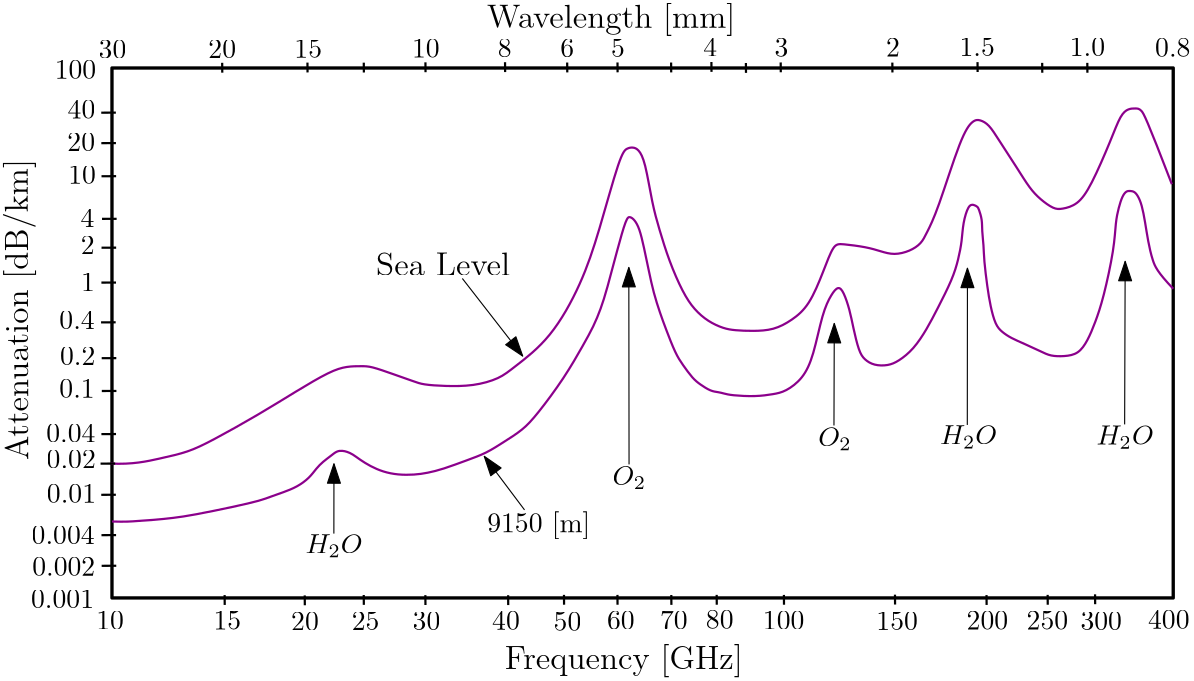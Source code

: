 <?xml version="1.0"?>
<!DOCTYPE ipe SYSTEM "ipe.dtd">
<ipe version="70218" creator="Ipe 7.2.28">
<info created="D:20250222135609" modified="D:20250222150031"/>
<bitmap id="1" width="1842" height="1066" BitsPerComponent="8" ColorSpace="DeviceRGB" Filter="FlateDecode" length="422719" encoding="base64">
eNrsfQVY1Mv3t3R3t5RIhyLYioUiWKCiYqNiXAsUFQNUro2B3Q0qGIAiNiII0inS3bF0/nkP
O9d99y6wesP74/vd+Twrz7o7ceacM3vOfHZ2pqsL47/G/1FBlGb/Usv9QYZ+MrRf1DKJbdEf
RvfrhoaB8Z/FFzzrCfdR+Tfiy6/wB3LHF7LmfhgYRHdgnOGzQujsJ0rD0xMDg9XiCykpCwxy
pB9EdDycs7HCqhmzshgYRE8/SL+07Cfx5Vf4A2Zl8aoZAwNn+KwcXzAri6cnBgbJ4gspKQsM
cqQfRHQ8nLOxwqoZs7IYGERPP0i/tOwn8eVX+ANmZfGqGQMDZ/isHF8wK4unJwYGyeILKSkL
DHKkH0R0PJyzscKqGbOyGBhETz9Iv7TsJ/HlV/gDZmXxqhkDA2f4rBxfMCuLpycGBsniCykp
CwxypB9EdDycs7HCqhmzshgYRE8/SL+07Cfx5Vf4A2Zl8aoZAwNn+KwcXzAri6cnBgbJ4gsp
KQsMcqQfRHQ8nLOxwqoZs7IYGERPP0i/tOwn8eVX+ANmZfGqGQMDZ/isHF8wK4unJwYGyeIL
KSkLDHKkH0R0PJyzscKqGbOyGBhETz9Iv7TsJ/HlV/gDZmXxqhkDA2f4rBxfMCuLpycGBsni
CykpCwxypB9EdDycs7HCqhmzshgYRE8/SL+07Cfx5Vf4A2Zl8aoZAwNn+KwcXzAri6cnBgbJ
4gspKQsMcqQfRHQ8nLOxwqoZs7IYGERPP0i/tOwn8eVX+ANmZfGqGQMDZ/isHF8wK4unJwYG
yeILKSkLDHKkH0R0PJyzscKqGbOyGBhETz9Iv7TsJ/HlV/gDZmXxqhkDA2f4rBxfMCuLpycG
BsniCykpCwxypB9EdDycs7HCqhmzshgYRE8/SL+07Cfx5Vf4A2Zl8aoZAwNn+KwcXzAri6cn
BgbJ4gspKQsMcqQfRHQ8nLOxwqoZs7IYGERPP0i/tOwn8eVX+ANmZfGqGQMDZ/isHF8wK4un
JwYGyeILKSkLDHKkH0R0PJyzscKqGbOyGBhETz9Iv7TsJ/HlV/gDZmXxqhkDA2f4rBxfMCuL
pycGBsniCykpCwxypB9EdDycs7HCqhmzshgYRE8/SL+07Cfx5Vf4A2Zl8aoZAwNn+KwcXzAr
i6cnBgbJ4gspKQsMcqQfRHQ8nLOxwqoZs7IYGERPP0i/tOwn8eVX+ANmZfGqGQMDZ/isHF8w
K4unJwYGyeILKSkLDHKkH0R0PJyzscKqGbOyGBhETz/6/9Kyubm5sLAwPT09iYrMzMyy0tLW
1tYfttnZ2dnc1JSdlZXcXS8RHqmpqVC9pqamo6ODuQxQF7ooLCxISe6uDX8zMzLq6ijt7e1d
rMTKQq2qykrQG6ghOTk5LTW1traWvikWZ2WhALgKeEVPj4LXGxsbiwoLkQulf/1akJ/f1NT0
PxxRVVXV169f37179/Hjx8TERDAl8mcW/NQFe5WWlHyJinr//n1ERERWVhaFQiGZJ+MMn6Cp
OGZlf3WCRO7piYFB9PhCSsoCgxzpBxEdD+dspLdFF2ZlMTCIn370/6VlUVGRr4/P756em6k4
eeJESHBwZWXlD9uk0qqF3mfOOG/ZsnnzJni47dp50ssrJjq6qampZ3f0MkBd6MLn/n3XbS5Q
e/s2lxPHj6UkJzfU13exDCuLyKuwsDC3XbtcnLduc3be4+YWGxtLz0CyOCuL2Pu6urqGhgaG
t1paWnJzcx8+eLDdxWXrls0H9u+/e/t2Xl7e/3BE4Z8+7ffwGDJkyLixYzdu3BgXG0uhUFjw
UxesBp8AgQEB8+bOHTZs2HQrq9OnTiUnJbW3t5PJmXGGT9BUHLOyvzpBIvf0xMAgenwhJWWB
QY70g4iOh3M20tuiC7OyGBjETz/6/9IyOzv71MmTtnPm6OnqwsN6+vT97u7ZWVk/bLO4uPhl
cPBcOzsDfX1U13To0CmTJ9+8caOgsKDnLkF6GSgUSkpy8tYtW4wMDfX09MzNzZYuWRIXG9vS
3NzFSqwsaOne3bswfNCDkZHRcHPzoMBAetWxJiuL+Orm5uakpCTQT2BAQGJCAkPhhoaG+Pj4
fXv3mhgb6+vrT548yXnrVij2PxlIY2NjYUHBsaNHJ06YICYmNmXKFK8TJ3Jzc39mzzkpLQs+
HBkZuWfPniEmJurq6lMtLe/fu1dSUtLrLnq8eMEZPhFDJzmUhrkFDAxWiy+kpCwwyJF+ENHx
cM5Gelt0YVYWA4P46Uf/X1rm5OScO3t27JgxbGxsAwYMUFFWnjd3bmJi4g/bTEpKOunlpaOt
jSoCuLm5xcXFd7u5JSTEt7S0MJGhuLg44NmzqZaWqK6MjLS19fT4+PgOVjrBAJFXZ86cERIS
4uTk5OLiEhYWvnPnTltbG6011mRlmxobwUO+REWdPn3ads6c3W67ngcFdnZ20pepq6v79OmT
o6MjeB07O7uKioqdnd3niIj/yUAKCgqCAgPtbG3l5eXBiGvWrHn79m09deM3ywJ0EhAQMH36
dDk5WUlJya1btnx4/76hoYHBjnjxgjN8goZOcigNcwsYGKwWX0hJWWCQI/0gouPhnI30tujC
rCwGBvHTj/6/tKytrY2Ojl6wYAEHBwcbG5ukpOTEiRNjYmJ+2GZoaOimTZtUVFQGfAc7OzsX
F9fatU7v371rbGxkIkNqaqrHvn1DTExQRS0tLac1a759+4YKYFaWxVnZ7Kysh76+C+ztdXR0
pKSklixZ/OjRw37LyoJgIMnKFSvAjcXFxQ0NDC5fulRdXU2mfaF/A02Njbk5Obt3u5maDgXf
hsm+c8eO/Pz81h7f1+DFC87wiRg6yaE0zC1gYLBafCElZYFBjvSDiI6HczbS26ILs7IYGMRP
P/r/0rKxsTE7O3vd2rUiwsIcHByCgoImJibPnj6t6vtoWXRu5KNHj2bOmCEtLQ21eHl5EakL
sLG2vn7tGqW2lokM0dHRK5Yv19TUHDBgAFSZYGHh7e1dXFT0t+PLr/AHzMr+r3K/L1FR+z08
DPT1+fj4eHh47OfPe/DAt3+ysh0dHQX5+RcvXtTV0ZGUlNTS0tqwfv2HDx/gdRaPnqCB+vr6
wIAAx5UrwIjwQWE1bdrTJ0/y8/LIoRmc4RM0Fces7K9OkMg9PTEwiB5fSElZYJAj/SCi4+Gc
jfS26MKsLAYG8dOP/r+0bG5uLioqctu1S1VVlYeHh5ubW01N7fSpU2mpqX211tbWVlFR4e3t
bWxkJCwkxM/PLycrKyggwMHBMWDAAHgRWoMCfcnQ0dHx4cMHKysrBQUFNjY2Tk5OBweHN69f
19TU/O348iv84b9nZUWEhe9iVrar6+2bN2vXrFFUUAB3+kusbMR/y8qiE2Vfv37t5OQEzi8q
IjJ50iR/f/+83FwcOruoX98UFhSc9faWkZEREBDQGjRom4tLWFgYOShrnOETNBXHrOyvTpDI
PT0xMIgeX0hJWWCQI/0gouPhnI30tujCrCwGBvHTj/6/tGxvb6+vr79w4cL48eOFhIQ4ODjk
5OR27doZHh7eV2stLS05OTl79uyRkpLi5uZWUFCYYGGhrqYmJCjIxsamrKS0Yvny4uJihh7/
7ztqaqr9/f3Mzc0lJCQ4OTmFhYTWr1v35csX2jmceK8sZmUZWVnf/sjKwkQoLCz09PQcNXIk
eL6GhsZaJ6fMjIzGhgb82YtMDCp6+fKlpaUlfEqIiYqamg69eeNGU1MTCU6XxRk+QVNxzMr+
6gSJ3NMTA4Po8YWUlAUGOdIPIjoeztlIb4suzMpiYBA//ej/S0vEDfr7+y9atEhCQoKdjU1C
XHyVo+PzoKDOzs5ea9XV1UVERKxevZqHh4eDg2PIkCG7du60mjZNXU2NnZ1dVFTUevr02JiY
+rq6njIAsrIyz549q6GhISAgwMfHp6aq6uHunp2V1dzc/Lfjy6/wB8zK/q9yPwZWdv68eQ98
fX7Iytr+56xsWVnZhw8f5s+fD6LCRJg2bdrFCxcoFAppLrT6V5CSnHzwwIFhw0xhvouLi2/b
5pKQEN/U1IgXLzjDJ3ToJIfSMLeAgcFq8YWUlAUGOdIPIjoeztlIb4suzMpiYBA//SDK0vLD
hw/Ozs5ysrJsbGxCQkIzZ868c/t2a2trr/xSRUWF7/37M2fMgMJcXFw2NtbPnwft3LFjzJgx
nJycPNzc5mZmjx4+zM/L6ykDNBgVGem2a5e4uDgUFhURGTFixOXLlykUCu12JHpp4Qm8DpI0
NTU1NDTU19fX0QH+39jY2Nzc3N7e3lNUqNvW1tbS0tLc1ARl4MnP/HQa9djcXakbqPFea6GS
0AUUoxes/s9SMefDf56VRc+RNqD9nj3CAJn3SOu0WydUQF+dVNAGAkqmtQnPaWV+xtmQfWnt
1P+5HSQbAJ7Af5Fu6X0M1YUXg1+8WOXoqCAvj1jZuba2d2/fRo3QjNjXXlnUPhSjVxGDfv6t
2ZqSkuJ95oyRkRHIwMvLu337dvBtGAJznaMh03QFr9A7Nr2uGBSL9NbTQO19GwhehO6aqepG
w6efUwwqAovQZGNw8p76hMIg/M9MqPLy8o+hoXPn2omKioClpk61vHL5UllZGdGzC5zhEzQV
x6zsr06QyD09MTCIHl/ISo5hkCD9IKLj4ZyN9LbowqwsBgbx0w+iLC3T0tLOenurq6tzUq/u
MjE2PnLoUB2FgmgcBuTn57vv22c2bBgHB4ekhMSypUujoqLOnTtnZ2fHzc3Nycmpq6t74vjx
xMTEnjJ0dna+fv16/bp1AgICbGxs0tLSs2fN8vf3b++NioTe6+rqoLvQDx/u3L59/Nixffv2
ubq6bt++Hf7t3LHj4IEDly9dCn7xIiU5ubKykoFwa2pqioqMfPb06b27d33u33/75k1RURG8
yFxRjY2NGRkZT5888fW573P/3mN//9SUlObmZobGoWRDQwPIFhkZCbL97um5a9cukG2Hq+u+
vXtPnz796OHDxISE8vJyxGr22tdfYmXh9T+0ERrq7e194MCBXTt3gh7g734PDzDf8+dB6elf
a6qr21pb+xogyJyQEB/84vn9u3dBws8REVC+tra2sKAAdHWbOpCdO3dAs267dh09ctjXxyf6
y5fiH+mt6zsHXlJSAm1ev3r18KFDoBCw1J49e06cOOH36FFCfHx1dTWFQklOSnr44AEYBXQL
li0rLUUtQN0vUVFQErqePGmSuLj4gAEDQC0jR4zY9NtvoGTf+/dfv3pVVFgIwvTKyoaHh0P7
6enpz4OCzp87t3fv3h1UgNucP38eXvz69WtNTc1PkszMBwu2CwoKsrOzVVBQAAuqqap6nzmT
k5ND+3IBAV2N9y39a1BgwANf3yePH4eFhsKQW1tbwWPjYmP9/fyOHjni5ua2nWpKcHLQeUJC
QlVVFeI8EXkLhZOTkx/4+EABGBEYaM/u3aBkqB4fFwcW7MkGQ3XQ0of376Ff0PbrkJCvaWnw
IqgoKyvrzevXly5dAuuAx8JUcnd3v3H9+sfQ0NKSEtqu9e4bu+rqsjIzg4ODwcHcqbMPAL53
/fr1iPDwgoICKMxcmc1NTSXFxS4uzhoaGuDn2traTk5rYmNjaSeW4MULzvCJGzqJrjTMLWBg
sFp8ISs5hkGC9IOIjodzNtLboguzshgYxE8/iLK0rKyoCAwIMDY25uXl5eTkVJCXd3F2hhdb
W1oYSra1taUkJy9ftkxDXZ2bm1tLS2uHq2tOdvazZ88Q18rBwaGqqrp1y5aPoaH09Bdtq+ft
27dnzZwJdQcMGKCsrLxp06YPHz4wSNve3t7Y2JiWlvbixYszZ85AmdmzZo0eNcrYyEgbMHgw
/NHV1R1majpt6lTHlSs9Dx70e/QoIyOD/vfjNTU1t27e3Lxpk+2cOXPt7Fy3bw9+8aKoqIiJ
HqBuQUGBv7//0qVL5s2du2CB/W/r178MDm5paaFnVpuamoqLit69e3fp0qVtLi4gm7mZmb6+
vo62to6OjpGRkcX48Qvs7T3c3X18fGJjY6urq3s1yk+ystA1aOPbt29BQUHnzp3btHHjhAkT
TE1N9XR1QQ/wd+iQIRMnTFi5YsWRw4eePX2ampICEjLQgwgVFRX3790Dme1sbZcuWeJ14kR8
XNzr16+vX7u2fds2GIiZmZkutVl9Pb2RI0bMnzdv186doMaYmJi2PvZOI7OWl5dDmRs3bkDj
1tOnDzc319PTA0sZGhqOGTMGtHHw4MEnT55Ef/ly88aNRQsWzLW1BYEP7N+f9J29j4uLu3D+
/LKlS8eOGQPexcfHBx4C7qSspAStzZk9G4Rx27Xry5cvVVVVDKwsONKsWbP8/Pzevn17+PBh
aHnypElgCB0qwLEnT54MLx49ehR0mJuT0/DPjn4Fw5WWloLtdHS0hYQE5eTkoLsnTx73PL4A
NFNZWRkUFLjxtw2LFi5c7eh45PDhiPDwtNRUX19f9337Fi5YAHo2MNDvNqWeHjg5OB7oCuRE
XyLU19fDRHj8+PHBAwfs582DArrQq7a2oYHBiOHDoc39Hh6g2MyMDPBS+mkOjlRcXAxTY6G9
PZgb7PjA1zc/P//NmzenT51at3bt1KlTwTqgH7C4iYnJDBsb561br1+/npiQQKF+I1NYWBj6
4cOpU6dWr1oFDgZq1KF2bTp0qI219ZYtW8DcX6Kiamtr23twwvRzCiQ5ffr0mNGj4eNFXFzc
wsLi6dOnzGcii6+acYZPlNBJdKVhbgEDg9XiC1nJMQwSpB9EdDycs5HeFl2YlcXAIH76QaCl
ZWJiooXFeBERETY2Nj4+PkdHxxK6XXM01FEoHz9+tLKykpaW5ufnHzd2rLe3d0N9fUx0tLu7
u5iYGCcnp5yc3MIFCwIDAtpaW//vO0mFZGhra3Pft09fT4+Dg2PAgAGDtbTOnjmTmpLCIG1j
Q0NBQcHFCxfsbG3l5eRAHrbvGEAH2ovSUlKWU6Zcv3YtLTWVduBAWVmZh7u72bBhqIyOjo7r
9u0xMTFMlAB1Iz9/hmJ8vLzs7OygDRMTk9u3bzMUKyoqehkcvGb1aj1dXcQK0suGnsMAJSQk
xo0b5+Hhnpyc1KtRGFhZEWHhu72xsvBKYWHB7du3Zs6cqTpwIC8PD702aM+hBSkpqRk2Nhcu
XCikbijt2WleXt7u3buHDh0KPYqLic2aOfPu7dtOTk6mpqagZJCZYRRQDKQabm5++PDh2pqa
tt7It87OzpaWloiICHAAY2Nj8IpexVNWVga3OXP69CpHRwF+/m4/kZWdYDH+VUgIaicoMHD5
smWSEhIMVqY1AqoeMWLEs2fPCgoLGVhZRUXFadOm7du7d8P69aAEnu8qoq8O+lFWUlpgb+/3
8CF41z+Zpw0NDZGRkZs2bQIPgWa1tQdv3rwpOjq6Z0nQWH5enpeXl9agQWBokNPGxubSxYtX
r1wZM3q0jIwMvfPQPEdJSWnRokVvXr+GOQjVofyMGTNgXNBXTzeTl5efPHmyr49PVWUlPRUP
Rvn27dvUqVORZc3NzJy3bAElr161Sl1NraeKQBKYvzA3YUanp6fDHAwJCdmyZYuqqiptAtIX
hjZHjhgB0/lrWhrDIdI94efnt3DhQvStzSBNTXCDlORkvHjBGT4JQiehlYa5BQwMVosvZCXH
MEiQfhDR8XDORnpbdGFWFgOD+OkHgZaW39LTly9bqq6mhjYo2s6ZE/n5c1VVFUOxnOzs27dv
mw4dKigoKCQkRL2Jybe9vb2yshJeH6iiwsfHJywsZGxsfP78+ZqaGtoZCDSCccP69bJUMoqT
k9PMzOxVSEh5eTm9qE1NTeHh4Tu2b580caKKsjI0yMvLC20qKysZGBiMHDly+HBzeDJwoIqw
sDA0gk4fVVRQGDdu3LmzZ7OzslqoW3zr6+tDXr5csXw5lGFjY5ORkZk4YUJAQADDlkJ6tLa2
XrlyxWraNFRFSUlplaPj2zdvaLI1NzcnJyXB0KZPn649eLCoSPdRmSChjLS0vp7esGHDYERa
gwZJSUlxc3GB2LKyskOGmLg4bw0MCKijOzu366f3ytZUV8fGxu7bt9dyyhSQR1BAAEpCjwoK
Cnq6uiNGjABVq6uri4mK8vJ0Q1FRcdKkSbt27owID6+rq2MYaV5enpub25AhQ0BsaEpHW3vW
zJn6+vqSkpJQV1RUVE5WVklREeQXpBJoiMyEd6dNnXrh/Pm0tLSeh1rU1taCVjdv3gySoOOC
u4+2kJQcNGgQiGdkZDRw4EABAQEYHcg2csQI6BRRqeAGFuPHh3xnZd+9fbttm4uRkSFYShh0
QuXtQQCoC/KAJ2ioq8+ePfvVq1clJSUMrCx4I/geCKCtrQ3KkZCQUFNVBS+FkYKZxMTEuLm7
+Ux+fn5NTc0ZNjb+fn5lpaV/74xZUGlVZaXP/fu2tragHOjd3Nz80sWLGRnfehbuZmXz87y8
TgzS1AQhQRJQCDjY5EmTYPhCMIkEBcFJFOTl4b8gHtI5PBmspTVv3rzjx455nTjRPRFUVEAP
YGVQDrg6qFeAnx/pB8YrJycHfv7w4cPq6mraoBAra2lpyUv9igG8Bfx/6tSpWlpaYAukJfAo
eXl5sDtyeFAmPAdbu27ffvHCheXLlunp6UFhcFHoEcwHvcMoUGH0bYiFhQUImZCQwFxp8fHx
ngcPQiMwQJgsDosWwYzAixec4ZMgdBJaaZhbwMBgtfhCVnIMgwTpBxEdD+dspLdFF2ZlMTCI
n34QaGmZn59/8MCB4cOHox1xFuPH371zh+HGLkBsbOzhQ4c01NW5uLgkxMV3uLp++vQJdfHq
1SvToUPFxcSoPJ6Eu/u+oqKi1u9nnKKLhyoqKuzt7dHWO2FhYatp05KTk+l35La3t2dnZ5/1
9tbV0RGhcp48PDyDBg2aPGnSkiWLXV23Hzly5HdPT3iyfPnyKVOm6OjoIJoIlVy2dGnwixcU
CqWLSrHm5uRA4W7KkZubn59fWVn5/PnzpSUlvf66v516euf2bdt0tLURaWxoYOB95kzK9628
0GBxcfGVy5dnz5rFT93tCX8VFRTMzMzsbG1dnJ33798POtywYcOsmTOHmJigTZucnBwGenqb
Nm6Mj4urqa6mZ1yZs7KIxE5ISABtQBfwLjuVolRVVbWwsHBYtMjZ2fnQoUNuu3atXrUKNKmn
qysqKgrtiIqIGOjrnzhxIjExkeGqMhoriyg4EWFhWVlZMJmCggK8OHXqVPv585csXmw7Z874
cePU1dXR3mnwByUlpRkzbF48f87A9FIPqk3YtGmToaEhBwcHDERCQkJXV9d6+vT169aBeDt3
7lyxfPn48ePVqFsueXl5QULEPTKwsklJSTdu3Pjttw3Tpk4FE8BI0RcE6mpqUAwsu8rR0dPT
E9RYXV3NwMoCoFl4Li4urq2tPdXSEgrv27dvz549Gzf+BsoZPHgw4jy5wTklJPbu2RMTHd3r
sck/BDhPQUHBgf37YbKAhNC1paVl2MeP5WVlPQszsLIwfBkZGSlJSXhIU5n8SRMnzp83b9HC
hfPmzh03diw6GAQ5M/gPDNxyyhQQWF5eHmwK44JiDg4Oc2bPHjliBFgN7UwGMYwMDbe5uGRk
ZND2SNOzslBGQUEe/B+ei4mKgguNGjly1qxZS5cuWbhwATQL5hMTE0M72GWkpcHz4UVNTU14
cbCW1pgxY2bPnr3YwWHevHmTJk0aTCW6EScM/mNjYxMQEMCc4i4pLr5169ZAFRUYHegBPigu
Xbz4zw/4JeuqGWf4BAqdhFYa5hYwMFgtvpCVHMMgQfpBRMfDORvpbdGFWVkMDOKnHwRaWlZW
VPg9ejRnzhzEmBkZGu7auTP5z78yhkZCQ0NdXFzk5eXZ2dnh7507d0q/39b06dOn2TNnKikp
oQ2Wzs5bMzMzaYwr1K2srIyKjLScMgXqDhgwQHXgwJXLl0OZVrrbqZqamp49fbp0yRIaNyUt
JfXb+vVBgYHxcXGFBQUUCqW6urqgoCApKSk4OHi3mxva+4c4olEjRx76/XckEjrS8/q1a6ZD
h4pRuWJhIaHt27ZFRka29Dgvt4u65zMpMXHRokUyMjLQlKCAgMX48cEvXpSUlKACNTU1UVFR
c+fOlZOTQz8eV1VVXbhw4fnz58LDw/Nyc6G7qqqqzIyMt2/enPX2Hj9+vISEBAjGy8NjZmp6
6uRJkLmT7kgH5qwsvAsi3bp1y2raNCkpKQ52dm4uLg0N9WXLloWEhMTFxUGPUKC4uDglJTnk
5ctdO3YMMzUVEREBwQQEBKynT7906VJ9XR0990hjZWm/Q+fi5IRR2NraXrlyBZqNjo5OiI+P
CA9/9OjR+nXrTExM0MZIfn5+FRXlixe7z0ag59++padfvXJl6NCh0CPaszpi+HAPd3ewV8a3
byBeUVFRQkLC0ydPVq5YoaCggH44j34Iz8DK1tfXFxcVpaWmXrt6df78eWAFKANuMG2q5fHj
xxITElKSk7OzsuooFHTxGT0ri4YDQoIGoHd0uG5ZWRl4wrdv38BPNm7cqKamhjhMkMF+/nxf
X18mu6aZANw1LS1tsYODirIy9Av6WbBgAfhka2+XrDGwsuhQCICMtPTECRP2e3i8eP4cJkVs
bGzk58/+/v5rnZykqPuWkYOBb4ALSUpITLeyOnzo0Mvg4C9RUTARPkdEXLl8eYG9PdgOUanS
0tKzZs4M/fABJjLqmp6VRfemocv4DA0NV69e7efnFxERDlqNjYl5/vz5iePHYZqgs3yhDFQB
acGX9PX03HbteuDrCz3Gx8dD7yADfAKYm5sjO4JKQbGXL1+G4TNRZkV5+aOHD+FTBeYgjA5U
d/jwYYbjmvHiBWf4RAydhFYa5hYwMFgtvpCVHMMgQfpBRMfDORvpbdGFWVkMDOKnHwRaWtbW
1oZ++OC4cqWQoGD32Y+DBsFz+lNYaXd1WU6ZIioiwsfHp6ur++LFC9rFSSnJyfv27jU2MqLS
fWwL7O1fPH9e8/2iK6iemZl569ZNxOcARo4Y4enpWVxcTNu52tbWVlpaeuTw4TFjxqB9kgNV
VBwWLXr08GFRYSFIiIivzs5OeFJXVwd1Q0JCtm7dqqeni6g5fX19Z2fnwsJCVKy5uTnk5cul
S5aoqKig7ZTz58/38fHp+dP+Lupu4SePH0+cOBHt0lRTU1u5YkViYiLtsvj4+HiQzcjICP0k
XFNDY+nSpc+fP09NTa2srIS+YCDQaVNjY1lpaVJi4pkzZ2bNmiUiIsLDza2ooDBn9mx/Pz9Q
CBrvD1lZCoUS+fnz1i1bQHjoEYoN0tSEwQYEBJSUlIA2EKkI5evr6kqKi8F8J44fG25ujojZ
gQMHOq1Zk/71ax3dmZ/0rCzi30RFRR0dHUEnUBKarampgX6rKitzcnJehYSsX7dOTla2e8cv
B4ewkNCBAwdSUlKQ/Og4WTDx6tWrFRUVoSlwidGjRu3ZvTsqMrKgoKCxsRGJBw0W5Of7+/tv
2LBBU1MTkYQ9WVloFhoEbQcGBjquXCEvL4/OprCdM/vWzRswXhgmtAlKg64ZWNk/Tp0dPnzX
rl1foqKgO2innQqoAn4CA1y0cCFYAbGdY8eMOX7sGP0JGz8PEDIhPn7KlCloLzdYDTQAw+yV
YKSysvleXl6IlUXsMVQBD7929SooqrioqLq6GkZXVVWVm5Nz48YNmF+ysrJIRSCqgoKC7Zw5
F86fB/eDgYD/UKiFk5OSfH19rKysJKgn8YLTjhs7NjAggHaLFgMrC2W6XWjQIJggwcHBubm5
VVWVYJra2hqoEhUVBd6urq6OSnZvKubmNjczc3FxAb8CZ4Aeu4tWV0NhcIwtmzeLiYpyUwEC
gGOAznvlpRHAdm/fvLGxsUGuIiEuDi1kZmSAdfDiBWf4hA6dhFYa5hYwMFgtvpCVHMMgQfpB
RMfDORvpbdGFWVkMDOKnHwRaWjY2NqampOxwdVWQl+fh4aH+Yn3Gu3fvaEwLYuE8PT0Hqqig
LayTJ00KDw+n8Vr5+fm+Pj4TJ05EuyvHjxt36uTJ4uJiWvXYmJi9e3br6eoi2mfOnDn37t6t
qamhydbU1JSdleXq6mpubiYhIdF9tf3kyXdu3crMzOxL7ILCwoBnz0ASdHCopoaG05o1IAmt
QHJysteJE0aGhoi2HW5ufuDAgbKyMgY6DmSIi4vbv3+/vr4+Kjl61KjDhw6VFBcjGhDG7u/n
N8PGRlpaGgrw8/PPnDHjxvXraItgT/W2tbWlp6d7eXnp6OgICwsL8POrqqoePXIEBohU+kNW
FlR3+dKlKVOmoN3LUH3e3LmvQkJqa2v7tGBq6ob166FHpOFx48YFPntWSHezFQMrKyoqCpq5
e/dueVkZwxBgyA0NDVcuXzY2NERbkUHIzZs2hYWFIdV1b+Wtqek+XWHYMBgCyC8jI+Pi7Aw+
gzTGIF5pSUlwcLCVlZWMtHSvrCwNb9+8Weu0RlFBAbGy1LOLfRgaZGBluTg5xcTE1q9fFxLy
stfjKVJSUkBUQwMDTg4OKK+trQ2igoZ73TXNHPXQdVjYsGHD0FEMMF+gqb4K92Rl0SV3mzZt
Kioqav/z7WkgeURExDYXFy0tLbQTFXRuZGR07uxZsCxDyyB5cXHRxo0b1dXV0TcOw0xNHz54
kPf91BEGVhagoKAAk+7p06f19fU99Xn69GkLCwtUEloDfa5ZvTrk5UvatxI0x6ioqLh27Zq6
mho6PAT+OjtvTYiP6/WCuT/00NoK03/dunXgnN3Th4/PYdEiMHTPk6vxqhln+MQKnYRWGuYW
MDBYLb6QlRzDIEH6QUTHwzkb6W3RhVlZDAzipx8EWlq2t7dXV1V5e3sbGxsLCQmJiorCk1u3
bhUXFdH/oN7Z2Rn9Vl1PV3fTxo0pyck0eqe8vDz0/Ye5dnZCgkJQQF9ff8uWLTk5OV3fGcjQ
0NBVqxzV1dU5ODj4eHkdHR1DQkLoOZ/GxsYc6qGya1avnjFjxvz58z3c3ZOTkvriIQFlZWUf
Q0NnzZolKCDAxsampqYGzebRHYdbUVERFhY2edIkHm5udGbmAnv7rO83gtH009bW9uzp00kT
J6IfzgMWLljw2N8f7aptbW0tyM8/fuyYLvUY2+6f8ysr/+7pmRAf39HR0at60bVlMMAFC+xV
VFQQebV169aoqChEXvVkZUWEhe/SsbLp6emrHB21Bg1CW4snWFjcunkT9NMr69hFpcuqq6v9
Hz9euHAhOmgXpN25Ywf9hmcGVlZHR2fzxo1RkZFtPXY5ggzQoL+f31RLSykpKbRv02HhQtAJ
YpVBgUVFha6urhLUG75gFIaGhk+ePKGn2ekBtbop9+3bTYyNf8zKrvlrrCz0rqWlde7cObBs
r3tWwQ3ev3s7duxYdMiqPPV6rNycnKa/vlezqKgI1IK+XACr6erq7vfw6KtwNyubl+d14gT9
Xll7e/uHDx+C5zMoCv6bkJBw+PBhQwMD9NWAmKio9fTpEeHh1T3YS0Sb79mzx0BfH0wDkpia
mj5gysrq6ekd8vSMi4vrqaLm5uaXL1+uXLkSlRQWFjYwMDh/7lxpSQnD9xdQF+bjA19fs2Gm
khISyLFhpsfGxjBRJgzt69eve/fsQWcag7Q2NjY+Pj6l348HwYsXnOETNHQSWmmYW8DAYLX4
QlZyDIME6QcRHQ/nbKS3RRdmZTEwiJ9+EGhpiY4F8Ll/39LSUkJCgo+PT0VF2evEifSvXxGH
Q6FQYmNiFi9ezMnJ2b0Pc+zYM6dP5+bk0Fquq6tLT/u6ft16JUUlKKOsrDxv3ryoqKjGhgb0
k/PH/v5TpkxBv4iXkpR0d3f/mpZGz462tbZWV1dHf/ny4vnzR48ePX36NDw8vKampu37lkJE
FYKczc3NjY2N9fX1X79+BZknT5qEjgztPnZg5Up6Vhbaz8/PX75sGfQLBXh5eMaNG/vmzZsy
uruZoE1o7drVqwOVldGdULy8vLvd3JKTkhADCe8mJiRs37ZNWkoKXSllOnTorZs3oeWG72js
AXgx8vPnPbvddL9vD16wwN7f3x9dRsaclUUE3bSpU6WlpdFRqHZ2dqEfPhQVFTX2jaqqqg/v
32/YsAFtYlRRUVmwYMH79+9pNqJnZdnZ2YcPH37q5Mlv6el9ucfL4OBFCxcqUA8TAPnnzZ3r
6+PTSjUZjCImJnrFiuUgOfUyKYUZNjafP3/u66RQ6AKMe//evdmzZ//rrKyUlNTIkSOfPXvW
69kU3W7Q3AzONnXqVOQnUH6xg0N2Vtbf+AX9169pF86f19TURMfejhwxAnTYV2EGVhZEhSq/
bdgAZmrubZsu2tptbGyMWFllJaVlS5dCj70SnuDbHu7uRkZGP8PKwqhHjxoV/OJF8fcjDhia
CgsL++2335BpJCUkxo4d+/Dhw9YeR++CIcD0fn6PRo0aCdPhOyu7GZyBuTIzMzMPHTqEDjDh
YGefMnnytWvXinoTBq+acYZPoNBJaKVhbgEDg9XiC1nJMQwSpB9EdDycs5HeFl2YlcXAIH76
Qbil5auQEHQrEycnh5iYGLqqHhFiRUVF9+7cmUK9q6v7tE9b24Bnz8rLy2l1W1tbqyor9+/f
b2hoCAWg+tixY58+fVpCPTm2tKTk0sWL2oMHCwsLCwoKampoXL16tYFK2PYlbTcH29HR2tIC
xagHYHYfp1laWpqVlZWamtp999CXLw8fPtzm4mJkaMjNzd0rKwuA6vs9PIYOGYIOINXT0zt7
1js1NYVWoL29vaSk+NChQzxUio+Pj1dOTu7q1Su0H3rX1dWFhYWtXr2aj3qirLS0NAzt6pUr
sbGxCfF/IKE3PA8K+t3T09DAAJFdFuPHnzp5srKysutHrCz8jYiIMDc3R1SegIDAXDu7kJCQ
qMjIhL4BCvH381uzerW4uDgoREZGZuLEiUFBQdARUimNlUXXTk2YMOHOnTsM6qLH+3fv1jo5
oWutullZOzvf+/cRkQ6mf/b06ayZM//Yh6mru+m33xiuh2NAU1MTKGrTpk3o5/k/ycra/wQr
Cx47ffp0sBGT3ouLi2fMmIGu3JKSlHT4u6xs9Jeo/R7uAwcO7L7HjZfXevr0mzdu9FWYgZVF
m4pdt28HO7b2xsqmJCefPOllYmyM7vACrW7dujU3N7fXwt2srIeH8c+xsqAlq2nToCnaBXwM
TYWHh4Np/iDMZWVBn+C9PUsiVhbcbMzoUdLSf4GVzc7O9vI6MWrUKLT328LC4vz58wV0x2vg
xQvO8IkbOjEryyLTEwOD6PGFrOQYBgnSDyI6Hs7ZSG+LLszKYmAQP/0g3NIyOTn5zKlT6FhL
fn7+3zZsePv2LSLEMjIyDuzfP2zYME5OTkkJifXr1iXExdHfJAXF2traLly4MGHCBKjLy8ur
p6d38eLF9PT09vb23Nzco0ePovvlJSQkRgwf7ufnh37+35e08C6ltjY9/euH9+/9/fzu3bt3
5cqV48ePb968abGDwwwbm/HjxhkZGamoqAgJCaG9hb2ysi0tLQEBAcuXL0cMnrKSkuPKlTAu
WoGGhobnz4OWLl2CaFtZWZkpkyYFBQbSX7wF5ZctW8ZJPeKVj49PTk5u1MiRM6ytQQwmjymT
J5ubdZ+Ri8guIyPDna6upaWlXT86V7aivPzpkyf6+vroF/cguZqqKrRmbWXFpDvr6dMnWFho
a2vz8fJycHCIi4sPHToU2qypqUZGpGdlwRCWlpaPHj1iwoy9f09lZVXoWFmfP1jZgvz8s97e
YAI0tJEjR546eTI7O5uJd0HFzMzMXbt2IUP8i3tllZWVZ8+eHR4ezqT3f4uVfffu3cbfflOg
iicgILBmzZqXwcF9FWZgZUFaMVHRPbt3x8XG9no3FgMrO3bMmGNHj5aXl/d6bMVfYmWhzMyZ
M6uqqnrdzMzAyoLy58+f/+rVq54le2dlN2+Oif4BKwuCXbp40cJiPJplY8eOPX36NJNvBFh5
1YwzfMKFTszKssj0xMAgenwhKzmGQYL0g4iOh3M20tuiC7OyGBjETz8It7QsLi4ODAhANxlx
c3PPmjXr9u3bHR0dLS0tUZGRK1es0Bo0iJeXV11d3cPdvay0tOcWvmfPni1bulREWBhxZXv3
7In8/Bmqx8XF7XB15aWyhSrKyksWL3737l2vMqADMwsLCz98+HDzxg3oaN3atQvs7efMmWNl
ZTVu3Dg9XV1lJSUJCQkBfn4eHh5oE90v1hcr297enpSU5OnpKSMjA4XFxcXHjB5948aN2tpa
GBp1o2zJ8ePHEMEI4unq6m7fti0qKorGX0HJ169fL168GPWCdgvDGCXExZk/xMXEREVFubm4
ENk1aNCg9evXoxvQmLOyebm5t27c0NLS4qYeh0vdwcsnJib2wx6hPwEBAXRBGEioo6198eKF
4uIiROvRs7KgimnTpj329wdV9+UPTPbKZmdl7ffwMBs2DA1typQpvj4+zH+Q3traCuPau3cv
coN/kZVVUVGxtbOLiIhg7tv/Civ7KiRkzapVcnJyIB60tnnzZnDUvgr/wcp6/cHKwsDBCT0P
HkxNSWn781VfCAysrKWl5cULF/o6qvcvsbKgKDs7O/qvURiaomdllZSUFjs4gCF6nZ5/j5XN
z8+/evXqxIkT/7hNb/TokydPYlYWZ/jkCJ2YlWWR6YmBQfT4QlZyDIME6QcRHQ/nbKS3RRdm
ZTEwiJ9+EG5pWV9f/+XLlymTJwsJCXFwcBgaGu7fv7+tra2qqiowIGDihAkyMjKCgoLDhg27
ePFirztd42JjDx44ICkpOWDAAClJyeXLlj0PCmpqbAx+8QKeI87HQF//2NGjSYmJvYoK3eXm
5EB3a1avNjYygqb4+fnR9VUIiIPi5eUVFhKCdxUUFJC0fbGynZ2d5eXld+7cMTY2FhMTg4qK
ior79u79mpaGzqdNTU11cnJC92rx8fJajB/v6+OTQ3dkbm1t7atXrxwcHJD8UAzEQFTqX8Ig
TU2nNWsQdcmclf2Wnn7h/HkNDQ0uKqOLjqX9q93BYAcPHuzt7Q0KQXc2/YusbEZGxg5XV+Pv
V3fZ2NgEBwfTn2jRE92sbF6e+759/Hx8P8/K2hOdlc3//6ysAPWeOK8TJ7IyMxlu0UJgYGWt
ra2vXbvGhEr9eVZWQEBgwYIF9JfrMTRFz8oqKysvXbr0Hd1+cvrZhFjZ0ZiVxRk+AVNxzMr+
6gSJ3NMTA4Po8YWs5BgGCdIPIjoeztlIb4suzMpiYBA//SDc0rKpqSklJWXJ4sXKyspos+uW
LVu6L8zKy7tx44aOjo6AgICkpOT8+fMfP37ca5slJSV3bt+GihwcHEKCgqNGjrxy5QqFQjl3
9uykSZMGDBjAyck5etQof3+/XgmZtra29K9fL1+6NNXSUmvQoO6NplTw8PDw8/OLi4srKipq
Dx48fty4xQ4OW7du3bljh/PWrUNMTPj5+Po6VxbkhCG8fft2rp2tiooKCAajWOXo+PbNmzoK
pby8HN6yspomISHRfXyBjAy0nJiQQL9BkYGVheowQFPToSDG98dYuufUx/hxPV9xWLSIybmy
fbGyYAgoo66uPnr0qHFjx/7ReM/2ezyspk1bvGjRk8ePy8vK/vW9spmZmbu/XxwGAOPevXuX
SVNd3/fK7tu7l4+lWFm6EwzAcwaqqJzy8oKu/2NWFnpfuHDhv8nKjvozKxuDWVmc4bNu6MSs
LItMTwwMoscXspJjGCRIP4joeDhnI70tujAri4FB/PSDcEvLtra2vLy83bt3mw4dys7OLiYm
tnTp0rLS0qioqN9//11WVpaTkxOdS/D58+deW2hoaHj58qWJsbGgoCAPD89AFZUjhw9XV1e7
ubkZGRkNGDBARFh45owZERHhlZUVPXuvKC+/f/fuooULhYWFubm5+fj45OXlobUpU6bY29s7
Ojpu3rRpt5ub95kzjx8/Dg0Nfffu3YMHvlMtLRHb1isri5CSkuJ58OAQ6p1f7NQr4M+fO1de
Xv4tPf3a1atDhpjw8HBzcHAYGBiAqJWVla2trfSsLP0JBtLS0qNGjdzm4gJidD9On+5+oOdM
H3fv3A798AFU1PUjVjY/L+/O7duDBw8GJcC70OPUqVMPHfr9pJfXz3SEHpcuXrx7505SYmLD
92vL/kVWNjc39/jRo6NGjUI8nrm5+dHDhzMzM5l4V2tLS1ZmptsvOFf2v2RlQbwN69cryMsj
fh7003MI9C7NyMoOHHjq5Mmc7GxWY2W7z5W9dMnCwgKxsmPGjDl16hRmZXGGT47QiVlZFpme
GBhEjy9kJccwSJB+ENHxcM5Gelt0YVYWA4P46QcRl5Y1NTW3bt2aMWMGIu6sp0+PjoryuXfP
ac0aYWHh7mNXdXR8fX37uiKqubk5LCxshrW1grw8FIYqe/bsqaioWL9+vZqaGrQ5UEVl1apV
aWlpPbmmOgolKTFx5YoVaqqq6DBVeXl5a2vro0cOf3j/vqy0tKmpqZ2Kjo6OTirKyko/fgyd
NWumgIAAc1a2vLz848eP06dPR4fQqqurO65cmZuTA9K6ODsPHDgQeuTi4ppuZXXt6lVEjdKU
RqFQ3r19u2zpUnReK4i3aOHC8E+fOqigifQzoLGLPVlZEWHhu99ZWVBFSEiIoaEhmADeUlRQ
ACGLiooaGxo6/iLo+cx/kZUtLSnxuX/fysoK8XiDtbTWrFqVmJDAxLvAN1JSUrZu3YqqEJSV
Dfv4cbuLi5KSEojHz8+/YMGCR48e9VW4d1b2FBlY2b96rmxubq63t/fYsWMRKztu3Dj4b35+
Pl684AyfHKETs7KsMD0xMIgeX8hKjmGQIP0gouPhnI30tujCrCwGBvHTDyIuLevq6l68eLF8
+XIeHh5ubu7Ro0f73L/vtmvX5EmT+Pj4RISFx44ZE/ziRV8niLa3t6ekpGzfts3IyIiNja2b
VZs/3/f+fatp06SlpdnZ2U1NTd3d3cvKynreQV9aWvr61auplpbQSzdrJys7Y8aMR48excfH
l5WWtrS09Lw+vqSk+NWrkGnTpkJHzFnZ+vr6rKystU5OCgoKHBwckhIS0FH4p0/Xrl6dNGmS
hIQEyCYoKOjs7Bz28SM6MpemNNAJlHRychLg5+/+6b2s7MSJEwMCAuD1//uOXrXR1NRUUlyc
kBAfHR2dkZFRVFSErhjr+tFeWfj7+fPnESNGwLvoBAPHlSu/paf3xaohgH66h5mZ+TE0NDkp
KScnp6SkBGSgFfgXWVkYSER4+JLFixHLLS8vP326VUREeE8b0QBVHj18aGdn92NW1unPrKzP
j1lZu/+KlQVrHjt6FDwNiTdxwoSLFy70VZjxXFkS7ZX9q6wszD7QG7g0OpYZZtClS5eYH3nB
sqtmnOETMXRiVpYVpicGBtHjC1nJMQwSpB9EdDycs5HeFl2YlcXAIH76QcSlZVNTU3x8vKur
KzpDwNDA4MD+/fPmztXV0YH/Kisrz58373NEBIVC6auFvLy88+fOjR8/Ht3MZTZs2DonJ319
fUFBQfjv1KlTL1282NjY2FOk/Px8Pz8/MzMztCVVT1d3+7ZtZWVlvd5Wj5CVlXnj+vXRo0cx
ue0LARqpra09cviwubkZDw8PLy8vDO3ihQubN22CWnx8fPCKkpLSuXPncnNzOzs76ZXW1NiY
nJS0c8cOOVlZqAua0dHRuXD+fE52NkNJBhQWFga/eHHi+PF9+/aePn36eVBQ+teviNVkzspC
gaSkJBtra1lZWXTVF7pOq6yslIn5WltbMzIyHj54sM3F5fDhw9evX3v+/Dn9ruZ/kZUFP8nJ
yXFxdhYXEwP5RUSETUxMnj19CkrutSkYbH5+noeHh7m5+V9mZX37ESubl5t7795dbW1ttLna
yNDwd0/PvgqTmJVlPMGAKSsLLp2enu7u7m46dCjoH2pZTZt2+/ZtMApevOAMnxyhE7OyrDA9
MTCIHl/ISo5hkCD9IKLj4ZyN9LbowqwsBgbx0w8iLi3b29trqqu9vb1lZGR4eXlVVVWXLVky
csQIeTk5Dg4OExOTHa6umRkZTJjSkpISX19fG2trxJgpKiqaDRsmLSXFxcUFLSxYYP/o0UPE
7DEgNzf3ga8vukCKjY1txPDhhw8dqq+v70t4eD0yMnKdk5PWoEGITWLCykLhjo4Of38/BwcH
xA/LSEvPnjkThiYqKsrJySklJTVq5Eh/P7+qqiqGHbCgk8rKynNnzxoZGQlTSVSo4uzsHBoa
ynDWAUOP4eHha1avNjAwEBMTk5SUXOXoGBQUhEg25icYQIGMjIzf1q/X1dFBQzM2NnLbtSsl
JYWJNuoolIBnz1auWCFOBfS7fPmysLCPtDJ/mZV9/27tWicVlV5YWZCzqrLyxPHjhgYGAgIC
IL+CgsKxo0eTk5J6lbCujvLlS9SCBQuUqRzvz7Oy9vPnPXjQj1jZhoYGMCtMBMSWD1RWhhnR
V+H/4FxZo/8hKyv1nZXd8oNzZWHqJSUlOW/dCj7JzsbGw81tO2fOsydP+tpyz+KrZpzhEzF0
YlaWFaYnBgbR4wtZyTEMEqQfRHQ8nLOR3hZdmJXFwCB++kHEpWVnZ2dra+u9e/cM9PVFRERE
RUTgiaKCgqCAQPfvjidM8Pb2Li4uZvJDdQqFEhcb67RmDWI7hYSE5OXk+Pn4ONjZubm59+3d
m5SYiH7Fz4C8vLyHDx+ampqyUaGnp7d92zboq+dZB9B7U1NTXFzs0aNHjI2MxMXEEJs0cODA
5cuXZ1O3sPY6uoSEhMOHDoE83FxcfHx86mpqcnJyPDw8MLTBgwevdXKKiIig7WWlKQ1agxef
BwUtWbxYQUGBnToQs2HDdri6xkRHV1RUoBMP6PuC8lFRUQf279fX1wcdQnkJCQkXZ+fIz5/R
kQI/ZGXLSkvhv7NmzeKnHpsgLSU1cuRILy+vmJiY1j8f5oCsVl5eHhYWtn7dOugR3WhmZGR0
yNMTtE2v4X+Lle3WSXNzUGDgypUrQSeInbOcMuXokSPJyclVVVU0E3df4lZREfzixfbt29CW
aeas7Lt3b2EUioqKiJWdMcPm5s0b/edc2ebm5tjY2HFjx4JLQ9fge+vXr++rMGZlERoaGkI/
fJhrZzdQRQWkhQ+WdWvXJiYkMD+Rg2VXzTjDJ2LoxKwsK0xPDAyixxeykmMYJEg/iOh4OGcj
vS26MCuLgUH89IO4S8vg4GAba2s5OTl2dnYebm5OTk54wsbGtsDePigwsKamhkkj3btta2o8
PDyUlZR4eHg4ODgQdYYu/7px/To6jrVnxcLCwoCAgDFjxiAeSV5efu7cuW9ev87LzW1oaGim
oqmpCRovKCiIi487cfy41bRpqAuQDaooKSktXLgwJTm517240Gl1dfXjx48NqNwg+iU1qgvi
Qb9XLl3Kzs7uS2nQrPfp06ampvz8/OjI3KFDhx47ehQkhFoVFRUwrsbGRuiiuLg4KSnJ09PT
wsIC7RAWFxMbOmTI+fPnQXK0zfiHrCw0lZaaunv3bg0NDegRJBQQELC0tDx65EhiQkJeXl5V
VRVoAzQDT0BFr1+98jx4UE9PD5HM0NoMG5s3r16V0P1I/F9kZRHS09OvXL4MOkHbj0VFRSdO
mACDevf2LbyVm5ubk5MDensZHLxl82ZdHR0YwoDv6IuV/fTp0/Zt21RUVNARAaNGjTxwYH9W
ViYIX0q98a2jo+N/yMq2trQkJyfPmT0b5EdusGTxYrBCrywrZmURwEWfPn0y3NxcXFwMTKag
oODu7l5TXd3e95Z7Vl414wyfuKGTWErD3AIGBqvFF7KSYxgkSD+I6Hg4ZyO9LbowK4uBQfz0
g7hLy5iYmL179qDDM9HOVXZ2di4urp07dxYU5PfcvMrQSEdHx5kzZwwMDBCBiShTAX5+1YEq
fn5+fVWvqqr6/Pnz/Hnz5OTk0D5JdXX1efPmXbt6NSEhISMjIysrKy01NeTly9OnTq1YsWLo
0KHS0t0HI3STq9SL3aWkpKysrN6/e1dVWdmrYO3t7RERETbW1grUH8izfQc3Nzd0FBcbSyOc
eyoN3oqJjnZas0Z78GC0GVVERERXV9fO1hZ05evjExEenpSUFBQYeNLLa5Wjo7Gxkbi4GDQO
Eupoa7tQTzxobm5G2z5/yMrCu4j+WuzgIC8vj2htCQkJExMTeOXwoUNPnz5JSUkBSwUGBOz3
8JhrZ6enq4tuB0NbeT3c3YsKC//RbV8/YmXr6+vj4uLWrF4NrgIFYCAgoYG+/gwbG3jRdfv2
LZs3r1ixfPLkyZqamnx8fDBMdqqlmLCyaWlp586d09LSgjJQGGw6YsSIjRs37tix4+KFC/Au
qOV/yMqCXXKys7c5OxsaGCAJra2t4+Piqqurexbu/VzZU2Q5V/anWdnS0tJ79+5qamrw8fHC
Z4Keni54fkd7O3FzDJzhEzQVx6zsr06QyD09MTCIHl/ISo5hkCD9IKLj4ZyN9LbowqwsBgbx
0w/iLi0zMjJuXL+OLt5CRA03N5eEhITXiRPNTU1Mji+gAR0tSztbAKCgoGA1bdq7t297Pb6g
i/rb8Ly8vONHj06wsIB+2dnZBaksFtRat26ds7Ozi4vLpk2bFi1cOH78eE1NTXFxcUVFxTFj
xujo6EhLSyOadOzYsY8fPy6ku+KKwR/S09P37N49dOhQGj3IyckpKyOzefPmqspKGmPcU2lt
bW3l5eUPHjxYvXq1hoaGEHV3KD8/v7Ky8jBT05kzZ65Yvnzt2rXz580bN3as1qBBwsLCnFRo
a2uvXLEi+MWLgoICmup+yMqiAulfv8KLs2fPVlVVRbQnNKumqjpq1Eg7O9v169eDMPPmzjU3
N1dRUREQEEAbVvX19Hbu2PHm9Wu0s5Q2hH+dlYXGKyoq/Pz81q1dC1ZAYwGdyMvLa2lpGRsZ
6evrg66kpKTgLRigrq7uD8+Vzc/LAyUPHTKEm5ub6njcUpKSerq6JsbGDg4Ob9++LS0t/R+e
KwsWBAEuXLgw1dISbbQeNXLknVu3aLusGXyGVW77YsrKpqWlnThxQlZWBn2zMGfOHGgBL15w
hk++0EkspWFuAQOD1eILWckxDBKkH0R0PJyzkd4WXZiVxcAgfvpB3KVlSXHxq5CQadOmiQgL
c1EhRuX6bt688ZOdhn744OLsrKKigqpzc3ObmJjsdnNLSEhgIkw3O/Tp084dOxQVFERFRXl5
eLqPGODg4OLk5OXl5ePjg7/QFPxFx9VOnjz5+LFjS5csGTJkCD8/v7CwsJmZ2c2bNzMzM/vy
h9LS0iePH8+ZPVtAQACaAtmgqWGmw056nfyh0jo6OkpKSvz9/Rc7OHQfGCsqivZ/InaOBnZ2
dk5OTnhLTExMWUlp+bJlPvfvUygUeoIUka5nz54VFxeHkiC8pITE/Xv3aKwsKgP/LS4uvnjh
gp2dnQJVJ6AC2oESNHBQdzJDI2AmUMWa1as/vH9fR6EwDCE/P3/v3r3mZmYwcCFBQRtr66dP
nhQVFTEx4m8b1qurq0PjoPMF9vYPfX1b/3w6BAyqpqYmMCBg1apVoBMYMigWmQnZHZ4LCgjI
y8uDYKscHSdOmEBjZSeMH/+qBytbUV7+9s0bkE1WVhbtraUNE1zo/v37OTk5dXV13TeprVkD
ffHw8Gioq9vPnx8ZGcnEIUGNs2fPBgWCSOA5y5YuzcnO/husbBf1VNtXr16tXLkSHfmro6MD
rh4dHd3z2wowX0F+/qlTp3R1dMTANqKimhoa3qdP98XKpqaknDl9etiwYaA0GPvMmTNv3LjB
hJU9eOCAqakpFAZJhg8f/ujRIwZWdvr06eDe3fNXTGzJ4sVMWNmIiIitW7ei2aquprZyxYr3
79/3LAljBHkeP35sMX6cgrw8cnIYflxMTFPfynz79u2mjRtheoI1Bw4c6L5vXxRTY7H4qhln
+MQNncRSGuYWMDBYLb6QlRzDIEH6QUTHwzkb6W3RhVlZDAzipx/EXVpSKJSUlJQtW7aYm5mp
q6mpqaoOMzVds2rVm9evf7LTb9++3bxxY4KFhaaGBjSgqak5b+7c+/fu5ebmMqnV2dlZXV39
+fPnU6dOLVq40MTERFZGRkhQkIeHh5eXV0BAQExUVFlJydTU1NbW9ndPz8DAwKysrOvXrq1Y
vlx78GDoZeKECZcuXUpNTe3LH+rq6pISE3e7uZmaDh2kqQmjMzY23rVz5/t3736oNHilpaWl
pKQkOjr64sWLTk5OI0eOVFdXFxcT4+PjAyF5qCSkiIiIooLCiBEjVq5Y4e3tHRoaWlRU1P7n
32sjVvbmzZuGBgYghtagQUaGhk+fPmVgZdFFY3l5ea9fvz7p5bV0yZLhw4cryMtDF4j5hD4R
GQtjHzdu3Lq1a69euZKQkFBZWdmT9wMxjh8/PsPGBkatQ93B++rVq9LS0r7MERUZuW/vntGj
R4EDgB03btjwPCiQ4QAKRB2XlpR8iYq6fOnSpk2brKyszMzMoH3oRVdHx9zc3NraGhTu6+v7
PCho7dq1f7CysrKTJkwAARg6bW1pKSwoAJs6LFo0cOBAGBoaKR8fr4mxMSghKSmpob4+JiZm
544dg7W0NNTVx4we/duGDfFxcUxcq6ysbNUqRz09XZAKnNnF2bkgP5/+eIefB1gkOzv74MGD
YGU+Xl4FBYXpVlbgivX19Qw+AyYoKS6GsYBb6utB57pjx4y5eeM6DLDXHeMZGRkwa2ysrbtn
jaoqGOjhgwcNDQ29igGG8D5zxmb6dA0NDfCfWTNnPn/+nMaxw7sg5PJly8AQMAH19fVhOjNp
CvS538MDOoXH6FGjXLdvh2nY6ySCRl6+fGk/fx6oEbwOxuV58GBKSnJzc3NfGrty+fLkyZNh
jggKCpoNG3b37t2c3rYW48ULzvCJHjqJpTTMLWBgsFp8ISs5hkGC9IOIjodzNtLboguzshgY
xE8/iLu0bG1tRb9M9zx40Hnr1q1btuz38Hj44EFGRsZPdlpVVRX95cvRI0e2ubhAC9u2bbt4
8WJ8fDzzm8K6qMQslElLS3v08CH0vmrVKnt7+1lU2NnZLVq06LcNG37//ff79+7FxcVVlJd3
dHQkxMffvXNnh6srdHTwwIHg4GDajsGe/gBDq6ysDAoMhJLbt21zdnbet3fvyx5VmCgNJIRG
vn379uLFi5NeXtDC0iVLQLbZVNja2josWrRu3TqvEycCAwLS09Nra2t77qJEp++GhYW5ubmB
ikCSPW5usbGxDPtpkQyIrE5LTX365MnxY8fWrV0LXdjOmTN71izoce7cuUsWLwYNe3t7w0Ay
MzLa29t7PWUCFPvi+XMvrxOgKFdX16tXr6akpFAolL5skZ2V9eTxY1AUOICLs/Od27cTE+I7
Otq76BjjxoaGpsZGeNRRKN/S09+9fXvz5s1jx47CuKCXPbt3Hzt27NbNmxHh4QX5+eAA4E1/
/ExeSWnOrFk9N2RCy83NzTBYMPHmzZsXL14MKqVa33bTpo1+jx5lZ2dDv7k5OeCQrtu3g/5B
QpCtV6PTAMO8du3azh07QCr3fft8fHzARdv+1m1TMPD6+npwubFjxkhISIiIiGgPHnz50qWi
oiIGrhX+C9b/GBp6+PChnTt3QO/g0mEfP1ZXV/VqoLLS0k9hYeBUoG3Q+dUrV6IiI3u9uq6L
Svm+fvXq5IkTUBj859SpUwkJCbT5Be+Wl5dfuXIF5gXofNfOnffu3WPSVE5OzpMnT6BTeIA+
QbdZWVm9TiJoJDkp6fy5czBxXFxcYFABz54VFRX2qkwoDJ8ku3bt0tHW5uLiUlFRsZ8/H8b4
w88BVl414wyfuKGTWErD3AIGBqvFF7KSYxgkSD+I6Hg4ZyO9LbowK4uBQfz0g9BLS3hSW1tb
VFSUk50Nj8KCAkptLfN7vujR3t7eUF9fVFSYm5MD1XNzc8vKyhiOOWUuA2KGk5OSIiMjQ6n4
9OnTly9fvqWnw+u0raeIJqqpqcnLzYWO8vPyysvLe/1lOr0S6uvqSoqLQSqQrqCgoLbH0H5G
aWiM0GlsbGx4ePhHKkDI6Ojor2lpdXV1zFuAd6FMQX4+CAGSwJOGhgaG/bQMLXR2doKo0Dh0
8SksDLoLCwuDrmNjYmD4jQ0NzNULAldXVRUVFtIs0tzczKQKKLa6uhr00+0DOTkV5eVNjY00
ohg0BqrOyswE+YuLi8EENF6OQqF0qzcnp6SkBJ53UrsAo3yOiFjr5IRY2UGamk5r1kT2tiET
jR0qZmdlxcTEwEiR9RPi46FBkAERwpWVlXlUC4Jzgkv0RTkiwDBLy0q7i2dnw4jQXuJ/MpE/
hoZuWL9OTU0NnR2xb9++pKQkhv3JiHuvq6OAzkFUeICoYPS+um5vawPPLC4qQrOmtLQU/tvX
Mc5ohkJhKItMAA5AEwDtYS4rLUXzIi8vD1TEpKmW5uaqyko02UE/4Cd96RMaARNAy/n5+dA1
tA9OQr/Hmx5VVVUwZx0cHCQlJTk4OMzNzT3c3UGYH34OsPKqGWf4hA6dBFIa5hYwMFgtvpCV
HMMgQfpBRMfDORvpbdGFWVkMDOKnH0RfWra1tTU3NTVQ0dTUBP/9mXu+/miqs7O9vR1qNTb8
AUQA/lAS+g2iLS0tlNraqqqqCioqKyurq6vr6+vhdYaf+YNsjY3dXcFfeLdXzoe+a5AN5EFV
eh3azygNjRFaAKlANnohEfP2Qy11q4gqBNpx2pPTY5ABUW3QOEOPNTU1jdTqP+CBqVRqE9Wm
NEUxqdJJVx5Ar1h4vbS09PKlS/OoO3W3b9t2+fIl2m7Vbs8B9VKNTuPrwI43rl+3nj4dsbJD
TExOHD/e61kTtEag05rvI4W/tbW1NC/qlq2lhWZBkI25c3ZvwW1pphbvLg/y/8NZnJOT4+vr
M378eHStm62t7d27d3seiUA9qqKteyJQAU+YmKmT6lEwRtqUYW5TpOcGqv/0nF/dM+i7kyNz
M7N1RwfohDbZ4TkTChc6gpabvrfMpHB2djYY3WL8eHQC89KlS1+FhNTW1BA9u8AZPkFTcczK
/uoEidzTEwOD6PGFrOQYBgnSDyI6Hs7ZSG+LLszKYmAQP/0g/dKyn8SXX+EP5I4v/xzNzc25
ublbt24VFxOTlpY20NefP29eaGhoX/dnNTU1fU1L2+bibGxkNGDAAC4uLgsLCz+626kIh7q6
upSUlLVr1w4aNAhGBOPatXNnYWEh8y27LIWOjo7PERGrV63S0tLi5+dXVlY+9Pvv+Xl5P7/l
njVXzTjDJ33oxKwsQacnBgbR4wspKQsMcqQfRHQ8nLOxwqoZs7IYGERPP0i/tOwn8eVX+ANm
ZZmjubk5Py9vy5YtAgICnJyc/Hx8mhoa169dLcjP77V8cVFRUGCgpaWllJQUGxubsLCw7Zw5
EeHhFeXlBP14QadJXL1yBe3+lZSUnDN7dvinsMqKCvzZi7y3qbHxga+v6sCBggICsrKyM2bM
ePz48T/fpUz6VTPO8EkfOjErS9DpiYFB9PhCSsoCgxzpBxEdD+dsrLBqxqwsBgbR0w/SLy37
SXz5Ff6AWVnm6D71t7z88KFDgwcP5uPj4+DgEBUVtbW1PX3qVOTnz0VFRei38HV1dSUlJdFf
vlw4f36xg4OqqiovLy8nJ6eBvv7OHTvy8/IaGxqI+/HS0tISGxvj5uYmLCwEMB061Ov48cSE
hJ8/6IPEn71tbW0xMdG7d7sJCQqCekxNTU+dOpWYmEgO5eAMnxXiC2Zl8fTEwCBZfCElZYFB
jvSDiI6HczZWWDVjVhYDg+jpB+mXlv0kvvwKf8CsLHN0dHQ0NDQ8ePBg3ty5cnJynJycHBwc
SoqKUyZP3u3mdvPGjaCgoOdBQc+ePr19+/a+vXutra2VlZR4ebohIyOzZPFiXx+fpsZGQt/6
hLbLPnjgO2K4uYyMtJKSku2cOU+fPAHNsDgx232vXHX19WvXZs6cwc7OrqqqunTp0sjPn6uq
qvDiBWf4OHRiVpag0xMDg+jxhZSUBQY50g8iOh7O2Vhh1YxZWQwMoqcfpF9a9pP48iv8AbOy
P5Sts7Pz27dv169fNzMzExIUHDBgQPdRBvz84uLiioqKampqmhoaqqqqCgoKEhIS6KADdnZ2
OVnZCRYWD3x9i4oKoQWiR5mOjo7k5OSTXl7Dhw8XEhKSlpY6eOBAbk4OCY5O/Seor69PS0tz
cnLSUFfn4OCYYWNz7erV6upqQpPwOMNntfiCWVk8PTEwSBZfSElZYJAj/SCi4+GcjRVWzZiV
xcAgevpB+qVlP4kvv8IfMCv7M6BQKElJScePHZs/f56BgYGsjAw/Pz8HFZycnNxcXGgPLRcX
l5CQkKKi4nBz8zVr1ty8eTM9Pb25uZkcnzNVlZUx0dEbNqzX1tbm5+ebO3euj49PeXk5aRjI
v4rOzs601NSLFy6MHTNGQUEB1HLw4MHY2FgyMdU4w2eF+IJZWTw9MTBIFl9ISVlgkCP9IKLj
4ZyNFVbNmJXFwCB6+kH6pWU/iS+/wh8wK/uTaGlpycj49uCB75YtW6ymTTM2MlJTU1NWVlak
QklJSUVFRVNT09zMbM6cOR7u7iEvX9bU1JDjyieEjo6O5ubmu3fuODgs0tDQmGpp6enpmZ2d
DZphzU/d9vb2sI8ft27ZYm5ubmpqunLFCjA6hUIh06kOOMNnhfiCWVk8PTEwSBZfSElZYJAj
/SCi4+GcjRVWzZiVxcAgevpB+qVlP4kvv8IfMCv7k+js7Gxubq4oL09PTw9+8eLa1atHjx49
ePCgBxUHDhw4dOiQl5fX/Xv3QkNDs7Oyampq2tvbSXB2Ab2ZYDgwNBj+kSNHTp8+7efnl5+f
39TUxJqfuq2trSnJyTdv3jx+7Nj58+ffvX1bVFhIsp3DOMNnhfiCWVk8PTEwSBZfSElZYJAj
/fiZFUdrS0tZWVlWZmYSFV+/fs3Ly6uvr2feBbqft7q6Ojc3NzU1NTk5OS0tLTs7u6qq6h/u
oMA5268WGJYPYN+C/Pxv376lpKSA0cGCWVlZPW3Xs+W2tjZKbW1OTk4aGD0pCarnUI3+V3+7
h1nZ3k3T3l5bUwNTCTQMWoXVfV/CNzU2VldVlZWWlpaU9PqoqKior6vD0YGggAlVWVkJbgAT
k0KhwLzrK/2AvzCja2pq8vPy0qgfxTArMzMzwQHg9b/hAHhpSSsMaocYl52VBVOyW7HJyWCO
8rKyngwMC7KykDxAHCkqLOyOI8ndSP/6taCgoKmpqfPnGKp+nr6ij1n4HC4rKy0pLi4oyE9M
SAj7+PHly5fPnz8PCgyER8jLl6GhoQkJCZAI1VL5WLJm5mBWUEJ8fHxcfHx6enptbW2vH0r9
B2ALkBk+RWuqq+HJv8Waos/bivJyyH9iY2MhdyovLyfBaRUQceCzDiIOhI9kak4I+TyEnvZ/
28o4w++3oRM+0hsaGiB7hPwBLQ3gb0ZGBqwQGxsbMSv7KxJ+iC8w1yB8wJOf32xPrzSYuXUU
Cnwi9bUWAPNB4/BxjZcD/zG6CZbW1sKCAphQ+fn5MLn+STiD6rBs//r1Ky3Jh1y0mZjfjf7q
WY9S97w/01PoR0x/u1kwQWNDA2S8aDkAAFsUFxdDGkygtJbF0Z8JJZRbQtIF4eDtmzd3bt8+
efLk6dOnr1y+7O/nB/4GWTc4cK9hAupCFgrO+Tki4uGDB+fPnz916tSF8+fv37sXER6en5cH
7/7tHBjnbL+uWbAmfFjBOgXSrSdPnly7du3MmTOn/h97XwIX4/q+f86xSyot2hOt2miVlFJS
2bJmDSUHhWTLeizJVlEqElGhkCzZIlLESZv2XUqb9kjinO/f/5p5z5lfp1IhTDPP/enTZ0zv
vGae576v+7qued/nOXLE29v77NnAmJgYcHIgP8CHYfgwzkz1l7KyssSEhAvBwcfpk+7l6Rkc
FIRJ/0eMfxWp6L5F1OVvqb6uDgL/hI9PaGhoSnIymPDnKhdl++zPP+9H3Lt3N5zxcxc/4bSf
e+Hhjx8/ysnOZtul/7p746iqrAS6XrxAC7CvFn2fcRjtQr6mpsrKyvi4OOQMqhIYjqoMCPB/
FB1NiakvzQHiyn769wrJkpKSP//88/y5c1SP8zx69NzZs5GRkYBBamAZZ2MrV5bRR8ATbty4
cRp9xMMD4+Pr63vt2jXADvgwo4l0LxBu/t7wGUFmUIYPgLMUwIb/5wfPPH0Sg8/b+ptowsx/
+vRBguXm5sY8fgzGArLKMsv8dvlAoZxB3kDh/vzzaXBwsKenJ2r5mLc3qN3zpKTysrKm9++7
cHEGwvCZsHVSngNKJisr6+7duwEBAWARkIRIBv8zZ+5HROTk5Lyhfzvc5W+DbV1Z1FRdbW18
fDz017VrV1NSUjr/PVfzQaM14tTUqIcPqZbU6ucuBH7cs2cstsRKtwggZ8Xr17du3QKHvHnj
RlFR0dddJkGjW5WV6enpV69c8T1xgsZFPT0DAwIi799/kZ//rqHh6y7AYElzjKLupaWlsX/+
GRISQlF3/D5//nxsbCzaHNjaV+jiDx8+VFdVZWZmYh6PHz8OnXX06FEw3tu3b6enpaG4GItW
Ee7Hnon3jaelbsIC3YKG2rBhvfnUqaO1tZUUFZWVldXV1fX19W1Xrjx16lRWZiaSrXUrAYV7
+vQpUn3WzJlj9fRGjhyppKSE37pjxsyeNevggQNgwugUX9cCCGf7fqdtaGh4+fLlCR8fm6VL
x40bp6mpqaKsrKSkOGLECCSAubn59u3bw8LCAFwUPWh+5rdv36ampHh7ec2fP1+PPul45QgV
FUz69OnTMemRkZE45u+uvkqKTVxZyuiIjo7evWvXqFGjllpbo4+jiNo8Em0lwN/favHiSZMm
mrQVpiYmixZZHj9+jEjR7hgAWEDo8mXLMI8L5s8Hry4rK20zh3FkWloaGIK1tTVwWxVVqays
oqKCFLKwsNizeze4+uvyciYpje4ClTimpqbm+fPn+5yd51hY6IweTfU4oCVwcvr0aTt27Lhz
5/br1+UMGcU+riweo48UFBQcP3ZsmY3NeCMj9BFlWh9RAnkYP378it9/B3bhgA7Bh5npK+VR
gMkvXrRoyuTJJp8JGxsbjEN1dXU3+mgsH7Rm+uFDxL17WzZvtpg9e7Oj453bt6GOyci0DhC2
N2/eYKyAdTNnztDVHQNSR/F5PV1ddB8Pd/dnsbHAw66ydAjDZ8LWCUpZUlJy9mzg2rVrAWva
o0bR0kBRES1vlJaWmZmZg4NDYGBgZ1CdqQaNmTEK5C3ywYMd27erqqr+vmxZ8Pnz7zp9LWXz
QXv06NEWR0dI7881qSlTptivWZOdnf25m+9IfKf0Q71cDgmxtLScaGa2ZvXqp0+ffgWKojbz
8/MDAwKsliwxMjRUU1OjcVEVFW1t7UkTJ27ftu1GWBikYvea3O9U9ZSOfvYs1tPzKKi7/tix
lFOB3zo6OjNnzjx08GB8XNyXXpeOLpmZmRkUdH758t8nGBur0s8JbFRXU5swYYKdnd2pU6cy
MzKAjf/v3yD5z1aJ9+2nRUKWl5cDLlasWIHsEhQU5OfjExEWxs/gwYO5ubnl5eRmzJjh5ekJ
Zdriope62tq01FRQOJMJEwQHD+bl5RXg5xcXFx8sIDCIh0dYWNhw3LhtW7fGxcW1eX0X4Ww/
5bQUB0h+/tzn+PFp5uZSw4bxcHNj0oWFhMTFxDDpgwYNEhAQ0NTQsFm69Epo6MuCguZnhgxP
SUlxcXGBPhUTE8PB/Pz8oqKimHScBC80MDDYsWMHzg8l2y04G7MhZ11dXVpamvPevfr6+hwc
HGi+nh4e5W35aWgQ796927Ztm4yMDKqPu63g4eFRUlJ0dNzU5tW2JJiZq6Ozx8fH79+/f7i8
PJBZZ/ToyyGXigoLWycwDgY+e3p6ghhISQ3DpAOQUdEIPEadQltt3bLlfkQEk5RGd4FKVM3T
J0/279tnoK8vJiqKgsJEiIqI4IfCTHV1NQeHtWFh11//u5oBm7iyVB9JSEjwPHp08qRJ0lJS
g+hZJ0IPXt5BQCQ8aWm58MyZMwUdbQjFzPQV77y0tHTPnt34OGh23J8JDQ2NTRs3lpWVdaOP
xvKB+s3OznZycoJoQs1OmTLF/8yZV69ekZFpnaUVFRV/Pn26adMmPT1d8ECQeZSzGJ3a8fHx
oYmA5+/auTM2NraT1I4w/O7VOgHpaGFZWVlnAwPnz5unpKgI8oCpFxIUhDRAMvDx0kJJSWmO
hUWAv39mZmZnLswjrmz7gWqCXEJl6enq9u7de4KxMeT2mzdvviIfLly4MM7AABr8c00KdQ1V
npiYSFzZHxaoEUDrtWvXllpZycrIDJWUnGY+NeLevS91ZUG38vPzT506hdocMmQIHz2AzyhM
cFEUpqam5upVq6Kjol53q68dv1PV19fXZ2VmHjiw39TERERYGGMF8kZrZ3SLA8oIynrPrl1Q
WJ23pzAFpSUlp/38FixYIC0tLSAgAKJLyQHaLPDzy8vLT50y5eTJk+np6R8/fmSlPQVYkvMw
p6EExZGUlDQPZS4h8dtvv/Xv33/YsGFG48YB20eOGMHDzY02gRzW1dX19/dHp2h+AWRuTo7f
qVNoJXhVzx49IFfxkskTJ4IAI1379O6N52VkZPz8/ApbOQmEs/0sqwHtuKSk5KSvr6a6Ou+g
Qb169eLk5JSTldXTHWNmZqqpoSEqKtqvX7+ePXviryt+//32rVvNv/R5WVAQEOCvrq7OzcWF
3MBEj1BRNjYej7OBufXo0aNv376jRo3C+aGGugXRZR7VTH0Tl52VdfzYMZQgBwfHr7/+aqCv
73HkSHkrsf+JvmAOSvL3339HoaF4MfiYkT7/DUyHlJSUg4PDtyxkROLHZwJt8cayskOHDumP
HYtpRUmirC5dvFj48mXrg5EJ3l6eRkaGOAwVDcTWUFPT19Mbo6MjIiJCPamoqLh7167O3E7e
raVlF56WWqfl8OHDSgoKAEkMI+BOS1PD2MjIaJzBsKFDqboDE1uxfDnaKPXFB5u4skg5DI6H
hwfE+8CBA5Gi+D1CRQXMAXQXlHXAgAE9fvtNWFho8qSJd8PD27zanwlBuHW8f//+5cuXa9fa
9+/frwc9WsMsQklJae3ataWlpd3oo7E8ioLqnD93btKkSdTEITlP+Pi0hlAyUOgLiQkJ+/ft
U1FRQXqD/kERaGlqmhgbq6uqookgw1HRCgoKnp6eGRkZrCGLiCvbgnw2vnsXHBRkamKCTocc
wKRLDRumo609ycxstLY2Hvfr2xd1BGkwderUc+fOQT92aC4RV7b9MU9PSzvm7a0zejQI/y+/
/GI4btxRD4+vcGXx+8SJE9JSUhQtAeVr3acGcnLq6OgkxMcTV/bHzC+15P7Tp083rF/Px8vb
p3dvERHhKZMn3bt790tdWdCtmzdvmpqaDh48GLUJkq8wfPgEY2NtLS1wUZwZMy4nJ+fs7JyQ
kNCNKMf3qHqcMC8vz//0aT093T59MDI9BQUFVZRpToWGuhpIKXQxzfeQkzvt5/fq1atOvoGK
16+jHj6cM2cOBp/mkPDyDpeXh+wyHGegpqo6iIcHT+LMM2fMCAgIoO4XJtyPrRKvS06bkZ7u
5eWprKzMx8crKTnE1tb2pK9vxL17AI3LISHoDvpjx/JwcwsJCdmvWRMTE0N9rUDt8HX79u3p
06dLiIuLioiYmZru3bv36tWrDx48CA0NPXToEOACf0L7XrxoUejlyx8/szIt4Ww/+LQNDQ3h
d+6sXLECPYKfnx89GjAO5RIeHv7g/v3r168fO3Zs3ty5wKt+/fqpq6ntc3amVkqh7ggIu359
mY0N8gFEXU9P79DBg6Ghl+9HRNy6dQuPgU9iokgHEfA6pMH7TqxCRlxZKlBQFRUVmJod27eD
oQkJCgLhQdLacWXfvaMtQzF//nzMFD8f3+xZs9zdj5w5c+bcf+PKlStxcXGEhnWXwEwVFxeD
gNEvW9KDPgLHpr7soLmyhS0tBZRnZmam1ZIlqLuBAwcajx+/848/ALl3w8NvhIV5uLvPnDmT
dgE8P/80c/M7d26XlJT89NLoFlBZW1t79+5da2tr0K3BAgImJiZHjx69Ehoagbh3z+f48aXW
1oBQPj6+MWPGULfqf2IbV7a6ujrofBBFUEWEhSEW3N3dQ0JCwB0wOGARK1euoF1dzMUlLy9/
8MCBxMRE5gfhNgMC+XlSEtIANSgsLAzO43n0aGuYDQsLA8w2ttpxg7iyPyteFRWBxE6bNk1C
QuLXX3/t0aOHAXFl2wravhJ1dWfPntUdMwbtRkxMbKKZmZur6+1bt0Dtbty44e3lhWckJSWB
ddOnTTt39myX6E3C8JmqdUIapKelbdm8GUSCh4dHXV19vYPDaT+/O3fuRD54gN9+p06B/Kuo
qHByckLcbd68ubCwsLGjPYaIK/s5wl9aWgrdhAEfra1N2eBf7cpSy4+4uLhAmg0YwDFqlNbe
vU4nTpxo0aSCgoLu3L791YsKkuh8UHdapaWlgRkuWbJEWUmpT58+YPJf58piiqOiojZu2CAj
LS0oKDhihMr2bdsuBAffv38fEwp8njVrFnUvj56urq+vb22z/UbZzRzDwEIT3bp502L2bMkh
Q1AREyeaOTk5QQiDmoaGhh52czOm21NAuQULFly6dKkzc4FjkpOTd+zYQbsmjZsbo22/Zs3V
q1fv0QNMY52DAwq5d+/e0tJSa9ashogDNhLuxz6J11WnRVEjf6A1REVETEwmXLt6FZ3iL3oA
5EFr16xeBZIGPAEZCw4Koq54wV/LSku9vLyGDh06cOBANTU19JHnz58jCfGnt2/fZmRkQIjp
jx3br18/NVVVpz17Kisq2r+HkXC2H2Y1YLKMjAzBAYYPH75mzRo0DmpPFsT79++LiorQR2ZM
n45JBwm3WrIkMyMDpJ3a+dHV1VVTU5ODg0NdTW2zo2NqSso7+qZgCDx2PXQIxJ6XvqwBEqC0
pKTDfXuJKwtChfFPSU6+eOHCKjs7bW1tYD7ngAH9+vZt/1rZioqKqIeREydO7N+/v5SUFAa8
+NUrzNGH/8bHjx/JVl/dokdgmqgN+CB7bVeuVFRQACwP5OQEl/u/a2VbubJFhYWXL4fo6emh
KiUkJMDWEuLjgd7UzuMvXrzwPHp0lJYWLy+virLyzj/+SExM7PI1n5lHWnbhacvKykB3jYyM
QLSGy8tDPb18+ZIaWAQeB/j7g2xzDRyIPujq4pKSkvKJPVxZoEpOds46h3XIqL59++rrjz10
6CAaB1o/NTglxcVXr1wxMzUVFxMDu4CWh/xkZhBuJwCz169dm2ZujhpUVlbe6+QEjvQ5mG39
KYgr+1NaKhRx+J070E2AUNQvOilQlLiybQZSF8zhwP799FsyedFKjhw+DFpI1TJyOy8vD2mv
M3o0SkBGWnrP7t0fvvwqC8Lwmbx1VldVAegsLCxQL6gaMP/H0dHl5eXIgb/pmYCGeCMszHLh
Qtq9kH36zJ41KzIysv2bID4RV7ZV0BYqr6l5npQEnbVixQotLS0uLi7QPBD+r3ZlIdxyc3Md
HR2hHQYO5FywYD5UW01N9YdWQd1YTUDvuwZtk6mSkqiHDw+7uc2dM2fY0KGYYm4url69eokI
f7ErS11ze+bMmXEGBphfOTm5pUutHz+KplQ5Ij8//8zp05MnTRLg5weAr1+3LjMzs7usWdfl
VU9tge3l6SktLc3DwzNy5AjMQkJCPNQQkh8cNTs7G2IZyrpnz56UJqqvr+/QxMYBDx48wCCL
0leNMJ8y5UpoaFNTEzUFmItbN2+C6HJyQrtzgC7m5OTg/yLcj30Sr6tOe+3atUWLFkmIi2uP
GuW4aWN2VhaFFRQOII4cOYw/QXmZmJicPHkSCoXCnNjY2A3r1w8cOHDAgAHTpk2D9gcIMO6k
gGZJSkpavXp1//79hYWEllpbpyQnf+lqVISzfY/TYgbXOaxVUBjet2+fadPMAeYN9H0bGWcA
cFVWVIB4Y2Y5ODhMTU2hr1+9eoWGXlNTY29vz8/Pj+fnzZ1LLS3O+B9BJHJzclYsX450QvdZ
ZWf3LDa2saPWQFzZ942N8XFx0ES6OjpCgoKoKVFREckhQ1A4tMt7Pu/KAvbxp1FaWnjJyJEj
/fz8ukQrkfgpQS0k+/TJEyenPWP19ND3gbpysrLysrK96avBfG4Fg6TnSdu2bVVUVKAE9cUL
Fxg7ZVMwjnM6btwIiiIuJjZj+vTwO3c6+R0um7uyhYWF27ZuVVNTA9xNmDDB19e3+R0f6HfR
0dEgaaDZYmJizs7O1OWg7ODKVldXP3z4cNKkSdTi86C1cXFxzRfRAk2FSDx48KCxsTGgDAz2
3NmzzAzC7UTBixf7nJ21tbXREFFfPj4+XyRsiSv74wO1WVRYiLSkvjWgLFmygkE7HkJ6WtqO
7dsFBQVlZWVB4dJSUur+pevIXtC8mzduzJs3j6N/f+jctWvX4iXf/lUvYfhM1TpLSkoOu7mB
cNLIhpaWi4tLA/2Ki+a+RF1dnZub2wgVFfRE3TFj3I8coe4QYf5BY55ye/vmTWJ8PPU1B8QU
FxeXkJDQsGHDQPi/2pWFuA4Pv2NpubBfv37oyHZ2dpAV5GKMnxXl5WV3w8MXWVoqKigM5OTk
GjhQTFR0hLIy5prmyk76YlcWU7l3714hIUEgsKmJScCZM0VFRYwzgM8Xv3oFAFcYPhwJMGfO
nNu3btW02niUTcwxqOCEhPitW7Zg5Afx8EyZPBnMHAXCsKcwXKkpKevWretBX3jT2soqOzv7
Tavt7FsE7U7hsDBMIs4pJyfn5OSUEB/f/EIFnGT/vn3QApRtkpmZiSom3I99Eq+rTotECr18
edeuXWiv1K0NLc7s5uqqoaHet28fpNmpU6coVxbN+tatW1ZWVn369BEVEVmxYgVyvnkLQIqC
FTvt2QMIQg7PmD49OjqKei3hbD/Xaqivrw8ICFjn4DB//vwjR47ExMQAbf6zs/b//ofpA/VC
cwe8GI8ff/HChcLCQiBMTna2paUlJycn+MOGDRtSkpObr1ZK+8Kovh65NGLEiF69ek2fPj3o
/PkOrXjiymLQLl4IXmS5UEhQUGrYMAz49m3bFi9aNGrUKNRXO65sSkqy46aNSkpKgwYNwmHB
wcHEku2+QW31Hhx0fpr5VGkpKfyMNzLatXOnw9q1gNABAwa0dmWRtyjVyMjIhQsXSkoOGSop
aWtrGx0d3SINAPInfX01NDT4+fhUlJXPnT1b27l9tNnclQXR3efsPHr0aKhUAwMDb2/v5l4E
qF1UVNQEY2PwOnFx8X379iUlJX1iD1eWthFwYKCmhgYvLy8g69y5cy22I6R04pOYmAB//yOH
3a5fu5bT7jLjzGxdZmdl2a9Zo6ioAEk1adIkfNgv2sSBuLI/nmzn5eV5e3lBvQLxoIipnW56
9+5NXNnPtZ7Kysr7ERFQmtCVl0NC0CDQWRjjWV1dffPmzXnz5gEJQTYcHBw6s6AoYfjdq3VS
swzKsWDBgj927Lhz53aLi/+p9YePHz+upaUFQjJaW/vggQPoBd1i0Jin3F6/fn0xOHjevLnC
wsLonmampps2bly8eDEI3q+//mpo+DWuLOo36Pw5c3NzSAaIbkdHR7Km5U+M9LQ0r6NH1VRV
xcXEFIYPnzd3Lpj5MhsbSUnJr3BlAcWYX6DugAEc0AJWS5Y8efy4pqaGcQBtRejGxmPe3gb0
HaL19fXdjxzp/EplLGaOgaXfuX3bZunSXr16ycrIrLKze1lQgCebDxewzsXFZeDAgTzc3JMn
TbobHt56R4AW8fHjR5xWZ/RoAX5+GWnpHdu3x8bGMiYRc5SVmem8d6+wkBCmwMzMLCsri7iy
bJV4XXVakKvKiorUlBSkEIQVxcQosV9fX49E3ezoKC8nhzSbNWvWxYsXq+nfv+BP58+fnzFj
Ro8ePZSVlNDB3ze9b0HzqquqvDw9FRVoWsbYeHxY2PUvRQnC2b7HaTHjmO67d+9evnz52bNn
mJQW3YFyh5ydnTFxnJycEydODLt+vbi4mH6//MMpkycjGZASri4uYBcf/7tAAU519OhRan+i
sXp6LocOoZswOWf76aoZo33az2+R5UIVFRW078Nubonx8YcPH540aRLdDtL3cG/DlUVnefr0
6eLFi4YNG8bPzz9p4sSTJ0+iihMTE+Pi4hISEjIyMjBrLa52IMHM0riqsvLMaT9TE5NxBgaW
Cxd6uLvHx8UFnT8vJCQE/tDalUW5oe9fuXLF0NCQWs3eq62tWJAGN8LCqLuf+Hl5vb29Ubn/
68R1FGzuygLxAvz9p06dChgcOXLk1q1bqS5ZR4+83NyzZ89qaGgMFhAYLi/P2ASHHVzZ5ORk
V1dX2i60/PygqREREQAxQH1+Xl5aair+mpmRkZeXBzJc8OJFUVFhh4sXMa11iapMSkycP38e
9BQPD8+smTN9T5wA/U5KSgLMxsfH02D21at37959DmaJK/sjaTYgESh6/fr1yZMnS0hI0JbH
VFNTVlYSE6PtYUpWMPjcuFFCNTcnJz09vaioiHFZEbU6Ym5ujo+Pj5mp6YABA6BzyQoGLNk6
Gxsb0dSioqJCQ0Px+8WLF60559u3b93d3VVVVaECwPDBN152VE3ElW0RZaWlfqdOLZg/H8OI
30c9PGJiHqOfgvD/+uuvRobjjh79MlcWlQgdh1cZGo6D8pKRlt64YUN+fn5KSgo6FPoUHuCf
KPAvXUWQxNdFYkICBDKoEVi3ra1tcFBQyKVLBw4cUFJS+gpXFkWXnpa2ZMkSTK4w3XJ/VVTU
3GakIjg4eMb06QM5OZWVldevX9+6ftnEHHv3rsH/zBnw9l9++WWMjs7BAwdACZrTM6rfnTp1
CoMJbq+nqxsQEPCio2+X8JLHjx8vXLBAWkpKXFx84cKFISEhUFKgvnW1tSjqO3fu2NnaUus3
zp0zBxUH9U24H/skXledlspPYDVYFmN7bhqzrapKSEgIDAgwmTCBh4ebn59v7Vr7Z8+eUWlW
U1Pj6+trZmbWs2dPff2xHu7uH/6L9tTa4ygNJPygQYP09PTOBgZ2eKsL4Ww/4LTUTm2YR0wQ
gL21lsTzj6KjbZYu7dOnD7UadlJSImYcEjvgzGlMN9fAgZqamqf9/FpcZEtlDvjGRDMzvFZL
U3PXrl1ALSbnbD9dNWMu7kdEnA0IwJCixADvoMd+fn7tuLLUIiF37tzGUKPLC/DzT5082Xbl
yrX29nhGX1/fePz45b//jiLNysqq7+jWDBLMELQtV+rrH9y/DxZx/dq15OfPy8vLoYivX78O
8tCmK4uXoL7OnD6toqyMUtXW1r5582brL7/KyspAAk1NTQfx8CCj3I8cwTN/E1e2oyNpmzWk
pjpu2iQoKMjLy2ugr+966NCNsLCn9Djm7Q1Jhefx1/FGRmHXr5fRi5QdXFloPScnJwkJiaGS
knMsLABfUA3IvZ1//LF40aLZs2YBi6BKHkZGQrMDzbpwz8cfHOiGkQ8emJqYYJZ5uLmhelbZ
2q5ZtWry5MnIByNDw5XLl/ueOJGdnf05mCWu7A8LahEYYJ396tV8fHzAzBEqKoBTKysrGWlp
Dg4O4sq2LwSgAkAOGV+1U5dg5eXlhoRcQuaj2CE5LWbPvnDhAtnti/Va5//od8mh6wH08Ptj
qy0hKHfIYe1aYSGhPr17m5ub37p1q8NbIIkr2yIgpiIi7p0NDDjj55eYkABuX1NdfeLEia92
ZTFTubm527Zt1VBXh/IC6M2fN2/Prl3z5s0zNDSE+p43dy7+GRERUVxcTLDuB0R+Xt6dW7e8
PT2vXb2KqamqqoqLi/tqV7ayshJnmz5tWt++fWkbiBw82OaXYlANiywtubi4qFVo8P+ypzmG
2jm4f//o0dq//PLL1KlT/c+caeGOUs3ubGCgnKwsTVhpafn4+OTk5HT4PvPz80+fPm1kZAQq
iHkEy8WYP378+OmTJ0BC2xUrRo4YgQLE721bt74uL0czJdyPfRLv+50WyXnu3Dk3Nzd7e/uJ
EydKDRsmOWTIzJkzz587hzSjtrSA/HTe6zRaW7tXr14gacHBQa2vmURCXr16deaMGZAzqqqq
+5ydM9LTCWf76VZD+9H47l1WZiYmS1dXF/AiKyOzZfPmysoKiJ3srCyXQwe1NDV5eHjQ6JEk
rf8vzPvFC8FzLGajfajSry5rcWcrE3K2n66aUTtFRUU52dloo3X09dvxfvz9/dtxZTHO5eVl
Z8+eVVNTo25vV1BQUFdTQzsQExMbLCAgOHiwvJwc6nfLli0PHjwAcyaLGzB7j6BroldFRQkJ
CSDPUECU8r158+Z/XNnC/7iyON7Ly0tSUhJkbOzYsZjr1t+DgNQ9fvQIslqAn79nz56urq4l
JSXEle3wSOqOj9DQUKslS+Tl5dEK9XR10e+sEVZW48ePR9EJCQqZmZq6HDqUmZFBba/A8q4s
Amm2ZvVqISGh4fLyVksW79m9Gzgza9Ys8FsZaSkJCQk8P1ZPD6N07Ngx6BHAWvv4w7TWJSox
OCgIXY+bi6tfv35KiopQvioqKhLi4oMHD0ZBITHMzMy2bdt2//59yO3WZUVc2R8WwEz00J1/
/KGtpUXt0Ld82bJH0dF4Rk5ODl3SwMAA+uslcWU7UengJNHR0SdPnty6FaU9c9iwoUMlJdFi
vL28UlNSvmgRD8LwWaB1AtkKCgqOHztmYmICNsLLy7vKzg6ioPkiZsw8aMxTXE1N74sKCynC
T20z1NjYiEKjXNmvWMEAL09KTFxkaTl06FAQPFFRUWUlJchzaWlp9Gh+fn5Urra29pLFiyEr
8J/ieAJx3zVAeApfvkxPSyt+9aqpqQm1k5yc/NWubGlJydnAwAkTJoCBgHO6u7u3mc/3791D
SQ4aNGjYsGGgrNntrhnFwuYYBn+Lo6OiggKqifoOsUXCU99AhVy6qD1qFO+gQRoaGp6enllZ
WR2euba2NiUlZdfOnSC3AgICqqqqM2fMWLJkiZWV1RwLC2VlZckhQ+RkZdc5ONy+desdfb8e
wv3YJ/G+02lxths3bqDtqqupiYuJgdly9O8/QkUFsutZbCzlF/318SN6ynoHByUFBRywYvny
u3fvtrjkkkp76JRly5aJi4vLy8mtXrUqISGBcLafbjV8LjBfHz9+zM/Pv3jx4sSJE9HZubi4
8OD06dPUmdPo+0GMHDECsG9oaBgcHNzmScKuX0dHQPuAdN20aVNZWwuiMhVnY07V3KErm5eX
5+HhISEujqFGGfLx8WHKwMpkZWXRlEVERDg5OXl4ePB4+/btMTEx5Gu7bhrtuLJA3YIXL9xc
XQXpm8SNGzcuKqqN5btramri4uLmzZ0rRN9O4tChQ8XFxcSV7fBI6toh0Glvb2/dMWN4uLl7
9ujBOWAAHnBzcfXt0wflOURiiP0a+4eRkXXNdhNgeVf26tWrc+bMAebIycnOnj3LyMgIaI/s
AuyIikB2CKNHUPhjMmGCq4tLenr6u3bFO9Nal5mZmUePHpWVkenbty8ELz4yeBFAlYJZWmFy
ciIdpKSkALOMm4m6xUdjMYINMERPBHsBfYXUAh5CkUHMVlVWeri7yxNX9ksGE9CHVrJ79+5x
BgYgFZycA5D8qIIlixY9uH+fsf1Ed5dFxJXtzMHUpWXgFeHh4RYWFsNo+cCppqrqfuRI852C
mXzQmLniGhsbT5069dWuLHV7o5GhIdrub7/9BugTHDx4iISEjLQ0fiQlJXl5eTFlaF7o2mfP
ni0tLSUbgf3gSElJ+WpXtqio6Ji3tz59Gz4QLU9PzzYPi3n82HHTJj5e3iFDhixcuLAzNiNL
mmO1tbVrVq8GTKEW5s2bFxIS0nq1Bwz+9WvXJhiPFxAQUFNTO3LkCJheh2f++PFjXV3dxQsX
lixeLCwkhOkALeSmywEODo5evXrhSUMDA7COosJC6otLwv3YJ/G+02mpi/SgNfj5+ADjYGL9
+vWTGjbMcsEC5DbIGKgv5cquW7tWcfjw3r1729nZPXjwoPWN8DjVw4cPV65cKSEhIScra7dy
ZXx8POFsP91q+Fw0NTWVl5f7+flNnzYN4hr9XWH4cPCudPoVzjRXNjV1+9atI+iuLGT4hQsX
2vQxbt4IW2ptRVzZb4yOXNm/MzLS9+1zHsTDgyJFW9AeNcrGxubggQPHj3m7HDq0du1a3TFj
MI+YCDSd7du2MVaNJtG9oqUr+7ItV3bwYBxg+BlXtramJiE+fsH8+cLElf2SI6k1JW6EhS2z
sZGWkkIpgXfx8PCAyKE/9u/Xr0+fPryDeC1mzw4MCCgpLqaaIDu4sufPnTMxNgbsDBgwQFRU
REJCXEtL09LScq29/WZHxw3r18+YPl1FWXkABwfGSk9Xz/eEb1a7pJdp6WtSUhJgVlRUtGeP
HviwY3R0fl+2DAALleTqcsgBMKurK0Tn59ra2tu3b0c9toBZwsx/QKBUwU4vXrxoamqKyUKB
amuP8vb2evHiBYiN59GjxJXtfNC+oP/wIcDfH8gmJibGNXBg3z59aNfgiYiYTJhw6uTJzIwM
cq0s+7RO9LW3b9+GhoZS19iAaUhJSe3YsePJkyeduRiMuLIdRnNX9itWMKitrY24d09dTa1v
376gKMOGDjWfOnXP7t0e7u5HPTyc9zrNnDFDjr47DBTBlClTHj9+3Pnzk+iS+CZXtrDQ28tL
f+xY0AwIcC8vrzYPe/rkyZYtm/n4+Igru3rVqqGSkr/99tv8+fMvX77cpisbdv26qcmEwV/i
ytJ2PM/JcXJyGqMzhpOTE/wfFHcwPz+1qShKD5RYUUHhwP79CQkJHz9+7JIuSaK7JN53Oi3O
Bl1va2u7cuVKKyurGTNmAASQ3iNUVOzt7W/cuFFZWQmWC5RwsLdXoLuyq1atioyMbHOrC+pU
lCtrS3Nl4whn++lWQ5vx7t277Oys06dPz5s7V3LIEGCLhrr6OgeHmJiYurq6T1/kyt68YbPU
mriy3xj/58rq63scaeNa2aKiwuDg4OnTzI0MDWdMn75///7r1649T0rKzspKfv78/v37Rw4f
nmZuDp6GNo0HKMYO1/glwYTRSVcWrMDQ0LBtV7a29h9XVliYuLKdP7K+vj46OhpEV01VVUxU
FIA2l76X7vp164CNgMoxOjpCgoL4q83SpTdv3Hj16tUn9nBlAwMCDMeN4+Li6tmzJw8P94QJ
xtu2bbty5cqDBw9iHj+Ojoo6f+7c5s2boRMFBASEBIUWLVoEdOp2IIzIz8+/EBw8x8ICMDt1
6tRDBw/eCAtLTk6mwWxycuSDB66urtOnT+fo3x+ZMGXy5PsRERX/hVniyn7vQDd8+/bt3fDw
1fRVNQbx8GhoqO/duzc2NpZa09jT05O4sl80nn99/AhWf/jw4TWrVy9fvnzevHmoZSkpKVlZ
2Tlz5vifOVNXW9t63dFuJ4uIK9v+wdQmFC9evLh27RrSQFlJiZOTc/jw4YsXLw4PD++Q2zPV
oDFzxX3jtbINDQ2JiYl2trYmEyaMNzKyX7PG79SpuLi49PT0jPR0cL/AwMBVdnbDhg1Dy5aR
kfHy9OyMB0WiC+NbXNnCwkKvf13ZkSNHftaVffpk65YtxJWlubJ2dkMlJXv06DF//vzQz7my
YWFmJiaDBw/upCuLl2BIPTw8pkyeMnToUFFR0fHjx9PkgIMD5MCK5ctBEeXl5SGypk6Z4n7k
CJQa2e2LrRLvO52WuhuiiB7paWn37t0D1CspKvbv1w8dGWiP1EWmUSsYKNJXMPjctbKI/7tW
Vk4W5yHXyjKD1dAaasCuX7zIDzp/3tjYWEREBMiPKcN8PYmJqaqqonrHPysYbNs2smNXNmzp
UnKt7LdG+64sxcSys7Mvh1zyO3Xy4oULBQUFjAW+qPX/y0pLPdzdBQQEBnBwaKire3t5ESbW
HaNDV/awm9s/riy5VrbrTgsoAxl23uukM3p0nz59pKWl0cseP36cm5tbiigpiXr4cJ+zs4qy
MnXL2Ib16zH4n9jElQ0MNDIcx83FhZEZIiHh6uKSmpJCXRtAHQksgipcvWqVkpIieoG8nJyL
i0u3A+FP9KVKc2gwGwKdixYJmGUwfOpGbyTJ8ePHBQUFAbNoeT7Hj7eAWeLKfu9439SEedmy
ebOqqiqEmJCgILAuKSkRSPieHkcOH5aTlcUEjR07FpI2JyeH2i2FzMvnihGDU1dXB/L26tUr
ZPjTp0+3bNmio6NDLUtiZWWVmZHx5pt3ESUMn5lbJ7UqCKjC1StXFixYgA7Yn/7d06KFC0E4
y8vLO3kXPHFlO4z/uLLjvtiVRecF1j24f/9sQMDJEyeexcY2/2aQupj27t27Zqam1DKzNjY2
d+7cIUD3I+MbVzDw9vaiVjDo4FrZzeRa2X+ulaVWMOjgWtkJnb1WFu8QJ4EW0x0zBmQPRaQ/
dixt59DCQmgB/ECM+/j4zJo1axA9UGuYYggFwjHYJ/G+32mptccR6AuVlZVhYWFrVq+m7fMu
IGBoaBgTE4OcLyku3r51q5qqau/evZdaW9+6ebP1urJo2XfDw5csWSIqKqowfPg6h7VJiYmE
s/1cq6H18fV1dSDYbq6ukyZOFBISBOWWkZYGpgGyqquqIF4YiyXisL1OTupqasCccePGfW5d
2WtXry5eZNm3b19IVEdHR+LKfl2078p+ot+z2dDQUFZaipaNptD47l1zkkzbbu/9+5CQEA11
dT5eXpABZ2fn58+fEyjudtG+K4t/eri7i4mKcg0caGBg0KYrW11dDaI+x8ICdAK0n7iynTmy
vr7+yZMYDJqEhAQ3N/cyG5srV0Ixkii6JsT792iOjx49cli7duTIkThg9OjRvidOfGIPV/bs
2bPjjYzwqUVERABT4eHhYAXNbS5kF3DJ/8wZtBWAGCBo27Zt3Q6EqRJjwGxJScm7/8Is9S02
eiXaIi8vr6yMjIuLS/J/YZa4st878vPzz587B04yiIcHjFRDXW31Kruwa9fuR9yLiozEz1p7
ewjVfv36qaqqbtiw4eLFC5gj6rYvMnqfq0dkPh3n3kMLVFVVgb3v2L59+HB5Li4uCFKf48df
5Od3d1lEXNnPHUxzIRobS0tLjx8/PmvWLAn6wgX4bb1kSVBQ0MuXL5EYXf42iCv7da4stQB+
VWVlMf07FPTiD/9Fto8fPyYnJ6+ys4MSh3ybNXPm5cuXCcr9yPgWVxbT6nfypJGhIaiUsrLy
59aVfRQdvXH9evAQSUlJS0tLdt7ta/26dXKysrR1ZefO/dy6slevXDEaN46fn78zriyOf1lQ
QF3mhBHW1tb29vICi0DlUt/80r6+z8k5duzYGB2dwYMHKykqbt26JT4+nnA/9km8H9b60X+h
rdRUVQHm8vLyQUHnX74sgPA/7OZmYGDQq1evaeZTAwL8W9zNhBxGuqIcpkyePFhAQENDw9XF
JesLL9UjnO37nZayzUG6IiMj9zs7TzA2FhURAdqM0tJC775540ZRYWELkpaXl3fM2xuYAzGu
o6MTGBj4v1aLSmHeg86dmzVjRp8+fYB12+jLmTI5Z+umrmxnAq1/kpmZsJAQKnfHjh1fut0e
CWaIdlxZWgmXlPieOCEvJ8fDza2rq3vv3r3W34MArqOjoszNzfn5+IDYrq6uJSUlxJVt/8hX
r15dunRxtLY2BhbjD+jLz89rgXU4JsDf38zMjIODQ0hQ0MnJ6RN7uLJh168vmD8fhBYaYcP6
9Wlpaa0lRk1NTeSDB4sWLeLk5ASOrV+/vtuBcGcCzCfq4UMTY2PA7NChQ52dnVvALHFlv3f8
+fTp5s2bpaWkevz2W6+ePeXkZM1MTZb/vsx2xQrqZ6yeHugroA8kB/3UcuHCI4cPJycn19bW
ktHrJFeE8AwOCppoZsrHxwfJiXJOSUnp7rKIuLJtHozprq6qevbs2QkfH9AGSUlJYLiioiLA
POTSpdzcXMbVGt1o0Ji5xL7Rle3Mp8vPy3Pas0dLUxPyDf9RUFAQQbYfGd/iyr4uLw+9fHny
pEm0247k5d3c3Npcz/luePjK5ct5eHikpKSsra1zcnLY0xyrr6/ftWuXmpoaqmnmzJnnz59/
9+5dCzcDg3/hwgUNdTX6ekcanp6e7V9a/Ndff8U8fuywdi1YhJCQ0BwLi4T4eGp1R8Y5gYoP
HjywtrICYIqKis6aNfP+/QjC/dgn8brqtEjOv+nR4n4uxpk/NDXFxMRMnToVaSYmJrZr1x/P
nsWiZQDVkfA9evTQ0tTYv8+5xVUHyGEwXvR0dVVVLi4uIyOjGzdulJSUEM72c62G5vMOmv3g
/n1oarQJoD14F8j2rj/+SEpMbGi1XzZOW1JcfO3qlQnGxgMHDlRVVfX19cWkt+gs+OexY8cw
3b1799YeNcrJyanDtUyJK9tmdOjKUp2ldeU2j6iHD+fPnSMhIS4nJ7d169YvXUKEBDNEO64s
pr6muhpiebS2NsSylpbW1atXqdVNmweA9/atW7SLG7m4BgwY4OHhUVZWRlzZ9o9MT0v7Z+t2
Dg5paemIiIjWm+XV1FRHRT1cZGlJGY+bN2/+xAauLB5AsIP3iouL6+vrHz9+vLCwsPXBIAmJ
8fG2K1dCJvTt29fBwaHbgXBnYBZU50lMzOyZM4dISICNo+W1gFniyn7vuH379pw5cwCSv34m
fvlv4BkDA4Nr1661hkp2VijNtUCbCfwwMnKVrS1UAPAQqv/b6QRh+EzYOql7dRMSEvbs2SMv
Lw/igdYmJiq61t4eTfDt27dfuvQHcWU7jG93ZT8n5BlB3VSlp6fLzc1tZmZ2/vx5Ano/Mr7F
la2trQXHmDd3bp8+fcAxnJ2dkTCtCXxISMgcCwsUrLy8nJ2dbV5eHnuaY8AoL09PIyND9HrU
1KmTJ1FNzUeb+p7xzOnT4GycAwZoa2v7+vrm5ua2c86mpqYLwcEWs2f36NFDVkYGYFhVVdXW
LCfvc3bGLAsICIwbNw7ajXA/9km8bz8tdQd0TEyMj48PFJb/mTPPk5IYvYBxZhzz4P59ExMT
ISEhCQmJA/v3PU9KpHbknD9/fq9evZCijps2tbhEHFKloqLCzc1t2NChQAl0gbt375Z94fV+
hLN9p9MCoDAXUQ8frrKzGzliBH0fbdEJxsbHjh17FhtbXV3depVgam2ilORk4NIADg4pKSm0
huJXr5q78dQCR64uLkA5JIaRoaHn0aNtYhdTcbbu6MqieBPi48+fO7dv3z78jouLQ5tu/SnC
79wxNjISEhRUUFDYtWtn4hcuIUKCGaIdV5YSUOHh4dOnT4dYxiwfPLA/OTm5JSEvLLwcEqI7
ZgwPN7eoiMiJEycAzp3hhOzsymakp3t6eioMHw64GzZsKEqp9W1QNTU1j6KjFy9aNJCTk6N/
/y1btnxiD1cWSLJ///6hQ4eqKCvb29unpqS01gjoF4+ioqyWLEHqcnBwbNiwoduBMCIhISHA
3x96CjCLTw3m0+IAtLzIBw8MDQwEBQXRFjEsSUlJ3eKjsUyAyaxevRqsY9hngo9+j8Cvv/5K
7X0pLi4O7trmbQXsGUC25OfPg4OC9uze7eXlRe0TwUhaRgJH3Lu3zMZGRERERkbGxsbm22+9
IQyf2VonorqqKu7ZM/QyXV1dLi4u6D5QUOe9e+9HRJSWlPz18WM3HTRmLsBvdGULCgru3g33
8PCAggsLCysvL2/N7nJzc//YsV1dTY2Hh8fc3PzixYsE935kfIsrC5VdUlxsa2vbt28f0AwH
BwfM5rtml05RtnxAQMCkiRMh59XUVLdt3dpdNrXs8qpHNV2hL4X922+/aWpq7t616/Xr13/9
9bH5//jhw4fjx47x8fJycnKOGzfuQnBw+8OF40MuXpw7Z06PHj1A81avWoVztn7bYMIH9u9X
VlaiFvwkrixbJd63nxa8q76+PjAgYO7cuSNHjJg3b95pPz/G5ayMMwPhQy5dAuPl5eWVkZY+
dfJkHgDh3bv79++vWLGif79+QoKCS62tkaLNFzEAzQNubNu2jR8kmJfXwsLi6ZMnVZWVhLP9
XKvhE92SbXj79vHjx9u3bqVWRBQWEpoyebKbm1t+fn6LS/2bnxlYBxWzbNkyvASYs2b1apC3
t83IA3pHZWXl5s2bhw8f3rNnTyAYsLG+oy0hiCvbZrTvyqLWQkNC7FauBMtauHChz/HjqNPm
Xjp9vt4FBQUpKSryDhqkOnLkYTe3tLRUAsXdLtpxZaly/vPpUztbWyhlcXHxJYsXA5lb3N+U
lpbmfuTwiBEqgwUERmlpXbxwoa6ujriy7R8JMDxz+jQKB7RNTEzs3LlzLRZjwcsrXr++GRY2
e9asARwcELDbt2//xB6ubGZmJjgtJMaQIUNMJkygrqFqcSSGC+k6fdo0Dg4OkIBuuq5s6OXL
NkuXao8aZblw4YkTJ4qLi1sUDkoJxygpKQ4aNEhBQeHo0aMot27x0VgmkI0QpDt37nT4TEB2
8fDw9OrVC4VsZGS0dOlSLy+v1NTU5ncgsnO8efPm9q1ba+3tlZWVUc779++vqKhgfOFOSX4a
5QgNnTF9OrgfCN6aNWu+fZl6wvCZqnVilsEhExMSXA8d0hk9mp+fH03N2NjY2dk5+fnz6upq
xs6/xJXt2viPK2v4xa5sQkIC6D1mytTExGHt2oT4+MZ371p4SjjGZqk1WCIUuaWlZVhYGMG9
Hxnf4srS7mxtagKD4ubmgvpesGDB/YiIymZ2yl8fP0JoIwe0tbWhGY3Hjz/h49NdvnPs8qpH
53r06JG9vX2fPn2GSkous7HJy6N5Vs3lc2lJyV4nJ4wVaNv06dOjo6Lav6sXLwm/cwen6tmz
J1jE4sWLs7OzUbYtpulZbKzjpk1ycnKCgoJmpqZ37twh3I99Eu/bTwvljqTy8fExMDBA81VU
VFy1ahVjbQ3GmSExXF1dJSQkoK1Gjhz54MF9UFmkfVpq6h9//ME7aNCAAQMmTjQD5tfW1vwf
zauvfxgZaWVlhbqQEBdfZWeXm5PzttONhnC273dawMvLggL0/eHy8lwDBwI9JhgbQ9RAb7az
WhT17VJtbe3GDRtERET69+s3k75ifHOnvaa6Goxu4YIFgwUEgF2Ojo4Arg431CCubJvRoSsb
GBAAidSvXz8Zaelly5alp6c37ztg10VFhS4uh9B0OAcM0B0z5vy5c9++PQeJHx/tu7KI1NTU
fc57VVRUeHh4tDQ1MdEA9uaU7/79+4ssLcXFxIYNG2ZtbR0VFfWxc+vCsbMrW1FRcfvWLX19
/UE8PHy8vDv/+CMu7lkLDlZQUOB59CiOQZtjn3VlP9HXxLh29aqenh6Uu7i4+KlTJ4uKilqw
i7y8POe9e0drawOjpIYNO7B/f7cDYUQAcNjMjJuLC3rW2soK2qr5QhZ4z/l5eR7uR/j5+dBM
R2lp0WD2xYtu8dFYJqhVTxsaGt5+JsBgZWVkwGCRsR4eHhkZGUBItMjO62LWDij6sOvXwdx6
9eolOHjwwoUL4+Pjq6urGQmMsQLt9/b2or6lUlVV3b1rF4axu8si4so2P5i6ffL06dMAbXQ9
gJ7C8OHHjx3Lz88H4WQUC3Fluzyau7JGhuOOHv0yV/ZZbOyunTshtNGOx+jogCWWlpY2Pwa1
fOvmTUPDcQICAkJCQhBxjx89Irj3I+M/ruzkL3NlqW9MDh08KDlkCEf//kaGhid8fF6+fMnI
avS43Jwc2qaWEhLgolZWVk+fPn3T0QVRrGqOAayeP38Oxg4Q4+LiMjExiY39s6ammnEAUO5h
ZKSNjU2PHj3ExMTsbG2hr1vfCteCY6SmpOCcPXv25Obmxjnv3r3bXJXjIzQ1Nd26dcvc3BxT
LCYqajFrFpQX4X7sk3jfflqKa927d2/1qlWDBw/m5eWFondxcYmMjITQgN7MzMx4EhOzZ/du
gMDAgQOh6C0tLZOTk5G9tNXgq6v9/f3VVFVp19DKyKyyswsODk5JSS4sfJmSnHz1yhU7O7sR
I0b079dvHP2ODJC6FjuCEc72U04LrA46f37e3LlQkdRaskiA035+mPeYmJgn/w1ge2pqallZ
GbWODabe19d3grExXotJnz9/fkhICKb7ZUFBdlYWbdJtbZWVlPh4eaWlpLy9vKqqqjpcvpK4
sm1G+64sKhe0atPGjfy0S9F5NTU09jk7h4ffQWtGs87KzHwUHX3w4AEzU9O+ffsOHTp0mY1N
elpafTdp0ySaR4eu7OvycnAMU1NTlDOQfPHixWfPngVQA8YzMzNv3769YcMG2nZgPDza2tpe
np6ZGRmdJITs7Mq+b2xMobYtVlDo16+frq7utm3bAJKoIzTHFy9e/Pn06YkTJ0xNTMDrUIRT
p0y5EBz8iT1cWdBaDM6a1atVlJWRdeZTp7q6uIAtAHnQC/JyczFQhw8fBnaJiIhABlpbWd24
caPbgfAn+t3xG9avFxUVBcyOHDFi//59ERH38AFf0ghSZszjxwf2759oZoYMkZWRsVm6NCEh
oQXMElf2p4enpydtgegBAwwMDHzoepaMSfOAnExPT4fkFBYSguRUUVGxt7e/cuVKJr2cQSrA
A32OH585c4aAgAB07owZM6A3KzraMoAw/O7VOqHRoqOibG1tBfj5Ofr3B4efY2FxzNs74t69
J23F8+fP0QpbXDDGtIPGzAXYyWtl0Vlyc3PRYjDyhYWF1PYf+Gh4DE2nrkbbuggN12rJkjOn
T6N4wVJe5OejtAP8/dGbJCTEMbOjtLRCLl0qLi4muPcjozOuLMTy69evMXHAW8wadHfzZWQu
h4TMmjkTCCwuLg7K4XfqVHx8PPA5Jyfnbnj49m3bRo8ezcfHN0RCYufOnSjM9m1GFjbHMIzQ
y/5nzmioq2O4pKWl7Wxtg4OCUlNSQNxBXMPCwuzoizf27t1bT1f3sJtb47t3DKeipqYmLy8v
Li4OGgqVRQ0jJquysjIgIEBOVhaDPGzYsEWLFuG/SE1NLaCXWVpqamhoKCgx5DY3FxdtBzH6
97+E+7FP4nXVafPz84HYWlpawHMebm4jQ8N169adOnkS+ebt6bl1yxYd6mtTbu7JkyZ5e3sX
v3pF3SiN//fRo0eAejm63h8yZMjChQtdXV3Png10dXXB87KysnheWFjYfs0atPWveJ+Es3X5
aYE8JSUl69etU1RQAAEA9UKbWL58+fr167e0FVu3bj1+/Dh6BBDpf/R4FB2NrAAoDeTkBAFY
unQp9Li/vz/I2/Lff0e/QKoMlZScO2fOrVu3wPY7fOfElW0z2ndlafu/FxXhGG1tbQEBfl5e
Xj093bVr7U/4+AQGBKByt2zePEZHh3LzTE1MULnvOyLPJJgzOnRlPzQ1VVVWrrW3Bx/o27cv
gBeq2c3VFTCOTEBVgiHgeSEhoQXz58c8flxRUfHTS4P5oRJ/fV1eDnUzY/p0HnpoaWo6ODh4
uLujOZ4+fXrnH3/88ydubtWRIw8dPJhIX2iRHVxZRFVV1bmzZy0sLAA+wkJC+mPHbtuyxdvb
K8D/jK/vCTQU4/Hjubi48FeIhdN+p9vfTIFprUuom8DAQF1dXep+3nHjDBwc1vr6+gac8ffy
9NqyZTP+JCgoiD9NmTwZvbL1OurElf3p0dyVRYssJK7sfwN04s2bNxcvXjQzMREVEQHhh5IF
LfTy9IQ68PXx2bVz5wRjY0lJSbQhBQUFqH50nA8d3QZFGH43ap0UpTxC/yoN0qB3794oGRAG
e3v7LZ8Jd3f3GzduMP9+vp9YZV3ZFy9eXLp06eDBg5im8PA7JSXF1EdraGiIj49ftHChtJQU
JIOMtLTF7NmeR4+e8fM77ecHxjJr5kz8iXPAAIXhw5cvW5aVmdl66xAS3zU6s4LB+/fvMY8B
AQHbtm07efLkkydPGFYhZvl5UhJYPagm18CBUNmYYue9e4HPPsePr3NwoF0NxccHko8sAjGr
r6/vzH6+LGmOUTf2Pn70aOXKlehWlCOxcMECjB6IO36vWL6csqeEBAVXrlhx6+bN5nORlZUV
EhLi5OSECgq/c4fB6DCeMTExixctkqffZQxRNsfC4rCbG00M+PkdOXIYfxo5YkSfPn1ERUUt
Fy6Me/YMryXcj30Sr6tOCxxIS0tDh4XkB55DXCCjUOAjR44EgIuIiICGodg1NTTc3Nzy8vJw
PON/LCoqunb16swZM0DkkIoCAgKyMjLqampysrKDBw/u168fxNo4AwP0EcZytYSz/Vyr4d27
d6mpqTNmzMCc/vLLL7/99lvfvn0HDRqEf/K3FZhHU1NTiFBMPXVy6sbe6dOmUfdK4ABwAGAR
kAowBS6HNDAzMwsOCsrPz+/atSuJK9v8PYPIoYNDH2lpaXJwcNBWvxQVVVRQUFVVReWKiYnh
GcwFmjhYXGJiIqFh3TQ6dGVRZSAhoaGh1tbWqEfMOy8vL0AYMI58APEYSI8JEyZ4enrW1tY2
vwWbxaRl1572fWNjbk4OeNdobW0gJAYWpBdAB7gboaIyZMgQIGffPn1UlJXtbG2fPnmCsf3E
Nq5sU1MTEB7EdayenhD9EjsKf0aOHKGkqCgmJsrNxQUOMEpLa/PmzW3uk9UtrEt0zKSkpK0M
gjRwID4mPuDIESBICqKi/xAkNVVVaC701tYXqBBX9qcHcWU7rGvQg8yMDL9Tp4wMDfn4eGlL
sggJoYmAPygqKkpKStK+YRk0aLi8/KaNG+9HRDS/pb37yiLiyjKCWpVu5YoVaHCQBr/++ity
AKgOLsH/mdDV1YVyZKx6x+SDxswF2ElX9vHjx7a2ttDmOjo6Trt3J9MXdqaKt7Sk5GxgoMXs
2eAk9IXc+VC8YCkIGRkZTOJA+vL4NtbW0OxVlZWkJf3g6IwrW19ff/78+QULFggKCk4zN4fu
bn5/Mejl06dPf1+2DCAMoU1dsQl8VlAYLi4uBq7Fw80Npnrc2xuF3Hy7RjY0x3DC0tLSe/fu
WVjMxmBicKCFKacCdSFEf4ba4jzo3LnCwsLmb+Du3burV6+WlZUdZ2DgtGc3Y0EqHFNSXHzr
5s2FCxaIi4vjDJgCKSmpEfQyk5OTw38BNohZmDVz5mk/v+rq6g+dWymOBMskXpecFshQU1MT
9fChs7PzlClToKqEhYSA4cg35BjyWV1dff78+UcOH46NjYVCaY4kDQ0NBQUFSD+bpUuR7eJi
Yv+Ye3x8QB7AxSJLS29v78zMzK+7lp5wti4/bV1dbXxc3OLFiwAk0lJS//xIS/3f4//+yMrI
zJ49G+0eE02d+UNTU8GLF3gG/E1LSwvIxkff0A2MHXIV6GRpaXnM2zs3J6eTKyMRV7bNCA0N
XWZjgyZuuXBBYIB/653yUIkVr18/iYlB5ZqbT0WnRtExKldERATkbe7cua4uLk+fPKmuqiJr
6HXTiIyMBAkHwM6eNTP8zu3S0pLWCYzJzc/PDwkJQc6M0dGhrTBGL0okg+DgwaojVefNnefl
5RUXF9diIzAWk5Zde1qM1du3b9H4PDw85s6Zo6aqKiQkROtvGFheXgws4NF4/Pgd27ffuX37
dXn5X3QKzSauLG3XyIaGxIQE3xMnrJYs0Rk9eoiEBOgulXgYHHk5OfOpU/ft24cErqioaP9b
Iaa1LpEDlZWVDx8+3L9//7Rp0wCz+IwMmAVZUlUdOcfCwtWVtoADdFPrC1SIK/vT49zZs2am
puA8lgsXXrxw4esuEmB5hVJXW5uRnu7h7r5g/vx/+Dw9z4F4IiLCioqK06aZ7/zjj/sRERCn
XZLShOEzz6cDmD9PSrJfs2asnt7n5ECLn4lmZnudnPLavQniE3FlOxEQyJcuXbSxsZGRkV68
aBHkFbU6QYv4888/N6xfP3asnpmpyWFX13T6tpL/j87/oM2zs7P9/f2tra3Ri4dKSvJSF9vQ
61dOVnb8+PEODg6XQ0Jedp9721kpsrKyTpw4MXGime4YnZXLl8fEPG6tyN6+eQMO//uyZZgv
tCqkQXNXFo/Ly8vDrl/fuHGjnq6upKQkP7WZOi+vsLAQ6NaM6dMP7N+PKq6pqelGlOM7VX1j
YyMavb//GZulS9XU1MTFxSnahjETFhZWVVVdsmTJSV/fFhuyUILLcdMmDQ0N0Fc3V9fm3+Hi
yOJXr4KCgtasXq2vP1ZKSoo6JyYBpx0yZMhobe1FlpYBAQEZGRnUF5eE+7Fb4nXJaZE5TU1N
KSkpgHS7lStNJkwYSQ/tUaMmGBtvdnQMvXy5uLi4zeWDaLe9vHp16+bNjRs2TDM3H6WlRb1w
0sSJeIZ64Ve3AMLZuvy0tbU1z5MS9+9zXvH779ZWVv/8WFv93+P//gDQ9jk7Rz54gHbAODPQ
prq6+m54OCj61ClTMN3g8ACxyZMmrV+37urVqy9evOj83RPElW0zYmJi3I8cWbF8uavLIYx/
m0vCUhs0gJuhfeNIVK66mtqIESMwIxNNTcHfoEBRni32YyXRvSIlOXndOgc725X7nPcmJiY0
X7W+heioeP363t27e3bvnjljBnJAdeRIDXV14/Hj169ff/XK1Rf5L74UitnclWUoJnQxlNKm
jRvNTE1HjRqFEsPYGo4bZ7VkyTFv74SEhPfNtldjE1eWir8+fqyprr558+buXbsgCnTHjMHI
qKmqGhkaLrOxOXfuHEgv2EWHXwkxs3VJESTQ7PPnzwNmUVBq/8KsqYkJeM6F4OBXRUWfg1ni
yv70eBgZCa5iZ2vreujQo+hoxj5WJFoEtUnfldBQCH9oUi1NTeS5pqYmhMAqOzso3PT0tIaG
tywji4gry4iGt28z0tPdDx92sLf/nBxo8fPHjh0XLgS32FiKaQeNmesOkio6Otrd/chSa+vD
bq7AqzapWlZm5klf340b1u/Yvv361StFhYUtBq2kuPh+RITTnj1zLCw0NTRovVhNTWf0aEyW
h4dH3LNnla2u7iDxYwJC7PatWzt2bN+wft0xb6+MtjZ3aGxsfPz4sYe7+zL6woDQfS10NHWd
ALThwQMHMMVjxugAn9XV1YHPYCaBgYGZGRlN37ywDGuYY5/+vbr1bni4o6Pj9GnTKHsKBH6i
mdmmTZuuXLny+vXr1sOVnJzsd+rUmtWr9+zade3KldbLp78uL8c0YYIWLligra2t+q9dNnvW
rF07d4IMMyCRcD82TLwuOS11qRWKHbmUnpYWGxsbRY9Hjx7hcXZ2NpW6bQorvBbtA1CPwxLi
45GreCF+P3v2LDsrq50XEs72U6wGdP/6+vr8/Ly0tLTUlBTaT+q/PymtfuiRn5dXXVXVfIVY
6paZqqoqak1satKRLXiMSa+oqGi+zAXzE13mRM6ampqXBQW0rYVevKiurvrclWbUolJlZWVp
9MoFtWtegOXl5d9SgCSYId68eZOZmZmeno5KRPG2uWfiP9exf/hQU12NqkxMSEAOIBUeRUcj
K7KysgDR7xvff2kmEFeWYcqhlNDjUFYU3CGePn2akpICso0Jav6dOFu5srRe8PEjegGSMyEh
AXoBIwMU+vPPP9E7MGjU/TVduLr4TyFv/6NfjISP0xJm6QSpfZglzPynR3V1dW5uLiAUzRQI
+aXbzrKVTmlsbASFQ1bHx8WB1DGEQEZGRmlJybuGhi5crpAwfOb5dGCYb9+8oe3ynJHRhhZo
9kMFHuTm5JSVlnboAhFXtjMcAxiFwadtHlRQgMdtdhNQffAN0LmcnJzXr8vfv2/81GpZIQiH
/Pz8pMRElG00vRejKWOyCgsLQVQI9P2sgCgGrmLisrIyiwoL37592zonAa003ffyJbWHFNKg
Nd3CMXV1dUiSpKQkim5RJB9SsbS0tMXtzOxsjlFnRkWAneZQ9hS9nYG2xUEdZ2djOj5++NB6
uN7U16PK0O/ycnNfl5e3XvANz9TW1mKakp8/p+RANP20iYmJEF/47xgrrhPux4aJ14WnpaQH
QBtp3Phv4HGH65NQLwRWIFff/xvUC78RHwhn6/LTUpOFqfnY6aDm8f+1UtZUg8BEY7qRKviN
BPii+6OZhLMxJ3JSNYXBx+/OXGlGVW7XFiAJJskEqmD/qcS2crW5Jfh/UEyvys5gOMtIy++K
7RhGBtxRzbHNe5TYypVtI+v+xR8MDjOsldG1SdsmzHbYcwkzZwYIpTXTz0MoiTbLmcK699+H
ThCGz1Stk1EmnZcGnSH8xJX9IprXDuGnCpOaIwaOtRi01r0Y0SWrQJP4doPlnzZEn+I2c5LS
fR2mAbWXBEN6d2u5972rnlYRf/3VXBN9aGpqZ3gZ0ps2pG3hGzX+lF3WvMpaGyCE+7Fh4nW7
1k84G1NZDSTTCHKSYI3+QqqetVXzJyZ2ZQkIk/5CgogXwvBJ62TaQSPlSYIEu/UXlrQsSLAG
/eiOiUc4GzuoZuLKkiDR3ekHy0tLJukv3yMfiCtLVDMJEoThs3N/Ia4sKU8SJFisv7CkZUGC
NehHd0w8wtnYQTUTV5YEie5OP1heWjJJf/ke+UBcWaKaSZAgDJ+d+wtxZUl5kiDBYv2FJS0L
EqxBP7pj4hHOxg6qmbiyJEh0d/rB8tKSSfrL98gH4soS1UyCBGH47NxfiCtLypMECRbrLyxp
WZBgDfrRHROPcDZ2UM3ElSVBorvTD5aXlkzSX75HPhBXlqhmEiQIw2fn/kJcWVKeJEiwWH9h
ScuCBGvQj+6YeISzsYNqJq4sCRLdnX6wvLRkkv7yPfKBuLJENZMgQRg+O/cX4sqS8iRBgsX6
C0taFiRYg350x8QjnI0dVDNxZUmQ6O70g+WlJZP0l++RD8SVJaqZBAnC8Nm5vxBXlpQnCRIs
1l9Y0rIgwRr0ozsmHuFs7KCaiStLgkR3px8sLy2ZpL98j3wgrixRzSRIEIbPzv2FuLKkPEmQ
YLH+wpKWBQnWoB/dMfEIZ2MH1UxcWRIkujv9YHlpyST95XvkA3FliWomQYIwfHbuL8SVJeVJ
ggSL9ReWtCxIsAb96I6JRzgbO6hm4sqSINHd6QfLS0sm6S/fIx+IK0tUMwkShOGzc38hriwp
TxIkWKy/sKRlQeJL46+//mp4+/ZlQUFOdnZFRcX7xsb2Z6exsRGH4eC0tLSUlJSMjIxXRUVv
3rzBedqf7o8fP1ZXVeXl5aXTX5iamlpQUFBdXf2///2PNRKPcDZ2UM3ElSVBorvTD5aXlkzS
X75HPhBXlqhmEiQIw2fn/kJcWVKeJEiwWH9hScuCxJfOV31dXWZGRsilS/7+/nHPnlVUVLQ5
O5St+vbt2+zs7PsREadOnfTw8Dh8+LC3t3doaGhCQkJ5efn79+/b/F/+/vvvdw0NhS9fPoqO
DgwI8PT0POzm5n7kSND5848fPcILG9+9+0Zvlriyn9jelcWpkIG1tbUlzaKqqqqhoaFLnH8m
yTQmR04KKDALr1+/ZsxCaWnpu2+u8e4S+Jj4sADSsrIyxghUVla2/70Vm7SbxsZ31dXVxcXF
jJGpqalpbGz8wd/Nsby0/ER939rQgDxkDDVabV1dXVNT0w/rL9+Djn77GwYhwcgAoBgVCoBC
WuJ5VpKW//v7bxA2IE9zHKYSoJ03362ZOd450v7NmzeYWXzY5mnPzN0H7w1NE28Sb5V62/iN
x5g+JhlVlEZ9fT1KhjGqCDzDJKmCt0GlevO3BxKCUe1ahkkYPhO2TpQPSp7R6UrpgdmngI64
sj8mABEgcqjB5l2VZgt8Ld9gyUB7gjpojlQYLvzzc+YJ8weqDCobE82YdFQi+BWr6h3iypL4
rgHS8vz58z27d0+aOHGimZnP8eMZ6eltzs7ff/1VUlx8986dLVu2mJqaqqqqKgwfLi8vr6Sk
pK+vv8jS8syZM+lpaW0STujuhISE3bt2zZwxQ1NTU1FRUU5Obvjw4dra2vPmzj3s5hYbG9vw
9u230Gbiyn5ie1f2w4cPaampgYGBq1evXkUPPPD28nr86BH6IMtAHJMjJ2ahqLDwbGDgrl27
Vv8b69ati4mJgW5iecwHiOFjxv7558GDBzdt2sQYgcOHD4OrsIkv/dncaGp6Fhvr63uCUZ6I
U6dOJSYkNNLv0WBmvtTtoLK8rCwqMvLAgQOMJNyxY8fFixdzc3N/WH/5HnT0G98wRUiio6N3
7969Yf16BkB5e3tXV1ezBghTUV9ff+/uXSAPIwHWrFlz6dKlnJycdvznbs3M//r4EWl/40bY
ZkfHtWvXNk97Zpa97983QqMHBwWBXdvb2+M9481v3779zp07TCIT6urqrl+/5uS0hzGqiNAr
V/Cnn97UKE/7fkSEq6sr3h6juZw/f76kpKTFl1CE4bNe62xoaLhx4waj061ZvRpFhNnPyMgA
HSWu7I+J2tpayHyXQ4cYXdVh7VpgbzrdUiDODxVQAX/++aeLi4uDgwM1So6Ojq4uLinJyd30
E6HKoLK3bt1KfRyU3r59+8CvysrKWHIGiStL4vulFphMVmbmCR8fA319ERERBQUFZ2fnxMTE
1rODx6Wlpbdu3rRduVJLS2vw4MF8vLzCQkJiYmJ8fLz8/PySkpIzpk8/fuxYiytmwZcgtx89
it6ze7eurq6YqCgPDzdeiP8OJ+Hl5R0yZMi4ceMOHjgQ9+zZt1hnxJX9xPauLDINzHzjhg1y
cnKy9MADa2vroKAg6FOWgTgmR07MQlpqKmbByNBQ7t9QUVG5cOFCTU0Ny2P+33//XV1VdTkk
ZJq5uaaGBmME5s6dW/DyZecvxmPJAMJfCb28cuUKqjapgIa6devWmzdvmJwvdTuozMvNPXP6
tLm5OWOoDQwMdu3aFRsb+8P6y/ego9/4hlGDJSUlZwMDjcePV1VVpUZm5MiRS5cuLS4uZg0Q
ZghAn+PH5s6Zw0gAeXn5PXv2IAHA/ViSmTc1NeXm5Bx2cxs1apSSklLztO8ShPlOgfeWnZW5
ffu20dra4OF4z4qKinp6et7e3szw9kDpy8vKXFwOmZhMoK6poGL//v0Y8J/uyqKim96/P+nr
O2vmTGrSqf6ydevWrKyshoYGwvBZu3WCWLq5uppPncpAOUUFBcx+dHQ06ChxZX9MlJWW3rx5
c+aMGaojR1IToaykpD92bNTDh8T5YURBQQHUAZBKWVmZGiUtTU388969e930E0VFRS1ZvFhn
9Gjq46B/TZky5dy5c3l5eaxqnRFXlkSXB3gUiFbF69cB/v5zLCwGcHD06tULBeXk5JSQkNB6
dkB7Yh4/3rJ5s5CgIAcHBxcXl7yc7Fg9PVMTExVlZcHBg3v37s3Rv/80c/PoqKjXr18zXvvh
w4eysrIDBw4oKipwcnIOGDBATFRUd8yY8UZG4J9iYmL9+/fv2bOnkaGhh7t7eXn5VxM84sp+
YntXFvT7SmjovHlzf2kWxsbGx44dA21jGYhjcuTELMTFPZs/b+6QIRKMWejXr5+Pj09FRQU7
uLLAsVMnfQGM3FxcjBHQ0dHJyclh80UM3r596+d3cvLkic0rdObMmRcuXKirq2NyvtTtoDIt
LdXl0EHkIWOoxcXFV65cGRkZ+cP6y/ego9/4hlGDLwsKwDeGSkqCkFAjA1ZjYmICxcQaIExF
aWnpnj27R43SYiTAb7/9Zmdn9/DhQxAzlmTmjY2NqSkpmx0deQcNAiltnvZdgjDfKepqa58n
Ji61tubn4+vRowfeMwi5sLDwnj17mOHtvXv37lVR0YYN66WlpPDGGOnk4OAAHcEMrizmfZ+z
s7qaGmPSEVZWVsnJyV24CgRh+MzZOkEsN23cqKSoSM37r7/+ClGJ2b99+zboKHFlf0wUFRYG
nT+vpqqKZkpNBIpRRFj45s2bxPlhRHZW1klfX3V19T59+lCjxMPDg3+GhoZ2009088YN/bFj
+fn5qY+D/qWkpOTp6dniGmmWCeLKkvgeHKaqqio6Kgo0xtTERExMDC0MpdSOKwsOf+jQIR0d
nf79+ysqKFguXHju7Nl79+49jIy8dvXq5s2bNTU1QYNVVFQcHR3j4uKo20bwwtevX18OuTR7
9qxBgwaJiIjMmDHD98SJWzdvQhhG3Lt36OBBc3NzYPiQIUPmzJkDsVBZWdl9E49wtp87F8SV
ZYagubLP6K6sBDu7sidpriw3cWX/E3RX9tTkyZOIK/sDwIS4ssSV3bN79ygt4soSV/abguHK
ShFXljB85mudxJVlhiCubGeCuLL/n72vAItq+97+DLq7EVBMVEARUEAEuxVbr9hggoGBYmGh
YgB2Yosigsq1EANFFAGRkA4Jpbv5z7fgXOc3d2CGYQDvmZn1PqPPAPvss/fq9c6ZczgdyMoi
2hfFxcUJ8fEPfXy2bt1iYjJMTU0VQigET8hijFjZqqqqn9nZS5cuVVRUFBISmmFl5Xn1anZ2
dmVVFdT2JSUlL1+8WG9vr62tDREY3BPCS2FhIZRqMENiYuKunTsNBg+GswwbNuzokSPp6elQ
JtXU1MCxkV+/Hj16tHv37rKyshCXLl++HB8f33bDg1PD5FCnlZf9D+W/X3Q/Mvpl00PopmL+
Y7PzMxnDZECzaNVZmK+f+Zx0Wytr5VJbXCTtzE0HNKsdRoDa7M7t27NnzaLlfCwtLU+ePJmR
kdGscpmvk/npmt0CE2UxV01TqytvSYCMpMroWEYDWDSDchZUAMjNyXn39i1ooZu6OlULgoKC
7u7uaWlpZaWl5a3fVKsU0S5gXQh0a4MAm5KSfPr0qf79dSRorpU1MjKCDhH+ytxhy1iLNkwW
0FpZlbcm7LAYYRj5b86vX2fPnBk/fhyth06dOvXatWsNz4NjwQbKW+lNZSw4QrMiZcWvWxQa
66ppVWhl0Zc/f/584MB+sEOqqFVVVVesWPH06VNWdtRi6mw5SpeWsph6mo5slem2mLhpfwQf
jI2JgVJEU0OD2j8KCwuPGjkyJiaGSeBtVbBl4qGsFxIsOiAjw0hKStrp5DTEwICWlbW1tQUD
gAqNuS+zXgy0KjuwHc9ZOQv8Mj8v7/OnkE0bN0pLSfH/5g8JsyciDCsBpLV5n5X6h7m6szIz
P374sMjaWlZGhsrKKikp7dy5s7yluqisNRmzvPXBrSGn5+bGxcXZ29t319KiZWXXrVuXn58P
LQCL6i5nOZyWseba5b89Oi8vb++ePfp6erSs7MKFC0NCQn79+tWq5M6kGGPROJuNiqyYcXlL
jQmLJ2WSzthO6KwsgJWGpUXfYaPSg8Jyw/r1/fr2pbKy4ESgfehziQcPsb5H5j5VxkKfwmKD
Vs5av9la1y5nS5tMDmS9/v/+/fvVK1d0dXVFhIX/YWX5+JSVlLy9vVvlRKyXl+1Y5LMiXibV
F+tdQ0RExKlTp/T19amRSlJSEgLX7du321KEsz6GdV6ixVxPAPRrZmoqKytLZWX79et37Nix
0NDQ1nIX5a1sglrcJusiZbG0Y69XajHXtFgws94yw/+VlZW1tbXUT0uRlSX/JzUQOSdNmqSu
pgb1laKCgoqKipSUlKCgICNWFgqekI8fx48fLyoqKi0t7bx3b3xcHO21FhkZGY8fPx4xYgRU
wvJycm5ubmlpDXdQBMOAEPTXggWamprgsyttbZ89fUqwtcSBNTU1b968GTduHKwBxuzevRuK
KPasgnbBMC3UilCEp6f9D+m/X3Q/Mvpl00Popmpm5tTU9CYzM5mBxQFpjTO3OEPTkS1OTjdt
OuMXMbLpVGkMdpH6e+YWd0oVWlpzA5rVDiNAVXDh/PmpU6fQcj5mZmb79+//FhnZrHJb1Eiz
C05jIAdGIxntK725nTIyQjotM5Eqo2MZDWDFtFpQ4r+18PjRo6lTpkAvTMvKHjx4EKIBIx9h
bk4tnrTdwboQ6NaWkpIcFvblyGGXvn16i4uLUyUwePBgiHXJycnMvT6N9WjDdECrdspc+KxI
ifkA6vvvsbFHjxwZOdKS1kMhs5w+dSo6KoqVbaa36E2/IxUrx7Li9c2GSiam0jQCt6AamgDI
YhZg0ZdfvHixY7tjnz59qKJWVlaGXvXu3bvMAxqTBMe6BaazMHOLQZUh/i00Zom7iT2AD354
/37P7t3q6urCv/tHISGh4cOHw++ZBN5/Lb5JbGc9RLBoHuksOyAjXw79/Nlh40bo+GhZWWtr
a6+7d5MSE5lXBS1G/nSWi5kWl81eQG52TEJ8/Ivnz1evXgWtLpU/JMw+qjHCpLOQjlu1vBaX
xLzkIBD17dtTf/85s2dDgU1lZRUUFDZt2pTeUl2U1pqM2VobIwbExcVBC2BrY6Oh0Y2PryvV
nJYvXx4fH5+SksKiutNZOyMrdTvt8lKSk6El2bply4D+/WlJ49mzZz979iwmJqZVyZ1ZBcW4
9mPu9S07C9O6qNk1tDgyvTWRpMWEzsRrWtDvv7fGPHW2LjL8FkV4eDh0l7179aJlZWfPmnXN
0/P791gW26I0FtIcowTX4tZYlx4jLbPo2ulsaZPJgazX/8HBwe7u7v11dISFhAhFEEHs6pUr
rXIi1svLdqzzWREvk+qL9a7hdWDgYRcXiFRUVlZCQgJ+PH/+fFuKcNbHsM5LtJjrCYB+jY2M
ZGRkqDVGr169nJ2dAwICWO+t2KiU0lnYJusiZbGPTmuuQGK7nUxrKb+0wAMwqH5//fxZVlZG
/WImsrIkB0TO7du36+rqampqgitB1bd2zZqePXtCZGDEyiYkJFy+dMnIyAjGwMjLly+XFBfT
fmupqKgIjvprwQKNbt2gu9np5BQRHg4m8evXLz9fX3Nzczk5uW7dukHrDdUdrdJhkujo6J07
dw4aNEheXn6GlZXPgwe0tC0brCws5lNIyD5nZ1tb23mNmDvv35g7t+FF97umw5obMJfJIcS0
c+eyPgOrA+b+RovrpBnZ8uSNq6VOy3Tz/9ra3H+/mjkLw1XQL2YuA6GxLiva16xZs8zMTDU0
NGg5HyUlJQMDgxkzZjCZp0XMbbI1RkKYy1gIjDbF4hqYW9pcFoTG5FxzW7+MuYy1MHbMGA2a
69CIz0+HDBliZWXFyEGYL6zFk7bviw387/A5c6ZPn25kaCgpKcnP/78OEWLgpEmT4K8sBpaW
A05zA1orqBYnZ11KrEwOtgF5REVFhdZD1dTUhg0bNrPRQ1vcYwsW2yTuzGWsLxZ12jRUzmUa
q5sNqkyiBNWXW5y52XjCRDITxo/X19OTkpSkilpYWFhbW9vS0nJu00jFQHHMUyfzhMgobdGL
kUFQZfhqkoxaSIj/PvWcOXOmTJkCJYeoiEjXrl2pAQoyxZTJk1kLwC0kOBbDFytiZMN5qT9O
nzZt4IAB1ItYCL4CSjgwgDmNgYiRE7VYxrCdHdgL5iyeBTB79mww+359+0LPC+0hrdnT1QDs
1RhzWal/WJiZ7hBY2/hx47p37y4gIAA6InpbqKUHDBjAPMXPbY3JtdbGqIC4PXXq1D59+oiJ
iVKlCoCWAQTO3HNbK1g26iI4PywDmhoZaWna5YE8x48fP3PmzLbndyZZgG0foV0/I6djFFRZ
PSnjup1JUG3Rclhvl/5ZLQtlMPMuYy7TrAEVV9++fSVpMh04kZaW1ghzczBdVtoiulw/j4U8
S7UH1oXDqhEyWO9clkMNSzttMYO3MjZCVoVCTlpKippViSBmPnx4a51oLrvRmO06f25rxDuP
hTjMCJMmTjQ0NJSmiVSQquBHU1PTthThbHc0bYljxADQr4K8vODvGzKA60lISAwePHjChAmt
TeWtMldWmZnWtyotuDBTyoL9dpJ1nqelnW7auPHSpUuxMTGVlZXIypIfQUFBjo6O4C9Qq+zd
s+fN69c3btyA3k1GRoYRKxsREbFnzx4dHR0ZGWkjQ8OHPj50c1ZVVaWlpjps2tRfRwdCzUpb
2xcvXlRXVycmJFy8cKF///7i4uIw+eNHj/Lz8+mUnpaWduXKFQsLCxgzSE/v/PnzdXV17LGy
tbW15eXlH96/P3jggMHgwQ2B4t8QanzRvqf9TdMxgs0NaIpmDxFifArBVg5gclKhlkYyn5yV
OemEJsjyWZqdkw0ItUYXkOCIS01orw7i4+ODlNFaeTLfMpN1svgnIZblyUiGrEiVDeELsfBi
DoFGLRDdJRUNWmBhNia//5NgXQjNLExAADZLt32wQ+i4BVvyelbsp32FI8SyWbbW95tdGD8f
X/MeysIeWxvoWgx6bff6Fj1RqJ2MkI05BRrtkJamIC4igiDJ3kpYND8hli1ZsMPslvkiBRh7
KKMiobXBlg2Vtd2phZoLRLQGQPDPjAygVXsXakOKF2qPmMzE7Km0AO2umRtn292fxVTOZNl0
SZO4PaYQy8bTDgbDeAAhVTqXgd90UPJt0SybjmzW1Imcy3p+Z6+CYsVHWKn8hVhuTARbU0EJ
tYcls7jx1vYIbWkN6FyevUDHersh1Mo1s25aLWqZbd2xHRaE2Aq8TX2QYB1Zz57tbhuCrT9p
i4bRlsah2doDfqStgTti10IsBLRW5XraphuUTpe5YDuMYm/bKyVB1hooodbEcEF2jVOo9aFS
qKWKutkdsZ4dunfvPnXKlMuXLkVHR1dXV9ezTKkhK/ufIDoq6s7t2w99fD4GB2dnZ5eXlf39
99/6+vpMWNnQ0NAtW7b06d1bUUFh7OjRf/v7081ZX1+fn59/4MCBoUOHgntOnz7txvVrlZWV
YBJuJ09qa2uLi4vr6g4MePmytKSETuk/fvy4eePG6NGjRUREuqmrHzt2jG1WtrS0NCUlecvm
zX379BEWFiZKXASv4f81AcoEtYASQMmgtFHaPCgZHjSA/9cccNlcL1WMdRjMUfvogygl3A4v
g5+fX0pScuyYMW4nT+bl5lZVVSErS2bk5+cnJCSkp6XBm9qamvr6+ufPnw8aNIgJKxsSErJ+
/fqePXuqqanNmzPnVUBA02mLioqOHTtmbm7euXPnkZYWHu7uFRUVX79+PXL4cLdu3cBCjI2M
3rx+TTwQk/bAzMzM+/fuTZwwQURERE5W9tDBg7W1ta01DBhfXVX17VvkyRPHR4wYISYm1vQD
OwQCgUAgEAgEAoFAIBAIBIJr0KnxWzYqKipz5szx9/fP+PEDWVnOQous7MePH9esWaOtra2l
qWm7YkXQu3dNJykpKXF3d7e0tAR7GGpsfNjFpby8PCws7MCBA6qqqjD5cDOzd+/ewS/plJ6d
leX78OGUKVNERETExcVhAeyxsmWlpU///nvalClqamrolQgEAoFAIBAIBAKBQCAQCF5Ap06d
dHV1XQ4dioyMRFaWW1nZ7lpaq2xt3wcFNcvKenh4jBw5EizB2MgILIGWlZWVkTEfPjwoKKgZ
VjY728/Xd+rUqaKiom1hZYuLinwf+liMMFdUUEB/RCAQCAQCgUAgEAgEAoFA8Aj69u3r6OgY
GhqKrCwXs7KrV7LJyo4wN2fEyj7y82s7K1tUVPTgwQMzUxN5eTk6yySeJiOA4AHw8zfzLKGu
XbuiZP6sFpp52hdPaYGvyYNRwA5BLGgbTZ8HgfG549wQ7LDzv5/CAI6J0m720UVc6aHNPgSH
uw0AlEj3tC/C7DkiadLVriRadnM5nVRSZfS8J4x1vBnPMdP9B90Xg+dYoWz+VZVxl5SIkr5T
k+dUYuz9bztuQJ8+fTZv3vz582dkZbmPlV27dm3DHQy0tFattGHEyrq7uxOsLPUOBuFhYQcP
HmTxWtk23sHgH1bWxERejp6VhZmVlZU1NTV7EOjeveHVEeigaVs1c6vW0EHTdujMzGbqrqys
JC4uRqt9YWFhOTk5MF2y64IkltYeWlBTUxMTE4NkTZumQQv/80GuBmxTQV4eciVtkygoKNhN
XZ3MivsTtqGlpaCgICoiQuuhoqKiioqK7eOhZIjtpAmVYG9ysrJgh7SfjEhISKioqLAptNaK
t+PSVtsWrKGhAeGI9gMCCFBCQkIa3bpxQQSmDURQesG+aN2NMIDuTNbfcU70R7IPmL20lFQX
mj6RMPv2rAHaG7A2dXV1KICpxCzBJEtLS5NEqpoaGlJSUnR8gqSkZPfupJAqZBZZWVlIsrTL
A3mCVP+b2o88FX4HxXYypU4IdGCctJmO0D70fd0J7ZOkLeKKCp8RIKtCIQdaoPogwc6BFjh9
a+2Ibt26QQ1MKyUoQuBHJSUlDt0R6Jd4ujrV9fj5+aG+gtjLpW0M6RgkMCrxf3fcyMpyNysb
EhJiZ2enra0NhdmypUvevn3TdJLi4mI3NzdLCwsINSbDhh09cqS8vDwiIsLl0CHwTRlpaTMT
k2bvK5uVlfXQx2fy5MkiIiJQOe/f3/6s7IABA2xtbPbv33/yxAl4nThxHF7E+/Z9nTjeIdMS
a273kR03batE0Y5CO3L48PJlSw0GD6LVPlj1rJkzDx48SHJddNAa/vzryJHDmzZtHDx4MHg9
VQuQL2bPmrV/3z4yr7xdXsePH9vv7DxvzhwVZWVaPgQahx3btx8/doy7t9+ih86fN7e/Tj9a
D9UdOHCRtfWhQ4fawy86yjU6MFR22Mzbtm6dNnWqiooKVdTQupqYmKxds4Zu2hMsL+AECbIA
61pudiT44O5du2ZYWcnKyFAbeQhQkCl27dzJBRGY+nLeu3fihAlQttF+OmZqarp27dpjrq7t
pWVSvaDyBLMfPXKkCE2fSJh9u0SYDnpBnbx18+ahxsaioiLEJwWweHFx8fHjx5NEqnt374by
Xk5Wlrb7HmFuDn86fvz4f51zj8MyJk+a1E1dnfYyaSNDwy2bNx92cSF/3dVhoZL12H7iP2+L
2E6d0NyNGjkSKi7aQAfat7W1gZKDPG0RGXrJjnvt2b3beuFCNTU1fn5+6sdhkpKSNitWcFzq
7LgXdAHz5s5VV1OjRiphYWH4cenSpRy6Ixsbm57a2mKiolTXU1JSmjljhuO2bVypwY4rkNj2
+u3btxsYGNB23MjKcjcrCzp1cHCAv6qqqMywmv7yxYumqiwsLDxy5AgU/FBSjh0z5tzZsxUV
FVHfvh0/fqy7lpaUpOQQA4PXr1+XlZXRKT0jI+Pu3bvjx40TERFWVFA4fPhwXV1d+7KyI0eO
PHfu3PugoGgCUVENr45Ax03L4syt3VqHzvzHhfYlNNTDzW3SxAm02h82bNjOnTuDg4P/Ay13
kD106MztoQUvr7uTJkygpYMEBAR2794dBD5I4pW3C75FRr57+9Z5797ePXuKif3vsm09PT1/
f//IyMhoHkbo58/79zmPGDGc1kNHjx7t6uoa8vHjHw2V5PH6DpvZz9d3s4NDr169qKKGannu
3LlXr17l7CzQtgWDD0INs93RUU1VFRoi6qXsJsOGvXjxggsiMBVvXr+2W7dOd+BA2rs0zJ8/
3/Pq1a8REf+BE3U8wsLC/B4+XLF8uaSEBPXSEcLsQ0JCSLtsiH4+D7xnzLCSkpIiaE/o2eXl
5deuXUsKqX758iogYOmSJXS05yJraxA41Pn/cc799g2WsWH9ep1+/WivF5o+fbqPjw/0L/9B
KU6S/NJxsZ1MW4PCctnSpT21tWmvMwftQ98XGhpKoraIKyp8Rgh4+fLokSP9+valXo0AzghB
7MyZM5y+tXaE/5Mn0B1ApKJy1+Li4vCjm5sbh+7o7JkzhkOGSP+mBKHG0NbWdtqx45GfH3eq
kHxe/+TJk8mTJtF+LIWsLHezsuFhYbt2OkHckJOTMzM19fPzo5uhrq4uJydn9+7dBgYGDWX/
vHne9+9XVVXFx8WdO3sWorQEhB0dHWiFSktL6ZSelpYGTaKlpaWIiIh2jx7ubm7tzspOmzbt
77//zs3N7WjD66CZWZ+2tQvooJk7bsHMUVZW5uvjs/Cvv7rSYNy4cVCbFRQUkF8d/62ZtRfK
y8pCP39euGBBj+7dqVoQExO7cOEC+CDXx3wIX79+/rx86dIgPT1ZWVmqBMzMzBISEmpra3k5
15SVlV69cnnq1Cm0Hjp79mwvLy8I4GR2DU4MlVDjHXN11dfXp4paU1Nz7dq1b968+WP5pd1H
tn3B4INpqake7u7QxUtKShKSkZCQmDBhQmpqKncE4X9uD5WVdWD/PpNhw6gGAJ2gnZ0dGEB1
dTVXVuaVjRcD7Ni+XUFBQVhYGLbMx8enpaUFZt8uEaaDAGv7GhFhs2KFkqKioKAgLLvhAip1
9f3795NheRXl5T/S07du3dKnd29hYSGqOTk4OFRWVtbX1//nObeiouKwi4uRoaFIo9IJLF++
PDIyEpoOrPC5O3VCYem4daueri41yoETgfafPn1KXAjEiULjuNibnp5+5/ZtwyFDJCUkCEUQ
Qczf3x+ZHyri4uKgOzAyMhQRESGkJCcnZ2ho+PDhQw7dEeh3pKWlspISsR1BAQHwxNOnT8fE
xHClBkno9d+/f18wf363bt2QleUOtMjKgnO5nTgxSF9fSkoK3O2elxdUQXQ8TNz376tWroQ2
B7xy48aNHz58qKmpycrMhMFDjY1lpKW1tbV9fX3z8vJolQ7vExMT3dzcTExMoD8yMzW95ukJ
NV77Pu0LWVluohqYdWSVle+DgvY7O5uamFBfGzZseOjjU1JSQn51cAchAFqAHAFamD1rFlUL
kLXB/QsLC7k+5kP4gm36P3mybMmS8ePGUSUA4RGqVrrIyWuorKh49vRvx23bTE2GUSXjtGNH
QEBAu/TOyMrSIjUl5f49ryWLF1NFPcPK6pira3hY2B/LLx1RjrZxwcTnJg+8vefNmTNm9GhC
MqNGjty4YUN2djZ3BGEC+fn5N29ch8hDNYDhZmbHjx8PDw9n8vEQR1fm1dXVYPYXL1yYNGGC
xYgRtGZfVlZG2mXD2pKTko4cPjx50iTz4cNhzSPMzadPnep59SoZlldVVZWbk3Pu7Nn58+bB
wqjm5OHuDn8iAysLy7h166bNihVUpcPr0MGD0F9UVFRghc/dqRO6v4sXzi9d8k+mG25qClbq
cujQp5AQKEeRlf0zyPn161VAwIrly6lZ1dLCAmJvcHAwMj9U/Pjx429/f4hUIBxCShPGj7dd
seLd27ccuqOQjx+hdpoyeTKxHchfixctgqab9c+4OQvIyiI6Gi2yshBG/Hx9Ic1JSEhoamqe
OXMmLzeXll7Izc2FkDJ92jRlJSUxMbFDhw7FxcXBgJLi4teBgcSV1aqqqidPnIiJjqZVOoyB
BmHt2rX9+vVTUlRcZG3t7+/PhlUgK0uqmu2/qmqg00xJSXn+7NnJ48dP/H75PHgQ+fUr1Gbk
Vwd3EAKghV+/foEWrl65AoogXtC+RUZGQn/E9TEfNgjbjImJvnPr1tkzZ6gS8Lp7t6Cg4D9v
YP9b1NTUfI+Nffzo0fFjx078lsyTx48hX0BbTfJ6ieNCJdhb5NeIWzdvUo3w0sWLr169goT+
x/JLR5SjbVww+GBpaSkkBc+rV0+fOkVI5pSHB2SK4uJi7gjCBMrLy7+Eht7z8qIaANRggYGB
YABMPh7i6Moc9lVYUBD84cP5c+fc3dwat9xg9oGvXrVLhOkgVFdX5+fnvwoIuHD+vNvJk7Bs
WPzFCxdCQkJIktPLysrev39/zdPzH6k2vt68ecPGYyDaHeDRsAzoXO7euQPLo9Z+L54/h7If
kg5W+NydOisrKz4GB9++dYsa5cAMAl6+TEtLA+0jK/tnAFk1IT4efPDM6dPUsv/K5cupKSnI
/FBRVFgYGxMDUvLw8CCkdO7sWegOkpKSOHRHaampvr6+kLmI7UD+unnjBrR7Bfn53NriISuL
6FC0yMpCbZ+SnDxjxgwxMTEJCYltW7eGh4XR0lwpKSkQZIwMDeGvampqZ8+ezcjIIC55jYmJ
WbF8ec+ePaWlpf9asACcl1bpkDEbzq6vLy0lpa2t7eLiEh4ezp4xIytL4XlWlpgQ+jIo0Wsa
AW/gx/alwpCVZVELhCKo4ClCEjZLt302bszCxZIhfJMqmfayDWRl6Q5paodNv4rCa6wsI8m0
ykM5pXxlxQC4rDInlFv7b5A/+5B/2c3aEgmXR6396ts752KFT9rUySTQISv759iqJlpo+qkN
jzM/ba89yNnu0W2Hja88c5KdIyuL6Ei0yMqClxUVFW3ZvLlP796CgoJDjY23btkSGBgYGxub
lJT0JTT09OnT06ZNU1ZWBquYOnWKv79/SUkJcXhGRsbZs2dGjrQUFhbu3avXqpUrnzx5HBn5
NTExEQ6/e/fOqlUr5eXl5eTkzIcPf+Dt/SM9nT1jRlaWgqwsJxeZZNgaAvHHChv0eu7umikk
ZmUxCGN+QXBxcsEKn+vzC9cLDd0TgeC1/MLegcjKchlaZGUpjcSs59WrM6yspKWkZGVk9PX0
tmze7ObmduH8+X3OzlOmTJGTk5MQFzcZNuyYq2t0VBT1rmVFRUXBHz6sWbNaRVlZTFR04MCB
K1YsP3rkyLmzZ91Onpw3d26/fv2EhIT66+isXr0qIjy8lK37f+LTvkhVfiArSxJ7QCBIW9ig
11OQlWXLHpCVxa4ZgeAar0dWllSpE1lZzC8IBAd5PbKyXAZWWNn6+vqY6GgPd/fBgwbJysoK
CQkpKyv36tlTp18/dXV1SUlJAQGBbmpqq1etio+PLyku/t91tjU1BQX5169dmzp5sqKCgoiI
MJyoR48efXr3hv9lpKVFRESkpKSsFy584O2dn5/P3leikJUlVfmBrCxJ7AGBIG1hg15PQVaW
LXtAVha7ZgSCa7weWVlSpU5kZTG/IBAc5PXIynIZ3gcFWVlZGRoOGTd27Plz52JiYppqh6A9
QbnHjx2bM3v2gP79lRQV5WT/QY8ePcyHD3dwcPDz8ystLaV9vO//1dfX1NRER0dfv3Zt8aJF
Q4YMUVFWlpeTk5GWhlc3dfWhxsa2NjZ3bt9OSkysZvdxDMjKkqr8QFaWJPaAQJC2sEGvpyAr
y5Y9ICuLXTMCwTVej6wsqVInsrKYXxAIDvJ6ZGW5DLExMS4HD27auGHPrl3Pnz0jHtDcrHbK
ysqSk5Ju3rix3t5+/LhxJiYmxkZGI8zNF1lbHzl8OOTjx3wGD92rqan5mZ3t8+DBju3bp02d
OtzMzMjIaNiwYbNmztyze3fgq1cZGRltud81srKkKj+QlSWJPSAQpC1s0OspyMqyZQ/IymLX
jEBwjdcjK0uq1ImsLOYXBIKDvB5ZWS5DWVlZakpKQnx8clJSfl5eVeMFq81qp76+Hv7669ev
+Pj4L1++fPz4MTg4+NOnT1FRUenp6SUlJbRXydLpuqamJi8vLykpKTwsLCQkBA6Ew79+/ZqS
nFxcXFxdXd0WY0BWllTlB7KyJLEHBIK0hQ16PQVZWbbsAVlZ7JoRCK7xemRlSZU6kZXF/IJA
cJDXIyvLZaivr6+tra2pqYF/9b8vWGWinfrGmxJUVlZW/EZ1dTUrV7rCADgR7YFVVVWMiNzW
GjOyshRkZTmcxMCqBsE7hQ16PQVZWbbsAVlZ7JoRCK7xemRlSZU6kZXF/IJAcJDXIyuLhkfC
aZGVpSAry+EkBlY1CN7JL+j1FGRl2bIHZGWxa0YguMbrkZUlVepEVhbzCwLBQV6PrCwaHgmn
/YeVNTWRl0dWFqkGZGURCFLnF/R6CrKybNkDsrLYNSMQXOP1yMqSKnUiK4v5BYHgIK9HVhYN
j4TTIitLQVaWw0kMrGoQvJNf0OspyMqyZQ/IymLXjEBwjdcjK0uq1ImsLOYXBIKDvB5ZWTQ8
Ek6LdzCgICvL4SQGVjUI3skv6PUUZGXZsgdkZbFrRiC4xuuRlSVV6kRWFvMLAsFBXo+sLBoe
CadFVpaCrCyHkxhY1SB4J7+g11OQlWXLHpCVxa4ZgeAar0dWllSpE1lZzC8IBAd5PbKyaHgk
nBbvYEBBVpbDSQysahC8k1/Q6ynIyrJlD8jKYteMQHCN1yMrS6rUiaws5hcEgoO8HllZNDwS
TousLAVZWQ4nMbCqQfBOfkGvpyAry5Y9ICuLXTMCwTVej6wsqVInsrKYXxAIDvJ6ZGXR8Eg4
LbKyFGRlOZzEwKoGwTv5Bb2egqwsW/aArCx2zQgE13g9srKkSp3IymJ+QSA4yOuRlUXDI+G0
eF9ZCrKyHE5iYFWD4J38gl5PQVaWLXtAVha7ZgSCa7weWVlSpU5kZTG/IBAc5PXIyqLhkXBa
ZGUpyMpyOImBVQ2Cd/ILej0FWVm27AFZWeyaEQiu8XpkZUmVOpGVxfyCQHCQ1yMri4ZHwmmR
laUgK8vhJAZWNQjeyS/o9RRkZdmyB2RlsWtGILjG65GVJVXqRFYW8wsCwUFej6wsGh4Jp0VW
loKsLIeTGFjVIHgnv6DXU5CVZcsekJXFrhmB4BqvR1aWVKkTWVnMLwgEB3k9srJoeCScFp/2
RUFWlsNJDKxqELyTX9DrKcjKsmUPyMpi14xAcI3XIytLqtSJrCzmFwSCg7weWVk0PBJOi6ws
BVlZDicxsKpB8E5+Qa+nICvLlj0gK4tdMwLBNV6PrCypUieysphfEAgO8npkZdHwSDgt3sGA
gqwsh5MYWNUgeCe/oNdTkJVlyx6QlcWuGYHgGq9HVpZUqRNZWcwvCAQHeT2ysmh4JJwWWVkK
srIcTmJgVYPgnfyCXk9BVpYte0BWFrtmBIJrvB5ZWVKlTmRlMb8gEBzk9cjKouGRcFq8gwEF
WVkOJzGwqkHwTn5Br6cgK8uWPSAri10zAsE1Xo+sLKlSJ7KymF8QCA7yemRl0fBIOC2yshRk
ZTmcxMCqBsE7+QW9noKsLFv2gKwsds0IBNd4PbKypEqdyMpifkEgOMjrkZVFwyPhtMjKUpCV
5XASA6saBO/kF/R6CrKybNkDsrLYNSMQXOP1yMqSKnUiK4v5BYHgIK9HVhYNj4TTIitLQVaW
w0kMrGoQvJNf0OspyMqyZQ/IymLXjEBwjdcjK0uq1ImsLOYXBIKDvB5ZWTQ8Ek6LT/uiICvL
4SQGVjUI3skv6PUUZGXZsgdkZbFrRiC4xuuRlSVV6kRWFvMLAsFBXo+sLBoeCadFVpaCrCyH
kxhY1SB4J7+g11OQlWXLHpCVxa4ZgeAar0dWllSpE1lZzC8IBAd5PbKyaHgknBZZWQqyshxO
YmBVg+Cd/IJeT0FWli17QFYWu2YEgmu8HllZUqVOZGUxvyAQHOT1yMqi4ZFwWryvLAVZWQ4n
MbCqQfBOfkGvpyAry5Y9ICuLXTMCwTVej6wsqVInsrKYXxAIDvJ6ZGXR8Eg4LbKyFGRlOZzE
wKoGwTv5Bb2egqwsW/aArCx2zQgE13g9srKkSp3IymJ+QSA4yOuRlUXDI+G0eAcDCrKyHE5i
YFWD4J38gl5PQVaWLXtAVha7ZgSCa7weWVlSpU5kZTG/IBAc5PXIyqLhkXBavFaWgqwsh5MY
WNUgeCe/oNdTkJVlyx6QlcWuGYHgGq9HVpZUqRNZWcwvCAQHeT2ysmh4JJwWWVkKsrIcTmJg
VYPgnfyCXk9BVpYte0BWFrtmBIJrvB5ZWVKlTmRlMb8gEBzk9cjKouGRcFq8gwEFWVkOJzGw
qkHwTn5Br6cgK8uWPSAri10zAsE1Xo+sLKlSJ7KymF8QCA7yemRl0fBIOC2yshRkZTmcxMCq
BsE7+QW9noKsLFv2gKwsds0IBNd4PbKypEqdyMpifkEgOMjrkZVFwyPhtMjKUpCV5XASA6sa
BO/kF/R6CrKybNkDsrLYNSMQXOP1yMqSKnUiK4v5BYHgIK9HVhYNj4TTIitLQVaWw0kMrGoQ
vJNf0OspyMqyZQ/IymLXjEBwjdcjK0uq1ImsLOYXBIKDvB5ZWTQ8Ek6LrCwFWVkOJzGwqkHw
Tn5Br6cgK8uWPSAri10zAsE1Xo+sLKlSJ7KymF8QCA7yemRl0fDoRtbV1dXW1MD//1dfz3xY
dXV1xW9UVlbWNB7VLqv9h5U1NZGXR1YWqQZkZREIUucX9HoKsrJs2QOystg1IxBc4/XIypIq
dSIri/kFgeAgr0dWFg2PdlhtbW1FRUVxcXFlRQW8ZzSyvr6+srKyoKAgMyPjRyOysrIKCwvh
l203A2RlSVV+ICtLEntAIEibX9DrKcjKsmUPyMpi14xAcI3XIytLqtSJrCzmFwSCg7weWVk0
POqY0tLSsLAwL6+7J0+eCAx89SM9vdmRxcXFcXFxXnfvHjpwYN3atTY2NrY2NvDm0MGD3vfv
JyUlwTxtXC2yshRkZTmcxMCqBsE7+QW9noKsLFv2gKwsds0IBNd4PbKypEqdyMpifkEgOMjr
kZVFwyNQWVmZlJTk7ua2YMH84cPNTpw4Hh4WRjem4RLZioqIiIhLFy+C2ejr6SnIy8s0At7A
j9bW1tc8PaOiomC2esY3QGhxtcjKUpCV5XASA6saBO/kF/R6CrKybNkDsrLYNSMQXOP1yMqS
KnUiK4v5BYHgIK9HVhYNj0BWVtajR48sLS0V5OUVFBQcHR3fv39PN6aioiIlOfnIkSPGRkaK
ioriYmKSEhLqampqqqrwRkxMTFlZeaix8SkPj5SUlOrqarZXi6wsBVlZDicxsKpB8E5+Qa+n
ICvLlj0gK4tdMwLBNV6PrCypUieysphfEAgO8npkZdHwamtrCwsLHz96tGbNGnV19a5du4qL
izs4OAQFBdFNkp2dfefOnVmzZsnJySkpKRkbGS1ZvHjr1i2bHRwWWVvr6+srKCjIyMhYL1zo
7e0Nc7JnEsjKkqr8QFaWJPaAQJA2v6DXU5CVZcsekJXFrhmB4BqvR1aWVKkTWVnMLwgEB3k9
srJoeCUlJeFhYdu2bu3du7eQkBBov1lWtrq6+ltkpJ2dnY6OjoiIiLGxsaOj46uAgOioqMjI
ry+eP19vbz9o0CB+fn49Pb2tW7YkJyfX1NSwt9p/WFkTE3k5ZGWRakBWFoEgdX5Br6cgK8uW
PSAri10zAsE1Xo+sLKlSJ7KymF8QCA7yemRl0fCSk5P379tnZmoqLCzcuXNnRqxsTk7O48eP
R48apaigoKysvHfPnqB37woKCsoaAW/gxx3bt0tISCgpKU2eNOlVQEBuTg57q0VWloKsLIeT
GFjVIHgnv6DXU5CVZcsekJXFrhmB4BqvR1aWVKkTWVnMLwgEB3k9srI8a3jwm/r6+tTU1Lt3
744ZM0ZFRYWPr6uwsLAAP3+zrGxCQsKF8+d1dHSkpaX79+9///797Oxs2mlzc3Ju3LihpakJ
AwwMDK5du5aUmMjeapGVpSAry+EkBlY1CN7JL+j1FGRl2bIHZGWxa0YguMbrkZUlVepEVhbz
CwLBQV6PrCzPGl5dXV1FRYWfr++K5cvl5ORERESkpaRUVVSkpKSaZWXDwsIOHDigqqoqKys7
YsQI+Gt5eTnttDU1NS9fvDAyNJSTle3Zs+fRI0ciIiLYWy2yshRkZTmcxMCqBsE7+QW9noKs
LFv2gKwsds0IBNd4PbKypEqdyMpifkEgOMjrkZXlWcMrLi6OiY7e7ODQt29fISEh0Pi4sWPN
TE01NTSaZWU/ffq0a9cuBQUFdTW1mTNmhH7+XFlZSTttbW3tu7dvJ06YoKqioqWltW/fPtbt
h261yMpSkJXlcBIDqxoE7+QX9HoKsrJs2QOystg1IxBc4/XIypIqdSIri/kFgeAgr0dWljcN
r6qqKjo6+pSHh8WIEVKSkirKyvPnzTt4YP+smTN79erVLCv7/Pnz1atWSUtL6+j0s1u3Fg6v
qamhnbauru7Lly8rbWx69+6toqKyds2aVwEByMpyevmBrCxJ7AGBIG1+Qa+nICvLlj0gK4td
MwLBNV6PrCypUieysphfEAgO8npkZXnQ8OB9bm6ul5fX0KFDZWVlpaWlR1pYXDx//lNIyIrl
y3ozYGWvXfOcMH68mJiYmamp69GjaWlp9fX1tNPCj/FxcUePHDE2MoI5x48bd/fOHboxLK4W
WVkKsrIcTmJgVYPgnfyCXk9BVpYte0BWFrtmBIJrvB5ZWVKlTmRlMb8gEBzk9cjK8prh1dfX
V1RUeHt7L1u6VElJSVZW1tBwiIe7e+jnz1HfvtnarGDEyl65cnnM6FGioqIWFhYeHh4ZGRlN
yd6kpKRTHh6mJiZSUlKjR428detWm1hZUxN5eWRlkWpAVhaBIHV+Qa+nICvLlj0gK4tdMwLB
NV6PrCypUieysphfEDyLutra8rKynJyczMzMpKSkyK9fP3369PnTJ3j/8+fPoqKiqqqq+vp6
Unk9srK8VtiUlJSA0jdu2NBfR0dAQEBHp9/q1avDw8Py8vLi4uJWrrRlxMpevnRp1EhLUVHR
kSNHnj17Nisrq6nSU1JSzp8/P3z4cClJSUtLi5s3bzBiZaurq/Nyc1NTU783QWxsLBieh7u7
weBBMjLSdJY5atSoCxcuBAcHUwcnJiZmZ2dXVFRgzYZUA3nUgVUNgnfyC3o9BVlZtuwBWVns
mhEIrvF6ZGVJlTqRlcX8guA11NXVlZSU/PjxI+rbt3dv3/o+fOh9//49Ly943bxx45qn5907
dx76+Dx79iwsLCwrK4tUXo+sLK8VNomJiVevXjU1NRVuxJLFix/5+RUUFFRWVv5JVjYvL+9N
YOD5c+d202BP4wuwbdu2OXPmgFmKiIg0tcwFCxaAcf5zzK5dJ0+c8PPzS0tLw5oNqQbyqAOr
GgTv5Bf0egqysmzZA7Ky2DUjEFzj9cjKkip1IiuL+QXBWymjvr6yoiImOvrWjRs7d+5cZG09
fuyYqZMnL1+69Jirq4eHx6FDhxb+9Rf8xmratK1btjx5/JhUXo+sLO8UNrW1tWlpadc8PSdM
mKCioiItLT1IX//ggQMfP3xITUlJTU0JevfOeuHCHt27i4mJrVy58qGPT2ZmZmFhYWVlJRzu
efXquLFjxRjfwQCQzPIdDOCMZ06fmj9v3qDmoKur2x2WISrKx8dHZ5mSkpLa2toDBw6kDp48
aZKzs3N4eDjWbEg1kEcdWNUgeCe/oNdTkJVlyx6QlcWuGYHgGq9HVpZUqRNZWcwvCK5HfX19
ZWVlZkbG68DAixcunPLwOObq6nLo0NkzZ655et65fev+vXt/+/t//vw5PDw8JCTk8aNHt2/d
PH/u3E4npyMuLo/8/NLT0+vq6sjg9cjK8k5hU1FRERAQsHrVKlFRET4+PgUFhVEjLZ337r3n
5QUWe/fOHXc3t7FjxqioqAgLC0+ZMnmfs7P3/fufQkIyfvwAm/fy8po1c6aEuPiwYcMOHTqU
kpJSX1dHd19ZMKeDBw4MGTJEVlZ22tSp3t7ejG7ZERsbu33bNj1d3f/XZmhqai5btuzdu3dY
syHVQB51YFWD4J38gl5PQVaWLXtAVha7ZgSCa7weWVlSpU5kZTG/ILg7QdTW1hbk58d9//7k
yZMjh11WLFtma2PjuG3bKQ+Pd+/eZWZk1NTU1NXVEZcIEoAfy8rK0tJSr16+vH3btnVr1rx5
86akpKQdjRlZWUSL2ikqKjrt4TFm1KjOnTt36tRJREQE9K47cOBQY2N4GRsZ6evpKSkqCgsJ
denSRUVZWUdHx2TYMKcdO16+eFFdXf3q1St7OzsZGRmdfv3WrV0bHR0Npk6rdLDzL6GhNisa
nhemoqJit25dYGAgI6tAVpZTyg9kZUliDwgEafMLej0FWVm27AFZWeyaEQiu8XpkZUmVOpGV
xfyC4GLzq6mpKS4ufvP69TFX1yWLF2/buvXG9evv3r6Nj4vLzc0tKysjeCo6K4Ufictr01JT
Pa9cmTRxoufVq4mJie345C9kZREtaqegoODwoUMmw4YRKu7atauoiIi4uLgkAQkJcTExAQGB
Ll26dOrUCd6IiopKS0svsrb2vn+/qqrq48ePO52cFBUVNDU05s6Z8+XLl6rGOxtQz1JbWxsU
FDR18mQ1NTUNDY2dO3fCIcjKcnr5gawsSewBgSBtfkGvpyAry5Y9ICuLXTMCwTVej6wsqVIn
srKYXxDcisLCwsjIyOvXrrm4uOxycnI9etT34cPv37/n5uZWVlayYr0wLPjDh927du1zdr59
+3ZOTk5VVdV/6/XIyvJOYdNwreypU1bTp2swgKqqipiYGB8fX+fOnSUkJJSUlLS0tFavWuXn
6wuGGhER4eJySF1dTbHh1gcj3717V1ZWRqv0qsrK58+eGRsZycnK9uzZ88iRI3AIoyXFx8Xt
27vXzNRUsllISIiIiHTt2rVTp050lgnLExUVheVRx+oOHLhu3brg4GAerNkaPvGpq6utra1u
QBVxoT4rRyErS5LdsT0tjd6ra2tqGN3AGfFnAizIH9QBDtigjtradvzItUOXDeGCWHNNG0wI
vZ7ru2YKsrLYNSMQXGTAyMryQupEVhbzC4L7AN1KVVXV168RV69cXmRtvXb1arcTJ75FRhYX
FbXWgH/9+hUUFLR1yxZ4BX/4kJOT0y4mjawsokXtQN+dlJT08ePHp83h8ePHFy9enDBhgqqq
qrCw8IwZM1xdXZ89exYREZGVlQUukJiQcPHCBR0dHWlp6QEDBvj4+IAx0yo9Pz//9q1bGt26
SUlKDh482NPTMzExkdGSsrOzH/r47HJyWvjXX3SvvxYsmDt79ghzc0UFBSFBQTrLVFdTs7Sw
mDVzJnXwhvXrL128GBcXx4M1W21tbUlx8c/s7NTUlNSU5KzGp7OBonmWaiBPCd2hWwN/LKbq
PTUlKyuztLS0tiW9IzoIdXV1lZWVEA/T09JSU1IgrdN9YkVOEN/9+ZGeDiaUmZEBa2bvdvfo
9VzfNVOQlcWuGYHgIgNGVpYXUieysphfENyHkpKShLi4Y66u9nZ2pz08Al6+TElJaeiCa2tb
a8BVVVW5ubk3rl932rFj6+bNHz58aJeLapCVRbSoHYKYraysLGsORUVFERERy5Yt7amtLS4u
bm9v/+LFC/g9WCxh57k5OU+ePBk9apSSkpKKisqO7dsDX70qKCioaERhYSH8uNnBQVJCQklR
cdKkSa9evQJTZ7QkmDk+Lu7N69e+Dx/SvR76+Ny+edNx61adfv1gNjrLNDIy2rVz5/Vr16iD
nz97FhEWlp+Xx2s1G/w1Pz//7Zs3IA1X16OuR49cvHDB/8mTnF+/eJZqIE8J3XFbI57c9z4o
6B+9ux69dOkiuFJWZibrM/xDJP78mZyUXFxc3NpchqAFFAPJycn3791zd3ODOuGBt3dkZCT5
RZqXlxca+vnM6dOECUExABshT9OBrSXZOIGOsAdkZbFrRiC4xuuRlSVV6kRWFvMLgssA3Wti
QsLVy5cdHR337tkT8vHjr1+/WPmacLMGTHzPMSI8/NLFi4sXLbpx4wZ0c9XV1W00bGRlEW3U
Tk1NTVxc3Epb2169eomLizs4OAQFBdEOALuNjIxcaWvTp09vUVFRYyOjPbt3fwkNTUlJARsO
+/LFaft2+KWAgEDfvn3XrVuXlJTEHi9B3GzhwYMHZiYm8nJydJY5bdq0v//+m8r38nLNBlEo
7vv33bt2jR0zpkf3BpgMG2ZrY/P161fmn/UgK0ue3bExLbgV5KCDBw826L1R8Wampo5bt34M
DmZxKpihtLQ0PT098FXg3dt3EhMTKyoqME6yjZ8/fwa+evXXggUD+/fX7tEDMvvtW7dYua/R
f4uEhASoQ4YYGIAJWVhYPHny5FdLH+j8yaYDW0uycQIdYQ/IymLXjEBwjdcjK0uq1ImsLOYX
BDehvr4euteXL19Cw7XP2dnf378t3SvVgKFfC/n40d7O7sD+/T4+PgUFBex9c7DtXo+sLBY2
BKisbG8GrCz4QlZW1u3bt6yspktKSsrJyQ0cOHD6tGlr1qxetXKl1bRpA/r3l5eTg2Pnz59/
/969/Px89q4DR1aWxZH5eXnPnj2bMnmylpaWSCMUFBQMDQ0fP35cxPTmKsjKkmd3bEybk5Pz
9u3b2bNnq6urEXpXUlIyNjK6detmVVXV/7HgdCnJyY98fbds3jxn9uz58+bBbMXFxRgn2UZm
Zubf/v7jx41TkJcXExObPGnSxQsXKklPdMfGxrq5uUH2BxOC6O3t7Z2dnU2epgNbS7JxAh1h
D8jKYteMQHCN1yMrS6rUiaws5hcE16C+vr6ivDzg5cvjx46tsrV96OOTkZHRFvqUasAwM7Q/
rwICdu3cCa3x14iI1t6itr28HllZLGwI1NTUJCQkrLe309fTU1ZW3rFjx4cPH+jGlJeVfY+N
PXr0qIWFhbq6uoy0tJycXK+ePbW1e8jLyUpLS2tqaIy0tDx96lR8XBzbT7L7HytraiIvj6ws
Q4CQz509q6OjIyEuzs/Pz8fHJyAgALqDeBUbE8PkWGRlybM7NqaNiYk5ffq0gYGBiLAwvEDx
goKCMjIy+5ydU1NSqqurW5wBktqmDRv0dHW7qasbDhni7+9f1LYExOPI+PHjkZ/fiBEjREVE
OnfuPHrUKIiB5L/8OC4u7syZM/369VNQUDAyMvL19f358yd5mg5sLcnGCXSEPSAri10zAsE1
Xo+sLKlSJ7KymF8QXIOSkpL4uLjjx45td3Q8e/p0dHR0bW1tWyyQ1oCrq6rycnPPnD5tb2d3
zdMzOiqqLZMjK4too3bA/FKSk3ftdBo9apTuwIGHDh4E7Tedp66uLioq6uLFi5MnT+7Ro4e4
uJhQI+BNjx7dZ1hZXbt69XtsbBuNGVlZVka+e/duy5YtcnJywsLCkpKS4uLigoKC8P+SJYv9
fB/WM77LCrKy5NkdG9O+Dgy0Wb6cuMRRXV0dVC8gIMDHx7fI2vqpv38JC1e9nj51asjgwXC4
hLg4srJtB4eysqmpqffu3bOysrK0tFy4cOHr16/z2Lo7N3o913fNFGRlsWtGILjIgJGV5YXU
iaws5hcE1yAlJcX7/n1bGxunHTvS09LKy8ra3YBDQkI83N2XLlnidfcu209ApiAri2izdurr
6wsLC9++eX3zxo1zZ88GBQVlNvfwIJgHhoHZ+D586HbypOO2bRs3bty0aZOj4zZ3N7dHfn6J
CQnFxcVt/PACWdkWR8KfLl+6NHbMGFFRUWVl5UH6+iZDh3bX0hIUFDQxMXE9ehRkWFNTw2tU
A3lK6A7aGvjpndu3DYcYSElKqqurW02fbmRoqKamxsfHZ2lhcfzYscyMjBbv5wyuqq+nJyws
LI6sbHuAQ1lZKDlSU1MDAwOfP3/+7t27nz9/svcFB/R6ru+aKcjKYteMQHCRASMrywupE1lZ
zC8ILkBdXV1ebu6Tx4/X29u7Hjny7OlT6F/a/kjlpgaclZUFk69atfLE8eOfQkJKSkr+sNcj
K4uFDXVMTU1NYUFBVmZmelpaQUFBJeMOHRykqLAwOSkJLCQ4OPjjx4+hoaGpKSlFRUXs3UuW
biV4X1nmI0FTIKLtjo5ampr8/PwD+vf/a/789XZ2lhYWAvz86mpqq1atSoiPL2UQTzquXgLD
qKysKC0tgeWVl5fDOlsrw38mqagoKS6uqqoiPqhitAYwNhgDYbO4uBj+QZRu7RlhcHV1NRwI
M8CCmVzjzVwOsBI4NTEPoJpldqtVuiCe8+Xi4iInKysoIKA7cOCunTuXL1tmZmoqICDQs2fP
FcuXR379WtbSB4hubm56AwcKN1zi3jpWFpYKAofBIPOKiopmr8cmNAhrAI3AMBBva2MCVSOl
paVwulYdTpwd1ganZtsIqVGusrIS5mmwK6a7YMLKwlH/M7BG+2RvGSCKRhNlpw4hHjMKk8AC
QCBtuQsT7IVYCeyIqllkZbm+a6YgK4tdMwLBRQaMrCwvpE5kZdms9KqqiEqvodRvLBqb3QXm
F8SfAfRTn0JC3N3cFi9e/MjPNyszs10Mr6kBQ18THx9//PhxZ2fnM2dOp7B2V8B29HpkZbGw
oWveIfxC4w9vmB8CA2BY1W+A3RJHtctqkZVlPrKosDAiImL+/PkiIiJdunQZM2YMxBAfH5/V
q1bBbwQFBcePG/fi+XNGz+7poHqpgYCqqsr48SMmOjrsy5fk5OTCgoLWmkQDfVRR8SM9PfLr
158/fxLUVrNr+L/G0/3Mzv4WGRkRFgbj4+PiCgsLW0U6wbR5ubkQhCPCw1OSk0tLShgdzlwO
DTx5YWFiQgLMExkRkcPys+xbpQsokAJevli6dAk/P78AP/9wM7OrV66cP3d+7Zo14uJioPqh
xsZ/+/v/aunuoOyxsrBO8HFQCig36ltkWloqaKqpuAhKFkTx7evX6Kio3JwcUFOrXCk/Ly+h
USPfY2OzsrJalRMJSj8tNfXbt8gvX74kJSWx/dhB2EVGRkbUt29xcXGwJCZMOxNWFgwjj9hO
RERiYgIsprXLKC8vh2VER0eDhSclJbJxVTPx4QUsMjExEbyyrA3f+oHAGxsTExERDr7WoNlG
1SAry/VdMwVZWSS1EAguMmBkZXkhdSIryx6ghYmNiQ4PC4MCOKWxaGy2isb8gvgzgBbMw8Nj
p5PTyZMn4uK+t+XaEuYGDD9CzwWd46FDh+bNnRsYGJj/Z2/shqwsFjYknBZZWSYj4ZcpKSnX
rl2ztLDg5+cXFhZesmTJ07//jggPdzl0SLtHDxEREV1d3b27d0dGRjbNpLW1tXl5eW/fvHF3
a8D1a9fevH7NhMeDwWFhYbdu3iTGQ4zK+PGDNiRWVFRkZmbCJNevX3dxcdm6Zcua1atXLF++
YcOGPbt3wyGPHz+OjYkpLi5ueplfdnb206dPr169evHiRXgT9uULnOvc2bOO27attLV1dHQ8
ceLEPS+v5KQk4iJDguP6GhHxyM/v7JkzcLptW7euWrnSdsUKGG+3bt3u3bshdHt5eUVERDBi
aIlrKePi4uCMMHjXzp12dnY2NjYbN2w4eOAACORjcHBOTs7z588vX7rUIKLr12F3YJN064d5
wA6/fv0Kturu7r5r1y57e3tbGxtYyY7t2+HA27dufXj/Pisri8kXw1m3BzgdyPmUh/voUaO6
dOkiKSkJKQOU/j4o6Jirq5aWlpioqLa29qGDB0GGzc7wIz0dNnLmzJkZVlaqKirEY8Ig+Nva
2oIk4fefPn0C8cJ6YmNj/fz8Tp8+feHCBXgDW4iJiXno4wPi2r59Oyh31aqVmzc7HDl8+PGj
R3Hfv4M8KysrQWjBHz7cuHFj//7969fbr1y5cvXq1ZBGz5w+/be/P6S5Kgb0LKgVzCPy61dQ
a4NGQJKNGlm7du22bduOHj165/bt4ODgrMzMqsrKZrcGRWN6WtrLly+vXL584MABh02bYIWw
zvXr1+/etQt0Abv4FhkJJtHUCGFh58+d83B3BzsMevfu27dvYGB37951PXoUkuCqVavWrVvn
5OR04vhxUHRcI/NP51Z0rCw4JnhidFTUo0ePTp44sXPnTtgOGAaYh7PzXhDp68DA1NQURp98
Ede1pqWlwWKueXpCbQDLAJ8CecIMe/fuBQd58vgxzF/SnE/l5uSEfv58+fJlkCToAuYJDw/3
9PQERay3t9+wfj3o+t69e/FxcRBGwFRgPSAfGBAfH9+UsK2urgaTCA0N9b5/H0QEk6xZswb2
Ar62Y8eOkydP+jx4AHGGbeobW0sO4gQ6ohxFVpZDSS0EgqMNGFlZXkidyMqyCOLrflDDQznn
7e0N7dXRw4eh9nZ1PQql74Xz56EChIo0ISEBCkLq9RiYXxB/ANCYQAe6dcvm3bt3QfeUm5vT
oQENbLu0tPT+vXubNm50O3ny/fv3bHzlE1lZBJnLj9ZOi6wsk5GQOkNDQzesX6+joyMgIKCg
oODk5JSYkPDr588b16+PHDlSVlZWVUVl4oQJz54+raioaHp9fmpKyskTJwwGD9bV1R0/fvyO
7dsjIiIYLSM6OvqUh8fUKVP0dHX19HSPubpGfftGcKQQpgh60/fhw80ODuPGjevVqxecWk5W
VlpaWlFRUUtTE06xZPHis2fPQjChao0KKAC2btkCB44YMWK9vf3x48dh/hHm5t3U1WVlZNRU
VQ0NDRdZW795Hdjwffn6+szMzLdv3hw7etR64UJjI6NePXuqqKjASBlpafhfXl5eU1Nz8ODB
06dPh0LiY3BwsyxcUWFhVFTU5cuXbG1sBunra2howIEwh5KSEqx//Lhxe/fsAdHZ29lZWloO
HDhwypQphw4eTE9Pp5KrxH0Pfv78+ebNG6hb5s6ZA8KEKAq6gJXAVOpqanDgpIkTnXbsePTo
UVpaGiNilnV7AAmALtatXdOvb9+uXbvCTiFEl5eVZWdl3b9/38zUVE5ODjYyb+5cX1/fZm/F
8PFj8MEDB4yNjUFowkJCnTt37tKli7CwMEzVv3//ocbG58+dS4iP/7/6ej8/v7Vr1oDwzczM
li1b9vTp04sXLsyfN8/AwEBdXR2UKysro6qq0rdv32VLl165chmOivv+PeDly11OThMnTtTW
1gbtwxhYEoh32NChy5ctg0X++PGD7iv8xI1TsrKygoODwSZBrfp6epoaGgqgEWlpOFxVVbVf
v36ggp07dz558oTg52nzI3EhKBghFI1269aNtLTs0aOHsrISnL3BCBUUwAjBdBcuXAjpNSQk
BMpOOrG8CgiAberr648ZM2bfvn1QjoIZTp82TXfgQBAUiBTUqqamBpOAbM+dOweWTEf407Ky
nTp1GjbUeN2aNSDMxYsXg/1rgGE0GhjMA5IxNTHZuGG9t/d9KC2qqiqb1gNlpaWQl0Fc4Bqj
R4/q3buXspIS+BQxQ/fu3UGDixctOnP6dOjnz/l5eXQW/j029tLFi2NGjx48aBDoAlTp7u4+
YcKEntracDjoBeQJCwMLhxrb09PT3NwcbBVGPnv2jE44IFgw+5cvXx44cGDWrFmgGtiLXKNk
QSxg5IP09UAmIK7gDx+gVq9j/IRBZGWRlUVWFllZBAJZWWRlkZUlIfGVkpLyOjDw4sWLGzds
WLd2LXRkjtu2bdmyBd6sXrkSylHoqu7euf3qVcDXiAjoIgsKCtryXG8EgkX3gTbE/8mTtWtW
Q68B3WIlg4tz2iugEV8b//r16+VLl+zt7C5dusTGQzeQlUUgK8sLNRshnEd+fhbm5goKCmKi
ogMGDDh//jxEjJqamlcBAatWruymri4uLt6nd+/z586lp6XV//t6URj2Mzv76NGjampqEhIS
qqqqpiYmz589Y7SMZ0+fzrCy0tTQEBUVlZaWcnM7mZWZSVBSFRUV32NjT544MWrUKBggIS4u
KCjIz8fXtRF8fHwCAgLCwsIK8vKDBw3atGEDLI9u8pCQkAULFvTq1UtRUdHc3NzS0tJwyBAZ
GRl+fn6YAf6HRY4eNepvf/+y0tKqykqfBw9sli/v17cvGAZxrwa+36cjQJxRUlLSwMDAzs7u
S2hoUWEh3Ukh2O50chphbq6oqACDiXMRC4YJQSY6/fpNnjRJV1dXWUkJBgzo39/e3j4pKany
9/Obahs/U77f+CxILS0tWVlZYh7qYuC9kJAQTKXdo8eE8ePv3r2blpbWRnsoLCx88+bNmNGj
paSkYJvDzcw83N2ID7g/ffq0dOnSnj17iomJDRo0yN3dvSA/v7bJLUwDXr6wt1snJycH6+zc
uTN4U6dOneANITR5efkD+/dHRn6FOW/cuGE1fbpMI9ENcli2dCloQVZGBmROFRdsF8SloqIC
S2q4bvngQeuFC2ENsGuYkFYUYDkwz5LFi0F9dPdOB0P69fOnn6/v4sWL9fX1CUnC4VSFEpKE
LWtoaMyZPfvSxYt5eXm0+bHhu/kZGRfOnwc5gxGCBGjPTjVCmBk24uDgAGUnnVj8/PxgF3Ag
GNvUKVPGjhmjp6cHUoJlw37hf0K5DZasoDBw4MDdu3Z9+PChvLycqjg6Vra7lubgQfqD9PUb
2G/CMGgWIyYmCr+fNWsWHJKR8YNuMaWlpbExMYcOHoTtKCsrS0iI0xo5MQOsClQzdOjQDevX
v3//vvDfFk5cM9+jRw9QhLqa2tIlSwibIeYBQHAYM2aM78OHL168OHnypLq6OkhYR0fH29ub
9p4nsLvU1NRbt25OmjSxd+/eMAOtsxCqIQQL54Jq4eXLlw1fc2unLxZha4msLLKyuDUENi/I
yiIri6xsRyM+Lu6Uh8cqW1so1I8cOfLkyZOYmJj09PSU5ORvkZFPHj+GGnvPnj2LrBfOnT0b
2szDhw/7+/sXFxe3+5ekEAha36mtrYXOd98+57179jx69IjuspwOCmjwy5Li4rAvX9asWrXL
yel16+9jgKwsggtZWVMTeXlkZf8FCEfJSUmQPTU0NESEhVWUla0XLnz69CkxHhLr5UuX9PT0
hISEpKWlNzs4BL17R3d1Yl1dHWRST0/PoUOHwhhhYWFVVdULFy7k5OTQxTriUtjLly/36tlT
VFRUXFy8d+9eN25cL258phv8KTY2FtL3+PHjFRUV4a/q6uomJibz582zs7NzdHRctmzZ+HHj
+vXtKysrKykhoa+nt23r1vdBQRDcqCf68OHDrJkzIf4ICAioAJQb0KN7d319/eHDhxsOGQIz
bFi/PiQkJCsr893bt+vWre3bpw/BBen06zdxwoRlS5fCNjdu3Lh06dKxY8b0aaSPOnXqJCkp
OdTY2M3NLTIykipPEMX32FiQnrGRkby8PAhQVUVl2NCh8+bO3bRpk42NzaRJkwb076/RrRus
REpSUlBQEExOW1t79apViQkJFb9Z2fS0tEd+fkuXLOnXrx8/Pz9MNWDAgEkTJ9ra2Dg4OMD2
Z82aZWRkpKCgICEhAVPNnzf/mqdnzq9fVZVVbNsDxOpz5871798fVgW7W7nSltA7AAqnM6dP
m5mZwmJAF/b2DXR002dHQnEF5tFwPaq+vrSUVNcuXfj4+GRkZMzMzKymT7e2tvb2vp+Wlgbr
AfOYOHEiQZDCABD1IH19Y2PjuXPmgCjWr18Pku/du7dA4+1tQWXjxo2Fs/fX0YGRFiNGwFQb
NmxYsWLFqJEjwVCFGq/LBQMATUVFRZWWllL3XlZa6n3/vq2tLQgZZNVgY716jR49avHixZCA
VtraTp06VU9XFyQMS9XU1Jw5cybYakJCAnVTEAp8fHwWL1oEcoYTwf/DzYYTCwAjXLx4kYWF
hZqqqoiICEw+ZMgQFxeXpKQkqioBcDjssWvXrrDf7lpaampqYIm6AwdaWVlt2bLFyckJ9gsb
79u3L4i94ea9Q4du374djJ/6fX9aVhYMBrahIC+nIC8Pk0yYMGH58uVrVq+G/0EaYNsEaQzS
A2sJePmSWtYSzykDxbkePQojYQ2gTdiymanp/PnzwajAyMHax40bB3IWExOTk5MbNGjQ1i1b
Xr58WUtTqEAhsX/fPnBqgtCGVA4nBasADYJ7grWDEECw4Bfgfa6urnKNn3z16NHDy8srKyuL
mKThyY+FBdeuXYNTg34bPpGRkoLAAuqAghycBdxt5MiRDTS4qChsZ4iBAawkIjy8sKAAWVlk
ZZGVRVYWgUBWFllZFBqZI3BjpVcYFBQEjd4OR8dDBw9evXIF2jTocSorKxseNFNb23B/sPT0
8PDwFy9eXLvm6eHudszVFYrMwy4uN27c+Pr1K/FNRgxWiI6wz5ycHLDJ5UuX3rp1Ky4u7o8F
NGjHsrOzL128uGf3rn3OztAxteoaXWRlEcjK8kLNBoECEuimTRuFhIT4+Pj66+i4u7lFRUUR
44uLiyPCw8eOGSMiLNylS5cpkydDNKMloKjkZMDLlzY2NhoaGl27doWptjs6hn35Qsffwo+Z
GRnOe/cKCAh07txZTU1t+rRpz58/r66qghSckZFx//79oUOHSkpK8vPza3TrNnXKFNcjRyCh
EwRvTHT0zRs31qxaNXjQIBERETgRvIETRX37Rn1+E5WVJZQrKCiorqZmZWXluG2b+8mTcOoT
x4/7PnzY+PCmb8579wwapN+5Uyd+Pj59ff3Vq1ffvX0bzgIbLCkpgWmveXouX7ZMV1cXJAOz
ycvLz54508/Xl0oyl5aW3rh+fYaVFXHpobKy8sQJE1wOHXr39i38KTEh4Z6Xl926tYaGQ2BH
xNWkdKwsIb3AV6/s7exgyzBMXFzcxMRkvb39fS+vpMTE8vLy3Jycly9fQhi3sLBQUVGBxcjK
yEKY/fD+Q15uHnv2AGNAZatXr4I1gzpAYh7u7lRysqCg4FPIxzmzZ/M1XlU5ceKE69ev/Wzy
rDfieWSvAwPXrVnTU1tbsPGqy759+kAl9sjX983r12lpaYS1UFlZ2D4IClQ80tJyv7MzHAvV
WkF+Pkh+sbU1SBgW06lTJ+Iazkb+ed6Z06cbLlEuKoIEevH8+cmTJikpKYEwJSQkLC0tHz96
lJmZSawHDAk0u9LWVktLC04Edti7d+9lS5devnTpa0QErCQ5KQm07+DgYDJsGPwVTFpBQcHc
3Bwmod6iNikpadPGjQMHDIBTwJgR5uYnj58gFgADIiIizpw+NWniRHV1dTgcBsyePfvx48e0
N9OgsrKEukVFRSH9rV2zBs5SWlLS8ICz7Ow3gYHLly/v2bMncdkqmJ+3tzdUqsQa6FhZEIiY
mFjPHj1ga3du3/4eGwsD4P+LFy7MnjVLTk4OZAVn6a6p6eHhkZqaSlx5DicqLiqCMWamppKN
nwgoKirOmjnj+LFj79+/z/n1q6S4OCYqCnwK1tavXz8wPJinT+/eu3ftangY2W+fomVlYSWw
a3gPprht61bXo0ehkAYfhLAAAoyOjmbEyhYVFX77Frlw4UIQOAhWSlISnHeLgwOoAxYMVTrE
nAvnz4MrddfSIgzAcMiQq1cuJyTEIyuLrCyyssjKIhDIyiIri0IjZwQmehkoLKFihFYLqkr4
/2NwMLRCjChWQkRQpsbGxEC3tWXz5r8WLLh06VJycjI0PkjMItodZaWlEWFhB/btmzt79ufP
n1t7G4E2en1lZWVc3He3kydnTJ8OLV52dnYHlcHIymJhwxmsLN7BoMnDAasqK8+fOzdu7Fg+
Pj4pKalRo0Y9fvyYoLka/lpVlZqSYrNihaaGRqdOnXpqa2/cuLGo8dJW2nngx8jIyJPHjxME
ZtcuXf766y8fHx+6m9BCdn729OniRYu6NKLhu9u7d4eHh9fW1kI2f/nihb29vZqampCQkLKS
0rq1a73v309MTCwoKKiurm64DLKs7MePH6GfP+90cho8aFDD19jl5EaMGPG3vz/1gjo6VlZL
S2vO7NkPHz6Mjo5OT0tLTEhISkxMT0+HYAgrmT5tmrq6uqCAgKqqqp2d3ds3b36kpxNfmoYl
QfTOysx8/vy5w6ZNkpKSsGAxMTEDg8FXrlymksxZWVkb1q/v3asXcTHt2DFjfH19Y2NjiduE
VpSXgySDgz/ANvv07g2HN2VlG+60mZZ2/NixQYP0xcXFlRQVLSws3N3dP3369PPnz4rGe+DD
9vPz86Ojoq5euTJ71iwpSUlhIeEhBkP27dsH+2LDHohbp169enWEuTksW05Obrip6QNv79zf
dwGF3AEiWr9+vZysLCh0QP/+6+3taS8oJQBSgj2CglwOHhygowOKE2+844HX3bspjTeJgnkI
hpDKyoKgYP2jRo6ELUMl1nCf/8pKkCQo5ebNm7B3RUVFgodUU1WdOmUKyDM5KYl4ChVxo6oj
hw+D0gna1sDA4ObNG1DCEetJS0297+VlZmYGJ+rcuXN/HR2QM6gVbLi0pIS4HvtndjaYkMuh
Q0aGhtLS0oKCgmBF+/Y5U29u/O3btwnjx8s33pZBo1s32Hh84wO5iLutlpaWgH7v3L49ccIE
4rv/48ePv3jhQkZGBiNWduCAAVCgBgQEgLUQN0oF4cPG/fz8Vq9eLS8vTzwiDYz/dWAgMYCO
lQXB6unq7tixA3wE1g9ygBnAPkEa4LyWlpayjWqSlBB3dnYGkyCWWlxc/DH4w6pVK2ExcApI
wUuXLvV58AB8CrYDRkWIFFb+7t07px07hhob8/PzS0hIzJo168Xz59QH9tGysg2MuoQExEww
RfDc1FQQbQpYZkpycsPnJjExjFjZ799jT5/yMDY2Ju4mYTFixMEDB76EhoKRE0ZS2ridu3fu
WFtbw35hjIaGxrKlS16/DkRWFllZZGWRlUUgkJVFVhaFRs4I3PCEkdTUhz4+jlu3btu69dzZ
s1BU57PwdACiEIXm7s3r1wf27XPasf3kyRNQZjOhcxEI9gAdxzVPT+hoDh06lJSUVNd+d0hj
xeuJbxb7P3nisHEjtMCvXr1i/dkZyMoikJXl+pqtsrIyMyNjs4ND3759u3Tpoq2tvWLFisjI
SOIr4cQ3oPPy8lxdj44wN+/cubO4uDiI61tkJAQWupmzs7NfPH8+atQokcY7YZoPH+7q6gpS
pT45CKaCeHjKw2P0qFEwQEhIaOTIkV5eXpDHiaR85syZ4cOHi4mJgY7gcK+7d9PT0+nu/Q6T
lJeXP370yMbGRrXxHpuaGhonjh+P+U1O0rKycJYRI0bAX5OTk6lPE4MJq6qq8vPzIR6utLWF
xQwdOnTq1CkQqOGXdM85Iu6EefbsWeLb38LCQj17ap85fZr4a8MFpZ8+TZ40CcQC5xo8aJCT
044fP9JpP30jgvCjR4+IqAjD6FjZkpKSj8HBa9eukZaW5ufnGzJkyGEXly+hoaACemU1PAft
O/xVV1e34fYOjVcaB7x8CUqkHcmKPcAhqakpu3ft0tLSEhQU7NWr14ply4I/fKBeBd1AKVdU
uJ08aWRoKNJ4h9gxo0eDbBl94cLNzU1v4EBhISFYmOGQIf7+/uBxtAOorGwD29at28YNGwIC
XhLXSFMp7vfv3y9atKh79+4gIjC2YUOH7tu3L6nxaVzUrcF7nwcPFv71F3G5df/+/S9dvBgf
/8/llKGhoXt27YLt8HXtKioiMn/evFs3b9LdERfOWFZaGvjqlcOmTZCVCKbR2tra1/chGCGc
Ijw83GTYMFFRUfiTlqbmju3bYYaa3xeOAsACkxITXVxcxo0bN2nSRKg//R4+pH2sFZWVbbjm
s2tXMMh7Xl7gILTWBcsA875y5cogfX0pKSnQvoWFxdUrVwj6l+6+skpKSrNmzQJd//z3bVph
ZFBQkIODQ48ePUAafHx8jo6OsH5CYnDGy5cujh07pvG2EtJWVlb3frsbrWpgJWD5rwMDVyxf
LiUpCYI1MjI6cvhwTEwMUbHQ3cGgd+/eTjt2fKe530J1I+ANE1YWlAvzd2+834KCvPx6e3uo
wEsaqfL/Fec1NfFxcWB1oFYYOcTAYNXKlW/fvEFWFllZZGWRlUUgkJVFVhaFRsIITDyOAert
fc7OWzdv9rx69fPnz5WNV5WwOAOUgr9+/YIq18PdfdfOnefOng0MDMzKzGz3qxkRPAvoU2Jj
Y6HzhQbnaSPt0+6uxNzrCVIFuqebN25sdnA4e/YsNEE1TZ7YgqwsAllZ3mRl83JzPwYHz541
S1ZWtlOnTsPNzI4ePQq/rG9EXSPKysr8nzxZtnQp8USnIQYGd2/fTklJoZuZuDvBwr/+kpeX
B6l219Jater/s/cdYFEd39ufAoL0JkVKVFQMKPaCGiv2HhMFGyqIXVAhFAsgiihNiqgoSlMU
bAhY6R2kV+m9SpEOGv/53t2b7G+zC4hYAnLPsw/Psjt37sxpc867c88coK+3ibU1NydHR1t7
4sSJ6EdISGjr1q0pycnEtr2amhpdXV1RarXPCePHa2lqZmRkfKDSn0yUnZXldOPGRAUF4gAs
jM3P15cBlSWOndq9e3d4eDgzhgxPiP7v3r1rbW1tanrO4bJ9fHw8fQOCA5SHzSsr3d3dx4wZ
w8XJiduNGjXK3t6eaJafl4cgZNrUqbgXKyvr7l27fH19GLYH07wi3O/0adOI/ZP0qCwmfv/+
/Y0bNxL7hyGL9LQ0YqstA1Hw5LY2nydPVJSVxcXFeXl55eTk3Fwp1WXpoa2e6ENtba3/q5c7
tm/j4uLCTefOmWNjbY3xfPyHcDsI1MfHB7wVpgKMMjIyXp6etP2TvUZlwcNJkybddHLKyWZ8
Mj05KUn7+PHx8vLEA+xQD/RT9++yohhbRHg4mg2lVujFsgLGgr3ExF++eIHVR0JCAneRlJCw
srTEXToNCxHsvXj2jPgRAf0soqL3YAsaJyUlzvtlLi8PD2YtKip66ODB3OzseuqGbZo2gjlQ
GC8vL+9HjyIjIgoLCto6qysLQj+nT58uKSnpoMN1aQTr+/2336CuxHbZM8bG+fn5bW1tDKis
goICAQ4zzwWWeNfDY+rUqcTPEFhk4+LiMDxwg2Zu7OzssrJjMYyqf3ZfMxDaNzc1WVtZjaTW
7IWSb9u2NTQ0lADh6VFZfn7+ZcuWQZrt1BJhDIPpCpVFS19f3/nz5+ErAX5+jNbJ6cbb6mqG
6RD74QMCAvaoq6sob967V8PBwYF5N3i/zsdJVLYXQSaJyg4EUIskkvq1ApOo7EBYOklUtlNA
FWlIaEjIrp079+3be/v2bUS8vesHeWJsTIzNpUsbf/1VX08vMCCgqqrqq29oJGlgEtJJ5DV7
9uxxuHy5tLT0WwD+PbF6ZGG5ubn79+3T1dUtoBZw+6ZWT6KyZGDTB7slUdlOW+bk5DjduDF3
7lwODo5Bgwb9tnGji/OtN5mZxUVFxcVFxUWFeJOflxcUGKj7xx9CQkLs7OyjR4/W0tQMCwsl
kB96GBMez9jIiACIeHl516xZExMdXVtbS/OH4eHha9euFRERYWVllfv5ZwN9fXzb0dFBgaFK
Sw/s3z+Ug2Pw4MGzZs48ferUq1evkkFJSSnJyQyv4KAgB3t7NCMOS1q9apWLiwtxFxoqyzJ4
MOfQoRgq2rcwOT0MvqGhAZFDdnZ2RkZGTk42Df37+Oef7e1t1dVVebm5iYkJL168MDIylKAW
X2VAZePj4owMDceNG8fGxsbHywsWRUVF0cqTMqCgYAXGSWCANFS2paWlqKjo3NmzsxUVMXEu
Tk4MPiQkJC4ujnnWKVRuuLq4IPKRlJDgYGcXFxM7b2qampJCH7T0RB8KCwsvmJn9MncuBMHG
yrp+/fqnfr7paakUoRMvDKuw0M/XF5OSlpYmDiDT0dEOCQ7u9IGLnqOyAgICSkpKEeHhnZwd
lpp66sSJiRMnslALuu7evTsgIIChH9w6Ly/P0sKCKFFLoLKZmZkfPnwAk286OYGTxNbTaVOn
3vfywl065QaWRfSjumMHUTBBXk7u2LGj+fn5rZQNyVnqamqQESRCPPivoqwMQbu7u0VHR0Fh
iB3g9fX1UNrysrLamhooGL0IaKgsNzc39BwKA+1i2KH6N4yZnm5sZDhl8mQKfsvLe+zoUTAB
WsGAymJSkBfz9um/qM/j+Pv7KyoqMqCyTY2NERERmzdvJiBfBYUJerq6ca9fJyUmdqJXycmJ
CQnQw4kKCjzc3EKCghAiHCbmiDvSo7LCwsLoE1997EwNOkVlMfGysrIrVxxkZcfy8PAMHz4c
LtfX17dTSyF21EdHRcFXxMbGwkEx/KTS3/NxEpXtRZBJorIDAdQiiaR+rcAkKjsQlk4SlWUg
ZHCI2by8vHS0tc3Omz5+9Ai5A4LY3s0LESAiaoTBHh4eCDu1jx9H7oDEh3RcJH05paSkODs7
I8+6f//+NzpRridWTzyDfOXKlbMmJrdu3aKV4CNRWZJIVHYgo7J4HxERsX/fvtGjRw+i0tIl
S06fPOlw+fL1a9ccHa85XqO8rl29amVpuWP7dmEqKissLLxgwYLbt93r6+toSBTRMxZidze3
jb/+ysLCwsrKOmPGjNvu7vl5eTQk0IO6qY+dSqtXrbrp5ERAfA0NDVh2t27dQgxDXk5u+7Zt
Bvr6cFl/v/5Np0+d0tizR+7nn3l5eIYOHfrLL79gzAyoLFEAU19XNzs7u+3fx5PRs4IonlBZ
UZGdlRUfHx8VFRUcHPz8+XNM0M7O1sjISFPzyMqVK3l5eVmpRzvRo7KhISHg3sgRIzg4OERF
RBBCEOeOMYuDqEC7bds2QUFBelQWt8Z9MZexVAyQk5Nz7pw5uKnJmTNnu6BDBw8uW7oUUsAE
+Xh5/9DRiQgPp0f8PqkPRBHgrVu2jKDWCmZjZV20aOGlS9ZXrjhcd7z2v9e1a5gR5D58+HA2
NjYeHp6VK5Y73bjR1NTEDDD2HJUdNmzYunXrsEwwDzI9Lc3Y0HDypEnQH24uLrAlJDiYeZ9z
VVUVtJLAt7GsYGnLzMwE24uLiswvXhwtI8PFySkuLg4uBQQEdMUKwidoaWrKyFDOBZOQGI6Z
IhRsbGwsKytzcHCAfvLx8RHVayG1KZMnb9z4q56u7iVr63t374aHh7/JzEQsCp1nKLJBj8pC
TMuXLUP7rgKA4uIij9u3Fy5cSGy33rdvXxy1eAU9KgvFWLhgga2NTSuTGv9FBfxhxXPnzmVA
ZcElXx+fRQsXYgxDhgzBNH/dsOFst6SiogI9JPYzQ6tdXV2rq6sZUFnoubqaGhxmp1ztFJWF
aCBZE5MzoqKisJSRI0dCsrCdrkQDRr3v6MAUwFi8/4o+k0wt+xom8C2SUBKV7aegFkkk9WsF
JlHZgbB0kqgsPRGPE7588cL03DkkNYhaiwoLv2R4BNMoNdYKCu57eSGDO3niBPLKgoKC5s62
JZBEUs9Vy8/X18jQ0MLcHEnTf7u+QMODg4LsbG01NY9ERkQw1CH8ulZPorJkYNMHuyVRWYaW
xI+SWPUmyMvz8fERkI6oiMjYMWPGycr+PG4c/QufSEpIsLOzs7CwcHCwi4mKmJqey8vLpT2U
TfSMf6OjonS0tTmpp9uPHj1a+/jxqMhIok18fPy5c+dkZGQGDx7Mzc2t+8cf8EXEeCorKry9
H69atZKQCG7Ez8cnLCQEYYFEmF7DhIUFBQQ4ODio4+GYOXOmjY0NcRcaKkvZ3jls2OlTp/Lz
8pirof7fP9Ta2lpKLTJ/2c7u8KFDW7dsWbt27eLFi6dMmTxq1EghIUGiFCpRD5YBlQ0ICNix
Y4eUlBTaSEpKWllY5GRn028hpqeGhoY9e/aIioqiK3pUNj0tbf3atWKiougf0+Gi4padzpp4
CQkKEg/XEyiu5pEjQUFBn4XKvn/fERoaOmnSJEwHg8FNhYSEZGXHMssdykAcvoZ7UZ6CHzMG
ARLYxQwPfi4qm81UvgCUnp5+xsjob1SWm0tDQyMkJIQZla2urr5+/ToDKtve3g7mGxsZgZMY
qrS09O8bN4aFhnbDh8aGBgN9/fHy8uhHUFDw1w0b4uPi3tXXQyhpqalYu+Xk5Hh4eDB3ohrG
EDY2Li7OET/9pKioqKKsjJU9wN+/uKioqamJYf8wDZUF9/ZqaKBZVxXda2tqYCBgCKH56urq
MTExzKjsUiUlh8uXPwuVLS4u9rhzZ+rUqTzc3PgcPIFoRLrWK7xgdBzUzepDhrCJiYk6OTkh
3mZAZcXFxA4fPIgZdcrSTlFZiAbrvp6eHoFyjxk9+qiWFs0tdOWm+tH68heJyvY2vf0WSSiJ
yvZTUIskkvq1ApOo7EBYOklUlp6aGhvjXr9GooeEzunGjZKSki/cf0hj2v9RqyIgSUTP2tra
bq6u+d/gbCaSBo7bR5p82d5+J+UMEe+ioqL/dn35k3p6yG03t7VrVlOOHSkv/6ThkKgsSX05
/Pjcbv9GZX+ZKyJCorIUgoMqLCy8eOGCAD//kCFDCFZwcHDw8PDwdvYigFYCxBvKwaG2e/ez
p0+b/nkInegZK2ZRYaGDg4OsrCwvL6+YmNia1asfP3pEeVT548cnT55s2rSJOHFeSlLS2srq
TWYmMZ6ysrJ7dz2WLVtKDIONlZWTk5OHm/t/A2AijBNt0BUfH9/cuXPt7eyIkdCjsqLdorL4
EIs+hqevp7dh/XrFWbPGjRs3cuRISUlJjFxQUFBISFBMTHTsmDEyo0ZxcXGxsrJ2g8piRlaW
lrk5OV2hso2Njfv27Rs+fDgDKpuamrpq5cphwsLEEVcU9KyLKdMmzs3FNZRKkN2xY8eCg4M/
C5UF2+1sbaWlpSFKAspjZx/CQyUGoRNMpskdrN6+bVtEeHhtTQ1Dn/85KgtpZmdnGRkaigwb
xj5kyIifflLetCk8PLwbPkAiJ0+cUJgwAf0ICAhsoKKyxGFb7+rroyIjsYKrq6nNmT1bTFQU
3GYZPJiFioQLCwuPGDFi2rRpUO/Dhw65urhg1aMvDURDZdFMS0srLDS0K4nU1dXFxcXh1p9A
ZZcs+VxUFlHHbXf3SZMmEafvsbGxDaVKpxvi5uYmbApvpKWknG/dqqqq6gSVPXQImt/pdLpC
ZWNjYjAw3ALDgEFpHzsWHR39/ZMOMrXsa5jAt0hCSVS2n4JaJJHUrxWYRGUHwtJJorK0MSDj
CwkOtrKw0NPTdXdzQ1Tf0tLyhWOjZxpCx6rKyuCgIITiRw4fxi2QLn2Lp85J+uGpqbExMyPj
gpkZFAkpEkN++v0dGvFwcWBAwP69GlevXImJjv7kmV8kKktSXw4/PrdbEpWlb0k4hKDAwH37
9hH7ADmpD31LSkhI0ZOkJOX1z3tJSQl+6hHtuGThggVWlpaVlZXEEknb3tbU1PTkyZPly5cP
Hz6cl5d3/PjxDpcvl5eVvauvd3BwmDxpEjc3t5CQ0KxZs+7du0c7OqqstNTD487SpUv/3rIr
Kjp58uT58+crgRYvVuqWVq5ceejQIQiX6KqHqCzCCYzK/9WrgwcOwDVxcXFxc3NhYBISEjIy
Mhj2rJkzlygp/fbrr3vU1Db++quYqCgHU13ZgIAAVVVVaWlpcA8XWpibZ2dldYrKEhqooaEh
JibWCSq7YsUw6mlrQ6hw4uJFi5R6QGDX6lWrEK4kJSX1sK4scX6Zn6+vxp49AgICLNSaDBiS
VNcEqUOU/NRdjtCT+fPmOV69mp+fz3CLPrJX1sjQUFREBCoKBYAahIeFdWMOjY2NJwwMJowf
T+yVhZTj4+OhqMS3Lc3NhYWFPk+emFIf7V+0aNHEiRPRLZSTj4+P2DcOeUHuv//++43r14uK
imhSoEdljx49GhYW1pVEampqIiMi1q1dS9H8//f/9qirx8bGfh1UtrDQ3d190sSJxIFuGI+8
vLxSzwj2i0nBKzLXle01Kqv7DyoL5T/eLSpL0dJ/yhf8ePk4icr2IsgkUdmBAGqRRFK/VmAS
lR0ISyeJyhJBGuLn3Nzcq1euHDuq5eBwOSEh4VvoA+VGDQ0BAf7ax4+dMTa+c/t2YY9PRyKJ
JJoWlRQX37t79/y5cxYWFsXFxZ+EQL/PKpCelmZtaYEcE4rd6UHhX8XqSVSWDGz6YLckKkvf
Ej6qpqbGwcFh2bJlxBbZ0aNHb960aZeq6h519b9famrqamr4S/yrrrZ7107VWTNniomKDh48
eMSIEbt27YKxE4cY0vccHR196OBB2bFjhwwZIiQkBKsPDwtLTEjQ19UdLi7OPmTI2LFj1NR2
x8T877ehioqKxw8frly5koCIly5devny5ZCQkKR/KLlrSklJycnJoYmvh6hsa0tLeHj4Xg2N
8fLyHBzsQ4dyyMjILF68SFVV9YSBwbUrVwIDAtB5RkY6go0rV66MHTuW2KFKj8oGBQWpqanh
XkM5OMAWs/OmmRkZnaKyRHHvHTt2MNeVTUtLW7dmjaioKAsLi6CAwE5V1dexsYmJick9oNTU
1LKyMoZDoLrRB+KMM3s7uwXz53NxcXFycmLwv23c+D+hM73Udu3aumXLjBkz+Pn5WVlZMX24
d4iYobRsX0Bl83Jzz5qYSAwfDn2WlJRcu3YtLu/GHNCzjo6OrKws+hEZNgz6n5SY2PDPsCnV
TalnZpWXl6N/dHXTyenIoUMb1q+fPm2auLg4J7X+A3iCGc2fNw/KQDvggL6CAWbh33UFg7LS
0kcPHy5RUhpE3SmNxlgivwoqi8Djzp07U6ZMIXbAKs6ahZg2uWeUkpwMWUBjCQv9clQWQ9LX
1+enbsvH55pHjkR2XcEAN0UcDib0pNRSv8vHSVS2F0EmicoOBFCLJJL6tQKTqOxAWDpJVBbU
3taWkZ5uZ2t76uRJ84sX8R4B2zfSByJ7Sk5KIg7/cnJyysrKIv0YST2njvb2+Pj4o0ePWltZ
BQcFIb/4dhb0WVZfWVkZEhJ8/Nix06dO1dXWdl+gg0RlSerL4cfndkuisvQtW1pasK5pamrK
y8kNGjRITFR0w/r14M/LFy8CAwJorwB//wDa+wD/ly9f/vGHzmxFRTY2Nn5+/sWLF/v4+JSV
lTHUgczPz3d3c5s7Zw4LCws7O7uKsvJ1R8cH9+/vVFXlpm7bU1RUtLa2ysnJpl1SX1//OjYW
LYkanujZwcEhhwpaYq1vZiJ82NDQUFtbC6lhvcZ7Gu7aE1QW9y0pKXFxdp4+fbogtUzrlClT
NDWP3Llz+8WLFzExMW8yM9EzbgRGlZaWuri4jBo5kigaQI/KoqW+nv7YMWPAED5eXn19vdjY
mE5Plof6JSUlrV+3joebm/m0r70aGrJjx2LuXNQjruCo0b65C2psbAS7MGuMEBxoaWlmAEi7
0QdcDuloa2uPHDEC/JGUkFi1cqWriwu90Ble/q9e+fn66urqgkU8PDzEPmdPT8+qqir6nv9z
VJY4Tw3DGC8vj3GKioouXLgQGtvVfkv0U1dXd/DgQWKpAkPAeci9qbER/ITC1NfVVVZUVFdV
gdutra1geE52dmhIyOPHj69dvWqgr7982TIpKlAJ6Y8YMeLqlSsQKAMqKywsvGzp0rtdn/YF
M0RMO2P6dEgf2nX40KHExESI6ctRWYzc19eXOO0LcoFQrKysGqhoZ1eqBZEReoW/mD4Cb2LM
X4jKYjAQkKmpqbi4OOYIhu/auTMoKKgrLa2oqIDiubq6Xrt2DazDdDAk5gPmSFSWRGVJVJZE
ZUkiiURlSVSWRGW/JxUUFDx+9OjwwYN2trbhYWEIkr9WxddOmYYY8l19/fNnz8zNzQ/s3//w
wQPkZV0ViyOJJAZCzujn56e8efNNJ6cyqub0kfWlpbm5qKjo3Llz+np6UZGRb6urSVSWpIGF
ypKnfVFbwkcFBQWtXr1aSEho8ODBChMmnDp5sqGhgQE4Yn6W5Im3966dqhwcHGxsbHJycmbn
zyfExxPnpNNagtVpaWm/bdxIHCY1Z/bsI4cPm5iYLF26FPdiYWFZt25dgP+rajr/09bWVlJS
sn//fuKwoSmTJ8NHvcnM7GqHYXt7Oy5PTEyMioqKjo6Gz/msvbIYcGpKCjyhsLAwKyurhITE
Xg2Np35+zc3NDKEFgd86XrsmLi5OVOakR2UxwmtXrhIoIm6nprbbz8+X+TEE/IsYxvPevXnz
5nGws9Ojsn/75LNnZysqErVbVVRUsrKyGhsbO504gSWiQWxsLGYaHx9XVlbGcMdu9AFcCgkO
3rRpExcnJ/g8dcqUEwYGBfn53egMeNXR0e79+PEWFRVRUVEISFpK6oKZWUpyMv1d/nNUFoJD
S3d3dwoOKSTEz88/ceJET0/PrjgJpuXm5m7dupWAECdNmmSgr19SXNzU2IiVEevU8+fPEXZi
AAzlGrCg19bUpKSkmF+8qLR4MR8fHwQnJCiop6sb8U8ZWxoqi0HKjh1ra2NTW1vLjCtizLEx
MXvU1caOGUNRVxERfX19KDNxAt0XorKYCD7fvHkzbIGdnf3nceOMjY1r3r6lndDHLGjoEiYO
vcKo0lJTaWP+QlSWUi2kvPzq1avjxo2DesCUVq9a5e3t3d7ZVlgMIzk52fTcuY2//rpgwYKN
GzfevHkzLy+vq2H3u3ycRGV7EWSSqOxAALVIIqlfKzCJyg6EpZNEZUHIIyzNzffu2YMwtamp
6SsWm+qKabhFZUUFbrdTVRWJ54vnz2kPc5FEUveUmpp64/r1zZs2IZP91nWJP8vqMZi2tjZ3
NzeTM2euXb2alpbWzfBIVJakvhx+fG635F5Z+pZZb95cd3ScPHkyGxsbKyvrurVrnW/dYt7k
ydAz3ufm5FhZWhIH04uJiVG8nLc3UQGSvkI7mKmlpQUnwMLCIiEhMWP69JUrVoyTlSUK2B48
cADrKT3Mgvf4RF9fT1xcDEMSEhJaMH++/6tXXT1oUFZa6uPjs2nTJkVFxfnz5+vq6r58+ZL4
qoeobHx8/KlTp4iDkOTl5V1dXDA1+lnQppyQkGBkZMTLy4uWDKhsXW1tdFSUkpIS7oVv58+b
B+YwwIB4j8ghIiJCR1t73LhxxAFbNFS2tbX1bXX1XQ8PKCEEAf7MmjnT2tKSgBmZxQdWh4WG
Gujr46aY+9o1q2+7uxUWFNB78m70ITs728LcXHHWLAwD9/p1w4YH9+/TNL9LtQG74uLOm5pi
7rgK0lfbvfuJtzc9Zv6fo7LE0QMvX77YsWOHpKQkOzu7yLBhWOmSk5M73WZZUFBwj4qTQ6bo
Z9nSpVccHHAvyDQwIGD1qlXQChjIoUOHfH196WdKSIEoy6ynp0ccmiYgIKB55EjgP1glDZUF
gSEnT5woyM8nan3QTwTqDTWG2oiIiKDZ1ClT7O3sqquqoDBfjspizFlZWcePH584cSJGyM/H
p7x5M0JZhk3O9LHBbXf3VStXQj2WKCnt37sXmkbU7/pCVBYzhYFjposWLRIVFYX+QGp2traY
44d/B9XEGXwwfBVlZVlZWfQDKdjb25WXl3348L7PeuC/SFS2t+ntt0hCSVS2n4JaJJHUrxWY
RGUHwtJJorK4u+O1azo6OkgbEfJ1tXnmq+sDcYitn6+vnq7usWPHYmJiEP2SDo2kT5KXp6fh
6dPnz52LjYn51rbzuW4KyVdSUuKtmzf37d37/Nmzrh6r/ItEZUnq2+HH53ZLorK0ljD5oMDA
A/v3S0tLU1AjHp5jR4+GBAczg1fMPTc2NNz38hozejQnJycXF5e8nJytrW1DQwOupbXEGg3H
Ymdru3DhQnZ2di5OTpFhw2RGjRISFMS/cj//fMHMjOEoH1zS0tJy48b1pUuWEAeKjfhJ2tjI
KCw09F19Pe33UALhxO2ePX2qpak5cuRIjEFcXBzjDwwMJNr0ApWVlZXFaNOoh3vSz7e5qakg
P9/B4fLatWvZqXtcOTg4Ro4YYWdnRzRob28vLio6dOjQaBkZ9CMtJaWirPzq5cu8vLymxsaP
f/7Z0dFRW1OTlJRkZWk5Z/ZsYSEhNGNAZZuamrBSaGlpiYqIYMxSkpJr16zx8PAoLCzE5TQu
4Q1aZmdnW1tbz549W0hICFxVnDXzzu3blRUVPUFlwTowZ/u2bZAFGxuboKCg5pEjCfHxPakH
VV5W9sTbe9q0acQD+7Nmzrxw4QJERoOOwcDJkyZBK7i5uSdPnvzwwYPqfz+L8a1RWeLb1JQU
sHrChAkYJIS1atUqe3v70pIS2nZiQoVq3r71fvx4965do0aOREtMCuYQ4O8PgWJSsIWZM2Zw
UcsIY8qm586VlZXhc3pZoOWLFy8OHz48fPhwjBaTOmNsHPf6NdGAhsoShWc3rF/v6uqal5tL
KzwLvjU3N0dFRhoZGY0Y8RMXFyf6Ud2xw8fHh1iUvxyVxVdQDBdnZzCBmOOkiROPamlFRkQ0
QjnpVJ1S7qC6Ojw8/PChQ1BCyAhGqrFnT0R4OGE4X4jKEl+9jo3VPn4c8oIpCQoI7Nq58+H9
+1VUCJrGVUwwPS3NyspKQUEBfgA8/GXu3Dt3bjc1NX6VH7jJ1LKvYQLfIgklUdl+CmqRRFK/
VmASlR0IS+cAR2WbqGkRomIDff3Xr18jwfme+kA8R3bjxg09PT1bG5uY6Oi2fwptkUQSMyFT
q6mpsbl0SfePP3y8vZFW9ylUlpbS+vr4KG/e7O7mVlFR0VW5NhKVJelzpUMgfnCSyPrfvXtX
T6WGhobWlhZ61K6rDpGet7S0EBfiL+XC1tavUjqGrGBAa0lApi4uzoqzZvLz83MOHfqTtLS9
nR3WWealjbln/BsWFrZs2VJxcfHBgwezs7MfO3YsPz+P/iF6Qg38/Pw09uwhdtWyDB7Mwc7O
xsrKx8e3Yf36O3fuMPy6SgwsPDz85MmTo0aNGjJkCBcn5/x5886amMTHxZWWlhL6AMUoKytL
TExEs4kKCpycnBiAjMwoW1vbzIyMz0Jlk5OTTUxMBAQEiN28GOoTb28EGM3NzZhLS0szboc+
Pe/d+23jRgkq8kagstLS0rgdrR80c7pxY926dRwc7JTz5UeP1tLS8rhzJyU5ubKysrCgICoy
EsHD2rVrhw4dSnTCgMp2dHRUVlTY29vPpJ6ohVuIiYkdOXz48ePHxcXFRNVcEPx2Zmamu7u7
srIycZb9iJ9++u2334KDghge7u7KNmFXMIFp06Zh1lxcXHI//2xubl5eXt6TZ8PRBndfs3o1
roVABaioWkV5OY2xl+3tp02dCokM5eCQlZV1cHBISUmpq6sjbP+7obJvq6tDgoOXL1sGxRs0
aJCIiAj07fnz5znZ2bW1tZStsHV1COrCw0KxRktJShK1gqHMtrY2xcVFBMiclpa2Yd264eLi
GAb6gTq9fPkyOyur5u1bQhYQSkFBAUS2fPlyqDRkMXLkSOdbt0qKixlQWULcMjIyKsrKYD46
aaBqclVl5ZvMTPOLF5csWQKJQ40VFBRsbGxSU1OJHr4KKtvc1JSUmKilqYnBYJBQG3k5OTs7
u+SkJPCQcM4g2FdEeLihoeGc2bMxZrScM2eOlZUVlvKvUleW+KqosPCBl9cSJSVOavWMCePH
HzpwIDIiAncneAKu5uXlgY3QcLShnAsmI3Ng376w0NAfKR8nUVkSlSVBLZJIIlFZEmAkUdn+
hcpSSroVFyNXQmJlYWGBmO2rFPz/LKbhW6RvTk5Oampqt27dQpbE8BgaSSTR50eUx10NDU+e
OJH15s3XOpPu61o9ZcdURMS2rVuRR0O3mU8nJ1FZknohHeLB3ubm5texMXc9PBwcHJD+29vb
37x5MygwkLn6JcO18KuFhYXBQUG3bt50uHwZl+NNSEgIPvwkokuisj23KUghJyfH2NhYWkpq
KBUAVFJS8n78uL6+vlMoj1nK6enphoaGU6ZMGUwlcM/Li3L2EwPKGvf6tbGREfonnu5HS1ZW
VnFxcW1t7eDg4E5rBVRUVPj5+q5etYoAxAQFBadPm7Zr506i4oqbq6vjtWvnzp7dqao6ZfJk
Hh4etJGRkYG3CQoKoj0v38PTvgoLCtDbz+PGoR9uLi55eXm13bvxycsXz0OCg/DXxcVFT09P
afFidMXJycnGxoYpoE/MyNLSkkCriEezU1NTL168OHbsGF5eXi4urlGjRi1auHD3rl3gEia7
RUVlxvTpmDimT9QNYEBliY2X4eHhp0+fxngoCB07+9gxY9asXn3y5ElbW1vnW7dcXVwuWVsf
O3Zs0aJF0tLSGAyGhLtcv36dKLzwSX0ggGiz8+clJSVxC2Fh4TVr1ty9e5d+C2g3hDYlJSV/
6OhMVFDA+DGAZUuX+r96BZERDWCtixcuJEB4fn7+5cuXaR45grCNYvulpRjP90FlwcnSkhIT
E5PZs2cTh839JC2NmWLkWO9cnJ2hSGdNTCAUTIQojwxZ7Ny5MzAwsO2fMqcI8y5evDB//jxi
Y/DIESNWr16lo6Nja2MDJUQn9nZ2RBEJERERNBAXE1u1YgVtZykzKotZjxgxYt3atbjqxvXr
N52crCwttTQ1ZysqghvgmJSk5JYtW+Lj42mT/SqoLDwn7NrdzW3t2rUi1J3YEBBuClW/cOHC
1atXoVoYDBgCK1NQUIDFsbGywkOiAWUXRG0twZCvgsoiHIKu6urq4kbgDEYiJycHzuPu4Mnf
XDUwWLp0KVH5BINZvmzZfS8vLAEkKkuisiQqS6KyJJFEorIkKksy7b/ywH/++SfCVMNTp8wv
XkTaiPThq4+kJ0xrbGzEMBDnnzlzBkFsxb+fFiSJJJou5eTkIMcxOWOM1A8Zzdc6k+7rWj20
NzMjA+n5xQsXPO/dY6j+R6KyJPVCOnhfWloSHh7u5OSkffz4bxs3IrlevHixkpLS6tWr9+3d
a2Fh4efrm5WV9eH9e4anrT98+FBUWOjv729pYbF/3741q1cvWbIEl+PN/v37ra2tg4OCSkpK
vgSbJSsY0FrW1dW9eP58965d3NzcLCwssrKyBw8ciI6K6nTDZKc9l5WWPnzwYO2aNcSet2nT
pp08YZCRkcHwe2V5WZmbq6vChAm8vLw0bGr8+PHXrl2DGnQ64I729ry8PHs7u02bNo2WkeHh
5ubj4xs5cuSsWbOWL1u2fv36FcuXz1ZUHPHTT/x8fPh2zOjRqqqqt93di4uLac62h6hsfX19
QECAhobGhPHjuTg5iVqXK1asUNu9e9++vWq7d61bt3bmzJlSkpITFRRmUUlMTIyVlZWfn19f
T6+4uIiYL7FdNjQ0VF9Pd+HCBcPFxTnY2QUEBEaOGAHOTJgw4SdpaSEhIfw7i9ob7gVWjJOV
PXzoUF5ubts/OBvl3PnAQM0jR2bOmIFZc3FxiYqKTp06FUa0Zs2adWvXLlq4EMxEzxCcqIjI
woULEZOkpqYyO/BOsfT3798/fvRo186dvFTgFPz5Q0cnPCyMGR7vSnOwomF1g9wJgHrSxIlm
pqbJyckE51+9fHno4EFJSUmimKq4uLi8vPzCBQtg1HGvY3GX74PKEr87BAUGQu4zZsyAyKAn
IsOGYbRLliiBjVAkRUVFKSkpAX4oEd+kSRP3amiAM8X/bHMF4Y6RkRGnT5+aMX26kKAgFxen
sLDwxIkTIYsN69evXbt2iZLSlMmTxURF8RW0ceOvv9rb2hYXFdF6oKGyHBwcuBe4ISIigjcQ
6KqVK8GHBQsWgD+CgoIYw+jRo7dt2wbegsM03/hVUFliC3paWhrYtWHDetwITIMKjRo1Cu2X
L18Oaa5etQoMkZGRgWig27KyY1VUVFycneEoaD7hq6CyRJUSPz+/Y8eOwS6EhYXgGXBfRcVZ
4MnatWuwWIA/YBSMET1AUohScrKzv+Kv22RqSaKyJCpLTo0kMnkhUVkSlSVR2c/FjojycSqb
N99wdExNSfnwDQ7b6iHT3lZXP/XzMz13Tk9XNzIiouZrF1Ig6QegDx8+REVGHjxwwNrKKjAg
4Pvsqe6F1VP2pJWXIzkigNmSkpJOj7EjUVmSeigdYsfg82dPjxw5LCUlRYB1rP8QCwsLgWVt
2LDhppPTu3fv6PWNqK/4+PHjXbt2EZAO0Z62sXDkyJF71NWxEBC1EElU9ku6JY5Zd7h8edmy
pWxUmq2oaGtj0ylE1lXPjQ0NGWlpcHQSEhIcHBw/UVGpkOBgZngwKipqzerV0lJSbGyseImL
iy9fvjwwMLChizO8/iJKXFZVed67p6qqOoYCInHSNIEgQj14eXhkx47dtXPng/v3m5ua6H//
io6KUlFWlpGR4eLklBgubmRomJ+fz/xEALE198WLF9u3bxcXE+Ng52C+iwA/P+5yYP9+CwsL
MzOzX+bOZWdn5+bi2rF9+4sXz+vo6sy3traCsWi2RElpmLDw0KFDCfYSpRjAqA3r11tRvxUV
ERk0aNB4efnjx44VFBTQDwzv416/NjE5M2HCeGEhIVzLPCQMAGzESK5euZKent5DqREVOy9Z
Wy+YP5+TOjYFBQU3V9f8vLyeq1lLS0tEeLiWlpaggMBQDo4RI0ZA7mAgscW0sKDg9m13ShEG
Pj5i2PgLV7B71y6fJ08gIDc3t3Xr1vHy8mL8uLBTlctITz9rcmb6tGnQKzB///79YaGhzKgs
TNXJ6QZcCpSKwPmx6NA3aGttjY+LMztvumjhwmHDhnXKSUFBwfHj5RHRBXYBMMbGxBgbGU2Z
MoWPj5dZCUFDh3JAt3/fuNHVxQUhIv3vGjRUFndfuXKl0uLFYDjmThzoRhsDFxcXlkWo8ZMn
TxBV0qtxaWmpr68vFAbTxPhXLF8OiXeFykZGRi5YsIBqZWx6enrx8fEMazplx6y7244dO2Ct
PDw8zNPBhVBaeXn5nTtVIVOGE8ESExLOm5pC4hColKSk1pEjQf+UcWZGZa2trSFiNlbWcePG
eXl50VBZmhZhtFqamjOoqsIsGnwyfPjwOXPmwE29ycz8us/HkaklicqSqCw5NZLI5IVEZUlU
lkRlP4sQoBYVFt66dWvhggUPHzxAxvctdqj2kGmIDBvevbvp5KShrn7D0TE5KamHO0xIGjh+
HhmTt7f33NmzXZydkaF/h42yvbb61taW4uIiC3PzY8eOpSQnNzY2kqgsSb1WvNra2vi4OM0j
RxQmTODm5hYTExsvL79ESWndOspWrCmTJyPLRjpPOQtJRYXYlkZz5vX19eFhYUePHh07dqyA
gABaTp0yZfWqVStWLJ8yaZKoiIiggIDs2LEnT5yIjoqinZVDorK9RmWrqqru3b1roK+/efOm
zZs2nTUxSYiPr6ur63nP79+/r6+ru+vhoaWpuXXLFrXdu42NjOJev2ZGZQvy8686OGgdOYIb
4XX40CE7W9u8vLxuagUTj/PjwgB/f1sbm4MHDixftmzmjBkTJkyQk5ObMGH8zJkzoB7Hjx27
fv16UFAQc4GLnJwcOzs73AteaN/evfe9vKrpThRi8Nhw1M+fPzczM1NRVpk/bx4UWF5eXkFB
Ycb06evWrj129KiTk1NoSAicZExMzAUzs61bVLaqqJhfvBARHt5AN1+iWm9KSgrU28bGRk9P
T11NTUVZeY+6ur6+vq2tra+vb3x8PPRfVFR00KBBc+fMMTt/HrKgB53QCQQRHx/n4uJ8wsBA
WVl5tqLipEmT5KkEO1q0cKG6urqpqamXp2dmZiYDXNk9KtvW1gaRHT96FKPaoqJy8oQBxfN3
0UOnBB6WlZbev++1V0MDvMXUjE6fjoqMbG5qQv9YRNLS0hwuX96pqgrugZMTxo/HG8PTp0NC
KAUrQoKDwcAd27bhQvOLFxnAOoLQPxior6e3RUUZ/dy4fh2rCQMUialh4lAP1R3boVSQ0cuX
LyFHhuixpqYG4rh//76JiYny5s3z58+bOFGBItwJE6BOG9av/0NHx9nZOTo6mlaEgYHgECAy
N1dXPV1deLLZsxWhGPJycuPHj4ePWrhwIfhgbW311M8vOysLSksfoNJQWSkpqb1791pbWzs6
Ou7ft2/pkiUKFMaMnzp1KqR55PDhK1euQI2Lioo62tvppQZNSExIgHmCD8rKm81MTTHlTje0
NzU1gUunT5+mWNnmTe7u7jAxhvADF+LDV69eXb58GUYBm5o2dQpF26nTmTVr1po1a7SPH792
7VpgYGBpaWn7v3/FgJV5P34MY4S943JXF5eMLn4RKCkt9fXxgYgxGKwIUA8G34KBwR7hzN3c
3E6ePAlBKCoqUvRbTm7ixIlzFBWhISZnznh5eaWnpzd2/fMNicqSqCyJypKoLEkkkagsicqS
qOx3sBok4M+ePrUwNz9+7ChCu/Z/h6zfWR/+7+NHpCRJiZTD65EPIlkoLCjodN8CSQOTkFwj
T4F6IG1/8fw5EqXvYzW9s3riWcKbTk46OjrIgvPz8zstKUmisiR9UjofP37MevPmuqPjL3Pn
8vHyCgsLr1yxQk9P18HhsouLMyzC2Nj4999/Hzt2LDc3N1JvyiHgkZFt1Bqz0EPonrWV1cIF
C7i5uMaMGYMk/YyRkdONG47XrhkZGq5etUpm1CgODo4Vy5c7ODhUVFT07scOsq4sDZ1raGh4
/Tr2qZ/fvXt37929GxEe3tjY+L6L51C6OjcKUoDQX758ed/LCy94PCyILc3NDC1xr9SUlJfP
n+NGuN3z588SExII39j9gOFOmxobs7OyXr18CU24YGZmePr0yZMnDQ1PX7hgBscVGhpaUlLS
3NzMvJWutrY2NibGz88XA/N58iQ9PR0D+8ikNsSRZKC6urq0tDTPe542ly5B5U6dOoW/ZufP
uzg7hwQHl5WVNTc1IfzAXGJjotGn5727wUFBRElYfF5bU5OdnY0e3mRmFhcXoz1UOiYm5unT
p/c9PaFXsbGx+Xl50K7KykpVVVUYCFRu2dKl0Of6+nrm35rRbUVFeXR0tOe9e4h/zhgbn6LS
WRMTezs7CA4sRW/dHNHVSQUDagAT//q19+PH6PbBfS9MoeEzf+kmij/n5OSAtw/u33/44MHz
p0/zcnNb/7FlKBKYACszO29qCDp9+tzZs0+8vSFH3KigoCAsNAQMxIoTHhbW6U+B+BB69erV
S0/Pe+g/Pj6+09ME2tvb8vJyMQboFaLE3NxcZoAad8SFYFRyUhKmbGNzydjIiBAu1MnN1RVj
gD8h6vp2ZSxtbW1oExUVCU8GWRgZGUEJT586hXnZ2dk9f/YMU6une9KfGZUdOXIkFtlXr15h
+mh/9coVKmNOnzt3DtIMDAiAtnSqxsStQ0KCHz58gPGHh4UW5Od36v1wd0wzwN+fsDLMl74S
Ar3NgkuFhYUYBqU+87mzFG3HdE6fvnjhwq1bt+AKMMimf+88JwjOE5L19fHx8vSEQFOSk2je
ktnkEQBAxBiMn69vcVERc5wMY2xvaysvL0cw4ObqYm5uDrmAsVgpwORHDx/CS0Du3+JpIzK1
7GuYwLdIQklUtp+CWiSR1K8VmERlB8LSOTBRWcRj5WVll6ytETfe9fDI7+x46O9vRAhN416/
1v3jD8TVCDuRZJH+jaS//vkRwcfb29rS0uTMmcTExO+zUfYLrR4JPrJLSwuLqKgoEpUlqReK
R9QuCAoKUtu9e9SoUYKCgjOmT7/p5FRZUdFGPVyegLP8/Pz2qKtLSUkJCQpOmzr1zp07SOqJ
p6qhe5QqoNLSggICW1RU4O3r6+pwLQyqtrbW2dn5t40biceld+zYkZqa2rvfwkhUlh6KhHf6
8OHDeyrhfTfXdtMzgXoRneBNp/0QWBBzs54MmBgqLmmnUhteIOp76BU+7+pxFfqbUooYdzFB
2hiI9mjczV0IIpoREyE+r66ujomOtrl06fTp0xcuXAjw9y8tKSEu/HsA1CmjMfQ5Ly/v999/
J6rsrlm92snJqbGxsVOmETIihtRODIk6KKLn7kXWjdRo4ycG1jtVZJA7vRSIkf+Pk5Q/7bQ6
0gwXdiUU+mZ/di074kbMY+hUGf7FSeqbT17IIAvClTHLoqseGFDZiIgIYl64itCxnqgxM6u7
GWdPLJrWJzGdtn9Ph1DUTw7mQw9u8UnRMCg5bRiEaLoZyQ+Qj5OobC+CTBKVHQigFkkk9WsF
JlHZgbB0DkxUlvIcX1zc4UOHTpw4UVBQ0My0Cec/MSKioNldD4+TBgZHDh/uqqobSQONKE+e
1tZaWlgYGRr6+foiMe8X60tqaqqLs/M+DY1HDx+SqCxJvVA8Yu/lg/v3ly5ZIiEhoaCgYGxs
HBMTQ3u0gUBFMjIyHK9dmzZtGh8fn8Tw4Q4ODiUlJbi2uLjY486dmTNnCgsJyYwa5XD5cmZG
BgHjEKk9/rWytBQTFR0mLLxgwYLHjx6V9Mq4SFS2T4UfP0zWXFFe7v/q1RYVlUmTJs2YMUNP
T+/FixfE3lH6G1G2FmdlOd+6NXv2bA4OSgFbVVVVb29vBDb9C3oiqYfEgMpGRkaSPOkLSQeZ
Wva19eVb6AOJyvbZpIMkkn5gBSYj/IGwdA5MVDY9Pf3G9et6urrXHR07fbzrvzKitra23Jwc
Nze3o1pat27eTIiP/+TGFZJ+eKqvr09OTtL9Q8fkzJmiwsJv9yPC17X6ioqKZ0+f7lRVdXF2
bmpsZNjfS6KyJH1SOh8/foTy+/j4bNuyZfHixerq6sHBwcwPEUDTXr54sWjRQl5eHl4eHktL
y3zq07ipqalWlpajRo0SEBCYMWNGUGAgQ+mP9vb2p35+8nJyggIC4+Xl7e3t09PSejfa/6Gy
IiQqS0INX6fn6urqkKCghZSDltgGDx48Z86cM2fOZGZm1tTUtLS0IFrAXxgItN3Dw2PH9u0j
Rozg4ODg5+c/YWAQFxf339ZlIunbEYnK9s2kg0wt+9r68i30gURl+2zSQRJJP7ACkxH+QFg6
BxoqSzwS6//q1VEtTXPzi/7+/n3NPD9+/BgbG2thbq6nq3vr5s2at2+/Rf0rkvoRFeTnP3xw
//jxY/b2tt/5GLgvsfrWlpa4uLiDBw5ctrd/k5nJcJQSicqS9EnpEO66qKgoKCjIz9c3JCSk
vLycucgAPnz+7NmCBfN5eXn5+fmtra0KCgr+/PNPqJ+JiYm4uPjw4cPXrF4dEx3NsM/w/fv3
6Flp0SJxMTEZGZnz588nJCT0brTkaV9/kajs1+6ZcjBZQYHy5s2CAgJQJD4+vjlz5liamwcE
BOTl5cEucnJyoqOj7e3sNm/eLCEhMXToUOi/goKCu7s7FPIb/aRLes7/nEhUtm8mHWRq2dfW
l2+hDyQq22eTDpJI+oEVmIzwB8LSOdBQWcoBDdXVrtRygh4ed/Lz8/ugeVZXV0dERGgeOWKg
rx8ZHt7VwQckDRCKiY4+Y2RkYW7+/Nmz7xyufInVf/z4sbCw8JK19cULF267u1dVVX0VqydR
2QEV2BA1M6E8ZWVl+Nva2spcVDk1NRVqNlFBQYCff7SMzI0bN8rLy3FhcFDQsWPHhIWFx44Z
o7Z7d3JSEsNB5FgOYFxQJ5lRo6SkpHS0tcNCQ3uhFSQq26fCjx8ma4aq19fV2Vy6tHTJEk5O
TnZ2dhERkblz5ypv3nzgwIEjR47s379/+7ZtCxYsIA6tExQUnDNnjqGhYVxcXE/qmpJZcz8l
EpXtm0kHmVr2tfXlW+gDicr22aSDJJJ+YAUmI/yBsHQONFS2uakpPCwMaY7mkcMRERGdHtT7
nxtRe3t7WVnZndu3Tc+dMzx9OioystNjO0j64Yk4ptnP11djzx4XF+fU1NT+tb7U19fD3C5d
sj518mRmZib9WdIkKkvSl0vnzz//bG5u9vHx2bF9u6SEhLi4+NIlSx4/fkycPv/kifdOVVV+
fv4pU6bo6+llZ2UxHAOENinJyTra2goTJoiJie3aufPZ06e9wLLIurJ9Kvz4YbJmyl7x9vbX
sbFm589PnzZNWlqaj5d3KIiDg5OTk5ubG385qO/5+Pig/HPnzIGex8fF1dbW9gV9IOkbETwe
VkABAYEJEyacPHkyJiaG5ElfSDrI1LKvrS/fQh9IVLYvJx0kkfSjKjAZ4Q+EpXNAobKUQ42r
qq47Ol4wM8PfwsLCPmueHz58KCwocHN13fT77zdv3kxPT+/o6CCXqoFG79+/LystdXF23rpl
y7OnT99WV/ev9QVq/K6+Hramtnt3WGhofV3dl1s9icqSgQ2tTWNjY2xMjIGBvoyMDBcX16RJ
k84YGyUmJsJw0AD+c9WqlTw8PAvmz79kbV1cXMyAuOJ9Tk4Ovpo9e7agoOCqlSvu3btHorL9
Pfz4kbJm4sC7jIwMb29v7ePHlygpwdFJSkgICQlBY4cJC0tISIwfP37F8uVHDh++d/duWloa
jILQfxKV/VEpLCxszZo1ixYtUlZWvnLlSlqvqmEP8PXlR83HSVS2F1ImUdn+FfuRRNIAVGAy
wh8IS+eAQmU7OjrycnNPnTiBNJxIXvqseeKq9vb2xMREm0uX9PX0HC5ffltdTb/VkKSBQE1N
Ta9evbK2stLV0UlMSPj+CvCFVo9rP3z4cNfDY5+GBv5mZ2V9udWTqCwZ2BANamtr416/PmNs
vGDBAh4eHjExMRVl5cCAgMrKCuLam05OS5SUuLm5lZSUrly5UlZWxtxtQUHB1atX582bJ8DP
r7R40e3bt7tCZfH5+/fv29vaWlsYqbm5uaKiAho+Z/bsYUyo7Lp16x4/flxSXEy7sLW1FbaM
DsmYjYQaPklEEY/KysqQ4GCoNBT+6NGjGnv2qKur79u37+hRLdNz55xv3Qrw9y8qKqJUTv5H
gUlU9kelwsJCeCpnZ2cvLy8seQzVgUj6r5IOMrXsa+vLt9AHEpXty0kHSST9qApMRvgDYekc
UKgskueUlJSDB/ZbW1lVV1d/h1O0vpBpGGRkZCRRx+DZ06fIub7R+R0k9UGCrCsqKuzs7MzO
n7/t5lZcXPz9Rf9VrD4oKOisicnFCxcCAwJovZGoLEm9lg5RuCA+Pt7e1nbatKkC/Py8vLxz
Zs+2MDdvbGz88OED0eymk5PS4sUEKnv16tXy8vJOUVlHR8f58+ejk8WLFt12d+8KlcV6AYec
l5eXnsZIqamp0dHRtjY2U6dOERQUZNBM3P3atWvh4eG0C7OzssrKyhjOvxsgMRsaQHwfPrzv
6OgAS9+/f9+TRY3WMxrjElzbzYU/cNbc1tZWVlqamZERHxf3OjY2ISEhIyOjsrKiU13qxRj+
7+NHmE8HlRjKfZCek/hdprW1lfghBoQ37f8uVd292hOqSyP8+7k784kfOul7QLf0v+8QDYgb
UWoL/7sKNzEF4kIG+dJfSAzsx15f+qDVM4iAXkBd9cygV8RV3cuO+ZKeKCGJyg6E9eXHBrVI
IqlfKzCJyvad2ZGo7Feh+vp65M7qu3dbWVq+e/eOeMqvL5sn4qumpiYvT09jI6MT+vpBQYH4
98eOlkmiT8DfvHlzVEvrvKlp+nfZ2v2NrD47O9vz3j3NI0ecb93CpAgFJlFZknotndra2sDA
wBMGBnNmzxYSEhw+fPi8X36xtbVNTEykz2S/LipbUlLs6ux88MCBZUs7IVw7adIkAQGBIUOG
MGimiIjIlClTFi5cSLtwx44dVlZWX/25434Rs2HZrampKcjPT0tNSU1Nyc3Jqaqq6vjUL6RE
z3/++Wd5WVlW1pu01FTKhZWVH96/Z77jD5w1gwNwoQgD3lGpoaEB79vb25mPwOvFGKD5rS0t
ZaWlYC9eRYWFbZ0drjcwPSexYzknJyfA3//JkycPHjx4+OiRn69vXFxcT4DZ9ra2mrdvs968
Saf+ioNXRkZ6Xm4OhPihx4EoIf3ioqKM9HSiE9hCRUU5PSYPB1hSXJyZkYFv4dzgKunHVldb
m5ebi8uzs7JKSkrQG+2r1tbW0tISfI5vc3Oy6+jKDf2Q60tfs3riEAGIgPBvbzIzIUd8Qhhg
pz3jko6ODopLfPOG0AeI7+3bt/RiZb7kfUdHZWUlWkIVMzMzCvLz6H/K/GGy5r9IVJYEtUgi
6QdSYBKV7TuzI1HZr0LIygMDAvR0/3B1daWhQ33ZPImfzhGEP370SF1N7fLly69fv0aiRPq9
gUDIpyIjIw8eOGBtZVVVVfUdtnZ/I6uvr6uLjYk5qqVlYW6ObLGJCi+TqCxJnysdYqNXUVHR
8+fPjx8/PpsCyQoNHz58+bJl58+fT0hIYPjl4s7t2+vWruXl4Zk/b56VlRUcaad1Za0sLRUV
FYUEBVevWuXZdV3ZrKwsY8PTs2bO5GBnx4uZ2NjYBg8ePGjQIAbNxIf4ip3uqnHjxu3bty8i
ImKgxWzgbXV19YsXL65ccTA2MjQyMrx0yfq+l1dFeXlPesaq7ePjA3kZGxk5XL788sWLhnfv
mPGEHztr/sLZYR2pq6vLzs4uKChgCIE6OjpKS0t9njwBe/G66+FRWVHBjPAMNM+JyTY3N4Nd
fn5+lpaWBw4cUFVV3bp167Zt23bv3m1jY9PQ0PDJYBLBZ2hIiJWlhYnJGYK9586etbe3w8r4
9m1Py8U3NTXl5eW5uLiYnPm7E5tLl16+fFlcXExr09zU9PDBA4uLF88YG7u5umJBpMfV4+Pj
rzs6mpqa2trYPHr0sLKygn6E3t6P7WxtTU3PwTwTEuL7u9Sgz/X19YWFhTnZ2a3/Dpv7oNXD
jyFSev7s2WV7e0j2gpnZPQ+PosJC6F5XPbe0tMBg4T8vmpkR+gDf6Ovrk5+f39VdKE98VFU9
e/rUEqp45oyVleXdux7FxUWfrI5ForIDZH35gUEtkkjq1wpMorJ9Z3YkKvtVKC0t7ba723lT
U19f3+9TCuCrMA3RWmpqKgJpBFG3bt5EAvsddvmS9J9TZmbm7du3df/4w93dvbWzPUv9ZX2B
uiIzMjt/Hqb3+NGjTrcs9pxIVHbABjZElv3w4cN9e/dKSkgMHTqUn59//vz5VlZWREVNhva+
Pj67d+0SEBCYPm3aqZMns7OzGR7a/fjxI1yrvp7epIkTRUREtm7Z4uPj0xUqC3s8YaA/edKk
//fFNHLkSHV19bCwsIEWs8EVpKSkHDlyBBIRoJKsrOxvGzfGxcV9sowwCNLHtePGjcOFM2dM
hziKi4vbmH6uIlHZrlpCt9++fRsfH+/o6Ojl6ckAaBNVQbS0tAjRbN26Fdbx7t27gew5KVP9
+LGwoODBgwfr168fMWIEBwcHGxsbC5XY2dnXrVtXWVn5ydU5ISEBKyC0fdiwYQR74XAmT55k
a2ublpbaw8GUlZY+9fNbvny5oKAg0cmkSZNOnz4dExNDa1NVVbVXQ2PsmDHCwsK//vrrzZs3
6QE3FxeXRYsWSUpKTpkyef/+/ZAv7aukpKTDhw9PnToV386dM8fNza1fCw66XVdXl5yUBD2/
6eQEGX2HpOOLUFnq0a5GhoZgPiT7k7S08ubNwUFBxMg77bm6ujo8LGyLioqUpCShEGPHjlVX
U3v54kVXd2loaEhNSTl6VGvMmNHQEIUJE7BEQjnbe/a0Qj/Kmv8iUVkS1CKJpB9IgUlUtu/M
jkRlvwr5+78yNjKys7X96puUvjXTkI0mJSaeMTbW0tJMTEhoYEqUSPrxHDtC65MGBtZWVqGh
of9VlPIVFZiygcfc/NzZs5mZmV/ymwiJyg7MwKajoyMrK+vWrVvbtm0bJyvLw8MzauTINatX
X3d0hG9sbm5mBkZgODo6OsOGDZMdO3aPunpKSgo6oe8Wl8TExOzYvk1GRkZKSkpHWzusa1sj
Udkvb1ldXe3r67t82TJJCYkhVKIgSxMnPnhwv6bm7Sd7rqur27t3r7SUFC6cMH689vHjRUVF
X7KZc0Chsu3t7WlpaU43bsCCVq1aZWRkxLBBrqmpCf7zwIEDhGh+++235ORkuO6B7DkpD4m3
tz/x9t61c+fo0aO5uLhYWFhYWVnBH3Z2dh5u7o0bN/YElaWcS3jmDJwMJycnwV4ODg5paemT
J09ERIT3kJ+QjoG+/vjx44f8Q2PHjtXT04uKiqK1wWB27twpKSk5dOhQSNnR0ZEecHNyclJU
VITRjRs3bvfu3ZAv7auEhAQNDQ05OTl8O3XKlFs3b/ZrwcHbY7K7d+3aumULWFRQUPAdko4v
rGBQU1ODGGnBggWQLC8Pj9LixQ8ePICL66rnwsJCL09PNOP6R6mEBAVnzpjh4uzc1V1wi/Dw
8B3bt0PK0EAFBYUjhw9jafvkZm8SlR0g68sPDGqRRFK/VmASle07syNR2S8PrRGaIoDRPHLY
3c01PT2tf5nn+/fv6+vqnG/d1NPVdXV2zkhPJ13fD0yUZ9nq693d3A4eOIB8ELF3f19fWltb
U1NS7Gxtt23dGhkR0dazE1I6JRKVHYCBDRw45O7s7Pzbxo2jZWQE+Pnl5OS2bdt2xcEhOyur
tYtjs+Lj48+ePTt8+HAJCYl1a9bExMS0tbXRd/vh/fvgoCClxYvExcRkZGSIMghdDel/FQy6
ICTFnVYwYBk8mALCsLPTWo4bN27//v0DsIIBVi44gZ/HjePl5WVnZyegLTExUXA+OSmpm8tp
qKyampqYmBi4Ok5WVktTk1L7lERle9ayqanp8ePH6mpqoqKi8J8HDhxg2CDX0tKSlJRkYGAw
kkoaGhoZGRkNDQ0D2XMSBwtaW1vL/fwzJycnKysrHx/f1KlTV6xY8dtv8EYbz5qYQC0/icq+
jo01NDSE6rKxsRFuAY6Cn59fWXmzJ3XT8idPaOpob/d58mTVypWE/tN+39HR0YmMjKS1fPv2
7dGjR6dPnz569OgdO3bcvn2bHnt3dHTEV9zc3HB3qqqqEDftq9TUVF1d3YULF8rLy2N29+7d
69eCe/zo0c6dO6WlpSdMmKCurp6dnf0dko4vNI3GxkbIa+Ovv1JWDRaWadOmYYHLzMzsqueU
5GSo30QFBaw7aI+/cKlioqIW5uYw7U41qry8HE5gzerVbKys0MC5c+ZcvHiRAH5/sKz5LxKV
JUEtkkj6gRSYRGX7zuxIVPYLCSFKWVnZtatX92povHr5srKioj+aZ3BQkKW5ud4ff7x4/vx9
Z6eckPRjELLjN2/e2NnaHti/Py4ujigs1q/XFyStdbW1yDiUlZUfPHhQXFxMorIk9Vw6cHeO
jtdWrVzBzc3NwcFB7BALCAh4Ry0r2pUcU1NTrawsR40aJSggMGvWrJCQEJjSv7rt6Hj29Knc
zz/z8/Hhr62NDf0jvQyUl5trYX5x2dKl4p2SqCjuws7OjuyYQTMxYHwlKipKaztz5szjx47R
P3c8QGI2f3//I4cPCwkJ8fDwDBs2DG+4uLgg061bttz38voTouwCmyJR2S+fHbhnY2OzePFi
qCh4yIzK4t+CggI3NzcNKjk4OJSUlLQw/eQxoDwn3AucjL6+Picn5+DBg3l5eCZMGH/FwYE4
fxP8KSst/dCDYIwZlQXBXYwdM+aMsTH8UvfHLWEBffv2raOjo5ycHC8vbzeobENDg5OTk7a2
9r59+y5dugSnR99zN6hsUVGRi4vLyZMnjxw5cubMmfDw8H4tOHt7e0VFRUhtzJgx/QWVhQEm
JiToaGsTwh03btyJEwZxca+76jnA33/t6tUSw4fDouFIhwwZgjdYbgwMDN5WV3da6AwGfuXK
lXnz5hG32Lx5MxIixGY/Xtb8F4nKkqAWSST9QApMorJ9Z3YkKvuF9K6+PiI8/NzZswcPHMh6
8+Y7nPP1LZhWWlr66NHDDevXX7t69V1np5yQ9GNQbW3ti2fPzExNDfT08vJy/8MQ5Ssq8P99
/BgREWF4+rSVpSUSARKVJakn0sHfqsrK0NBQVVXVkSNHcA4dilz7Dx2d4ODgsrKy7kthlJSU
3L3rMWvWrGHDho0ePfry5csZ6ekUCOUjheA/32RmWllZiomKCgsJzZ8///GjR6UlJV31VldX
FxkR4e7mZmlhwfCilOYwMdmlqjpq5Ehubm4GzZwwfvwedXVjY2Na4+uOji9evIA/HzgxGz6H
sK5ccVgwfz4nJ6e0tPQvc+cuX7ZM7uef2dnZp0+bZnruHPxeV4fOkKjsl88O3LO2tl6wYMGg
QYNERUWZUVkIqLGxMScnJ4xK6enpnaKFAw2Vra+v19bWZmFhAd/gRlR37AgJDiYOFgQDe3hu
LD0qO3jwYKI4LSsLiwA//6GDBys6O1WNnvBtfFycgb6+sLAwPMyQIUO6QmVhQVgio6OjIcHU
1NTy8nL64XWDyjY1NWVnZ2MBxTKdkJDAUIi135Gtre2MGTOGDh3aj1BZKBvkZW5uDvWAvomL
ia1aufL58+fMPRMHAT98+HCigoKgAJSIX2HCBHFxcQ52dlZW1p07d4aHhb3rrNAZJL5/375x
48YNpj7BgYQoIyOjpQe/+5Oo7ABZX35gUIskkvq1ApOobN+ZHYnKfiEVFxfb2ticO3fu+vXr
nzzuuc8aEXEYh4GenvnFi8+fPaupqflu8DJJ35Ogrpbm5udNTd1cXf/b5OjrKnBebq6Xp+fJ
Eyccr1F+VujdoXUkKjtwAhsQlARO79zZs5MnTUKuysvDo7x5843r1xMTEpBo53ZGdXV1xKME
jY2NYaGhmzb9Dm0REhLaqaoKg8rJzoZNVVRU5OTkuLg4b9u2lZOTc8SIEdu3b4+PiyPAlq5S
5saGhuqqqtKSEoZXSXFxZkYGRjVzxgxhISEGzVyxYoWbm1tKcjKtMdYgDPKTB6z8SDFbR0dH
bU2Njra2pIQEGxvb1ClTNPbsOX3q1KqVK4cMGSIqKqqmtrvT5+Xpe+4KlSWKfzY1NdXX17e2
tvT8QRKajrW0tKBzXI5OPnS9ZbcbQidYoN9Rqbm5qXcPs2Aira2tTVTqahM4PZPB1abGxnfU
YeOODPHA56KyvdAHvGltaWl4966+rg7TZ6jb/Lnd4vJmCLGuDuL4Rkea4i7oHBwDUTDnT4kJ
wwDfjh07RtjyrJkzL5qZ5ebkfO596VFZENwRLy8vBZhlZf39t99iY2Nxl27GDLvA0qmirEyp
HSokJCAgMHjw4E5R2e6pG1S21/yExmLwUHtoQqdHJRImBucJtmMikPLnBq4UxWhuhmLgcuIu
n7ykF6gs8csRxYqp6oF5fe7OB5ppwClhqOjqs9QY88IlN2/eFBcXG8rBwc3FNVpGxsPD46/O
SvqAG9cdHcXFxCjSHDVq107V6dOmQalYWFhWrlzp4uzcaegYHh6+aNFCERER6B6WqlOnTlVV
VXX1W9hf1F9qMBcIt662to5q41/dMHuyvlC8K9W9E2rWw6Nv6bv9exZ1dVjimcs7kKjsQAC1
SCKpXyswicr2ndmRqOyXEHHu88EDB8wvXoyKiuoq7+v7RoRAory8/L6n57mzZ42Njd68efPV
83qS/nNCIpCWlnb40CFLCwska93ARP1OgZHsJCcl/aGtfcbYOD8vr6mpqRedkKjswAls4PGQ
Sd338lJSUhITE2NnHyIoKLB8+XJNTU1dXV39zujEiRNBQUFv376l7of9mJOTY2RoOH369CFD
hkhJSa1bu/bihQuPHj647+V50cxs9apVUlKSSGPnzp1rdv48w74y5iERO2w/vH/P8EJWW/P2
rZen5y9z5ogMG8agmevXr/f19a2oqEBLGn3JgXf9MWarra2NiYlR3ryZi1qcc8Xy5TaXLnk/
fgxHx8PDw8HBsXTpkife3l3tH+4cldX6G5UF/ysrKpKTk8LDQnNzc+rr63o+YMgU3WZlZQUH
BoaFhqYkJ8NN9QJ5QCeZmZmRERFRkRHpaan1dbUfewYd0FNbayscI8ZAGca7d52CD/RMrqqs
TEpIiAwPT01Jqa2pYUBXvgMqC5XOyc6OiY4OCQ7OzMh4W13d61+KYVjV1dXpaWnoCk6+tgdP
Vfdi5GApBhwRFhYaEpyZmVFXW9s98saAysIRubm5lXS9o74rokdlhw4dOlpGRlpKio+XF7ag
qKh4ydq6G6QXw4ZDO3v2rOKsWXBW0Hy80A/k+N+issSOzby83OCgIGg+GNva2sqstGgDPsfH
xUFR417HwlTbu90YzHwXKEZGenpIUBA0DS69GxSRRr1AZTFyxCTQQIwzNDgYltj4mckCzTQK
Cwtex8ZAwbo/xJD5cniz+/fvK86cKSQkBBHz8fESx64xlvTp6EhLSTE8fZqHm0Lz583D6rNj
+3YoGDQKy9nFixeLi4uZbxEYGDhRQQEul4uLa4K8vLWVVX1dXTcm0NTYCB8LnxYUGBAaEgIX
V1NT8/3XFzi3tNTU8PCwmOgoKEAPo2L6biGRyMgIKGpiQgJWGQbXR6KyAwHUIomkfq3AJCrb
d2ZHorJfQljQAwMCtm/b5nD5cmlJyfdEMr860xCzlZQUm1+8uGnT70FBgd8icyHpvyUEyWGh
ocgjrl+/jqS7JwlIf1FgZD0I6Y0MDU/o60dERCDV6kUnJCo7cAIbZIsVFRX29vbE2eUsLCzI
skeOHDm5a5o2bZqTk1NRUREBDtTV1QUGBmhpakI9hAQFoTZz5sxZv27d2jVr5syeLSUpOWzY
MHylp6tLVJ3t9WjfvXv38OHDeXPnMqOyGzZsePbs2du3bwdszPbx48fc3FzHa9fmz5s3ZMgQ
bm7uvXv3BgUGpqelWVlaysvJ8VDLderr6SYkJHQDRTKgshp71LGyP3jw4NIla+3jx9XUdm/d
unX//n0GBgZWVlZ+fn6ZmZktLS2dPoOPzxMTE7y8PM3NL+rr6e3bt1dFWXnrli3qamp/6OiY
m5vfdnePiY6u6LoEPbptaGhITkp6+OCBtbW1np6ehoYGwozt27dp7NmDf/Ghp6dnctf4ampq
6vnz583MzKCx0VFRfr6+VxwctLS0MIY96uqYhYuLS3xcHLgU4O+PRR+NHRwcMOXwsLDnz5/b
2NhgqLt37962bRvWCx1tbQzby9MT3dbX19OY1tramp2d/fDRo9OnT69atQrmM2jQIIhg5syZ
xsbG6PPmzZtpaWm4BGtNWVnZ06dPz1HJy8ursrKS+cn6hnfvsrOyfHx8rlxxMDQ0PHDggOqO
HVtUVDBrHR0dTMfjzh1Mp+btW+bFC6tbSnKyq6vreSqBdfDYcXFxEOKFCxcwBUwcXUE9wEAL
c3PcBULEFHoN9uJCDDg3J8f78WNbW1sjyoD3b9sGUavs1dDQ/eOPCxfMPO/di4+Px3pEGzDu
iFjx0aNHGOSpU6fmzplD2PKYMWM2b96sq6uL0aK32JgY6OTnVjDg5+dfvGjRvHm/yI4dC7cm
Kyu7b+/emJiYrtb69+/f5+Xlbd++XVpamouLawGs6Je5HOzsgwcPZkZl4cS8vb2he6ampnfu
3MG86HWvG1QWqu7r6wsFu3jxImIP+q8wABimh4cHtMLS0vL+gwdQjKioKBdnZ3xy6NBBFRUV
aP7BgweNjYyg8xAx1KaxsTE/L++pnx8cODi2e9cutNm1c+fxY8csLCzue3lBLbs6qJGytb62
FgYIXTI7fx5zhHFBMaBp0DdoMoL5J97e0A365/QhCHzy+NEjKOHq1aslJSWJbclYFI4dOwZR
2tnZpaSkNDU10crj4BLcKDUl5a6HB3yRgb4+1BjjxL1woxMGBrCpRw8fwsxh7Mw/1lRVVUVF
RoKrmNG1a9dgp3BruAvmuFNVFQoGK8bnFEfUsyoB8CqhISF79+yBgIgiA2fPni0uKnr/713o
ba2tL1+8QP9oICwsDJ3MzMg4dfLkz9SCMBTfqKGRmJCAZgyjdXVxGfHTTxwcHLgKC9O9e/fa
/m1cEByEGxIc7Ox8C5qA8R86eBAMgXvcsmULukWUBfZC9AhTEc7R8im8T4iPBysumJnhQngP
eJWuZgr7SktNhapAf6Co7u7uaEwvSsqvIVQk/969u5YWFrBTeAYEfjt2bN+/f//JEydgfQ/u
34evg1w6NUAYQmFh4Yvnz69evWpiYnL48GF4Zigq9FBTU/PMmTNON274+/ujDZSQRGX7MqgF
b9DY0FBVVVlRXv73q4LyQn6EZeuTRyWSRBKJypKoLInK9gVUltgagdDu2pUrWNZ9njzBSv3n
5+9g6TtGRDzhiPQf+YuDw+XY2FjSB/5ghATBzdUV8kUW2cOadf1IgVtaWpD+IA5HYJ+enk6i
siR1j8pSqnlYWoqIiCCLFOoBoaW1tXVeXh7h54ntT/+fvS+ByzFr4/5mjPZ91UpJGYqythCy
FFqMslNCKlLZhlZapCJLJUupUIgMKqRFKxUt2kV7KiWMLWbM+833f+7zer5neqq3MaOJuc+v
X796nvs+5zrXdq7rf5/7OpcvX167dq2qqqoYdbwUD9XwB65XV1dHGn79+nUkd5+8NNCobO9X
IqvKzcmxsbZWUVHh5OSUkZGBB2hpbv75xYvY2FgTY2NJSckhkpJ6M6YnxMd3OZGtJ1RWSWn4
DwsW+O7du2zp0pEqKnzUYTdogwcP5ufnh3+wsLAIDQ2trKhA4sbqRdHPm9evH1ZVHQgIMDEx
lpGRJoU6QRgnx3+bvLz8rJkzPXbvvpWa+urVK3ZcF590dHTk5+cfOnjQ9Icfhg0bhk4w9McO
OKBdioqKRoaGhw8dyr93r1vtOn/+vBilsVpaWl4eHparVxPEbNCgQYxZ8PHh9sjwcLDI1cVF
Rloa6jpGTW3bli0uzs5W69aNUFISEhTk5ubm4uIC7fg9bOhQMDMwMLCgoABqT/ZjY/pQP/BN
XFwcVH333Xfg3jfffINbREREwHnMFEM01NeD85iRg4ODINWWL19eWlrKCpWQ97vv378fERG+
cuVKNTVVGBNhG36DZpiVpISE/pw5u3fvzsrMhIi71GGoq62Njo6ea2BAznpbumSJv5/fXh8f
U1NTWRkZCI70Q04vgp6sWrky/OTJ+rq6t3/+iQkJ/zD9oqKiU5GRS5cuVVZWhvFzMeVMbVuV
kZYynD/fz9c3MyOjldotT2nas3t3765buxZUiYqIgLfElkEbBCQkJATa1FRHHzsaghn1xW+w
orLg+apVqyzMzWfNmgkR4MPZs2YlJCR0Wwj0d+odkzu3b+vo6IA/UkOGrFy+bJGpKQ83d7eo
bFtb2/r165WUlNAzPE94eDgr2NsLKou/7TZuHKehAU3T0dY+ffo0K8AVGRkJGUErYBqLFi1K
SUnx8PCYpqsLcUPo4CX0CmwVFhJaYGISHBRU/ehRUWEh1npoNWNzJh8f1JSDqtgAEcM0cNnZ
6Ghwr0vRA1LuoLm5OSsrC0MY6OuLi4nxUkMwNQ0jqo4evWL5srCwMIzy9uMr7fh99epVKysr
KSkp8hQPIgOXcBssBWwfM2YMjO7JkyfEnxDsF9wLPHx4rr6+4jBG3XLOjw1jgeHSUlLgNswc
pkFewWAVTXlZ2eGDB7U0NWVlZSdOmODo4LB1yxYVZWVSSQBDQwra2tpxV68y/f//VNqK8nI4
jfHjxuF22KmttXVGejqrVyQVLSAR8BDXKCooYFy4qRPHj0+fNg2Gg7Vy5syZN2/e7LJt435R
kZeXJ3wOpAA5btu2DTrPnBFhSAOFZGIWU3R0SHkEJueJYcJkIBHdqVOddu6Ejbe2tpIe6urq
zp09O22arrS0FJhmZmqKOJa9rAoZiIEPQ6MWLoQpwQHij/irV5s/vigBMtqePLmdne3ru3f+
/LlysrKsCkDkMmLECPj/kCNHMClwg9VFk4nUVFfHXrxobWWlPnYseR2DKVaG6xMWnjRp0sYN
G7BqI1rolk4alf1nkw7iwJHwNjY0FBYUZKSnpaak/PcnNeVWakp6Whr8am1NDfT8/fv3n+P9
I7rRjUZlaVSWRmX/rgYvjYDt9OlTP27ffjIsrKSkpJ+d9udgGjosLy9HzLxt69boqKhuXxmj
2xfqzCHKhPh4L09PhPp3/+4j2geCAiP6LS4uPnb0KIL2W7du9VQ7kUZlaVsg5tDe3o5EG6k9
flZbWJAfS/ys7v5nraVlfHz8k4+pIunk8ePHSGz3+fubr1qlraWFNE1dXV1bU9PC3DwgIOD2
7dstLS1/JaSnUdleriRo6qVLlzSp13IFBQW1NDVPRUYicYb5I/XG6qyoqMjHx6uooBAYGFhd
Xc2+orGjsuLi4sojRkCOsrKyAvz8wkJCkpKSMjIywsLCvLy8yMGlpaX19PR2ubvDkb5/946Z
6GHQgvz8gP37p0yZgk5wJYYWExWFS5GVkcEnBLQXERH5fuRIB3v7tLS0jo6OLvPqePr0Vmqq
tfX6SZMmQuLc3NwMkF9ERAajSkmhN9IJPsGsNzs6ggb2F1uioqK4ubhwGe6apqurrKwM5hD4
g0BPJiYmF2JiYi9e3LZtm6CAABcnp7iY2BQdnXEaGuAVKMRoylQDE8hbyWCChoaGp4cHtPrN
mzeM+pMUKrtu3ToJCQkCHRNUFhOHOMDMWbNmXYqNbWhoeP369d27d21tbb+j2sKFC+Grybbb
3z+WsszLzd21a5eOjjZBs0ESGC4lJSUvL08OoiJg75gxY9ZbWcXGxnZ53QPCjQgPx2S5Kfhr
7Jgxc2bPhj3Ky8mBV5gFJIg54lvQCVbgEyMjozOnTz98+PDPPqBk7JJ9+RJicnN1nThxInhF
FIPim5ScrCxFMOMTcXGxMWpqG2xtf7p0iVT0ff7s2d283HXr1lKXiYIeJirLz8cnIiwMwsao
qR4NCan9+ADoT6GycERbtmy2Xm+F+YKqEUpKR48era2t7dbQKioqQkJCRo0aBXmNGzfO3c3N
0d6el4enW1T2yZMnFhYWmCzYO3fu3OPHj7O+HdYLKltYWGhlZTVy5EgoIVQonHpxnonKhoaG
zp8/H1oBNQMloF9TU5M8TJGmmoCAAMFm8eHsWbP8fH0dHRyMDA2HystLUE2e+oMUMAHPcdmK
5cvZI1hoC9z12bNnzc3N1dTUICxMBAYOK4OFwlKIcYEM/K2rq+vp6Qlzhvslrj7u6tX1H7mK
gaDngwYN4qS0FMyHvsWcP9/W1kZ2ybY0NyPcstu4UUNdnTywQwOREK6cnBzUg4HmcXJijpis
/aZNKSkpXXaWwkD89u4dQ9UEwEzHjxs3duxYPl5eAv+BAIgMKw6WpL6/+F9TUxN1+rTu1Kno
AfQvMjM7f/48NJm1bEhra4u3lyccKXQADmH/vn3IdDCXNZaWmCnUFSRduHCh5Y+HaKSmpNhv
siMFjeE0fPfuLSgoYHYL7tXV1Z05cwZSU6F8EQ83N0GzITtZ6r0SXurhF1VaQRDMxGqblJQE
kwFPXr18mZ2dbWxsBGWAgMCH3bt2tba0sG+2h4hhzs5OThMnTEBvYDhUMf/uXXhIIpempqa4
uDgoANy7qKgIpgP24jIIBZIV/Sgp/AFP4rRzZxfviok0NTZGnTmjP2fOcEVFAsmCLSAME8F0
wAFSox7/LlmyJCwsjHXTL43KDpCkgxQXKrpfhHwBC7G9/SbY4KZNdvhN/W0Hy3VwsN+5Y8eV
y5cfPXwIDfzweaqR041uNCpLo7I0KvvXG+KB5uZmxB621ta5OTn9/77/Z2IaIznKy9u8efO+
ffvIKzw0vvQVNEQUECUSPUQgiP9b+vFYun5TYATMT1pbYy9eNP3hB6TAyI/+bK5No7L/nsAG
uoFk82FVFfLNPv5cS0hAfN5lvyWj7mtHR2FhIXJ2RPiBhw8HBgYeP3YsPi7uflHRi0+qI0qj
sn28EkKsqqo6cOCAjLQ08mtk1uvXr4d/I9fX1NRER0VNmDCBkSYLCCD1Sk1JYX+Vmx2VRVe4
Hpm1rIzMhPHjV61cuXXLFhcXF6t166ZPnz5EUpKHhweJvObkyUeCg6sePCAixu/29vbIyEjD
+fPxLT8fn7ycnIGBwcYNG/bs2ePm5oZEz8jQUElJiYODg5uLS1tLa/euXeXl5UySyPE3abdu
ubq4qKqOFhISYqBqI0bo6+vb2jCKJzjt3LnB1lZ/zhx8yDF4sLCQ0MSJE3ft2kVKZLACUGfO
nCHnPfFwc0tKSoIeuDVdXV0Dff25Bgb4Y8eOHbdv34aWbtm8maBMnBRGRBCqOXPmgFo/qsH1
LVm8GGTz8fHhSj09PV9f38aGBpBKdrdC2y0sLDQ1NaWkpL755htwDw5z9erVkIW3lxfCCegn
QWXxCbMeMm5korLoCsGGl6fnjBkzMGvIC6KcpquLTjC6t7f3Rop1I1VUhAQFQcP3I0fiExDP
ikdVP3p0MjR0io4OJv7tt9+KiooqKiiA7ClTpqxYsQLic3V1xaTAgRFKSrgAlw1XVFy7Zs3N
mzf/7FFiWExB8C53d92pU6nqm3zy8vIzpk9fY2kJGUEiGMjYyEhp+HBBAQHG9ktVVahfVlYW
NOTNm9c11dVgmo21tbn5KjVVVcITGRkZTH/Z0qWQ9bZtW5OTktr7toSxo7L79vkHBQWOGjWK
cYCXiIiTk9OdO3fYDyH68OHDrVu37DdtgqIqKipi6JAjR1ycnXpBZVeuXIkhBg0aBA05duxY
H1HZgoICGBeUFt+OGTMmLCyMFZXFjXPnzgUHoITCwsIQLmx2zpzZ4M9OqsS3mZkZuES2OkPH
pk+bNnbMGFw2bty4BSYmm+zsPDw8ENhAQzALosyqo0dv37YNKsFaYR7acvHChXXr1oFCUAKj
mDhhgpmpKe6FhcK+MKKRkRFj2zO1KRSq7unpCQsl2x3z8/NDT5ywsbHW0tIUFxMDE+AkVJSV
F5mZWa9f/yPFK/hqUrjgVmoqDH+chgYUAJNSU1MzMTaGDsAP7N69G19BPUZTYLiIsPAYNTWP
3bvz791jFkD4ndpg7LNnz+jRozBr+CIRERGpIUMwQR1tbXgY8N/IyJBRniI3t+/lcaB+WZmZ
PyxYICgoCFOdPXs2PBjr2b6dnZ2PHj1av94KpgE2Ihy6FBsLKUPHPD08pKWlQcywYcMOHTxY
/rGGAFlMcRkuhubA/CG+8+fO1dfVMREwzOvChQuWlpZki6y4uLiWpubSJUvgfCA78AQiWLxo
EQQKH4NxMV8wllESuboazIeiVlRUgCqIBmyH4OCKy8rK2A/ygEuBlaErOBCGgQ8fDrkw8Fvq
eDUwKj4+3s7OjjylgqvR0NBYuHCho4MDLAguYsOGDeAtlAezwCg6Ojp7vL2R35FH/CRmgGGC
WknqKQB+QxsxLxdnZ7gpLBOLFy/G7ZAp6MTo8HhgXd9hcxqV/dyxH4RInhFAjvv37/P02A0R
h4aeiIyMiIyIYPym/sAnBw8edHN19dnjjbjuxvXrDfX1dPBMNxqVpVFZGpUdmKgsVv+C/HxE
Tc47d9bW1vZ/ic7PxDSEQEi4AgMDvRlLVWh9fT2NL30FrfPtWwQV/n5+SMGQTn5ylcuBrMCk
zmFaWpq1lRWyJ+RQfxYQo1FZOrAZgN3SqGxPVyJZTk1N3WRnx8XFhRx87Nixx44dq6ysJNe/
fv0avm7+vHl8vLzffvvtXAOD48ePd/6xHGK3qCwa4z13Hh7w3NnJKT0trbGxERcUFhQcOHBA
b8aMIRQwhctWLF/+U2wswVKQsJeXl2/fvk1cXIyDY7CsrCyGDqMKHZCtlfjj/NmzZmZmQkJC
oBbSnKmnl5qS8uYjcETqLvr4+EyaOJG8FTt0qLz5qlXopKy09FlHx1PqyCr8ywDHJCRwAR8f
n+ro0XDsWLVZITKCymLWZPOqwrBhJsbGSDPPnD6NH0ZBy8uXm5ubMToTlSVXiouLz5gxA3lo
aUnJB6ph7ok3bixZsgQzQoeCAgLz5s69nZ0NepDeQjkR/6Sl3dqyZfP48ePRg4iIyCIzszu3
bxfm5z+orHz+7Nkv79/3jspi1j9dujR58mRwBpSIiYrOmzcP1KKTJ62toAEyPRsVtW7t2tGj
RpGzqDBre3t7fM58v5iJypK5gFQxMbFZM2d6enhAghjr5c8/QwThYWFLlyzh5uaGBKEYKsrK
x48dIzUZ+q63jFeqz53T1dXl5+fHQIxtt4aGQYGBuTk5kBEEiomfP3du+bJlysrKZF+lhro6
KCkuLkasiOW4rrb2Xl5e2q1bWHEITzQ1NRFPIv2HmpUUF7dT59f3xTrYUdmoM2fS09OnTp1K
tg0vW7bs4oULXVBZUjIiOjraQF8fjILKYfSYc+d2ubnxUvbS/6gsGgcHB/Rn8aJFJ44dK75/
H0wgbzRYrVsnLiZGdniCn7hMRUXF0cHhQkzMw6oqGA6kHx0VBb2Sk5PDNZCLkZFRSnJy68cH
0JQWVVhZWSmPGIHZYY7aWlq73N3j4+Kqq6uZNWAZJ1uZm8vIyDC20QoIqKurX7ly5cVzxhl/
P794UVdXW1iQv33bNughLsBYGPHypUv4sLSUcSgewW9LSkr2+fuDgRgFncAv2W3ciJ4fPXwI
JYT0oYfQH3wIbnBzcYEeuILDhw41NTUx9RnT9/FhoLKEM5g1hlu8eLGfr29MTMypyMjw8PCY
8+dhxX1/+kw2k9jY2GCCGJRR/3n37ubHj5mDwk0VFhbC+hjbWXl4XFxckObgWyh8RHg4qRID
FwHOQ3WZj8agqHBKcHf4FjfOmT0bwdKbjwgzlATzsrOzg2IQ0UyaNMnby+tmYiI5UZEUZ05M
TARjR4xgPP0hvsjWxgbhHClgix6gn9ra2vh88HffMYSbktLW1tZlgg0NDefPn584YQKI56Ke
fAUePky+gn+Gk3TauRMmSegE8xHXwRPW1tSAWrgIOPCz0dEbNmwYNmwYeoCv09LUhH+AlyPO
sOPp04D9+6fp6oJC9A+Fh9Ry79whR/s1NTZeT0iwsbYeo6ZGnvvAHZ0+daqmpoZGZQdCI2X6
IERY/W53d9OFP+zf5383L69LERtMH0oLF43Ltm7dgvUCCp9CPdKlA3u60agsjcrSqOwARGUR
2yCPOBAQgNCUvSTUF22er169ykhP9927d62l5d2ez4mg2xfUnj9/fjc318fbG0FpfX39rwPg
ZZzPpMBlpaVQXfwgX3v7J49aoFFZOrChUdkvJWYjGVZQUNBMPb3vvvtOXFzc0NAwOTn5yZMn
v38sAIg0ebOj4/cjRyKXHzZsqJ2dXQeFJf5PVFZMVHTatGmHDx8uLS0FezEQfCYEAfeCrN/Y
yIhcqaGuvnPHjkcPH8LVYN28e/eutTXjlBzy8m9IcHDx/fsEs0XO/vrVq8dNTcFBQbNnz8bt
UkOGTJ0y5ebNm8xTvzHQ7ezsFStWiIiIDBo0aOTIkWvWWEK+dXV1uObXXxgNfyBbvHrlirW1
NS7AxAUFBCwsLK5fv44psKOyBBxYY2kZd/VqVVVVE9UePnyIAAaEZWRkMFFZcqWJsXHo8eOV
FRXkNRnC5NaWFrLVjfGePifn6FGjPDw88vPzybwwd6wpPj4+U6dOAZ8lJCTWrVvX1tYGdmEI
glP1jsqmJCc7ODhIS0kRzGfJokVhoaGPHj0iNf0IwF5fV5eVmbl1y5axY8aQWgFTpkyJjo7G
592ismSv46nIyPtFRR0UXMYQAdUPOldTVRUSFMR8hYWF9+/bB0r+FCqbeOPGypUr5OXlQTA/
H99qC4voqCioAQOC/uWX38hA9fVJN286OjoqKiqSzdW6U6eePXsWzPzw669gGqjCNRs3biQ8
AbXh4eHkkCkw/5f37/sYVbLXlSUnwZmbm2MtAzfGaWjs2bOnywQZsENdnZeXl4KCApgAiUDT
biYm/oOoLJRHRkbGzNQUUquprn75889gAlpLS8upU6f09fXBQ3IZNB/6n52dDQMnxTTwG+od
sH8/2EjQ3RnTp5OaxmSgmpqaU6ciJ0yYICAgICgoaGRoeOjgwbKyMojjLfX6A+wLbIddxMfH
b926VUlJiVTtgIFnZ2X9Tu1Y6Hz7FtLx8/MbN24clBCSBZMxO3z46tVLiB6UQM1CT5yYP28e
Pz8/xsKIR44cuXP7dvPjxyASoicFyWGGRUVFO3fuHD9uHAdVT2Px4sXgNtMouqCyoOSHBQuS
k5IwTRDZ2NgI5UEn7zo7++6ZiSW6urqqjh4NIULEMOqS4mLmjuLW1tbExERtbW1ICg5qn7//
g8pKEAxzhgOZpqtLCsWAe2ejo5mKBE12c3Udo6o6+LvvMBEEUTBGZgkpiA9eznD+fKgZJjJp
0iRnZ2eoB/okZ+2BseBMe1tbUtLN7du2KisrQ8S40sjIKCI8nLhHcPhWaqrl6tXgFSiH43V3
d2c/8yv/3j1vLy/IhexkJnXdyVdgF/RqroEBPodk9efMCQgIyM3NBXnk3EaQARcNlqampLg4
O2toaHAMHgyV27hhA9wytBGshu+1tbVVVFAgElm2bBkMDVZPTkzDdCBlOIcNtrYiwsKMwr9a
Wt5enriGRmUHQOD3H+gSNOTggQMuTk6QCyy9vLzsxfPn7M6f7IuGx0MKHBkRvm7t2iPBwYUF
Bd2Wpqcb3WhUlkZlaVT2n0Vly8vLEYccPnQIcSwzq/o6zJORzDY1IQxGrnHu3DkkR7Qz/NJb
bU3NkaAgX+pQ7H/kIUK/KXB7eztCaNimp4cHUow/9UyBRmXpwIZGZb+UmI2AgY4ODuSF9NGj
RpHNk2+ps9dJKcjnz5+HhIQgE0eSzsPDM3/+vIL8fCbu0RMq+80336ioqDg7OeV8fHeVeTHy
bgzq6upK9oWS02Sys7I6nj59+fLlnTt3LC0tCaQwderUE8ePVz14QLAaZu3Z3JycgP37LczN
VyxfvnXrVtDz9uNh8dXV1UdDQnR0dMiZXIaG88NPnmyhToliJRjzamhoiL14ce7cuQQBxi3w
7Vi12VFZcpC6n59fc3Mz82Hcf6gGwrIyM5moLBcXl5SUlIuzc/H9+12eZ2FE0BYUFERe/ZYa
MsTMzOzatWtMwsC9gwcPTp8+HXOXlJTcsGFDl1KKPaGyBPjFNPXnzAEZfLy8Y8eMQdZ8v6io
y1FNEAQCrUuxsQhLhIWFyZvUu3ftys3NJZd1QWWhD5vs7MrLypjsZc4d8gLzFYYN+/abb9DP
nj17QD/7sWs96eF/fvsNBKupqoIVAvz8o77/Hgn7o4cPu6gK/n327Nm5s2cXmJiAJ5ycnJKS
Ej4+e8pKSwkIwDgL/vnzLVu2EJ7o6+ufp7Y+/lkjYkdlr1y+DC3d5e4+adIk6ADEamNj097W
xiqUl1StTkhEQEBAXl5+06ZNDyoroQ+73P8xVBaCw7d7fXzI/kwmMyGy9LQ0KyurYUOHQsFA
m4GBAewa7GWFU6AeCfHxq1auJDultbW1YQVkmyK6ys7O2rlzh4yMDDc3NyjEKPn37rGfsY4r
Hz9+fOXKlZkzZ4pSZWYJNvju3TvmWIGBgWAs+sGM1q1b9/DhQ1btwpXbtm0dNmwouIQLQDbj
0cyrV+wPlTD65Z9+gj4zylxwc48bNw4E19bWdovKqquru7i4ILxhVjUnVvxn3TK07siRI5gd
uC0iIjJ/3rysrCxmBTbYS+Dhw7AdmBhGPBUZSU6pg/0irFq2dKkCtYl0wvjxhw8fJg8OGHtQ
Gxut16+HWwDb1ceO3bljB7wW02Ojh1upqY6OjrNnz540ceJmR0ewt8sRY+Rv5BpgNa4hm/yn
T5sGV0AOqgNXwRmi52SX8g8LFoDyLoctxsfFQQHExcVhC5C1n69vSUkJ+QouBYsF+AnBQbdB
ZGFBwauPJdpYz4ECkzPS0+HiGBV8Bw82MNA/ceL4YwpUB4Xmq1aRZWKIpCTMoaqqihzaSG7/
QB0nB6tftmzpsmXL4F0jw8Or+5xD0ajsZ5oRFrvnz55lZWViUd66ZQuWS8RUcGjkqV8v9zKq
9BQV+ezZ47F7N+6Fqv9KF5ilG43K0gAjjcoOJFQWEQJClHVr154MC0Mo2/da7l+EeZLAMjMz
08vTE7ErInxySgXtEr/QhoAkPz9/s6MDsgmIdSCUL/h8CtzZ2YmMwNPD48dt2yrKy1+xVR6j
UVk6sKFR2a8gZkNKlZ6WhtxcSEjom2++mTVrVlBQ0HPqXWNSOJhsXkpJTra1teXi4ho0aNA4
DY2w0NCHVVW9o7Lfffedrq7uzZs3W9nqb5M+o6KiTE1NMSgnB8cUHZ2fLl1CsobcPDc3F51g
IHwFp7Fxw4a0W7e6HOKMyxoaGu7dvXvv3t3KSsaWVCawgA/XWFoqKSmRk4+2bNlSWlLSBVRk
0gAvt8HWVlBQcBD1Bv2SxYtJ6YYuqCw/BRtGhIejny4AVBdUVlhYWFNT8+TJk8+ot3G7jIjb
r1+/rq+vLy0tDYZrTp4cHR3NxCI+GZUlO+X8/PzGjh3LycmJzk2MjUnBgW7VoPrRo6MhITIy
MhhITFR0raVlQnw84W0XVJbUzGxvb2dXMPh5UDthwgRCjKenJ/uUe4mOMLWA/ftFRETA4aHy
8mampqmpqZ09bFksKiry3bt3pIoK0Rb7TZvS0tKYhYg/ByprvmrVtWvXwMDIiAhjIyPoAB8v
L8wElz1jqW8JzkRTpy9xc3NDmvv37evo6Libl7fL3Y2P759BZWGkUKG4K1eaGhu7zBGWxXi9
/WNBYCgSzLPLYU8QAeYIDhN+Tpo0KTw8/NGjR+QBDVzo0qVLRUVFoedTpkxJSUkhwCB7gyZU
VT1Yu3bN8OGKHBwcaqqq7u7ubU+eMIfrBZXFvbDo5cuXc3Aw6mzMnz8fkyXPwbsdq7Ki4kBA
gIy0NMfgwfLy8m6uLrk5Od2issYUOMxaJvfTGiiMu3p1tYUFpsbFyamjowNOkvcLfqd2ra82
N5elmpGRUXJy8i8UbAX6YTUQAbFTiHj37t1kjygcWnV19ZIlS3h4eDBlqPHxY8fIIYbEIt6+
efO4qSknJyc2Njbo8OGbiYk11dWs5kb6x284Rohp6tSpxITxB9SSoLKMZxwdHbD9CePHCwoI
CAkJqquPTUhIYD52J1IOCQkZP04DCg9NU1NTO3/uHJnabx8+ZKSnz583D6yG5c7U0ztz+jR8
GnEdrBA3c///tm1bhanysFAAR0cHeFcwv7a21spqHSQF8uBa58yefS0hAdMnKRLph1RsyMvL
hccrKytraW7uZPPhNCrbn42c7QWDcnZyslq3DlktRPO2z7te4Uvz8vJcXVwsLSyQBfwju7Do
RjcalaVRWRqV7alPLPTIBcxXrkR408mW7Hzp5klaW1tbZkaGjY2Ni4sLQpG/Hg3S7Z9qL54/
T0pKWr5s2elTpx4/fjxAHvV+JgUmZzoEBwW5ubggDn/S2kqjsnSjUdmvL2ZDmhwcHKypqcnJ
yfntt9+aLVx4Miy0qLDgQSXVKirwU1Zamnj9+rYtWxhFKTk5FRQUbNavv5WayrpDhh2VFRQU
XGBikn/vHjs2yHjT+ddfCwoKnJyckLAP+vbbsWPHHjlypKKiAok8fu/YsUNSUpKDg0OQOgnI
2Nh4+/btYaGh8XFxBfn5HU+fwjshH3zW0fHsWcfLly/RG5OSzMxMAwMDKSkpXh4e5REj/P38
mhobf2F75kt2/kArvL28VEePJjUS9WbMILvCuqCymJGxkRECFfaaeF1QWWlp6SVLliQkJHS7
fei3337Lzs42Nzcn7+MPH67o5+fbUF9PUJFPRmXfvH5dXV3tYG8vJycHGkaPGmVnZ1fBcgJa
l/b61avEGze+HzmSY/Bgfj6+GdOmhR4/TvbsdTntC5w/FRnZ7TGsNTU1J0+e1NLS+gRUFlIu
LSnZ7OgIJoBgSN+Feh27pwIIjY2NMF5oKePwtUGDTCiqCHM+KyoLNcPyZ2tjA1WEhkydMqVL
fcu6ujoGyDZmjAA//9IlS2Jiznd2dhYU5P+DqKyAgICpqWlVVRX7kwgsvq4uLirUYU/cXFyb
7OwYFUf/iMqCn7AXj927u6CyH3799ecXL44EB0M3+Pn5RUVFIfqjISGpqalgEftPelpaTEzM
iuXLRygpYTjGTmNra7Il8n+isnDFOXfuGOjr40aox8yZM6FdEEd6dwPhJ+b8+R+3bx8qL49J
wb0vW7o0Lu5qF1SWbA+G7SQnJ3eZ8qchVPn5+W5ubuA2FAbiiIhgcInAiRdiYubMni0mJqas
rAzlycvN/Q+l2HAI9fX1BwICoEiYF3iIiUPxYMLQCkwEjgu9QdksLS3J+4NMjw3LQpYEzsAW
qh48aGlpgTcgSRMp5tDQUA/fCIGGnzzp6OCAocleWVZUlpAXHx+/fPlySISLi0tGRhrfwtOT
rsCZxoYGGKOcrCzIgPbCmzGOQaQKyLS3tZ0/d27ihAkiIiLCwsLTp03b4+2NhQCyZgqd9W/o
BjRWhjrdDMOZGBvlUy81tLe3+/n5gTDydAA+c/bs2WDUPn//2IsXYSzIlV69fIlJdVANikfK
I9Co7D/VGMXPX7xIunlz544dvnv3Qg3Ky8ogmi6vNvTSoHhQcvhtrJVBQUEwig8sqzbd6Eaj
sjQqS6Oy/ywqi4AzMiKCse3h1q3f+uzbv6ylkxHkNDbu27cPcU5EeHjf69XTbaC5cUTCUWfO
rFy+/Mrly//UQ4R+U2Cy+Sru6lV/Pz8E7cgHaVSWbl8DKjt1ioQEjcr+fzNHxr3awgLZ9zdU
m6mnt+PH7f7+fgcCAvATQH7v37fHy2vZkiViYqKcnJxIybW0tCIjIzuePmXCaOyoLHJtCwsL
uE321wrIjqzHjx8fPHiQgzp7aMSIEW6urvfu3v3ll19aW1uPHz8+c+ZMJPKktgAfHx8umD9v
3rq1az08PM6dPYt8v/j+faytL168IMUNmJ2npKRMnjyZbOfTnToVy+7Ln39mh/sIDUgVw8LC
9OfM4ePlxdQmTJhQVFTEjsqCPxs2bACvmJt1e0JlceWmTZuyqBKa3Tb4UkcHBzhDTE1cTOzH
7duLCgsJgPbJqOyzjo6cO3dWrVxJtqVNnjTJY/fuRratkqwN/UycOJGXOs3n+5Ej/Xx933V2
MmossKCy6GqRmVnM+fPd7rmtq6uLjo6eMmXKJ6Cy6PBmYuKqVavABDBNR1v7SHBwL28oo+fb
t2/PmjWLh5ub8Vq9ltY+f39y5NxnRWUhXExzj7e3iLAw1GPUqFFYwsA6ok5Q7JycHGMjIyiq
uLi4u5tbXm4uvioqKmSgsv9QBQPoABjbrcgK8vN379pFCilD9JsdHTMzM7voGDl7DiFrF1T2
/bt3Lc3NsD6VESOgMwICAujH3Nx865YtPf3YWFtP09UlR2KB5mXLlsG4mIT1gsrW1tZGnzkD
KcMQGNss1dTMzMyQKfQ4kI2N4fz5YCkXJ6eQkJDejBlRUVGkKzDQZ89/UVnMGrJABNJlyqSg
bnV1dWqvDYHN+49livEbihESEiInJ4cpKCoqMqSfl/fh11/b2tqCg4NBM1iECR4+dAg+kDlW
e3s7AkhYLngCjYLyXIqNhbqCw2GhoZqTJ5MqzU47d5YUF5Nqt6wOhzxLevnyZX19fXFxMfQK
Tik5Ofny5cvwmZ4eHps3b16yeDE8ABwgswgME5VlKpK3tzc5QY+fj2/jhg1JN2+SB1uM99Mz
M7Ei8PPzg/NQRUi8oqKCgG+w0OCgIKXhw3nJNlpVVTNTU1ZBkPb//928ecaMGZALGUhLU/PO
7dvIicDthIQEjEuenZGD5+Tl5OAHEDo6OzkdPXoU1gdDA1vAMeZ2XBqV/acanC1MKeTIkTWW
lufOnWW11r4zBFoEDwlXjxUwOioK8QNdx4BuNCpLA4w0KjsQUFkssliXqYxv/32WPOgrQ2XJ
cnYtIQFZj6ODfXp62suPJZjo9mW58bS0NATYSKKze864v7L1paSkJDIy0nr9+oT4+LfUaSA0
Kks3GpX9OmI2kuBHR0crKijw8fISVggI8A8ZIiktLS0jQ35kyB/SUlIijDKk33377TfIoEVF
RHbv2sVad4gdlR2hpLTJzq6uro4c/82OiLa0tAQFBSG7R/qPlHzd2jVpt26RbbT5+fkIDKZO
mUKwBQLOMM6E4ueXlJBQVlaePWuW3caNZ86cwZXkFCpm50lJSRoaGkJCQpKSkmZmZnFxcd1m
9MxXbuPj4y0tLXE92bRZWFjIjsqqqKi4u7tjLHaWdkFlR4wY4eLkdDcvrycRMN4A3blTTVUV
Fwvw84NFd+7cIS/RfDIq29bWlpqSYmZqSpBAgsM0P37ciyYUFBRMnzZNWEiIY/BgOVlZSLOT
DZUFhUuWLImNjWWFdP4WVBYiu3jhgqmpKYbAQJhyRHh43ccTx7pFcfPy8gznzxcUFCRVNwnB
v3/OurLXrl0j2nj69GllCguVkpIyMDCAwpCKwTXV1ZEREerq6pDjsGHDLsTEPG1vZ6CyhYX/
4GlfnwmVxZRra2u3bds6RFKSWWxZQEBAuOcGm+Lh4cHFjLoTnJwQN1Z/5r7rXlDZ8vLyff7+
GurqhAZi+Oitx4EEBcFtUvMEJGlpaUVERPwBlR01iqCgO3bsABu77CGHiKurq2F6qr02aHh7
ezu5l9RNhaZNmjgRzlCSqowdHxcHnSwpLnbauZMBEXNxQWNzc3I6WEpe4AKY2AZbW9ADanWn
Tg0ODgZjod5wBSrKypgIPCe8H9lC38W3QzpgYFlZWVhoKK6fN3eujrY2zAEOSl5eXkJcHKwg
PCcbZbtFZVuam0HqZAoBRsPyd+rUKWL+TY2N4SfDoJbk4MJ58+bFUNZEXCWmBmZKUecJMvjJ
wQFVhJjJD7Ox/gv5ErmAGxBoVlYWKUTT2toaExMzf948GA55MIfL8AeIh8/HhyBv1cqV+/f5
p6Qk19fXve/zsX00Kvs5GnQYHsZ3794Tx4/DVD8ZTYWnghdau2YNFAm2SdcxoBuNytIAI43K
/uOoLIl1jwQHu7m6piQnf0II/QUtnYz0s7kZsc0PCxaEnjiBgIquLvvFNQSEpyIjPT08Ll26
xDxI4qtfX5CIpaenL160CJEYZt3HM79oVJYObGhUduDHbFiCHz165O3lhcwaOfg3/+f/kGOb
uLg4ubpr5Nhu8iIw/l65cuWVy5dffqw4zY7KqigrO9jb19fXs78vzERlg4OD+fn5MbqcnKyl
hUVqSgr5FrIoLChAGrjJzm7WzJkjRoxAgk9wQgzNy8s7RFJy1Pffz5o1y9bW9mhISNWDB8xR
kpKS1NXVcb2UlNTSpUsJttYTK9CuX79uZWXFRGVZ3wtgorIjR47cvXt3t68MdEFllZWV3alN
vz2issXFLk5OampqpOyt3caNt7Oz/yoq++RJclKS6cKFBAnU1dUN2L+/97AKc9GbMYNC2gfL
ysjscnfvFpVdumTJpc+AykK+iIgWLlxIUNkZ06dHRkT0jsrezcszMjSEmDDBMWpqDIKpDcaf
FZUlenLz5k0zU1MZaWkGWKqoGE4VDQav8u/d2+PtraioKCEhoTt1amZGBkGcvlZUtqamBnou
IS4OzQDx8AkQh6ioqJho1ybG/JC86y4sjPlamJuDMxDW/0Rly0pL9/r4qI8dSw4NxECCAgLo
qcsQrO2/4wgJycnJzZ49G5rZd1QW/1ZWVrq7u/P32hwdHVtbWwm7SHSUmpq6yMwMoQ74AEPA
oPCHpGQZZIRbIGhoNevLAh8odXVxdiZPo+DE4AHuFxXdunUL5gDiMRfoEjwP2eHPen4WVL28
vDw6Kmrjxo2Y46hRo6CT4mJiIhQAjtmLi4srKiiMHTOG7JVlr2BAGqN+SGkp8hEwDTTAmlxd
XDo6OuAB8Pm2rVvQA5Ev5FJeVkYKKSAGBp1YL4ZQtWXQOTclF7GP4mZXA6ZcQB7uwrxy7twh
pV3griHxixcveuzevWjRIvABxGNE4hCgFbgRtqalqbl82TI/X9/s7Oy2tra/PXSkUdm+NChA
aUmJu5vbgYCA/Px8Unb+k9NhpBIQuo+Pz9WrV9vb2+lYmm40KkujsjQq+8+isljfEQAg7vpx
+3aSVnzFqCwjAunszM+/57t3r5enJyPcevmyp/ppdBuYPhzJpr+f32bHzchi2j6e6fDVry/U
y5hFm+zsDh08mNXnA85oVJYObGhUdoDHbPj9+vXrxBs31q5ZQ/Yp8fPxycvJKSgoIBfu6UdR
UQGJNnJn3KKjre2zZ09Lc/NvH0smdkFllUeMsN9E7ZXtGZUle2WRicNd2FpbZ6SnMy/45Zdf
mpqa0m7dCgoM3GBrO2/u3HHjNJSVlWVlZJCwky1YuFFWVtZAX/9sdDQT00tKSho3bhzZK2tq
aorUr9vadx/PpvkNF1hYWAgJCqI3dXX1bvfK/ilU1tXF5W7PqCwCnp0//qg6ejQuFhQQsN+0
KefOnTd/x17ZRWZmYCZjr+yUKfv8/R/3ca8sB8dQeXmkyf2JyjL2yl68aMbcKzttWvjJk3U9
P+5k7JXNzWXuldVQV/fw2N0Pe2XJV1AJ8Acio55ZcHl5eVVVVUGryS5rCQmJ70eOtLayqigv
J7DD14zKbtkiKSEBPvDw8MASoavGfWgmxsawRF9fX2gX82yF3lFZv7171dXHkmdA0E8tTc15
8+b1ZSxoLBieQj3f6TsqC4H6+PjI9tqcnJyetLUx2QXfgeho29atqqqqkDXCmyNHjsBlnTt3
DopNXsmHWyAlVlhzH/wbsH+/wrBh0CXo25xZs2C8ly9f1tHRERcXl5GRWbp0aWJiIhOSJb7r
l/fvYeanIiMRXElJSQlQQDH+UFRQwOwmTpgAWRgZGa2xtHSwt9+8eTOkDAXrFpX9nSqkANqg
t+CwiLDw8mXLwH98mJmRYThvnrSUFKMS7JAh0BaoFvMEruL79/d4e4NmTg4OEA+5aGtp/YH7
RozWrVygAI4ODuXl5cxtlvgDqVBJScn5c+cc7e0XLlwIZzJq1Ch5eXnwgY+Xl/he+Ci4I7jf
3Nzcnk4DpFHZz9rg6uOuXt2xfXtkBKMc0K9/rR4s1AwLq5+v74GAgPr6ejqWphuNytKoLI3K
/rOoLAK8xsZGrLOuri4N9fWdbG84fk2oLDMUT09Lc3F2dnd3q6yspF/c+IIa8q+WlhY3VzfE
sZUVFQNKdp/b6smbfb57956OjGTucqFRWbrRp3190TEbUn7k+AcPHNCbMQOJOQ8Pz9gxY5Aa
Y4VCJs782eXuvhs/H//Gem1gYADTRr4vJye3YsWKkuLit9TDGnZUduhQ+fVWVnAg7KcOEVS2
ubn58OHD3FSlUGVlZQzBWiKA7A17/fr10/b2x48fFxYUXIiJQSpnY21toK8/QkmJhwJmkblD
oNRBSzHkxpSUlIkTJ4pQDbM7ffrU61eveqor+8sv7yMjI+bPn8fHx8fBwTF+/Pi/iMoqKSlt
37495+MR8N3CoQ6bNjFO2uLgEBMV3b5tW+Ffrivb8fRpdlbW8mXLhCjQUnPyZC9Pz6Ze68rC
D+Myfj4+Lk5OFWXlvT4+/YnKYqYJ8fEgmIyC4Y6GhEBVern+zp07c+bMIVCnluZkfz/ffqgr
S76qr6+/eOEC5AIzwej46qdLlzo6Ovz9/EZ9/z1Imjt37ulTpxAk/BeV/RrryoLb4MOOH3+U
kZaG6uK34bx5169fr+tbw73tFKTJfA+9F1QWUdbhgwfHjxtHtuUvXrToVGRkWVlZXwZqaGgg
J2H1HZWF0ra2tl69enXTx2a/qZsGD/Py5UtWDQdbggIDtbS00LOUlJSbq2tGejosesL48Vxc
XNOnTcO3xKxY3Q56iDpzZvbMmcJCQpACrA+zCzlyBHzg5+eHZ9uxfXtuTg7z8Rn5A+46PT19
yZLFMjIyUFFxcXHwx9LSEoPCdq4lJEC4mH5TU1NRUdG5c+d0dHQg5Z5QWUwkMiLC2NiYlNvV
09NLSU6uKC/HEgnXBJ8AzwCrDAsNhbyYxV7KSkv9fX1lZWQwO0kJCTNTU3jXepbGlDV7I3J5
98cDIsEZRNc/v3iBr6qqqjIyMoKDgmDLpqamY9TUSPkamImQkNBIFRV8VVdb2xcPQ6Oyf2+D
XHx8fA4fOgj1hsiISnxyb0ig4A+RU6xbs6acepJFN7rRqCyNytKo7D+IyjbU1yPU3+PtfeL4
ceZBol83KovYo+3Jk4MHArZu2XI6MvJhVRXtG7+UhvQ27soVTw8PxNgIbgfIOV/9Y/VPnz5N
S0vb5e6OdIxknTQqSzcalf3SY7Y3b94gIbKxsRkxYgQyXyTay5YuTU5Kyrlz525eHvMnj+Vv
/OTk3IEbnDFjxuDBg/n5+XV1dWMvXkS6zdzTxYrKiouJLVu6pKKigomQdEFcCwoKnJ2dyKlS
6mPHHjt69EFlJZLuFy9etLa01NbWlhQX19bUEFiD8SS3oaGoqCgpKenMmTO7du0yo94d5ubm
5uLimjhhgp+vL9nGk56erqfHOGKGj49PdfTogwcPPmltZa+DR+CRN29e+/v7jdPQQCd8fLxT
pugUFxf/FVQWJK23srp161a3qStGzM7ONl+5UlFRkYeHR1FBAclpfV3dLxQy9smo7KuXLysr
KjbY2kpLSTHqMIwZs23r1kePHvX0Sg5oBpdUVVU5qXIQOtraISEhBDHrH1QWE8FCsHHDBrAd
0h8/fvyePXugkD2trZDgzZs3MRYpozF/3ryTYaGEOf2Ayj5//uzevbsrqD2KEA3038fHp/j+
/U12duQFbUtLy8zMTPLU8r97Zb86VBY609bWBnUdo6YG1QX9Bvr6d27f/rXnukboCmRgvo8f
P8ZvdMu6a70XVBYR19UrV6bp6hJQbvGiReTIuZ68HGXIbxCfQO6tra24kjmpvqCy5LSvmpqa
tF5bVVVVl4MFOzo6YM4mJibQGQEBAVsbm6gzZxaYmMAJMMoXrFgB99hloz6BIm8mJlqvXy8j
Lc1QNgkJpEIuLi7kFX64snNnzzL3jTNda2Vl5fFjxyZPnsTFxQm2wAQgi4SEhJycHNg+DOTt
mzdkIBhmTEyMtrZ2L3tl4U4xIzs7O34+Ptg51Mnfzw/mDC9KmcB30tJSWB1gdKw0IHELPXEC
gRxmB2oxUzgH1p2T7GeTYVzIhSgADAQXk5Nk29vb4eGxOoDajqdPyYe4oLysLCM9HXwL2L8f
ZjV27FhB6i0G6Dx8GimAQKOy/dbIygvrs9+0CbImD87+4tQgQSx5R44cWbVyZWZGxsvuFhe6
0Y1GZWlUlkZl+weVxfpbWFiI5O7QwYPXr1/vY7HKLx2VxayxGN1KTT186NCWLZuvX7v2nCpN
RnvIAe69oZ/I19zd3A4eOAB17UtM+DWhsgjJ6uvrDxw4gAyuj8X5aVSWDmxoVHaAx2zIkZOS
kmbPni0gIPDtt9+OHzfOy9PzDduJfl16xreJN25YW1tzc3OTt/V379qVl5fH3E/FisrycHPP
1dfPzclhnu/D2i0cC7I8OApyaoyOjg6k09jYCBpKS0pu3rx55syZAwEBly9danvy5D1LDQQs
mrim6sGDs9HRenp64uLigwcPHq6ouG3btsaGBnSbk5OzdMniYcOGcnBwQNbOTk6VlZWd3Z04
9u7dO/Bhy5YtUhSYKS4uNn/+vLKysr+CymLuJiYmly9fftfZyc7M169fJyQkzJk9GyMKCgpO
nDAh/OTJVx+38n4yKovLnra3u7m6qigrY9bghoW5OajtZNulTFp7e/vFCxfgoskLwmampsi7
mces9wMqC6Y1NzfvcncXFBDAKCoqKhtsbaFIPR0i8+jRI8a5WmPHgmAQZrl6dXxcHAkd+wGV
BXvR4c4dO9TU1CAaLGRgL9RvgYkJ4z3uoUOdnJzIO/6/f70VDIjdnTx5cvasWZAaGrT3yuXL
HU+f9lS3Geqan5+fmJgI04ZFl5aWvKVeh/+fqOzLn38uLy83NjIiuOKM6dPhClpbWnoKmGFB
uB2WBbuDJy8qKmpra+s7KvvJDboHXoF49Ay7MzMzw1jjNDSEqXK727ZtzcjIYGcL3ALYgitH
KCl9N2gQpGllZbVq5UqwAv3AJ5eWljKfZDH3qd6+fRuJg5LS8G+//QZ3eXl5Ycrv/7j1lPxd
UVERFBSkrq4OXe0JlQUHHlZV+fn6ysvL8/DwyMnJLV26xNHRAYoNyXJxcYJj6IRsZWSisujk
Cqm0ICYG96WpqQntZbX6LqdJQl7FxcVxV68yFCAxMf/ePfSAofEbihcdFRVy5EjsxYvgxh+K
PFAbaJ+0tuJG6/XrYUFkQ+9qCwtynhqNyvZbwypWW1t7JDjYxto6LzeXxP9/cWrQCqg3Vpz1
660uXrzYyysSdKMbjcrSqCyNyn5WVJakQinJyebm5hHh4WWlpf/s0Vf9vHQigr1x4/qyZUuD
AgOL799nL7hHtwHVEAy/fPkyPj7e1HQh1JVs5fpXobLkaUJUVBQST2Q99T0fyEKjsnRgQ6Oy
X0rMhpU38PDhMWPGfEc1M1PTs9HR7I+c2Pc+1dfXBwYGEixXQkLCxMQkNjYWXpEAs6yo7KBB
gyZOnBAZEfHo4cMu5OF6LIV7vL21NDWRcYuKiBgbGaWnpbW3t7e2toYeP75i+fJRo0aNHDly
48aNRYWFrBATSfbfvn1bVFS0Zs2aESNGDB48eNjQoZsdHWtrat68eVNRXu7l6TlOQ4PgMOar
ViXeuMF+QAn+7ejoyMvLW7pkCamU+z118g5rkvgJqCw/P/+o778Hb1tamrtgjOSgk+CgIMVh
w/h4eSUlJX9YsCDu6lVSQLJbVLZLhNATKkt2mh0+dEhTU5Obm1tIUFBHW/tSbGxzd6VlMVZ2
dvbOnTvFxcUxNQhr8+bNaWlp/y1Z0y+oLFlWoEhysrJgvoiIyMSJE2GeWG27rQCcmppqtW6d
vJwclIqXl8fF2Tk//x4Zqx9QWVD76tUrCG7WrFlE7cePH79syZLRo0ZB3FpaWseOHWO+qP61
orLE7uLi4hC6i4mJMQ6Jk5V1c3W9nZ3d7bZwBu738OHOHTv09edMmDDByMjwQEAA5MJE1Zio
rJKS0rp166qqqpidfKDQTkwfZgJbkJaWXrx4MVjRU2V7hBwnjh/X1dWFXPTnzPH28sr9WELk
s6KyRI1hPlBgMARWY2FuLicnB7Lx29/Pr6SkuFsDrHrw4GRYGHwUN3WKoubkyfgb+gC/arpw
YU1NDdPwCSQLhlyLj//BxIR6fjSIh4cHt8MHsj73YWKnMBYEYPLy8kSC3aKyRKVjzp8HzZCm
qKiIpubkmXp6kAjsEQ55xozpcE3wxqyrACwuKysLFKJzxjMvCQkHe3u4UObDetb1AjS/evnS
x8dn8qRJmJ3h/PmuLi6QMmwc6mRrYzN27Fgo88IffjgSHMz6PgWZMmRUUlyMREldXR2yA3Og
eFevXHnbw5MmGpX9HFOAAmAR3OfvD0Fg6WetIf9XukU/WO49PXYfOnQo/ePSQze60agsjcrS
qGw/o7Lwxu1tbefOnkXshKD3zceXbv4lqCwyCKTD3t7eu9zdw0JD2TcR0W1ANahrU1PT6dOn
DfTnxMfHvabOov1XobIkQk5NSUFgf/DgQWSX/3M4GpWlA5uBi8r+60/7Yhxw9dtvSTdvWq5e
LSsrO3jwYCEhoR0//njn9m12SI29ZyzZV65cGTVqFB8fHw8PD9LqgP37sZCR91hZUVk0JO8W
FhYxMeebmhoJREnePqitqUHKT861x2VIz7dv3/6wqgqdIzyIjooyMTYmqKCOjs7BAweKCguR
trNS0t7enpSURE4t5+TkHKOm5uHhAQmSbY3ofIGJiYCAAHL5CRMmbN+2Le3WrSetraz7uJ48
eZKamurm5jZu3DgMxM3NbWg4/2RY2BMKiPhkVBbXCwsJrVq18kJMDNYOJuSFPzBiVFTUiuXL
+fn4MJyamhoiAdY+WVFZERGRlStX1lA4M5PsnlBZ8m1CfPy6tWsZx7FxcoItNtbWP1269LS9
nbmhDqLHxYhA9uzZo6ury0s19bFjT5w4wSyp1D+oLGlQJGMjoyGSklxcXOLi4o6OjomUGTKZ
RhDC/Hv3IFzQCYEKCQmqqamGhYWBtwSS6gdUlkgZ+gaWgidQewkJCWUlJRFhYVxptW7dzcRE
1pjhq0RlybfFxcX79+9XVlaG0YGMGdOn+/v54VvcwtzICv/S2dlZWlqKEHfqlClioqJgxfRp
06Db0BAmIspEZaGrixYtyrlzh3WDKBTJx8dn/PjxnBwcuAYGHhCwPycnB/Ni3Zn59u3blpaW
iPDwxYsXQz0wEMwKHonJt8+KyhJ8yd/fH8oJHYa701BX5+fnByUgOOb8+W5PhmU8D3r69FZq
qoG+PqwVaiA1ZAg0ClY/QknJwd4eM2I+0PkvKvvhA0xj6WJGUdlB1EQOHzqEzlk3D+MyMPB+
URHmqzp6NGggEtTR1vbz9e2iD4TyzIyM9VbrFBUVwGH0PFReHpRANyjdM8/Pv8daM5wZ3fnu
3aulqcnBwQEy4EbgxAoLCsizIdYKOXApsRcvGhoaMorMcHLCpXh7ecGhgUgoDOyLLBMKw4at
sbSEjXd0dDCfT5HzoG/fvu3q4vI9pa7oZJOdHdx4X7ay0Kjs39LA6pLiYqyeULbc3NyXL1/+
jVOrrn4E9UDggTUXKjHQtrvQjU5eaFSWRmX/Dagsgg0s6ydPhi0yM8vOzv6KzbOnhpj8xo0b
Hrt3uzg7l5eVvWGruUe3ARWWIBc7EBDg4GCPrG1AVZTtT6tHgH0hJgZR8flz56CxvVfeoFFZ
OrChUdkBG7ORN5HDQkPV1dUF+Pn5eHmVhg8/cfx4U2Mju39j7xn/3rlzh2yXIiekb9y4saKi
goCHrKgsvuXm4pKSkrK1sU6Ij2ttbUXyhcyu+fHjny5dsrS0VFBQIDt1Fy9efPbsWbIRDr+L
iors7e0FqHfbh0hKzpg2DYlbZUUF7n1NtVevXmVnZXl5eqqqjubj4+Xj4zPQ1w8PD2ciVHV1
dUj3VCjsCOm8iooKsvtbqanQAdyMHvBHWloaPsTccTsXF5esrAxuQRLKuh/vE1BZolGKioor
VqxITk5ubGwkNOOPzIyMFSuWy8nKEtDV0NAwIz29vb2dFZU9dOjQDOr8NVClP2fOlZ9+qnrw
APMl9Rh7R2WrHz2CHEEqpgyywbr1VlagDZIlrHv27FlhQUHgoUPTdHXBmUGDBkGIZmZmOXfu
MGfdn6hsSUnJgQMHNNTVubg4wWQVFWUba+vbt7ObmpoI0zo6Oorv30ewpKOtDWJA8IgRIyxX
rwbfsDQTzewfVBZW09jQcPDAAW7qjDmyeY/QczQk5EFl5b8ElYUiZWRkzJo5k8CJ4Aa0NCoq
CobT8fQpkRrUoLa2FvMyNjYWExMjpzVZrVvHyk+0oKCgyZMnowd0BYWMOnOGHINLVB0NPnnj
hg1ioqKQiKCgoLa2lo+PT2FhYVtbGxkIxFRXVycmJi5ZslhSUoIMNHPmzJSUFKYz/9yoLOiM
OX9u0SIzfn5+EADGwnglxMVn6unl5ub24q7r6+vhA0mYRNwgbtSbMQMegCCcrBfjX6jQtm3b
SBlw3OJgbw9/As1/+/ZtZ2cnfuMu+Ap/X18MzcHBgfkSCYLJe7y9u9UHMPxIcPA46lQ1os/k
Ltzi6enR1NTIvgpAuLk5Oebm5lAzBsMFBSdNnHj06FHIBcQQPwMhVlVVRUdFGRsZyVH727HK
QOevX79OYHmYJ3wveZ2BccbiuHEM3C8nB/b+ivLPoLampgZuf87s2ZISEozDxSQlfby9K8rL
eypyQqOyf3uDESUnJS1auDD85EkmYP53TQ0OHEqybu1aFxcXLCV92QJNN7rRqCyNytJM+3tR
2Xfv32dlZR07ehSRKpKvfyEqixgYUSVCrw0bbBPi4xvq62noaWA2RMLPnz3z8/V1cXYmNQ//
besLawR19+5dM1PTff7+SE7f97pdgUZl6cCGRmUHbMyG9KesrMzZ2VlqyBBOTk5ZWVkjI6Mb
1693+yJAt6gsDBxeUVNTE+k249yZ+fNOn2YcQM9wmCyoLNJtHh4ePj4+GL6RoSFs39vbe4+3
92ZHR8P584cNG4avkNozDuQ6cKCyspKk24yDYNraQkND9fT0REREkI9LSEjMmD7dau1aTw8P
Xx+fvT4+u3btWrFixfjx44WEhHh5eRUUFNzd3JjA14cPHxjlW+PjN27cMISao4CAwNixY5cs
Xuzq4rKHosHNzQ3/aqir8/HycnNzDxs61MLc/FJsbBdc8RNQWVICkZ+ff/jw4dCrzZs3+/js
8fLydHR0WLhwodLw4bgMnJk1c+b+ffuw+rNu/Xrx4sXx48cNDAwIUAPRzDUwWLNmjb+/P9zv
Uwr16gWVffnyZU5OjoO9vbr6WAwB1o1UUVnIoMHRy9PT388P+e9qCwvNSZMkJSRwgbAwo6Ls
qVOnHjc1MR+09Scq+6yjAwQjEBo9ejR0CUz7fuRIMzMzMBMy8t27FyvvGkvLcRoaYmJiIEZM
VHTRIrNr1641sRD8mVDZVX9EZaHboPZUZKQCVX3iG6qBYB1tbWga6/7qrxuVhXzr6+sPHz6M
sWBWnBwc0tLSurq6IHXnzp0QGZq7u7uNjc20adOkpKRgfaAHphoREVH3x/JHIHj69OlwEbgG
bJ89a5alpSUMMy8vD5oMhjc0NJw/d27e3LlysrJQV1FRRpmL5cuX/7h9OzwJ9Nlj9+4Ntraw
FzgTbi4uCG7q1KneVMFVZp2Ez4rKEn+Ylpa2ZctmcXFx4g/BNIbszM1ZZcfuVB8/frx16xZV
1dHkARbBRZctW3bhwgW46C4IGNrDqqqI8HCYGziGW6AA0CL44fCTJ8+ejQ49Eeqzx8fW1lZz
8mQ5OTlhOEYeHjAEV6qrq7u6uj7v7r28tidP0tPSDPT1SQkXZoOVXb78E/NVPtZVANoC/xwW
GmpiYkL8s6ioqLa2NohxcnKCXKAAXl5e1tbWs2bNgm6ADCFBwcmTJh0ICKin3B0U7NWrV1eu
XFm3dq2goCCEgn4mTZy4YvlyqBCEBSdPJAsnOURSEvOFJ5w/f/7ly5f7eNgujcr+La22thbO
f/26dRdiYlirlPwtU4MngQlgTYdHQvjRyuJC6UY3GpWlUVkale0fVBZpBUIL370+J8PCampq
/oWoLClFlZKSsn//fsQeKcnJXc51pdsAaYhjkcU479y518enurr69YDc1dw/Vo/Mt7KiYtvW
Lfv8/bMyM3/uLuOjUVk6sPkCUNl/fV3Zjo6Oq1evwkKR7Q4aNGj0qFFbt2zJz8/vFk/rFpVF
AnXt2rWFCxfy8fF9++236mPHbtu6tbS0FBk3KyorKiIybNgwFRUV5OaSkpJqqqpIvZGej1RR
IUd0iYmJ6ejo/Lh9e2ZmJrwrWQQZFQXfv8/NzYXXRbKPlP+7774TEhIaNnTohPHjtTQ18aOh
oSEnJ8ePxsenqqpqYWGREB/PBOLI1rL6urqLFy+amZpiOFzIy8sLMsaMGQMC0NTV1fEvPgcT
wIFVK1dGR0U9qKz87Y8Hpn8CKsvDzQ3XJyUlhdnhN26cPHnyxAkTyKwxotSQIeDDHm9vskOV
deknZ4FZWlqSjawUcCqMmc6dOxfkkTWoF1T2t99+g2ji4+Ls7OzGqKmBaRAQyAANIEBHW3vs
mDFDqcN9BPj5FRSGGRsbhYQcqXrwgPVQsP5EZXFxe3t7TEyMjY319yNHYrK8VHEArBSTJk2E
oEEw5A6CBQUFFRUVMV8Q/OTJE1You39QWfI44/r1a+SkNjIWaFuxYgVshzU2+LpRWTJWYWHh
/n37Zs+aJS8vR4wLWgpL1ELT1BynoaGooAD146K2yuvp6Tk7OxcVFXV59xxeCBOk9twyTnAT
oVQdc4+KimpqagLDQVhFRUVwcLCZmRmkD8timI+U1OjRo2FB0Ofx48crDR8uSBUugFeHW3B1
dc3MyGDda/q5UdnfGVUd7vv7+8PXwWAJxAonAwNnZRq7U4XmBwYe1tObQfhMNh472NtnpKez
ksf0wM86OqCi9ps2wbQ5Bg8GK+Tl5WGnRoaGZmam8+bN09LUgmQVhg0bP26cibGxhro6dIxR
FWHECLuNGxsaGthnDVHWVFevt7KSk5Ulu2S/GzQIThWKUczy1sAfzvCiyimAqyEhIQb6+hgO
zAcxMjIyDA8/aRIUAEKEAkAPoWaQl66urpubG9nfTsA92CyYc/Jk2Jw5s8E3GDgPVUJBTU1N
c/Jk9ABXD/2HbkBkcKeYTmBgYHl5eR8TJRqV/Vva7du3g4OD4DFSU1K6lJf/61Mjz3DPRkf7
+fru8/NDfkFnwXSjUVkalaVR2f5EZcl+g73Uk9BbqalPuqu59NWjsqTV1NTExsYiHIoID29r
a/t7o0S6/S2KgXQ16swZV2dncrBC76/tf92oLCy3qbERGbG/r294WFhLSwuNytIGQqOyXxzT
iCHv379/2rRpZFsXUuCQ4ODeAYQuHzIKAz58uGnTJurome+GDBkyb+7cpKSkZ8+esaKyI5SU
5syevcbSUkNDg4uLi/lGLQEukG5PnDDBzdUVQzMPi2G2zrdv4X53/Pgj0nPWt3FZG+fH6qmp
ycnt7e1dcjpSOTbu6pW1a9cMGzoUF7P3wM3FJS0tbbdhww3q1Vp2RPETUNkhkpLGhoa6U6cO
Hz68y6CYtbCw8LRpur6+vqWlpcxdcKwAY11dna/vXjFREU4K4SFNWVkZUVNRUVHvqCyB1LBU
QRbbtm4dPWoUHy8f+6xBhpys7MIfFly9coX9BZD+RGUJwS+eP0+6edPOzg4Es4uJbCNUUhq+
dOniq1evsMOt/YPKElIL8vN/3L599OjRZCwtLS0vL6+GhgbW2OCrR2WZqzw+h+EzMeouDbMT
ERGZNXPm4UOHamtrO9neUK4oLz906JCCwjCypZM0ISEhPz+/8rIy1vIUZ6OjVyxfJkWJptux
hIWEtDQn73J3g3V0GaUfUFnMDmG8mpoaHy8viMFAxsbG8XFxbT0kOMTq4fRSkpNWW1iQKcDL
gV1enp6lJSUfWF7S77JPNSEhAVmDoKAgOyswLhRDc/Jkpx07Em/ccHCwJ6UJoGmLFy2CerOr
BKwVH+7z94cVQ14Ml0i9OIBP4FFZa9uyrwKPHz8OCws1MzWFyXCwOCtWesBwPb0Zfr57q6qq
2F9Rr66uBt8MDQ3JsYPdqhA/P/8CE5Pjx44hS3rHdhgljcp+1ob0Z8tmx9OnTlVUVHyOqb1/
9+5+URHCD+QLWVlZ7/ssX7rRjUZlaVSWRmX/esMqj6XceedOTw8PpHWv2XKxfw8q29nZiQBy
1cqVvnv3dqllR7eBoBXI8dNu3UJuiwA1JTn537m+sP6L5Cg5KQkJztYtW3rCcGhUlg5saFR2
gKOymGZ8XJy/n5/dxo34CQ4KKi8vZx7k0ZeeP/z6K65PiI/HOu7o4LBj+/ZDBw+WlJTgQ6Te
586edXVxQc9enp5IuuFFz5w54+7ujvx9zuzZM/X05hoYrF2zZq+Pz4WYmIKCglevXn1gKxX4
4cMHyAu+4ty5c3u8va3Xr/9hwQI9ZPgzZsycOXPu3LmWlpa7du06derU7du3W1tamFVGWRs+
bGpiVHMFGS7Ozubm5gYGBrNmzsSPgb7+qlWrnJ2dIyIisrOzEZYwj8RibVijHeztN9nZYS7X
r13rtohNF1RWQUFh08aNQYGBoaGhYI6ZmRmmjB/Qj1kcOHAgLi6utLSUICRd2AvpIBK4d+/u
oUMHra3XGxkZYcqzZ81avXr16dOnqqqqQGR9fT04TGTHqAb8+DHzZe3fPx6T1NzcnJeXB/aC
dZYWFkaGhpgyWKevP2fpkiXbt207fuxYakpKY2MDe+DR8fTp3dxcCBTEY+6nIiMh2W5P2CGb
9w4eOECIuXH9epetv31UXVJnMicn5+zZs+Czhbk5Jg6Ooenr6y9etAiyCz95Mi0tDfxnnSwr
EP3TpUt2dhvxcyQ4uCA/v1sYuffW1NiYeOMGxsKsnZ2cos6cqSgv70IqNA3BAEIC+02boBXB
wcGZmZlQ+y5CbGluBje2btmMi3btcr98+XJtbS3zglevXp46FenktBOahR6ysrJYoezb2dmw
TSyyu3ftOk0Vl2B+helHR0V5eOzGtz4+PqxILxQDahxy5AgE8eP27bALdkYxkLSmpqTERG8v
Lwf7Tejk8uWfQFgXIB30g5/JyclErPv2+efk3GGtfkwaZo0wIOnmTUwBrFiyeDGMS49SdajZ
wh9+gEWAnoSEBLiXbmvRwwSKigqDg4M22NrMnz8PKgpVh5eIiopCz8xTn8jhgKmpqdD2HT/+
uGzp0nlz58IJMExj9mxTU1NbG5uAgAAwubCwkOnDmQ2ySE1ORtwCkW12dIy7erWpqenvPVoI
iUzx/fv79/lv374NrID+nAwLq3rwoKczI4jVY151dbUXYs47OjA8zObNjs7OTulpac+fPWM1
IlYXQQ6fzcjIOHb0KG5ZYGIya9Ys4iJMjI1tbGyQTcTGxubn50PQt26lHg0JwayhD4zSxw8q
X7E5efLiHjQHF4BsiBvOIWD/fqgW2dfayyoAJXn48CHMAXKBrCEXOFVitkSOoBBuBAwnSwM7
z+H5kQYmJiYGBQVhaFi6/pw5DBWaOZMYPlEhXABmktIHNCrbP43U2UNsABFgdcPfn2NqEOiz
Z88uxcauWL784oULWNro7bJ0o1FZGpWlUdl+Q2UReyO4QsSLyBnLdF/Ktn+tqCxClIaGBsQz
SE6DAwNramro7bIDpyFaQKQdE3N++bJlZ6OjETrSqCzjcPPHj0NPnLBev/5Wakp7exuNytKB
zZeHyv6768oS3O9BZWVebm5Gehp+KisqsBj1lA311DM+xGpeVFSElA0/+ffukffK0RW8ZV5O
TkZ6Oj6sranp7OwEY5GYR0dHh4SEBAYGHj927Pq1a9V/PLe92yEYW7meP0eHyTdvnj51Cvce
Pnw4ODj4+PHj165dKystJcl+L3Mn6Mezjo6iwsK4q1dxIzJN/Bw7duzK5csF+fkvXrzABT31
0PbkSWZGBuZy725efV1dt8+Ru6CyysrK7m5ut7OzW1tbMzMzsHyA7KDAQNCPWTTU14MhzBp9
3bIXAmpsbLiZmBgRHo57ESxFRUXl5OQ8oY5cf/Xy5cOqKiI7cKDb06vRP4Krt5SgE+Ljw0+e
xJTBuqNHj16Iibl39y5oI2cqdZOPv3v3tL29uPg+JgX6qx48eP78ebdigrjBHzCWEIOcGn1+
mnoTWUMfQDDEFB5+EhxDO3b06Plz5+4XFbW3tfUkaHJvdXU1xISfkpJiXPwJ264otjfm5uRg
1jl37oDJ0D12sALMKSkuzsrMgGLAdqBaXfgPejrfvm1saMjOyoLqwNAQ3bE+9YDCVFZW3Llz
Gz2gq5bmZlZBtLS0QC2zMzNxI/pnrY3w+vUriONuXh56zs+/1/rHYra4EVYGQUD3KisruwUe
oRKPm5pgmBg6Ozurtrb21atX7JvMcS9YQcRaWFDQ2trSLcZL1AwdoreY8+dh17BPIrUzp0+D
h09aW4m29yT0zs639fV1KcnJYaGhUFGoOnQeE8eNXYBuqGV7ezuCh9iLF0+cOB5E6XPIkSPR
UVG3UlPr6uowEOuBRKzgIeKWgnxqypmZdbW1zGIpf6P7hVVClJApJJ6dlVn1gHFsWU/YL/MA
L9BcV1d7GzdQ4oBku93z3+Xlcdhdx9On6WlppyIj4QyJi4iMiAAbyXsH4AM6efnzzzXVj9Az
ei8sLID36FaIpKYN9Ar2DvOB1KqqGCbflzfWSZUJ0HwnO/vihQuQexDlo0EP/B6UBzrZy5Ma
cvTkOyqwxHRg6eiBsvvAo5Th37nDeBzA6jBpVLZ/GpZFeAlypgaUqstTub9xaugnPT3d1sYm
7MQJ+D0alaUbjcrSqCyNyvYPKotOSktKQk+c8Pbyio2NHSAL1j+1dJI3mBDxHgwIsNu4EbET
QiPaWw4QlUAciIQoJOSI+aqVaWlpPW0k+1ehsow84rffrlz+aZPdxtOnT5WVltKoLB3Y0Kjs
FxezIfH58Ouvv/zyy3uq/U9Us6dvkVD/+uuvpBP0RqAAAumQzvGbdP5fkPDt2zfUyenI0991
dvaECnaL/CArxO2vPzZGD+/ekR7+58SZBGBQ3MjsAU6eVHTvpQdMijnBnrDrLqisirLyLje3
e3fvknuZZOMPst3rf8Id/wUr3r1jUot7CYcJQ0AJoaonDvzfj7gPrmTthznrbvGrLuxiqkcv
oMp/WHSglz772MjUuogJc/+fgiZax8KTT6GEsJ1VddknzsacHvnfi+ZQ1P5K7A9ddUG8/0DD
r7/+X5YbCX+Y37LfSAj7pWejZp1jL8JlpR+uondtIVd2wrr/KLXe1YzldgjuDyra7Y2E8/iq
k0U9iGn07sT6OOW/2Aht7z82MkovJDEfyjD1lsi0W5XrlhWsvqWLS2TVFqZR9CIL1iu71fxe
VoH/ygUKQOTy6hXj56NcelcAZgkXpqv8g6eiVIiw8euGGgZgaMfYlh8d7e3tfejgwfb2dnYN
/Bundr+o0N/X92hISGpq6sAsE0c3OnmhUVkalf3KUFmy8mZkZLi7uZ0MDc3Lzf3qzfN/Nsab
d2/enD51ytLCIjIysvyPr8vR7Z9qjJd829ujo6L2+uzZ6+NTWVk5kEOFfrb6rKxM370+/n5+
vVR1oFFZOrAZgN3SqOzACT++pqy5e1T23r2vz4joRrf+XF++1nz8K3aVn7C+fA59oFHZv5iZ
lhQX79yxIyBgP+Ii9qrvf+/U6upqL128uMvd/cSJEwPh/Vm60ckLHeHTS+fAZ9pf7OE///nP
u3fvYmMvrlq58kJMTE1NzVdvnn0Z+j+//YaEznfvXhdn56tXr9LeciC0N2/elJWVOTs5+e71
ofYwPx3IwVU/W31VVdW5s2c32dlFRET0dCONytKBzQDslkZlf6dR2c/QM43K0o1uAzDpoFPL
L2J9+Rz6QKOyf6W9f/8+Kytr6eLFx44eJcXMP+vUOqj65JsdHT127+58+5YuYkC3LzprpiP8
r37p/DpQWcZJuy9ehJ88aWRkiPz32bNnX7159rE1NDQkxMfb2tgEBQZieaKry/7jrbm5+WZi
4rq1a4MOH/75xYsB/vS2n63+Wcf/Y+8r4KrMnvd/a1ASImEAipSuqNidmKiIDboWgo2KgFJK
l1IGJggooogoICGKWJQgjYgISHdJWbj/7/+596x38RKiggv4zueuH/be8553zpyZOTPPe945
5eHh4SrbtlkfP1799m2zwqFQWSqw6YTdUqjs/yhUtgN6plBZiijqhEkHlVp2ifWlI/SBQmV/
hqqrq4Pv36edu+fmhqCoaXnk9h1afX19VlbWEX19E2PjstJSKgWmqEtnzVSE3+2Xzu6Byn6k
nx3s4uy8XVX1WWRks2Xnu5l5tpHev3+fkZ6O9cjMzMzPz6+4uJjymf8txcTEnHFw0D582MvL
6+dr5XXp9aXpl58+fYIhGxkaWllahj19WtFcMWQKlaUCm07YLYXK/o9CZTugZwqVpYiiTph0
UKlll1hfOkIfKFT2Z9hOffnymrv7nt27g+7eRX7allrHP0MNDQ2VlZX2dnbIgpFTlJSUUN6P
oq6bNVMRfrdfOrsHKltdXX0vKMjh1ClzM7OWzoftZubZdgaqqqp8fX2tra2PHj0SHx//A8cH
U9Rec/H582d/Pz/tw4fPODhERUX95utLs19WVFS4Xblia2Nz/uzZN5mZTZtRqCwV2DQ2qDo6
NRveMzXGuvDu3bvqL1RTU4Or2mWx+BeVnTFDUIBCZSmooT1R2ciICD09vUGDBvHx8U0YP97C
3Dw+Lq5L6ANFFHXa9aW75uMUKvsDs0yhsr+GEKQF3b17wt7u+DGr2NjYXzM0rKEe169bWlic
dXB4mZJCLV4Udd2smYrwu/3S2Q1QWfj5wsJCezu7Y1ZWNzw88PfvYJ7ftSRlZ2c7OTkqrlvn
7+dHPSv8r6ihoaGqquqSk9N2VdXAwMD8/PzffH1p9vv6+vqoyEiET/v374+NiWlaxIBCZanA
htDnz58rKipC6JScnNz02Agm6yspLk6Ijw8MCLh9+7a3tzdsMDExEf7w50uNUahspwo/ulPW
DL2Fx7vq5qaybdvmzZu0NDW9bt5807bK+RQqSxFFHZF0UKllV1lfOkIfKFT2h1P1Dx8+OF+6
ZGxk5H37dlbWm18zNASKSCWcnZ0PqquHhYVhSaXWL4q6aNZMRfjdfunsBqjs+/fvU1++PKSl
ZWdrm/LiRW2ruXm3Mc/vWgrr6uoCAwP37tnjcPp0RHg45Tb/E6qoqHgYEnLMykpHWzslJaVL
bFr+9VaPCKqystL96tUVy5f7+/uXNyliQKGyVGBDdslmZ2cHBAQcOHBAW/vwVTe3Zh9z0A49
/PvvoqKiqGfPnBwd9XR1lbdu3UAn/KGvp4ccISYmpqSk5GfKiVCobKcKP7pT1gzthQ9MSkry
u3PHx8cnODj4ZUoKPGSX0AeKKOq060t3zccpVPYHZplCZX8BIVUvLi62tLRA3JWUmFhVVfVr
hkYiQG9vb8V16+7cuVNbW0ud+UVRF82aqQi/2y+d3QCVRc4SGhq6a+fOM2fOVHWy45M6ydKJ
NQhp3bmzZw2OHnW+dKmstJSqY/CL6fPnzxkZGTbW1pYWFm5ubl1lx/Kvt3oCuCF2WrdmjYeH
R1ZWFlNLCpWlAhtoCELrAH//3bt3CwkJjZGR0dLUfPnyZbOu7927d08eP4brmzRxooCAADvb
P8TOzs7Pzz992jQTY+OIiAg0++FYnUJl29gSEsYCjezs48ePDQ0N+F/SHn9gTj/RqfH33+yZ
oO64hFxIoPX/MKr5h59P/1BHVA7/z2O2X+w5v5riT59+wEjJ5YxJaYWa1T2KuvpS0lgBYJId
N8U/aRq4FhwiOCeldRp3RaGy/6NQ2S4eviI9T0pMPHz4kJ6eLuKlljx5RwwNZhUcHLxg3vwr
l6+UFNMewVOOkaKumDVTqGwnGR2FyrZCb968uX3r1o7t212cnX8f8/xeqqyoiI2N1dLS0tXR
iXr2jAERUPRr6N27dxD7ls2bT9jbv3r1qvMcSNcJrR7R2uNHjw6qq1+5fDkxMZFCZanAhumn
iooKaIiWpuaokSP79OkzetQojYMHX6akNG1cW1ublJRkZGg4duxYfn5+Xl5eISGh8ePHjR0z
RkhoEA8Pj6Cg4Lhx444fP47LkQv/MLcUKtuWlnm5uaFPn7q6ugYGBqamptbX1xPMBPlaZkbG
s4iIyPDwxISE4qIiJg/ZbM80jPfjx/y8vMSE+GeRkTHR0ampL0mf/4kTIKBKUVHh8+joZ5ER
cbExWVlv2v3lnc6GypL/7Tik6/37d3l5eUlJiVCP6Oio/Py872IVCXhpaSmUKjoqCtoVGRFO
+5f88c8n4p8/wsOTEhMLCgrgNAjCTyG0XWvJ+JtOTFP28ePHysrKlBcvoABRkZGv09Lgijuh
B4a+1dTURISH37x509XF5cWLF3W1tYzeKFT2fxQq28XD15KSktDQUGMjQxtr67q6ulYCvHYf
Gvz5AxoqO8/50iWsJp3n6BmKfqvkpdtH+L/P+kKhsq1QbEzMxYsXLS0s7t+79/uY5/cSQlPk
Jlfd3ExNTIwMDRPi46l041dSTna29+3bylu3ujg7l5WWdqod3Z3N6vFTYmLi6VOnjllZeXt7
Mz1Sp1DZ3zaw+fvz5w/v32dmZPj7+R3S1Jw6ZUofDo4ePXqMGjnyoLp6U1QW7XNzcy9dclq6
ZAk3N/eQIYNl587du2ePuZmZiYnxnt27Z86YISws3KdPnzWrV7u5XYGH/LHtsv+isjNnCApS
qGzzaVFtTY2Pt7e29mFFRUV7OzusQbV02AHO8OXLlx7Xr2NONTU0rI8de/TwIVN9+GZ7xoUQ
e1DQ3WNWlocPHcK6dsnJCRf+V1ENlAdjfPrkib6e7iEtTTMz05ueN9pYA7YLxWyMbjFexBWF
BQWYvuioqIom1WbahWCVwcH37e3tINIj+voPHjz4Llbfv38fFRVlYWGuq6OjcfBg449mow/5
5uiRI/b29lijvby87gUFJSUllZSUfPr4kVopOjORIl15eXnx8fGZmZnl5eWN3ThcRHJSksOp
U3o6OtqHD19ydIyOju6cqGxVVZWPj4+erq6CgsKpkydhUx8+fCBjoVDZ/1GobBcPX1+/fu3o
6Hj8+LFr7u6tPAHvIFT28aNHK5Yvh2/PysrqKvkXRd0meen2Ef7vtr5QqGwrFBQUZGhg4Hzp
UlzbDibuHub5A4SVKC429vy5c39t2IDsmHbMDfUexy/RAcTbSNURZiOpRK734Vvnxf8m60sr
v+bk5Pj7+UFc586d+/glMSFEobK/bWCDFLW0pARx9bq1a/j5+Xv16kWmviVUFu1jnj/fsH79
UFFRHh6eFQrLXV1dkPnSXhF99668rOysg4PcokWsrKxiYkO3bVN+lZr6Y6VdKFT2my3ramsz
0tN37NgxaOBAEWFhI0PD7KwspGZo/+7dOz8/P2VlZRYWFszpyJEjzc3MEhISvtkzLszLzT16
9OjwYcM42NmFhIRWrFiRnJz8X0U18PPFxcX29vZcXFwYC12ptj55/LirhNDfy0DDp0+VFRUI
wGxtbPapqcXGxHRQLm9ubj558mTYKaze0tKy7ddi4YBhOjk5wQNgUnq2gaCBHBwcUFHYsqmJ
ydOnT99WVVFvvHZmamhoyMrK8qXjmZddXWNiYhrvhcvLy7vl5TV92jRubu4+ffrILV7s5OjY
OT1wfV3d3cDAbcrKUMIpkyfDDZaXlxMEiUJl/0ehsl08fA0LDd2yebODg8OzZ89awUU7Ymhw
4M8iI1WVla+6uWVkZFCoLEVdNGumUNlOMjoKlW2FXF1dN2/adNPTM7O9N6V0s6UTGUpNTc3d
u4Hr1q21sbYOffqUqi77CwjxwLt37xwdHTUOHvS6eRMhAbW+fNPqyf4WXV1dKyurt18Xi6ZQ
2d8wsMHfRYWFD4KD9fX1kVZLSkr2799fQECgX79+SGBbQmULCwuRj8+cMQMtoTBwegnx8R8/
fiQvuuKP+Lg4MzMzfn5+QQGBBQsWBAYGFhUV/Ri3FCrbSstPnz6+fJly8sSJ2bNmDR4ssnrV
Kk9PT/KeOAOV3bplS6+ePf/4448RI0aYmprGx8d/s2eCyh7R15eSlGRlZR04cODy5cuTkpL+
W1TWzs6uT58+UEuo3NYtmx8/etRVQui2M0DMJyYm5oS9/Yb16xfMn79ETu5xe+PPhF6/fg0j
nThxIkQKe7ewsPiumAeG6Xjx4pDBgzk4OGCMULDevXqxtkDkuUDPnj3Z2dnhEyZPnrxzxw6s
2p0wtqSIUHlZWXRUlLGR0coVKyZPmgRViYiI+AqVzc3FDE6dMoWzTx82NrZFCxdCHzqnB0ac
k5mRYW9nJykhgc/aNWuwJJFTLClU9n8UKttlw1fyRkzIgweKa9e6XbmSnp7eynOujhgaOVrF
yNDwhofHixcvsHhRnpOirpg1U6hsJxkdhco2S3CtJSUlF86f37NnT2REREtHOnZL8/zhlTE9
/bW7+1WDo0dtrK2Ra9TV1VFetEOpurr6RXKyhbm5poZGQnx89du31PryTauHaRcXF5ubmRkZ
GT5//ry80buxFCr7GwY2CKqTk5PtbG1HjhwpJCQ0VFR0/rx5s2bNkpaW5uDgaAmVTX350sHB
YdiwYby8vOPGjkWGW1lR0bjbmpqa27dvS0lK9uPlHTNmDLL1tFevfoxbCpVtqSW+KS0t8fH2
XrZsmYS4uMzo0ceOHYuPj2O0706oLDyVq6vr2LFjoZmysrK6OtrRUVFdJYRuOwPkuD2P69cX
L1woNGjQgAEDJk+c2EElpNoRle3RowcLC4uEhMSUyZOb/UycMGGMjIyoqCg8BhqzsbFJSkhs
V1UN8Pf/mdMAKeo4ep2W5ursjLUAusHDw6OlqRkaGtrQ6DFuUVHRvaAgJUVFLAEyMjKqKiqe
np6d9rSv9+/eYbFYu2YNXCXWNQyHgMxtL3FMobI/kFpSqGyHEinu7X37tqKior+fX8XXNUZ+
wdDQIdYRRINuV648ffq0q5zrQVE3SF66fYT/e64vFCrbEt4VFxt78uRJXV3d9PT0TljBuxMu
nXV1ddlZWRbm5uoHDiDXyM3Npbxoh1Jebu4NDw+Do0csLcyLi4u7Vmb3H1o9Aqdz586aGBvd
uHEjKyuL8T2Fyv6GgQ2ieiSn2traXFxcw6Sk1ispubu7m5ubL1u2jJeXtyVUNjY21szMbNCg
QQP691+8aFFEeDg5CorR4OPHjyEhIbNnzeovKCghIXGchhbG/xi3FCr7v5arAT9/Hm1ocJSf
n19ISGi5vDxkXlJS8r9uh8qS+pbR0dE2NjZWVlZnz5xBBpqTnd1VQui2M4BYq6qq6vSpU+JD
h/bh4ODn4+sSqCwLCwt62LVrl6uLS7MfJ0dHDGrXzp1Tp05B4x49erCzswsLCxsbGeVmZ1Pv
FnVCinn+3MTYePiwYZgvbm5uzSaoLNKE1NTUy5cvwyqtra09rl/vuFMVft7icDm4PXfu3NSp
U7G0iYmJOTs7w6tgBaRQWQqV7aLhKwKt59HR58+dU9m2DYFc60lQBw3tzZs3MCU7W5urbldq
2vsITooo6rpWT6GynWrp7NKobHFx8c2bnseOWSHWys/P74SLVCdcOmnnVn/6dNPT86i+vr6e
XnhYGOVFO5QSExM1NQ5aWVr43bnT5YKB/9DqkQJDYidPnEAqlZyczAjkKFT2NwxsyF5ZN7cr
e/fssbO1DQwMzMjIQIy9YsWKfv36tYTKIj2HSggICIiLiW3etDE+Lg5K1bjbhoaGyIgIxbVr
h4qKQqP0dHUjwsN/QCsoVLallpBwdXX1xQsXli1bysrKOnXqVCNDQ8wdOeyDCZXt2cVRWQJX
lpaWwueD/xcvXuRkZ9fW1naVEPq7hllVVXXC3n6wsDA7GxtfF0Fl2djY+vfvb2dnl94Cpb16
lfLiRXBwsPXx43PmzBk4YACpZoAVh+y0pzxzZ6PoqCiDo0clJCSgHs2isgh3oatpaWmwyoSE
BDif8rKyzuyBwS343Lp16+DBgzk5OfepqT198oR2MGLbHuhTqOwPpJYUKtuhsVxdXZ2vjw/W
i+PHjjWN037N0HJzcz1v3DA3NXU4dept53uvlqLumrx07wj/t11fKFS2KX3+/BnhuoWFOZL0
O3fuVHTKgLlzLp20x/EvX15zd9+7Z4+riwsyEXLqCuVO213O5eXlQUFBWzZvRmIImXe5zTb/
odUj8Y+Pi4Pctm7Z8uTJE1KC8n8UKvtbBjb4u6CgIDk56VlkZGFhIdk4dPPmzdZR2cDAwO3b
t/Py8srIyGhpar5KTUW2zgT2Iv9VP3BgpLT0wIEDd+7Ycf/+/Za0gry4jRz/QxOC/ywtKUHM
P2P6dAEBZlRWQUEBKxT4b3wJeSm128dstbW1r1+nYaERFxPr3bs3PKG/n1/tl4dTjVHZLR2P
ykLgmMGPHz8iSayqqiorLcWnsqKivr4e09rKbjQy9R/phJakH0zi27dvEXhUVlaCE/I9o2XT
WcYf+F/GT20hxu2aioKhjdA92ljKykpKSsAJBM64b0sFJciT2cYcEqAVXdXU1GBEpaWl6BNS
AgNNxYJv0BK3s7GxEREWZmNj4+vXb+KECQEBAURETS9h3JQMH53jFuiBJv/KSsifcNKs/NsR
lWWnHwnn7u7e+lVgEm7B2MgIgyI6OWvWLFtbW+T1ZC6a1QcMrLq6GsOBAInomN46J0IgcsY0
oSFEUF5WhqswfKKBrVjWV1MGCX/pCpcjzCij99NYD78pGYb+gBnapJfQqKKiHP3gy9Ytgmla
0f5tVRWYwLSSy4leMSadCKqlATJM4/37d3AORJmhIGAGCkmE09QKSOfh4eH6uroS4uJQDy4u
LnV19YcPH0L+DP4b6x6DjWbH1Xg4YANSxXAwKGJTTXlgGgLDtBu7AvwvmIF4ad6mrIwoRuvO
HxfiquPHjk2ZMgWDmjN7tvXx4/n5+W08oohCZSlUtlMRrABe8ezZs8esrLDQkzrJv35oRYWF
dwMDjQ0NrSwtwA8VY1NEobIUKkuhsu2IyiJwio2J2bVjh8Pp08jH39XXU6hs2wlRX1xsrI62
tqmJyQ0PD0SM1CnD7T71ECmSu0tOTtu2bvXz9a2pru5yhen+Q6uHrAoKCpBBz5eVRSzH2OVI
obK/Z2CDnPTdu3d1tbWfviCrXl5eraOyV93c5OWXIVWngyo2OTk5TXGS169f29jYTJ0yhY+P
T37Z0pueni0ZKdn2WVJSkteEcnNzcXfHixcnT5rEz8fHpJlycnJubm6JiYmM9oWFhcgL2v0Z
TSeM2SDzW15eixYu7Nu3LybC3Nw8OzubAS/8YlT248ePmMGiosKkpMTg+/c9rl/3vHEjKCgo
JSWluLi4pqamWdyDAGK4ELOGjLK0tBT91NbW5ubmPH700O+Ob2BgAJxSWVnpu3c0dBc/oVnT
WUbEUlFRgS/z2kxoXFZWxqQnBGZqaPhUW1MDbUxPTw8JCfG6efPqlSv3goKwrOfl5799+xZX
NYvOQY3r6+txYT79FuAQjGGpeltVlfXmTdSzZ/5+fu7uV+/fv4/FC5lsU7FA7CXFxakvXxoZ
GQkNHMjGysrLyztWRuaauzsGXki/hAliJUBueXk5GkAlQh48uO7ufuXKZUzB3cCAlBcvMI8Q
TrPy//WoLDgvLiqChqxetQqX9OjRY/To0RoHD8LGMfUEwcYsE32AJCFPDBl/R4SF3Q0ICPD3
S0pMxK8IShuHVWDmA10HsrKyELsGBgRcdbvi5XUzNPQpjAJ61UqRf7IHG/OFu9BwbDq4hz8y
MzLCQkN9bt9GFBcWFgY9BD9tKYFLbAFqn5GRERsb63fnDpi5cvnyHV+f8PCwN5mZpSUlTeex
qXhxL6goOnlIV0L3q1fDw8LAFXgjKCVuAZ6xlJMBNmWMVkyV/mQBEoMyR0dFwQmDk6tX3cBM
ZGQEFAa3YCo+Qw5RxWAhRvUDB4aKisJ7cHJy7tyx4/btW5BwGR1NJeAzWuLu4AGcEGi02UEx
WtLYiI6+fesWVBru63l0NCYIBv7+/btW8pGioiLGSMEtWS8wZfD8sKkb1697eXomJMRjmBhs
6+cN4do7vr7KyspsbGwIdTZu3AiFQW8UKkuhsl0ufIWqwwp0dXQMDQzS0tK+qcYdNLTysrKI
iHAzUxMzM1PqrQeKKFSWQmUpVLZ9UdmamuqnT54orl17/tw5xGZtfI5MobKMcBrRMhLSo0eO
aGpoIMN6T9U/b1dChI/IHAmgsZGRzfHjSJbbXhmMQmUZCbWfn99yeXlfH5/qt29JQkehslRg
Q+ibqKyzs/PCBQuQqs+bN+/s2bPIl5t2++bNm3Nnz86cOZOXl3fB/HlIw1vaaVZWWhp8/77D
6dO6zZGGhsbqVatERET60I96b0zDhg1TVFRUV1dnND5+/Pjt27ez/7uKo78sqomKilJXPwDb
5OPjkxk9+srlyzU1NQxk5pdVMEBiiKQsPDzcxcXFxMRkn5raXxs2KCgoQH/Wr1+/f/9+C3Pz
y66u4BaxBNMDStpJJSUlD0NCzM3Mjh49euHCBbiggIAAG2vrbcrK69auVVJSwuRevHjxWWQk
0s+wsDBDQ0N9ff3jx47d9vLKevOG9JOamnrDwwOd6LaZzM3NLzk5MekJhgZVxILifvXqMSsr
KN6mTZtWrly5bNkyjGX37t0QiKOj46OHD0uKi0mliMZUWVmZkJBw/vx5NMMtwFJkRERkZCQk
o6OtvV1Vdd26dfLy8hs2bICUTE1MYBG4V+NN5ikvXlx1c8PlC+bP5+bm7tWrFzs7+6CBA9cr
KRkYGFhZWT1+9Ki8vJyIkVZrt7YWtunj7X3yxAkIUFNTc+PGjfDqy5YuVVBYjqtwI1x49swZ
cFJUWPj31wvlr0dl/1GtvLxdu3bx8PD06NFDUkICcw05EMCzorw8NPSppaUl2D5x4gQC0du3
btnZ2e3Yvl1JUVFJcZ2amhq8SnRUVNWXTVn1dXVvMjOhNg4ODro6Ojt37kTLZcuWrlq5UllZ
WVtb28bGBj4hIz29urr6/zXZF4pZg+JhviDAW7duhT59CiFfvIhvdMDYmtWrVygooB8ow7Fj
xwIDAmjnLLSwt5MAvBEREc6XLllaWBzS0tqxYwfUmDYfS5asXbNGZdu2Q4cOQXsx9SkpKW9b
OJ8Uhoy7YGm2t7fX/KKE8suWgR89PT3MZnhYGCwCYoE5GBsbXzh/Pjo6mmwh/hfMfPcOM/7g
wQP8amxspKmpoaqqunLFiqVLl6KrtWvXqKqqQDj2dnZ3fH1zcnIYwDXigRfJyQj+IckZM2aQ
09lYWFgmT5oETnCJk5NTRHg45gv8v3jxAgpvZGSE+XJ1cWkaJEBXoaVo5n37trW1NYYPQ4A/
h5auWrVq544d+np6dna29+7dgzE2+2YZrNvW1tbI0BDu5eKFCyEPHuAubm5uUN09e/bApjBB
q1auwN+wKSgkfq2qqmoJPMf38XFxaCkoKIihTZ8+/fq1a2++eBIKlaVQ2S4UvsIGMzMz4SKQ
ChU3tyT9mqHV1tZmZGTY2thgCa6spFBZiihUlkJlKVS2PVHZwoKCu4EBqtu2IVwhxfApVPa7
qL6+PisrCznCgf37b3p6IsCm3Gn7ijcvNxcBwOFDhx4EBxcUFFDry3dZPXmPLywsDDmRk6Nj
XFwc2V5CobJUYNNWVPbSpQXz53Fycs6fPx9ZeWFhYdNu4QMvXrw4e/Zs3r59582TdXe/2hIq
m5aWZmJkNG3qVI7miJ2dnZWVleCKTJqJL/ETGjCajvjzT6TnERER3Ttmw6Ls7X17/Phx/Xh5
B4uIbFBSun///qdG+N6vOe0LfqOosPDpkycGR49iovv374+56N27NxudWFhY2FhZhYWE5s6d
C3f9+PHjysrKxg95cfmr1FRLS8vBgwdDSWbOnOnu7r5r585Ro0bh8h49emB+0Ync4sXQt9jY
2NOnTwvw83Nzcf05fNjuXTvDQp+Sfu4GBm5TVhYVFeVslfr06cNQqqFDRZcvW/YsMrIxpFZT
UxMeFmZrbS23eBF6w8BpQ2Bjw6DIH7g1tBRZ8MOQkLy8vE9fV+2Awt+4cUNWVpabmxu3UFJU
tDA3NzQwmD9vHi8vL+5OZEI76IpehXXpkiUn7O2LiooY2bS/350tmzaJig4hw/+DTr169cK1
aP/nn8PtbG2RhhP8DbHZy5cv4cBxI2npEby8fYnk2emEG/WiE1+/fuPHjQMb4Lmmurrxya3/
CSpLXkjX0tLCHTG/Q0VFseg8j44meyAzMzJOnjghLi7Ox8c3evRosI1fx8jIcNA31hJ7X7Rw
oauLC9mfjyl4nZbmcf26srLymDEykDzmjPgEVjqBN+jweiXFy5ddXyQnM+0pxfRlZ2fDiaEZ
Dw/Pli1bjIwMNTU1pk+fJiDAz1AYCBP6A5VQUVG55u6OCLnpUeNgvrys7NGjR0aGhjNnzBAR
EcElDP3Bv2Q68BeGjKmH6JKTk5neuCe7hVNTU6+6uf21YcOfw4djOJhWxogEBATGjR1rcOSI
manpyJEj+fn5oBjzZGVhIIxYHZ1AwpBPUFCQ+v79kyZOFBQQ6EMfBdEN9PMPM+zsw4cN27J5
8y0vrzeZmWT7LgIqX1/fBQsWDBgwgOghcbbgBCYECcsvW3b+3DnYcn5+vo+Pj+zcuegfs7lC
QcHV1ZWpjk11dTXBeJXWrZMQF4dMevfqBQbQM5kgGP6wYVJ7du8GD+D53dcbd2nWffcuNAG3
GDRw4Nw5cw5raVlZWi5etGjo0KGM4UAxICWIYuqUKcePH4+lg/wt1VLA9F12dR0pLY2xoBN9
Pb3IyMi2+GEKlaVQ2U5F8MCJCQk62to21tYwtG9uoOqgoZGl8+zZs1hNiouLqZdDKaJQWQqV
pVDZdkRlEURdd3dHrHL/3j2mvINCZduYsCAqvhcUhEXqyBH9u3cDyTuPlFNtl3kvKSkJCw09
qK6up6uLlLb1F9YoVLYlSklJOWZlZWFuDmOvq63FVRQqSwU2HYXKysq6X20RlX2VmnpUX3/8
uHE9m6MedGoKyYLwJfmV0RSJ//bt28Pa+6TFThWzQYxVVVVIgnh5+7KxsY0aNcrU1DQuLo4J
3vkFFQwyMzLgPRTXrQMP0BZ2dnb8KzZ06MSJE8eNGycuJkbQSHw5ZsyY7aqqgQEBubm5jB7g
ulNfvjQ1MekvKEjbFDpo0BI5uT+HD+fh4WHApywsLIqKiiEPHrx8+dLe3p6biwvf4BYqyluf
PH5M+sFSu3P7drDaj5e32Q8/Hx8+3NzcEBfRFPQAtp9HRzPGUlxU5HfnjtrevWBVUECAi5OT
BtqIiuJ/p02bhs4F+PlZWVgwohF//rlu7dorV65gLI1Xnzdv3ly/fn3GjBkEJpIZLSM7dy4a
iw4ZIioqOmE8jYbTR9e7d2+MQkBAYOGCBRcvXIAQyNzdvxe0d8+esWPG8PHxoQ2mjHYkFhvb
wAED0M/0aVPPnT2bnZWFmyILxnQYHD0Ky8KvEEtfHh5hISEZGZlpdKJJo18/ciPcEVLdv39/
RHh442MC/hNUtram5nVamsq2bVxcXLDckdLS+/fte/HiBSnrmp7+2tbGWlhYGL4FAp8xfbqk
pGTfvn2JMhCYFK7J/84dzFddXV1OTo65ufncOXNEREQIGD5o4EDpESMmT54MUQym84auIJlJ
kyZaWVpGR0XVNwJmoYpZ2dmzZs0isN7IkSMnTZokISEhNGgQ1sGpU6fOnTsXvw4bNoyfnx9j
RIfy8vL2dnZpaWlM48rPzw8I8N+48a+RI6WhJFxcnAIC/FJSUph3MDN27FjaoPr0IVgopmzO
7Nl2trb5eXmNd7iRugTQc1lZWYwISgiNhfVJS0tjTiUlJGApmGgow+hRo6DS6ArCmTFjOjwt
A5XFv+np6S4uLvLLloFzNOCko/rDpKSmTKYRrh0wYAAkA/lDpNBPDBP6DJFiCoqKCoPuBq5Z
sxrtYTsQC/G0ffvyQCxDh4r+tWGDq4sLXFBeXt4tL6/p06ZB8uhHbvFiJ0fHxv4BWhoVFbVP
TQ1tMApMHg83N+QgM3r0hAkTRo8eDTZoD0v69IE9Llu6FEtJUmIiU20Hf39/jAI6jLtgZmFE
NGEKCYmJicE2J02ciPgEomCjP0NBMwxQR0cHq0+zdWxoByTV1t6/f19BQQEShqEtXrzI88aN
hjZkOhQqS6GynYoQmCESMzM19fDwaL04c0eHMbDZc+fOwe5g7+Xl5VSYTRGFylKoLIXKthcq
e8fX18zU5PSpUzFtxmEoVJaJN1LHALnkju2qtjY2yUlJ7X5g9O/pk5FxxMbEmBgbmxobe1y/
3mw5NWp9aUuzwsLCe/fumZuZIccsLyuDYClUlgps2ojKul25giSai4trzpw5J0+eRHretK5s
RkYGfpo+fTpS+8WLFsFaW0JlU1NT9XV1x44Z838/TUOHDlVVVQ0NDe3GMduHDx8SExK0tbXJ
1kFI+MqVK5A2k/yborISEuLq6gd8vL1TG9PLl/gv9WtKSIh//OjR7l27REVFWVhYmqKyNFfc
0OB9+/Z2VVXageZ9+vBwc8uMHr1q5UotTU0seceOHcMf+F+oUO/evdFAesQItb17g+/ff//+
PXHaHz9+hGrBmfPz8bHSdxUOGDCgf//+kpKS8vLya9euxeXzZGXNzc3TX79+8+aNnZ1dHzqu
BR+1dfNmcEgGGx8Xd+7s2T27d//VAq1csWLmjBmMvX+cnJyzZ8+2srR8/fo16aG+ri4yImLv
7t20bZl0jHH48OErFBQOHDhgYW5++vRpXR0dxXXr8CsfHx8aCAsLb9261fPGDWSgDLGDw2vX
rk2bNg0cQhX5+fnFxcSGDxsmJ7d43z41COT48eN6enoKCgroHFLFpIgOGbJ58+agu3fJQgYJ
uzg7a2lpzpkzm5uL658KBgMGQA6HD2kZGxk+CA4uKy1FCpz26pWzs/PcuXMF+PnRlaSExKKF
CyFe+HNEboTh9UpK48ePFxQUxJAxBTNnzoQAoSf/ISoLncnOzvby9FwiJ8fGygrGpk2dCp4h
OixADZ8+vX6dZn38+KBBg8geSEEBAeiDhITE0qVLoQ9rVq9euHChoYEBAipI/nVampubm5yc
HC8dPMRV6E1VRQUNMFIMbdeuXbJz54oIC4NDTP2iRYugmbiKEYzRUNmsrBkzZhDgkYeHB7PW
t2/fKZMnb1NWtrGxOX/+vIODg46ODu4CK0A/GCZEfevWrbKyMjL15Cn8o4cPDx86JCUpCRWF
Yxw/fpyi4jpdXV0Mx97eHrJVU1PDKIbSd3T36tkTAsfUP3r0CIsvQ6QFBQX+/v5KSkr4FdMq
NGgQrHvbtm2GhoaYU+3Dh9etXQMlpGGq7BxEhej7t6dcOH+eoLKkluzt27dUtm3D1Pfh4IAM
Z8+ahXtB98AJlntTE5OdO3fIys4dSLcIiA4D19DQCP+nLkFVYmLCyZMnlLdunTplCqQBybCw
9J6AEa1bd2DfvrMODk+fPCGvLHndvIk2nPR94BAL9IEhk0+fPsXFxdnZ2srIyKB/djY2OJP5
8+ZBS81MTa2trTFBW7dswZRhsBAsxLtq1SrnS5fyvkaq4cGgAGTjMbQdPEuIi2Nad2zfDtvE
hB49enTL5s3wMxAFWOXm5oaSIPYuLSlpVglhPghmwAYCG0wWjBHaArNq362GFCpLobIdHciF
hYYePXLkDN0e232z9/cSbP+QlhbcV05ODhVmU0ShshQqS6GyP4/K0k6OePfukpMTwj9/P792
r873Wy2dEGZGRrrB0SP4XLl8GfE2tV3250WKFMbH23vTxo2IARIS4hu/j0mtL99l9UjiYOAW
5mb6eroZ6elIsihUlgps2ojK3vLy2rBeCbn21EagCtO7q6kvX5qYmEyYMIGfn3/VypW3b91q
Za/sET29cWPH/tEytQTDMjUTExPr9ntla2trPTw81q5di/FycXIukZN7EBxcVFTYtD0TKjtw
4MAVCsv1dXWRxzX6nKZ9zjT+xuHkCXt4hiVyi/v379+rV6+mqGzDp0811dU6OjoSEhKMV6E1
NTS8b9/OevMG962tqXmTmenr47NPTY2Pj4+8yi0kJHT8+PHSLwAIEypLdj5LSUrCvfvduRP6
9CnGddnVNTws7P3794WFhS2hsm+rqjIzMmJjYp41pcjIyIgId3d3DQ0NSQkJDg4OVlZWcTEx
9QMH4mJjcSHpIS8318nRceiQIWTH3YD+/ZWVle/4+kIz39JrVObl5QUGBiIuGjt2LAud1aGi
ouAh7dUrxhrEhMri38GDB69XUnJxvpSW9gqzVldbixvd9PRU2baNwG6wIJnRoy9evFhcXIx+
4JMRJyQmJhw5oj+o0Wlfl11c3mRk5GRnVVVVkT1RdwMDweGAAQMgMXQCv+186RK4raqs/NzQ
AGMEw5Cevp7elClTyOyDmdWrV0dFRXUcKuvm5va5BcLowDkuCQsN1Tx4cPSoUWSL+5IlS1xd
XDB8olSv0/5FZYk+SEpK/PXXBm9vb+jDw5AQtytXnj55gjAVogjw94djERERQT9QjAUL5ltZ
WkTTKxjTTrmqrIRKXLxwQW4xTY3RG4S5aOFC6CRmoSkqS4iTk1NCXFxPVxd3qX77Fpx/+PAh
Kzv7/PnzC+bPFxAQwL0wXj093efR0WTqwXZlZeXJkyfh62iFMjg4SA9Bd+/m5+fX0Y8Pw8Cx
vN7w8MAUiIqKknvhvqdPnWIUNUUzLLKwF+kRI3AX2Mv8+fNtbGygwqV0KD4nJwdD1tPRGfdF
CdEJDZWd8i8qS45lx91HSktDemB18qRJDg4OoaGhBfn5tEPCPnyoKC9PTk4+c+bMvLlzBQUF
CTOYCEdHx7f0IdfX1+Xn50FQ+9XURIcMIeJVVVEB/2mpqYUFBeR81VZQWdpLzdXVsCk5OTku
+vMF3GjtmjXnzp6FyYOB+ro6TBCUwdLCYsL48VA/tMEEQatDHjyoqKhguDsGKkv4hF0sXLjw
3LmzMc+fg1u4muKioqhnz3bt3CklJUXqLYwYMYIcVdyS9qamplqYm+O+ECOWp0NaWslJSfUt
HwlHobIUKtvZojiYWGBAANT+xvXrr5ts3f/1Q8NKrXP4MJbatLYxQxFFFCpLobIUKts6fXj/
nvb+lJ0dsg+kG/X19RQq+zNUXl5+x9fH0NBg//59SGm76Lv2nYcgwKTERKQYy5cvv3s3sLa2
puuif53E6q0sLffu2R0ZEVFeVkahslRg00ZU9vHjx5oaGshn/xw+fPeuXS+Sk8kR6owGSO2f
P4/epqwsKSkpLCysoaHxpOXtHBnp6ccsLefJygrw8zf98PPx8XBzk4KcTJrJysKCn/j69WM0
Hj9+vLq6+rNnz7pxzPb27dvz588vXrTojz/+EBAQ2LRxIwTIdMp8s6d9sbGxDRo0aPjw4WPH
jGH+jP3qbxkZmZHS0rTNpaysBM5lQmULaMXnAxWWL+fm5qa/rT963969D0NCcnNzCTqEnLG2
thbNAvz9t6uokN2h7OzsGzZs8PHxrqQf1cSEyoIwlTt37PDx9kY/ZWVlJSUl2dnZWEY/ffpU
VFT0FSq75V9UFr/W0UGeiiZUWFj46hUNgZkxfXrfvn1pL6GLiKjt3Xvnzh2CcJIe7t27t2f3
bt6+fVlZWQcPHrxdVdXT0zM/P7+GXqyPSLKwoCAuLk5HR2fcuHFoBk4mT558y8srPy+vWVRW
SEho5cqV3t63aZBsTU0Dnd7V1+fl5V1ycpo0cSLsizYjAwces7LKzMzEjRjA7PFjx0SEhPAr
BDJx/Pg7vr74vr6+jrQBM86XLs2eNYuHhwedoKsL58+npKTU1NR8opshYTgvNzc4OFhVRYX2
HnqvXpjN+fPnN35g0Y6oLBu9Uq61tfXLlyn/flL++SQnJUVFPbt/7x743L17t7S0NOYCN4Xy
YC5inj8nm1eZUFk04OLiUlZW9vb2hhpAH0pLSnLof0BzMjMyTp08Sdt6Si+RMXPGDASuZA/t
hw8foIEQBVQi/fVrF2dnJUVFUp0VeqipqRkeHt4SKovFTk9XN+TBA9yFTD1GikgYyo9Zmz59
OlhCVysUFJydnSFw3AjMIyzROHhQSGgQdFhcXPyvv/4KCgoqLirCLJDKsegKjRFUu7q4yC1e
TADVkXTvCufJCBe9bt6cMGECvQACF/6AYqSlpVXQRwRO6unKEx0VpX7ggPQIaVJbgAmVraRj
0X9t2IDpxl1wi/3798fGxsKUyHlqZGdvdXU1+rG1sYHDJOoKvbW0tCRwKPpB46dPnuhqa4uL
iZGJQD/B9+/Dat6/f0/e928FlSVnK2CNEBEWJtuY5eTkPK5fhwRwazAAsZCDAsHt+XPnZGVl
SbUN9GZsZASHxtjDwEBlCUq/XF7eyckJ2k6KVNN2krx/X1Zaev369Y0bN5KyDEOHDtVqNMtN
KTcnx/3q1blz5hCMHTr2IDi46sszGgqVpVDZTh7FQfOxtMGZYPV/8vgx1pf/fGiIB+CB4RWT
vzg0iiiiUFkKlaVQ2Z9BZRHnPI+ONjUx1tfTQ2rQmat2d4mlE+Him8zMCxfO79i+3fPGDerY
r58kpD9X3dxMjI2QyCckJHTdjbKdx+ovXrigq6MT4O+fm5tLobJUYNNGVDYmJsbU1HTgwIFI
uletXIlVg+n4bKTtT548XrRwwaCBA5HXW1hYxMbGtnS7oqIiH29vI0PDrVu2NP38tWG97Ny5
AwYMYGdjY9LMIYMHL5g/f72SEmkJ0tLSdL506XV779boPDEbFuXioiIzM7OpU6b88ccfkP/e
PXuqqqqYFutmUVlSp7R3r14svXuTD4NYvv4QYpywxoTK/v333ykvXhw/dmwCHdJhZWVVXLfu
hodHaWkpgw0Gw7k5OZ4eHsuWLuXm5u7Ro8fUqVPMzEyzs7PRkgmV5eLikpKScnBwyM/PZ/Lt
tFEXF7eEyrZEtDOPsrN9fXw2rF8/oH9/8CkmJrZmzWqoN+M9IAJAnXFwmCcriwZgctq0ae5u
bplfV4QgOCS4un37NuTJy8sL4YANczOz2JiYZlHZsWPH6urq4kYfPzLXt3z06BEkJiIiQsO7
ODkNDAxSX74kzzVwC8zmCXv7wcLCUHg+Pr7JEyfev3evsSje1df7+Pjs3rVLXl5+9erVGgcP
RkVFNX2GDpPMzMw0OHoUXWFo/Pz8M2fOfPr0aUegsuQt+PXr1x+zsmr0scTHytKS/kaG3u7d
u5cuWYLVhIV+gpWAgMCM6dPPnztH8M+mqCz9ULahNjY2kCHT2+WQ1ZPHj/fv24eOevXsKSUp
efjwobDQ0KbnIEBcqampx48fhw6z0eU5d84cKECzqCyktHDBggf378MjMY23rq7uRXLypk2b
hIWFocajRo3S0daGokLICEtgDvb29qTgxjZlZQwqp7kXzSCxZ5GR/1YUERffunlzXFwc+ZVW
6f3YMUwThCMsJLRdVbXxvDdW1ytXrqxetRq2QHth/+sKBojhE+LjDQ0N4cDnzJmjpqZ2zd0d
XzYN5sG8v5/f/Hnz2NhYMfZx48YdPXq07Es5BVB0VBSUh2yGh11oamqGhoY2NJqIVlDZstLS
hw8frlq1CmOBuKZMmQIzh741NKkSAOmlpaWBTwwcNxIaNGjlihWQCYNhBipLtuyCDTgiptPW
aIWtYmOxgsCTQCWEhIS2bt0aHBzckvZWVFREPXsGEZHT9NasWXPLy+ub9TApVJZCZTsJQf9h
BQ6nT8PbIBXqDENDgnDl8mV42jaenUcRRRQqS6GyFCrbOuXl5d309DQzNT1hZ1dZWfF7mmc7
EjIXBO0IrY/o65uamAT4+394//5v6oTKH6IPHz4gwTcxNjqir+d3505BQT61vvy81fv6+CB9
Pnf2bFJiIoXKUoFNG1HZxMREa2trUdEhSKVnzZqFbL3+67OzP9GPOxwrI9OPl3f4sGF2dnZQ
sJZu19DQ8Pbt26KiouwmlJWV9SI5+eKFC5MmTuTj42PSzMWLF1++fDk+Pp7RPj8/n2yW664x
27v6ehqIsXcvpNqjRw9xcXEtLa2mJ8I3W8GAdnQUOzvtZCgG8fD882Ei+uE6jBPYmVBZzNez
Z8/Aw7Bhw3r37o0pNjYyYjpeh8EwFAN+G1okKiraq1cvKUnJ7aqqiQkJ4I0JlSWwoY+PD9Nx
Pz+MylZWVgbdvbuG/s44ruLg4FizZo3njRuFhYUMzAfs5efnaWlpgjG0ERYW3rBhQ2pqaktF
JlNSUuzt7NAhreqpoKCysnJgYGCzqOyihQvhV6HYzSawh7S0MIPkRXU9PT1y3FVbUFnSpqK8
PCMjIzY2NjwsLCw0tHF5269WzNxcc3NzSUlJDnZ2iHfGjBkdhMqSfYzc3NyCAgJMHxAp1krA
W6JRXFxcuK/N8ePxcXEMzplQWYwdvsXd3b26upoJVMSs4dZL5ORw3969ekFtgoLuYlqbNZza
2lofb+/p06aBE9rRdQMGXDh/vikqi66ghyrbtpWUlDR9rQkty8vKjh45QgqtQFyK69bBDZJX
/qHMcF/QjUcPH0aEh8NC65p7Hb6mpgZTpqqqSuoPiIuJbdq4MY7+uAr9BwYEwDTICXejR40C
k69SU5sHQKKjDQ0MwANd5nRU9sL5xnvUEcmDt5AHD6KePcvMyGhWmWmF5YOCFi9e1KcPbfrG
jh175MiR9kJlM9LT7WxtyZMjTDqpoNvsZlSyd/fkiRPjx40jYx85ciRUmvFchoHKkhIoNjY2
pJ4DUyfpr1+jE9EhQ0iJ2g3r18P2W1lxMBcwXrKOyMvLQ83QLYXKUqhslwhfob1wNVB4ncOH
U1++7AxDw/Lnffv23j17/P38WqpVRRFFFCpLobIUKtt2evXqlZWl5amTJ+FXO/npVF0I+aFt
1/H23rJ5s6WFRWlxcbsjBr8JISeKDA9X27sHWXxOTk5nLq/Rhawe+d3FCxf27d3zIDiYQmWp
wKaNqGxWVtbly5fHjRvLx8c34s8/3dzc4OVIKE72Uubl5Tk5OgoLC6OTqVOnenh4ZGdltYLw
fPr06f379/VNqK6urqiw0OP6dQKqMGmmgoKCj49Pbm4uozHB+tq9gnfnidmqq6vjYmP/2rBB
WEioR48e0tLSR/T1Gx+O0woqy8/PP2fOHBUVFT1dXcZHV0cHn8bf4HP40KF9amozpk/H9OHa
xqgsZIvYwN/ff/GiRYMGDmRnZxcdMuTsmTN1tbWNxf5vBVr6W/nm5uZjZGRoB4cNGKCwfDky
yoryciZUFndZtmzZvaCgpjJpBpXd3BoqS6DLkJAQOC4JcXFuLi6Mff68eWccHKC6EAvjFpAn
/N62bcqCggKQ54gRI9TV1bG+tKRCYPv2rVtjx4zh5ubm5eVdtnSp+9Wr5PwyJlR2zerV169d
q2nu3dLY2FgIGX4Vd/xeVJYBZGEWKisrS0pKioqKIGFYEPmysLAwMSEh5MED3B0SW7lihQB9
+2WHorIE1cRd2FhZm35Y6dV6ySvqPDw8oqKia9eutbe3w+pT3ggGZEJl8e+qVaugaU13wGKY
ZqamEydMwH3Roby8fGRkZEVFRbOagMvDw8K2q6pK0oF3Hm5u2qv65eUE/GegstBzaXr5AgK0
Nu0KqnLJyQkzjsZgb+mSJdFRUYxX/qEDaAAtxYxgXogjwpyit+zs7MiIiAB/f+dLl/T19adP
n07skQmVvXLlChwa9IGLiwumd9PTs6Vzc4qLii67ukI+TU/7Iju639Hr7kIxSktK8AfYADP4
EqNOf/06PDzsjq8vbIFWCUF6BGaGbO1uR1QWvkL9wH50TqsW27fv/n374uPims0piEuBTa1X
UoJBkfoDt2/frqgoZ0JluTg5pUeMOHf2bNNXA9BDZmaGw+lTYkOHwkXAk6xfv/5uy6gs2kMm
O3fuBHuYiFmzZtnY2JAzKylUlkJlO3/4CjtFfAVXCZeS+6VK9n87NJiPj7e3kqLiDQ+Pps9V
KaKIQmUpVJYS2vd2+/z5823KW0+fOoV4rGmiR6GyP0Y11dVJiYmI9g0NDAIDAooKC6kF63vn
Gqt8zPPnp06eNDQ4imQTCUiXLl/Qeaw+IyMDQdTWLVv8/fxSU1MpVJYKbNqCylZWVATfvy8v
Ly8kJNS/f3+0QZqP7ACpNAjx+Z07d9TU1Li4uISFhdeuXRseFkZKif4At2/fvkWSPmvGDMEm
qOzKlSuRejOQhN8hZoPkI8LDFZYv5+Pj69Gjx9gxY0yMjduIyoqJie3dswf+MzYmhvGBX41p
9L/kg1vcDQxUVVEZMngwCx0vZaCynz9/rqiouObuPnrkyL59eTDFI0eOvOrm1vrQHBwcZs6Y
wcbG1peHZ/asWdCWwsJCJlRWREQEOd3Dhw+bDv97Udnq6mp4MxMTk+nTp4N/2qOBKVPMzc2f
R0cza3JlZUJCAlSUvA8+ZfJkUxOTpi+w/8tJQ0Po06cYAj8/P8Y+fdq0s/QNsViPmFDZTRs3
knqwTTuJi4s9ekR/xJdDnb4XlWUgS5jfkpKStFevoqKiHj16dO/ePV8fH1dXVwtz8/379imu
WycrKysuLs7GygpV6ei9suRUuGFSUs1+MNgxY8bMnDlzhYLCrp07r1y5kpKSUl9X1xgHY0Jl
Bw8eDNVtVh8wv1qamlJSUmQjN5YtKCe+bMl2kpOToWZggAhcR1s7/fXrD/SiKwxUFvzPk5U9
ffo0qb/atJ/6+vp7QUEq27ahMeQ5b9688PDwxs4HcwcecnJy4uPjw0JDHzx4AO9069atC+fP
I/yDNcGIIG1S8RWdMKGyZ8+cmTt3LlHXBQsWwACLW9BDCCooKAjmjMZMdWUZzECdoNuZmZno
/8mTJ8HBwQH+/ljrT506qaOjvXXrVrnFi+E9yIbbdkdlES1sWL9+6NChrKyswkJC+np6ULam
W/oZ3IJDTCiWElpB5kGDHC9eyPpyCBoDlYW3mTRxovOlS033TtOfiWSecXAQFxfjbAMqSyZr
7969YJu2T3jMGO3DhzMzMihUlkJlu0T4WlhQYGxoaGVp+ejhw8YPtv7DoZWWlsLDrFyx4urV
q02fo1FEEYXKUqgsJbTv6hYpEgJ7pHtOjo7IL1p6g49CZb+XEEAi1kUagnTP1Ng4Pi6ukyPe
nY0QP1dWVCD+37N7N8L+VgpUUuvL91p9RXl58P37WzZvvubujhxTSVGRQmWpwOabqCyy17RX
r3S0tZHPkkPtN2/adNnV9cnjR48ehly5fHm9khI5JmbSpEmGhob5+fk/tn+VQmWZWpaXlz99
+nSJnFxfHp4ePXpMnDDBwty8jagsDNnI0DA6KupDI3pPpw9f09uqqsyMDF0dHUkJCdpL31+j
smWlpS7OzmL0g5Z4+/adMnnyjRs3Wh8agoqFCxaws7PjErSHM8/Ly2NCZeF5yNklbUFllbe2
hsomJSWamBhPmTKFYK2TJ006oq+fEB/ftJ5ARUUFFhQoEiv9XLP5srIOp0618i4zBhUVFbVo
0aIBAwb06cMhM3q0tfXxUvo770yorPKWLYEBAc0e7B4XG3tU/19UVl9PL+X7UVncMTsry9/P
z8jIaNXKlRPGjxcXFxcSEhIUFITl8vDwcHJyQuC9e/cmGGCHorKkruy6tWvNTEya/djZ2ri6
OIc+fZqRnl5SUlJTU9N0T3tDw6fXr9MgT4LKYpZVVFQeN6cPuPW+fftERUUJtrlr586WigYQ
Sk1NtbGxwUghcEy02t690dFRaN8YlWVhYdm8ebO3t3dLD3wxQVAVLU1N4nzmzJkTGhrKUBWM
hexjh0xUVVTmzpkjPWIEhoCxCAgIwEy4ubmhjbg7eCA9MKGyp0+dmjVrFtgQ4OeXk5N7EBwM
vWpJCRGrS0tLQ/LNorKfGxqKi4oiwsPtbW23bNo0bepU2P7gwYOhtKSaBBcXF65lpcP1hJn2
RWVhI7ApERERDg52KSlJc3Pz3JycVl4Ti4yMPHr0qBB9//+A/v2PW1kxKt4wUFleXt5p06Ze
dnUhh6wxo7KZ343KQoXI6WB/Dh+O2BIq1PpRGhQqS6GynYRyc3PV9++3tLBIffmy7a+1dujQ
YJVPnzzZuGGDx/XrTGe/UkQRhcpSqCwltO9dOhFe+vv7//XXX76+vrVfv41IobI/SQhHkW6c
P3du5YoVt7y8CgoKqDWr7UQ7ATkx0dbGRklR8enTJ60kX9T68r1hMNKQhISEvXv3IGt2cnRc
oaBAobLk9cb39Lc+u5+dtgsq+z/6O3T+fn4qKipI9tFy2LBhS+Tktm7ZsnnzpqVLlkhKSCD9
x0979+xBdlzTtjOCKVS2jais3OLFPN+Pyo4YMcLU1DQ+Pv6bPODCvNzcI/r6UpKSzaKyzpcu
iQ4e3IeDg5eXd8qUKZ5tRmX79OkzedIkT09P9N8Uld28adOTJ0/agso2W1eWbBFMTU09c+bM
tGnTBAUFOTk5h4qKamlqPgwJqaioaAq40VDZmBho+z+o7Lx5Z06fLmu1wiQDleXg4ICBHLOy
KikubgaV3br1boehsmiDebQ+fnzDhg0TJ04cLCLC27cvBgutgN0JCwsPk5IaP348hiMzejQf
X7+OrmBAquyam5vHNtl3TT5YwdPTX9PKVtCH2WyfTHtlW0dl1dTUyFIlLia2e9eu162isq9e
vbK1tWWgsnv27H4WGVFXV8uEym7btg0xcCuobFxcnJaWFhMqS4wiIyPDx8dbU0Nj8aJFED6c
FTc3NxcXFwxkQP/+oqKio0eNmj5tGn6VkpJqtoLBqVOnZs6cSUNlBQSWEFS2ZT1sBZXFvy9e
vLhy+fKO7dvnzpkjIS4OLeKmcwNNgGzFxcVkZEZPmzoVvwoJCUE32h2VfUY/S4uOynIMGyYF
H5Wbm9sKKov2BgYGBJXt37+/pYVFwhc31RiVnU5DZV1r2w+VhT/BHYcPG7Zr504oCYXKUqhs
5w9fsWZFRkYcVD9w7uzZ8rKypkWw/5OhgY34uLj9+/a5urpmf11kniKKKFSWQmUpoX3Xgoho
5Pnz55ecnJCDIy3q/GVhuhbyg6CxpqYmMDBwz+7dSDpCHjzo5KB35yFoZmFhoYuLi5mpKfLf
19/az0CtL9/bbWZmpr2dra2NjamJCZJBZNm/GyoLbklJRuSkxfQzp1JSUpDYpqam5uXl0arz
lZZWv31Lqkd2dZy2LbPj6+v714YNokOGIOPW19VFutosRgHJXLp0aYWCAhL/fry8XJycSP/7
9evHRc+gh0lJrVq50v3qVdjvD795QaGyTVHZ0B/dK9tuqGxZmauLi7iYGP214r7gwcPDo/Wh
XbxwYf68eezs7NANKNUtL6/85vbK/iQqC50sLCi4cvnyunXrwDYbG9vQoaJKioo+Pj5N33pm
ZLhx9L2y5F3muXPmnLCza2mPIgOVXbBgQf/+/cHM2DFj4DnLSkt/GSpLpgBzcfbMmenTpsHc
evfujWaQCTqcMmXKokULMfxdu3ahW4wFgpKQEGfv4NO+0L+QkJC7u/vPmEPbUVnM5v79+4fS
98qKiopuV1WFr259r6y1tfWECRMIKotr42JjyAGFjVHZTZs2wdW05KxgZRHh4fv27SNFdKEq
YWFhsAVSuAA+c+fOHeLi4tAKMD9gwABJScmxY8fOnjVrubz85s2bNTU1LczNTp86Jb9sWbOn
fTk4OMyePRs/wRwWL1qESS8pKW5J+Ighhw0bBg1hQmVBmBfytoIAPz+YgZFiaqSkpMaPGycr
O3fVqpUqKtsOHdIyMTYyNzObPGlSH472P+0LNrJq1arBgwdDFJCJiYlJdlZWK++IRUZG4u6Y
d3AC0cGmsP7+AlSWsVd2L7VXlkJlu0j4CkW94eGhffgw/v38Pal6hw4NPWNBMTIywsL09MmT
lurJUEQRhcpSqCyFyrYFlPDy8jpmZXXyxInkpKTf2Tw7jhBnIvDW1Dh4xuF0bW1tV6+M+msI
gkpISDikpWVhbv7k8eNmD5um1pefQWVLiosD/P3t7ez27N4tKysrIiLyu6GysMTCgoJnkZHu
V6/CQo2NjdX27oU01NXVzczM4BJdXV2QBWdmZHz88KGrP09py+yEPn1qZGi4QkFhu6qq44UL
uc0dOkOO6MrIyLjj63tQXX3u7NnCQkJ8fHz8fHxCgwbNnTNHS1MzMDAwKyvrZ4qM/YvKzpwh
KEihsjQUMTw8fLm8PB+9IOT4cePMTE1bR2W3btnSq/1Q2b8/f66srLx+7ZrM6NG89FehpaWl
3b5ZV/b06Rn0urL9eHll58719/MrLipqd1S2qLAw+P79DevXowFt052g4MoVK6CEubm56KFZ
UZO6suvWrePk5CS1DsBPK3VlCYI0e/Zsfn5+Hh4e6LmTo2NdbS36bwaVDWwBlf26rux3obK0
4+Orq11dXBYtWiQoKEjgVpiqro4OhIw8/eHDEEQaMMw3mZkvkpONjYz+HD6cg4Ojm6GycC/D
6HVlBwwY8NeGDUmJia3gACkpKRjduHHjIHD0bGBgQLZqN0Zle/fuvXTJEszme3q92WZDkdu3
vDasVyJHg82fNy8iIgLOB99Dzrq6ulJSUtDPvn37QuAq27ZZWVo6Ozv73bkDhUlPT8/JycGk
4BIMipQOYEJlL164sHDBAvwEvZoze7avr09+fn5L+DDsGvIBz/+c9nXhH1QWygN9xi1ERUVp
cH2/fhMmTMBCBqlednUJCrobExMDxQAziYmJPt7eixYuJJrfvqhszPPnmBQxel1ZzKaeri5m
tqW6sqCwsDAdHR1ScVdYWNjtypWCgoKORmXV1NSgDLgjXBlGl0HVlaVQ2a4QvsKHYCnEuh90
924HiffHCL7U3t7++LFjCKTL2lztliKKKFSWQmUpVJYJlEBAi5Aefj4iPLz1jSIUKvvDVF5W
9uzZM00NDQTwCIkRP1Nu9puEUBmR/+5du5CzlNOP7abWl/ZFZetqa9PS0o5ZWS1euHDSxImD
Bg7s3qgscXevXr0KCQlB9Hju3DkbGxs9Pb3tqqrL5eXnzZs3efLkESNGYNSjRo2aSn/Nc+nS
JZs3bdLR1nZwcPD384uLiyvIz6/7+qia7qR4yNkfP3p0/dq1O76+sbGx1U2qcf4L39XX5+fl
PQwJcXF2trCwMKIT/nB1cXn06FFRYWErmTiFyv5AkADVxYxsWL+evO07Ulr6yJEjvxSV/ftv
aH5AQMASOTnGqUxnz5xhMgdGt58bGurr683NzWVkZFhYWHDJqpUrnz55UlVZ2Y6oLIy6oqIC
XKnt3QvT5eHm5uXlXbtmjePFi/n5+a1s0oM84f1UVFT69+/fs2fPP4cP379vX3Z2dkumXVFe
fvvWrTFjxnBzc/fr12/FihU3btygPXegnTf0K1BZyBlCgy8aMngwpkZERGTZsmUXzp8PCwtL
SUmB5VZWVoAf8I9RgyUDA4PBIiJsrKzdCZWtra21MDefPGkS5IyJWLZ0KQJXhAfNGg6kAeGo
qqgQgJGHh8fa2rqWDqQ3RmUxF+PGjoU2kp+adkXmBcsBTAl6CIuIiYmprKwsLS319fVdt24d
UU7IE4bj4+0NO01PTy8qKkKHDOONioqCYqBZ072y0KuNf/3FTqfx48e7urrg8mYFlZmZiZWo
v6AgeP4Hlf2yVxbD8fT0nDt3LtkFCm7hkIODg2H1mRkZYJXhkGEX/v7+8+fPhwa2ewWD5KQk
jYMHR44cSQSupqYGaTRbAJO4lFu3bq1XUoLNgmcxMTEYMqPoTUegsrj8/bt3O3fsIFWXZ82c
CZXIzc2lUFkKle3M4St5FH7nzh19fX2P69dfvnzZqYaGNdr71i07W9tTJ0+2/mSTIoooVJZC
ZSlUtsXMGilYXh7CUUMDg+ysLORQFCrbEUR757ew8OLFi4aGhgjvExISqKLo34xAAgMCDI4e
QaaGHLzzF9boiqgslBDJ2kl7+/mysjKjRgk0eU+8e6CyJPvDYJF4wvScHB13bN+OvF5YWJhk
0+RMnJaIlolzcAwZPHjd2rWWFhYB/v4pL16UlZXCWxIMpKtoZltmh7T5m05tGRdpjFT37y/U
XjpAVTBgagl9e/Xq1d49e4ZJSdG224mLa2pqNl2yOxSVhcJHRETs3r1bSkqqd+/effv2NTIy
Yiol9y/DdXW5OTnq6upDhgyBleES2F1yUtL7d+9+BpVtfNrX/6MXCIqOjtbW1hYSEmJnZ+fj
45swYYKLi8s3j5nDSAsKCuDfhg8bhp6FBg1SXLcuMTGx2acJGFFSYiIWI4KICgoKblNWDgwM
JL/+QAUDzCAbG5uent6LNqOy5eXlQUFB69evx4W4fOqUKeAnPT296STW1tZirvftU+Ph5gZL
XQCVbfNpX1B450uX5Jctg1ZDA6dPn+7j45Obm9tUCIRPLy+vKZMm0dSMrswXLlxgTCgDlSXv
zkM5S+hntzXVQOiJ+oED0BO0RCdbtmyB9lZXV+fk5Njb28+cORPf9+zZE+aGpQEKycQMObvB
786dVStXNj3tC/QsMlJXR4ebPlkSEhLm5mYxMc+ZtJfUr7h///4+tb1oiTsyVTCA6lpaWo4c
ORK6AWa0Dx+Oj4v70KSWL/43MzPTzc1t6tSp5MCv9kVlMzMyTp04MX3aNHSOCYK6Bt292+yL
TuAZtmZnaztWRgaTjgkaNWpUWFgYA3f9CpWd2j6oLASCtXvz5s1kIuDcoLqkRDCFylKobKeN
5WgvStTUYF3bu3dvbGzs9x6x0dFDA2/JiYlnz5wxNjZu1htTRBGFylKoLIXKfpMqKysRuekc
PmxkaIi/u8Sb9V30RCHks7ExMQ6nTyMyR6aAGLh7VEntCKIBaKWl9ra265WUkJYWd4Ut3F0R
lYUG1tfVIclVkJf/c/jwvn37dktUljbM+voXycnuV69uV1VFEo2sH4NFOkmqbv7ft4j29isb
GzJ35Lzz58/frqpia2Md8uDB67S0qqqqrvLI4LsWpu/qlgHGtqMcKFSWqSXUrKCgwMjIaNLE
iVBaERERNTU1iIhpHek4VJZMdEpKig29UGevXr3QQElJiSxnDBCJ0W1eXt6tW7eWLVvGxcVF
UEQzU9PcnBzyiOTH98pu/heVBbfoBz5q4sSJMGd2dvapU6fa2tjExcXhp9Yl3EDfyuvg4DBv
3jwMhJS9vezqmp6ezgSIkUMAoYrKW7fCb8AbDB482NDAIOrZsxZR2W/tlf02Ktuv38QJE+41
QmUhZMzp2rVryTa/uXPmXHJ0zMnObopGQmK3vLxWr15NWnYnVPbjhw+Y/X379mHKMBGSEhKa
mprQHCb4kWyUfZWaan38eH9BQTSm77ecduPL4XRMqCw7O9tS+rZbJoAOfyMUQf8KCgoCAgK4
45TJkyG6Uno9YYhRR1t77Jgx6IGFhWX37t3Q+abbs8EJtFRPV3fcuHHNorK5ubmOjo5Dhw4l
jxWWLlmCpQrK2di00W1xcZGtrc2cOXPIHlemCgawbti4tLQ0VAvTam1tXVRUxBTSE7FAE/bu
2SMhIUHWvtZRWRivpoZG6NOnbURlIRmsjKtWrYJAwMnkSZNgKa9evWKCu9G4trY2/fVrtb17
+/HyQrAD+vfHFCBI7lBUtqK8PDIiQkFhOQHSYSNwX83utaZQWQqV7VQ5Ebz6yRMnNm/cGBMT
870vInX00OBVqioqLpw/v3/fPkQLP/meFEUUUagshcr+nqgs4tKbnp5WVlaurq4IArvEa7ld
FJWFbCsqKhAuIlMmx36RIycof9t0fktKSgL8/ZHCI5F5kZzczZb4zoPKku03AQEBu3buFBs6
lOR63QmVpRldeXnKixeBgYEWFhZr165FFs/DzU32CJHstTedkEJyc3MLCQmNGjVqzJgxyG1F
hIV5+/Zlo5cBZAiEpXdvHh4e5NRzZs/esX27paUlcjrk/m9bftO/2ytex3VLobKNW+LfyooK
h9OnF8yf/8cffwgICGzauJF2AP3Xbwd3KCr7P3oF1/v37uFLTk7Onj17jh49es+ePSEhIYWF
heTFcBrA+OlTMb1mtYqKyvDhw4l9rVdS8vXxqaysJDnmT6KyBClNSkw8d/bs9OnT+fj42NnY
wIymhkZcbGx5efk3gxnG5sO9e2mbD8GhiIjIls2br127VlBQwNj9+7mhobSkJDo6Gp5w3Lhx
kAkHB8fECRM8PT1zc3PbHZVF3j1ERISdnR1uSnrECK+bN+vq6hjHvUHnIUZSm3TK5MnHLC1T
X75kIG8ENi8qKkJ0oa5+YAwdLQQ//fr1Q2OMlIGMdV1UFoNNT08/YW+PBQsaCOanT5tmZWkZ
GxPTWOA1NTUYo5OjI3w+C50kJSXV1dVDQ0OborL0teCPUSNHGhoYPHr4sKy0lEB/5PwsqKWx
sTFUC4PFlMGmvL29YSaQQ2ZmpvGXpyRQ8k10wKTxWkBmJDU19ZKTE8x24IAB5HZDRUUxj2hM
mtXW1ATfv79cXl6EPvX4VW3v3nv37qXRn/qhB0x9fFzc9Wvu69atFRERht3RCzh8hcomJCSY
m5sz9srq6urCOhpXyiUVSGDLtra2kyZNgugIMzIyMtDDxqjs8+hoiAJrJfrBqFVVVOBM3jfC
vVtBZXGLjIwMDQ0NUvwWE4pfXZydoaiNzyeCH4ih71KYO2dOb/oqDJYMjh5t/EykI1DZ3Jyc
a+5X586dQ4aG2YRdfLOkGIXKUqjsf0vIFuHQ4Pd279qVnJz8vfXcOnpotMW0oeHC+fPKW7eE
hYWRVZ4iiihUlkJlKVT2uxZEpGnmZmYIaYKDg3/mZBYKlW1b6tGA+PzsmTOGR48i+UJI/73v
ofwOhDwiOSnJyNDQ0sLipqcnUvJutqm486CyjBTM1MREXEwMmVH3QGVJLgxzQ+6M0cG/ITcX
ExMjySzZHNWrV68+ffogM+Xn5xfg5+8vKCg9YsTSJUt0tLUNDQ21NDUV5OXHjRkzaOBALi4u
VlZWCAeXoAfkvATrIG+zLpGT+yflbOFQIQqVpVDZ9goSampqrl27tnr1augeJyen3OLF94OC
Cr8cjvNrUNmPHz5UVFQcPHhwyODBBE6B69DV0QkJCcF8vaMTkrLHjx7BiHi4uQkkC0MzMTHJ
z88n6eTPo7IIV8rLyhwvXlwwf37fvn3Je/qqqio+3reRwL5vhT7QiIH85OflOTk6CgsLg0ly
RtK2bdsQDuGm9IYf3lZVPYuMBKvj6SdGwfyFhISUFBWxfDOYbEdU9vSpU2KionSwk11o0CD8
75vMTIiUlM99+uSJyrZttFfde/YUFxffuHHjw5AQXPWJTugHY3/06JE+pk9KioODg3gqHh6e
MWPG3Lp1i4E+dV1U9m96zQp/Pz/5ZctEhGn4JLR0zuzZVpaWOdnZX6b3w+u0tOvu7kuXLhUQ
EIAQ4MPnzZvn6+ubl5fXLCoLQhtJSUk4f0x3dXU1berfvn2RnGxpaTl27Fhuuibz8fFBFTO/
HA5VUFAA579o4ULy5E527lyIBYoB9cZ04F/wU1tbizZYTaCfjGo5IiIiq1atjI6OZih52qtU
W2tr8IO7YFDDhw/ftHEjLkxMSKDV6Hj27KS9/VI5OWEhIcbLHUyoLBTJ3t4OrJJlbrm8/CUn
J6gxeCDMgJOsN29OnTyJNYvsNCZdjRw5Eqt8aWkpQ8ixMTEICaBCBG1esmTJuXPnysvL0RV5
MaQVVJa8an3x4sWFCxdCaLhLP15eDB9jgfq9q68nE4RxIQaeMH481I/syN2yZcuDBw+g5Aw2
OgKVRQRuaW6O+5LZPKiuHhcbW9dc2VsKlaVQ2c5D8EWRkZFIHs3NzbDcfG9O9GuGdv7s2Q1K
SkF371KlZSmiUFkKlaVQ2e9dENHm0cOHWzZvRryUnJzcVbCvrovK/o/+xDM3Jwcp3p5du4KC
gpASUttlmQi59t3AwBUKCkhIIZ+PjSoWUutLR6CyyNRcXVxG/PknCwtLN0BlPzc0IHd7lZrq
6+OD1FJJUXHixIki9BKyJAlFQiosLIykVV9f//Lly+7u7tevX/fw8PDx8QkJCUmIj09OSoqL
i3v06BGyQo/r152cnMzNzPbs3r1m9WpkzeLi4gQFor33ysYmNGjQzJkzrSwtcWFV5y4CQ6Gy
XT1m+/DhQ8zz55qamj169GBlYZk2bdplV9eMrw8GYkJle7Y3KkvqDwQGBh7Yv3/o0KEwK05O
Tmlp6SVLlmzfvl3j4EF1dfXt21WXyMnBpfTu3RsNRo0cqaGhAeNivI/z86hsXW1tyosXmhoa
AwcMgOPCMNEAbCxcuGBjq7R169YDBw5gRIzxwr9pHz48aeLEPv+fvesAi+rauk9B7AUVrEnU
xJhnLDEmMSYa03zG5Bl7YlfsgAUFpPdeht67SO9VkSq9lwEGpPcywAAzDAwD+PNvuJFHEAkO
MzDlrO/Gj8Cdc0/Z++y115x7zrDE9NGHHx46dEhERETi/v1H0tK3bt48evTojh07li9fPn/+
fJhJoARvb+/R8hFT9pXF9pNxd3P7/vsDK1YsH9o1Zf58qNUfp0/fvnULnlhaUlJXV2dqYrLn
q68WAxYt+nDTphPHj0tLSRkbGeFwhhoa6tA0mNl27ty5bt261atWCa1cOTQECxZs/ugjGxsb
qCc2iJyrymLyNTQkwN//2LFjmNQpLCz8+eefnz9//s6dO+AdMHDnz53bv28fVGzBMA7+/LO+
vn5FRcXIPsxjVNl5c+eCGUOnQtcB97gjLg52LCYmdvLkSShZUFAQbAPs+drVq3HDtod1Y2dH
R0pKCty2etgI4d9vv/0WvEBNVRXYi76eHoSYmzdvfrd//8YNGyBSwHAsWbx46G391avBxlJT
U0cqQyaTwZ6H9if56kuoxtKlSzds2LB3797//ve/586dO3z48Be7d69ds2aVsDBUBtt7Z8xp
X0QiMT7+xelTp4SHhWgw1O+///7OHXEYaLAZaD6E8gvnz+/ZsweM4f333oNOgwfBnZs3bxYX
F6+uru57vUfBkD27u+/atQv+OvQ1xNq18KkzZ87AtODv5wdVnUCVxb4PBau2trbGVuQOBdx1
62A4wKfu3bsHUwRMHadOnQLzg7/C6MAkc/T33x0dHRsbG0fvUD1ZVbZysqosfDY7OxvqAA4I
z92yZYuxsTGpre0fozZSZZEqO7NoqK93dHCAWd7Z2ampqYmB1+KmoWmurq6it26FhYaOvEWC
gIBUWaTKok6bTEAEHtLY0ODt5QX0NSIioqOjg5vOrGFbYHvZRTx7pqujc/fOnbCwMA49z511
yMrMtLG2vnnjBvB/7D1BFF9Yqsp2dXUlxMf/+OOPywUFuUCVpZDJL4uLIUm8fu3a57t2rRzW
JSBzXzB//soVKz788ENInC9fvuxgbw+W1tnZCQ7YPQwajUan00dOrYIUldbbC38lkUjFRUXR
UVHu7u6QaEMCC2k75MiQAELCCMn4/HnzhrJ+Pb0XcXFAnpEqy2RVdv8+YWGkyv6lKhCHN5db
tmzZ3Llzt23bpq6mlpOd/X+jJskRVRaCy9WrV+fNnSswZ86OHTu0tbTy8vImpcrW1SkrKW39
978XLlz43nvvQVcXFBSMubm+vj4kJETkyhVwMUxaWbJkibCw8MYNGzZ88MGqVcKYbAje99VX
X965cyc2NraxsXGkBHA08ClNDY3Vq1fDU8AroajRG5+OUWVNTEyWLl06b968Dz/cdE1EJP7F
C7CNoUPtRUSwNa5Dbjh/PtQBembJhFixYsXWrVtjYmJGHgFWFBsTI/Po0d69e1etWrVoGMJC
Qu+///5HH364ZvXqZcOPFlq5cueOHRfOn3d78qS6unr0O6RVVVWenp7fffcd3AaVgZkn4tnT
cc9Ozc3JUVFWhuGYOywDKikpEQgETJUdmnPo9LjY2Pv37n6yZQu2TQGUtmTx4nVr18rLy8M8
DNMR1PyBhMSO7duxnbGhVls+/vi7/fv37/sWJqVNmzatX7cO+vPgwYNH/vvfH3/4AW7AxlFb
WzsvNxcbgrKyMi0tra+//ho6DUZNV1f3XVVZRweHDzdtWroEarf4gw8+gOZPkReVlZXicIbQ
51Ag1P/mzZvjqvQYYK7GHOG3336Dp4NtgAWuWL583bp1mzZufP+996DVC4btAezx+++/B7qV
mpIyeqvh0aos9PPGjRvB4N9bvx6MWXDZMvgBil2/fj2UPLRPgqDgzp07gZP4+fqOrLbFviUB
Fg2x5siRI9jZkVAN6OrPdu6Engdz2r5tGwwH1Gf79u0njh//z8GD8BvMU+DRQLxHq8TQCTC4
MND79n0LhcBzsa88lgx3sqCgIDgL2NgPP/wAbgUGD3U78N13MBA9wzvQQp9A9IGWQiiHroDP
Ys0Hq/j+wIFv9u6FBoIhQclf79lz6eJFsJBPPvlEYPg7EbDq7OxsMpmMVaajvT09Le3o0aPg
LHx8fBA94TZo2p4vv1RSVGwhErEto6EJYIRQt18PH4ZqjJ4foEp4PB7a8tOPP8KgYD4FpUFX
wBQB/2JCN/wS6nDy5EkrS0uYncYcMRkeHg5/hTuFhITAwp+4uo6rylZVVVpbW23ZsgX8FFp3
4cIF6NhxJ1Jwn6ioKJjQwMygMtADPt7ek2GYSJVFquzMMrfysjIIHDhDw+cREQzsDzA9TQsJ
DlZUUPDx8SkpKUGZLAJSZZEqi1TZyQdE4JM5OTl2dna3b93KyMjgIO2Lo1XZkSQO6P2lCxfM
TE1zc3MpFAoSZgdfH6oCPaOspATJRdrrs1RQfGGpKgufIhQWnjxxYu3atVygytZUV/v7+R06
eBASc+yNY2zBHuRr3377jbiYGOSPmcN67Mg2mG87qWrk93AnpMx0Or2dRCorLY1/8cLU1OS3
X3/9ePNmyCvhEfDvvz/55P69e1GRkUiVRaos60gCTJJ+fn6fbt26dMmSD95/H4JITHT06PPm
RlRZ6J/bt28LLlsGd3715ZcG+vojC0QnqAOtp6ehvl5DXR37RmPz5s1//vlnYWHhmJv7+/qI
zc3JycmyMjJQ+KpVqxYsWIB9/YFppJg8tX//Pm1treTkpDFfPoIrvSwu1tPV3bhxIzzl008/
BR6SnJQ0ripLJBItLSxWr14tKCgId4revpWYmEAmk9PT02/cuLH4NZZMDkOq7L//DZ02WhLs
olAy0tNNTUy+P3Bg/fr1UHloAv8woDnwv/Dofd9+KyUpGRcb29jQMCZeV1dX+/r6Hjx4EG6D
R4iJ3o6KfD6uKovH52lqakCPLVu2TFhISF1NrbioCHpjZKqpBm7g53f4l1+EhISwl9mH9LfF
i+/dvZsQHw/d2Dy8beyN69d37tgxsrkK3INteLt06dKtW7ee+fNPd3c3H29vfV3dHTt2wLPW
rVsnIyMTHx+P1by8vFxfX//AgQNQ4ffffx+Hw71TmIbOd3Fx2bZ1K4y7sLDwJ1u2QCY+RVW2
orzMzNTk448/hgJhlO/cuZM0nj2MmO6wHFcFzz1z5sz2bdswjRqzQMC8uXOXLF780UcfDXWF
m1txcfHoHVbHqLLwqSNHjty6dev0yZMQ8rDv2rBehTKHFuLu2qWooABzO8xIfaMOvcKqUVpS
4vr4MYw+dPL8+fNHfxYGCMYRjOqRtPTziAhbW9vLly+DzUO/7frsM2cnp+q/H9Y2dJR5QYGJ
ifHJkyc2bdoEj4Z2wZhCIVCxXw4dMjeDTjIBr4SxXr58OcQgDze3XhoN0zOhblmZmfp6enu+
+mrNmjVYhwzZxnBlYB5Yv37dwZ9/1tTQSE9LMzYyOnH8OBjAmtWroeSgoKC61yvcoKi2tjZV
VdWv9+zBfIFvGFs+/viOuHhTU1N9fX1wUNDPP/0ET4G6nTh27LGLy5juBfsvKSmxsrQ8+vvv
0Bbwi5GNgODf+fPmQf0/+vBDKDAkOBjmnN433oqKiIjYtWsXPAJM9D8HD3q4u3d1db16Q5Wt
rq6yt7fbuXMnNAR6BtuBZFybgZo/efIEHAf69P333rt/9278eOuxkSqLVFn2yowGBoCiQwgA
98fj8QxsfDc9TYMIDpHaYZhgo3wWAamySJVFquzkAyJQJsjaLMzNtTQ1iwgE5J7TCez9zaEX
3OTlTYyNxiy84VkALW9paYFuERMVffb0af2oRSkovrBOlQW8fPny/PnzH3zwAReosuXl5a6u
j/d+/TVk5ZBRfrZz54kTJx4+fGhpaRkSEpKSnFxaWkoikRjbagA+Re3qIhKJ4L+QZZuZmd26
efOLL75YvXo1ZNDHjx3zmtqaMaTKIlX2H+9MTUkRFxX9ePPmZcuWbd+2zd3NjdbTM7JcFrt/
6AD6ly/9/fyUFBQU5eXNTE0T4uOb/77b27h1AAsnk8nRUVHGRkbKSko62tpPXF2xVybHqC69
NBpM1zA5eHt5wW137949d+7cH8M4f+7c3Tt39PX1g4OD8/LyWl4fnzRaa4VfxsXF6WhrwVMM
DQwCAwLGKFQjqktXV1dycrK6mpqiooKBvn5ggH9VVSWNRqupqfHx8ZaXl5OX+/sl//oa7zdK
iop6erowCfyvLcPvXLe1thIIhLCwMGg4VP7SxYt//vHH6dOnz58/JyYmqqam5uHhkZ6eDn34
5umT7e3t+fn5tra2SkrQ2XIBAf5lZaWj5bsRNDU2xsbEmJqaKCooqCorR0VGwmQy8vXQ4PCb
C5UVFZ4eHlDPixcunPnzz7Nnzohcuezi7PyyuBhCJDQcCklMTITkV+bRIxERkT///PPUqVNn
zpy5fu2arKysvZ0dPAIKqaqqys7KgkQeelhVRQWMobioCFNlobFxsbFWlpZQDQ0NjReT06ZG
hh7qkJWVhTM0hGLhgkHB4/FTkh2GzkJtS0pM1NXVVVFRNjDQDwoKgvpP/CkqlQo2Exsb6+jo
qKysDM0/e/YsDBl0yLWrV6WlpKytrJ4/fw5dASY9RkgfrcoKCAhA+LO2to6MjARK/EBCAv4X
Cjl39ixM75oaGjCrZ2ZkNDY2gp28+QU6hUwuKyuDCgN1Eb19+8KF82A4p06fhuEDQ9LW1vb2
9s4Y/jihsDAsNFRXV0dZWUlfXy8pKbGFSBzjfTDpEQiF0dHRbm5uOBxOTVUVxsgIh3N9/Bhm
vKKiogB//82bN8+bN2/VqlVXrlwJDw8f2dIcOxcsH48PDAzU1NS8ceMGGA90CLjkpYsXHj54
AEMGfwKXxG4bmh8UFcE8rK0sc3NyRm/KAZaWkZ5ub29//969S5cuQQnQIRISEs7Ozh0dHUP7
LRAIdra2amqqKsrKUDewtDGTCdQKjLm4uBiqDZYGlnn50iWwZ3Aq+PfmjRvwaEcHh4SEhLra
WtqwsPwmLTExNgbXAxMFq87NzaWPOnFsZByhPuCYRkN9paKro+Pr41M2yrtH2xhYqZaWFvTb
kiVLvvziC/Cpsr9v/4JUWaTKsiFzaxt+mwPmt8cuLoxx1+lpWk5OjpOjo5amZuTz5yifRUCq
LFJlkSo7+YA4dNqvqam2lhb2PTVyz+kE8EPo/7zcXEgAJe7fDwoMrKysRLNuY0MDpBiQhkAC
XlpSMu5aIxRfWKTKXuAWVbaiosLDw+PwL7/s3Lnz+wMHIDeHnDEtNXX0aSbMQm1tbUREBGTN
hw8f3rljx5+nTyNVFqmyrCYJ2K6PP/7445IlSxYuXAhBvKamZkQDxO4fEjMplLq6unw8Hp+X
B9NpW1vbmNVo49YB2xayubm55OVL+CyhsLCqspJG65mgwj09PeVlZQnx8f7+/t7DCPD3h/8d
ORRp3EYNfwdHLCoiwFOKi4tg8h93wsfe7B6STAsLoSXFRYSGhvru7qGNNKlUak1NNT4vFyLp
/668XPzra+SXo3+Tj88rIhAoFMrbuqKuthYqHxwc7OPt7enlGRDgHxcbU1xcDNb4tk6j0+nw
1/Ly8uHezq2vq3vbxkS0YSm7pAT6Nq8gP7+5qal3eA3nmH0q4B6oKhADn2EEBwXhh5W00eI2
3JOdlfU0PHyonp6evr6+Ec+e5WRnjzjF4PDRbDB8BfCkvDwYDuhG7CnQ+cTmZrAKKLawoID4
d21wMgSmvb29pKQECobrJXTOP51i/49G3kenQ/VgaAry8cVFRUBKJ78kDHoGzAOa7+fnB10B
HfL06dOMjAww47d93z1Glb169WpYWBhYWm1NTUpycmBAABTi7+cXFRkJraP19Lya8NgF6BBa
by+EnpiYmMDAAC8viAOeQUFB8cNeQHm9MwC0EYgfFAhWUlhY0NjYgLWR3NlZXVWVlZWVnZ1d
VFSEuSp4NHQC3Jyfj29o+OtObL/oDRs2QJ3XrVv34MGDN/d5wNwfLPb58+dgFVAZcEkwodSU
FJgowAJHzIw0rM2CxcJTwGxG/vTXiPT11dfXJyUmhoSEYH4NwQ4MBjvzi0wmQ9PAeKCE6urq
CfZAg5vB2HJyckJDQnx9fKA+YNKRkZFQFPnva4/HAJwUTLQwPx+eUllRAY8Y16egBBKJ9PJl
MdQF7Af8t+uN07uw5kCyc1VEZN68edB1f/zxR3p6esfk7BapsgyQTKTKMgsQWXx8vG9cv+bv
78fOTYM5B5jJwwcPYNpBQiICp2TNSJVlk9bxsioL3Ab4qqyMjKqKCoFAGNlOisfdc5pbAaMQ
EBAgJSmppakJ5B+YJKccuMYKAGfOzc1VUVbWUFNzd3PjIJvElloNrWLq6cEu+HncRTVIlZ0G
QAIbFxurrqZmaGAQEx2NrYyFZJYVzgVGC4YKqW5gYKC2lpYRDjfBXohIlWVQlUWnff39TjC5
IgLhxo0b4LD8fHznz58PCgoaESJGH8uFzUsAOp0+sqDuH+uACaHwEeyzYOT/N/x+9NsqjJ3/
1dPdTaFQyK/R3d3dN+ELINjGIPTX1Zt4woQ7sWWiI1PrXxux9vX1MoQ3V06OtA7Kh7ZAf2LN
gX+hLdiO02/rNKwyIz32j20ZfSdW2phisfZidQDAD/C/Y0YQ20qUOqqeVCoVfjN6osPEqL/G
cdgGxh1iBhZfjW7FSOdM0SNG2cNEfThuZXqH9wAf0xWjd/Z483HjqrLQXRAs/ur34XKG9peY
3Naj8NnuIcv5ywtg1DAveDVqHfurv48+9qfMjAycoeHBgwd/+eUXcTGxqKioxoaG0WM0cifU
2drKatWqVdjJd3JycsnJyePWBz44qkOGKgPtwnx5jFtNMD8M+QL0RlfXSK9ieyC/9r7/TRFv
fnxMOTAcXX+3VcwNJ5gG//Ip8HoaDR7xNmF8rE/BnW+MF/wGnghM+4svvuDj4/vuu+/09PSA
KkygCbNhaskmmgAr6ChSZSdAXl6ei7OztJRkxFuOsWOTplVVVgYGBNy8ccPV1RUJiQgc4ZtI
lWWf1vGyKgvUpbKyUlpaWldHh9jcPPorcl52z+lvSEVFhb+f343r141wOEJhIfWNr/h5Z8rt
7OwMCw397fBhSwuLouGt9jil8kDsIdmANKqmurq6qgr+hZ87OjomWKWDVFnWAZKvurq69LQ0
/PCr06w+MA6Thmpra7Ozs3NycurRaV9MnROQKvvmnWBv7e3tZmZmP//885w5c7755hsNDQ2Y
drClsBzHlziLmXOWEyFM0OHjqrIzUhkIVTo6Ou+9996qVau+2L1bRVk5OSlptC6NSb4UCiUo
MPD6tWvYHq3btm2zsLAgsM3+Y+zs9cDHCvLzRURE3lu/HrpO9Pbt2NjYoV1qJ8cNkCrLwCgj
VZZZiI6KMjLCmZuZZmZksHPT2tqGdqG5e/fukydPJv7CBQGB47gf+8zASJXlPlW2tqbmaXi4
kqKik6Mji1aRcaJ7Tn9DgBYSCguNjY3U1dQszM0rKipmKi+Y2X6AjCM9Pd3SwuLyxYuQd5BI
JHa2SWyhSG9vL9SzcPjFSfAjczMzYyMjYxwO/oWhdHBw8PHxATaVj8cTicQ3j+Nhq7SIm1RZ
BLalH+9aLFJl33YnTI+xsbEPJCQEBQU3bdx49uzZ5KQkUlvbIFJl2YxC8xqr4aDJkH1U2Zrq
amsrqzVr1syZMwc8+ueffgIKUV5e3tTU1NbWBjQDKAT8b2pKipSk5Oe7dkGFV6xYcfDgwfCw
sDGbRc9sl7Kn1wNbg95zc3X94YcfoN/Wr19vYWHR0tIywVJq3pkqkSrL/pOwh7u7grxcgL8/
mDE7Nw1youKiIkgZXFxcyGQyDyazCBwn+yBVln1ax7OqLFCU9LQ0QwMDnKHhcw7clJvL8hcK
mQwJtYG+/q2bN59HRDQ2Nk7wLhhXYmiPOyLR0cEBO/YlJydn8mx5RkCn0yFXKistTUpMdH38
WF1N7fatWzB8cMEPcImJid2/d09aSkpDXd3J0TE+Pr6mpoZKpWJSM1JlEbhp5kSq7PSzGvhN
Q32925MnX+/Zs37dus8//9zK0hJbNYdUWbai0LzJajhiMmQfVRYmutDQ0P379wsJCfHz8y9b
tgx+fiAhYWVl5eHh4e3t7eDgoKSkdPT337d8/PGiRYv4+Pi+2L1bXl6uvLycfd4qYk+vx770
j4uNFblyZfNHH3344YfwQ0xMTN/wRgdoqkSqLPtPwuampjdvXI+KjIT0kJ2bBg4Fk6q8nJwR
DpeVlUke3okdAYE7uB/7zMBIleUmVRZb4xcaEnL/3r2gwMAqDjxkisvyF0gE2tvbo6OitDQ0
HklLQ6LdOeEJCNyHhoaG58+fSz58qKigQCgsnODYCHYAeFBTU1NYWKiaqsrVK1ekJCUtLCwi
nj3Lz88vf43S0tLioiLwMlMTE7jh4cOHerq6ebm5E5wXM7NpEVJlEbFhw2KRKjvBnT09PVmZ
mTBnfvnllxs2fHDx4oXQ0BDaG7uP8qbUwD4UmjdZDUdMhuyjytLpdOAPmpqaBw8eXLVq1dy5
c4WEhLZt2/af//wHJroTJ04cPnwY3Hz1qlVLliyBP+3atUtSUhImQLbSPdjT62FMGxsb7Wxt
d2zf/tGHH/72268e7u4VFRWD6AssRtNbVtgDUmXHBURzCPTGRkZ3xMSys7I6GfX3aWtafV2d
hpqajrZ2eFhYSwtxEAGBW7gf+8zASJXlJlW2r6+vpaXF2cnp0sWLiQkJXRy4kSmX5S/Y6/DV
1dXPnj6Vl5VVV1UNDQ2tq63lhbc/sJO4U1NT1VRVFeTlH7u4UCgUNt9PA1wmMzNDUUFe5tEj
bS0tYPgpKSkNDQ2jzzfH9hqtrqpKSkz08vTU19NTkJMzNTGJjooiNjdj52WwVVqEVFlEbNiw
WKTKDk54Jhc0Pzk5+fLlyxs2bPj0061GRrgWInHocCKkyrINheZNVsMRk2FNTc2hQ4eWLl0q
JCQkLi4eERExU9wDm+vweDwwip9++un999+HWs2bN2/u3LkCAgJD/wkIwP8uXrx4/bp1+/fv
l5V5BFyio6ODrcgSe3o9jUbLSE+XlpJavGjRnj17lJWUamtre3p6BpEqy2h6ywp7QKrsuABD
ra+vh9xBUVGxqqqK4YXx09a0psZGE2MjXR1tdzc3SItQoEHgGu7HPjMwUmW5SZWFSb64uNjE
2Pj82bN5ubmcmAhwZf4y0N/f0kJ0cnCQkZa+Ky7+Ii6uk72XjDIF/f39TU1NHh4eJ0+csLez
KygoYP/tZIEaeXt5nTh+3MzM7OXLlxMfGAF/gqQgLTXVzNT00oUL6mpqiYmJra2tLDp/Cqmy
DM8nr94FHDoFIVWWyzgb5Gjt7e0uLi6XLl7c89WXcrIyKcnJZDIZSQ3sQ6F5mdWw+WRIIpEs
LS2lpKRkZGS8vb2LiopYei7kP3Chvj7w3MLCwqCgIG0tLZErV344cGDrJ59s3LBhwwcfbP33
Jwe+++7ihQsqysrubm75eHxLS0tfXx9b2Qwbej3wSRhl18ePr165sn3bNnk5uZjo6O7u7nfd
SwqpsgyMMlJlp46GhoagwEAdbW0jI6MWIpHhCWramgbuFhQYYG1tbW9vX1tbi4IaAtdwP/aZ
gZEqy02qLLmzMzYmxsLcXENdvaysDGkL7NMoGo1W8vLlE1fXG9ev4wwNYZh6e3tnME1gNaBp
HR0dgQEBkIM8fPAg/sULNt+7oL+/v5tK9fH2VlFSUlNTgwGiDG9oP0GdMbmvnUQqKChwdXFR
U1WVk5NLT0+H/Iut0iJeU2WhkpAFg73V1NQU5OenpKRERUVGRQ5fQ8B+GHMN/T42NiYpMaGm
phoyOw7VnzmoWKTKTuZOAoHg6+Ojranp4e6en59PpVKR1MA+FJqXWQ2bAxgXHo9PTExMSkoq
LS0lkUgzPgRA+VpaWnJyckKCg62trIClKyooKMjLa2poWFpYAFlKT0urralhNz12ivSDda4B
7Au4FkRzG2trLU1N4GyNjY0jpBqpsoNIlWXjSRgMtbioSE9X19DQ0M/PbypZw7Q1jdrVlZmR
4ejgoK6uDmkFZ50kjsCDsg9SZdmndbypyhKJRHs7OxNjYw8PDw59v4Bb85f/e/WK1tOTm5MD
9FtRXt7UxARSbMgUuFWYBY4BDVRXU1NWUvLx9q6urmbzCN7R0ZGfj9fV1n4kLR3x7BkkR5M8
LQLu6aZSgV852NuLiYoCY4FRZqu0iHdUWUwnp9PpnTCaeLy/nx+QXjHR278f+e/v/x2+jhz5
64ehn8dep0+fvH5NJCQ4CCZPjnNMpMoizsYjUgP7DAePsxoEnkqckdcPIlWWIXtAquyb6O/r
y8jIEBcXh5QBcqXRm6SxbdOAWtfW1trZ2l65dCkjPZ0+hTojIHCu1yNVlq1CJ9uqstgBB5KS
ktpaWikpKR0dHcg92Q0QxYjNzZrq6mKiojbW1gUFBZPfJ5CzBrGivNzH21vkyhVdHR2OOOCs
oqLC2clRSvKhjrY2Y7vup6WlaWlq3hETc3J0nPz5v9OQFvGIKguu1NbampSYaG9np6igcPny
5YM//7z78883b/5o3bq169YOX4C/fhhzDf1h08aNn32208LcrIQDlwFwqiq7f5+wMFJlkdSA
VFkEBLaOL8jrB5Eqy5A9IFX2zcpAhv706dPjx455uLu3tbVNhXBOpyrb2NBgZWl58vhxYNrY
Bs4ICFwQBbib4XN36GRbVRYm+fT0dAkJCRtr68bGxl7O/BqLu/OXV8MrZmGY7GxtRW/fdnF2
zs/Ph9D2f1y0Yra/vx9MMTQk5JG0tL6ebmTkczbfqwHbXyIxMeH2rZv6enrPIyIYIxvgdLEx
MXKyMhrqai/i4pqbm5nbaqTKTgxgtnGxsWqqqod/+eXTTz9dvWrVgvnz+fj4/jVpCAgICK1c
qaGhkY/HI1WW1cUiVXYQqbIcLmIgVoPAO4kz8vpBpMoyZA9IlX2zMnV1dd7eXkePHAkKCpzi
piXT1jRI7khtbY729n+cPh0XF0ehkAcRELgiCnA3w+fu0Mm2qmxlZWVwcLC0lJSXlxedTufQ
V+O5Pn+B1nV1daUkJz+SllZVVXVyciosLOxob+earQygdRkZGSbGxrdv3QoNCZn8VgAzhYGB
AfAdT0+Pc2fPenp41FRXA/dgoBx6b29jQ4Ojo4OqirKaqmpmZuaQ3s68hiNVdmIUFxeDT+3e
vXuugAA/P9/s2bNnzZr1r3cBUmWns1ikyg4iVZbDRQzEahB4J3FGXj+IVFmG7AGpsmOAbSrr
9uTJzRvXo6OigG1yhCqLHXAcGBAgLiYWEx3d2tKCJkYE7ogC3M3wuTt0sq0qm5mRYWNtraGu
/jwignNTAF7IX6CBra2tKSkpsjIyly5etLK0zMvNZc8jHhhAQ0ODsZGRjLS0poZGaWkp+6vN
vb29oSEh+np6CnJy4ESvGJXjYPjodHp5ebm1ldX3Bw54eXkxd7ksUmUnQH1dnZen53f79wu9
3qR01qxZs2fP5ufnnzNpLFq4cN3atbo6OoUFBUiVZXWxSJUdRKosh4sYiNUg8E7ijLx+EKmy
DNkDUmXHAOjl0/CnxjgjPV3d7OysKaYJ09Y0eArUPC42VllJycXZOTs7G02MCNwRBbib4XN3
6GRDVRam9L6+Ph9vb8mHD92ePCEQCMg92RxDp/ESiS/i4mysraUkJc1MTaKjopqbm+l0Oke3
izjcqAcSEjra2vADiURi8woPvZJDIpmamKipqj57+rS+vn4qpYEnUigUaLicrCwOh4uIiGDi
hrpIlZ0A2VlZGurqa9as4efnxyTZxYsXv7d+/fbt23dPGnv37v3PwYPOTk4V5eVIlWV1sUiV
HUSqLIeLGIjVIPBO4oy8fhCpsgzZA1Jlx9QE8gIHe3sVZWVI2ysqKqZYsWluGpBtM1NTXW3t
sNBQNDEicEcU4G6Gz92hkw1V2f7+fshwzc3MLl+6FBcXN5LMIvdk85b29PTg8/JUVVWkJCW1
NDVjY2Lq6uqm+DLLDDYH7DAjI93KylJC4r67m1s7icT+h3zRaLS62lo5WVklRcXampru7u4p
Fvjq1ava2trw8HBVFRVTE5O2tjZmdQJSZSdAYkLCI2nplStX8vHxzZo1i5+ff8f27TeuX7e2
tvaZNAL8/YFnvnxZTCaTOc4HkSqLOBuPSA3sMxyI1SDwTuKMvH4QqbIM2QNSZcfkCJD6GRkZ
KSoopCQntxCJnNW0kpcvPdzdofLu7u5oYkTgjijA3Qyfu0MnG6qyPd3dlRUVRjicqOjtnJwc
KpWK3JMjANG5q6urtLTU1sbm9s2bUpKSQYGBFAqFsX1NZxZQZzK509nZ6Y642GMXl4L8fI6Q
l6H/S0pKJB8+VFJUbGlpmfoZedDk7u7uuro6PV1dFWXlzMzMtra2mU2LeEGVjY+Pl5SUxFTZ
hQsXbvv003v37oWHhxMIhJpJo662tqG+nkIm97P9twlsSD/etVikyg4iVZbDRQzEahB4J3FG
Xj+IVFmG7AGpsqNBJpNfFhdrqKtramjU1tQwdrjwDDattaUlNSVFQV7extoakh2Oe60MgXdk
H8TweSF0sqEqSyQSQ4Y3xtTV0amsrOzjQEmBZ/MXiGgQlLOzsh67uCgqKGhraXl6esAgTl0e
nGZ0dHSkp6Xp6eo+kJBISU5mlhTJajQ0NERHRSkpKpqZmXV1dU1dD8d2XqJSqd5eXtAb1tbW
hMJCppg0UmUnQHJSkqysrJCQED8/P/x7+tQp6P8eXmKMSJVFnI1HpAb2GQ7EahB4J74grx9E
qixD9oBU2dGoq6t7Gh6urKRkZmpKo9E4rml9fX3QBAV5eQN9/cbGxqmryggouCCGz/XxhXdU
2YGBgZKSEk0NDZghIcll/508Uf7yJuh0em1trauLi6yMjKjo7dDQ0IqKCgqZzCkCO8TloqIi
KytLFRUVHA6H7cPAETUnFBbaWFvr6+n5+fkx5cA1zIBfvXqVmZlpa2t788aNmJiY/v5+ppTM
2Ad5QZUtLCgwNDBYt26dgIDA6tWrr1+9Gh4W1g8DyvaHzXEN/XjXYpEqO4hUWQ4XMRCrQeCd
+IK8fhCpsgzZA1JlR1cDCLm9vT3wVR9vbzozlt9Mc9PgWS1EIuSqykpK2dnZ7e3taHpE4PQo
wN0Mn7tDJ7upsmQyOTEh4aqIiK2NTUV5OVO+euNK92RnvHr1amiD07q6yOfPDfT1JR8+1NPV
HTr/q6mJI3ojLzfX1tbmwvnzwDTS0tIoFAqnDGJyUpK0lJSVhQU40StmKHgjqiyMppen52+/
Hvb38+vp6Zl64UiVnQDgKe5ubls+/nj+/PmCgoK/HDrk7OTEoZuBcCj9eNdikSo7iFRZDhcx
EKtB4J34grx+EKmyDNkDUmVH53oZGRkK8vL2dnaQfTCFoE5/09rb27W1tNTV1GJiYohT3hcX
AQUXxPC5Pr7wjipbX18fHBR0/tw5d3d3alfXKw5/Y5dn8xfstKy6urr4Fy+MjYyUFBXVVVVD
Q0JKS0rY9kVsqDOFQqmsrLSztX0gISEpKRkSEtza2sIRUhi25X54eNi1q1eHDkItL2fWPgMY
oGciIyNPnz7l5OgAhU992TNSZSdAf18fOM43e/cKCgrOnTv3vfXrZWVkysvKyEMLzul9kwMU
AqYLhsGhx+1xpCq7b5+wEFJlkdSAVFkEBLaOL8jrB5Eqy5A9IFV2pA6QykVHRZ07c8bL07Oq
qoqJS0GmsyHAqx0dHIxwOH8/P0ha0fSIwOlRgLsZPneHTnZTZQsKCpydnW9cuxYaGorckwvQ
29ubj8fb2thA4JaXk3N3d6soL+/s7GTKW/BMBKZqlpSUeHt73751S+TKleCgoJrqak7pZ+hP
bIHluXPnXrx40d3dzVwDBvaVk5MjJSVlbGQU+fz51M/gQ6rsRHV79aqwsFDi/v0dO3bMmTNn
/vz5Bw8eNDY2BgKcl5dLKCwcugivr8Lxr5fFxUO+1tHBiStskSqLOBuPSA3sMxyI1SDwTuKM
vH4QqbIM2QNSZUfqANwyLDT0l//8x8vLs7GxkUNVWUiXoiIjLc3N1VRUCgsK0PSIwOlRgLsZ
PneHTnZTZYMCAzU1NMzNzHJycpB7cgEgTJPJ5PLy8hdxccbGRrKyMkqKiqGhoTXV1XQ6nU06
BzvQKiEhwcTE5PKlS9paWlDDuro6Dtr4nUaj5eXlWZibXzx/Pi0tjVmrkUcMGP6trqpyffxY
W1vLysqytbV1igQMqbITo7m5OTAw8ObNm1u2bJk3b977779/6NChu3fuqCgrwww5dGm+vjTG
v/R0dWEiTU9LI5FIrzhtQ1qkyiLOxiNSA/sMB2I1CLyTOCOvH0SqLEP2gFTZkeRuiPb4+x87
+ntYWBj8zMQX9KazIb29vTnZ2dZWViKXL6enp6PpEYHTowB3M3zuDp3so8rCDA9zo52trcyj
R0/Dw2tra9nBvwYGBmg0Wnc3lUrtGrq64F8q/GaSSz1R/oIBuqurqys6KsrM1FRaSsrQwMDD
3T0mJiY/P7++vr6jowOGfvo7CnsBp6uLUlZaGvn8uZmZmZKioqyMDJhfQ0MDZ60wpFAowItw
hobQBAKBwIoJDYYJqIuWpqacnFz5lPd8RqrsP848PT09oSEh169dExISmjVrFh8f36KFC5ct
Xbp8clizevWWjz82wuGKi4oGOG0rGKTKIs7GI1ID+wwHBwkCCAgzQj9QaslZ8YUV9oBU2b/S
ur6+yooKby8vcTGx9PR0pi8FmTbQ6fSXxcXWVlZHfvstISEBTY8InB4FuJvhc3foZB9VFiZG
EolkaGgoJSWVl5cHSS47+FdPdzexubm2tqaqqnLoqqysqa5uamoa2vN2Ehs2ovxlNPr6+qqr
q0OCg2UePTp18uS5s2e1tbTCwsIKCgpaWlqwPTCnsz7YrgUV5eWuj13Onzt38+YNMzPTsrIy
DjreawSktjZLCwucoWFoaCjYJysmNOx7Ex0dnasiImlpaVM8qxSpsv9onDAlJiUmKsjLr127
Fho4a9Ysfn5+gUlj8aJF69au1dHWLiwoQKosq4tFquwgUmU5XMTgIEEAAWFG6AdKLTkrvrDC
HpAq+1d23NMTHRlpYW6uoqycn5/PrPpMf9OAHgM98/Xx+eP06cjIyK6uLhTgEDg6CnA3w+fu
0Mk+ndbc3BwbE6OhoaGlpVVfXz/144SmiP7+fiKRGB0draOlpaKirKiooKSooKggr6SoqKam
+tjFJSU5ua21deJ6ovxlNF69ekWlUuvq6tLT0oICA+1sbQ0NDNRUVeXl5AwMDLy8vLIyM5sa
GyFEsvqIIigfnvKyuNjHx1tdTU1JQQFqEhIcXFhQQKFQZtz2GAC4j6KCArQlOSmpra2NFRMa
/AD9ZoTD3bh+HVy1eWraL1JlJwbYYUFBgYuz81UREaE3hL7JQEBAQGjlSphR8/F4pMqyulik
yg4iVZbDRQwOEgQQEGaEfqDUkrPiCyvsAamyWAXIZLKzk5O+nh7Q1MrKSs5tGjyut7c3KjJS
5MoVXx8fZh1bhsCzwQUxfK6PL1zfaQMDA8VFRcZGRjra2k+ePKFQKDPrVnQ6vbm5+enTpxBx
bl6/LiUlqaggD5eCvLycrCz8r6qKioW5eWhwcGFhIdT2bW+7o/xlXEAEbGlpycvNDQoMNDUx
kZeTg17VUFe3t7MLCQ5OTU0tLSlpaSHCba+YoSZhciIMEzy0oaGhprr65cuXKSkp7m5u8FBp
KUkwvBdxcfAnTtRjsf6EHrt39y40p6SkpKuri3UTGtAwyYcP/Xx9y8vLZyQt4hFVFpoJTvHN
3r1Llizm4+NDqiybF4tU2UGkynK4iMEpggACwtRtGHn9IFJlGbIHpMoODq9sAUqjr69vaGCA
z8vr6Ojg6KbBE5OTku7euWNmahr/4gUnnpCLwN3JC2L4PBI62aHTht6MptESExKuXLliZ2ub
l5fX29s7s27V1taWlJh4+dIluCzMzQkEQlcXBbtaiERCYaGDvf3tW7d+PXxYR1u7iEB425H0
KH95W7fAoPf39dFotC4KhdjcDL1tYWFxR1z87Jkzf5w6ZaivHx0d1dzUNMXNSzEMbQ7c21tU
VBQdFeXr6+Pk5KStpXXyxAmRK1d0dXWTk5OamhrpdPqrgQEOHSzowIQXLyTu3wdbJXd29jNP
W37TgKEPTYyNzUxMMjMyZiQt4gVVtqGhwcfb+/sDB1atWjV79mxoHR8f34IFC9asWbNp48bN
k8O2bdu+2bvX1samrLQUqbKsLhapsoNIleVwEYNTBAEEhKnbMPL6QaTKMmQPSJUFdHd3l5aU
yDx6ZKCvTyKRIIHi9Kbl5+cbGhjAFRQUxD5HUSNwYnBBDJ/r4wvXq7IdHR3h4eHHjx9zc3Ob
2YOWsM0zkxITIdZIPnxoYW6em5s7epNbqBuZTC4sKAgJCTHG4dTV1PT19NLT0sZ9bRzlL5Ox
q76+PiKRmI/HR0REPHF1NTU21tHW0tbSMjYycndzi4mOJhAIVVVV9fX1TY2NrS0tHe3tMCLk
v6O9vb21tRVugNsqKipSkpPDw8K8PD0fu7g4OTo6OTnhcDhNTQ0o1sbGBp5ibWXl6+uTkZEB
j6bTezm6DwmFhdBMBXl5T09P6Ewmvn3zpgFDj9nZ2kpLSkY+fz4jaREvqLK5OTlamppr167l
5+fHWie0cuXnu3adPHHi2rVrYpPD/fv35eXloyIjm5uaOO6FLKTKIs7GI1ID+wwHpwgCCAhT
t2Hk9YNIlWXIHpAqCyCRSBnp6XfExAwNDLijaTXV1UGBgbo6Os5OTlQqFW1igMC5UYC7GT53
h0526LSBgYHKigoPd/fTp06GhIR0DR+kNVMONbR3QVOTk6OjyJUrttbWWZmZQ6so36gP1Jnc
2VlYUGBpYXH92jV7O7vcnJw3d0NF+cs7mSKtp6epqTE/L8/V1VVVVVVcXFxOVtYYh/P39w8N
DQ0bviIjIl7ExSUkJCT+HXGxsZGRz5+Fh0c8exYeFmZna6utpfVIWvqBhISUpKSSkpKioqKa
qqoRDhcYEJCVlVVWVkZqa+vv7+eCAUpOStLT1TUxMoJOYPWEVvLypbubm8jly36+vlPZ/hep
shMA7Fnm0SMhISFs74JZs2b98MMPZqamMNAVFRX1k0NDQ0NTUxNMp5z4NhZSZRFn4xGpgX2G
g1MEAQSEqdsw8vpBpMoyZA9IlQUAt4R0Q+LePeCl3NE0CoVSUlKioa6up6PT1tbGodvZIXBr
8oIYPo+ETnboNJj9YqKjTU1NH0lLp6SkzKxQRiaT01JT1VRVz589Cz9QqdRxK4PthdvT05Oe
lmZhbiZx/56zkxP875g3hVH+8k4Y2tagv59Go7W3t1dWViYnJfn4+FhbW5uZmcnKyFy6cOHE
sWNw/Xn69LmzZ8+fOzd0nf/r+vOP06dPnjx/5sz9u3e1NDUtLSwcHR2fuLoObVSbklJVWVlf
X9/c3Nza0kLu7ISR6u3tHeDYLQvGICYmRl1dPSwsrKKigtUTGrG5+XlExJXLlz3c3aEbGf4C
BamyEyA+Pl5SUnLlypWzZ8+eN2/eh5s2SUlKZmdlYd8jIGLDhsUiVXYQqbIcLmJwiiCAgDB1
G0ZeP4hUWYbsAamyg8PLMyAF0NHS8vfz446mQeLZ0NCgqKCgICdXV1cH2Q2aJxE4NApwN8Pn
7tA54502MDBAoVCwrT7dnzwpLyubwVgD0zLEGmMjI1VlZTMTk5qamolFJ6gqkUhMSkyUlHwI
9c/Jzh6z5znKXxgGvbe3rbW1tLQ0KysrOTk5LCzsiaurg52dvZ2do4ODs5PTX5fzXxf80tHB
/rGzM5CE6Kio9PR0fF5eEYFQXVUF5fSNt+CZC4BtuBEQECD58GFSUhKJRGL1hNbd3Z2ZkSF6
+7adrW1FeTnDG/8iVXYCJMTHS0lJYarssqVLD/78s5OjY1dXF8dtD8ue9APbNYXa1UUmk9/2
vdu7FotU2UGkynK4iMEpggACwtRtGHn9IFJlGbIHpMoC0lJT9XR1gZempaVxR9Mgk4J0XkFe
XlpKChJPJh6ajMBrwQUxfK6PL1zcaUPfT9XXa2pqqqqo5OPxTDzJkQEQm5ujIiOvXb2KHSvZ
RaH8Y5PhhtaWFgMDA5jM7W1tKysqRn8E5S/McqtXr14NDAz0TwJwG+/sCDS0y3Fnp7OT0zUR
kczMTKZ/vfumAcP/lpSUAG8xwuES4l+QyeRpTot4QZVNTk6Wk5XFdjBYtmzZ4V9+eezi0k2l
IlWWKTMJeA0EnbjY2OCgoISE+KkfVIFUWbaiH0iVZRN7QEBg2/iCvH4QqbIM2QNSZQHPnj4V
ExUFXpqfn88dTcOOjDExMtLU0IBGzawWgYCSF8TweTN0znintba0pKamPpKW1tLUhGlwBt/P
hdZlZ2U52NsryMsHBQVClj3JylCp1OioKB1tbZErl9PT0l6NUk5Q/sJcz5okeKdb+uh0IpFo
ZWFx9s8/M9LTGV65+k5eX1lZCd46dFZpYCBpvEPuWJoW8YIqW1pSYmlhsXnz5vnz5y9csGDn
jh0qysoFBQUwKfGIMMs6+gGzen19fXBwsKio6KWLF3V1dKa+KOJ/quz+fcLCSJVFUgNSZREQ
2Dq+IK8fRKosQ/bA46rsq1evenp6fH18RK5cCQ4Kqqut5Y6mQbsggXJzczMw0AcuV1VVheZJ
BA6NAtzN8Lk7dM54p5WWlro+fqyipOTo4DCD22tj+8SGhoRoqKtDTXJzcya/6SidTq+oqHCw
tz954kRQYGBzU9PIB1H+gsBS9Pb21tfXm5manv3jj8yM9N5pUWUbGxvdnjyBh7o4Ozc3NzNm
4UiVnQDYFz3fHzggJCTEz8e3cMGC33791d7OriA/n0QiUSeH7u5uIM/9fX2cuHScRaMDXQE9
Exsbe+/evUWLFi1YsODYsWPt7e1Try1SZQeRKsvhIgb7CwIICMyyYeT1g0iVZcgeeFyVhTy9
qbHxsYvL9WvXUlNSuqlUrmkaZP3Pnz83NjZWVVGBVALNkwgcGgW4m+Fzd+ic2U6DAtPS0uTl
5MzNzOJiY2dwGRhk6xBr7O3s7t+7F//iBZFIfKfP9vT0PA0PF7lyxcLcPC01dUTRRfkLAktB
o9Gqq6rMTE0vXbiQk5019XexJ+P1nZ2dQMYc7O1NjI3ramsZE/2QKjsxOczH4x9ISHz5xReL
Fy0SEBBYs2bN13v2nD17VubRI+j2yVyWFhbOTo55ubkwXhw3C7FodKAroGMlJCR2bN/Oz88/
d+5cpMpyH/1Aqiyb2AMCAtvGF+T1g0iVZcgeeFyV7erqSk1JNjUxkbh/H9gU09P2mVVlMzIy
7GxtxcXFEhIS0DyJwKFRgLsZPneHzhnsNCitl0YLDw8/d/bskydPSkpKZnBN19DLC729ZiYm
N4a//nunPB1bZ/vy5csnrq4qysr2dnbk17sfoPwFgaXo7u4mEAjW1laSDx/CD0zfAGRcA+6m
UsFbLSwspCQlwewZW+KOVNmJUVxUJPXw4VdffLFw4cLZw5g7d+4qYeFPt279/sABuH6A6/uh
f//2v6OuQ/85ePrUSW8vz388tZAXiA2URqfT8/Pzra2svtm7d+GCBWAzAgICSJXlPvqBVFk2
sQcEBLaNL8jrB5Eqy5A98Lgq204iBQYE4AwNdXV0ysvLualpwJOrqqp8fHwuX7r07OnTXhoN
RToETowC3M3wuTt0zmCn9fX1VVdVPXZxOXf2LEyAJBJpBidAGo3W1NhohMPdu3OnID+f+u4v
ZUBWDh98JC2trKRUV1eHnbuE8hcElqKjvT06KsrS0tLAQL+yspLp4tu4BgzOAhZuYmx87epV
PB7f29s7nWkRj6iyWVlZx48eXb9+/b/ewKzJYe7cucJCQkMnF7BgPQPHERvoAQgx7m5uhw79
R1hYGOtJpMpyJf1Aqiyb2AMCAtvGF+T1g0iVZcgeeFmVhYcSiURHR0cLc3M/X1/ImrksvkB2
8+LFi7Nnznh7ebW0tPDOAbsI3BQFuJvhc3fonMFOo1KpzyMicAYGDx88yMnOHpi5c74AkJhn
pKUZGxlpaWnV19UxMBVD50CLZB49krh3r3D4XB6UvyCwGg0NDdZWVkY4nIeHe3Nz0/RMaHQ6
ndjcbGRoeP7s2aysLOwLiGlLi3hLlV237l+MQkBAQGjlSg2kyg4DJuTQ0NBbN2+uW7du4cKF
fHx8s2bNQqosV9IPpMqyiT0gILBtfEFeP4hUWYbsgZdV2b6+vvKyMllZWZyhYXZ2Nnk4z+Wm
+AJUOTk5+eyZM7Y2NkUEAmNrThB4PLgghs/18YX7Oq2/v7+5qcnM1FRPRyfA37+urm5meX5V
ZaW1lZWxkZGHuztjq3YxVVZFWUlaSjInOxsKQfkLAqtRXV2tpqaKwxlGR0VhJjcNExo4L4VC
cXZyuiMunp6W1skQMUOq7MTIzso6cfz4+++9N5tRzJs3b5WwsJamZkF+Pi+rslAOmUzOy8uT
lpbevXu3gIDA6tXQMUJz5syBLkKqLPfRD6TKsok9ICCwbXxBXj+IVFmG7IGXVdmenh48Hn/9
6lVDA4P6+noas88XHny9JWBfX9/Q+SwzsfUWcG/RW7fMTEySkpIYW3OCwOPBBTF8ro8v3Ndp
VCq1uLj40aNHejo6pSUlXV1dM+hEMP9nZWXdv3fP2soqMyOju7ubsaGHCdwIZ6iqopKSnNzS
0oLyFwSWgk6nEwiEBw8eWJibFREIVGafhfo2A8aOxgsICJCXl4+KjARuNp1pEY+osjnZ2adP
ndq0caMAo1i8aNH6det0dXULCwt5VpWFQsBcC/LzLczNd+/evWTJksWLF//04w8HvtsPPy9c
uJDJquy+fcJCSJVFUgNSZREQ2Dq+IK8fRKosQ/bAy6oshUKBHPn6tWumpqYkEomxQyX+sWm9
vb3AyiAT7+/rm/5mlrx8aaCvb2lh8TQ8nBVZFQLXBxfE8Lk+vnBfp7W0tCQmJNwRFzfC4chk
cv+Mbl8AweXZ06enTp709vKCSZjhM+VpNJqHh7u5uVlUZGRDQwPKXxBYbbfgRGKioq6urj09
Pa9YoLy9zYDhl9FRUdpaWi5OTrk5OdOZFvGIKltTU2NtZSXz6NENRiEmJiYtJfXs2bPGhgae
Pe0LIgvQ+8ePH/9+5MiqVavWrl27b98+eTnZG9euLVu2bNGiRZNXZYeWcPT399Hp9N5euP4G
Gq2FSPTx9t737TdCb6iyR48eDQkJgYgwcjN8HCo2PbtA8yBnQ6osm9gDAgLbxhfk9YNIlWXI
HnhZla2qqgoNDpZ6+NDdzQ2SDuZ+3Q8ZNJFITEhI8PDwMDMzc3F2fh4RUVdbS6FQML40PU2u
r6vz9/MzNDCwtbHp6OhAsyUCx0UB7mb43B06Z6rT8vF4ezs7JUVFL09PSHNnVjSorq729fU9
f+5caEjI0EsTjDYTGhIeHm5jbe3k6FhaUoLyFwSWorKyMjAgQExU1NvLi0WMZQIDToiPNzAw
MMbh4uPjpzMt4hFVtquri1BYmJqa+iIuDq7RePHGD3Hj3QADlJqSApy2p7ub42YhpowOdsIX
9KG4uPiaNWuWLl36zd698nJy3l6eKsrKgoKC76TKQg5SW1ONz8tLTkrCrv8hMRHSB21trZ07
dwgKLhtjmQcOHMDhcBAaRm7PyswsKysjk8mIsyGpgX2Gg80FAQQEJtow8vpBpMoyZA+8rMpm
ZGRYW1lpaWoC4WF60kFsbgZaZWhoKHH/PuQ1Evfu6WhrPw0PT0tNLS4qgr92TwuVbWtrA+as
oa4OLHHkFScEBA6KAtzN8Lk7dE5/p2GbxkRFRsrJylpbWaakJL+aghDKFOTk5Dg7OT2QkHgR
FzeVcvr6+uLj421sbGAyz87ORvkLAkuRn5/v4uws+eBBSHDw9MeX9LQ0czMzNVXVZ0+fTmda
xCOqLDBeGo1GpVK7pgD4+Ix/5zWD9AN6AJKIu3fu7NixY9HChVs+/lhKUjIzIyMlKUldTe1d
VdnqqiprS8tzZ87s+uwzuEYD/nfH9u0bN25ctGghPz//GMtcunTppk2btm3b9tfdO3f+9tuv
ampqubm5iLMhqYF9hoPNBQEEBCbaMPL6QaTKMmQPvKzKhoeHKyoq2FhbT55pTx6QNevq6gJJ
wxkaZqSne3l56enqAn8TuXLl/r27fr6+paWlA6yXCzo7O/PxeAV5+fv37hGbm9FsicBxUYC7
GT53h87p7zSYVCFZ9vHxERcTi4yMbGpqnFmSD48OCQ42wuEc7O0JBMJUiurv709PT7eytLwq
IpIwvIAQ5S8IrAPwIidHR5yhQWJCwvTHFzw+z8nJUV5eLigocDrTIh5RZRGxmfro5ObmGhkZ
ffXVV6uEhdevW3fj+vXAgIDW1ta8vFwNdfV3VWVLSl6qqijv+eqrueNBQEBgzpw5s2fPnjVr
1hjLhF/O4eeHG0Zu3bJly+3bt5OTkxFnQ1ID+wwHmwsCCAhMtGHk9YNIlWXIHnhTlYXMnUql
PnnyREJCIuLZs/q6OuY2p7e399mzZ7dv3TIzNY2Li+vo6CgtKYmPj/dwd4f0XFFB4ZG0NDwd
fgnVYGnbaTRaY2Ojvp6e5MOH5WVlrDjRDAElL4jho9DJJp1G6+kpKy21s7W9Iy6enZ3d09Mz
swwfnu7k6KiirBwUFFRVVTXFsEUoLHR2cjp/7lzc8LJblL8gsA5JSUl2dnbu7m75+fnTH18q
KsqDAgNlZWX9/HynMy1CquwkgR3KNuNvIswI/YCpGCKLs7PzkSNHBAUFhVau3L9vn7eXV21N
zdAZeYWFGhrvrMoWFxcryMvt+uyzf00ZGzduvH79emJiIuJsSGpgn+FgW0EAAYHpNoy8fhCp
sgzZA2+qsr29vQ0NDRbm5uJiYgQCAXgUEwsHwtbR0eHu5nbqxImIZ89GKBkmBZeVlgb4+QHt
f/DggZenZ2VlJUuVUow5Ozk5KSoqpqaktA6f3I2AwEFRgLsZPneHzunvtM7OzpjoaJyhoZys
LEy2rCNIk2xUf3+/iZGRtJTUi7i45qamKU7mdbW1fkNb1J6NiYnBdt1B+QsCixAVFWVmZhYR
ETHFbxMY83rgKslJSbKysp6engxsMIVUWVYD2Gx9XR25s5MV5+SyObEBVp+RkXH9+vU1a9bM
nz//22+/VVNTKyws7O7uRqos13M2pMqyiT0gILBtfEFeP4hUWYbsgTdVWQqFgsfjdbS1RW/f
hsyduftiAUdtaGiws7X97ddfY6KjgaeNNHNgYKCbSq2qrPT39ZWTlb18+bKXpycmHbBucoDW
+fj4qCgru7q4TPEVWgQeDC5IleX6+MJNnUYkEp2dnMzNzDzc3ZuGVdAZZPiQoZNIJEMDA1UV
lfKyMiqVOsXRp3Z1QUy5cOHC0/Dwrq6uAc5cqIbAEfDy8pSTk3327Fltbe30x5c+Or2srExG
RsbZ2RlI1LsexopU2YkBs0cRgVBdVdXR0dHf3z/5D/b09DQ1NqampHh6eMDMlhAf39zczHFb
y05ldKAHcnJy1NXVv/rySwEBgQULFhw48J2igjx0SHh4eGhoiK2tzeXLlxYtWjRv3ry9e/f6
+vhER0dlZKS3trbQe3vfVmxJSYm6quo3e/cuGBfz58+dO5ePj+/NHQzgl/Cn+fPnj9y7detW
MTGxlJQUxNmQ1MA+w8G2ggACAtNtGHn9IFJlGbIH3lRl29raILfV09VVUVZmesYBnC0vL8/G
xkb09m3g8GMWEkBL4YaqykqgcJKSknKysm5PnlRXV7N0KwNorLGRkb6eXiqzeRoC1wcXpMpy
fXzhpk6rqalRUlQ0xuGSk5I6OjoGZ1SVJZFIOdnZ2lpaMPe2tba+k/oxLgYGBqBdly9d8vLy
gsgFwQXlLwgsgoO93e1bN4e2eKqvn5H4Ahb+4MEDc3Pz5ubm3rfLWcxNi3hElYV50tba2t/X
F4/HU7u6/rGq2Pf7MOHAoERFRT2QkPj2m2/WrFmjpamZj8e/q2bOucQGPtXS0uLl6fn5Z58t
W7qUn59/yZIlO3fuOPLf37Drt19//eGH7//9708EBAT4+PhWr171y6H/nD3zh6KifHZ2VkfH
W9fNVlZUmBoZHT1y5MNNm968Nm7YsHr16vnz50OZYyxz4cKFa1av3vDBB9idgAPffQeZBdgq
4mxIamCf4WBbQQABgek2jLx+EKmyDNkDb6qyjY2N7u7u5mZmj11cWohE5hZOJpPDw8Pt7Oxs
bW0rKyvHbRr8sqGhAfKdM2fO3Lx5I9Dfv6a6euo5+9tQWFDg6e4hLy8PdBrFOwTOigLczfC5
O3ROc6e9evXqZXHxpYsXdXV0KsrLe3p6BmdUlR369s3dXVVFxcrCYooLZUeQnpZ29coVWxub
nJyc3t5eNJ8jsAjmZqYXzp+LiIgAvjQj8aWmpkZcTExHW7vk5ct3dR+kyk6MgoKC27duXrxw
AWhhdnZ2Z0fHBLXF1hIAZY2KjIThOHH8+Kdbt65etUpYSEhTQ4PXVNnmpqYnrq5b//3vxYsW
zZo1i5+ff+nSpWtWr4ZrGKuEhFYuXrwYO5lr3ry50E9btnx86uSJ6KhIIvGtR+52dnbmZGcH
BQY62NuPuQCQrYAvfLx585LFi8dY5ue7dkncv29sbDxys5enZ2JCwhQ3zEGcjTezZqTKIiBM
3YaR1w8iVZYhe+BNVbasrExZScnYyAhIJraeioloa2uzsrIyMDDw8vKqq6t7W9OA5ULS4e/n
p6aqeuP69afh4UCiWNQPLS0tMVHRt27c8PT0xN57RdMmAld6PVJl2Sp0TnOnEYnEuLi4u3fu
ODs7kzs7se+5ZpDhl5SU2FhbGxroe3l5YhLx1JGZmSl66xYk6UmJiTN+lhkCF8PExPjc2TPR
UVHNzc0zEl+AIN0VF9fU0MjLyyOTydOTFvGIKpudlXX82LGdO3bs3btXX18/JTm5i0IZGG9h
QG9vL1DTtLS0xy4uMLXu379fSEho7jCEVq7U4D1VtrW1NTQk5Ojvv0PXffYGdu7c+cknn6xZ
s5qPj2/27NlLly7dvn37/v37gOQnxMdPcLIDRCswcvC12jcAjlBEINjb2e356quVK1aMscxf
fvnliasrHo8fub+hoaGdRHrX5eWIs6GseRCpsggIzLBh5PWDSJVlyB54U5UlEAiit2+bmZoC
k+lm0hKmEWYFFEpNVVVPVzcxIQH429uaBr8H1gQMyt3N7eKFC2ZmZmmpqSzanguSdyj83Jkz
tjY2RCKRE09nQOCs5AUxfBQ6p7PTsBdsc3JynJ2cVFVVnz59ClMxVuAMMnwINDgczsHePjY2
hlk5cm5urrSkpKmJcVRUVHd3N8pfEFgEUxOTC+fPxcfHt7W1zUh8AXYk+eCBlqZmenr6u357
jlTZiZGVlXX86NH31q9fuHDhjh07NDU0qiorx/3miEQivYiLk5WR+eqLL5YuXYotAYUOERAQ
4EFVFkDt6iosKHBwcDAxMTF4A7q6ulJSkocOHZo/fz500bZt29TV1YHee3l5VpSXw2f/sVZv
AkIb2H+Av/93+/YJCwmNsczjx49DvGtpaRm5mYHT8RBnQ6osm7QOqbIIXJA4I68fRKosQ/bA
m6psQUHBVRERezu7+vp6Op3OxJKpVCoQtocPHpiamjQ2NtJo/7CWCegTPi/PePiQbkjeWaTK
Qhsz0tNPHj8OD6qqqmL6d+gIXBxckCrL9fGFCzoN2/PQ389PVkbGxto6OyuL1QRpkoFGW1s7
KDCwuKiIWRvUEAoLtTQ0TE1MwsLCWLobOQKPw8Lc/KrIFWAOnZ2dMxJfGurrlRQU9HR0EhMT
SSTS9KRFPKXKrl+3jp+ff9myZQcOHFBWUkpOTiYNK/AwncLcAvQ4PDxcS1Pz5IkTO3fsWLF8
+Rx+/pEOWbFixVdffgGsFSglT532BTN5R0dHWVlZUVER4e8oLCzMy8sLDg66e/fukiVLFixY
8NNPP6WkpBQXF0MvUSgUxqIAVBV8MCAg4Lv9+4SFx1Flnz171traijgbkhrYeTjYVhBAQGC6
DSOvH0SqLEP2wIOqbHV1dXBQ0O3bt/38/LqpVObyyZqamrDQ0Ht379rb2fX09Iys15oALS0t
qcnJQInVVFVTU1Kwr7yZ2+SBgQHgiw8kJKwsLYcOd2Dq8mAE7g4uiOFzfXzhgk6jUrteviw2
MNAXExWNf/GiZdSLojPC8OGhfX19SUmJt2/dCgjwh7jArOVk1VVVbq6utjY2gYGBXZM4pgcB
gTE42NtL3L9fXFREY9LmG+/q9cTmZjMTE0sLi7i4uHddr4tU2YmRk519+tSpD95/H2udoKDg
7t27tbS0khITKRRKfX19ZkaGh4eH6O3buz//fMnixSOHTM2aNWvOnDnCQkL7vv0WKGVMTAyJ
RPo/XlJlJy6WTqcD2dbQUIcuXbRo0bFjx9rb26deLFJlB5Eqy+EiBnsKAggIrLBh5PWDSJVl
yB54TZWFB6WmpFhZWT2Slo5mwdFX2dnZVpaWcrKy/v7+k2waJO9tra2QZSvKyxvhcAUFBUxf
eAAFVlVWQuFQt4iICKZvpYvAxcEFMXyujy+c3mkwvzU0NPj5+SrIy8vKyMBcN1oCnSlVlkaj
PY+IOH7sqK+vT1NTE7NmdWJzc2xMjJ2trZubG5lMRvkLAtOBbXHp4OCgqKBQU13NuvfTJ/Z6
Eonk6eHh5OgYGhpKfMdTWZEqOzHwePyVy5c3f/QRth0BHx/fokWLdu3aBSNOKCz09fGRkZb+
es+etWvWzBUQmD179kg/8PPzCwoK/nLokJ6eLhQCY8RxC2UHp0GVVWeNKvuWHQyQKoukBvYf
DjYUBBAQWOREyOsHkSrLkD3wlCqL7bn09Gm4nq4uzsAgIz2d6Y+ANFxBXt7e3j5r+BXayTQN
I3JQGTMzsxMnTkQ+f97X18f0DmlqaoIEx0Bf38zUlHVHKiNwX3BBDJ/r4wundxpMmHg8XvLh
Q8iF/f38htZujSpqplTZ7u7ukJDggz/96OXp2dzczCztoqOjIz8/H4KFqYlJW1sbJ0oiCGwO
Mpmcn5dnbmampaXVxLJDSP/R66EaUVFRj11cnBwd62prpyct4hFVFkigl5fXuXPn1q1dKyAg
gAmzgsuWffnFF9euXv3t118/++yz5cuXY3/CADcsXrx412efiVy5AoOSm5vb2dnJoYcUcOpa
WaTKIlWWY0UMdhMEEBBYF1+Q1w8iVZYhe+ApVXZgYAAyZQd7e3k5uadPn9a+I8+fDDzc3S9f
uuTr41NRUTH5pkFmDUkHfPbwL7/4+flB3s30XJtEIkVHRenp6SopKdbU1KBpE4ErvR6psmwV
Oqen06qrqwMDA69fvw5ze2lJCY1GmwaC9I/NoXZ1BQYEfP/dfi9Pz5aWFmZN6WQyubi42MDA
QFtLq4VI5LhzdhDYH2BXkRERhsN410WqTJzQKBRKfHy8rY2NlqZmWVnZ9KRFPKLK9vb2NjU1
2dna/ve339asXj2ivvLx8c2dOxf+xdbQjuxaMG/ePGFh4T179jyQkAgJDiY2NyNiM26xfX19
EIPMzEy3b9v2ySefQFSa+rbMSJVlK/qBVFk2sQcEBLaNL8jrB5Eqy5A98JQqS6fT29radHV0
7t+7B4ltd3c3EwuHpBuIrq2t7amTJ6MiIzGONMmmYSl85PPnp06dcnZyAlLH9BUIXV1dBQUF
RkY4ifv3Ie9g1tEzCFwfXBDD5/r4wtGdBp+KiYkxNDB4+OABTKH03t4xmxzOCMOHcEChUPz9
/A7s2+fj7U1i3qJWMpkME7iOtraqsnJzczNSZRGYjvq6Og83N2BK5ubmo7donuYJDUhLSkqK
qYmJxL17BAJhetIiHlFlseMRKysrfX18Dh8+vGbNGkyGnfUaoyVZfn7+jRs3Hjt61NHBITsr
C2azPqYekss1xAbKhAm5rbU1KTFRT1dXW0vTy9OjZ8rbMiNVlq3oB1Jl2cQeEBDYNr4grx9E
qixD9sBTqiywo4aGei1NDYn798vLysYsqZoioLSa6mp7O7sHEhKFhYX0YdY6+aYBl8vNzVVS
VDTQ1w8OCmKuYjw4vFMchUJxdnISFxNLSkp61xONEXg2uCCGz/XxhXM7DdMWjIxwYmKigYGB
VZWVb547M1OqLJlMDvD3/+mHH+DfTua9/oBUWQRWA/zIysJCV1vb0cHhXY/ZYuKERqVSszIz
jY2MromI4PH46UmLeESVHWGtFRUVdsNrCYSFhUfvVzCydHb58uVf7N4tJirq6ur6srgY5h+Y
yjhdNmEd/YDOgV5tamzMyc7OzsosKy2d+hIIdNoXW9EPpMqyiT0gILBtfEFeP4hUWYbsgadU
WcgvUpKTdXV0tDQ1GxoamLtetL29PTYmxtzUVFtLq6qqCmvROzWttqbG18dHQ13d1MQEKNYA
U6uH0UVvL697d+8GBgQAFUeBD4H7vB6psmwVOlndaUMSZXGxmpqatLR0YUEB/O+0EaSJAZMt
5NHBQUFHfvstPCysq6uLWdX4nyqrglRZBJagrKxMT1fXUF8fCAlLzwad2Ot7enrAqc1MTS9d
vJCXlzc9aRE3qbIY6+vr66P3vhVdFEp1VZW5mdm33+xdsWLF6IO9APPnz4eG3793LzQ0FGab
bip15INQJp1OfzUwwIlMkrMEJaTKshX9QKosJzoRAsJ0xhfk9YNIlWXIHnhKla2qrHR2dMQZ
Gj5+/BhyDeY+tKG+3tbGxkBf39HBoen1cVrv1DRMYVBXU5OVkYG0iOnLZQHhYWFysrI21taZ
GRko8CFwn9cjVZatQidLOw3ur66q8vL01NTUtLCwaGtrG1einClVFkIMzLfnzp6NiY6m0WhI
lUXgFICBqaiomJuZRUdFUSiUmYovvb29leXlttbWly5cyMvLnZ60iJtU2T46ndzZCby3iEAo
LCx4fRX+7+eCgoJ8fHZWVoC/P8wnX3355bKlS0e3etWqVT///LOVpWVUZGRebg7cPfLB4qKi
8rIymOU4cTsspMoizsYjUgP7DAe7CQIICKyLL8jrB5Eqy5A98JQqi8fjH0lLm5maxsTEUKlU
5ubg5eXlqqqq1lZW6elpI0u23qlpQG6hVnq6umKiosCBGxoamN8DeXlOjo5KiorBQUFDr/qi
2IfAXV6PVFm2Cp0sLZlGoyUnJd0RF7e2tk5JSenp6Rm3hBlUZSHQSEhIZGRkMPH0RqTKIrAa
RUVFsrKyj11cCgsKmLvR0zt5PTCittZWdze3a1ev5qMdDN4dJBIpLzfXztZWQ11dRVlp+FJ+
fSn9dSkNXUCMr1+9un3btqVLloxutaCg4K7PPrt965acrOz/PjJ8aaqrGxkapiQnwxgx/XRa
DiU2SJXlBc6GVFlOdCIEhOmML8jrB5Eqy5A98IgqC+V3U6kv4uKuXLoEuUZZWRlzj9Pq6enJ
yc4WFRV1cLBvbmqivz4KgYGmQQ4iK/PICIfLyspiOtetra0NDwsDju3s5MQFm4MhcGjyghg+
j4RO1pUM01dTU5Ofn9/xY8d8vL0n0CdnZJbr7++vqKgIDg5WVFR815evJwZSZRFYbbrZ2dli
YmLgVi0tLSxdCTmx1w9t0dnTExgYCIwlLTX1nd4eQqosoKK8HPjkzz/+uG7tmhUrlg9fI1j+
17X8r2u5oODCBQvmzJkzpuH8/PyLFy8WFFz2v48Mf2rtmjWfbNlibGRUVFTEcbMQp6qy6LQv
pMpyrIjBPoIAAgKr4wvy+kGkyjJkDzyiygK9r6+v9/P1PX3qVHh4OJ1OZ+4TSW1tMdHRULiT
k+PAqI22GGhaVlamlaXlpYsXAwMC6L29zBVmSSRSQkL8ubNnTU1MINtCsQ+By7weqbJsFTpZ
VzJMX3l5eTBVHj1yJDo6evoJ0sTo7e2Fmdbe3k5NTS0/P5+JJb9WZbXQaV8IrAB1+PvrM3/+
GRgYyOo1kJPx+oiICHFx8WfPnjW+y9tDSJUFlJWWujg77/366yWLFwtMAvx8fGP2lQXM+n/2
vgKsqmx9/68ojYCIrdfWO47dOc44Y9fYjjoGWIh0SXc3h5LuLgnpbunu7pQGwcv/g32Hy89A
PJwD5xzW++zhcWCftddae33f937vWTFnzrx586ip5392MxMj44rly1WUlbOzs5EqS+xikSo7
jFRZMhcxSEcQQEAgdnxBVj+MVFm8xsMsUWWBNGZnZVlaWNy/dy80JITguUZtba2fn+/dO3fs
bG3Hz0HFo2n19fX+/n4P/v7b2MgIEoS+3l4C1hNKy8vNFRAQ0NHRAcZO2G0cECgyuCCGT/Hx
hRw7ra+vz8XFRVFBQV5ObuLJqDPC8KF6wUGBhjicoqJidnY2AUseU2VlpKUhWJDjpo4IpIy2
1tYAf/9LFy+6urqSgiobHBzMw/PKwd4+NydnGtIiSlJli4qKrCwt9+/bx0BPT0Vo0NPRLVu6
VFlJCamy01AsUmWHkSpL5iIG6QgCCAjEji/I6oeRKovXeJglqiykrqGhoXq6uuJiYslJSQQv
Py011dzMTICfz8/Xd3xb8Ghaf39/ZmamlKSkqoqKh7t7M0H37Po0NFRbU6Otra2lqfnWx6eh
oQH5TwRKsnqkypJU6CRSyX19fTU1NRrq6uAn3759W11VNf0EaWL09vZ6enhoa4Gj1czLyyNg
yZ2dnYWFhQrycuKvxerq6pAqi0BYNNTXe3l6njt71sXFhRRU2ciICFFREWMjo/j4+GlIiyhq
rmxxsa2NzdEjR1hZWOjp6MauyWOCj7CwsKxZs0ZDQyMvNxepssQuFqmyw0iVJXMRg3QEAQQE
YscXZPXDSJXFazzMElV2YGDAxtpaRVnZ1cWlrKyM4OU7OTkJCwq+efMm8/+eSYFf0xobG98F
BMjKyIiJiJQQegvctrY2Lw8PdTU1OTnZoqIi5D8RKMnqkSpLUqGTSCWDh4yNjhYUEAAnWV5e
PvGc/xlh+D3d3dZWVspKSm9MTYsJ6ma7ujpLSoolJST4eXmrq6sJGx0QEKqrqoAmXTp/3o00
5somJSaqKClpa2mFBAdPQ1pEead9mZuZKSsryxMaUKa2tnZcbGxTUxM67YvYxaLTvoaRKkvm
IgbpCAIICMSOL8jqh5Eqi9d4mCWqbH9/v4a6+mtR0ciIiIb6egKWPNDf39zUhDMw4Hn1CqgR
pMlTb1p3d3dRYSFU+CUXV1pqamdnJwEr3NfXB4WbvXnz9MkTyHd6CbpDAgLlBRfE8Ck+vpBR
p8E9Hz9+TEiIl5eTU1VR8fLy7Orqmni+6IwwfPDhZqamivLyNlZWpaWlhC25rKxMUkKCl4en
uqoKqbIIhEVFRYWbm9u9v/566+NDCqpsfn6+vZ2dlqamj4/PD/kT/KpESaos8N6Wlpbi4mLo
w5Li4rHrM5R8438n+AgA3Fp5eXl7ezvBj2kgX2KDVNnZwNmQKkuORoSAMJ3xBVn9MFJl8RoP
s0GVhbwVqKmMtLSoiEhubm7Hhw8ELBzIUnp6urKSkqCAQGZm5mcKKn5NGxwc7OrqsrAw53n1
KiAgoGrC9bk/ipFzjfv6HB0dr1+9GvjuHfQMcqEIFGP1SJUlqdBJ8JLBNzY2Njg7O927e9fO
1ragIP+7n5oZVbary8jQUEFe3t3VtbKigoAl9/T0QESQlpLi5eGpQqosAqFRVlbm5eXFx8sb
GhpCCqpsXW1tRES4qqqqg4MDjPZJVgmpssOj+6g0NzdXlJU11Nd/JA7GH6OAiA3awWA2cDak
ypKjESEgTGd8QVY/jFRZvMbDbFBl29raMtLTZWVl1dTUWlpaCJvG1tTUuLq6ysnKqior19fX
f5Yy4Nc0+AiUExwcrKysrKujEx8XR/AOd3F2vnThgrOTUwVBFQMEygsuiOFTfHwho07r6emJ
i4sDr8jJwREVFdXV1TVTBGliQMUM9PVVlJVDg4Pr6+oIWHJfXx8EGnk5WX4+vqqqqoGBAeSm
EAiIkpKSgIAALS2t5ORkYtvOZKy+s7MzLy9PRkbaEIfr7u6e5EbKSJUdHj06Njo6GryQuLi4
mqqqna1tSEhIdnZ2RXl5a2sr9OSsVT+QKos42yyRGkjndZCIIICAMA3xBVn9MFJl8RoPs0GV
hSzDwd5eUVHRysoKknoCTv8YGhrKzMgQEhTUUFd/FxDw5VYDU2lafl6es5OTmJiYp4cHZOKE
nbUSGRkpJioKaU5sbCxyoQgUY/VIlSWp0EnYksENlpWV6evpKSsp2Vhbl5WWTuaUmZlSZXV0
dDQ1NLKzstrb2wlY8sDAQFtb28iGPGJiSJVFIDhioqMtLSxMTEw+2yR/phwacLaioiJBAQGw
+tbW1kkOeKTKAooKC60sLQ8dPLiYnX3lypW/nzzJxcWlo6Pt6OAQFhYGLa2uqmpqauru7u7v
7x8cHCTTia/kSD9+tFikyg4jVZbMRQwSEQQQEKYhviCrH0aqLF7jgeJVWeCZyUlJUpKSujo6
wUFBhD2xGthsaEjIhXPnTIyNKyoqvpyFO5WmQS6fEB//8uVLUxOThvr6gf5+AtY8Pz/f1tZW
QU7OxdkZRUAEirF6pMqSVOgkbMl1dXVhoaG8PDwa6uqlJSUTH/JFbII08RM7Ojo0NTX19fUb
Gxv7+voIWPjQ0FBPT4+xkZGCvHxlZWU/QeMCAoKbi4vy6FfY+Xl5pBBfent7S4qLuV++BBZX
X1fXN7md8JEqOzyqylpaWOzbu5eBnp6ampqZmXnZsmUbN27cv3//hQsXnj17Ji8nZ2tjk5KS
Ap6kra0NPNVkvudCxGb6i0X7yg4jVZbMRQxSEAQQEKYnviCrH0aqLF7jgeLjC/DMoKAgjseP
3d3cysvLCTjjFAqvrKhwcXG5+uefDg4Oba2tXxLaqTRtcHCwsLCQn49PXU0tOSmJsNvhVlVV
Bfj7CwkJGRkZYnMkkCNFoACrR6osSYVOwpYcHxenqqIiLSX13+UDkxMQpp/hgzsdmc6qoWFs
bDz5nTAn36VQ4Mj5R1papaWlPT09yE0hEBDWVlaSEhJOjo7FRUWkEF/6+/uBaAkLCcnLyVVX
V09ywCNVdnh0fy2geffv3fvpp59YWFio58+fO3fuvHnzGBkZly5dunnTpoMHDly8cIGLi0tW
VtYQh/P09IyOjs7Ozm6or+/t7aVgbQSpsoizzRKpgXRex4w3DQFh2uILsvphpMriNR4oO74M
DQ21tra6ODtfuXz5XUBAR0cHAR8ERUVFRenr6Qnw84eFhvb39f3ni+x7ik2rq6sz0NfXUFdz
sLcn7OaE7e3tGenpoiIiqioqVZWVKLVHoAyrR6osSYVOQpU8cmJjc7OTo+Mrbm4rS8sfWls9
/Qy/t7e3vLxMRkbGwMCASI9wdXXV1NCIjooibFxAQDA1MRETEfHx8ZmGPecn4x8GBwcbGhqU
FBVhwBcXF3d9sU8UYa2eklRZYLz5eXkmxsacHByHDh5ct3YtGxsbIyMjHR3d/FGFds4o5s2b
t2jRom1bt179809gs7o6OoGBgXm5udDtQBS7u7v7+vrAAwOdphi1hLBvB5g/dM7AwEBfP+QB
I+jv7yfg93FoBwOS4mxIlSWR8YCAQLLxBVn9MFJl8RoPlB1fgBeVl5ebvXlz7uyZsLBQAm7B
BxWGwq0sLSUlJawsLQry84nRNKDEISEhQJJlZWRKS0oI2DMjR5k3NCjIy8tKS0dGRDQ2NiJH
ikABVo9UWZIKnQQpGXLbD+3tSYmJmhoaL54/j4+P7+jomHGCNAHa2lpTU1MEBPg1NDSI9AjI
0FWUlW1trPPzcpGbQiAgcDicqIhIeFhYHfEF/8n4BzB/IEImxsZQsZT371tbW4lq9ZSkygLN
6+rqAg6ckpISHBxsZ2srJyt3+9atX44f37RpE/OCBfPnz8eEWWpqaiZGxiVLlqxbt27btm3H
jx//88oVTg4ObU1NHx+fpKSkkpKSlubmjwMDlCGYEPbt9Pb2AoXOz89PS02FvoJBkpWVVVpa
2vHhA0F2hECqLElxNqTKksh4QEAg2fiCrH4YqbJ4jQfKji9AluJiY42MDAX4+VNTUwm4ZVZ/
f39TY6OqqoqUpER+Xt63VIIpNg0YNdBpbS2t58+e5RF0kzds50NLC3NVFRUrK6uy0lIUBxEo
wOqRKktSoZMgJXd3d2dmZEhLScnKyNjZ2lZVVf3Q9uDT79kgQU6Ij+fj5SWeKuvj4wOu29jQ
EHoGuSkEAgKHw0lJSmampxP2lDq8/QPcAETIyclJT0/Pzs62vLycqFZPSaoshk+fPg0MDIAX
rautTU1JcXN11dfXFxURuX379u+//75r587ly5YtYGKipqamoqIa2eKAioqOjo6VlXXVypW/
HD/+9/37QkJC4MpsbW2CAgOTk5KKCgvb2trGpoOSI3UkyNv5z6dPvT09VZWVkRERlhaWSopK
r8XEBAUFhYWFZaSltbS0PDw8MjIyenp6pph6IFWWpDgbUmVJZDwgIJBsfEFWP4xUWbzGA2XH
l87OTiDzWpqaOAODoqIiAj4FOFJubq6EhLi0lBQkL99aqTTFpo2cOV5aaoTDPX70KDs7m7C9
BIWHhYYY6OuLiYqmEVSyRqCk4IIYPsXHF5LtNGwP1YL8fCdHR67nz/X19LKzsrq6ukiBIE2A
hoaGqMhIPh4eCD1EesS7gAB1NTVNdfX3yUnITSEQBNjUSj09PQV5+arKSsKeUjcV/9DT0/PW
x0dHW1tZSRF4F1GtnvJU2a/2Z3V1dXx8PNBjOVnZM6dPQ+sWL17MyMhITU2N7Www1nAqKip6
OrrVq1bt37fv6p9/CgkKmpmaAmOsr6/HDggjx1MJCPJ2Pg4M1FRXe3l4cL98uWvnrmVLlzIx
MdHR0dHT0y9cuBCG0JkzZ1RUVCorK3t7e6fSS0iVJSnOhlRZEhkPCAgkG1+Q1Q8jVRav8UDZ
8aW1pUVNVVVWVhYofW1tLWHz7oiICBFhYXk5uQmOAp9i0yBLam9vs7Ozffb0aWZGxg/NEJtM
4aUlJVaWlpcuXgwNDe3v70ehEIHcrR6psiQVOqdYMmSyff393l5er8XEJMTFgwID8disb/rd
Wm1NTXBwMB8vr66ODpEeERYaqqOlJScrGxsbi9wUAkEwstq9rExDQ0NNTa1zctu3To9D6+vt
DQkOhgEPNpWWmkpUq58NquzQ4GBvT09LS0tlZWVOTk5UVJS7m5uBvj4/P9/Vq3/u27tnxYoV
9PT0mDYLP0eE2VGlceWKFZs3b963d++5c+c4ODjA/0RHRUE5ZCfMEuTtZGdlmZqYXL50acuW
LWxsbIvZ2VevWrVl8+b169YtX7aMiYlp2bJlhw8dEhAQAIINBoV3L6HTvkiKsyFVlkTGAwIC
ycYXZPXDSJXFazxQcHwZGBgAziktLQ0pRl5u7g9tRfhdFBYWmhgbqaupOjk6TjClZIpN+89/
Pn0cGPD28nrF/dLPz7eqqoqQzHxoqLGhAep/5vTpwHfvKPvIXQTyjQKUzfApO3ROsWTINCPC
w1WUlUWEhYKDg6urq/FYMDv9bg0cdYC/v4iQkJEhjkiPiI2JMTQwEH/9OjIyErkpBIIA23lD
UUFBQ12dpFRZ4HIZ6ekW5ubPnj5NTk4mqtXPBlX2S3R1dVVWVERFRtpYW8vJynJycJw/f37/
/v0bN25cunQpMzMzLS3t3Llzsa7ADghbumTJoQMHzM3MysrKPpHbSqspM/P/DA0OOjk53bhx
Y/HixYsWLdq8adP5c+ceP3rEx8vL9eLFzRs3oPeg6xaysv57yxZVVVVIGfr7+/F+HFJlh5Eq
S+Yixow3DQFh2uILsvphpMriNR4oOL60trYCgRcVETHQ1//Q3v7x40cCFg7kXFCA39jIKCY6
eoKSCdK04OAgEWEhS0uLtLQ0Ajbh06dP3V1d/v7+QCBdXVyqqqo+oU0MEMjc6pEqS1Khcyol
9/b0ZGRkqCgrS0iIgw+vrq7Gb7HA9DP8iooK37dvJSXEzc3MiPSIlJT3FuZmwkJCYWFhyE0h
EAQ1NTX+fn5yMjI62to/uk8IUR3a0NBQbU2Nu5vbgwcPYmNiBifB5ZAq+6MvAgghUNnu7u7m
5uaK8vLEhAR7OzsBfv6zZ85s37ZtyZIl1NTU43c2oKWhWbJ4sZKiYnZW1tAsU2WHBgd7urvF
REWXLVtGQ0Oza+dOXh6esNDQkuLimurqysrKxMQECwuLU6dOsbKyQr/99ddf3t7eHR8+4F1b
pMoOI1WWzEWMGW8aAsK0xRdk9cNIlcVrPFBwfCkuLnZ2dgZWaWFuTvDyI8LD//zzCpScn5c3
gVZAkKbFREcryMtBogQPJWwrgIcnJyeLiYnp6+mFhoQMDAwgd4pA1laPVFmSCp1TKbmqqsrV
1fXPK1fA9WVnZ/f29pIUQZoA5eXlPt7eCvLydna2RHpEXl6uk6MDPz9/SEgIclMIBEFFRYXz
6EajhjgcSamycM/Hjx+Boty5cycoMLCjo2MyZ4ThV6XZqcqO54TQ1dj+BqWlpUmJiW/fvn1j
aiorI8PJyXnqjz/+vWULMzMzDQ0NLS0tOzu7ooJCVmbmbFNlP3z4kJGefv/evQULFixkZeV4
/BiGZU1NTXd3d+8ompub8/PzxV+/3r17FzU19bFjx9TU1BobG/GuLVJlh5EqS+Yixow3DQFh
2uILsvphpMriNR4oNb5AgYmJiRoaGpoaGsCXCMlah4aam5q8PD1v3Lju4+MNXGiC3aII0rTc
3Bw7W1toiL+fH2E7CkorKiy0MDdXVVaGR0zD6R4Isyp5IWuGj00fgnxzcHCwv7+/qrIyJzs7
LSUlLTUlLS01MyOjsrKyo6MDO4oa7vk0iv/8AxQ68S4Z+hM61sXZWV5OTklRMTw8vL29He/E
f/oZfllZmbe3t5GhoZ+fH5EeUV9fHxwczM/PFxQUhNwUAkFQUlJiaWGhpqpia23d09NNUvEF
XGtYaOj1a9fALUxmXQ9SZQmFgf7+xoaG7KwsINKGOBw/H9+lS5eOHD68a9euPbt34wwMCvLz
Z5sqCylARHj4o4cPN23atHfvXgN9/dbW1sGPH8eKBeoAlACs6cL58zQ0ND/99BMfHx/eZ1ug
076mk37M2qyZRFqHVFkECkickdUPI1UWr/FAwapsgL8/z6tXtjY2wCcJWPLHjx+zMjMtLS04
OThiY2I+jjIxojatrq42MiJCQV7e0cEBj8NuJkZTY2NcbKyCnJymhkZLczNhDxRDoIDgMmsZ
fmdnJ6T/OdnZqampycnJ/n5+Tg4ONlZW1lZWNtbW9nZ24GHi4+PhT5Cqwz15ubllZWX19fWt
LS3d3d1klL+QTlqETYqD7DUmOlpKSkpYSCg0JGSKBzVOP8MvKSmBDNrB3h5aQaRH9Pb0wMDj
5eHx9/cnxzPQEUgQBQUFOAMDE2OjgAD/6fmK9of8SUR4+I1r1yzMzXNzc79LVJAqS8B3hH0v
CUGtvb29oaGhtKQE3LK5mZm8nFx4eDj8Zrad9tXR0ZGTk21iYiwoKCgpKQmdMDQ09NkXsvAP
ZyenG9ev09LSbtmy+dUr7pqaGrxri+bKDiNVlsxFjBlvGgLCtMUXZPXDSJXFazxQanwBlmhv
Z3fl0iVvL6+6qSX1n6fDvb2+vr7aWlpyMjJZmZnfnW439aZ1dXXl5uTw8fJqaWi0E3qDXCCT
3V1divLywoKC2VlZH/Dd+QqBUoPLrGX42dnZZqam3C9f/nXnDlw8PDwS4uKyMjKysvBDRlpa
GpJ0+OvdO3cg87p96xY/H5+mpoaLiwvkaEWFhcRIVClelYVOa21tDQgIePTw4StubhNj48bG
xil6vOln+AUFBU5OTu7u7u/fvyfSI6CjsrKyuLi4vLy8+vv7kTCLMHXfkpOdraKi4uPjAwN4
er6f/SF/EhMT8/jhQ1MTk9SUFKTKzuA4gc5vamwsLCxMTk6uqanp6ekhu5ZO8e0MDAy0tLRk
Z2fBmExISBiTW8eKHdl4tqfHEIf7/eTJkY1nd+0Sf/26vq4O79oiVXYYqbJkLmLMeNMQEKYt
viCrH0aqLF7jgSLjC7bc2OzNG47Hj+Pj4gi4Qxokv21tbcZGRqoqKl6entVVVdPQtL6+vqKi
opdcXIoKCg0NDQSfxDI0NKStpSUiLBwWFlaHL29EoNTgMtsYfn9fH1hBVGQkpP+QSYHR6Whr
m5mZeXl5hYSERPyD8PDwdwEB7m5u4GcM9PX1dHXNzcwwz6Cmqqqvr+/g4ODh7g4fyc3Nraqq
gqSpu7t7iloHZauyWKrr7eUlLyeHyS8pKSngzKc4Tqaf4aempMCYcXZ2Tk9PJ95TMjMzHz16
ZG9nByEJrXFAmDoNSEpK4uV5BcSmoqJietak/5A/SUtNlZKQAFccGxv73W9qkCqLMIP0A2J9
RXm5qKjoz1u3Us+f//vJk/p6emPCKR7Foh0MhpEqS+Yixow3DQFh2uILsvphpMriNR4oMr4A
gQkPC8Xp68vLy49MWiNcfoGtrpWWklKQly8sKOjo6JiGpvX395eUlHC/fCkvJ1dVVdXb00PY
/v/06ZO1lbWsjKy9vX1xcTHyqAjkyyqn4tCwuZq1NTUR4eFKiorCQkLS0tJBgYFFRUWtLS19
fX2fzUgcGhqCX0I2VFNTU1ZWBreFBAerq6mJv37Ny8PDxcXFz8enICfn5Ojo7+cXERGRmZEB
tzU1NY3sRtvXh0fzKVWVxeZfNTQ0JMTHi4iIPOHkVFFWTk1J6cOrl6aHIE2A6Kio12Ki9nZ2
mZmZxHtKenranTu3TU1Maqqr0UGNCFO0EeA24Pdu3bju5ORYWVlJgqpsYWGhmamp2Zs3QUFB
3x3wSJVFmEH6UVVZ6enufv7cORYWFhoammdPn0ZGROA9PwSpskSlH8NIlSWl1iHPiUAB8QVZ
/TBSZfEaDxQZX+rr6gwMDDQ1NJwdHetqawlYeF9fX2lpKS8Pj6SERG1NzXePBSdI0yBdqqio
EBIUVFZSKisr6+4m8DEcnz59io6ONjIygkYlJiQgj4pAvqxyKg4NDAEM3M/XFwxBVETE1sYm
Py+vpbm5r7cXO8zrqyoumOfAwAB8ELxBe3s7ptBmZWaGhYU5OzsbGhqqKCtxc3HduX2b68UL
GWlpE2Pj4KCg4qIiPPaIplRVdmhoCLLOdwEB4FpfPH+uo6NdUFAAnUmQhfnTz/AhARcWFLQj
siqblpZ288YNnIEBjLf+/n7krBCmYiPgxIICA8+ePm1vZ1ddXU2CqizUyt/fX09X197e/rsr
hpAqO0WMfOfY3w9OuOkftLa09I6GQkRsJrYjoOuuLi4P7t/fuGEDGxvb3j17DPT14ZcTf5Uw
slSkubmivLzgC+Tn58PAA1cPRbEtXPjZyPzjjz/MzMwSEhLGbi4pKamvr/9uekIBnA1JDWT0
Oma8aQgI0xZfkNUPI1UWr/FAefGlt6cnMyOD59UrLU3N3JwcAm5fAGhpaUlOShIRFtbS0Ozo
6JjMMrqpNw3ocUNDg6aGho62Njy9tbWV4P0PXM7B3p7j0aPAd+8mPr8MYbYFl9mjynZ1dubk
5Ojr6fHx8oI5ZGdljZ8f+0PHhUNCBDYLZpWYmPDuXYC1tbWujg4Oh4Of6mpqkKOZm5s7Oji4
uLiAxWVlZRUXFdXW1Hx3iwPKU2Xhr+BUoQdcXV2VFBW5XrwwNTFJTEiAnieULjT93iwoMPDZ
kye2NjYwnIj3lLS0tFs3b+rp6hYWFEzP2UwIFOzn+/v7/f39fztxwt7Orq6ujgRVWfCoUVFR
sjIy2lpaPd9bMYRU2W/FJniz8K6BJ/f0dMN/EKoGBgaww6rG3wbMuaqqKjU1NSoyErvi4+OL
i4ubm5spYCNrIh0xjG3C4+XpycnBwbxgAT09PQwbIUFBGLff7bQP7e0p7997eniYfg3g51+8
eLFxwwYmJqbPRuauXbt4eHi0tLTGbnZ0dIQn1tfXUzxnQ1IDGb2OGW8aAvkCnOfYoZMdHR3t
4/DhwweIVsCBvzp5ZqbiC8Fa/fFjX29vT3c3XNB8IhEzcnGV0CEQZMf3xnc/hVTZGXfCjQ0N
ge/eXfvzT0McjuAVLi8r8/byUlJUdHBwAA9AwPEwcSHghZycnEyMjT3c3fE+yHWC8qHT3vr4
XL92zcXZGcjh9GRkCLMzeSFZhg+WZW9vLykhISMjU11d/eXMWPxKxqbUQijB0i5rS0sFBYXn
z59funjpyuXLz589e/PmjbOTU3BQUGFhYUNDAxg7JMtYxPk0CvLNMia4H5tm3NnZ+f59sqmp
yYO//37CyamtpVVcVETYgTH9JA186a0bN2ysrfPz84n3lPT09Lt37uhoa+dkZxN8WhTCbPPz
4HD8fH1PHD/u5ODQ1Ng4PbLbD/mT5ubmxMREPl4eidevv7tiCKmyX2LkaNfu7rq6usSEBN+3
Pu5ubh7ubgEB/tlZWcAAIUJhL31kvXx7O9yjrKT4+NGjSxcvXro0cgE/fPHiBfDqhPj49rY2
RGw+KxDCWXl5ue/btxDLNm/eTENNvWH9+ocPHkRGRNTX13/XoOCzhjiD27dv7/watm/fvnbt
WkYGhnnz5n02MlmYmdevW7ft55/Hbj5//rycnBzBdzVHqiylZs0k1TqkyiJ8mSyMfEtYWZmc
lORgb6+poSEtLS0xCviHqoqKuZlZTHR0SUlJe3v7WCCb2fhCkHIgGYSECHJDN1dXuDLS01ta
WmbtQdJAYKBD0tPSsN6IiYlpamr67jpBpMrOuBMuKyvz8vR89fKls5MTwauampKirakJPiHA
33+S+yUSpGmdnZ1eXl462lqqKsqQNRC8XX29vXFxcU+ecJqamGRmZKCZVwhkyirxdmgjh9pn
Zr7i5laQl3/r4wPBnYCuEhNmBz9+/PDhQ3V1dXFx8fvk9wH+I4eF2VhbGxkaykhLCQrwS0pI
KCkq6uvre3p6QvpfW1sLIRjy6LHvfylJlQWfVlhQAF5aTlaWm/ulnp4uONXCwkLCrm4YniFV
9vaNG3Y2NtAc4j0FHDWk/Dra2hkZGT2E3mwcYbb5eQj6AQEBZ06d8vTwINTmIYT1J+A8c3Nz
RISFwE8iVRaPxLa2piY6OtrE2FhYWPjB33/fuX37zp3bHI8fQ2ILqW5aamp7WxuktOCBY2Ni
VJSVjx87tm7dOrZ/sGTx4g0bNpw9exbb6gpeByI2/6PQfX25OTkQzZ88ebJl82boLhhC0Ml2
traQOX53Vd3IwMvPl5KU2LtnN9U3MHfu3Dlz5vy/LwC/hD+NvxNe09OnT2NjYymbs1GG1EC+
zBypsgjT4KghUygtLX0XEIDD4YQEBa9dvQqBafeuXTtGsXv37sOHD58/d46bm1tDXd3Z2Tk5
KYngywRmKumoqqz0fftWWEjo9q1bcNnY2GB735GL1RO2WCAnwGGsrayw3lBTVc3NzSXg6U5I
lSVSyUAXDXE4VWXlsLAwglc1KjJSVETkjalpYmLidDYNcpDQkBAdbS0Bfr7MzAxiMPa8vDwl
RQU9HR0/X18Y5ygsIgzPJlW2pbk5KDDwr9u3cQYGkB99+cUEYV1lf39/S3NLdVV1dnY2mLa9
nR3OQF9HW1tZSUlOVlZPT8/c3Nze3t7F2dnf3z8pKSknJwcC9GR2TSGpLOPL+weg4S0tBQUF
QUFBZm/eyMrIwKWvpxcXF1dXVzeZBQgzRZAmDx9v75vXrzs5OgCZJN5TYOS8eP4cui41NZXg
m40jzDY/39XZGRgYCFw3JDi4t7d3eqzmh/wJ1Kq2tkZeTg48RlNj48SeEKmyn1UGHC8EGsjv
Nqxfv2DBgjF9j4qKioGB4cSJE8CZc3Nz2lpby8vLIQYdOnBg/vz5X8qANDQ0a9as0dHRAcaI
iM0Yf25saDAyNDx/7hx0JvTb6tWrr1y+7O3l1TrpqU35+fkSr1/v2rnz/00Za9eu5eTkjImJ
oWzORhlSA/kyc6TKIhDbSw8NDRUXFTk7Ot66eXPDhg3z5s2b8zVgfm/x4sVHDh+WkpSMjIiY
2a0MCPXozIwMZWWlrVt/whrIx8eXmJhIjFMkyMJVAgOEKMnDw4P1xvnz5yMiIpqammYwvhBj
PFBYfIFyXJyd+Xh57Wxtc3NzCV5PSFueP3/u7uZWWlIynU3r6+t7n5xsZIh78uRJakoKMd5C
bU2Np7u7lqamsbExjHNy3zcMgWK43/QEl/S0NDNT04cPHri7u2PTU6fZVQ4ODraPbnHg5Oho
oK/Px8Nz7syZU7//fvPGDSEhIR1tbR8vL+An2AYjn/7Z3OA/40CCWcbY/dhsYah5S0sztNHI
yIiTg+PSpUsC/Py+vr7tbW3E2856+rmZl5fX9WvX3N3dqquriPcU4CfCQkLGRkYpKSlIlUWY
oqzU0twcHBzMy8ubnJxMmvEFO41RX19fUUGhIC+vc8I5EkiV/V9iOzhYXVUVHBT07Nmz7du3
MzEyzp8/f/xMS0h1ly5deujQIUlJSWCAEuLix48eZV+0aO7cudgNY3M14X/hJwsLy/Xr1+3s
7CBLItPdrgj1diBqd3R0REVGKikqnjx5cvWqVUxMTPv27uXheeXv719eXg4Z9CQfhFRZ4tEP
UpYayJeZI1UWgagAWpubk62pofHbr7+uWbMGIhdEH3Cwy5cv37r1p927d+/du3fHjh3wJ1ZW
VohitLS07OzsO3fs4OLi8vf1nbZDS4mXdCBVdjyQKkt28WWgv7+psdHE2PgVN3dEeHhjQwMB
K/nx48fGxkZbG5v79+5FRkR0fm/WNMG5X21NtbOT06NHj+Lj44kxg73jw4eszEzglpDpl5QU
o0O9EYZnhyo7OLq7qbWVlaSEhNmbN5mZmV+dsUlsV4ntPdva2lpRUVFYWJicnAx5dIC/v6eH
h52trbaWlqKCgpqqqrKyspqqmqmJiZenV2xMTEpKSk5OdklxcUN9ffe4tf+ko8pCo8C3lJSU
hIWFGRsZQQNkZWTk5eTevHnj5+ubnJQE3AnbCYoCVFl4FgweDw+PW7duQlb+XcIwFZSXleno
6Nja2iYlJRF82weEWQVgFBnp6fZ2dqKioqmpqaQZXzDjMjczk5OV9fH2rqyoIIbVU5gqCz1W
X1cHnpafj2/r1q3U1NRjQiv8m46WFq65o2BgYNi/f/8vx4/v2rlzISvr3NEJSGxsbBs3bty7
Z8/uXbs2b94MyS98av78+Zs2boTkKC0tra2tjRwlFEKdw9vS3BwfFycjLX3o4MFFixYtXbIE
+kpYWMjPz2/yC1swFBcVqSgp/XrixCI2ti8vtoULFzAxQc9j2vh4wBtZsGDBwoULx27evXs3
lr9TKmejJKmBfJk5UmURiMpJKisrrCwtLl68SEdHN2/ePGZm5g3r15/87bf79++Dj5WVlVVQ
UICs7emTJxcuXNixY8fixYvhNvCH237+mfvly5iYGCDGMzKWCPXQjIwMZSWkyv4XSJUlu/gC
uX9aaqqGurqQoGBubm4fQQ9A6evrg/GAw+Hu/vVXSkrKJKeSEqppI6e69/QAtb53715wcHB7
ezvB30X/qKatqqLy4vmzzMwMlOYjDM8OVba7u7uiokJBXp6PjzcpMbGlpWXGXSWmP/T19/f0
9EBOnZGe7uXlZWJsrKGhIS4uLiggAGmgnq6utZWVpaUF/LS3s3vr4xMZGZmenp6VmZmXm1tS
UlJfXw+JIQQyMO2BgYEJziclYNMgUQU21T+Kzs7OiopyyNxDQ0MdHBx0dHQkxcVfi4oqKihY
WVmlpqR8+PABbh47YoYCVFno5ObmZkdHx4cPH0RHRxHVi9bU1NjZ2bm6uMTFxSF3jTDF6B8S
HIwzMIBMJzMzk2TjC/gKF2dncCCGOFxOdjYxrJ7CVFmIbmGhoXy8vKtWraKnp8faAqkrPT3d
woULVyxfDheksdg60Pnz59PQ0MD/jkl/R48cEeDnh9BjoK8vIiy8b98++BRWwt69e+Xl5bOz
s8lxXRVB3g70LUS312Ji+/fto6WlZWJkPH7smIKcHLCID6MU/YceUVVVZW1p+YST8/jRo19e
Rw4d2vrTTywsLJiuPh5sbGw/b9166MAB7M5jR4/evHFDTVU1i9CGjFRZysuaSbB1SJVFGB7d
Rj4mOvrO7dtr166FeASxaceOHdzc3M5OTulpabU1Ne3t7ZBiAN/Oz88PDAzEVivQ0dFRUVFB
pFu3bp25mRmQZEpQZX9CquwIkCpLXvEFSqirq3NzdQXGDsOY4MYIBCw5OVlXR/sJJ0dmRsZ0
Nm2sKPA8QLecnJzKy8oJzoQHBwchtTcyMhQSFHj/PrmNzM/YRaAY7kfs4NLS0gKRTlJCXFJc
vLGx8VtrXqbfVWLljBwTNjgIgRhcUFtrK0Sl2JgYcAVATnD6+oL8/A/+/vv69evAXh4+ePCS
i4ufn09GWgpnYBDg75+TnV1TXQ2NgjaCdQ/09//na8IsoZoGf4K4Ca6juampoaGhoKDA2sry
tajovbt3b928KSoi4uPj8z45uaqysqen5zOVmDJUWWg+MEZTExOgT1lZWUR9NPSwl5eXh4dH
VFQUsFPkrBDwRl9fn7ubm7qaGly5OTkkG1/AYwQFBupoaysqKr5//54YVk9Jqiy4o6KiImlp
6cOHD2PpKpbe7tmz++/792VkZPT0dCGZ3b9vHysr69iGBtg2fTQ0NOzs7JKSEnFxcQX5+Xm5
uZAja2lpnTlzhpaWBkpavnz5qVOn3N3dyXHDK4K8HYhlamqqhw8fWrp0yeLFi29cvw5hNy01
taW5GaLbj5YGAbqwoCAqMtLH2/uzy9vLy9HB4bWYGKTnzMzMn43MgwcPwiu2s7UduXP05uDg
4PT09NZvfL9MAZyNkqQG8mXmSJVFIB6qq6udnZ3379+/YMECCEabNm3i5n4ZGRFRWlra3t4O
CdGnoSFs+kpXZ2dtbW1GRoa2tvYfv//OxsYGkQ4+9fzZs3fvAmZkEwOkyhKjWKTKkld8AdMD
Oq2ooKCpoQG0hOCi4ocPHwL8/fX19FSUlYqLi2ckvoSGht6/d8/SwiI7i/DzE6DAjx8/enp4
yMnJWpibZ03jhBkEyk5eSJzhQ8qpraUFyamtjU1nZ+e3Pk4KZBUYCNSwsbGxuqampKQkKysT
MmVIwfxHAX7Pwd7eyNBQS0tTW1sLh8MZGRnqaGupqigrKyka4nCOjo5wc9roF80YpZli07Al
nNlZWQnx8WGhoVAHc3NzdVVVZUVFPV1dU1NT6FgDfX0rS0svL6/4uLjKioqWlpavniVEGaps
R0eHv5+fjra2vLx8YWEhUZ8Fw8DPz8/MzAzy8ebmZuSsEPAGmCR4P/ATZqamxUVFJBtf4GZg
JuDlhIWFY2JiJmBBSJUFQMISHh5+6eJFdnZ2rBUMDAxr167l5eHx9PTIz8tramzMy82FNGf7
9u3YQSpjk2lXrVp59swZIL1D/0QKGCS5OTlSkpLwJ1paWjo6uuXLl6urq0OiRHa7y07x7UB7
e3t6wPeeOXOamZmZlYVlz57d2traSUlJkHq0fwGICz09PXiTdqgqJCCenp7Hjx5d/M+rHMOf
f/757t27sRAwe84CoAypgXyZOVJlEYgH4M9GRkZr1qyhoqJiZGQ8feqUhbn5iBj7bS+amJgI
4Wnjxo3wkfnz5//66wkczuCrX5Bh012gtK6urtbW1tra2oqKirKyMsiMwJGCu+7r6/vupmrY
YWRwZ2dHBzj5hoaGivLy8rIyuOAfEHwxtz+VIzMIrspCTaA+0GqIU/+tcHl5VVUV1BZCDNT2
y1COdRS0pePDh87RFg1+e2ceLEuFe0Zv/9Dd3f3VVzayFLSvD+6B59bU1EAdIDeEtwDvAj6C
7Wj3VZqKVFkyii/w6t8nJz/l5MSWtvUSdPsCAJiqubm5ro6Ok6MjWO6MxJfo6Gjuly/fmJom
JyURiQbHx8dDB74WEw0OCpzZQwwRKCB5IXGGj30TERsT8+jhQwN9fRj8E8Q7EneV0BaImOWl
pfFxcb6+vs7OzuZmZlqammIiIlwvnnM+fszPxyctKamupmZpYREQEJCdlQW0B8IxROfOzk4I
o329vX3fALhTiJUQQ+HmxsZGiKHw2bw8SOhzoyIjba2twWmAb9TT03stJvb86VPww2Kiotpa
WjbW1uFhYcB2oPwZ7LRpMxYIE5aWltDt0MmVlZXEllwgGYdnaair19XVIWeFgDfAPE1NTZWV
lT093KuIPG6nSIMb6usD/P2fPnkS+O7dBEcpIVUWUFpSYm9nd+TIEchqsVZs2LDhxfPnQYGB
kP6AY8d2XPH29r5//z4zM/O8efOw6bKsrKyQ8nh5ekKuNNYK4JyQzQEBPnP6NDs7O9xGS0sr
JCQEcROPqaFkTWygH4qLil68eL5o0SJI/7du3fr40SMIdsHBwVFRUdFfICkpCSIm3tk0UmXx
dhdIlSWd1zHjTUMgI0B+AQnFihUrsHgEOZrv27cTD4zysjIIT4cOHWJgYKCmpt6/b5+qqupX
YxOmNNbU1GRkZIQEB1uMTiaRl5U1Gz3tIikxEVgQZD0Tf48GARHb/i41JSUmOtrJyVFVRVlB
Xk5RQR5K8/LySk5OBjrR0tLy1ZNKJgOCq7JQZ4gUmRkZERER0Fcj55SMTqHx8fGJi4uDIAVU
8LOqAk+A/ALakpCQAC0tKS5ub2//VvmQUEOoKiwogHrC/fASGxsaBgYGPrsN7oEsEtgUcA8T
Y2NlJUVNDQ1ImkJDQ3NychoaGvr7+r4sHKmy5BVf4C1D+n/75k1zMzN4pwQ/D6u2tlZKUlJJ
URGGQcukVwYRttNSU1PBgsCBxMXGEkmVBRLu+9bnFTe3h7vbxF9LIcwGUDbDx6Z6vvXxuX7t
GkSomgmP7CR9V4mdFwZRtbOzE+ImuKn6+vrS0tK83NyM9HRIDD09PNRUVISFhJ4/f/7o0SMB
fn5dHR1waBCjIcesKC+vrKyo/B8qxv53pJC8vJSUFEg5ITcEN8jHw/OEkxMcBS8vL8+rVxLi
4oY4XEhICMRiIBLZWVnwEXg65P4jOyd846vPaeu06TEWaCOECS0tLUNDw+SkpHYibwID5Coo
KEhNVVVBXn7yXxQiIHwJSC5wOJy6unp8fBxRj6ibutWDfwOmd/3qVWcnJzCxCTacwa9KlKTK
FhUWQqazb98+Ojo6yG0ZGRh+P3nSwd6+pKRkrN8g54L8SEVFZfOmTZDMQkvnzp0LufCTJ09G
vk3r7v4sYr4LCLh3968Vy5djU2ohT4yJiSHG+bOkTGzAz3u4u589exY7fmvp0qV79+69cuXK
nb++jlevXhkbG7fgu6UAUmXxzpqRKks6r2PGm4ZARsjPz9fX11+5ciVELmZm5ps3bri6ukw8
VayttTU1JUVOTu7hw4f37t0Tf/3a29v7M4aARbGKiorg4GBtLS1eHp7bt26d+uOPI4cP79+3
D+IjJIOcnJwQEEdOFB3VZr86RCHJKsjPh7RRQUHh+bNn9+/fP3/+/OFDBw8c2A//QWngliGG
ioqK2tjYQOrU3dWFh5xCQFUWPgUxIi4u7s2bNxCP7t+7d2GkwocOHjz4yy+/XL169fHjxxIS
Eu5ubjnZ2UAIx/qto6MjOjoaPsLBwcHNza2poQHZzbeeAjEOkkR1NTUOKO7RIyMjI0gGu/9h
EdBvUBrQEmdnZ1lZ2adPn8JzT/7228GDB44ePXL61CmIlYICAnq6utFRUXW1tZ/1GFJlySu+
5OflAdt88eyZl5cXjAHCyolQPTBPPl4eRQWF9LQ0IEgzEl+Ki4uhjcZGRv5+fkSanNDV2ZmY
kPDs6dM3pqbVVVXE2MAEYfYkLyTO8CGXhABkaWkJaXhgYCBkoBNvmkpGrhK7EwIrmDDEspEV
K62tkIzHxcYGvnvn4OAAhERDXR0u7B8QRnVGJrvqjl4YdCE4jlx6elqamnCDmqoqOB8rKyv4
JYRmbCqsu7u7r69vaEjI+/fvq6qqRjaw7ewcWYTS3w9Pn/x8ewpQZfv6+goKCoQEBaEnK8rL
vzs9eIqArg4PCwPOJiEuXl1djZwVAn4AI21vbweLhnFbW1tL8HVGhLX6gYGByMjIK5cuWVtZ
1dfVfYsIIVV2eHQRqIW5+Z49e2hpaObOnbtq5connJxAlSEz+uxOJycnSItYWVgwVXbTpk1i
YmJ9X5uvAj7nKSfnqlWrZrMqCx0L0fDI6G69k8HGjRsh06+ursK7tkiVHUaqLEmSTDJqGgIZ
oaioyMTEZN26dRBlGOjpjx09ChlHXV0dBC9swtiXgwS4AbBiiNFhYWHBwcEJCQllZWWf3Qb3
AMkBX8rNzb1v3z5wpzQ0NIyMjCMb0bCyMjAwgLuG/92+bdvDBw/gttLS0rEjicf4ElQAMkcr
S8urV678e8tm5gUL6Onp4VNQAgsLC/wDyhw9UpN+xfLlly9d0tLSKi4qwiMjIIgqi2WCNTU1
4eHhUlJSJ0+eXLhwIXQpPR0d8yiYmJhGTqtkYlq7du3tW7eMjY1yc3Kgn7FObm1tdXR0XL9u
HdzAvmjR0cOHbW1shsbtgPfZW4PIePTIETpaWuhMTg6OhPh4jG9gUnZmRgZwkls3b27YsAEK
xPoNOm3BggUjnU9Lu2zp0gP790NSExQUhJ0HPVY4UmXJJb5gK5GDAgM11dWVFBTiYmMJvvQe
DBm4+ksuLnU1tfJJrMYlUqeBR4JBCNmTjY0N8ZaMYS3VUFdPSkpCh8jMclA2wwcnHxAQAAYl
JCj4PjmZklzlxHdClMzLy4uOjoZoKystzfXixYO//+bg4ICc/avX40ePODgec3NxQV+5ubkB
4YmPjwdaAgFxYoZAIp02PcYC3jIlJeXRgwcQJtra2oitVLS1tsbExCgqyAsJCFRO46pzBAoD
0BugFvJycnp6etOcDuNh9SN7zsTG3r55w9zMrKy09MvFcVO0ekpVZSFJhCRUWVkZ3NSX7NHF
xeXEL79AsgYtpaKigjtVVFS+6tuRKgsoKSnR09W9fu3ajm3bdmz/37Udu/7vL+E6deoPSUmJ
+vp6vGuLVNlhpMqSFckkwaYhkBFqampcXV0PHjgwsrUOFdWiRYvOnDmjqakZHBRUWlLy1ZW8
2JZ0XV1d7e3twMCx7WG/VFHAdV++dGnFihVMo1i6ZMnhQ4euXL58586dI0eOrPnXvxgY6OH3
EOPOnD5tiMPV1tSML6e7u7u8rExFWfn4sWNLlixhZGSEm9etXXv8+HEo4fr167/++uvGUclx
7ty51NTUbGxsx44ds7K0wOOkCYKoskNDQxA+XJydr169umXLFhYWFqgV1HzH9u2XLl26fPny
yZMnN6xfz8rKSktLy87O/uuJE1KSkvBorNU9PT2BgYHQKOgoGhqaxYsXQ9s7Ozq+ukwpISHh
wvnzK1euxE4LFRcXr6qqwsqBV5MQHy8nJ7dt2zZ4OgMDA3Tdhg0boN+uXbt2/ty5/fv2QeHw
+wVMTPD7x48fR0dFNTY2jhWOVFlyiS8j88H6+oB8vhYTc3N1LSkuJng9G+rrI8LDBQUErK2s
sF2gZyS+NDY0xERHi4uJaWtqEo8GQ4Kvpampo63t7e3dgg6Rmd2gYIYPVgxRGwK0tJSkl6fn
d3dTpCRVFtuPHSI1hLyK8vKioiIIdoUToKAAfhQXF2PbwmOEB8jJZ18ik2ynTY+xABVMTkri
ev4cZ2AAzJDYey3C45ISExUUFPh4eSsrKpCzQsAPnZ2deXl5QoKCaqqqpK/KAt/LzMwUExW1
tLBIS0351sxepMoO/19Vdv78+ZD+6OnpfdUvQf4LaRemysKdf/31l7u7+1dJJlJlh0f39A4L
CzM3M4P8VEXl/1wAFewa90tDQ5yvr++XU5QnX1ukyg4jVZasSCYJNg2BjAAeLyEh4eXLl9u3
b58/ipUrV544ceIJJ6eSoqKNjY23t3dMdDQkL9gpUcAEJqbcMKjq6ur8/f2vXL4M8YuGhuZf
q1efPHmSl5dXV1fXwcHB08vLQF9fgJ//4oULGzdsoKenX7pkya2bN0fOEqqtHRuTkAQ5Ojhc
uXIZwiVEwA3r11+8eFFYSMjQ0BBctIuLi4mJibSUFDxly+bN1NTUc+bMgZrz8vBEhId/+sYU
029h6qosJGiQr8GjeXh4oBoMDAzLli49cvgwBwcHhCp7OztouKmpqYSExI3r17dv38bIyLhk
yZJfjh8H5gD8AdsWLzk5GV7ET//+NxUVFfQbFxcXVKy7q+vzlKStzc3N7aeffsKU6r179hji
cPAe4b309vRAkqKpofH7yZPQJyzMzECobt68+VpMzMjQEDrNxtoa/vr0yZOjR4+ysbFBPbdt
2yYsLBwdHT22+B2psuQSX+BN1dbWQEIBdpGaktJGhN38IGcBM5QQF/f08JjB+NLS0gJZvwAf
n4K8/LemiEwdMMi9PD21tTS1tbTQwthZDgpm+GBB9fX1UpKSEBcyMzK+uwsoJamy5J4W/Win
TY+xVFZWBPj7w3ACnjMNm3JDjg/UCNJ/4HsVSJVFwBeQ0bxPTuZ59QrGEumrsnB/cXGxvp4e
zsDgrY/Pt5QupMoO46vK0tLSKioq5ubmftWDIVV2ePRrTUgV29vbmycHyEq68NpXcKy2SJUd
RqosOZNMUmgaAhkBvGVDfb27m9vdv/5iY2PD5M25c+cyMTGtXLlyx44dZ06f4X7JbWlh4e/v
n5iYWFpaCj4QO8Lyy/EDv4HfR0dFiYmKwsdHprAuXHj50iUcDldSUjK2tA3oRH5enouz8+1b
t+ChEDTXrVt39+7dlJSUsamh8G8OjsebNm3EJMpro4eSFBYUYCuLsTMx62pr4ZcPHzxgYWGB
2yCwnj59ysHBvv9HJvUNE0KV/TgwUFxUJC0tfeDAAYjX0HsnfvlFW0srLjYWO4cLm11cVVXl
4+3Fz8+3Zs0aaBQrK+vjx4+9vb2h06BF0LdvTE1PnDgBJcAruHjxooO9fUNDw2f9DF2nqa6+
ZPHi+fPmLVmyGF6ct7cXlgrV19WFhoRAh0OvwnvcsmULJwdHcHAwlNzV2YlNrWxuagIiqqqi
sm/fPugxRkZG6Hx9ff2qykqMtCBVllziC+QUKe/fS0lKir9+3djYSIxcOD4uTkdbW1VZOSQ4
eAbjCxCz7KwsPl5eGWlp4qmy4FvS09I01NVfcnEBq0fxcTaDghk+jHPw8EKCguA6amtqvrub
IlJlh5EqOyHSUlPNTE3BcwLZIPguOl+iu7sbqKCmhgaaK4swFQBriomOfsX9Evgw6auygOrq
amcnJxVlZQN9/W+doIRU2eEpqLJqamrFxcVIlZ3g40ODg9Dqgf+L/lEMfAG4E+9juIeRKkti
9AOpsiQyHhAoO/fs6+uDWO/k6Pj40aNNGzfS09PPmTMHgg4dLe2CBQsWsy9eu2btzp07Ia79
eeXKyJRXHR3ft2/LSku7vzgiBDxwe3v7mzdv/vj9d2Zm5kVsbIcPH7a0sIAccPyiP/DSkBjC
Q01NTc+fOwcBkYmJadu2bR4eHq3/MI3IyIhjx46ys7NDfTZs2CAvLw+xsqOjAwusmPwL6WRu
To6+nt7GjRsZGBigkD27d8P/Njc1/VCsnLoq29XVFR8fD21ZvHgxHR3d4UOHFBUVS0tKWltb
Mb0UgFW4vr4+PDz88qVLy5cvp6Gh2blzh4KCAvQGVLiluTk2JuavO3egIVRUVAcPHpSXk4NW
j+cS0HBIfF5yccGrgXe0bt1aSQmJuLg47HiR9LQ0oJe7du4EdkFNTc398iXc3NDQ0NPTg0VG
7AwUeEexsbFKioq7du2ip6ODHn7+7FlwUBCWniNVllziC1iQp4cHJKdmb950fPhA2EpioyXw
3TswPTdXVxgSMxhfwEfV1tTIysioqqoST5WFp1RVVUG+w8nBATlI97hDeBFmYWSkVIZfUlzs
6OAgLS1tZmbW29PzrbO8ydRVIlV26vrMjyIsNFReVhY8J1CRaXjoCGUdddQC/PxoX1kEvFFf
VwdsXEhQQFdHmyxU2cbGxpDgYKDucI3fdowgVo9UWcibNDU1y8rKkCpLOsUiVXYYqbLkTDJJ
oWkIZOelIQaVlJR4e3mJv3597dq1A/v3b968edmyZYyMjNTU1HPnzp0zZw4NDQ3bwoX/3rLl
t99+ezhyrIOqn58vNglzLIRhsoaEhAQ2F3Tbzz/z8fKmp6V9qXBiDwUOLykhsX79engKOzu7
qopKdlYWdkN2dvbr1685ODgePHjAy8sb4O/f29v7Wawc2TegtdXD3R2CLysLCz09PfAHVVXV
mpqaH9JUp67KVlRU2Nvbb926FcL6Ija2Z0+fQoW/ZXR1dXUKCgqHDh2CyL6QlZWD4zFkFj09
PX2jC9KFhYVXr16NzR8GjpSYkDC2iQGkz9AJpqamZ8+cgQfR0dHt27sXngtvAdvsFx56/dq1
FcuXw4tbu2aNuZlZc1PTp3FJ95jVNzQ0RISH37h+ffHixfByT/3xh5GhIbYkCqmy5BJfcnJy
FOTlITkNfPeO4Mdew2Dr7u52sLcHE46MjPzuACBqp0FlYHBqaWmpqalVlJcTSS/Fvi0Cg+Lm
5gZnWF5WhqLDbA6LlMfw4QbsyBgIu/p6epBmTmaCPVJlh5EqOyF7BG8pwM/v6GCfl5c7DbYJ
Y/hDe7u5ubmoiEh5eTmxN0xAoFTU1taGhITIysiYm70hC1W2q6uzsLBAS1NDQlwcO/iDgFZP
warssWPHdHV1sakpn8HVxeUzVRbLp768Myws7AlSZae9WKTKDiNVlpxJJik0DYFMAZGou6sr
NSXFxMiI++XLU3/8sX7dOlZWlvnz582ZM2e8MxzZ4oCR8fy5c/a2tsANxr6C7Orqys3N5eTk
oKEZ0XIvXbzo5emJrcH/KiorKlycnA7s3884eijV/Xv3gN5/Rr/b29vhEV+u1sHSgd6enqDA
wCOHDy9iY6Onp9+yZbOKinJ1dfU0q7KQ54qJii5fvhw4AHSagb5+QX7+l+3FYn1HRwdQwUeP
HgFbgI69cOFCcnJya2srVpS+vv6+ffvo6OgYGBiAVHh5eY19J97X1wedKSQktHHDBmAFbGxs
0MPZ2dnYMUzw09zM7F+rV9PT0a1Yvvzi+fNhoaFfsgvsNwP9/VAUULvt27fDm/rpp5+EhYWx
icpIlSWX+BIdFXXpwgUYbJmZmQSfQQoFwsDT0da6c/vW++TkH1V9Cd5pYI+mpqaK8vJ+vr7V
VVXEc4NgNZCmaaipwbBHQWHWgiIZPnbOl4e7+53bt+En2NFkaoJU2WGkyn57REGkcHRwAMYY
GRHR3Nw0bebp4uIiJSVVUlxMdsIIAokAMoWgoCBdHR03NzeyUGUxAM8XEhBISkwcyxoIYvWU
qspSUVFt3frTkyec3l6evm99fH3+ud6OXJC47dixnYmJCVpKTU39+NEjszdvfLy9/3fbP5ey
kuLZM6fZR7VBpMpOW7FIlR1Gqiw5k0xSaBoC+eahg4ODEOiLCgsTEhJ8fHzemJpqaWqKiohc
u3bt0MGD69evZ2Njo6WlnTNnzvx58/61evXZM2dMTU3HdkeHz0ZHRd26dYuKai5g9+7dvDw8
mhoaxkZGX73U1dS4ubg2bthAR0vLwMBw9epVR0fHzzh/f39/W2trU1NTY0NDXV1dRUVFfl5e
eFiYi7MzlKCgoABEYuWKFXSjK/G3bN6sojwDqqy/n9/Dhw8hXtNQUy9buvTe3b8U5OW+bK+R
oSH80NHWFuDnP3r0KKbKHj1yxNrKquyfiXlv3759+OABKyvr/JENCtbp6erk5uRgf4KEeoQ4
3bvHwsIC3bt161Z+Pr7KysqhUfT29uJwOFYWFih20aJF8L6EBAXhif+nAqN1gH8Y4nDwZi9d
vAgcDOqwZs0aIC0lJSV9fX1IlSX9+AJ2Aebg7e196+ZNdze3xsbG7y5D/lHAMCgvL9fX13vx
/FlWVtYPmQMxOg3L/cFOTYyNC35wO4UfAliBh4eHiLCwnZ1dzyTWdyNQajSkPIbf19+fk5Nj
bGwMQTMqMrJncnPOkSo7jFTZbwDiQm1tLRDFV9zcWZmZPxomptI0Z2dnoKZxsbHTJgUjUBiK
iopgFFlYWISFhpJRfHFwcBATFXV1dYX6f/V0D/yKpVRVFnKlJUuWHNi//+GDvx89fDByPXjw
3388fPDbryew3eSgpVRUVPv27r1+7drDsRse/HM9fADZ7r+3bGZkZECq7HQWi1TZYaTKkjPJ
JIWmIVAAINZ0dHTU1tSUlZUmJyc52NurqqgA8b529SqEraVLl9KMLgxhZWW9d++ei7Mz5HdD
Q0P1dXXurq7nzp0Dhzlnzpxly5bt37fvl+PHT/7221evX0/8AqWxLVwIRdHT058/f97a2np8
NXp6eurq6tLS0sD32tvZWVpYGBkaqqmp8bx6devmzd9Pnty1c+eqVatoaWkh8kIJm2dIlXV1
cbl8+TL0BgTrBUxMP2/devTIka81+Vf4eeKXX/bu3btq5cp5VFTQS9AERXn5nH+k19TUVKjM
6tWroSh2dnbuly9DQ0KwP8HrCPD3//3337HjwM6cPm1ibNzS0oJtAQp9paOjg+04wcjAsHbN
Guj8b9VhtPNPbNq4kYWFZeRNLV16+9attNTUjg8fkCpL+vFlcHAwPT3dytKS68WLyMjIgYEB
gtcQuFBSYqKBvr6sjEzJuPnwMxVfoALBQUH6enrycnLgEIjn+sDvpaakgK/T09ODYT9tOgPC
bEheZpbRwdj29PCAECn++vVYxKEwV4lU2anrM5NHV1dXVmamjrY2Lw8PhInpNE9nZydBQQF/
P1904BcCfshITweGY2trC4SfjOJLUGAg+HBVVdXY2Fikyn4V41VZbHUn5JijU3dGL7rRa/Tf
kDFRjSZiWGPhNkgn/3cD3f9uhpwXMi/sTqTKTluxSJUdRqosOZNMUmgaAmXkpJ8+fcImYULc
6e3t7ezoqK2tTUxI0NLUPH/+PDs7O0Q6iE1btmwREhSsrq7GJtfp6egcO3p0bKMDiHEQ9Wi+
AfgT3AC3wc309PRnzpyxtLQcXw0o0PftW2EhoTOnT2/etGnlypWLFi1asGABAwMDRFhMGR4L
qXirspkZGcrKSlu34q/K2tnZnTp1ipmZGZOjoVu+22qoNva4n7duFRURzsjIwIqqqqpysLff
tXMXIyMjEyPjb7/+OtYncI+0lNS2bdugx6AQLi6uuNhY7Mw1bBdQTU1NrCvgJ5QPT6H5NqAE
TN2F+xexsV26dClqdPtQpMqSfnwZGBjw8fGB162qopKZmUmM6tXV1dnZ2urp6sLwq6+vn/H4
AiM8LzfX2clJQEAAvBDxXB/0bXFRER8vr4a6emlpKcE37EWYzcnLzDK6xoYGKUlJuAICAhom
bdRIlR1Gquw30NbWFhEerqykJCggUDq9qqyLizPEAk9395LiYuSvEPBATHS0mIiIhYXF+/fv
ySi+AD+3t7N7/Oihm6srUmW/is9UWYIDqbLTVixSZYeRKkvOJJMUmoZAFhgYGGhtaYmNibGx
tjbQ17eztY2KjGxtbf3W0QnYQSHwkfS0NBsbm4sXLqxYsWLOnDlsCxfeuHEDymlqbCwrK9PR
0jx65AgmDC5evHjHjh0HDhw4PAn89uuv/Pz8fn5+Y2z/fXKyhrr6tatXoZDly5cvYGJiZl6w
eDH7mjVrfv7554MHD/5+8uSjR4/u3L69bt06RkZGvHcwIIgq+8cffzAzM0OwZmJi3Lx58759
+w5PDvfv3TMxNi7+J7Po6uqKi439685fa9euBUYBRcnKytbX1XV2doaGhFy7dm316tV0dHSr
V62CVKi4qAjqOV6VxZoAvbF+/frdu3dNsg7nzp4VFRGBN9ve3o5UWRKPL2CGLS0tYBpSkpIh
ISF1dXXEqFt5WRkMMG0tLTDJr25fNs2dBqW1NDf7+frevnXL1/ctmAmRDnmBYuvr6w1xOHU1
NQd7e3AmKFjMQlAewwcfDlmkkICAjrZ2RUXF5L9uQKrsMFJlvz2oIGXW09PF4XC1tbXTaZ7u
7u7CQkJAX3Oys5G/QsADIcHBz548sbSwGJsUQRbxpaGh4d27d/fu3oWad3R0fLbJElJlAUWF
hRYWFnv37KGlpR3fljmj12f/O/6a4E9jfx3ZwW/+fEyV/dFFZJRKbJAqS1IyIFJlSep1zHjT
EMgCkJRVlJVpa2mdP3du3549Vy5fVpCXLywo+O53f3BDZUWFhLj47t27wTHSUFP/9uuvwJDh
lwAjQ9wvvxzHJsru2rWLi4tLWlpaeRLQ0NBwdnbOzMzEhJGC/HwNdfUTv/zCxMREQ0OzePHi
LVu27N+/78yZM/fv3ePn55cfPX0eaJWtrc3Ro0fZ2dnxPu1r6qqsg739mdOnWVhYaGlpVixf
duvmTTFRUeXJwdzcPDoqqumfI73AKktLS+Xl5Pfv348d6cXJyZmUmFhaUmJvb7dz505WVtaF
CxceOXzY2sqqtaUFKNl4VRab+7p06dLfT57k5eGZZB10dXXdRw9/6R0FUmVJOb50d3UVFxcL
CQqKv36NzVEneMWAaubk5IAh6OvppaakdHV1kUJ8Ac8D9v7HyZO2NjaQmBBvx1fIdEJDQsA3
CgsKgnMgO+KNQBncj4DFwp8gtpqbm4HTcHF2xqIGRbpKpMpOXZ+ZPGpqakyMR+Dr6/vlkaxE
NU8fLy9gWfB0iFDIXyHggQB//3t379pYWeXl5k6zJ5/KZyF3e5+c/OzZM8iA8vPyPtseHKmy
w6OqrKWFxf59++jp6OYSAZCTCggIxMbGIlWW2MUiVXYYqbLkTDJJoWkIZIHe3t6qykpBAYEV
K1YwMjKuW7v2+rVrsTExnZ2d3x054Aa1tbVOnPhlZB+eefOOHzvm7ORUXl5eX1/n7uZ6fnRf
WYhc4DN9fHwKCwsbGhvHX58B+01TYyM2UfO/8ktIyC/Hjy9ZsoSWlpadnf3qn39qa2s7OTmF
hAQDCS8pKamrq2tqampvawsKDDx27NjMqrKurq5XRveVBQ6waeMGTQ2NpMTEsdb99/oHnzW/
tbW1u7t7fHCvr6u3t7U7e+bsnDlzIPpfOH/ewd4+OChISVER65BVq1bdv3cPfjM0OIgZMqbK
ju0ru+Zf//rrzh0/P7/PHje+DuP/AD0JsQ+6/dOnT0iVJfH4Au8iPi5OSkpKW0sLTIYYS6g+
tLfHREc/ffLExtoaxicezJMYnQbVALfw+2+/mZuZVVZUEI8Pg+2XlZZamJs//PvviPDwjg8f
ULyYbaAkho+tc3kXEICpWBCbwM8jVXYYqbJTRnFRkZCgoI62dkJCQkdHx3Sap+/bt5Li4oY4
XHJyMvJXCHgAGPJft287OzrisfkGdjgyEG/81uxMxerhiZBtaY1uYGVna1tfXz++KKTKDo+e
wQH5Ec+rV5cuXjw9DmdGr8/+d/w1wZ/G/nr27NnLly8DP4REiexOg0WqLDl2GlJlyZdkkkLT
EMgCgx8/dnz4IC4uvmL58vnz5zMxMe3ZvdvB3r6ysvK7n21paQFKcPz4yJxYamrqX/+ZK9vW
1hobE3Pnzh1sw9KTv/32xtR0giXAfX19jY2NqampsbGxwOpLSkra29thWJaXlxka4latXElH
R8fOzn7+/HkcDpeVlVVRUdHU1NTZ2Ynph9hJ9E6Ojju2b2dmZsZblf3vaV9TUGWBADx/9mzJ
kiXU1PNXrx7ZWyAtNfVbRgdcrrW1FQJ6dHR0XGxsbm5ue1vbwMDA2G3YCRrPnj7DtpffvWuX
AD+/nq4OPIKWlhZ+s337dgN9/dx/vt/HVNne3l4jIyPoLhpqavh59MgRCFif2fiY1UPXwRNL
S0uBa8XExKSlpcF7x2QupMqSeHyB925sbKyirOzs7AwWRIyF/GBo3l5eTzg5XV1cYJzg8Qhi
dBoM8oT4+EcPHlhbWRXk5483GcLi09AQOBlPDw/Ox49dXFym8xQbBMpOXmaE0YGlQKC0tLTk
5OR8+/ZtVWUlBbtKpMpOXZ+ZPPLy8jg5OLS1tHJycrr/75w9YptnaEiwipKSnp5ufHw88lcI
eMDf3//v+/f9fH0bfnzn/J6eHuDPwA1qa2rw+GZ8ilYPKUNkZKSmhoa4mBiYXn9f39StnpJU
2Y6OjuLiYl9fXxsbG0tCw9ra2sHBIT09vbWlhUj7aJEdsUGqLOmwmmGkypLY65jxpiGQEXR1
dXfu3Ek3uspj2dKlkhISUVFRwK6/9Q0gjJmRiWRlZRISEnv27JkzZw4TI+OF8+eDAgNra2vh
g4WFhS9fvlywYAEVFdWWzZufP32alpr6Lf2koaEhNjZWTU0Ngr6UlJSXl1dRURGEudiYaCFB
QUZGRihkw4YN0tLSSUlJX9YE7sxIT1dRVl65ciUtDc1UVdmf8FdloY1QjTVr1kCFWVlZnz17
6u/vNzg6kfVLo4NeSklJsbCwEBAQEBMVtbK0BG43fpE4tAuerqKisnRE5qVevmzZiePHOR4/
PnvmDHZI6MnffouLjR1bMIh1BXzEzs5ux7ZtzAsW0NLSQggD/oDtOjVWjTGrh5sbGxvdXF0V
FRWFhIR0dHSCgoKwicpIlSXZ+IJJ+mFhYVwvXhgaGibExxOJE2ZmZFhZWvC84oaEhXTiCxQI
CYiCvLyNtXVSYmLfuEyEGIiOihIVFtbX0wOXiCLFbAMlMfzOzs7UlBQNdfUnnJzJyck9PT1I
lSXTtOhHO42oNgLRJzsr6+9798BJVlRUENshf9Y0oEAG+nraWlrR0dHIXyH86PgBKuXv7w+8
GgI9Hns0ASUOfPfO9+3bmOjo6d/iafDjx7a2NiNDw3t370ZGRMC/p271lKTKwsuFRKa5ubm+
vr6O0IAyIXWFl052R30NI1WWPDsNqbLkSzJJoWkIZASgJZwcHOzs7HPnzqWnp9+7d6+YqGhs
TMxXtwjDFkLm5+fbWlv/8ccf2KcgiD9//rywoKCzo6O/vx9ilqKi4k///jcdHR0rK+uB/ftt
rK3Lyso+WzKJCYlxcXGysrIHDhxYu3btzz//LC8nl5CQAL8PDwt7xc3NwMAwb968TZs2KSgo
pHyxdRg2QdTHx/vx40eYCDyDqiy02svTc8/u3dBqGhqa7du3Qbuam5o+KwSjgpWVlUqKiqdP
n169evWG9eufP38GXTp+9R92m4O9/alTp0Z2RaCnX7ZsGfQP9BJUD7r97t27JcXFYxuKYp2J
6XWcjx9j4jD1/PlPnz6FmNU57jiAMasHphIaEvLgwYOtW7fCG7xw4YKujs6H0ZXaSJUl2fgC
rxhehIuzMwyAdwEBYKREqhjkKYY4nK6ONhgCScWX0tJSMzMzHS0tJweHru/ttTJFgIk5OzmJ
igibvTFFkWIWpu2UwfAhNFRVVUH+rqKsbGpqWllR8UObyg4jVZaU0qIf7TSi2sjI/pbvk589
fWprY9Px4cN0brEITXufnGxuZqapqRkZGYn8FcKPqnYtLc3u7m6QvKSmpv7oOnQg3OVlZUZG
RqoqKhZmZmO60LRFASxHsLO1ffzwoYeHR3l5+dStnpJUWQTKEJSQKktS9AOpsuRoRAjkhbzc
3P/P3nWARXV07ShVqliw57NGY2KJLfYYWyJqjCaxRgEFFEE6Kr333rsgRaSDFKkiXRCQ3jtL
lb509fc/cBM+PkBYFlh2l3mffXwQ7p07d+6cc97z7twzVpaWe/fuXbhwIQ0NDfx78MABcTEx
V1fXhPj4vLzc+rq6jo4OfEdHDQ6XlZUVHh6ur6d35fJliN0Mgzh96pS5mVlLS0t/fz9W3dTT
0/P6tWsDr9IzMCxfvpyXhwfIQ1lZWWtra29vb19fH/YlZlZmpq6Ozs8//8zBwcHIyAgNGhsZ
5eflQRaZ/OaNrIwMOxsbLS3t12vW3L17NyQkBFqGc/sH0dPTU1dbCzwB2MLu3bvp6enBRS9Y
sGD9+vWqKioV5eWTWrYxQpW9cuWKna3t6+johImQmZFRVVnZ39fXicenpqbeunVrw/r10GcY
xrNcXJCqQMvNzc29g4Autbe35+bmurm5nfn11xUrVsCRa1avfiAsDFnz8B2xMZU1KipKRERk
zZo1cBiMJDs7OwsLy7x583b98IOigkJjY+NQEoTZMpySn59va2Nz+PBhZmZmuBF4rJKSkhER
EZWVlQMjP9gNGMaamhoYT2kpqW3btsGg0dHRXbp40dn5KfaNP1JlyTa+wOPLycmBR8zDzf0m
KenjjGXBXp6eykpKz93dCwsKyCq+4HA4P19fDTU1E2Nj8Ccz6hvBRyUmJoqKiGhpaoJ5oj2/
UPJCiQwfwvfblBRxcTFDA4OUlBSIQRQqMCJVlohBm1EbqaioCAx8ISYm6ufnB6zs/0j4Mi/c
GsQmfz8/AwMDYErIXyFMCkCligoLnRwdhYSEsC2GJwUgA0D+RR48ACamKC9fXV09WVubFqsP
ffkSEiUzU9OkYUU8kCqLQDWCElJlyYp+IFWWEo0IgbIAORoEdH5+/q1bt9LS0mLbS4H3O3Xy
pKiIiLm5WWREeFZWVnZ2dnBQEKR13Nzcu3btYmVhgYPp6enhSJlHjxLi44e/SZ2Xm2thbg4N
MjIy0tHRrVmz5trVq8/d3dPS0iorK4HAlJaWxsfHGxkYwFWYmJigqSWLFx8+dCgyIqJ78OXK
stJSU1PTFStWwCUGhOKDBw0NDQsLC2tqaurr6+tqa8vKyiLCw1VVVPbs3s3IwEBDQ4P1fOXK
lcBSgG5NamP6EarsDzt3Xrl8+YGQkJiIyPgffT29kOBgGENISXDV1ZaWllxcXAsWLID+rFi+
/PjPP8NdJCUlQfJSVVUFfYZhtLGxuXz58rJly+CuWVhYjh87BpxqtOYDgwAHw5++++47ejo6
bPc0DH/+8Yerqysejx9dl6C1tfVdejovLy+2XJaVlXX79u1ioqIBAQHl5eVVlQOAYRyQZKWl
N2/eDAfAoC1atEhBQQEGASs0gVRZso0vnZ2d4eHhYIaSEhJEpBKEAybeXQEBMLHa2lqyii8w
D2NjYlSUldVUVWduqfDQaBcXFUlLSSorKYLhkLJqIgK1Ji+kZ3Qwdf39/P7++297OzusNhFS
ZSk3LZrsoM2ojSQmJgLTk5OVjYyMIL15NjQ0QAf09fXDwsIorrojwuyiq7MTEh9zU1ORBw8g
wZns6T09Pa+jo08eP35g//7bvLyFBQWT/dJ2Wqw+MyMDvPojaWkvT8+htxGRKotANYISUmXJ
in4gVZYSjQiBsvChv7+xoSHm9WtJScktmzczMzPT0NBgwuyG9et3bN9+6NDB44M4cODAtu+/
//rrrxcuXEhHR0dPT//9d98J8PO/DAlpqK8fPpewKnYS4uK7d+9mZGSENlevXr1v374zZ85c
vnz51q1bf/3556lTp7Zv38Y5uJ6Wg4Pjt99+c3CwLy8vx94kwtSnc2fPrl61Cq61aNGiPXv2
XL1yBRiUlKSkmKgokIeTJ04AWwAKsWrlSjiMZVAo5li4UExMLDsra1ISyghVlp2dfdWqVevX
r98w0ecsF5eujg5kB0DJurq68vPzDQ0MDh06tHjRImyfsh07dsCdXrly5cb169D/s2fP7tm9
GxofuOuFC3fu3KmnqwtjNfqV0oGko74+LDT05MmTMD7Qq3nz5sENwmCKiogAIRxeG2HIlvv7
+5ubmjw9Pe/cvr1s2TIYE3Y2tg0bNhw+dOj333+HPly/fu2PSxePHj26adMm+Ct0A36Ag4OD
ggYK1w8OPlJlyTa+NDU1wYRRUVb29PAYZxO9qcPM1FTo/n3g4USvR52hQQO7rigvh0FQUFCo
rKjom0yZkckCrLK5udnaykpdXc3N1bW8rAzFC5S8UBzDT0xMNDMzVZCXC335ckiSRaoshaZF
kx20GbWR0NBQHW1tE2PjlJRk0psnRMOkpCQ5WVkvT0/itqREmLOAJCU8LAzo+qOHD3NzciZ7
OrBlmHVAnleuWPHzsWMvAgJqampIHwVqa2oiIyIgIbKxtm4dfF3xM1JlB4GVdOvp6YG8rHO6
AW1CljR635C5TGyQKktWMiBSZcnqccz6rSFQFiBT62hvfxkSIikhceLEic2bN4P3Y2UdkOxo
aWmGlmjS0NDQ0dExMTEtWbJk/fr1Px09KiEuHuDvX1VZOfpr4paWlpDgYJnHj3/66af169Zx
LFzIyMjIwsLCwcGxbNky+Bd+ZmZm5uTk3Lp16++//25ubl5cXDxcSoX/mpgY/37hwtq1a9kG
wLp0yZJvNm36Hk749tv/fP316lWr4E/nz5+/zct7/dq17du2sbOzL1my+N7du/FxsViJVAKR
nZWlr6e3Z88e5knix3375OXkamtrYQyx/bbeJCVpaWqeP39uy5YtWElYZiamRYsWQeeXLF7M
ysICH/jvhg0bfvnll8ePHkHKPGZXwTZ7urtzc3MFBATgjrHLQRsbN240NTEpKSkZPubDbRl6
UlpS4u7uzs3NvXfPnuXLl8NQQzfgutAH+HAsZIcuDSjPK1fu3r2bn4/P18enrKxsSBkGvlFY
WCglJYVd9NKlS7GxsRMWzkKq7Ew74b7e3tLSUjBSVRXlzIyMSc1wwgFPH4fDGRoaPn78GGyQ
6A1cZmjQYNqDlzAzNX306FFqaurwTS5mAmDRWIldcTGxpMREyP1R0JwjoAKGDyGpv7/Py8tL
Vlb2yROHrH9X1yNVlnLToskO2syRRogUzk+fysrI+Pv5lZWWkt48wfknJQ1UmHnq5ASdmWxp
UIS5DKBPfr6+Bvr6murqQHcnezowcz1d3cWLF0NeA/zc2Mhosgtup8Xquzo7c3NyII+A/CXj
3Tu4qak0S2W7fQFRrK+vr66CDLXin09FxX9/HvGpwP5a+cUjK/77A7RZV1c3zqbYc5DYIFWW
rGRApMqS1eOY9VtDoERHDSGmrKwM+K2wkNCRw4c3btywZMliJqYFDAz0dIMA+sHOzr569er9
P/7Izc3t4uycnZ39JTIM+WBPTw8c8NTREZNMlyxezMzMzMDAgDXFxsa2etWqI0eOPHjwIDQ0
tLq6esR6UTi9trbWwd7+2tWrWzZvXrx4ESMj9IUe/mFhZl61atW+vXuh5RcBAUBLXoaE3Obl
3bhx47p1a3l5uH29vd5PtLZzOPLz8qwsLU+fOrX2P/+Z1OfXX37R1tSE0D80CNh+Z56ennBf
P+zcuWrlStbBJan0//Z85YoVu3ft4rtzB4a6tKSk6wtrejHzbGhoAL732/nz2OV27Nhx7uzZ
8PDwgRpu/7t12vD/Qmea3r/PyshQVlI6cfz4+nXrBtbuwvDR08MHfuDg4Ph2yxYuLi5NTc3o
V6868fjhGi+MfElxMZyLXZSXhycpKWnM3d9IFl9mIgmluPjS3Nyc/OaNmKiIoYFB46iN5KYL
MHsDAwO1NDUhYYGrEH3jMxpfbKytsa+EKoZtcjETAD/W3t7u5+d38sQJHx+flpYWtCJr7sRE
Smf4ECba2lpNjI35+fheD3vfAamylJsWTXbQZsg6MHqmpqoqwM+fm5s7qYJR03Vrra2tiYmJ
9+4K2Nna4vF4pMoiEA6YPO7u7sCura2siHgLBvIOHh4ebKMHSEYkJSRiYmJmJQpAjgBUDSzR
1cWlqqoKqbIY3r9/n5KSYmRo+FBaWlxc7J+PmNh/fx7xEcP+Kv7FI8X+/aWYmJSkpJycHOSt
OByO4gghUmUpcdCQKku5JJNMsmYEisOHDx+A2ZaWlgLR9ffzMzc3U1FWgugjKir6YBAQrmRl
ZfX09J65ucXFxcGRQGy+tJsz/BL+BAeUFBdHhIc72NurKCtLS0tjrYmJicnIyEBTnh4eycnJ
NTU1XYPlZIe3gC3GKCosDAsLs7SwUFJSgrNERB6IiYpCnNXR0XFxcYmNiamuroarVFVWhoQE
W1pamJoY+/p4Z2VmdHbiCb/3pvfv01JTgdUYGxsNfIwGP0M/GA37zf8e4Da4JxqM21Bohh+g
2xUVFfB7Nzc36OejRw9FRaHjAz2HEdDR1n769ClQuJKSEvz/yqGjzROGBTrm5emJXdTWxsbb
y6uivHwEExhhy/Bzb29va0tLeloahDNTExMlRUUJcXERkYFuAKlQkJcHLgoDm5WVVV9fP+JN
HPhvc3MzZPHYzQb4+8MgT5h2IVV2pqMAJL/OT5/Ky8mBAUJS/GkGklC4ChisuZmZvp6em5vr
VJbj/t//Ynr7CSOgKC8P1ldA7GZkhN9FX19f6MuXZ8+cAf9QWVmJcv85Aipg+JCtxLyO1tbS
UlRULCoqGlr3jlRZyk2LJjtoM2QdQF0KCwu1NDWBIpaXl2OvTpOyP/+osgkJvDzcFubm7e3t
aDdGBMIBFBfYFDDqkOBg4MCEn4glJpaWlidPnmRkZPzqq6/Y2NgOHz7s6Og4Q/5hfMDMDwsN
1dPVlZSQyMjImMpr9dSkyoJTglzp4u+/f/fttxs2rP/ns379f38e8cGq0g3gC0eu//eX69d/
s2nTtm3bYMwzBwccEZvPJFBljxzm5ESqLNXyJcpi5kiVRSAlBlhHV1dFRXlmZkZSYmJcXFzM
IOLj41NTU4sKCwcKkP5bWH7iafbpU093d21tbWZm5pukpNjYWGgK2oQQD01NWLUSLtTV2VlZ
UQF8A86KHTz3zZs3wB+GFvLBvxAZW5qbq6sqy8vKcLjq5uamD4SlCRggpwBuAyeWlZWWAUpL
Bz5lpf/8MPxTNuz3ZaU1NTWtLS1jEqG+vj64O+hnSnIydHyg57GxSUlJ+fn5DQ0N2L5aE5on
3H4nHt9QX49dtLqqCgLQ6EWSX7JlrDYFjEnGu3cJ8fGx2HOMi0tPT4emoNtjfs8LTcGANDU1
YTdbX1cH6fyEYhRSZWfOCWNPJCIiQlFBwczUFJ7gDNk+TIl36enS0tKWFhbxcbFdXV1TuTWY
M4MTCebs++mtwQVpiLGhoZWVFUzsmY5iYCMDK7IEBMzNzRIS4ie0XATqAKUzfLC4woICQwMD
bS0tF2fn5uZmcmP45ECYkSpLHOrr6yEd1tHWNtDXh58JWTAGnhOOBFI04k2fqWTr4Jlv/n3D
1MQYaxZ5LQQCYzqQcEtLSwcHByDDk/r2uXswnZGVld26dSvd4D688O/SpUuVlJQm9dXAdFk9
pAMlxcU21tbXr10LDQ2dyhao1KTKFhUVOT558uO+fczMzLQzgAULFkhKSEBSjFTZmW4WqbKf
kSpLySSTHG4NgQoSUog1wHJ7/xfAq78k5RGiz/QR1dTozgyc298/fJkuJmDCb+BIrMTrZD3Y
0OkY4HIfCMA418LahIagt8PHsP9/ez6hef7fsI596XLj2DJW9H6oDz2DgP+O34d/Ov/vRQlU
DpEqO0NOGJ4CMBMnR0fumzdfhoTU19XNkOF3dXVFR0cDvX/27Bm2iHoqtwbTDLodGxPz6lXU
9L5hmp2V5enhoaWpCayYBG+QlZaUPHVyUpCXMzc3m9Q2gggUHQQpmuHDRI2Jibl+/bqZmVlO
Ts7wAtFIlaXctGiygzZD1pGdnf1IWlpXRycwMLC9vZ2QU5qamoIDA1OSk1sGv8ie+q11tLe/
SUq6eeOGsZFRc3MzUmURCARMv6qqKjVVlYHyBeXlk/r2GWZvenrazZt/L160aP78+dg+vDQ0
NHdu387KzMR3dJA4Cgwsvejo8PXx4eXhtrWxTk9LQ6osoLCw0MHefmC/aQaGr2YAtLS0YmJi
cXFxFOd2kCpLiYOGVFnKJZnkcGsICCSLL8jqqTtr/oxU2cHlEJUVFRbm5ty3biUmJs6QMAg9
aW5qCnzx4vy5c56ennCVqQieWKlqHA5namqip6dbW1s7jatMy8rKIA25JyDwIiCAwG8NpoKm
pqaU5GRlJSVVFZXKykqid0BDQMkLyRhdY0NDcHDwtStXXJydGxsbv7Q75ByPL0iVJQLd3d3x
8fF8d+7Y2drmZGf3EuAPIZSA09ZQV3/q5FRYUDCVtzCGbg2Px79NSeG5dcvE2AgSc/QWAwKB
gKlSUlIsJSlhZGhYXVU1qarI1dVVwD1+OX2agYFh3rx5QwLRWS4u92fP6mprSWz12ItUGRkZ
1lZWyoqKYF8tLS3E2QL1rZXdt3cvExMTzViYP3/+8Mc3BPgltrf1l47EDmBkZJSUlExISEBr
ZWe6WVRX9jNSZSlcxJj1W0NAIFl8QVb/GamyRM0HChq0jvb2pKQkQ0NDMTGx7OzsGeKB0JOa
mhovT8/z5875+/lNseYAnNvU1JSamsrPz8fLw11cXDyNO8JAP6GHF86fd3Vxmd7aCGOit6en
sbFRT1dXVkbmTVLSEAlEoO7gQtEMPz8//5mb2727d4ODg3t7e8fZHXIuxxekyhLRZl1tbeCL
F7du3vTx8mptaSHkJYjurq6U5OTr167JycrGREdPWLqKkG50dXamp6XduX3b1MQE/DNSZREI
RE9PT15enuDdu9paWjU43KS+Zs3NzdXU0Ni164cRmt6e3bsVFOTB6xJIz6bX6luam9NSUx9K
SyspKGRkZLS0tBDRCDWpsiUlJS7OzkePHsW2mcbAMuzDwMBAQ0MzWpilp6dnYmJiHgZGRkZa
WtqhI+FnOICTk1NRURHGBKmyM90sWiv7GamyFC5izPqtISCQLL4gq/+MVFmi5gMFDVpdXZ2t
jY2ujo6dnV11dfXMdaaiosLXx1eAjz8yImKKa1Dh3OLiYgc7u59/PsbFxZWTkzONS3yBhgUH
BZ0/e9b56dNpqVI4Pj59+gRXcbC3x7ZaKyoqQr53LgQXimb4YCD6urr6+vqpqakjLodUWcpN
i2adIEGbaWlpdra2fHx3wsPDCQwT1VVVHh4eBw8e/PvGDTc3t/q6uin2DU7v7u7OzMi4d/eu
ubk5UmURCEdXV1d2VtYdXl5NDXWYir2TUWVjY2Mv/Pbb6tWrRwhEa//znyuXL8fGxHQQVsRg
eq3+w4cPTU1NxkZGMo8fW1tZEUdRqEmVbW5qepeeDrRZTU1N6X8hLS198++/d+7YwczMPH8Q
8MO2bdtOnjz5159/CgsJycjIKCoqDh0vISFx48b17777biE7+7x58+jo6Hbs2CElKRkSElKD
w5GgghYl0o9pbBapsp+RKkvhIsas3xoCAsniC7L6z0iVJWo+UMqgQbJZWFCgIC9vZGQUHx8/
9VVGXwLQy/i4OOCxqioqKcnJU2SbkCa8SUp6ICy89dtv9+7Z4+bqWlpaOo1ZVVJi4p3bt6FZ
GBDSLFeIef3azNT08aOHMTExJCibgECVyQsJGB1Mzt7e3idPnqgoKwcFBlZWVJAnw6fu0EmV
qiy2R4Cvj4+2pqa+nl7Gu3cEnpWWmqqtpbVx48Z9+/ZJS0kVFRVNMb5gdcvz8/OlJCXt7OwI
2UEVAQFDZ2dnZmamAB+fro5OE8G1L2DKtbe3e3h4fP/99+zs7CMEooULF/64b5+Xp2dtbe2s
WD34/MjISEMDA6H796Ojo/F4/GTbpyZVFtsao39wX4/hgFEqLytzcXa+dPEiBwcHLS0tCwvL
N998IywsDNQ3LDS0uKiora0N274EQ21tTVRUJP+dO99u2TJ//nw6OroLFy4A/xzabxoRm89I
lSW/rBlJDeTzOGb91hAQSBZfkNV/RqosUfOBUgattbU1MTHxvqCgjY1NfV0d0MoZsiZIt11d
XFRVVJ44OEC2O8WFsp14fEBAwM8//7xs2bJ169aJPHgQFxs7XcMI7RQWFiooKLi6ugKLJk2h
VxwO5+3tdfHCbx4ez7u7uylujQQCxUUB4prt6e2FhFFfX19JUbEwP3/0BjRIlaXctGh2CRI4
vd7eXmMjo8ePHoWHhdXgcATKI8FBQXx37iwZxIkTJ5KTk6e4Sw6mD5eVlamqqrq4uNTV1fXO
WGREoDKAS8zIyABOYmZm1t7eTuBUhPlWWlpqaGi4ZPESenr6kds/0dCsWb3ayMgoLy9vVqwe
uldfX+/t5fXHpUvOzs4lJSWT/baamlTZIc8zAsAVB7YI/Pvvzd98Aw9x3rx5O3bskBATiwgP
Ly8vb2pq6u7qwvahHgI4lurq6mdubn/++ScjIyMNDc2uXbvUVFVzcnIQsSFBs6iu7GekylK4
iDHrt4aAQLL4gqz+M1JliZoPlDJohQUFz93dhYWE4N++vr6ZEwOBi1paWMjKyPj5+VWUl08x
QSgvK4OUZ8P69SwsLMuXL//tt98CAgKmsQYs5Ec6OtomxsZBgYGtRFVRmyxaW1vDw8Iu//WX
45MnNTU1aMtvqg8uFMrwIUl58+aNsrKyuro6/Dy67CdSZSk3LZpdggQOvL29XVlJSVxMLOPd
O0Je3MBWrFmYmx88cIB5sJzj1q1bg4KCpui0sUHD4XBGRkbuz59XVVWhTRgRCA3lLS1pqalK
Skpurq69vb0EciqYxrExMeLi4sxMzDQ0NKN3ieLg4LgrIPAyJGRWrB5bPZ6a+lZVVVlTU8PD
wwNMdVJ0kcpU2TFRXVXl4uKye9euhQsXwkMEj3T58uUXAQE1ONw4InZXV1dmRobM48crV65k
ZGRcs2bNhQsXXr58ScSCZGolNkiVJbesGUkN5PM4Zv3WEBBIFl+Q1X9GqixR84FSBu11dLS+
np66mtqrV69mzpSAkXZ0dBjo6yvIy6ckJzdNbUMryA4SExKkpaXZ2Njo6Ojg3x3bt1taWNTX
13+YJjGzurrK3s5OR1vb1samob6eBN4G0rfUt28lxMVNTUwgO5vGMrkIcyd5IQGjKy8vf/bs
mbaWloODw5izFKmylJsWzS5Bam5uTktLU1JUVFNVrcHhCFmeCpEFj8fLy8mtWrUKYsG8efPg
B2Mjo7zc3KnPh7q6OktLSycnp7cpKe1tbchrIRCCstLSwMAXWlqaAQEBnz59IsRM4DDwpa6u
rn/9+Sc2jb8aBSYmppMnTgAhwRZbzorV19TUhIa+VFRQUFdXLyosBNMj/Ny5oMomJCTIysqu
XLkSHiIDPf2aNWsUFRWBl47/Dho80OamJmsrq10//ABslpWVddOmTVZWVhUVFaiu7PBmYTQ+
fvyIzf9puQpSZcmKfiBVlkzmAwIC2cYXZPWfkSpL1HygiEGDv7o/eyYhLu7u7l5YWDhzptTV
1VVVWampoQGfBuCoU6vR193d7eHhceXyZYw7AQHm4OCQkpKCjB4uNC0dbmxoCA4M1NXR1tTU
xOFwpIllQMLt7ew01NUtLCwotKoYAgVFAeKazcrKUlVVtbWxeR0dPaZuhlRZyk2LZpEgQWsF
BQU21tYQI1xdXAhcmwqH1dTU8PPzD2lZizg4+Pj4goODp1gkB1BfX29ra2tmaurt5VVPku/m
EKgASYmJRoYGerq6kZERBJ7yob+/6f17CP379+8fU5IF0NPTb9q0SVFRkZCqCDNk9cDcWlpa
1NXVhYWEQkNCJrU57FxQZWNjYx9KS3NyctLQ0LCwsPz4449mZmZtbW3jV3v4+PEjHGNvb7//
xx8XLlxIS0vLzs4uLy+fmppKmk0NKIJ+wCi1trQASc7MzKytrYUsYOoXQnVlyYp+IFWWTOYD
AgLZxhdk9Z+RKkvUfCD/QQOSA8TGwtyc786dyMjIGc066+vqXkdHy8vJ6erqdnR0THEBALSg
oKCwY8cOjDvNnz+fgYGBl5c3LDQUEpZp6TAk+5BxWFlaSklK5ufnk6aoYHtbW2ZGho62NhD7
3Nzc6VKYEeZO8kICRhcXG3v5r7/s7exyc3LGFAeQKku5adFsEaSB96N7e2NjYh4ICzvY26e+
fUugHAHpuZ+fLxfXmSEti4WF5eTJk9bW1ng8nmhN4x9VtqHewcHe2NjIzdWltqYGeS0EQhAV
GamspGRuZpaYkEDgKcDEysvKbvPyrlyx4kuqLA0NzeLFi7lv3UpOTm5ubp4Vq8fqoAYHBQFL
kZOVBVIHTIlAOjcXVNmYmBhJScklS5YAKWViYtq2bZuOjs6EewXCkFZUVOjp6X333XesLCwD
ZYRpacXExOLi4iiuktUMPR3IVvAdHRAgHJ880dTQeBUVVVdb+2lU9SQieotU2c9IlaVwEWPW
bw0BgWTxBVn9Z6TKEjUfyH/QIGnNz8/X1dERefAgMyNjRl+ZLystdXd3V1JUtLaymmKBPmCw
lZWVN//+e+mwF44gkTl9+rSVpeX7qdVGGD50kNHb2dry8/FBEjRdYu/4+NDf397WZmZiInjv
Xszr10DmkROm4uBCcQwfkqC21taAgICzXFwez5/X19V9HCstQqos5aZFs0WQYCI1NjZiewn5
+/k1NjQQIvXAWXl5uaqqKnv27B6KBQwMDFs2b5aXl6+uquru7p7KfIAuOTs/NTDQt7G2gtaQ
10IgZOYEBQVJS0k9dXLKyswk8KympqbEhIRfTp+G2fvVFwAkB/568uRJaLm8vHzC16BmKgp8
+lRcXPzc3Z2Hm9v56VMgYwS++jTXVFl4XrS0tHx8fLm5ueOXegB6Gf3q1V0BATY2NjgFqbKj
AVkDzDQ5WdlDhw6uXrVKXV09MzNz6oODVFmyoh9IlSWT+YCAQLbxBVn9Z6TKEjUfyH/QcNXV
ri4uGmpqhvr6NTjczBWwgj7k5+dbWVkZGhj4+vhMsXwBlr+cPn2akZFxOIPauHHjvbt3q6Y1
d7a2srp+9Wp4aCjJXl+FsXJydHwgLOzt7V1aWoqcMBUHF4pj+JAEZWdlPXFwuHXzJmSRYMhj
XgipspSbFs0WQYKplZOTY2FhcebXX6OjowlsubenB2IBzMYNGzYMBYL58+ezsbLycHO/S09v
I7YYLDZokI97eDzX1dGBT1lZGfJaCBNOG+BRPt7eIg8evAgIIHxX05LiYoj7u3fv/moibN++
/fGjh5kZGeMTthm1evD8b968ucPLq6OtDdZKYHXZuaDKgjuSkZFZunQptl/bvHnzdu3aJSkp
6ePjk5aaWlRUOPqTlZUVGhoqLi6+b+9eenp6cF9IlR0OmOc9PT0ZGRmWFhbHf/55xYoVixcv
VlZSevfuHVJlqYx+IFWWTOYDAgLZxhdk9Z+RKkvUfCDzQQM+k5WZKSsjY2ZqCry6vb195tw1
0KqkxEQJcfEnDg6Ev5r6JeTn5VlaWgLXHbFP8eJFi86dPQtUrYfY9VGjAYmSAB9fUFBQdXU1
ydzO69evDfT1lZWVX0VFISdMxcGFsuILth8NZJf6enq6urrZWVlfkgWQKku5adFsESSYWs/d
3bU0B5BL8EZd9fX1nh4eB/bvhzx9+JJCOjq6X06fdnN1JXqBKzZozU1Nvj4+ujo66mpqpSUl
yGshjA/gNm1tbc5PnwoLCb19+5bwzbCAIImLim7cuHFCVXb5smUnjh+PiooaX5KaUasHzw+M
yNvbG+xCVUUF7nTCigqf54YqC77LwMDg6zVr6OnpsbtjZ2eHG7zNywtDZWFuZmFuPvgxG/pA
MBUXE9u9a9eiRYuw4hW0tLRsbGzy8nJzvK4s9kVwS0vLu/R0czOz3377bfny5TCwCxcuVFRQ
SE9PR6osldEPpMqSyXxAQCDb+IKs/jNSZYmaD2Q+aAPvTEVHA0l2dHSsqamZ0W/kP378GB4W
9sfFi8+ePZvKrrJYVQHotqCg4Lp160YwKAYGhj179gT4+9fW1k5Xz/18fWUePfL28ioqKiKZ
2ykpKfH09BTg53dzcyO8aBvCnE1eSNMyuIj6+no9XV1lZeWwsLBxymwiVZZy06JZIUgwtcBp
a2poqCgrR0RE1NXVEXhiYUGBibHxmjVrRr/3vWPHDpnHj3NycojrJDZorS0tL0NCDPT0FBUU
iouLkddCGB/Ye9aWFhb3790jkDNgSwH9/Px+/eWXZcuWTajKMjIywoQHbtDa2jrO3J5pq+/u
7q6qqrK2thITFbWztX2bkoLH4z+OW+dzLqiynZ2d4DF27tiBlYfFlu7T09NzcHCsXLly/fp1
//NZN/CBp8nJycnMzIzVLgCwsrJu3rzZxsamqqqS4ujfdD0dTPxvbm5OSUl+/PDh4YMH2dnZ
6ejoZkqVPXyYcylSZZHUgFRZBASyji/I6j8jVZao+UDmg4bD4Xy8vS/89ttzd3fgNjPnqzEp
1d/f/+iRI66urjU1NUTzTOD87e3tz9zcfj52bMmSJSMYFLDfDRs2DKzcSEmZrs4nJiZaWVo+
Gdx9hmRup6WlJS42VoCfz8rKsrq6mjQbjSFQaPJCspY7OjrycnNFHjyQl5NrbGzs+fK0RKos
5aZFs0KQIPUGpy0lKamprl5eVkZ4hfOU5GR5eXlI0rHXfodj1cqVZ7m44uLiiFtshg0azPnE
+HgzU9PHjx4VFhYir4UwPvB4fGZGhq6ONj/fHQInDLAvIGNmZmbffvstKyvrhKrsvHnzWFhY
tDQ18/PyxqFSM231cGnsfSvHJ0+4b940NjKC/nSNa7lzQZUFjpqZmSksJLR92zY6OrqhjdvA
QcF/GRkZRn4YGOjp6WlpabE6tNjzXbdu3bVr1yIiwmE6UZyKMl1PB3xvWloazC5hYeG9e/eC
P2dnY2NggEFjRKostdIPpMqSyXxAQCDb+IKs/jNSZYmaD2Q+aJDP2trYiIuJRUVGzujX8dA4
8Cs/P7/fzp8PCgoCCkT0zWJLqgwNDdeuXcvExDQ6W1mxYsWdO3dCgoM/TJPOnJGR4ejoqKai
EvryJcncTl9vb15urrycnIG+flRUVEtLC3LFVBlcKCu+gOmBr5CSlDQwMOjp6RlnWRRSZSk3
LSI9QYJGiouLPTw8wOM52NvjOzoI1FHhxGdubn/+8ceCBQtGi1eQwu/Yvt3N1bWuro6IfmKD
hsfj3yYnW5ibS0tLI1UWYUK0t7cnJSXp6eqKi4qWlBC0uBqrmSkrK7tkyZKh197HBwMDAz8f
3wDP+bKlkMDqB0p8NDe/fftWV1tbRUkJzCQ3N3ecr1TmgioLAIfj6+tzm5d3w/r14IXgmdLQ
0MwnAHR0dEBrYRr88stpCwvz4uIiSjSB6Xo6OBzO2srqzz//ALbPycm5ccOGfXv3DiwqZmJC
qiy10g+kypLJfEBAINv4QilW/+nTJ0iT4V/kKpEqO37L8BuYKj7e3lqamkB7srKyZtRRQ+JQ
UV7u8fw55BEJCQlT4VGQv2RlZkpJSTEyMo5eHAXgWLjw5MmTjk+eQGo//st0BALyCPdnzx4I
CT13dycxsXd68kRHW9vMzLRyCjUfEKg+eSFZy3l5eQ729qoqKm5ubmBc0/jyLFJlP89VVRYL
RhAX1NTUDPT1w8PDCSc8fb29aioqOwbXpI2OBfT09CuWL1dXU4PknQj/iQ1ad1dXXm6unZ0d
BB2IBchrIYyPlpaWqKgoE2NjdVVVCNyEnNLR0REcFMTNzT18aeX4oKWlPXnihLmZWeeXiwaQ
xurBsuCWY2NidHV0BO/d8/TwKCwo+NDfP6bFzRFVFiuFGhYaKicre/DAgdWrVrGysjAxLWD8
MhYsWMDExLRsGef333335x+XzM3Nqqoqu7q65jKxyc/PFxAQ2L59+/Lly08cPy4jI+Pk5HTg
wAFWVlakylIr/UCqLJnMBwQEso0vFGH10BpEcEyJQq4SqbLjt/zhwwc8Hm9qYvJQWjoiLKwG
h5tRI+ru7gaCCpdTUFDIzMycyp0C13Vzdb34++9jSrLYGpI1a9YoKSnV1NRMy4v/1dXVwcHB
dwUEnJ8+JaXnAXMGUmpkZMjPdyc9La2npwd5Y+oLLpTFKqOjo0VFRMzNzRPi48dvH6mylJsW
kZggffr0CQLEc3f3y3/95enpWUGYkIWFldqaGsF791asWDFmOIBfsrCw8PLyBvj7Q8ibbFex
QcO65+/vj1RZBELQ2Njo4+NjbW391MmpnrDyyO8bG3W0tY8cPkygJIvN7S1btkiIi5eXl3+p
aADJrB6Mq6OjIyoyUk1VVUhQ0M7WFu6obyz2NUdUWQxAQWNjYsxMTeXkZEVEHggJCd0fF3AA
DIK2ttYzN7e0tLT+Lyjbc4fYFBcXw4Dw8PDcFxS0srKCCZacnHz69Gk2pMqSR9aMpAbyeRyz
fmsICCSLL+Rv9VjuAJTmZUhIUWEhhJg57iqRKjt+yzBDcnNy1NXU5OXk8vPy8B0dM2pB7W1t
jk+e6OroODk6lpWVEd3Ux48fq6urlZSU9u3dO062wsTExM/Pn5KS0t7ePvX+w1ilJCc/ePDA
zs4OfibZfrgf+vubm5vt7ex4eLgjwsMbGhqQN6a+4EIprBJMr7WlxcvTk4eb29fHp7KykiIY
PjnEF6TKjo++vj4cDmdna3vl8uWoqCgC2Qugvr7+dXT0hQsXWFhYviRn0dPTHz1yxMjQsLur
a7KvTgwftMDAQFERkczMzBndExOBCoCrrjY3M7O0sAgODoYIPuHxQN3Bnd4VENiwfv1XBAMm
/JLFi8Fk3iQlNTU1kYPVw11AAgKUUk1FxcfLq6y0dPTX4nNKlYUegnN7//59VVVVSXFxEQGo
qKgAtwbElaK3Epiup1NXV+fs7Ax8Iz019X1jI4SGwsLCs1xcRKiy2IZ6HR0draPQ0tICU9fV
xeXggQNLR+1Vce7cOW9v75KSkqHj4el0dXVNeyKAVFlKpILk8zhm/dYQEEgWX8jf6rF3AN1c
XeVlZT2ePy/IzydkxSxSZYl4ytQhNQBLBKqjrKQE6Spwkhn9Rh6mYkNDg462traWVlJiYtO/
XzoTAeBCWVlZN2/eHM3qRyQsQKWeu7sDv52W/kN+8fjRIwtzcyDWXQRvQzNFYDTSx9tbVEQE
TDsvNxd5Y+oLLpTCKiFJhLBia2PDy8ublJQ0Yc6IVFnKTYtITJA6OztTkpPNTE2FhYVTU1MJ
lCPgugUFBeCT9+/fT0NDM86XdKtXr34gLNzc1NTX10f0fPD387srIJCYmDCj32AiUAFKS0tl
Hz82NjJKSEgg5HvhgaJMWVlnzpxhY2P7ajKgpaU9evSo15eXl5PY6j9++PC+sdHby0tVRUVY
SCj05cv6UfWc55Qq+/nfDdHgEXcRhp6e7r6+3g8fPlB0xarpejoQC2prahoGZWrw3hApiFZl
W1tb36akeHl5WY6ChYWFgYEBuPdNGzeO3mtv586dQkJCurq6Qwe7uLhER0fX1tZSBBtEqiyF
MnOkyiIgzFDSQQLTwNbKJiYmmpqY3L9//7m7+/v3jRNGK6TKEvGUqUBqgKkCWYC6mhrMlpDg
YKCCM+ql8Xh8Xl6euJiYtpZWW2vrVNYaVVVV+fj4QCbCzs4+fsKye/duBXl5yI+mZQDhuspK
Svq6ujHR0YSsfplGo05KSjIyNFRTVQ0OCkLemPqCC6WwSnxHR2REhImxsZyMTE529oQ5I1Jl
KTctIjFBev/+vb29vZamppmZGXhsAuWIjx8/piQnS0lKbt26dZz3vuFPCxYs+PPPP/Pz8yf7
6sTwQfPx9ubh5g4PC2tsRO8sIIyHgoKCu/z8utraqampHQRo+FWVlV6ennv37mVgYJiUKgtz
Gya/zOPHaamp5GD12NLQuro6fz8/kQcP1NUGSMsIc6YmVRZTXPt6e0n2/tQcJzbd3d2FhYVc
XFxE1JWtrqp66uQE2fHpUTh16tTx48d37tzJwcExeq89Tk7OXbt2HTt2bOjgW7duGRoa5uTk
UMSgIVWWQpk5UmUREGYo6SCNaUBrOBwuLDRUUkICEpzAwMCmpqbxExykyhLxlKlAagAOGRsb
e/Pvv+3t7LKzsmb6lUyYh0lJSUL37+vr6U2xqXfv3unq6gKBH3Nvl+FYu3bt9WvXIG2flnKs
kGiYGBtD/729vOoIqxQ3Xaiurg4dNGpra6umyS/3QpiDycvnGfjWr7GhwdzMTFtLy9XFBRIc
SmH45BBfkCo7fqKdn58vI/NYV0cnKTGxpaWFwIuCYw8OCoIkecWKFROKV0eOHPH08CC8Yu3o
QQPPf/PGDX9f36qJancgzHHAfL7Nw2NoYFBQUDD+bk3/VB5LSVFTVd20adOXSuWPA5j8Z7m4
QoKDgRiMuakr6a1+YBF7fr6To6OigoKBvn5iQkJDQ8PQ8dSkyvb29ra1tUFkbGttxVa3znSX
sJci4VrYts5zjdhMRZUFq5STkflh586vpox169bx8fHFxcVRxKAhVZZCmTlSZREQZiLpIKVp
QIO1tbXP3NwkJSTu37+fm5s7voaDVFkinjKlSw0Dm0p3dwe+eHH44EEXZ+f6+vrJVtubLHA4
XHhoqLiYmKW5+RSbioiIuHf37sqJ0nDAokWLDh8+HBAQ0Dgd5Vibmpo83N1NTUxsbGyqCJCk
pvfxwQCKi4kqKym9S08nvOgiAkUEF4qILwNFPMrK7t0VgEmYn5dHyAIwpMpSblpESoLUUF8f
FRnJzX3LysqS8KY+ffrU2tpqZ2u7aKzVTaOxefNmMVHRlJQUoofX28vrxrVrQK6Ki4qQ40IY
Z86Ah+Tn47Oxtq6vq5uQgff397948eLG9evLly0jQiBiZmZet3atg709mMNomW62rB5u6n1j
o5WlJbA+cXHxhISE3t5e7BRqUmXramvjYmMN9PVNTU3DwsJKS0s78fgZ0maxdcjwlHOys19H
R2dmvKsn7fIAciA2SJUlt6wZqbLk8zhm/dYQEEgWXyjI6ru6ukpKSoCkSUpIODjYp6enjbP1
MFJliXjKlC41wHzIzclxdHS8detWRETETJcvAGRnZdnb2eloaQX4+0+xqScODnv37Bld+mk0
FixYsGXLFjMzs7y8vKnfAh6PT37zxtrKSl5ODhqcaR17BBobGw0N9DXU1b08PWtwOOSTqSm4
UER8aW9rS3379v69e/p6erW1tYSsP0eqLOWmRaQkSDk5OU+dnMRERJ67uxN+FmTicKKSoiID
PT0hKwxXrVp1/ty54KCgzs7O/yN4jdnwQYPgdYeX18XZeVoCCgK1ormpKS4mRlhIyP3ZMyBX
n8alCkDGWltbra2t9+/fP2FRpjFBR0e3cOFCWRmZtLEKMs+W1WMl8bOzMsFeYChMTU2jo6M7
OjqAOFGTKltaWgpe6+LFi6dPn753756lpQUw6vz8/Jqamo72dkK29iAEMIVgMHHV1TA4vr6+
2traUhIS1paWqW9T5hqxwVRZ4urKIlWWUugHUmXJZD4gIJBtfKEgqwc61NfX9+bNG0sLC5nH
j52fOlVUVEAsm2uuEqmyY7aMLZR9ERBgZGioqamZmZFBAoExNiYG6JO1lVViQgLRjUD+AkRX
VVV1yeLFE5YvANDQ0CxfvlxcTOxVVNTUbwFYMTBwyJ7u3L6d+vYticsItLW1+fr46OnqqKqo
FOTnI59MTcGFIuJLSXGxj5eXlJSUk5MTHo8npIweUmUpNy0iJUGKioxUUVbW1tR89erVpBxy
UFAQDw/POBVlh2MhO/v3339vb2dXW1NDeMgbPmihL1+Ki4o6OztnZWUhx4Uwjqv08/GREBcH
ljXhssme3t7KykplZeXVq1dPtqjs0GZ2QIf+vnHDx8cHCNKIy82i1cMBXZ2dwDAhEwHaZmho
GBcXh8PhsrOzb1y/Th2qbHFRkZOj4769e5mZmRkZGeEWrly+DNQ6OCgIeBow7WkpMtDb09NQ
Xx8Q4P/oofSRw4dXrVy5dMmSS7//7jGZr7Gog9ggVZbcsmakypLP45j1W0NAIFl8oTirh+AF
5OeugICkhHiAv/+XdqJHqiwRT5mipQZISFtbW4E3KisphQQF4Uiy8BLSE+5btxyfPJlKeXxg
+Pl5eYL37tHMnz+PMO7Eysp65tdfnzo5Tf0W+vr6amtrzc3MLpw/HxsT0z1usbhpx+Cykyxj
Y6M/Ll1KTk5GPpmaggtFxJeoqCglJSUdbe2oyEgC39BEqizlpkWkJEjgn2/dvOnu7l5cXEz4
WXg83sjI6NixY4QvKWRnY1NRVgZeRHgd9eGDBm5fTUXF1cXl3bt3yHEhfAlvU1Jsra0fP3oU
Gho64cGdg7rl/fv36Qlb8v0lHD9+3NjI6H1j44ilubNr9XBMb29vS0sLECd+Pj4JcfGXISFA
YK5dvUodqixw6Yx378CrnDx5gpNz6ZIlS9auXbt//36uM2du3rwpJSVlYmLi5+eXlppaVVnZ
0dFB4LeZ4KDq6+pyc3NjY2OBNgNX5+fnP3PmzPbt25YuXQpD9/PPP8OQZmVmzjViMxVVFldd
7ebiIioiAqeP+MDz+uX06T27dy9evGj0lyPLly3bt3fvqZMnhw6+zcsLTxYeEEUMGlJlKZSZ
I1UWAWEmko5ZsfqPHz82NjZ6eXpqqKk9evgQEoqmpqY55SqRKjtmy8AM8/LyIGUAJllRUQFJ
wYzaDuQIcAmP5895uLmDg4LqamuJbqqhocHjufv58+fmEZyqQKazccMGDXX1qd8IGFRbW5uz
s/PNv29ERkQ0NzeT0gXB1eGKXl5ePDw8Pt7eFeXlKKpSTXAh8/gCiSTMfBdn5/uCgiEhIdXV
1dQtMCJVlmQECY/HZ2VmGhsZiYqKJicnE14xG3LzsrIyCXHxrVu3TmpJ4a1bt/z9/Aj/Tm34
oEFXHZ88efr0aVJSEnJcCF9CdHS0oaGhjrZ2PAFL6err6pwcHbm4uKYiyQLWr1snICBQWlo6
oojBrFv9p0+f+vv7s7OygL0AE1NTVZWUlDx08OCyUUV0KVGVhbsDRp0QH6+npwvU9JtNm9jY
2MDPAPNkYWFZvnz5gf37b928qa6m5uLi8ioq6t27d8VFRVWVlTgcrmYUcNXV8ATzcnPfpqQA
zTMxNpaWlj5z5sw333zDysoKbULL0Oyxn35SVVXNePeuo719rhGbqaiy7e3tMGgB/v72trYj
Pna2tmampsJC9zd/8w0b28jyaLt++EFMVNTI0HDo4Ofu7rGxsdNe1xepspRIBcnnccz6rSEg
kCy+UKLV9/X1VVZWAhm4JyBgbW0NWQ/8ZsQLNUiVJeIpU7TUANwvPDxcXExMT09vnILD0wXI
EcrLyx3s7QX4+SGZ7SJ2iSl0taiwUEFBfs+ePZN6uY+ZiUno/v3W1lbC10d9iX7DvQQGBoqK
inh7e5dMZlnXdPH/+Ph4WVlZczOz19HR01WyDIEqk5dpbLmnu7ustNTYyOg2L29ubi7hEw+p
spSbFpGAIIFDw+FwLs7OWpqaBgYG1VVVhL/t29TUlJSYeOXy5clukHTk8GE9Xd22tjYiBq2k
pMTf39/KyhICKHJcCGPOFpjDAQEB6urqT52ccrKzJzCBjx+B1UhJSe3YseNLM3bevHnz/8U4
xTqA55w6derNmzdAdcjQ6iFqVFdX+/j4KCoqXrp4ceu333IsXEgFqizmxzo7O8vKyiIjIu4L
Cu7Yvn3BggU0NDTwvGhpaRkZGReys69evXrXrl3nz53ju3MbSKy1paXTkyeuzk9dnz4d+NcF
Ps7weeJgr6WpAeT8+vXrhw8f3rRp05IlS1iYmbF11ABWVtbvtm5VU1MrKCjAD24rNteIzVRU
WYzDd+LxbaMAVgMByM3V9dDBA0uXLhkxM8+fP+/j7Q0saOj49vZ26AkhK5/JYdCQKkuhzByp
sggI05h0zLrVAz7092dlZdnZ2goLCRkZGr5vbJzKN+lIlSViPpDboOXl5sJ8UFFRcXNzIwGp
A/YSGRkJibCEuHhOTg7RVwQKGh8ff/XKlbVr10626tofly5BCj/11a0whokJCUCbjY2MpqVW
7WQBGZyrs7OKsrKTo2NPdzeJdxxDoFbuN6EJJyUl6WhrCwsLFRUVUb3AiFRZ0hCkvr6+7Kws
aWkpPV2diPDwEWrS+KioqPD29j569CgjI+OkwsHXa9bcFRCor68nMBINH7Ty8vKAgABwv8/d
nyHHhTAaHwd3ZXJycpKTlQW60tDQMKHElJKcfPmvv77++utxCAwDAwMjA8P4JQ7gT7t27XJ3
d4dZSoZWj60SaWlpiY+L09bS2rFjx+gNWylUlf38b8k48CqRERH6enrXrl7d9v33cIPY85o3
bx4dHR0bG9uqlSu/2bRp965dPx87durkyV9On/7v55eBz8kTJ/b/+COcu27dusWLFy9YsADT
4WlpaVlZWGB8fv/9gqaGRmxsbGdnJ5nTPzJUZcfv7cDeDb6+R48c5uRcOmJmXrx48eXLl+/f
v6cUzkbp9AOpsmQyHxAQyDa+UK7VNzU1vU1JUVdTg/jl5uZWUlIyPIQhVZaIp0zRUkNcbKyk
hIS5mRlQu5n2zNB+Y2Oji7Ozgb6+laVlZWUl0U1BguPv739g//6Fk9+nGJJ3O1vbEdkKccjL
zXV2clJVUfHy9CS9IwJbhiRO5vEjTQ31qsrKrhmuPoFAucnLNLZcXV1tZmamoaFua2NTW1s7
Ew4NEvb29nY8Ht/b00OV8QWpsmN4s/fvoyIjeXi4LS3MS4qLewh79BhS375VVlLaunUrDQ3N
pGIBOzs7ZPQQBIdSbMIHDeJXUFCgpIQ4RBPkuBDG9GMQo40MDUWEhTMzMjo6OsY/vramxsfb
+/DhwxwcHGMukV29evUPO3ceOXLk2E8/HT1yeN/evatXrfrSitn169fLPH785n/La5CP1WN1
1YDIvXz58pdffuHk5KQaVXYIkFuVl5X5+fo+EBbe/+OPy5YtY2JiAh9F4I6EI2R2rAzC0qVL
N23ceOjQIcF79xzs7QsLCiacV1RMbJAqS25ZM1JlyedxzPqtISCQLL5QrtUP1MNsbQWeoK6q
el9QEIIL8KKhhSJIlSXiKVOoKou9aeXr43Pt6tXn7u5lZWUz7Zlh7lVVVeloa2OLS8esbEwg
CvLzzc3M1v7nP7STTMMBkLyLioikpaVN/YWj2tpauBHIfWxtbHp7e0n8BtnAHhD19aoqyo8f
PXwVGYlJZMg/U3pwIef4ApM8IyNDUFBQV1c3OTkZ2+N76g4Nc0c9PT3t7e0wpYuKit6mpKSl
pubn50N4gsxr/EsgVZbc4gsRp+Tn5bk4O/Nwc7s/ezappV9wbkhw8KWLF1esWDHZWEBHR7dn
924bGxsIKJPdsQ6Hw4WGvrx/756ZiQlyXAhjSkaVlZUa6uqC9+4VFhaOeDFtNLKzsowMDTd/
882IDYZoaWnZ2Fi//nrN77//LiYmJi0l9VBK6pG0NBCP3347v2rVKlZWVpjJI+Y259Kl586d
8/Hx6evrG5q0ZFhNuqCg4O8bN6hjt6/RXYKg9v79+5ycHHd3d+5bt3bu2MHOzj7ZL4/mzZu3
YMGC1atX7//xR14eHkMDg1evXmVnZ9fU1HRTyEtSM63Kss6QKnv4MNgRUmWplS9RFjNHqiwC
wvTSD3Kw+oE6Bh8+QObr7+9/m5dXS1MzLDQUaBvVu0qkyo5oGfhMWmqqhbk5Hx9ffHw80SVe
CUdfby+k3kKCgro6OkClprKz2IuAAG7uW4sWLSJi1cGyZcuO//xzQIB/S0vLFEe4t6enrKzs
obS0poZGRXl5J2lXq2K6eoC/v4621uNHD5OT3wAdReGV0oMLOceXioqKgIAAQUFBFxcXMB+s
EvXUHdrHwU0AS0tKXkVFWZqby8rI3Lt7l+/OHbAsezu7vLy88UteI1WW3OLLZI+H5wt+TFVF
RVdXJzExYVLFisHpPXVy+m7r1tEvQROyAm3Tpk3SUlIJCQRddPigAYl6HR0teO+usZERclwI
o9HR0ZGbm2tgYKCooFBZWTnht8Axr19LSkisWL58eGkCYDgcHByHDh2CRoKDg+NiYy0sLPT1
9GysrVNTU8FqZB4/PnTwIOfSpSO4EJjD9m3bTIyNa2tqiGP4pEmLqFiVHepYT28vhE7IuTQ0
NHh5eM6e5dq3b9+GDRs4OTkXLlzIxsqKfYbwz2/Y2NjZ2NasXv3DDzsvXbwoISFhbmoa+OJF
VlZWW1tbb28vBe0mMKOqLBdSZckma0aqLPk8jlm/NQQEksUXirZ6LAmCVNfGxgbyXwN9feBF
7f+uekKq7GSfMiVmzZ8+fWpqanrm5qajra2nqwvEhgTrPIFBZWRk8N2+DVOurq5uwqUjYwIr
0W9ubn7o0EEmJiYitidmZmbatGmjg4M94dvHjzOSjY2NcrKySoqKkD5MvVbtZAGGDMbr/NTp
+rWr3l5etbW1qLospQcX8owv2AunMa9fQ5qvoqwcFRWFpYRTdGjwm4729pKSkqDAQFsbG3BH
Wpqa4JHgKpqaGjIyj4Xu33d2ds7Ozu7q6vqSj0KqLLnFl0kdD/68oaHBwtxcSkoyOCiwsqKC
8BYgAQc3rqmpuXTpUgZ6eiLCwbJly85ycXl7e48zwcYctJaWlrcpKSLCwiYmxshxIYwGkBxw
a8ZGRhYWFsNfSfsSXJydf/3lFzY2tiE9lpWVdd3atX/99Ze+vn5iYiLE9/KyMkdHR1NTU1cX
l/r6ehwOFxcba2RoeOvmzR07dizi4BhSdOnp6Tk5OR89fJiZmTn0nTtSZWcLGHEtLy+Pi4t7
7u6urqbGffPmqVOnDuzfv3fPHvgMx95/Pz/u23fp999lHj3y8fHJzcmBNG3qkiM1ERtMlb1w
4cLixYs5ly4FZpLx7h1SZamMfiBVlkzmAwIC2cYXKrD6zs7OiooKTQ11MVHR58+fFxUVffjw
AZgDUmUn+5QpMWvu6+uD5FdFRQXIYVho6IT7UEwLWltb3yQlCd67Z2VpCZznA1HcCUvhZWVl
1q5dS09UGk5DM5+DY6G2tnZubu7URxhycy0tLWUlpZDgYEiaSO+Lenp6XkVFXbt61cTYOCkx
kTitG4G6k5ept/zx40fIgJ46OUlJSLg4O+fl5U3doWFLZKEpH29vCEO3eXkfCAk52NsnxMfX
1NSAebo/e3bjxg1JCYknDg6Qz3Z1dY15LaTKklt8mWxcSE9Lg4RaSkqyqKgQphnh53bi8Qnx
cfcFBRkZGWkmX80GwMTEtH7dOnCekGVPuJpx+KDB1M3Py5OWljI3N/tEOYvWEEiG4uJiQ319
YyMjX1/f9vb28ecVOENVFZXVq1bR0dHNmzePlpaWnZ39++++u3L5sqenJ3B17Fuw6upqTJV1
c3VtHqwBBZMWV10dFBgoLSW1b9++RYsWYRuBYbtK3fz775chIUN75yFVdhYjO6RX4NyAMQJR
hLmRmZmZkpycmJiYMC7S0tJgiOrq6vB4PJajIWIzBGC/QAyE7t8/sH//oYMHLS0sCvLzp16a
DKmyZEU/kCpLJvMBAYFs4wsVWD1wPEhy4+PizE1N+W7fhry4saFhUm9AI1WWiPlAJoMGOcK7
9HQhISEtTc2y0lLSvHqfm5Pj5uKiKC/v7+//AWYaUfSyqakpNiYGaDwR5bmGlqAwMS3gvnXL
z89v6hQXqLKXl5eRoaGZqWlRURHp3RHcAlzXwc5OQU4O+kARWz8gUByrhHSyurpaR0dH8O5d
iBpEpCSjj2xubgZb1tPVfSAsbGRkFPjiRXZ2dlVVFeStkG3BTIaEKzo6WkFe/t7duzbW1hkZ
Gf3DaiRSbnxBquxwwFN+4uCgrqZmYW7e2Ng4iYqynz69b2x0fup04cJvxO2hM/glHQ0zM7OM
jExhQcGEW4yNKNFfV1erpqZmaWHR0tw89JI4AgIG8GaSg2+dx8XGjk+xent76+vqgI8tWLBg
/vz5dHR0y5cvv3r1qqmpaWJiIg6HG6qtPVqVxb6ZbWhoyM3NdXzyRICff+u337IP7oIKFrH/
xx9VlJXhLHKz+iHMEVUWEZuZeDqQsQIVeebmpq2lqaOt/To6Guxo6qwe7fZFVvQDqbJkMh8Q
EMg2vlCH1Q+8f93QEB4aKiQoaKCvHxkRAWky4d8zIlWWiPlAJoNWUlzs4+0FKYODgwP2FTwJ
DCf61Stsq6/4uDiiew4pvJ2t7Ynjx7ElJV8RBTj3yOHDRoaGU9+iq6enOz4+zsLcXExEJD09
fVY8Uktzc3pampKCgsyjR5CaIWEWJS/T2zKcWF9fHxYWpqaqqqioUFpSMrQkm2iH1tfXB3NV
W0vr0cOHamqq4BxwONzwlzWwJf2QHHl4eMg8fiz64IHH8+fVVVV9o1aDI1WW3OIL4QdD6ElL
TRUXE9PX1w8LDZ3U94MwPUpLS+XlZPfs3k10LMDEqxs3bgQFBcFkm9SgAV/S09MzMTbOy80d
fzEkwlxDT09PYmIi353bTo6O4DDHF+2bmppeR0f/8ccfjIyMy5Yt27dvHy8vr5urK3jIERRl
tCo7BDgMzOFFQICsrCwXF9fGjRuZmZnXrV17/do1aAfjeEiVRaAmYgNzHiY2+N7m5ibwxt3d
XdOSyyBVlqzoB1JlyWQ+ICCQbXyhGquHoFZRXu7q4iwj81hRUTE/P5/wtAipskTMB3IYNHjo
UVGRykqKhgYGkAtMqmzFVJ6Ur4+PlKSk89OnOdnZRPc8KzNTWkpq+7ZtX00BNDQ069evl5CQ
aGtt/TC1IlSD4lKOpYX577+dj4uNnZXo1j8oXpkaG0uIi3t6eJSUlCAvjZKXaWz548ePuTk5
qioq2lpanp4ew7fJI9qhQQ4Fqc1v58/r6OhkZmR0j9ptcKho7fvGxrDQ0L+vX4cOvIqKGi1/
IVWW3IIy4UcC34CHe+bMGRsbm7KyskmVBMTj8ampqX/+8cfKFSu+mhoOHjigoaExYQmaEYMG
hmBoaAhGAbdQX1eH3BfCEBobG1+GhNz8+8aLFwF9Y63wHw4I2UDGjh49unTp0p9++kldTS05
Obm1tXX0WeOoshgGXmrA4VycnXl5eNauXbuMk/PokSMJCQkYsUeqLAI1ERusLgREjb6+XrCy
6dr+DKmyZEU/kCpLJvMBAYFs4wvVWD38Ht/RUVxUZG1lJS0lZWlhkZ6ePu0uAqmy5DNoQGCa
mpqcnz4VvHcvIMC/oqKcBA4ZLgophr29vbCQUMzr1+8bG4luJzo6+tTJk8uXL59KDj5//vzF
ixZduXw5+c2bpn/JFdGCVUNDvYfH88t//RURHt6Jx5M+wGG8ND4uDuxXSkoyLCysm4CdaxDm
TvIyxZZbmpvDw8O5b92ytbXJz88f/qI3EQ5tYH1Lf39ERIS+nt6jhw+DAgObm5pGL3EZOr63
t7ewsBDmtoK8vJ6OTk1NDaXHF6TKDjnPzIwMB3t7Hm7uwBcv2tvbJ+W1IHGOiYk5evQIMzPT
FFXZzZs3Q0AcWJo4bhGDEYMGQc3S3FxTQ8Pdza2qshK5L4SheQIuy83V9dbNgbKu48/qvr6+
tNRUUVHRa9eu8vPzPXNze/fuHbjEMb+hmFCVxQqAl5eXR0ZEaKirX7p48dfTpx2fPCkoKPiM
VFkE6iI2M9csUmU/I1WWwkWMWb81BASSxRdqsvoBSaevL/rVKz1dXVEREeCEOBwO8u4JO4NU
WSLmw6wPGh6Pz3j3ztjISFhIKC0ttauLFBVlu7q6SkpKDAwMBjLfnByiS/BBGuL+7Nn6desW
LFgw5ouo8Ptly5Zt2bJlzZrVK5Yv//rrrxcuXEhLSzvi/Vb4LyMDw7Fjx9zcXMvKyqa4Nz0Y
S1hYGC8Pj6enZ3lZ2WzJoXV1dcFBQdy3bjk4OFSUl/ehbb9Q8jIdLcNZ+fn5zk+fQu7s5+vb
2dk5fIYT4dDAG1RXVZoYG0lLSXl4eBQVFY25WdLwlltbW5MSE9XV1ITv33+Xnj7ihQ6kypJb
UCbkMGyvN4/nzzXU1fX09NLT0wmvKIuhtLTEyclx69atQ/vOD/fwNDQ0EAvWr1+/fPny/3z9
9cYNGzg4OL60QSQnJ+dZLq7IiIj3435JN2LQ2tvanjo6amtpWlpaoDcUEIbPk+Q3b2xtbCTE
xWJjYsY/uKe7OzMjQ0NDw8TY+EVAQG1t7Thbdk6oyv53cg7uHeBgb6+irOzu5ga86zNSZRGo
i9ggVZbcsmakypLP45j1W0NAIFl8oT6rb2lpAfbIz8cnJyvr7+vbUF8/obiEVFki5sOsD1pD
Q4O7+zNtbS1dHZ2KigrSeOPW1tbExERVFRWh+/dLS0uJVocgs9DW1GRlZR2ziiCk4atXrz59
6pScnNzVK1fOcXEB2//hhx+YmZnHTNt37Nihrq4OCdEUdVToWGJigpioKGRV0dHRpCnSOxpw
3fT0dGEhIR0dncjISFTnECUv09IynBUaGqqnpwehITEhYUQjRDi0mpqa4OAgkQfCkhLidbW1
X7KX4S339/c3NzdbWlreuX3b18envKyMouMLUmU/DxberK2tVVRQkJSQSH37tmlciWlMhIeH
CQjwrxirfAENzfwFCxghFgjeu8d15sytmzdFhIX37tmzePHiMVVZenr677//3tbGprCwkPBB
w+Pxfr4+RoYGOjra2FpEBARsnoSFhlqYm9taW+cMyqHjGUJ3N/DtnKwscIZ9fX3jV5QiXJWF
RgbWzXZ1wWHl5eXYO0FIlUWgJmKDVFlyy5qRKks+j2PWbw0BgWTxhfqsvr+vD/iev5+fmprq
Q2mpuGG7bFOHq0Sq7OfB5UklxcWKigo62trBQUFEJMLEoa6uzuP5c309PXMzs7qJaveNk2IE
BQXy3bkzYqHsvHnzIKdetWrVoUOHHj186OTkFBEeLiUpIXj3rqeHh5GhIQ8Pz6ZNm1hYWEZo
uatXr7508WJERMSHDx+mONS5OTlmpiZ6uro+3t69vb2zEuPgolVVVa4uLpqamkZGRpWVlf1T
K5mLQDXJC9EtY+/D2lhby8nKggmPXhA4KYf26dOnvr6+1LdvZWVllBQVYa52dHSMU11n6E/Y
iZGREdpaWupqaqGhob09PUNfpiBVltyCMiGHNTY2JsTHP5SWVlJUwFVX94xbOmAEsJotbm5u
v/76y6JFHCPCAQcHx86dO2/f5nWwt/f29r7NywuTzeO5u6mpyb27d/fs2cPJyUlHRzeipg2E
AyEhoaioKMIHDUwjPi7W3s5ORUUlNzcXuS+Eofnp+OSJqoryi4CAioqK8Q8G+tHT3d3W2tpL
gAkQrsr+M2MHy8V04vHY+lukyiJQE7FBqiy5Zc1IlSWfxzHrt4aAQLL4QpVWD2lvQ0ODg4M9
353bkIanpqaOv0M9UmWJmA+zO2jt7e1JiYkC/PymJiZFRUWQVJLGZMrKynS0tMxMTYHMtLa2
EtECZC6dnZ1mZmYnThwf/hYqJNfs7Oxbtmy5dPGihrp6QkJCVVUVZC7qamqyMo/hugX5+QF+
fnx37uzbu3fp0qVw7pA2y8rK+s2mTZDdjHgpmwjgqqtDQ0KgA9ZWVh0dHZN9FXe6gMfj8/Ly
DA0NJSUkYCimWDIXgWqSF6JbhnQejEhNVVXm8eOszMzRxjsphwZ2UVNT4+vrc/3aNTtb2+zs
7HGKmYxuuby8zM/P966AgKWlRX1d3dB7vkiVJbegTIhslZ+XZ2tjIycrY2VlCY5rUh64v7//
fWOjvr7+tm3bmJmZh8LBggULli9ffuzYMSlJyeDg4Iry8oKCAjExMVNT03fp6YUFBSEhIQry
8ufOndu0aRMjIyMNDc3QuRBHjv30k7OzM+GDBrMX2nz+/PnDhw8zpvzOBQLVAGaCnq6upIQ4
ROFGYqvoj4nJqrJkZfVjAqmyiNiQYbP/qLKHD3MuRaos1fIlymLmSJVFQJhe+kHmVg/HQLKT
mvrWysLivqCgtZVV3UDm20MdrhKpsgBIhIHMC90XfO7+rLOzk2TiYU5OjgAfn6GBQVpqaice
T0QLXV1dVVVVUlJSW7ZsoaX9byrNwcGxa9cumcePgwIDcdXVkN13dHTU1NRoqKvJy8lCCgOX
a2pqSktLMzQ05Pr1V05OzqFMHH5YwMgIv6+rrZ3iUMB1S0pK5GVlFRUU6obpRaRPBuHS7s+e
SYqLW5qbw2ijaIuSl6m0XFlR4e3lqaggb2xkBHnKaDOZlEPr6emJCA/X19MTFBSMef16/FXl
o1vu6+vLycm+zcurqKjwNiUF+kOh8WWOq7JwADz6yIgIXh4eYyPD2NjYya7qb29vf/v2rbCQ
0JLFi4dWvc6fP3/t2rV//fmn45MnuTk5cAw0W1xcLC4mZmZqmp2V1dbaCr+srKwMDAwUFxdf
s2YNE9N/twljoKdfvWqVvr4+4YMG5tDc3PzixQt+fv7ExESi66UjUBkgEAMDERMVycrMbCPq
a+gvAamySFtAxIYEzSJV9jNSZSlcxJj1W0NAIFl8oVarBzLZ2Nj4JilJXU1VTVUFiF9VVRUh
b5hSn0OjMlUWewU4OChIQ13d2MgoKTHx41g77MwEIG+NfvWKn4/Pycmpvr6euNfqB153TUi4
fPnyokWLIPuGTHzx4sU7tm/n4+Ozt7OLj4+vrq760N8Pt9nV1TWoyqrLy8nhcDi46w8fPkAy
nvHunaurq4iIyJEjR7BtX+YNQkhIKCYmZlLvz45Gb29vXV2dgpyczKNH5eXl0IdZdFCpb99a
WVqKPHjg/uwZcMvZqnOLQKFRYOh4sB1wFNJSkiZGRhHh4WOKToQ3C+bZ9P69oYGBzONHLi4u
paWlk+0w/BdM29jYWFlJydzMrOzfnfWQKktuQXn8A7Alpk8cHK5fu+br41ODw012lSlkxC8C
Ai7/9RcjAwOEAyYmplWrVp08efLRw4cB/v7QeCcej3WjpKREXHxAlc3JzsbeiYCrQ1yIiozU
1NC4euUKBBEWZmaaQcAPwkJCebm5I7aT+9KgQWsdHR2QvP9x6VJ4eDj+34sizGVg7xdoaqir
qqjATJver2irq6udHB3NkCqLtAVEbJAqS35ZM1JlyedxzPqtISCQLL5QsdVDotHa2hIQ4K+q
OrA3U3xc3JdK/yFVloj5MFuD1t/f39rSYmlh8UBIKPTlS+D2JLOX/Ly858+eiYqIhISEEP2O
Z2lJCSQjhw4epKOjY2RkXLNmzU9Hj0qIi0eEhw/U2fhXYYZ/h6myspgqOzyDTkpK0tTUPHLk
yNdffw25/Lx587i4uGxtbNrb26cy2jC8LS0tkObLycpmjvWiNynR1NQUHR3NfeuWlqZmVmbm
wK2hV2vndvJCRMtgLzCl/Xx9fzt3zv3Zs+qqqjHXkxPeLMzDnJwc8APS0lLFxcVgjJPtMPwX
zkpISNDT1eXn43vz5g329QdSZcktKI9/AB6P9/fzU1dTeyAsnJqaSkRQgPhlZmr687FjtLS0
zMzMm7/55sKFC+ZmZmmpqSO+bcRUWdN/Vdmh3/d0d9fX1fn6+IiLif2wcycnJycDAwMEl/Pn
zkG0qqurI2TQoOdwL54eHqdOnPDz82tubkbZDQLQj7CXL7W1tKytrGDKTe+UQKos0hYQsSFB
s0iV/YxUWQoXMWb91hAQSBZfqNvq+/v7gVhCriF0/76FuXliQsKHDx9Gp05IlSViPszWoEF2
UFpaqqmhce/u3YyMDDxRZQSIe0DR0dEmxsYqysqxsbFEt5P85s19QcHNmzezsrJu2rjx7t27
bm5umZmZTU1Nw/csHkeVxcpatre35+bment73xUQ2LlzJ2Ti+3/8UVlJqba2dip7Y0Efuru7
nZ2cIBfz8fb+f/auAyzKK2v/9t5jyUZdY6KbzabtRhOz0V0TU3aTbOyxRMWGgIXe69CGoffe
e5c+NOkd6VXqFDrCwFAH0N//wPeHNSA4lJn5PrjnmccH4Zs7t5zynnfuPZdGqxegg4Ih19XW
Wpiba6irGxsZVT15MiSgigpIiBgFMAFzAM1xdXH55fz5mJiY3rl9NwfPPKmsdHNxUVRUsLG2
7u7qeq25vbJleFdbW5uHu/uN69chacJu0kGsLN6C8vSusr29XUtTU0Fe3t/Pj8FgzOIjwIdf
FxI6ePDg5s2bPzt8WFZGJiYmGpze5N2qo6ys5CtYWWzTLOjS49xcO1vb8+fP79u3b+3atceO
HtWnUCBWvpIrnszKQrgJDAj49sQJ+LettRV9/4WksrIS9M1AXx/Ue45ncCYLVsEAsbKIW0DA
5gViZfGXNSNWFj/LIfChIUHCt/iysK0eI2ZLSkqcnZ3VVFWtrawAOLHZbEK7ykXOyjY3N4eG
hOjq6OiRyUwmkz+n2rEypz4+3iQNdUginlRWzm6JhzgcKpX6/ffff/nllz/99JOGunpERER9
ff3AwMCE3HkaVvblB+D30AJJQ+Nf33//1fHjYqKioO2TNXxGnRwZHo6mUs1MTWCGCwoKBOug
Rusu5uaamZneExOLCA9nzor6QLJgkpeZtoxtLAePYWhgoK6mVpCfP5XH4KZZbEthbGyspISE
hbl5clISxJfX8levbBkj06KjqTLS0q4uLoVjhoZYWbwF5Wn+2tXVlZ+XJyUpCe63tLR0vDgw
9zI4OJiRkQGu++9ffHHm9Gl9CuVRfHxbW9srj4pPxcqOqxO4ysrKSh8fH1lZ2e+/++67b7+5
fetWbk7OK6vQTJg0rEAuuP3Lly75+/nRaDR04dciF1CAx48fKygoODk6ZmVmzuWr3lcK2iuL
uAUEbPjQLGJlXyBWluAkhsCHhgQJ3+LLYrD6gYEBWn29kpLig/v3AAFCdjPhBCtiZWehDwKZ
NMgUIP9VVlI0NjKiRkXN8bQ+9zJaNqGry9TEWEZaCjLx2Z3rH02cu7uDAgOPHz8uJiYGKUlz
U9NUW1B+z8qqTGZl/5tNDw5CMg6tXb927cb16ynJyZDXz2WwYB2j265sbCCpT0xIwEN6HhIS
cvPGDQMKBUY3MjKCIu+iTV5m2jKHw2lgMnW0tVSUlSPCw8GO5tIs+AEmg+Ho4PDTTz+FhYa2
t7dzub12qsfyHj82NzW1tLBIePRo/JtEAsWXRcvKgld8Ulnp5eEhLSVlZ2vb29s7i+8HOzo6
YmJifvrxR1FRUV9fX1DU4amv2ZqqgsEEgT9Bx0BFb9+8+fN/foqLje3s7HztpGHnLzIzMxXk
5b08PYuLivh2gSYSfHpv8HXJycmAKMLDwlpaWuYdBiBWFnELCNjwoVnEyr5ArCzBSQyBDw0J
Er7Fl8Vg9ZBf9PT0xMbGGujr3751KyIiorW19WWQiVjZWeiDQCYN0lhIM69fF3J1camvq5v+
6vN5lP7+fgaDoaujIy0pWfXkycCs7sAarW/Z2QkJb4C/P+S/dDp9cHBwqmTntXtlX262t6eH
QafHx8VFRkRUVVXNYtfWhI/GNiT/evky/MtmswVOzJaXl8OKS0pIWFlaMpnMAYHeQYaEQKiy
saEhJjpaTlbWyNAQjGgazeGmWTDJzIwMSwuLe3fv5uTkcHlV/TQtg9lGRUaqq6m5u7lh1XUQ
K4uroPzK3wOi6OvrCw8PlxAXt7G2Bmc+u6+KwL3n5uRAyjx2yWPD5BMTL8uE276megz61tvb
S6PRkpKSggIDa6qr+15V5OeVtY6Li4uNjYzMTE1BJ9HViotZxi5l6AoJCfnPTz9FR0eD35t3
E0OsLOIWELDhQ7OIlX2BWFmCkxgCHxoSJHyLL4vE6iFVgZQ8LDT0rpiYibFxfHw8ZC7ju0EQ
KzsLfRDIpEFC6uHmduf27Yjw8P6+vgn3ofBO2tvbU1KStbW0tDQ1IZuY3Wk+yHQgQe54+rS5
qQm7RHv6SfsvK6s8HSv74re77To6OqBlVmfn3O9KHhgYgKT+4oUL7m5udDpt3k8vzlQgQywo
KCBpaJBIJECYTCbzOdrKtSiTlxm1DEaRm5NDIZM11NUD/P1fWVSc+2bhrywWy8PdXZ9CsbSw
qK2tnXuHOzs6crKzpSQkTE1MBgcHebcPHLGy8wiQwMHW19XZ2NhcvnwpKjJyqhu1XiudnR1M
JqOlubm3p+e133xxycq++O9Vp12NDQ1sNnt4ikMWk0dXXVXl6uoKMc7NzY3LbxyQLEgBZAVq
6e3l9e2JE3Gxsbyg6LG6shaIlUXcAgI2iJXFX9aMWFn8LIfAh4YECd/iy6KyesikvDw8Hty/
r6qqymQyxw+PI1Z2FvrA/0mDRqhUqoGBvhaJlJOdzU8nXFtTY21lRSbruri4sFgsPuwdHWdl
dbhgZXkh2dnZly9dMjcze/w4d95v+piF9PT0hDx8SNLQEBURycrM5OCgS0jw7CpHyzgPDQUF
Bp4/d9bRwaGkpGSOzYLVNzU2Kikqaqirp6SkjOcyc+lwb09PaUmJmKiojrb2KIE2PIxYWVwF
5Vf+nt3dnZSYoK2pKSR0rbi4iE8xiLsKBnOZXjqdDj4WNNzC3JyD7lVcxDIyMkKj0VxdXL77
5pu4uDjEynIjiJVFwAaHzSJW9gViZQlOYgh8aEiQ8C2+LCqrh7S36skTM1NTRQUFR0fI04uH
h4ZmVM0PsbIC9MDQiLWVlZysLGSOkDLw0wmDqigoyFtaWiQmJEBGzIcP5b6CAY+koqJCW1sb
hhwTHT13EmDuAsOvqamBPPHKlSturq4V5eXoPppFmLxw3zIobW5OjoWFuaiISEJCQsfrEv/X
Ntve3p6eliYjJQURZLQYwsDA3Ds8Mjzc3NxMoVAMDQ3z8/I6OzsRK4ur/GXyL5+NjNDpdH2K
HklDw8XZuaGhgT8GxQdWltXZWVRQoKGhYWBgALk8KmKwaGV4eBgAgKenp8idO9lZWbwItaiC
wcLgFrCd+UMczuDADIQzOMi3k26EADaIlcVb1oxYWfwsh8CHhgQJ3+LLorJ6DDw8io83NjKS
lBAPCgwcvV9jbHsSYmVf4JuV7e/vBxivqakpLydXWlrKHiudygcnjLGj2LUXHh4ekBrz5zi/
wFlZJpPp6+sDluLs5DTHQrXzImC8g4ODKSkpykpKOtpaQYEBXV2s4WF0zHZxJS9ctjwyMgIm
Y29nq62lZWZqWl1d/drbi6ZvFv5UXl7u6eGhqqzs6+MDxsg9UzF9yz09Pd7e3uZmZl6enrT6
eh5914BY2fkCSJ2dnRnp6ffu3TXQpxQVFfWw2fwxKD6wshwOp7WlRUdHR0tTk06j9ePgyzgk
AhHQBFByVxcXgB8At3hhX4iVXRjcAgQs0JanT582NTYyuZPGhgbwM31jJcgQsOF1s4iVfYFY
WYKTGAIfGhIkfIsvi83q4ZeQRiUnJ9+6eVNHWzsmOhqSYsTKzkIf+DxpNBrNz9dXXV3d3Nwc
8mIMzvHBCQPmhI/29fE5e+ZMZEQE3+4XEzgr29HRkZGRoa6mpqyo2N7ejhN/BT3JzMyQlpJS
VJAvLCpgsVjIjS+q5IXLlsGr5+fl3RG+rUUiFRcVsbmgzqZpFruhPjEhQUtT09rKMj09bUbX
ck3f4YGBgeSkpNFTAHJyBfn5PEpUESs7LwAJuxLL2cnprpiYh4d7fz//iIVRVlaSq7qys540
+M3g4CCFQlFUUMjMyMCJ20fCf+nv6wO4ZWpi4urqWldXx4uPwCoYIFaWoNwC9HBkZAQCa2VF
RVRkpImxsZqqqrKSEjcvDXV1fT29tNTUp+3thDvxRFRW9tjRHTsQK7tg8dLC4GdwOzQkSPgW
Xxah1Y+MnUD09/PT1tKCFyTCrM5OLrEBYmX574HhvRwOJzMzU0Za2srKKjk5GTJHrEE+OGFI
ugsLCyENF759OykpiW8Y8nd1ZQXByvb29tZUV+tqa8tKS4O9CPzCL0xAE1qam22srRUVFQwN
9EuKi1Edg0WVvLzg7louSBUh2ZeUkADLhZSfG9uZpllwAn19fd7eXrdv3XwYHFRfXz+PrhLi
EZPB8PH2/vXypbjYWMhzCZS/LCpWFlwNuMHQkBAFeTljI6P0tDR+HsLFWFme7pV9MVYoxtTE
RFFBISoqim/FGZDgTXp6eqwsLbW1tR4GBzOZTF58BKorS1BuAfuOksViVVVVxcfFWVpYiNy5
8+Xf//7en/50gDv54C9/+fKLLxzs7Wtragi3XRaxskScNMTKEprEEPjQkCDhW3xZnFY/MDDQ
2NBgZ2sjIS7u6uxcVFg4ODjIDb2DWFn+e2BYF4ANgCtOnToZEBDQ3Nw8DuT44IRHRkYAt5iZ
mupojxL4/LRNwbKy8HGszk4Lc3NZGZmc7OxZ5E08kuHh4ZTkZBNj4xvXhYKDgmCKeHdHEhLC
RQFQho6OjojwcC1NTUMD/cTERC73tU7TLEQHGo1maWF+9cqvGenp2PGK+eow/Gl4aIgaFXXm
9Cl/Pz8mk8mLLxoQKzt3gAQusa2tzcrS8taNG2GhoQw6nZ8GxR9WFszH2cmJpKHh5eUFn4j8
2CIUwFeAuHR1tEevNUxOBp3nxaegvbIE5RZAPUaLeiUlgZf48ssv9+7du3XLlrVr165atWol
d7Jh/fq3/vAHPTK5tLQUsbK8bhaxsi8QK0twEkPgQ0OChG/xZXFaPbbppaAg38HeXujaVfi3
paVljvup8BxfeKEPfPPAsFLlZWWwRqdOnoyLi3u5hgAfnDB8nLmZqbKiYkRERANvNo1MNWmC
rWCA7Yjw9fVVVlKCyS8pLsaP1+rq6oKkQFZKSkVZ2c3NrePpU3QxzSJJXl68rtRAR0dHfFyc
FokkJioaGx3d1NQ492Y7OzujoqKMDA01NTSqnjyZ6bcA3GzuTU1JERG+7TL2FSEvElXEys4d
ILE6O9NSUnR0tCUlJYqKivh8ByJ/WFlwpDHR0dZWVhbm5mVlZciPLUIB4FFbU6OqoqJHJtPp
dB7pOaorS1Buoaenp7i4WEdb+8u//33Lli3Lli37nxnKypUrt7/xhra2NqBKxMryulnEyr5A
rCzBSQyBDw0JEr7Fl8Vs9RCM0tPTlJUUdXV0HgYHNzU1vZbbQawsnz3w8+fPe3t7g4OC9Cl6
6mpqhYWFL28k47UThs8CCKqjo6OooIBVuuCnbQqWlcUkPS0NMnQtTc3kpKTnuLkzF5A8g04P
ffhQTRXmRjkpKam5qQmVMlgMycuLqUti/u/z511dXbk5ORrq6uArHBwcaqqrBwYG5thhUDY6
nW5qampkZBjg79/S0jKjorJcTkVJSYmRoYGJkVF4WBgvqoUgVnaOAAnc75MnT0yMjclkXRcX
56amRj5/E8QfVha0/fHjxy7OzjLS0lmZmciPLUK/3djYEBcXq6qiYmtjA+iLR3qOWFmCcguj
C+fm9sMPP6xevXrp0qUwwCVLliydiaxZvXrnzp26urqlJSWIleV1s4iVfYFYWYKTGAIfGhIk
fIsvi9nqIblubW19GBykraUlLyeXmZHR+TraDbGyfPbAQxxOU2MjhUxWV1OjRkU1Nja+3BSv
nfBAfz+DwSCRSJokEpPB4J7hmRd9+C8rqywwVpZGo4WFhj64fx9w3eDAAH6YT87gYHtbG6SN
kuLixoaGWZmZA3jqHhI+u0rsJuiS4mJXFxeha1ctLCwqKirAgube4YH+gcLCQkkJSXNzs5KS
4t7eXl4gfCaTGREeTlJXt7ayAk2e96lDrOwcARKLxUpKSrp16xaoQVFRYT9/N8q+4BcrC3ZU
U13t6e5+/uzZuNhY5McWod8uKiy0tLDQ0dYODgri3QchVpag3AJEw19//fWd/fvHKdlly5at
WbNmHdeybetWeLuxkVFlRQViZXnd7P+zskeP7tiOWNkFi5cWHj+Dq6EhQcK3+LKYrR67Rqqp
sdHDzU1MRMRQXz81NWXhOTRCs7LtbW0Z6enycnJ6ZHIDkzkhF+a1E2YwGGGhoRpjVElfby8/
ST+csLK9PT0pyclnT5+GGWhtacHJnV8vfitCUl5W5uHuLnTtmr29XU1NzeDgIPLqCzt5marl
wYEBMBYzU5O7YqLu7m7FxUVgPjMy2Kk63MBsiAiPuC4k5OLs3NfXh13wNO+usovFKi4qAlcD
jo7FYs37/jTEys4RIFVWVnp7eQnfvh0UGAixgP9kwigrKyVpyXtWlkajgVP99sSJiIgI5McW
m9MGxY6Nibl39y64u8LCQt59FqorS0RuoaWlxc/X96+ffLJx48YlS5asWL783Xfe+fHHH8XE
xGS5FkVFRS0traTExNbWVsJ9k45YWSJOGmJlCU1iCHxoSJDwLb4scquHZ0aGh3NzcizNzWWk
pezt7Orq6vrGdkMtGIdGXFYW3lVSUmJna0tSV/f29BwcHJyQC/PUCQNcLCgooOjpGRkaRoSH
j/CXkMQJKzs8PFxYUHDj+nVzM7PKykp+7hbmRnp6evLy8rQ1NbU0NSGLpNFoiJhd2MnLK1uG
RYeM2M3VVVVFRVtLq7i4GDKR+epwdna2laWVgrw8NSqKdwifw+G0trToUygkEqm0pKSrq4sQ
8WUxsLIQCMD3hoWGgivW19fPyckRiEHV1tZK856VhV+2tbUFBQX96/vvQ0NChoeGUJqzeOT5
s2e9vb3+/v5Xfv01LCwM4AfvPgtjZS0QK0sobiE7KwuC7I4dO5YtW7Z8+fLNmzdfvHDhYXAw
BlC5lOExeYabilh4UDzEyuIta0asLH6WQ+BDQ4KEb/EFWT3G7ZQUF8vLykLqDYiUTqNNtVUJ
sbJ888CjV5MPDwNmEBURsbW2zn1VLszT5eBwOHFxcbdu3XJ3cyvj+12x46ysjkBZ2efPn1dX
V2tpatpYW6ekpLDZbLw5sa6urpzsbHU1tWtXr8bFxjY3N8+07CcS4kYBbHMXmElwcPCZ06d1
tLWTk5Jmd7p8qnK1gQEBEBdcnZ1LS0p4ivDBwO1sbdXV1cNDQxkMBiHiy4JnZbFAAHmrHpl8
V1T0UXw8eBiBGBRWwYAPrCyYz6NHj86fPx8cFATe9TnRjhgjmbWAC2IymS7OzlevXElNTeXp
fXaIlSUit5CWmiovJ/fGG28sW7Zs06ZNJ77+2tLSEnQGqx81IyEoSEN1ZYk4aYiVJTSJIfCh
IUHCt/iCrP7F2L3DAAuTEhONDA2Fb9+OiY5ua2tbMA6NoKzsyPBwa2uLm6vrL+fPBQUFNTCZ
/FyOZ8+eAVbx9vb+97/+FRYaCurBZ2+PE1YWugF98HB3NzQwsLG2bmlpwZsTGx4a6uh4GhUZ
OXYtmkpISAiLxcJPpYXFHFz44CqHOJyOjg5PDw8VFRVlRUVqVFRrS8vsjv9P7vDoSYqREUcH
BzEREVAw5m8uiEcIH5TW3c1Nk0RydXGpqqoiRHxZ8Kzs8+fPm5ubYmKiSRoaWiRSTU3NjIoV
z6Pwp64sFvse5+beu3fP2cmpqKiIw+Egb7ZIpLu7OzIy0tTURFtLq4LHNT8RK0tEbiElJUVG
RgZjZXft2gXpEpVKhSi5eMgQxMoScdIQK0toEkPgQ0OChG/xBVn9i9+2Zba1tT0MDhYVuWNu
bg7YY2BgYDIoRawsfzww5MLdXV1JCQkmRkbiD+5nZma+Mg/l3XIMDQ1VV1c72NufPnUqKSmJ
/4woTljZF2ObUdNSU40MDZWVlGBORnBGeGLMSX19fXhYmKSEhD6FkpqSAjgT3fy1IJOX8ZZB
BgcHa2pqsMrPqioq4L3ramtnnSG+sjAC2J25mZmkuHh+fv74RnEeIXzoecjDh2BolhYWpaWl
RAmdC5uVBWBQVFSopUnSI5P9fH1H944KyLHwjZUFKS8v19LUBM2nUql9fL/XDIlABPwPg8EA
/2NgYBAWFtbK429g0W1fROQWxlnZ5cuX7927V0VJKTMjAwEbPDeLWNkXiJUlOIkh8KEhQcK3
+IKsfvxhyLaqqqq8PDzE79+nUCgtLS2Ta1QiVpY/Hnh4aKi+vh4SQw01NV9f38bGRj5r2sDA
QHp6uo2NjbS0dH5+Pv/vdsEPK4vdiGdjbS0mJpb3+HFvTw8OXRkYL2SUBvr6UpKSoDNlpaVo
i9eCTF7GWwaTbGtrCwwIOHfmjLSkpLenZ2dn51z2SE/uMGQrSQkJhgYGemRya2srrxE+jCgt
NdXZ0dHAwKCwqIhAoZNAadFMvUpvb280lfrDv/5lb2dXU10twE342G1f/GFl6+rqHOzs9CkU
N1dXHFatQcIL6evtLSwoEBMVNTYyam5q4nWFdsTKEpFbyMnOVlNT27ljx/Lly7dt23bq5Ekf
b++B/v5ni6bOCWJliThpiJUlNIkh8KEhQcK3+IKs/sVLm6/Y3d2VFRWmpqZqqqo21taAsiaf
aUWsLB88cFNTU1xs7D0xMUgQ6mprp0pCebccgGQcHR11dXTs7GwhHea/q//dbV8qgmRlAW8D
6vby9Lx/715YWBidRsOnK4Oksri42MHB4cH9+ybGxtgOZ7RjdoElLy/GuDI2m11VVWVvZwcZ
orqqamR4OHgJDoczl+We0GH4mVZf72BvD7rk6eHR2dnJa4Q/WsO5qio4KEhOTi4tLW1+j4Ui
VnYWAkuQnZ1la2NzR1iYGhUlwI2yL/jLyoK252Znm5qYgPK3t7cjL7oYpKGhgUqlQpQH5PPK
k2Lz/nGIlSUctwBh18rK6sCBA2vG5P0//1lLU5NGo/X29o5wLc/GhKBeBd32RcRJQ6wsoUkM
gQ8NCRK+xRdk9S8/DP8CHI2NidGnUG7fuhUZEQEpycvZMWJl+dBhQGuAYAGuiz94AIh9mqta
ebQcI8PDjY2NJA0NEomUlJQEOiAQ23yJlVURICuLSVRkpLKior2tLSwNbr0ZmGp6WhqkCffu
3TM1MSkrK2OxWM/QbTULJXnBlpjd3V1QUODh4SEvJ6dJIoWHhTGZzLnfSTShw+AEiouKFBQU
rCwtU1NSIOvkNcKHZ1pbWyMjI29cvx4THT3I4SBWVoB4AzQN8lm3sUq/4EyKi4sFe2k4P1lZ
DocDUQ9GraKsTKPR0LmDxSD5+fm2trbKSkqhISF8+DhUV5aI3ELf2FWAX3/11Y7t25cuXbp6
9epLFy/GxcYyGYyenp6+3t6+vt+/entf8cu+PsizCFqNFrGyRJw0xMoSl5/Bw9CQIOFbfEFW
P+Hh58+fQ5CKCA8HsKFPoSQ8egQQYvxbXcTK8mEthoeHA/z9xURErCwtc3Nz+a9pbDa7uKhI
VlbWyMiotbWV10f5phoarljZx7m5NlZWmiQSNSoKt4EPOtbR0ZGTkyMnKyt65w6FQiksKBjo
70eRemEkL9iJ8orycgtz87NnzhgaGCQnJ/f29MzLufIJHe7v60tJTr548aKLizOY4csfwTtW
FkJPWGjof378MSgwEEY6j7uJECs7U4H5r6mpAd+rqKCQk509nroKSvjJyoLicTgcih5ZRFi4
ID+f3d2NHNqCl/CwMGkpKVt+ffGKWFkicgvPnj3Lz8+/fu3agXffXbJkydKlS/908OAvv/yi
pKhooE8xNTE2NTH5/ct48i8tLS2cHB2hHRaLRThshlhZIk4aYmWJy8/gYWhIkPAtviCrn/Aw
/DA0NATpWIC/v7qamraWVm5OTgeewtbCZmUhFy4tLbG0sJB48OBRfHzLtFdO8Gg56HR6RHi4
jLS0na3d4OCgQDZb4qeCASZ1dXXBQUGiIiJurq6Qs+M29sEstbe3JyYkAPi/dfOmuZlZ6tjN
fegQ7gJIXpgMRnxcnD6FAm7Z2soqMyMD/MN8aeOEDkPCGBsTc+7sWW8vL8hrXnYCvGNl4UPB
8/z7++/9fH3ZbDZiZQWIN+rr6wMCAjTU1a2srFpbWwW+XxRjZS35xcqOjIyYGBvfExMDK+uY
OWmGhEAyPDwMS+zq4nLv7t1oKnWqMv7zK6iCAUG5hbKysvv37v3l/feXLFkCo1u2bNm6dev2
73/7448+Onzo0OHDhz777QU/T/gN9jp29Msff/jB08ODRqMRCJgBtoSgDNYB6SFMQmlpaXl5
eVVVFYCQ3p6eOZ6kGF/00YphAwMAYpubmzs7O+a4JwSxsriCH4iVxYk+IEGC28QZWf0rH4YU
DICikaGhmKiona1tUWHhEIfzv2PpP2JleddhACSA1T083Mm6uoYGBnV1dZAb8l/T8vPzLczN
1VTVggIDBWibuGJlWZ2dGenpN4SEzExNu7u6RgR3683rp+75c4C1iQkJkDs8uH/f1NQUK2WA
iFk+K/B82SY4gb6+PkhSYqKjKXrkO8LCkMtXVlb2vVRVYN47TKfTg4OChK5dCwkJgczoZeXh
HSsLSV80lfrTjz/6+vh0zWvxDcTKzuijQeUyMzNVlJUBA0DeiocqKPxkZbHb9JwcHBTk5ePj
4pr4QtMhEZT09PQAxDU3M5OVkSkpKYHoyYcPRawsQbmFgvz8X86d++PevdjosB2zK1euXLNm
zVruZMvmzfB2A319AGYEKjDV1taWnZ1ta2MjKSFx5szpkydPXvjlF1EREVdn5/y8PDCi6bMV
Lhcd2qkd2xTk6OBAjYpi0OlzVGbEyr5ArCyR+Rk8DA0JEr4lzsjqX/kwlpdlZWYCaLwuJOTl
6YkdYkWsLE873N/f/zg3V0TkjpGhAfzAZrOnfyOPTkkDFhJ/8MDV1bV4vm9Cn9H04oqVBeWv
q6tTV1MzNjICu+hisfDs2UbrkLS3gwppa2vfvXuXpKGRmZk5ODiIQjY/FXi+Zhv8QGlpqZOT
E+S2D+7f9/H2ListncCUznuHM9LS7G1ttTQ1MzMyJnwQ71hZMPmkpKRLFy8GBgZ2dnYiVlYg
eAOWu6urKygw8NyZM95eXnW1tXj4QmeUlZXkUwUD+NNoHKRSzc3MfH18nlRWIoe2gB01wAxP
Dw9DfX0rS8uGhgb+aDtiZQnKLeTl5Z0+dWrP7t3/M1tZtWrV9u3bdbS1S8aKdePfRjgcTmtr
68PgYGkpqe+/++6DDz7Y/RbIH/64d+97f/rTjz/+qKysHBUVxWQyZ71w2KKD6VWUl5ubm4Mi
nT93Tk+PXFCQP0dlRqzsC8TKEpmfwcPQkCDhGx5DVj/Nw21tbUmJicpKSnpkMuRo7e3tvLvv
A7Gy8ExlZaWPt7eoyB0Pd3eY/NfykLzYJQVLDHnoL+fPBwcFMRgMAdomxsrq4IOVhf6A/sO6
mJqYODk6wszgPPwNDw93dXXFxcUaGhjcuH7dysoqOyuLzWajy7/4pjBz1BDs7kVsi6yFubmG
urqRoaGvr29lRQUvCl1OqGMTGBBA1tFxdHAoKyvjG8IHpYXkXUJCws/Pr66ubnj+dqQjVnZG
WpednW1tZSUqIpKSnNzT04MHX8dPVhZ7ID093c7WlqKnl5mRgRzaQpWRkZHy8nJFBQUIlI/i
4yFo8udzEStLUG6hqKjo6pUrH3zwwdbZyq5duw4eOGBsZASKh388hl01ApmgmKjovn371q9f
v2nTpjd37Xrrrbd27ty5cePG9evWvf/nP9+7ezcxMXFwtsWysI1AnZ2dgYGBX3/99a6dO0GR
bt++nZycPEdlRqzsC8TKEpmfwcPQkCDhW+KMrH76h5ubm4OCglSUleVkZQvy8yHA8aio5iJn
ZQGbDQ4OhIeFaWlq6mhpJSclYTuT+axp0A02m+3o4HDyP/+JiY4WYD2937GyyoJnZV+MXb+b
nZVlZWUlLS1dXFw8jOMiBuNzCDlmYkLCXTExSQkJczOzstJS1tjBcBS7+TD5c9k3AmvU29tb
V1sXGxOjoa4uIiysq6PzKD6+4+lTbjzDXDo85osGra2sFBUUqGMbYPiJ8CsrK8lksrubG9ja
PB4lRqws9yRVW1ubg729jo62laVlbW0tTgyKz6wsCDh5N1fXB/fuReH4hkckcxRws+np6b9e
umRhbk6n0Tj8utsUu+0LsbKE4xbodLqNtbWMjMyN2cqdO3ekpaSoVGpzUxP+60oB3igsLBQT
Efnoww83bdq0f//+n//zHzVVVT0yWVZa+qcff9yzZ8/mzZsPHDhA0dOrqKgYmlUFciz1eBgc
fOvmzW3btq1atQqxsgsPfiBWFif6gAQJbhNnZPXTPwzpOaBHF2dnQBHm5uaQKY8MD/8vD4DE
Imdle3t7ANPq6ZHFH9xPT01tb2vjBq3Nu6YBLoJPNzM1lZWRKS0pESDxiLcKBuO40cPd/czp
09SoKIFfSs4lxwL9LCwoAMAsfPu2JokUHx/X2dk5lwpgSHgdBWB1QNPS0tIszM2vXr2iSdII
DAioevKE1dkJJsnr78V6e3tp9fVkXV0NdXUmkzH5ug2eIvzq6mpzMzNwQcFBQT09PcQNnfhM
i14rXV1d+Xl5UpKSoABVVVW981q7eC6C1ZXlJyvb3NwUHU0VFRF5GBw8PDT0v6gu90IUBp0e
FhYqJirq6+PTw8ezJGivLEG5BXZ3d35+fsKjRxG/l8gpXpOFSqU+evSorq6ur7cX/ywKAMiH
Dx8eOnRox/btsLjXhYTs7ewgEwRUmZSYCLkh4OF9+/64Zs2ay5cvA1CBCDILqpnFYhUUFEhK
SHz04YdLly5dsmTJPLOyx47u2IFY2QWLlxYwP4OHoSFBwrfEGVn99A9DeB0eHs7NyYFALCsj
AzASsAQvbkNYzKzs82fP6uvr3dxcNTTUDQ0NmhobuSTN5v3saktLi7OTk6GBgYO9PWQNgrVN
vLGymACoBlzq6elZSZBig9jWx7i4OENDQyVFRWMjo6CgwJKSkvb2doziQ4EAP1EAFguSmrLS
0tCQEHNTM00SSVOTFBYWWltTM/4VCa8RHShGZkYGSUNDj0x+JS/KU4TPoDO8vbz0KRSIOPN4
mhixstwIeIPy8nIPNzcZaWkXZycI9Pg5YMt/Vra/vy8nJ0dMVNTdza25qRknAQjJPPoEUPi0
1FRrKyuAGclJSYC7+JbVIlYWcQuEkPKyMoCO27dv37Zt2/Hjx4ODg8dTA+zrY2sry+++/Xbl
ypWHPv1UVVmZyWTOdDsHmCHAaUcHh88++2zVqlVLliwBtUGs7MKDH4iVxYk+IEGCW1SGrJ6b
hwcHB4uLiyXExVVVVUNDQ1tbWuadzFnMrCwkv+lpaTeuXzcwMAAQwn3KOe9nV2tqapSVlfX1
9SFD6ezsFKxt/peVVcYRK5uVmamrrW1lZTVHuMhnAaWqrKhwsLd/cP++0LWr9nZ2MJCOjg4O
h4PiOB6iAFZXDXKc4sJCJ0fH60JCYqKiVpaWdDq9t7f3ZX/La0THYDACAwM1SSRLC4tXbpXk
KcIfLWaekEgh6+lTKKCf8zVSxMpykxqDj6VGRUlLShobGUEIwFWpE/6zsiCVlZUS4g8szM3z
Hj/Gz7ZhJPMioPAQ/tzc3OTl5Pz9/Kqrq/n56VgFAwvEyiJuAd9CpVLvCAtjtQuErl0rLCgY
35YDywQh49GjeHFx8Y0bN+7ds+fypUsVFRUz2reD1czx8vL66aef3nzzzRUrVqxevWrZsmWI
lV148AOxsjjRByRIcJs4I6vn5mHIztrb2yE66+rqSkiIJyUmPm1vJ1B84YU+zFeH4U/lZWXu
bm43b9zw8/FpbGzk/ovm+dU0QC8Z6enXrl41NzMDoCLw27XwycpC6uHp6amirOzh7k4gXwcm
3MNm19fVJTx65GBvLy8nq6ysZGNtXVZWNneKA8ncPfDI8HBtbU1YaIiivDxGi0VTqdVVVWAF
E3Zw8RrRlZaW6ujoWJibU6OiBl9VZZGnCB+0kUGnGxsbq6io0Gg0zqyK1C2ALIP/CB+mmk6n
29vZ3RASCgsNZTAYPKqVMTsRCCtbW1ND0tAwNTaJiYnh2z1QSPgjoEW0+nqKHllSXBy7NIGf
n45YWcQtEEI8PDx+/s9/1q1b9+mnn6qqqEy46BZiBGBIfX39P7z55pYtW745caKgoIB7/wy4
tKOjIzIyUlRE5K233nrjjTegnff+dHDjxo2IlV148AOxsjjRByRIcJs4I6vn8mFI2RobG328
vSXExc3NzFJTkuf3eOPiZGWHh4fZbLavj4+2lpa+nl5OdvaM9i7Or6Y1MJnhYWHXrl51cXbG
g23is4IBQLisrCwFeXljI6P2trZBfl0OMi9TChC64+lTyEDt7ew0SRoqyspOjo4JCQn19fWA
XVGxWT77amxFwAPA/KckJ3t6eOiRdRXl5c1MTVNSUlpaWp69akV4jegyMzOEhK452NsXFhS8
8hsiniJ8UEIwfAgxkhISo1TJPFFhiJV9rbBYrGgq1YBCUVRQKCoshPiOK4QvEFYWAhBYJWij
q4tLa2srSnkWksCCxkZHa2poQCiEheZzsQ7EyiJugRBiZ2f31VdfrVmz5ttvvrG1tgZYMoGV
pdXXA57808GDGzZs+Pzzz3Nzc7k/VgD4uays7PatW+++++7y5cvfeeedr44fv/Lr5bf37UOs
7MKDH4iVxYk+IEGC28QZWT33D0P8raqqAgx57coVXR0dwLGDuL8j+wW+Wdmenp7q6moJCQnR
O3cK8/O7WCwBahpkux7u7nKysiEhIXiwTXyystAxFosFvSJpaKSmpLS3tRHO7z1/9gwsN+/x
Y0gJz545c11IyM3Nrby8HCYcxXR+OjSsandlZaWXl9elixdhLaSlJFNTUzs6OqbZpshrRBcb
G3v0yy+dHB1pNNrIfNDCs3CVlhYW4BJjYmLA8BdA6HxBBFaWwWBoqKuDZ4sIC2tvb8cbwh9l
ZSX5zcr29vaWlZXZ2tqQNNTBHFAV7oUkTyorKbq6FDLZ19ubzd+Nsi8QK7tQuAXsm0TwSAAL
W1tbwYsClMrMyKh68gT+29nZCbAKV6VguBds0whFT+/Qp5+uWrXql/Pnw0JDYUQTTu48bW/3
9/M7fPjwtq1bP/7445CHDxu5uJMC3gjTUlJSYm1ldeTzz9/Ytm3Hjh13hIXV1dTEREUOHjiA
WNmFBz8QK4sTfUCCBLfxFFn9jB6GAFdcXAxhGtI3VxeXmpfuoMFzfOGFPsyxw6OYZGSkorzc
ztZWRVnZ0sKipbl5psd151fTYqKjSSQNczOzrMxMPNgmPllZLFX3cHc3NDBwcXaura0lXBzE
8HBHR0dZaenD4GBTU1MlRUWyrq6Pt3d1VVVXVxdBkwi8TfL0c9jd1QXpW2BgoL6+vqKCgpGh
oY+Pd0Z6ektLy9C0foB3iA7WvaWlOSgw8PSpUxHh4eDtX0lD8QHhu7m5KcjJhYWF0Wi0hRE6
cc7KslisjIyMu2JipiYmEJUw2hOxsgMDA6CBpqYmoiIiJcXFBDoZgeS1jFN2drbwrVsWY4CH
FzfYTi/oti+icwtY3aGnT59WVlSkJCeHhoZ6eno62NsbGRkBpDczM4P/hoSEpKamQKAHKNvT
04OrmjCvlcGBgebmJmVl5T+/997KlSuFhW9nZ2XBKCawsgP9/ZA7fPXVVzt37oS1hozmCRc3
4QKeb21tBSB97uzZXTt37tq165///Kenh0dwUJCUhMR77703z6zs0aM7tiNWdsHipQXMz+Bh
aEiQ8C2qIquf0cMAKrq6umJiYowMDcUfPIiKimpqbJyXwS42VhZmktXZGU2liggLm5maJiUl
QcY305mcL0179uxZf38/5Aj3798LDg6qq63Fg23ilpWFlQKsaG1lJSsjk5eXh59rymecU4yM
ACJNTUkx0NdXkJdXV1cHkAz5RW1tLZvNnq8vXBZtcHmlbYLh9/X1QUqekpLi6uKirqYGM69H
JsN/GxqYHA7ntfvxeIfowMTyHj92dHAQExPLyEgf2yj7vwJB+OFhYfoUio+3dyUX+d2CzDL4
hvCxMhqlpaUeHu6SEhLeXl7jxUwQKws+sKOjw87W9o6wcGxMTHNzE/JsC8M5t7W1RYSHX7xw
wdPDA9DFCN+DHWJlic4tPBsZAVcJeIlMJoMiHTly5J39+/fu2fPWW2/thtfu3e+8885nnx2+
ePGChrp6YEBAeVkZN/EdPwJulk6rl5aS2r//7RUrVkhJSVVVVU2ubAP/TUtL+/HHH2HgBw4c
ADBZVFj42sZZLFZiQsKtmze3bd26etWqL774AqaxoqIiOztbWlLyz4iVXYjwA7GyONEHJEhw
i82Q1b+Yed2/rq6u0JCQq1euaGlpxcTEzAsrtdhY2aGhodHDO9bWP//0E3YsaBZobb40rb+/
v76uztTE5N7du49zc9lsNh5sE7esLJgAg8FwdXH59sQJAHWzoNPx4wBB6/r7+lpbW5MSE40M
DU+fPnVXTMzayqq0tLQb3W4z3w4NfgN5GaQ2np6eYmJiF375RZNEiqZSQb25P+fIO0QHCVdg
YCBFT09HS6ukuHi+SijMwlVCagb2ZWlpCe5owYROfLKy4AHAgwUGBCjIy9va2OQ9fjy+oQux
spiHBJBD0tCwMDPNzMhAnm0BCKxpVlaWjbU1BLvEhASBnA1BrCyhuQUmkxkXF6erq3vlypUv
vvhi//79W8fYxZUrVsBrFfywcuXq1au3bNn89tv7Dh069NNPP6mpqUGsHy0XT5Dv8fv6emn1
dVKSEm/v27dixQppaemamppX1htPT0+HAY6ysu++C/ihsKBg+pa7u7uzs7JkZGT+9re/bVi/
/uOPPpKXkwOTZLFYEICkpaRmxMp2dHQkJyU5ONhrThISiaSspHTp4sV9f/zjunXrJmvm1atX
FRQUxp82NzePiIiAxSUEJ4BY2cXAz+BhaEiQ8C1xRlY/02YB0I6MHb13cXbGDt5WVFTM/fra
RcXKYnsU7e3tR+93NjEpLS0dHh6ehc7Mi6ZBC83NzQ+Dgw0NDIyNjGg0Gh42SY6zsjr4Y2Wx
G5oiwsMvnD/v7+fHYDAIul12fDgjw8OgA48f5/r5+VpbWelTRgVyxsTEBAadPncOZHEGl3Hb
xBQGMprEhAR3d3fwmepqaqampj4+PpDOQAowNJMtNDyKL5hTAnekraU1ui2wqUmACL+0tMTT
w0NKUjI6OnrBhE58srK9vb2VlZWw7hLi4pDbtrW28hogzU4Ewsr+P91UWenr6yMrI+Pl6Ylu
RSS6YCeDPD09dbS1HR0cKisqBNINxMoSlFuASM3hcOLj4qSlpWFoGzZsWLZs2ZIxwca75DcZ
nwH4ecWKFR9//PH9+/cTExMhzhKilEFfby+trg687gxY2QPv6k/Lyo4fzbCytPzb3/62devW
Xbt23bp5M+Thw96eHgD5uTk54xUMbt26hX1pMv101dbUGFD0vvnmxI4dO3a+9MJk+/btmzdv
Xrly5dKlSydo5qpVq+BP8MD4Ww4fOgTDzMnJIQQngFjZxcDP4GFoSJDwLXFGVj+7ZiGVgwCt
r6+voKDg7uYGaR3E0zmeo1wkrCz83NXVVVhYCGhHVUWlqLBwppd8za+mQY5ZXl6urqZmZGgY
GRHRhY8dkr/bK6uML1YW2zGenZUlLytrb2eXkZ6On77NZVCAfgcHB/Py8pydncUfPAD9pOiR
I8LDS0tKOjqeAhonNPkskPmE9I3FYjHo9Nzc3MCAAIqeHkzsg/v3dbS0MjIy2Gw2KJKg6pZM
EFjf+vp6JQUFLU3N5qamaQotTrUNeKqOzcJV1tbW+Pr4XLxwwd/Pb4GFTlwhfOwrueDgYA11
dTVVVTqd/rKNI1YWE7DT3JycO8LChgYGdXV1EJiQfyOugE9ua2sjk3WVFBVzsrLGzy/zWbDb
vhArSzhuASIjg8HA7sDatGkTRsm+zMcu/U0mULXr168/cOCAnKxsXGwsIdAUuFlafb20pOT+
t8cqGEhKTlPB4IcffsAqGOhTKNNUMMBAprOT0w///vfWrVu3bNly+PBhF2fn8rKy7u7uHjY7
NTUFANKfDh7cu3fP9etC0VRqX28vvGUapASKB9Hr8KFDKybJ8jF5eY1eFvgl/AkeGH8a+i8i
IpKenk4ITgCxsouBn8HD0JAg4VvijKx+ds0+f/YMonNeXp6Njc0vv/wSEBDQ2to6F5ixSFhZ
jKspLiqytbVVVFBwcnLq6uqaNac3L5o20N+fnpZ28ZfzkCDU1NTg5EITPLOyWPcAoDo6OOho
a0NuBfB1AUTD/y9oMDbtYNpenp5qqqpioqKamqSHD4NrqqsBHhPrugoBCpj5aP1YJjMudrQK
t4S4OLw0SSQ/X9/srCw6nc5ms2d3cpZH8WXsq6ICSIigk9DzaTYETu4A5tawPS0vpiBsZzS0
5qamiIjwSxcvwnQtsNCJK4T/7NlIaWmJvJws+LHgoKDJ92vjx6AwVtZSEKwsKHZ9fR3Mkh6Z
nJmZyZrtt6hI8CDgeJ9UVqooK6uqqDCZTP7f84UJ2itLUG6hvb09mkq9dvXq9u3bV6xYAQNc
unTphg0b9uzZ88nHHx87duyb3+Trr7+G/+7fv3/NmjUYT7t27dpPP/1URkYmJSUF2sG5pXAG
B9vb2tTV1D74y19Wrlx5+9atzLGvkifEiP6+PiqVevz48Z07drz//vtOjo6AjaeBGQX5+XfF
xGC6YPa2bt0KEyIvJweG4OTgAO+Fj/v+u+/efPPNbdu2/ePYMfiTl6dHbExMXV3dVFpRCeas
pPTXTz75nznL22+/ffv27bS0NEJwAoiVXQz8DB6GhgQJ31gIZPWzbhYScEjiEh49kpSQMNCn
RISHA7ac9aUJi4SVHR47Ku7n63tXVNTO1jYnJ2dkZGTW9f/nRdNqqquhPzdv3PDz8+vu7sbJ
N/h4riuLCauzs7CwkEQiaWtpMRkMQSV3vBDQScDeFRUVMdHRDvb2hoYGemRdK0tLfz+/9LS0
+vr6nt8jcyQvC2gCJPvZWVnBwcEwaQb6+hQ98mj27e2dkJBQXVXFYrFGN34I1OpfwRIwmZBs
Kisp2dhYg5uaxilN7sDg4GBDQwPkTQw6fbKdzu4sRlZW1p07d2DSMPp6IYVO/CB8CEbUqKhb
t27a29lVVlRMcGJor+zLVIyzk5MemQwWTafTkZcjrtTV1np5eWlqkuzt7ebFt8zS3yJWlpjc
Qm1NDYDSL774Yvny5djO2HXr1n7wwQenTp2Sk5U1MTFx+E1sbW2NjY0vX7783nvvbdy4EZ7H
9md+9NFHysrKMCEcDgfPI302tvcGhnDkyJHVq1efO3s2OCioo6NjAivb1tbm6+Pz6d/+tnXL
lr9+8glkghBWpmqTwWB4uLl9ffw4tnl1y5YtB95999Cnn35x5MgXn38O/3780Ue733pr7dq1
q1at2rljx1/+8v73330nJSkRHxc31ZaAJ5WVqsrK0IGlU8tUe2WXvrS3GeSdd94RFhZGe2UR
K4ur5RD40JAg4Rvzg6z+xdwO40MaHhjgr6SoqKaqOnoYf7bn3xcDKwugoru7Oy01VUdb+5dz
55ISE3t6egSoadgOt9iY0b182lpa6WlpArn2Yqq+4ZyVxVArmUyWlpLKzcnpmHlihX8ZHh5u
amyMiopSV1O7eeOGqIiIHpkcFhZWUlzc0tICxg5rBOuCH7URiKKCXcMkwFSwu7ufPn1aXVUV
HR1tbmYqIS5++dJFBXl5H2/vioqK+bpEj0fxpay01N7OztjICNZ3+h3RkzvQ2dmZlpYWEREB
qdPkYc7Ot1dXVysoKLi5utbW1s59Az9iZV/5xqzMTGsrq7tiYlGRkZPvB0es7Lj09fbm5OSA
ddy+eTM/Px+VliWor4aFS09PF3/wwMzMNCkpSYAl9BErS1BuIT8v78zp03v37sXqlG7cuOHD
Dz8g6+rGxsaWlZXRaLTG34TJZMJ/ITLaWFt//dVXO3fswCZk06ZNH3zwAbgymDE81zEYxTbP
ntnb2584cWLt2rXffvMNDASA38urAyGDVl9vZ2t78MCBjRs3fv7552Bf06SB8LCDnd0/jh3D
aNIVy5dDy/DGTb/J+vXrV61atWzZMpjelStXrl+3DjTq1MmfAwMCpoIl1dVVOlpax45+uXHD
hsmvDevXr12zZvmrihgsh09fswY+cfzhDz/88P79+5mZmYTgBBAruxj4GTwMDQkSvgUdZPVz
bLa/v7+xscHRwUFBXs7IwCDv8WMcxhde6MMsOjzQ3/+kslJHR0dDQ8PVxQXwyRyTuzlq2tDQ
EKuzE4CWkqJiTHQ0YEj8uHRCsLKAEkHz1dXUHgYHA/xeeB4Su9iira2toqIiOSnJx9tbn0JR
UVaWk5VVVlJydXZOSU4e3fzZ2bloiVnI69lsdm1tbVpqqq+vr56eHkyOvKysoYGBl6dnYmJi
aWlpc3Pz9DUB8BBfYCmlpaTAG2RkZEzf/uQONDU2ent56ZHJ5mZmrS9dFzUX315XW4tdhhgX
Gzv3YteIlZ1s2qC6Dvb2oK6gt1VVVZN3RyNW9mUzb2ludndzu3H9elRUVMvUm8GQ4FYgSLW3
twcFBV28cCEwIKCByZz1MaW5C2JlicgtACiNjY09fPjw5s2bMZZv//63L1++lJCQ0NHRMeGM
CfaNbU9PT0lJCaDEL44cGd9eu3btWgUFBeysHM6txtvb+/SpU+vWrfvs8GENdXUGg/HyGLGr
uygUvT+8+eaWzZtPnDhRUFAwjX8GzxkRHg5I4/vvJsq3334L/x45cgRUCD5u9erVb7311qFD
h86cOQP6AzM8lbU2NzcFBQQAIr108eLk17mzZ48dPbpj+3ZocIJm7t69+5///OeZ06fHHxYX
F4eYCJpMCE4AsbKLgZ/Bw9CQIOEb84Osfo7NAu4AXAGJPMBLMVFRQJiANmdxMGfBs7KAKCrK
y328vWVlZGxsbCoqKnp7ewWraezu7vLych0dbcAz1VVV/XNOdedX1QnBykKGbmRoCJ3My8tb
qH4SI3BYLNaTysq4uDh3NzdjIyOSuro+RQ+s3t7WNigwMC01FVSo4+lTbOusALNdXqslDA08
Hijn0/b2stLSlOTkkJAQZycnK0tLmA09Mpmip+fk6BgTHV1eVgaTNsdrEPkTX6DB2JiY27du
+fr4VE9dFG6qDoBiKCoo/Hr5sqSEBJ1On1x1dha+HbI/C3NzAwN9Tw+Ptra2hRc6BYvwIfrU
1tbqaGvLycpCHv1K3huxsi/7wMHBwZiYGJguRweH3JwcVGGbcDLE4RQWFtrb2Qldu5aUmDjQ
3y/AFUSsLBG5BUCkEI8OHDiAUXxLliw5dvSoiYkJfdov5dlsdsKjR7dv316/fv2yZcuwXZqS
kpJpaWkC3K3NpURGRNy6eXPjxo0HDxwQFhaGLGa8z9jmcxiFnJzsxo0b3ty16/y5cwB7pinn
Ba67vr4+NTU1dJIAjoJ/AVv+/PPPu3fv3r59+7fffqujowMYOz09HexlKq2Aj2tgMouKitLT
0ia8AJcCsCHr6n7y8cdbtmyZoJn/+Mc/jIyMIiMjxx9+nJtbU109X8ea8MPCIVaWuPwMHoaG
BAnfUmxk9fPSLESxlJSUmzdvkkgkalTU06dPZ3owZ2GzstjFowH+/vfExDRJpISEBDxoGiBM
ACQaY/Ta3Hejzbuq45+VhU6WlJQ4OjpeunghmkpdqFTkRAzc3w8YGECsg729tJTU2TNnrly+
LCcr6+XpkZuT09ra2t3dDc+MjO0bWRggYZyM5XA4kFZ0dnbSaLTs7CwbKytZaemrV65cvnRR
WlLS3dU1caxy7MBAP+82D897fBl1UCMjUaP1RW89io9ndXbOqAPwc3ZW1rcnTkDicw6Sspey
trn4dlCkQH9/Y2NjCwsL8ANzHDJiZSe8hclkBgcHq4Pz19dvaWl5JTmAWNkJUlJcbG9rS9LQ
8PP1nVzwAQnOBdQm5OFDCpmspKhYXFQk2M40NDS4urpaIFaWUNxCQUEBINK33nprxYoVy5cv
37xpk7CwMMAewDzTvAuwK5PBMDEx+ejDDzds2EAsVrayshJ6vnPnzm3bth09etTFxXn8Mq/R
g1StrYaGBsf/+c9VK1d+fviwhpoaKPY0gwIQBWYIGWLTJAGQD/9GR0eL3BE+8O67u3fvvnz5
clBQEISnjo6OaZherP4tLEHH06cTXk/b2+vr693d3L44cuSNN96YoJk//vijv79/1dh2gtGH
nz4FaNfb2zvvi4JYWT6gmoXKz+BhaEiQ8C3XRlY/L81CFGscqz+ppakpIyWVnJQ0+RyrAOML
L/RhRh3u6urKzMgw0Nd/cP9+NJUKuAUPmgYIU1pKCjAVdKm/vx9vtkkIVhb0PCI8HNBjgL9/
59hB/gXvNkcxcH8/gFiAu0WFhSnJyTB2K0tLfYqeupqaooKCibGxn68vZBzYJWgLACf09PTQ
aLT09PTIyEg3NzdNTU0YqbaWFli0q4tLbExMelpacXExnU5vb2sDVD9KyfKMkZ73+AKJEqix
r4/PrVu3crKzX2toEzoA4w0PD//TwYPbt2+H3AeUgcFgzN23Q+72pLLSztZWRVm5uqpqjokS
YmVffh6sMiMjQ1JCwtLCIikpCab6lQQj7lhZKQGzsm1tbWmpqVKSkjra2qCTcywLj4TPAjBM
j0xWVVEJCw0FRCHYziBWlojcQm5Ojoaa2q5du5YvX75mzRqIemRd3adjR4Smh0xsNhuW+8u/
/x3bsUkgVpbFYkF8/+zwYYjve/bsuXLlV9uxe4rz8/OTk5NBe0+dOrVnz+7169b9evlyYEAA
WNl4NAEAD4EmPj4+MzMTENQ0fnt80fPyHkNW8uf33gNFun37NnzEHJW5u7v74cOH/xgrYjBB
M0+fPh0dHQ3Lh5/MHT9ZM2Jl8bMcAh8aEiR8I1WQ1c9XsxwOB1J7Zyen+3fvmpuZZaSn9/f3
c09SLWBWFnK34qIiE2NjHR0dezs7Wn39EIcjWE2DdwHWioqK+uX8+dH7dGpq8AYOCcHKvhi7
fT4rK+ve3buODg5FRUXTfKG/IGX0oisOh06jpaSk+Pr4GBkaKsjLa2lqGhoYWFlaBgUGJiUm
jh4Kq6lpb2uDxATbYIZb5AD+CnoIBgvWAd4M0sz8vLzMjIy4uDiMebYwN4cxqigrwxgtLSyC
g4LgAVZn5/Ak5SQQqgQdLi8vd7C3vyMsXFhYONMOwOLCtLzxxhsrV648cOCAHpkMczJhM+0s
fDtWNAMcpuidO4UFBXP82gixsi8reX19PVjr5UsXIYlubmqaKkwjVnaipXA4DAaDTCYrKyl5
eXrWVFcP4zIqIZks2Lc8crKy4Lqrq6sFzqgjVpaI3AIESmMjo91je2U3b9787bffwiK+NtMZ
GRkBkAAR9tChQ5s2bSIWKws9hPgrJiry/vt/hhAPoz58+PB1ISHxB/cvX7r0108+2bp167p1
6/bu2QOhv+rJk5eBemRk5Llz544cOXLx4kUPd3fIfV676HmPESsreJCAWFlcLYfAh4YECd+Y
H2T189Usdsi3pLjY0cEBQralhQWTweD+7uwFzMpC7ubp4XHy5Ek7W1sAAPMIw2ataYASCwsK
HcZWKj4uDpYJb858nJXV0dFRVcYvKwsCQFRfT0+fQvHz9WWxWIswLGI1OoY4nI6OjpqamrTU
FGdHx/v37l27ehXSNDFRUdD81JQUSIqftrcPDw3h9uQvGAIMAXL2/Pz8xIQEU2Nj8fv3L124
ANmHkJDQPTExEyOjsLCw4uJiUMgeNhsbyytXnECosq+vLy011cTE5K6YGDcHeyd0gEql3hEW
3rB+PaQ5b775pri4OHYxx/gzs/Pt4KPYbLaFufnFCxcge53+iOjCyzJ41zI40tiYGHBZonfu
TH+zG6pgMPld8NFJiQng7S9fvBhNpXZ1daE8iBBCq68PCwlRkJd3sLcHPy/wUy2IlSUit9Dx
9GlgQMCf33tv7Zo1q1at2rNnj5qaWktLC2fajRYDAwPlZWWqKipv/eEPq1evXrFixdatW0kk
UmFhIf5v+4JQ3traCr4OgNzBAwc2btz4xrZt77zzDkzC22/v27ply+ZNmz768EPxBw/i4+Mh
ZL+M7gICAo4dO7Z3796vv/rKxsoKUqHXLnpe3mMZaSnQmX379gkLCyNWdiHBD8TK4kQfkCDB
LZmArH5+m2WxWHl5eRQyWUtT08nRccJ9na9tGQTeAvh5mqJtBGJlR4aHe9jsAH9/FWVldTW1
xISE+S1GN+vbtyG19Pf3h9TS1MSkpKQEh+fuf7dXFt+sLEDWmOhoPbKuHpncwGTif/MDr5bs
+XNYo97e3rbW1uqqqszMzKiICC9PTysrKyNDQx1tbTABUDl7e3tvb+/Q0ND4uLiiokJYYkhM
sAvCMOEpYhn/lNFSzxwO5FM52dlxsbEPg4O9vLzs7OwMDAwgeyJpaBgaGFiYm9va2Dja2wcH
BT2Kj89ITy8tLWUyGF1dXZBnQbenZ7SIEl96enri4uLMTE1VlJQqysu57wBWz83R0fGHH35Y
s2YNpDmbNm068fXXbq6uLzu62cUXaBzclIO9/Y3r11NSUjpfV+12gWUZPGoZ27Vlbm6mrKTk
6uJSU1PDf4A0O8EDK4tNIDgNcBc3r1+3tLDIzMxYtA6fQDgfnElWZqa+np6JsTF4e94V/eZe
ECtLRG4BIH1KcvLfxwoRLFmyZOnSpWfPno2KigJHChGqZ4KwR6Wjo6OqqsrT0/PcuXOrV6+G
t2zYsOHgwYMANrjPjwQr4OJARQMDAsRERI4dOzZKmf5xVN5+++0/HTx4/PhxSUnJ6OjoyVVB
qFTqxYsXjx79EhQD9HyaO9HGF72iogKM9PTp0//+9781NTXneIsuYmVxBT8QK4sTfUCCBLdo
DVn9vDfbxWJFU6l6ZLKEhERSUlJ7ezs378IIk6GhociIiKDAwNaWlqn22RKFlYW/Ah7Lyc6m
6OnJycpGhIfT6XQ8aBqHw2lubtbXp6irqSU8egQ/49M2CVHB4MXYVsO62lrI+KQkJcvKyubO
GCwYYXd319fVZWRk+Hh761MokJopKSqSSCQA27q6usbGRh4e7tHRVADeuSBjlcpKiosrKytp
NBokrbD6oJwtLS2tra3gRsCaurq6IM3pwV49k15jv2ezu8EFjd7z0NYGb4QWoB1oDdqsevKk
uLg4Py/v8djHwSsuLs7B3t7YyEhXWxt6paGhoaqqKisjA6ZhaWERFhYGuXx5WdnT9vYhDodH
sFbg8QXSlpCQECtLS3jBenHfAXDRMMUwVx99+OHKlSshzVm1atUf9+7V0daGJRh56abmWcQX
CAfgqfx8faUlJWNjYhrnVosbsbLYk2AXoPoqysokDY3ioiIWi8V/gDQ7wQkriwlMHVl3NDA5
OTq2tbXNV0kiJLyQZ8+e9fb2PgwOFr1zx9fb+0llJR56BSHJzdXVErGyhOIWoGMAV86cObNn
zx5sdHv37v35558BRaSkpJSWFGMvgDHwAi9RUFDw6NEjOzs7eGbfvn3Lli1bsmTJrl27vvnm
m/j4ePxvlP1vdjZWGhecMCQygJfExcXv37snKysL+DwuNhbAVX9f3+ThQMoTExMT4O8PERxA
MpjhaxcdkANMXVREBGCS7KysmV5QMrlZxMq+QKwskfkZPAwNCRK+xRpk9fPeLITmzs7OwICA
u2JiRoaGSUlJ8JvXfiMMzQ4PD0MAlZKSunH9em5ubscUSJUorCzkAkVFRUqKihrq6u5ubpC7
zTsGm52mAewpKiyQkZZSU1VpbGzEZynU37OyKnhmZUf1tqvL1NTk3r27aWlp7e3tyLViAlY/
Mjw8ODgIaLyrqwvcQlNjY3lZWejDhzbW1rCyKsrK4g8eCF27du7s2dOnTv16+ZKYqKiKirKV
lZWrq6u3t7e/v39wcHB4eHg0lZqUkJCTnV1YUIClPPAaT4LG8yB4FeTnZ2VmxMfFRUVFhYaE
BAQE+Pj4uLu7Q5tgiSLCty9duHD29Okzp07dvnULvI2SkhJFT8/RwQESgbKyMhaLBZ4H/mV3
d0OiAZ0HxZvF3iqioEpoCtbFzc3N0dER8kRutHe8A+CuYcYgE9+0cePSpUshzYGUc+WKFffu
3auvqxt3LLOOL/AzhA8jIyNvLy9Y2QUfOnnaMjwDASg3J0dHWws8P0wp6Pb0cRmxslMJ+IfC
wkJFBQVpKamM9PT2tjbk7XEr4MCZTKaVpeWpkydTkpNxcrEpYmUJyi1UVVUBIv3bX/+KjW7t
2rV79uz57rvvhISuPbh/D3vdv/f/L0iCLl++/M033+zfv3/jhg0QH+Et77//PgCPgoICwsE5
CBmNDQ0Qi1NTU1NSUjIyMgButY4VcHjlkoGjBgxPp9HgXwCB02RA44sO1goZCnwKg8F42t4+
OLf05L+s7LGjO3YgVnbB4qUFzM/gYWhIkPCN+UFWP+/NjmZ/w8MV5eWANhUV5C3MzSsrK9ls
9mvf1d7enpmR8fPPPx8/fhzeWzfFri38s7LYDDyprPTx9r5965bD2D1QHB5sp5mFpsHzsBwu
zk7qaqpOjg7YffH4tE2i7JXFNvX5+/mpqao6OzmVlJQg1zqVDA8Pgyuor6sDi8jMzExOSoqK
jAQzsbezs7Qwh8TZ3t7O3c0tKCjIz8/P1cXF2srKxNiIoqenRybDS59CMTI0NDE2nuZlZGgA
j5F1deB5A319UxMTJ0dHX1/fAH9/Dw8PO1tbSIThgxzs7AICAgCTJyUlZWdnl5aU0On017op
YkUBLrW3paUFJgqmBRLnrq4u7jvQwGQGBwVByrli+XIs38SI2ZMnT4aGhLT9RlXNJb7kZGeD
DhgaGCQmJCz40MnTlsHPs1ish8HBQteu2tna5Oc95iaU48d14IqVhWDU2dkJKEWTRIIIBbhl
YGCAEIeRF6Gwu7vj4+IgcMjJypaWluIE8CBWlqDcAmBRTw+Pf33/PfZFJBbyVq1atXHjxh07
tv//a/voC+SNN95Yv27dihUr4IHlY1ESfv76q6+8PD1oUx/nx3nWTCBCCbGyOIEfvO7wAuZn
8DA0JEj4Fl+Q1fOo2cHBwbraWpKGuoK8/OhtxTU105dfg4ymsqLC1tr68KFDf37vPWVFxce5
ufMVX3ihD9N0A8be0tIc4OenrakpIy2dmJjY39fHi5RtFlMBfUt49EhCXNzC3CwlOXn62piC
tU2i1JXFim9kZWbaWFsrKynF4qNsHVEE3EJPT09rayudRquprobMrqKioqysLDMjIyIiwsPd
zcrCQm+sTrWaqio4E0UFhelfIEpKivCwjpYWZOJ2NjbBQUFpqalFRUUV5eVPKivBFzEYjPa2
ttdenUz0KMCNgOoymUw5WRl9Pb3y8nJuriYf70BpaammhsYnH388Idn57LPPYL1gnjGnN5f4
UlJc7OLioiAnFxwcvEhCJy9ahgcGBgZKSkrAR12+dCkmOrqzsxOxsnM0nPKyMhdn54sXLri7
udHpdFRgFocCy9Tc1ARBRJ9C8fTwaGhowIlWI1aWoNxCR0dHUmLir7/+unbt2peJ2WXLlq2Y
IMtHBZ5Z8pvAMzt27LhzRxigDjehFp9wF7GyhJs0xMoSl5/Bw9CQIOFbfEFWz6NmAQwD6khM
TAQw/Ovly+Hh4a2trdNc4DUyPJyRnv7gwYODBw8Cbjlx4kRERMR8xRde6MM03WhgMiPCw2Wk
peXl5FKSkyEp4BFNN9OpGBkZaWps9PDwOH/uXMjDhy3NzXiu30UUVhYTmFgqlSoqIgJJFpvN
fkaQimF4WGiwjuHhYQ6HMzgmA2OCFT0AwDxaGxb0oLER0lgmdwLPYWVpQcPb2tpYY9dwgDpB
s9hHDHE48InYzWLESl7mvWWYfBqNduf2bZKGRnVVVd/Uld8mdyA1NfXkzz/v2b17QrIDPvz2
rVv5+fnYAYG5xBc6jQa+VFpKysfHZ5GETl60/GzsjipbGxsdbW34Fxaam3I6uGNlpXDEysLb
waukpKSIiYpqaWqGhYYSlGZZ2ALevrKiQk5OztDAIO/x4+7ubpx0DLGyBOUWAEXQ6XQHB/tL
ly4eO3r0wLvvbtmyZfXq1cunlhUrVqxft27//v1ffXVc5M4dH2/v6Y/z4xywIVaWcJOGWFni
8jN4GBoSJHyLL8jqX/DyuuempqbwsDApSUmKnh4k1+zu7ldCkefPn8OfgoKCvv3mm107d64D
APP22+ZmZo2NjSOT9p/glpWF/w4NDdXX18NI1dXUdHV0/Hx9W1tbIS/AiaYBnszMyLCytLx/
/152VtZU96nhxDaJxcpCbyHvgAzd2tq6uqoKn9V6kRA9eXnBG1b2rpgoRY/c1NjIjU/AiPTW
lhY3N7cP/vKXTZs2TUh2sK/VIiMjsXxnLvEFUiowKykpKUcHB/h5ZLbbERc5K9ve3p6enq4o
L2+gr19YWMhNnYoXiJXlwnYYdHqAvz9WYiU+Lq5hbnfSIZl3V8lkMKhRURLi4uBAcHUvG2Jl
CcotYGejaLT62NhoYyPD60JCRz7//MCBA3tAdu+e8MJk3759H37wweXLl2C501JTm5uaiEue
IFaWiJOGWFni8jN4GBoSJHyLL8jqee3b6+vrIW25f++eirJyZUUFu7t7cgsjIyOAUQGx7Pvj
H9etW7d8+fL169bdu3s3OSlpcv6FT1Z2lJLlcNpaW0NDQjRJJIBqYWFhzc3N2H48PGgaPNnF
Ynm4uxsaGNja2tRxcdm6YG2TWKzsKG9QU6OooGCgrx8XFzf95eZIFkNwIUR84XA4NTU1srIy
NjbWbDabyy2UYIy5OTng0rds3rxixYoJyc7q1ashS8X2ZM4xvsB/GQyGjLS0ibEx9HPWdNxi
ZmXhryXFxQ729hCFXVxcuD+4gVjZ1wp2Ram7m5uEhISaqmp8fDxP66IgmekqZ2VmmpmaKsjL
h4WG4kqfAfG6urpaIFaWgNwCVhCm4+lTGo2WmZkZGBDo5ORkY2094TUudnZ2nh4eCY8eVVdX
d3R0cHDz1QB+gA3PWdmjiJVFrCwh+Rk8DA0JEr7FF2T1vHYmkEDR6ustLSyUlZSsrawgPYRE
ZkIj8JuKigoSibR+jJJdsmQJ/Hvq5ElIdgCvTqh7gENWFts8RqfRqJGRivLyGurqERERANiw
m0lxEl9GhoeZTCb0jayrm5WV1dnZiXPbJMptX+PS2tLi7e1toK+PbfNGDnaRBxdCxJemxkbI
FtXV1Xx9fbGqDtx0YHBwMCoqSvj27VWrVo3X1huXZcuW7dy5U0lBIT0tbe7xpaGhQUFeXo9M
zsrM7Jrtlx2LlpXF7iIMDQkRv3/fwtw8MzOTRwGR14K3urLj0zsyMvKksjIwIAC6Z2Ro+Cg+
DtJ8RMziwQPD6sC6SIiLOzs6FhcV4ap7iJVdGNwC+KKW5pb6+vqaqQV8F2BvgNwAYol+JyCB
WdntiJVdyFTDQuVn8DA0JEj4Fl+Q1fPamQAIgRQe0nMba2vxBw/8/XxrJ9381d/fHxkZcV1I
CCuMjxXP/+tf/6qsqMhkMCZs38IhKwtpL41GCw8L09HS0tLU9PXxaWxsHD/DjpP40tzUlJiQ
oKKsbG9nN1pXAd/f1xORlQX4l5WZCYm5rIxM1ZMnKDFf5MGFEPGlqKjI2dmJrKsbFRU1o5rh
FhYWJ77+ejIli8mGDRvOnDnjO1YMdo7xpaWlRV9Pz9DAICY6ur29fZGEznlpGX7f29tbWlpq
ZWl5V0yMSqXO6NsixMpyz8w8qax0c3XVI5MpeuTExET0rZzABUBmZ0eHna3tHWHhuLg4cCO4
6h5iZRG3gIANH5pFrOwLxMoSmZ/Bw9CQIOFbfEFWzwdnAm/hDA6mpqQIXb2qoqwcFBjIZv+u
jgGLxSLr6hw58vnLEXPLli0nf/4ZUrDB35foxBsr+/z5cwjrYaGhyoqKv16+FBUV1fp7/I8T
fcjMzDQ0MIBXfFwcIWyTcKzs4OAgg8EwMzW9ISSU9/jxQH8/8rEoecF5y48exaurqZkYG6ek
pHDZ7MjISHt7u4iw8Ft/+AP2JdpkWblyJSTjZDJ5RiVcXvlkR0eHp7u7rY1NYEBAc3PzIgmd
89Lys2fPGphMJwcHWGItTc0q7i754jVAmp1grKwlLllZzCi6urpcXVyuXbuqra2VmJjA6/sE
kUwvPWx2UWEhAB5xcfFSgJE4q6KPWFnELSBgw4dmESv7ArGyROZn8DA0JEj4Fl+Q1fPHmUB6
yGQwHgYHq6mqQoaYn58/XngT0pnGhgZx8QcHDx6YkNd/9tln8JYJN2jgh5WFnAvGVVdbGxEe
rqykRNbVgehPo9Em4H+B6wOWMHp7e4uJioaFhtLpdELYJuFYWVCGvr4+fz8/SQkJP19fSFKQ
j0XJC25bhkbAM4BDkJWVCQwMrKqq4rLZ3t7eyoqKkydPrl279n+mkOXLl+/aufP/2LsOsCiu
rv1bQFSwROwlxp5qjImJUaMm0ahJNCZ2I4JiBaT33nvvHaR36UiV3nuTthQRlrYrHUHDf2Ai
nwGFpc/s3vPMw4PL7HXunXvOed937pzL/+BB3fPnXV1dk8kvbW1tMdHRZmZmykpKZWVlDJI6
p6RlCPuJiYk89+9ramgkJSVBzh3X+7NIlaXdYGAhQ4Ff+Hh7KSoqqKmqOj18iLZ9nMVcTKqo
MDE21tHWfujoWFdXh7dXV5Aqi2dtATLjQGmC+vrq6moAzMBQ4B5hz1nAzZubmgCRVlVV/ntU
Vv7vd8wqK/9z/PdMoELPa2shr43rGRl9AxukyuIH1fQjVRZnt2PWu4YM2YzlF+T1MxZMgJ4A
ELWxtpaSkrSytMzMzOzu7gaQA0kzIz39/Plzq1atGpY0t23bpqKikpGRMWxfLVyosq9fQ48A
rfk/eqSqrCwjLe3h4f7OTcxnfT4AvMzLzQX8D/Q8MyODEDyRiKosdtlxcXFamppwREZE0L6x
DjL6Sy44zy8wOdvb2x8+fHjv7r34+PiWlhYam302GPS+//779y2UBZs7d+7ixYsvXryYmJgI
rGcy+QXiVW5uromx8S1u7ry8PAZJnZNvGT4sKix0eviQm5vb3s6OSqGMVwRAqux42+zu6qqu
qnJxcVFRVhYXE3N3c8vNyYGrJaL8Qmhrb29LTk66f+8eTJjsrKzJT5gpN6TK4llbgMxYSSKF
hYa4uTg7PXT08fZOSU5ubW3t7e2lUCiJCQl+vr4PHR3+PRwc/ve7o+PA4eAw/HjrTDdXl0e+
viVPn8K0JBw+RKosEQcNqbLE1Wfw0DVkyGYsvyCvn7Fggi0uLS4udnR0vHD+vLWVFZlMBpBD
IpFcXV0PHDiwcOHCYUlz9erVwOsDAgLeVrdwosrCJdXX14eEhEiIi3NxcoaFhj6vrX3nSqRZ
nw+NjY2uLi462tqGBgaVlZWE2G6AoKosGKmiws/PT1hIyNHBoaurC1WXZdjkgvP80tPTAyHL
QN/g2tW/iwqLaH/bOj0tTVJCYueOHf/3fpszZ868efOOHD5sY21dUVFBY8x5Z9e6u7uB7+vp
6f1x5kxGejqDpM5Jtjy0EFpaSkpdTS02NnYCT4hQXdkJNAvD/uLFi7CwMFERkTu3bunr6sL8
b29vRyFxJq229pmvr8/ZM2cc7Oy6OjtxiHmQKotnbQHuTmhIyJ3bt479/PPhwz/8/NNPoqKi
2dnZFAqlpKRETkbm/Llzh3/4YWLH0SNHfvnlF0tLy6KiIsLhQ6KqsocOrlqFVFmGkBroTJ/B
Q9eQIZux/IK8foaDCZVKTUlJkZeTU1JUfOjoWF1dnZSUpKys/MknnwCLH5Y0lyxZsnfvXiND
Q3J9/ZAohxNVtqyszM/PT0pSUlNDw9vbu6qy8n1rUGd3PnR2dubn5yvIywP+T0xIAFRJiLhN
XFWWSqGkJCffvXNHT1e3gUzuwfeuasiIRV6msGXwLyCYutraNzg5gVDT0uzrwRcEggKDzv11
bv369f83qs2ZM+fTTz8V4OdPT0uj0XnfeQ29vb1kMtnW1vbSpUupqanDdoqk19Q5yZY72ttL
S0oMDPQFBQQeP3787NmziRWEx49DEUKVxVqGKQoJKy4uzkBPT0ZaWlFRMTIyoq7uOXp1YsYs
Pi7O0EBfWEjwcVgYPocdXNLB3t4YqbK41BYgM9ra2AD7YFmwAOvFkSNHIJDW1dVlZGScPXNm
w1jpb3RjYmISEBCIj48n3Cp6pMoScdCQKktcfQYPXUOGbMbyC/L6GQ4mwOvr6+sDAvyVFBWF
hYQiwsMBmgKWW79u3Tu3jFm9apWwsHDO4GuAE84vU3jmwFuK3d1NjY3+jx6pKCvzP3jg5elZ
X1c3iuwwu/Nh4KF/aCggwIeOjs1NTRPTNGbFNwmqysIIl5eVCQoIwJXnZGe3vniBIi1jJhec
55e2trbMzEw9HR2BBw9gxtLS7MA+Xw0N1tbWX+35atmyZWNyz7Vr1x4/diwsNJTGVzXfeQ2Q
Mjo7Ony8vbm5uaOjolpaWhghdU6mZRgxCPseHu7y8nJKSopVVZUTlrLx41BEUWWHDHDCk5gY
PV3dmzdu6OvphQQHFxUWAlToaG9H8uz0GYxtV1eXs5OTtJSUtaVl/kRrnky3IVUWz9rCdKuy
8+fPx1RZogByggpKSJWdefiBE6mBbvQZXKEaZMimO78gr5/5YDJQmqmlBbAoHy+vgrwcJwfH
5599xsbG9s7VVkxMTJcvXQoODh4i47Oryvb19T2rqQGGJSUpCSQxNCSkuqoKPhzlu7M7HxIT
E02MjdVUVaOioghEBv+rykoTSJV9/fp1A5lsaWGho60N3HDYXnXIGCe54Dy/UKnUmJgYMxMT
LQ2NmpoaWprt6ekpLiqSl5P74IMPmJmZx+SeCxcuBJLu4uJC4xL9910D+FRERISgoKCzs1NB
fj4jpM7JtAyhMjU1lfvmTXV1dQj7ra2tE5swSJWdZCJoa2srKiry9fERExW9wcUlIS7u6eFR
XFjYPijMoiA5HQZzo4pE0tLUFBYUTExIaGpsxOd1YhUMkCqLT22hvKzM6eHDHw4dYl+xgpWV
ddmyZadPn34SE0Mmk7Ozs69evrxr507WidqSJUvY2dkB1qalpqK1stPdLFJl+5EqS2R9Bleo
Bhmy6c4vyOuno9l/sBqyr17BMWR9b6y3t7e7uzsjPd3SwuLO7dvf79+/Ajg+E9P7XoP97rvv
VJSVq6urJ5xfpuRM+Cv0opJE8n/0SFRERENd3cvLq7qqqrOzE5/zAbsJ7m5uIiIibm6ugJmJ
5ZsEXSsLV9764kVYaKihgYGivPzT4mKUKBkzueA8v9TX1dnb2RkZGjo7OQHZpKXZtra24KAg
zuvXmZmZ586dO6YqO2/evGVLl2ppakLwoaW04yjXkJiYqKigAFcbExNNx6lz8i3D78XFxS7O
ztw3bjg6OlZVVU04ciJVdpIGc761tRUwQ1BQkKmJiZKiooK8nJaGhpura2pqKnmwvg3KDlM7
4ADJPNzdATbo6+nB5B+5+ypODNWVxbO28Kau7O1jx44dPnwYfoqLi+fk5FAolNKSEjlZ2fPn
zx+eqB09evTEiRPW1tYADlFd2eluFu321Y9UWSLrM3hDNciQTWt+QV4/Jc329fV1dXYCYmke
tMbGRkA1FeXlcJSXDVhRURGQKTjA8vLysrOz4+PigDP+/tuvGzduAII/ynbeG9avP3fur5zs
bOxln9lSZQHeNzQ0BAcFqamqXrt61cvLq76+npYn3bM1H4DxwQUbGhjcv3cPOCCVSiWWb/5P
lZUikiqLTZWiwkJLC4tb3NzJSUm4JYbICEdeprBlEokkLyenq6MdHv4YW8s65mMpCOx6urpH
jhyh/VXNBQsW3L9/PyIighb6Oco15OXmWpibqygre3t7T2AEGESVhRTZ2trq4+0NYVNZSQmS
LASfCW91hFTZqbK21tbioiJPT085Wdnbt7iFhQTNzcyiIiMBF5Hr66E7o79ug4zGewqzPTUl
RVhISEtLKzg4ePLzZPoMqbJ41hYAbQJgrqioGGAuBQXws7q6unPQT2GO1dTUlJSUFEzUCgsL
oUEA511dXYTzeqTKEnHQkCpLXH0Gt6gGGTL8wA868/rJNwuoMi8vz8fHx83NzdnZ2dbWVlVV
lY+Xh4+Hh+f+vTu3b537669fT52C49TJk8d+/vnA99/v++abzz//fM2aNYsWLRqd17Oysu7b
t8/f37+BTO6fJVUW/lRJIvl6e0uIiclKS4c/foytQZrMa7nTPR9qa2tdXVy0tbXNTE3hd2K9
KkVoVRbbFMnb2/vK5cturq7l5eUo2DJgcsF5fiktKeHl4dHS1ExOTsZech+9WQggpIoK7ps3
P/po87gK6B07dszc3JyWAnqjXENdXV1MdLS8vLytjQ2EgvEqjQyiyjY2NiYmxEtLSUqIi0NG
plKpk9l9HqmyU2VYsdPm5maADRnp6e5urgry8uBKAvz8lpYWWZmZ8CdU02Dyafd5ba2Xp+cf
Z844OjjU1NTgGfMgVZag2gJMs56eHkCnEIXAqSGv0Xi14ODd3d0UCqWmurqwsLCxoaGnuxup
stPdLFJl+5EqS2R9BreoBhky/MAPOvP6yTcLnCItNdVAX5+Pj+/cuXO//vrr99/v/+Tjj+HY
tWvnju3b161dy75iBRwrPvhg2dKlC1lYFgwaExPTmG/Cwjlbt27V0dbOycn5541Nx11+X0lD
QF9FhYWeHh4yUlIqysoe7u719fW0P+aelfkAlwcwWFRUxNTUJCkxsaO9nXC+SVxVFrMnMTFC
goJAu+Lj4lCwZcDkguf8AgwRiCEvD4+FuXllZWX3ID0cvdnmpqaY6Ohfjh9fTsM+X28XMfj0
k0/ExcTAl8dcND7KNbS3tz8tLpYQF9fW1qZSKOONBnSvymIBMyMjXUNDXU5W1tbGBtjoZCTZ
fqTKTo+kg83kgIAAwEvKSoqAKPR0dQFUJCQkVFdXv6BSadd5kL09sBBeoiIjYVRhnkCk6urs
nOT8n1ZDqixBtQWYZgBHS0tLi4uKIChhz1NouWCIWnDTU1NTfX18zExNU1NSIKXieYrSgaCE
VNmZgR+zfsF0rM/gH9UgQzbr8IPOvH7yzba3teVkZ+vr6p7+/fd169YtXLiQlqqDNNqcOXNW
rlzJffNmUFBQX18fwJiZVGUBSlWUl9vb2YkPbtjxyM8PkBV2DXjOL3V1df7+/hcvnHdzdWlr
ayNi9Sqiq7L5+fkW5uZKiorAuFGwZcDkguf8AmEtMzNTUFDQ09Ozp6eHloD2tLjYytJyz5df
LqBhn69h0fvy5ctpqanNY4kPo1wDRDAymSzIzy8jLV0z+DIpfaTOqWoZxqe6usrdze3C+fOW
Fha5ubmTD5hIlZ0+6+rqguwWHxtraGBwnYPjzu3bKsrKgQEBgKPq6+rgr2jp7LgMq9ekr68v
LSXl5elJqqjAud6FdvsiqLZQXV0NuE5MVPTunTuSEhKBgYEAsGlZlV1cXGxna3vlypWDBw58
v3+/ubl5SUkJqis73c0iVbYfqbJE1mcIhGqQIcMn6WDMurKtra0kEsnb21tISPCrr776YPny
/5s6Y2VlBRgDCLattXW8K0kmqcpmZWYCb+K5f19ZSSk6Oqqmphpb8YXz/JKclDQAHcVEo6Oi
iFizjg5U2YENI0JDeHl5dHV0ULBlwOSC5/xSXl7u4+3Nw8Pj6+MzJMm+r1ls38DExERJScmt
W7aM64nbnDlzFi5ceOzYsaCgIPDiCXcNLqChoUFESEhaSuppcTGkG/pInVPVMkRLd3c3RQUF
CXHxuLi4tra2yatSuFNlBelHlf33deaWlrKysoT4eDdXVy1NDT5eHhERYX09vbjY2Pq6OhRF
aTcymfwkJkZURERBQaGmurprrD1Y8QAPHJAqS0BtAeLP/bt3D3z//c4dO+Cnvr5+U1MTLegU
MLmEmNiunTsXL168kp1dWVk5LzcXqbLT3ey/quyhg6tWIVWWbvESHeszBEI1yJDhk3QwoCo7
9FeAmpGREaqqKhcuXPjii8+XL18+f/78yauyTExM69auFREWrqqqAvo5A6psT08P4Pzk5CQb
G2tJCQk1VdXAgAAKpWUIfeE2v/T19cEQAcuDa37o6FhcXEzEQE0Hqmxra2t+Xp6QoKCSoiLM
JbTnF6MlFzznl4z0dCtLSzFR0dCQkDGbxd4O9vT0PHP69MoRC07GtLlz5+7Zs0dLUzM/P3/C
XYNraGlpUVdTU1NRSaVh2S3RWca4WgbiWVBQoKKiLCMt7ePtXV1djWeANDGjM1X27Xw9UNPg
6dOw0BAjQ0NIFgry8vp6epDBn8TElJaWtjS39Pb2Eu5N55mMtIANIKBpqKtLS0k5OjgQAiog
VRb/vok9jnz1X0tLS/vj9OkN69czMzGtWbNGUlLyeW0ttrh9dIuMiLh18+bGjRuZmZmRKjtj
zSJVth+pskTWZ4iIapAhwxXpYFhVFjsBWAbkwaioKCkpSSDjbGxscwZtksIsUPuLFy+mpqRg
24VPx10eOhPbbTw2NpaPj/fO7VuqKiqFhYU9/1XVcJtfOjs7n9XUAEMBuJifnz/eRWX48U1M
lVUhrCr7qq+vualJW0tLRUkJ5hK2Vx0yxkkueM4vT548MTQw0NLUTEhIGLNZCOlUKhVm8uYP
P2RhYZlA9AYO+9fZs1GRkRPuGnze1tbm4uJibm4WEhJS9/w5naXOCZ//+vXrp0+fPnR0FBDg
19PTbWlp6enpwTNAmpjRqyo7TP8pLCiAW3mDi+uPM2eu/f23na1dRkYGZbCQ8nhrNzGIwaDB
+Li7uZ06ccLc3BwwDyGULqTK4tw3weMqysuTEhMCAwP+PQIGDgN9ve/371/Jzj5//vwVHyy/
eOHCw4eOvj4+A399c86/v//3UFNVPXnixMqVK5EqO5PNIlW2H6myRNZniItqkCHDCelgZFUW
I4m9vb3kBjKwCTNT0+scHJ98/PGypUsnWWl2zpw5Bw8cMDQwqKiomFZVtru7+1lNjY+3t6KC
gqSkhJ2tbVZmJpVCGQaf8JlfYPABSTo6OKgqK1uYmzc0NNCy9Tk+fZPoqix0oaOjw//RIx1t
bQV5+cyMjN6XL1HSZJzkgs/8gj04Axapoqzs7eVVWlo6ZrNdXV1lZWUiwsJsrKzz5s2bQPRe
umTJZ59+6unpOXr9mdG7BgEhMDDQyNBQU0OjqKiI/lLnBM6H8YQg6enhcf/ePVtbGwgymHyH
Z4A0MaNvVXboklpfvIAM/uTJEy8vLzMzMwU5eQV5BX19/dDQ0KfFxe3t7bRUsGQcg/nf2NDg
5emprKQkwM8fGRnZ1NREiCSLVFmc+yYEmeioKF0d7RtcnG8OLvh55vTvmzd/yLp4MTCaxYsW
fbl79+VLl4Dm/HsO5+AxeOaw49TJEx/v2sXKyopU2ZlsFtWV7UeqLJH1GUKjGmTI8EA6GFyV
HTKgh6UlJUD8RUVEfjx6dOPGjUxMTJNZNLtj+/abN26kpqaOay3QuMahs6OjrKwMSK6KsrK4
uPhDR8ec7Ozurq6RPBeH+QV+7+rqio+L4+Xh0dPVBYZC3Lfm/6PKShNSlcU4Y1Fhoa2NzcUL
F4KDgl5QqehFVMZJLvjML68HC1rCnBQTEYmNjSW/WcI9SrMUCiX88eMrly8DD51YAAceunz5
cn19/bq6ulFkpdG7BpcNF2xkZMRz7x5wfDpOnf00PwCFkBIRHq6poXH39u34wXKy+AdIEzO6
V2WH7NWrV5D7wFNgkttYWysrKUlJSupoaz98+DAiIqKwsJAowuMMWENDQ0J8vLycnKyMjKur
a0VFBVEeQyNVFue++eLFC8D/f549u+C/BrlsKA/Cz/nz58FnC2gwoD/z5s2DryBVdiabRaps
P1JliazP0AeqQYZsFkkHUmWHTgbIAQTqeW2ttaXlX3/+uWzpUkAmE1ZlV65ceeTwYX9//3EV
FRzXBVdVVXl6eAASExIU9PBwbyCT37dVFg7zC5B0cn29u5vbzz/95OLiQiaTibuP83/qyhJW
lYVeAEkE4PfL8WOA8GF2oZ21GSe54DO/DNSxbGvT09G5c+tWWmoqlUods9mamhotTc2DBw5M
pv4MMxMTLw9PbGxsV1fXxLoGESAnJ8fSwuLqlStJSUl0nDppPL/35UsSiSQnKysuJuZgZwfh
ZWqnHN5UWSFBAWMGUGX73xQ0AFft6ekpKysL8PeXlJT8++pVAFHgifFxcejpHmbpaWlaWpo8
9++bm5tDKCMQSECqLM59E/JUSnKyqIgI+4oVC5iZp3Dz4mXLln3x+ecW5uYQvV8jVXaam0Wq
bD9SZYmsz9ANqkGGbLZIB1Jl3zagD8AsiouL/fz8FBQUTp48uWnTJmZm5gmsuVq0aNG2bdv0
dHULCgqm9i6/evWqpaUlNzfX0tJCVkZGU109MCAAaOAoi3Lxll+gC21tbUDfdLS1paWkkpOT
u7u7iRui6WOtLDb/s7KyZKSlgU37P3qE9vxinOSCz/zS29sLPEVXW/venTu5OTnt7e2jNwsz
Fibw7Vu3du7cOZn6M3Pnzv3rrz+dnZxeUKn/vEdTGr1rEOIaGxshj1y9ciUiIgKuHA9PHmeF
FmGqXWFhIYynuJiYuZkZZNj2KV0o24/LtbIMosq+bTDPq6urExMTfX18LC0tdbS0NNTVAQV5
e3mlpaYO7CP5/sccdGwwLGlpaebm5kKCgg729hCj+vr6CCRWI1UW574J06mhocHO1nb/t9+u
XbMG2MfCQWNhYcGWvGJ5jYmJaSHNBo2wsbF9/tlnXJycoaGhzc3NhHu8glRZIg4aUmWJq8/Q
JapBhmwmSQdSZd+pTUFyLCkpMTUxuXjx4q5du5YvXz6EbWhfcLVs2bK7d+4M7Rs++buMLeiF
vAwI38rKSlRERFZaOj4urr6+fnS8hLf80tnZWVlZqaqqKiMtHRISUltbS+j4TAd1ZYc6Avwr
MCBATlZWS1OTuJV+kREuC7zTurq6ap8909PVFRYSgoA89Jjgfc1CbIR4e/zYsVWrVo0uus4d
fLFzlAD+/fffQ4Cqe/687z0uMGbXICbHxMQA9/fx9oZe0E5p6UyVhRhCoVCAbIqKiqqrqUVG
Rr7vnQ4cAqSJGeNUMHjn1WI77pWWlHh6eCgpKt7g4pKSlDQzNQXfzM/Pb2xsxHaBZwRShmED
iF0mxsYwCAry8jnZ2fAJsXoBqMDe3t4IqbJ49U24hp6enoT4eHExscOHD299Yxs3bGBdvHj+
/PmD5QvmA5HZvHnz1i1bttJg27dv//LLL+/evQsRG8AtEd+cQqosEQcNqbLE1WfoFdUgQzZj
pAOpsu80QCAvX76srq4ODw+XlpY+dOgQGxvbePeOYWFh+eHQIUDjU3WXX7961dnRERcbq6ut
ff78eWMjo9SUlBdU6pjSGd7yS319fXR0ND//A2Vl5abGxqnahnt2mRcdqLL9g9tG1FRXq6mq
SoiLAzeZAAVDhsjLVLXc0tKSnJRkYKCvpaX1NjF8X7OlpaVWlpaffvrpwoULR3le9m/NPSam
UXZ1BPZ648aNwoKC96lqtHQtNjaW49rf1lZWOdnZtO98RE+qLMY001NT1dXVODmvh4QEw32c
JpCPH4diZFW2/83jY0iCVCq1rKwsMjJSR1v7/r17f1+9qqSo6P/oEYlEam9vf/36NX3zMmyV
eElJiZub2w0uLlUVFQBsFAqFcGsOkSqLf9+ESVVXV5cQH+/q6mrxxqQkJb/cvXv5smVAXpYu
WXLy5ElNTU0TExMLGszS0hJuOjgvwHXCvTYFowHXDLmmoKAgKSkpMTERXC83J6ehoeHlJOgG
xgpzc3OhzYSEBPiZlppaUVFBnQqnRqrslMMP/EsNdKbP0DGqQYZsZkgHUmVHsZ6eHgAkycnJ
piYmXJyce7/6ip2dnXZVdv78+Zs//FBEWBhSLY1rDkfhtkDqq6qqHoeGamlqKsjLm5ubAcxo
bm6mZc0JfvILVrw0JSVFRUUFSAogkIGNzgled44+6spiBtMM+uLq4gJ9sbWxKSwsRKmTEZIL
PvNLTXX1Q0dHHW1ta2triHVDTb2v2eioKAF+/nXr1o18goYtkV27du3u3bt//umnwz/88O2+
fV99tWf9+nXv1GaXLFly/PhxaLCxsXHCXUtNTYHrgfQRFxdH+7JzelJlKRRKenq6hrq6irIy
xJOystKu6XmHHXeqrADjqrJvXzncbgBRaampvj4+4AgwE5SVlMCj3VxdU5KTG+n6dYz29vbi
oiIba2thISE1VdXQkJDmpiYiYgNUwYCgvpmdnX3l8uVdu3atWLFix/btSkpKZDKZuOiUxjuC
FXkD1wvw9zc2NpKWlpKUlJCXl9fV0XkcFlZaWtrW1jausIOVtgMEUlxc7OnhoaerKy0tLSEh
ISUlpaioCBAlPj4e8D+E+sm8AoBU2SmHH0SRGuhGn2EEVIMM2bSSDqTK0mK1z56FP34MaO3I
4cMr2dkXLlxIy7rZOXPmwJkXLlwoLCyEbDvhu4xtcwzAOCQkRF5W9gEfn5Gh4fPaWtrpLX7y
S19fH+AKdze3q5cvA8IvKy2lg8hMT6rsv2pSSoqlhYUA/4PIiIgB2RxlT3pPLjjML/BFIFaK
8vLaWlp+vr6tra2jNIstS3NwcDh+7BgbG9uwUMzExLRkyZIN69efOnkS4qeyoqK4qCgfz30R
YaFffz21du3axYsXDwvpc+fO3b17t72dXVlZ2YS7VpCfr6OtbWCgHxgYQPsbAfShymLRPj8v
z97enoODw9TUlEQiQc7Cmz4zHYZU2ZEGt76yqsrL01NKUvLa1at8vLwG+vpxsbGkiorm5mYY
JTpLNNDf0pISp4cPeXl4rnNwRISHk+vrCdoXpMoS1DdLS0sVFRQuX7p04sSJq1euPHR0pFIo
9F2WCpIOQAV/f38Bfv4fjx799NNPNm+G+/zhli1bdu3aBfBAQlz8SUzMuJwRfBmSl6Ojw40b
Nw4cOADtbN68edOmTVize/bswXY2TEpKamtrm/Ci2f+psocOrlqFVFlGlBqIrs8wGqpBxuDE
GXn9bAUT7DlpYUEBYOw7t29/8fnnS0YQ/3caMP1Dhw4Bta+oqJjYXYZPqFRqXl4eQGJRYWH+
Bw8ga5eVlcEl0b4jKk7yC8AVAC2RkZF6uroCDx4kJSYObd9DdN+kM1W29tkzby+vs2fOODs5
UVpaiFhSDBmxssBIg1mXlZXFx8trYW6emZ7+9kOokc3Cyd3d3SoqKlu3bFmwYMEwfXX16tVH
Dh+WkpT0f/QoPj7eyclJW1NTR0srJTnZy9OTn59/71dfLV++fFj0Bs7Fy8MT++TJhLsGMSEs
LExDXd3SwqKjo2PKgzCeVVnIUEAhbW1sBAUETE1MUlNT4QZNXzVRpMri3LB3islkclFhYXR0
tJWlpbiY2ANeXnk5WQc7u9SUlPr6enoqNpuXm2tjbX3t2jUZaWlfH5/ngAoIW6kJqbIE9U24
WU9iYry8vIC5+Hh75+bkgA++Jvi7aaMHmabGxqioKAi/u7/4gp19xUp29g8/3LR9+7ZNmzYt
W7p09apV3377rYiIcGxsLIB2WoYCRqystBR8+crly1u3bl2xYsXKlSs/3LRp584d8M9VK1cu
W7Zsw4YNPxw6pKKsnJiQ0DGenT2HzSWkyvYjVZbI+gyjoRpkDE6ckdfPYjDB3mGpKC8PCQ4G
mH3q5MmNGzcuXrRo9C3A4K8f79rF/+BBclLSy5cvaSk18Pbv2K5YkIsN9PUVBteMubm4lJeV
dff04CFtjXc+wAg8q6nR1dFRUlR0dHCArtEHPqQ/VRaAZUJ8/G1ubmNDw7TU1M6Ojn6UQOk6
ueAwvwBDiYyM/PvqFRdnZ3J9/dt1WUc2297eXlJScu/uXWBeQ6te586du3z5ciDa1zk4jI2M
gDGBk9bU1ADxMTQwMDM1hX9WV1VFREQoKyufOXNm84cfLl68eCikA6E7eeIEUNred4VuWrpG
pVJyc3PlZGWBr1EoFBqfbtCBKgsBkEQiYZs9KcjJQTBpaGjApz4zHYZU2dFxVHNzc1ZWlre3
NwAbcA049HR1Hzo6xkRHw9C1traCsxMUG8CdglhUWVVlbWUFc0BIUBC8oKqysru7m7g3Eamy
SFsghPX29kLIlZSQ+HrvXhYWFsj+X+7e/efZs9c5rp3+7TfgYsuWAUBYun37diNDQ0ACtCwb
biCTg4OCTv/++8YNGxYsWLBu3bpvvv767B9/cN+8ceXK5YMHDwJsYGVlBdTxw6FDWhoagP8n
towBVTCYKvhBaKmB0PoMY6IaZAxLnJHX4yGYAN+EvG9pYQFZctu2bYsWLYJ0PIo2u2b16h+P
Hn3k59v64sWYBVSxC8aWlQKbqySRHvn5Aca4eOGCoaFhYmJie1sbpk4QUZV98YKakZF+59Yt
oOolJSX0sVC2f5gqK0UPqixMv/KyMlNjY3U1NRtr60Yy+TVaLkvXyQVv+QW+VV1d7eHu/scf
ZwL8/cdstr6+3t/f/8zp08xMTFgJWWZmZiBlwM7u3r4dGhJCJpOxr8CZfn5+hgYG5mZmWM1Y
8NaysjIHB4cL58/v3LEDq2YAjbCxsX3++edmZmZUKnXkXl20dA1ieHV1lbSUpJioaGVlJY01
ZwitymJl/RoaGsJCQ7k4OWWkpb09PZubm7EAglRZxF/ellBIFRXgm1qamjdv3OC4dk1CXNzb
ywsGDby1tbW1p6eHQKtnMdgGSACCia+v7727d69fu+bj7Q2OT/Q7hXb7QtoCIQwydXBQ0P79
+1evXr1x40ZOzuvW1lZwN7Ozs2JjY2H2nj79+/r16yCzX+fg8PP1ffHixZhPfzIyMtTU1Hbu
3PnB8uXbt2/Hlr6npaXl5OQAnYmJidHQ0Pj1119ZWFg2btgAECL2yZPmCW2Si1TZycMPepIa
+pEqiwwZviEf8no8BBNI4sAXqqqqUlNTlZWVf/nll1WrVg17Z/ZtW7Ro4YYN602MjaurqsZ8
hIpd8MuXLyH5hj9+DGyFj5dXQ109KCjwaXExpaWlr69vSLklUATGWs7KyjI3N5eUkHBxccHW
w9CNb9KZKgs9amttLSos1NLQEBQQyMnObnurqicy+ksuOFRli4qKnJ2cbnHfjIiIGL1ZiMnA
sjU1NPZ/9x22ddeypUs/+/TT27dv29na5ubmNjQ0DJV1HVJlLd6ostgjsGc1NRDS1VRVT508
CZyIZcECZmZmiO1A0oF/dY7Q1mjp2kBJ8I4Oezs7BXl5uBK4SLpMnW+fP7ASsqnJ1cUF4jwv
D4+Xp2dNdfXLNy93MJAqK4hU2bGhFORN8M3ysrK01NSBrXmMjGRlZcVERZWVlJydnVNTUsBD
iZJM4TpbWlqio6L09fVvcHFBJPH394eoAn0k+p1Cqix9+Cb2yAxCdBdMyo6OMQ+w5uZmIDsU
CuXlOF/QmxUrLi4G71uzZs2KFSsOHDjg4OAwVBa+u7u7vq5OU1Pj8A8/QGr/7rvvFBUUAKuP
SUMgLnFev86+YsXmzZvPnzsXGREBCQ4bCohgvb29mZmZSkpKK9nZlyxh27dvH4AWEm0F60be
HaTK9iNVlsj6DEI1yBiKOCOvx1WohIwMLN7UxISTk3PfN9+sXLkSWPzIRbNz585lYWEREhRI
GGsbbmx7FAD2BQUFPt7eujo60lJSqioqwcFBIzdOJZYq29fbC/3y8vISERGxsbHJzMiA0aOb
mEx/FQwwQam7q8vKwuL+vXt+Pj4kEgkFYTpOLjhUZaOjo02MjZWVlNLS0kZvFghXYmLidQ6O
XTt3srKyfrhp08kTJ2SkpQMDA4EfjVxVO0yVfXvOp6elWZib37xxY+/evezs7GxsbFevXHnk
50dpaZlY1yDQpaSkQJsPHjwIDw/v6up6TcMbE0RUZbEaNRUVFTBcUpKSggICtjY2kMuGniT2
I1UW8Zf3GMyc57W1cXFxMGdUVFQU5OU11NXNTE0BCMXGxhYWFNQ9f97W1vbqrbmEK6Wrvb29
qLDQ18dHX09PXk5OTlY2NCSEFs2HEIYqGNCBb2L8AhIQZD24oTXV1aMfYFWVlZAQPT0983Jz
IQP+g/uiIiHBwbe4uZcsWbLlo4+uX79eWFjwNucCP4VgIiQkyMbKumH9usuXLhYVFY35AouV
peWPR44sX778p59+0tfXh2EZRl4AfgQGBOzYvh2a3bFjBxC33Nzcid0gpMr2I1WWyPoMQjXI
GIo4I6/HW6iELN/c3JyTna2ooHDwwAFI3PPnz39nddlfT52ysbYeHQBAa3BCVlbWQHmEP/54
wMuLbRP2zrUWxFJlgbPAKGlqaHBycqb/d+Me+vDNt1RZafpQZTELCgyUk5EBgpyQkICCMB0n
F7zlFyA+tjY2sjIyHu7u5eXlozdLpVD8/Py++frr9evXbd265fy5c44ODvX19djOJrSrsv2D
OzhTKJSnxcVSUpJ79uwBfvfzTz8Z6OvX19VNuGsdHR0R4eG///abnZ1dXV3dmEINQVVZGGq4
EcBPYfxv3rhhZGhIbmgY+TARVTBA/GV0qFBdXZ2UmAgeCrPo3F9/3bt7V1dbO/zx4/Kyso72
9r7eXlyNBkx7wDOA0yBe/XH69L07d6ytrAADACSgm7uGVFni+iYWmbs6O0mkipiYGMhBioqK
IsLCEKBGPwT4+fkf8HFcu/bLL8ctLS2Kiorwv+srzE+gTosXL/7qq6+kJCUrK0lvPwOF33Nz
ctRUVdeuWbPigw+OHz+enZ09ZnxOTEiAWCQsLAzx/MmTJ1QqddhNf9nTExIc/MnHuwAt7Nix
Q0dbG/6Xid0ptNtXP1JliazPIFSDjKGIM/J6vIVK+NnT0wMsPjsry9nJ6f69e998/TVWlnCY
Kvvll1/KSEuTyeR3LpfFGqyuqvL28lJUUBATEQEAHBYWVlZaCiTlnViIWKrs8+fPzc3MAA3q
6emRSKRX9FWklC7XymKWn5//0NGR/8EDmJn0vXsvgycXvOUXCBF6urrCQkIR4eHgWaM3W1lZ
aWdn+/XevRfOn9fU0AgJCSkrK4PpihWlfJ8qa/4uVRbbjai1tTU5OdnMzAyY+++//Xb/7t2R
a8Vp71pfX19aair3zZsQ1eGXMZ9JEVGVxaruuLu5yUhJcV6/bmdrm5OTM3JhMEOpssZIlR2/
gbPAiMFcevr0aXx8vLe3t5WlpYa6uriYmKyMjJGREQSEivJycNLX7/LumQ+b1dXVYaGhSoqK
EuLiEHyCAgPhygEP0E2Bpn6kyhLWNyEDgjc9LS4ODQmB2yfAz3/69Om9e/fu3LFj29at7z62
/e/3LVs+WrNm9RI2NnFx8ZTkZDxPaWzJOuT0o0eOLFy48Kcff4T+1tfVDat0BHkcztm+bdvS
pUv379+fmJhIpVJHb7murg5yWVxcXG5uLkARbNfmt5ultLRA4oPBWrJkyWeffWZqYlJYWDix
LiBVth+pskTWZxCqQcZQxBl5PW5DJcAVIPsAzuXl5E788gvgGUjQb1czWLt27dWrV7MyM0di
gN7e3hcvqEVFRX5+fvKysmIiIrra2gALGxsaRtnqgkCqbHtbW0ZGhrCQEHCWqKgoCoVCf75J
r6psc3NzfFwcPx+fmZnZ06fFgPBRJqXL5IKr/NLT09PU2AjeJC4ulp+fD1Rl9GYryst9vL15
eXhsbWzy8/JaW1uHnvuMpsqav0OVHTofPLq8rMzDw0NOVlZGWrqmpmYyXSstLdXW0tJQV3d2
dhrY+mrUpxvESp1YVd6ysjIg/tKSkkKCgkYGBpgkO7IRpMoi/kK7QRqtq6sbeIfaw0NNVVVC
QkJaSsrE2NjL0/NJTExiQkJmZmZFRQVkXvApmG8z87QXqx9bVVkJoSkpKQkij76enpCQoI62
dlxsLIQXetJjMUOqLEF9E5yisrJSS1Pz++/3r161avHixSwsLExMTPPnz59Hm82dOxfOFxAQ
iI+Px/PEHijh3tkJPvjtt99CH/88exaixFAB2KGbRSaTXVxcvtqzZ/ny5Xv27AkJCSHX14+Z
4KDjQNPgJ/bqzbCbDpADotOypUvZ2Nj279/v4e5eVVU1scmMVNl+pMoSWZ9BqAYZQxFn5PV4
DpXYIqvntbXRUVF379z+/LPPAPkMCbMsCxYcPHAA8MDIOvBUKjU3J0dBXp775g1hQcGw0FDA
CYD8x2TuRInAJSUl7m5ut2/dcnRwGNiwbNTiugT1TXqtYACTEBCmtpaWspKSra0tdA0tl6XL
5IKr/NLY2JiUmAhTTldHp62tbeSUG9ZsY0NDFYkEkxPbQ3AYEZuYKoutvenu7q4oL4f4PLKM
zLi61tzcnJCQICcrKyIsVD640o9uUif0hUSqsLez+/vKFZ579+CXF1Tq+7aGQXVlEX8ZV8ex
/XTADWEYSSRSRHi4jrb2nTt3fv/ttzNnTt/i5jY3N/fz9U2Ij3/27Nnkh5oWo1AoEJ3sbG3F
REXP/P771StX5OTkIiIiampqxoRtBDWkyhLUN+vq6jw9PS9dvLhq5UomJqaR216MafPmzWNd
vFhUVDQxMRHPqiyECDK5XlZG+tNPPmFmZr5582ZiQgLggWFgAEJESEjIkSNHVq1a9cknn9ja
2JSWlEx4PsN/2kAmW1tb/3HmDAsLy+YPP7x69WpqaurI58hDBmPY3t4OeIA8wgCZlJaWQgL9
7rtv2dlXDLsRp06dcnV1LSoqGjoZ0At0cMq5BlJlcS414Px2IFSDjHEAKvJ6/IdKoKj1dXXh
4eHq6up//vnnju3bWVlZsT2/du3aJSkhkZaaOqR3dXd1kSoqggID1VRVpaWk9PX0IiMiqt/a
sXqq5sNsDRpWKdfPz09BXt5AXx+4TC890hY6XivbP/jUIDoqSlNDQ1BAIDMjo6OjHUVj+pvA
uMovJFKFi7OTupoaMJR3vu8/rFk4p6O9HcLmyMVy461gMPJ84HHgAiMJ6bi6BqH+eW2tsZGh
sKDg47CwZ8+ejfJdQqROTLVuamrKyMgwMjSUl5NTVlLy9vIqLCgY/RUPVFcW8ZeJ2UCSra3N
ysoKCw11dHCwtLAwMTExNjLS0tSEzAsAw9ra2s3VNSgoMC0tDdJxXV0dODuZTG5oaICJ2tzc
DI7cNmjt7z/aWlvhNDgZggN8Eb4O7VRWVubm5ERFRnp6eEDcUFFS0lBX19fThf/dw8MjMTER
/js6q5b/tiFVloi+CWQkKzNTgJ9/9xdfzJs3b0iSnTto/5Fe587FVs/C58OU2w8++OCrPXt0
dXVzc3PxXHkMwmxlJUlIUGDLRx8NLO7l5y8uLu4aUdsZ2EdsbOypU6fWrVu3fft2CB05468B
O/S0CKtewnn9+tatWxcuXHj48GHAyRAKRhkoCDCQFIAheowwd3d3e3t7EWHhjz/etXTpkmEz
c9++fZKSkjY2NkPnBwUFwUQdWj2LczSIVFlG0GcQqkHGUMQZeT0hQiXka6AP+fn5zk5ON2/e
/Hrv3mXLljEzM69evfrkiROQSf/dGIVKBWQINBYIxf27d81MTRMTEmgvR0YIVRa6U1VVpaer
y8vDExEeXjeiPiTd+Ob/VFkpelNloS/1dXVAgTk5OPx8fauqKlE0pr8JjJ/8ArExJydbWUnJ
0EA/JCT4nctKJxPQxqvKTknXMBIH7jPwfMpAPzU1dUqky1lMnQPPH+vr42JjLczN+fh4VVVV
ByoA19b2jhr6kCqL+MuUyE1NTU0ALTIzM328vY0MDeVkZMTExESEhcVERVVVlB0c7BMSEmJi
YiIiYFaGPw4LgwN+g08S4uMBaCUlJr7vgBNioqPhi/CV8MeP4ZfIyEj43cPdXV9XV0ZaWkRI
SEpS0srSAhosefq0paVlFF+mD0OqLBF9ExCpq6vr3kECMqS1wi8LWVgWLFjwdq8XLVy4dMmS
xYsXA08ZJtju27dPX18/OSlpzMI7s2sdHe2VFRUQdT/avJmJiUlISKisrOydVXQgMvz222/r
16/fvn27prp6dlbWBGYduDylpSUoMPDKpUvQDhsr66qVK+E/TUpKGr3MF4lEMtTXP/vHHzve
Zdu2bVu/bt2iRYvmz583bGaysrLCNW/dunXo5B9//FFaWjojI4MQaBCpsoygzyBUg4yhiDPy
eqKEyoF1sN3dzU1NKcnJujo6Rw4fXrN6NQsLCyRuW1tb7K9pqakmRkY3uDglxMSArQ/sL9zR
QTu8J4QqS66vDw4KUlJUlJOTw/bfoVffpGNVFivNAfxUVkZGTVUVSC6KxvQ3gXGSX7D9E2Ni
Ym5wcTk7OwN3fudTqilRZS1mUJXFzs/Py7O3s+O+edPd3X2UvfMIkTph6B49eiQuJvb31asO
9vY5OTnt7e29vb2jfxGpsoi/TMm9hrAASbarq+vFixcAtCD5Pi0ujo6KeujoaGFhYWZqCj+V
lJSEBAXv3L7195XL5/788/xff126cOHq5cvX/v6b430H/O3qlQvnz537688L585xcnDw3r8v
KSGho6MDbZqbmXl6eMTFxlZXVzc3N8OE7xlcn0/3dwepskT0zdycHE0NDejjkAa7aNGijRs3
njl9+tDBg/PfWj27bdu233/7TVJSkoeH59SpU6tXr54/fz72p927d8vKymZkZPTQ8AbfLFpH
+6Aqy88/DlV22zaNCamyENKrKivd3dzu3rmzdcsWdnb2XTt33uLmfuTnRyaTR19XU/L0qbys
7L5vvmZ6j81/14plbIUz3JS3z9yxY8edO3egO4RAg0iVZQR9BqEaZAwFRJHXEytUAuluaWnJ
ysx0dHR8wMd39OjRjRs2AOQLCQ4GbK+nqystJWVkaAj/JJFInYPcbVzjgPMIDNAFwK2CnJyu
jo7/o0cwFPRakpS+KxhgHawkkQIDAkRFRU1NTQGRjiyziYzQ9xcn+QVCRGtrK4SL33791dvL
q6Gh4Z1Bg4iqLBh0Jzw8/OaNGybGxmWlpe975RnPqfNVXx+kqszMTBcXF2UlJRVlZUsLi9zc
3DF3ssatPjMdhlTZGTaIEuBN9XV1RYWFWVlZqampycnJ4Y8f+/n6uru5OtjZWVtaWltZwWFj
bW1nazvKYWtrY21laWVpCWc+fOjo6ekZFBj45MmTlJSUjIyM0pIS8OJhxavp3pAqS0TfjI2N
FREReVtiXbt27fHjx2GSS0lKLl2yhImJCfv8wIEDqqqqcJcLCgrs7e2OHD7Mzs6OCYMDKu6Z
M1FRUYBpca3KDiqlwkKCW7dswbYng1s8UpWFQBEXF3fq1Clsraz2OCsYYCtqIHf7+PhcvnQJ
/i9mZmaYRZcvXx54VeT58zE5TnFxsbSk5J4vv/y/SdtHH33Ezc0dHx9PCDSIVFlG0GcQqkHG
UMQZeT3hQiXk6FevXr3s6UlJTtbW0jpy5PD5c+fu3L4NxPz+3btAaSFHQ5Yfao2eVNnq6iov
T8/LFy/a29k9G9wIg16DMN2rsthMhn5JSkgAng8MCKgfa+NaZMSawDjJLxAtwY+cnZyOHzsW
FBj4vpcBp0aVNZ9pVbanpyc/P19cTExNVRWcCP73Kdecpy8LwCe9vb0tLS3FRUVmpia8vDwi
wsJATuvq6mhfRoVUWcRfZjJnDWye/vJlD2Csri44wDppMzgTvgQTG+Y8BCVs73WGHUmkyhLR
NwdUWWFhdnb2efP+fR3+m6+/lpOVzczIcHR03P3FF8uWLsU+/xo+l5ODzNvW1lZaUmKgr3/8
+HEWFpa5c+eysbHt2LHDzMyssrISz8sqwFvr6+ukpaU++fhjZmbmO3fupKeltbe3D7s7cFr4
48c//fjjmjVrdu3aZWpsXFRYOC6cD5TN3Mzs119/3bx58/Lly9etXXuDi8vdza2hoWH0TTwx
Q6rslF8AkhpwdTsQqkHGOMQZeT3hQuU/WA3Z168pFEpaaqqeru75c+eOHj0KYMnN1bWwsHDY
DuP0pMrGxMTo6erw8fIACgK4Qse8ZkiVVaFfVRb6SKVSAXwqKSqKi4rm5+XR68pnxkwuOMkv
4DgZGRk21tY8PPeTkpLe90Y84erKDslE8L/7+HirqCjLysrm5+fTspcZHlInVkkPLj46Okpe
Xk5cTExLUzMhPn4g1o0ntiNVFvGXGQ5rGAAbslc02Nvno8HvH1Rl7ZEqSzTfjI2NFR5UZefO
nTtv3rzFixdfunQpJDiYTCZHRUZeuXx506ZNWK83bdz4999/Z2Zmtra2QrxKS0uTlJTcunXr
okWLmJiYli1bJicnl5WVReOeF7NicG3t7W2QlfZ98w0LC8ulixcDAwJaWlrevjvwe3Nzs6en
J5yz4oMPdu/e7evt/aymhsbcDWghNTVVW0vr9OnT69atW8nOvufLL2/fuuXh7g4Bn8bBKS0p
UVFSOnTw4BI2tpEH2KKFC+fPnz+yggF8CLeDjZV16OTPP/+cl5cXYBIh0CBSZRlBn0GoBhlD
IUzk9f1EVGUHrbKyMigwSFpKiuc+D1BaPz8/7P2aYdIWfaiyfYNvuVpbWUlKiMNP7GE0HQfh
/6iyUvSpyvYPLjPIyckxNTG5zsERGho6UtFCRmj5Ag8tgx/5+frq6+nq6ugUFhZOR+XVWVRl
sQ6WlpaamZreuX3b1sYmOzu7t7d3ZBbAVeqEy2tqaoJLdXNz1dTUgPxlaWkZFxsLDBcuHj9J
GT8OhVRZZPRkmCprhFRZQvnm26osMzPz2jVrgIDU1dUBkMvNzVVTU/viiy8w9Q9O+PLLL52d
nUkkElYMxN3d/Zfjx+G7mB4oICAQHx+PRXs8m5WV1c8//7xo0aJjP/8MSRZy/bBEVkkiWZib
79i+fQkb23fffZc2uJ52zGaxMUlJSdFQV/9y925MO/3k4495eXiSk5IgOdJ+hVVVVRZmZpcv
Xfryiy9GHp9/9tmWzZvZWFmZ3hSdGLKlS5du+eijzz79FDtz9xdfnDp5UkFBIWv8dXFnZUoj
VZYR9BmEapAxFHFGXt9PwAoGL1++hLwfFBQkIy196sRJA339/Ly89+17RR+qLPQXwI+UpCT/
gwd5eXkvXrzoR6os8Q2r+fnokR8XFycg24z0dAZ/r5OeJjAe8gucCbECIqSigoKvj0/N+xex
ELSu7JAFBgbeu3fvBheXtZVVQ0PDsJ2/8JM6sfwFNyUtNRVGjIuL6+aNG1aWlsXFxThMyvhx
qAFVVhCpssjoxNBaWSL65rC1skuXLBESEgJ0CummpKTE0tLy22+/xUrOzpkzZ+3atZcvXQoJ
CcFei4Bfrl65sm7dOmKpsk5OTmdOn168ePG3+/YpyssDhBimyhYWFGhpakK/li1devTo0czM
TFric+uLFynJycDg9u7du+KDDzZs2HD4hx+0tbRgTJqbm2kpXDBkHe3tJU+fwq0J8Pcfdvg/
euTm6gq86bNPPxkqLjFk+7/7TkFe3tnJaejkiPDw7OzsCfjjrExppMoygj6DUA0yhiLOyOv7
ibbbF/DZjPR0M1NTSOjycnIuTs45OTmtra2vX72a5F3GrSrb19cHyMfE2EhZSdHWxqapsXG8
66mI6JuMoMpiO18XFhY62NsDdLQwN4fpjX+gjowoqLKzo6OsrExWRgb86GlxMcTJ6QhoeFBl
q6uqQoKDISmIi4kZGRhkZWW93Vn8pM6WlpbcnBwI43KysgL8D6wsLaOjoyvKy9va2nCYlPHj
UNhaWWOkyiKjC0N1ZYnom+lpaQry8mvWrMHeiGdmZr5//35FRUV7e3t5WZmzs/MPhw4tYGbG
Os7GxrZ7924HBwesU2FhYTA+64mmykJWvXWLe8mSJTt27Lh161Zubu7QApgB+NrbGxMdDZF5
2dKlG9avv3jhAqDZ9+25+T9Y0tmZn5+vqaFx5MgRGKX169f/+uuv2traWYMFH8a7MgF70Alt
tre1DTugNeAOri4uB77fv3Il+7CZefr33319fSsrK+HMAWtthfsIvXv1Hi6Jt3SDVFlG0GcQ
qkHGUMQZeT1RQiX8FdJlQ0NDTEyMhbm5sJCQmoqKu5sbqYI0+vsyRFdlMSE6NDSE49rfpiYm
qSkpQxvBIFWWPqylpSUzM1NCXFxOVnZw73UKCs50MIHxkF8aGxsTExJERUR0dXSAdIzCAYmu
yr7s6YFw4ePjo6aqyv9gQO1MiI9vbmrCdn6c9dQJRK+zo6OmpiY6KgrCuIy0NDi7iYlxRkY6
lUqFv46sOotU2bcNqbLI6MmQKktE34QoZGZmtnnzh8xvpFcuLq6CgoLm5ubSkhJ3d/ejR44s
ZGHB/rRw4cItW7ZYWlpia2Uf+fmdPn169apVxFJlc3NyIKWuWLGCnZ39+PFjISEhDQ3kIW7S
1dVlZ2t7+vffYUB2f/GFmKhodVXVmJ2Cye/h4XHw4EFodgkb208/HjU1NWlqappykI+9K+Tr
6/vDoYOrVq0cNjPPnj0bGho6VC2BcEogUmUZQZ9BqAYZQxFn5PVECZUAABoaGhITE4UEBTk5
OORkZIB0t7548c9YGyQRXZXt6+urrKy0srLc/923gC7e3kIdqbL0YYDYW1padLS1JcTFnZ0e
kioqUHCmgwmMh/xSSSL5+viIiYhYWlhMX0Cb3bqyb/tRW1tbZGSkhJjY1StXpKWkUlNS4HrG
tcHQNKXOnp6e2mfP/Hx9RYSFT548qaioGB4eDlf7vg1NkCo7Ug9BdWWR0Y2hurJE9E2I2FFR
Uad//23D+vVY73Z/8cXd27flZGWNjYwcHRzOnD69bu1arLQsCwvLxo0blZWVCwsKoqOiAN3t
2rmTdfFiYqmykEC9vbygmytWrICbe+3aNStLy8zMDIjDQMEeOjqe++uvzZs3Q2fPnzsHk5nS
0jJUOwhwe1xcXFhYGJwJsLbjzfoZyH0P+Pg2bdq0aNGiVatWXbl8WUtT09vb29/fP3CEwYCX
lpZSqdSJTWakyvYjVZbI+gxCNURhfK0vXjyvrS0rLR3XUVVZCTFzXDVb6HsYkdfjP1RCim9v
a8vOynKwtxcREVFRUnJ2csrNyWlsaHjffuITu8v4VGW7urq8vLwA2omLiaWlpb3dZUZQZVVV
VGSk6VyVxdaBA3w1MTHh4eGJjIzEXuNCIZrQ9xQP+SUjPV1bU0tbSyskOHj6AhpOVFn4LoRH
uJj0tDRgiyrKyvwPHtjb2cE/R9E/pzV1wvUA6cvMyPBwd9fUGNjVC356enhkZGTU1dWN3JUM
b0kZPw6F1ZVFa2WR0YchVZagvllaWqqkqPDdd98yMTHNmTOHjZV108aNX3z++eVLl/T19ODn
Jx9/PHfuXOg4nLBixQr4RFdHR0RI6MejR5ewsQ2VPhASEkpMTKQxK82iQZLKzMy8eePGJ598
snTJko82b/7jjzPKSkra2tqSEhLn/vxz8+bNS5cu3bp1q6KiYnZ29tsbfCQnJysoKPDy8kIu
jggPh9SMfQ444eCBA4sWLZo3bx4M0alTpzg4OG68x2DyBAQEVFZWTmwy/6vKHjy4aiVSZZHU
gFRZZBM0wOoQDDs7O4FNUKnU5ubm2trasrKy/Lw8iHtZWZmxT54EBwUBvAe07wmHx8ABv492
eLj7+vpEREQkJyXl5+dVVVUBgQL639XVhf/UQCDSgVTZqeoaTEuY/1WVlUmJiTbW1gOF+AQE
YCY/fVo8HXcZh6os+CZ0X01NDfoeFBgISP7tppAqS08BH6JxQID/1atXbW1tCwoKUHVZok9g
POSXiPAIvvs8tjY2WZmZ0xfQcKLKvp04Sp4+dXN15bl/X0Za2tLCIj4+vqK8HKDUmFXjJpk6
sZdVIXYB1yNVVMCwPw4Ls7ayUhl8rKaooOD/6FEDmfxyrCfjSJUdZuXl5UJIlUVGL4YqGBDU
N4GMR0dHc3BwLFu6dN68eXPmzIGfTExMu3fv5ufnv/b33/u/+w4+wTb8mj9//sAS002b1qxZ
w8bGNnfuXOz8xYsXS0hIpKam4p96AzQlk8nBwcFc16+vW7t24cKF0JG1a9du2LBh9erV0JGF
LCzbtm69zsERFhYGkfnt54zu7u779++Hvv9w6JCJkVFpSQn2uaSk5Ep29vmDowRjwsLCsuj9
BvNHXV09cywA8765hFTZfqTKElmfQagGJwaUHIJJZWVlYUEBpLPY2Fh3NzctTQ0+Xh4uTrDr
t27dunPnzu3bt+9gx53B4/aox53bt7i5IXhyXr/+gI/XytIy/PHj/Px8gAejbAJC38QZeT2e
Q2VHezvMf3s7O34+vhtcXHp6etlZWY0NDS/Hs9ibuKosfKu6ujo4KFBEWFhPV7dlxCp3pMrS
kwGazcnOlpOVVVRQAKY2eeUB2exOYDzkF18fn7/OnvVwd6+qqpq+gIaHurLD2gEE1dzUVFRU
pK+nd/f2bTisrazS0tKe19ZCYJm+1Pnq1auuri5AblFRUUaGhvwP+ICn371zx9TEJC42lkQi
tb54QctuJkiVHWZIlUVGT4ZUWYL6JoR3gOUa6upf7927eLAcASbA7tu3T11NTU1VFQI+Kyvr
kDDLxMTEwsLCzMw89Mm6tWuP/fyzk5MTtIP/V6LgXkCXsUqwD/j4jhw+vH3bNvYVK+BYvWrV
pk2boC9ioqL+jx5B1htWID0kJOTK5cuHDh6EMXF3da1+A0J0dXS+37//q6/2fEmDnTp1ytLS
srCwYGIXj1TZfqTKElmfQahmVoIeROae7m4KhZKflxcdFQUEByK2qampspKSkqIihHrI3eZm
ZnAA8TExMbazs3306NHjQQuHg2YLCQ728vS0srLU09WFNrU0NRXk5TU1NKysrPz9/SFv1j57
hr1VN95tEAk68sjrcRgqIbODOxQXF8Mkh/kvKyMDEMjVxQU4NZVK7enpGReSIagqi625io+P
l5GWhggQFBg48nVXRqkryxiqLBj0NyQkWFpaCsIycJzRt7FDhvMJPLtZoK+vr7Gx0enhQ2DK
kZGRY5Zlo6e1sv1vhFnwoPS0tMEn2prKiopwaGtrOzs5xcXGPq+t7ersHIlzxnUN8PVXb6y7
u7ustDQqKsrB3h4SlqKiInBPQFnwT6B+ubm5ZDIZYhqN+zsjVXaYod2+kNGTIVWWoL45wNZ7
ekJDQh7w8X21Z8/GjRvXrV27adOmy5cu+T96BKEeyPW+b75Zs2bNggUL5s2bN3fuXGwx7cKF
C5ctW/bR5s2///abjrZWdnZWV1cXgaIQzNjoqCgtLS1ubu6TJ078cvz46d9/v3btmpGhIeRT
CoUyEqLn5uSYmpgoKiiYm5mmpiQ3v5nngQEBwGskJSUkJcSHDglxccmRh4S4pqZGVFQk/O8T
m8xIle1HqiyR9RmEamYytkNMhlAGTLykpCQrMzM2Nvahg4O2lhbEKwhQgoICt29x8/Lch9Bk
qK/v5uoaHh6ekJCQm5tTVVXZ2TkRXApMrbW1Ff67JzExHh4emhoa9+/d47l/X1BQUEZGxtrK
CnJNTk5OUVFRRXl5XV1dS0tLR0c7jTyCiMQZeT2uQiUY8GjIv9lZWa4uLgry8tw3b6qrqUHq
BDfBlshOIL9Mx3yY7kEDp6NSqeD1Fy9ccHBwKC4uZqggzFC7fQ0ZZITntbU62tpCgoK+vj4V
FeUjN2dHRpQJPLtZANwnMzPTwtxcQEAAwumYBTHoTJUdspeD22wBnTQ2NAS3un/3rriYKBDn
kJCQ9PT04uKiqqoqgDpw2cDOgDYC5gEe19bW1vEegwyFFZWCr8B3ITLn5+cXFhTk5uaCz0LL
8L/cu3tXSlLS1dU1KSmppqYGKwaOz7rlMw+QJmZoty9k9GRIlSWub8LlUSmU3JwcM1MTcTGx
u3fviIiIuLu7Q+IAfg0ZAdsDa+OGDaysrNjr+SvZ2Xfu2PHjj0eVFBVCgoNrqqshjxBr7wDs
KSeZTK6urq4AbFpeTiKRqgcLIUJSfCdSBUALWRXgAfzs7OgYKtfQ2vqi7l97jh1DVjfsqHve
0NDQ3tY2sYpeSJWd2AUgVRZXtwOhmhkj4AMrKyIjra2s+Pn4OK5du87BISIsrK6mZmVpCZ8X
FRYC5ofcDaEJ4h6FQsGYAnzx5cuXE4vn2AK8np4ejFlAuAPKAKE19skTEyMjeTk5Xh6eK5cv
37p5EziFvZ1d2MAajxw4mS7vNfJ6vIVK7CVuWxsb7ps3ee/f11RXj4uNrSSRAOoM7XLFIKps
Z2dnRnq6gb4+5/Xr0VFRAC0YKggzpiqLlRNPTEgwMTG5f/9+YGDgsDpdyAg0gWc3CwDTd3Jy
0tbSgsxOqqiY1lfm8azKYotmATsNiKiVlTnZWR4e7tjzPgBdt29xA+KysbEBTu3j7R3g7w+Y
B5JOenp6Xl5uQX7+sCMvNyczMyMmOjowIMDDw0NDXf3e3TtXr1zm4uR8wMcnKSkJEdvXxwcI
OxBOwGzgvxC4hp45Egjh9yNVFhmyaTOkyhLaNwf2IG5vKywsSEhIiIiIiI+LgwCF/Qn4Mvzu
6uIiJyvLz8/Py8vLx8cHI6CqqgpkPyU5efR9HhkT2Exfs/+qsocOrlqFVFkkNSBVFtnwSN7V
1dXQ0JCdlRXo729mZqajra2hrqGpoaGnq2thYfHIzw8YAfz1+fPnM/N2A6bTNpDJ6Wlpjx8/
hlQCtAI74NqA0xno6wFsAA4CTORpcTGcCUnn7Y3gCU2ckdfjIZiAX1Cp1KKiopCQEICpigoK
SoqKdra2sU+eAJUeJscxgioLXX5WU2NpYaGupmZubl5aWvrOJ8VIlaVLq6+rCwkO5r5509jY
OCszc/QymMgYirzQ2HJPT09ZWZm8nJyWpiYgClpYPz3VlX1fywB1gEqXlDyNCA+H/AIXrKer
Y29vBwjHwcHBzNQU/qmloQGwR09voMSTibHxsMPYyBAQkY62lr6enp2dnYW5OfwCgwx/cnJy
CgwMTE5Kqigv7xhRewSpspM0pMoioydDqix9+yaVQqmuqoIxKR40CF8AYiktLUTfxRWpskQc
NKTKElefQahmmuz169d9fX0Qk8tKS2OfPAEwLy4qeu/uXUkJSXMzs6TExMrKyncWZplJG9g7
uKOjvq4OMkhSUpKVpaWcrCzP/Xt3b98W4OdXlJd3dXF5EhOTm5NTXV39b4VPIhc3QF6Ph2AC
s6i5uTkzI+OhoyPQLj4eHnU1tYT4+Oe1te8U/xlBlaVQWlJSkvl4eTXV1QsLC9va2hgtCP9n
ty8GU2UhWcBNl5GRgfBrb2dXX19PrzVk6NhmNwu0tLQkJCTc4ubW19dvbmqixXemRpU1x7Uq
O/Q7gDEAMM9qaoAvFxQUpCQnBwUG2lhba6qrSUtKCgsJ8j94wP8+e/BAXExMS1PTz9cXYBK0
UFFeTiaTOzo6RvFTpMpO0pAqi4yeDKmy9O2bkGK6u7sBxEKwgp9dXV3AdIi7RJagghKqYIAr
+IFUWSI6Eb0axOT6ujofb29FBYX7d+/Ky8ra2domJiQ8LS6ura2FuAEBHML47EZsbDHJy54e
uFq4pOfPn5NIFfn5+ZEREW6uroAfgLDw3r/Pzc2tpqrq7e1dUlLS2tpK6PyCvH52gwlM+NKS
Enc3NzERkQd8fCoqKsFBQTCvMM3/n3e5AyOoskA87e3sYEDs7e1HIftIlaXXvre0tCQlJqqr
qYkIC6ekpFAoFJRDEXmhveXioiJnJydhISFnZ2eAFrTgCnqtYPDOljFhFlJM52CpWIAxzU1N
EG2qqqrKy8vLSscwOKe6uhp6CjBpqKjU6CWgkSo7SUO7fSGjJ0OqLPJNBGxmoFmkyvYjVZbI
+gxCNVMuLNTX1WVlZoaGhDx0dDTQ19fUUNfX0/Px9oYPqVTqUPlr3BpcYUNDA7C8+Ph4dzc3
E2NjNVVVOHR1dGxtbDw9PB6HhWVmZpIqKpqbm1/29BBoViCvn8VgQqFQYFI9fhxmZ2urrqam
pqJiaWERER4+sDfKYCG+Kcwv0zEfpmnQsCInQUFBUpKSmhoaMTExjBmE/6PKSjOWKts/WMIC
mJqzs7O4mJiZmVlGRgaqLovICy0tYztEhz9+rKyoCHgjLjYWPqHlShhKlcV/6kSq7DBDqiwy
ejKkyhLXN/+ZIkPAZgaaRapsP1JliQwyEaqZEsPqFXR1dVVVVsZER2tpaNy5ffv8X3/p6egA
S6JSqYSryzpUlq2zs7OxoSEkJERDQ4OLi+v8uXPX/v5bQ13dy9MzPS0N2Bm2vQWcSSMZnN1O
Ia+f4WCCLVLq7u7OysqytrK6znGN8/p1RUXFtNTUF1QqLXOGvlXZnp6e57W1JsbGHNeuBfj7
P6upYcwg/F9VVprRVFnMMtLTTYyMuDg5Hz58SOOKR2T0TV7GbBmgRXNzM4TWW9zcQQEBoweQ
qQpoSJUlCi3CA0CamCFVFhk92bNnz+yRKktA3wQYBmAMQlB7W9vEjo729s6ODoJWM0B1ZYk4
aEiVJS7IRKhm8sPS19fX0tJSVFTk7e2tq6MjISamo6Xl6OAQFhZWWFjY3NRE6O0XX7161dPT
QyaTi4uLExMT/f397ezsoJtysrJioqKqqqq2NjaPw8LKSkspFEpnZyeeFwMjr5/JYAJfhGnf
2toKM8fV1UVZWUlIUFBDXd3byys/P7+5uXn0JbKTyS/TMR+mY9DgtMbGxsCAABgWOTm53Nzc
0eknUmXp2xrI5OioKD5eXi0tzeSkJCqVinIug5OX0VuGz2GSJCUlAeQQFhTMzsoaue3UdAQ0
pMoShRbhASBNzFBdWWT0ZGitLEF988WLFxnp6RHh4QH+/hM7goOC4OvYppCEi0JIlSXioCFV
lrggE6GayVh3dzeZTM7Ozg4NCbG3s9PS1FRVUdHV1g4MCMjPz6fO9mZeU2uvXr3C+gtdCw4O
traygs7KysgoKykZ6Os/dHQEmhb++HFGRgapoqKlpaWnpweH+QV5/YwFk/b29rKyssjISDs7
O0VFRSUlRWBYUZGRlZWVWEXl6csv0zEfpmPQwEeKCguVFBUHxGpvb3Cu0R/foAoG9G3QZfAO
SwsLFWVlfT294uJiCLkozzIyeekfS5V9VlNjYW4OXmNqYvLsWQ3tz3+nRpU1R6osrmkRHgDS
xAypssjoyZAqS1DfLC0tVVRQuHTx4tGjR44eec9x9F3Hm7+e+OWXCxcueHh41NTUEG6BFlJl
iThoSJUlLshEqGYyRiaTY588UZCX5+TguHThgpamZkxMTFtrK+HqFYx3GmC17BobG6D7tjY2
UlKS5/7888Tx43+dPSsuJmZvZ5eZkdH8JvTh6uKR189YMCFVVNhYWd28wfXXX3+qKCvHxca2
t7cP7ZAyrfllOubDdFwwpaUlMjLyz7NnDQ0M6uvqxtQh0W5fdG/d3d1VVVV6urp/nDkTGhrS
hL8oigw/WQA+Lygo4OLkVFNVTU1JaWtrm5mAhlRZotAiPACkiRmqYICMngypsgT1zdzc3Buc
nF/t2bN6orZp48bPPv3U0NDgaXHx+3byZTRgg1RZ/KCafqTK4ux2IFQzXmtvby8tKXnk52eg
ry8vJ6c++BZ/aEhITk4OsJW+vr5/GKAeICbMNpDJpaUlkH/DQkN9vL093N1NjI3V1YAjqmpq
agACcXN1jYmJgWTU0NDQ1dU16/kFef20BhOYFRQKpaiw0N3dXVtLS1ZGxsBA38vLMzMzk0wm
D7jGm9YYXJXFVp6Hh4fDKMlIS4P7dHZ2vh4LsCFVlu4NJkZHR0dQUJCYqKiWpmZUZCS2sByl
XcYkL6O33NTYGBkRcYOLy8rSsvbZs3G9n4IqGOAqdSJVdpiVl5cLCSJVFhmdGFJlCeqbGRkZ
Z//4Y+OGDXNGtf97vy1YsGDlypUqysp5ublIlZ3uZtFuX/1IlSUyyESohvbuQzhtb29//vx5
SnKym6urory8qIiInKysh7t7fl4e4Ma3RSdGG5nu7m4IhvV1ddFRUbY2NioqKmKiooICAgry
8kaGhs5OTqEhIampqWVlZQBI4ORZkRqQ109Ts9jy6a6ursrKytjYWHs7O2kpKZgABgYDe4KT
yfUjV48zuCoL4aKSRALXAB/x8vAoKy2djhK7xAojqILBkBUXFTk9fCgsKGhqYlJTUwMjg1gt
Y5KX97WMpd3MjAw7GxsRYaEAf38Iv+NKqUiVxRXLQKrsMBtYK4tUWWT0YthuX0ZIlSWab0KS
/fPs2U0bN84d1d6nzcKHLAsWrF61CpBtXl4eUmWnu1mkyvYjVZbIIBOhGhoN+A5Q4+LiYjc3
NyFBwRtcXArycr4+PkVFRRAEXr58+Q/NdTLplZPCEGHybGtrK5lMhgQU/vixg729nKwsJwcH
x7VrvDw8ampqsbGxz2trsToPM3+RyOuno1lsl9LaZ89srK35Hzy4cP68uppaWFgYEPaurq6h
qgUzll+mYz5M7QU/f/7cz9dXUkICjvKysh7ayoei3b4YxNrb2wsKCiTExWF6+Pn5PautRZIC
Y5KX97UMQbWzo+Oho6OYqKiVpWVuTs54//cpUWUtkCqLb1qEB4A0MUN1ZZHRkyFVlqC+Cfhc
TVWVk5Pzt19/heOdBp8fO3bsm2+++X/2zgMsinPr45dm74IaW4waNfWmeRONSe69qZpEo4kt
icZeUelK770rSBOkNxHp0hVpgvQqvaiwtF2Wxd2lfXwH5oYQVMSlODN7/s88PrjMDjPzvuc9
//Pb2fddtGjR9OnTxcXFCUIrJiYmKSn5wQcf/Lp3r7+fX011Nc4rO96HxRkMepHKUtlkoqt5
7lV3dXYyGIzMjAyogExMjLW1tKAY8fH2Tk5OqqysbGtrw6+XDhHckM7OThgbHz58WFxUlJSU
FBoS4ufr62Bvb2hgYG5mZmUJsoCRMyMjA/YZveV+uUWHMJeW3d3d7NbW3NzcgGvXTE1MoH0v
Wlt7e3unpqaCCx3m6XFhprIwaCQnJSnIyRkZGAQHBbGYzBGOIUhlhUQQOFC4hYWGQkzJycmF
hobW1NQgVRDC4uVZR2YymRn37unq6MjJyt5NTW0ezzIfqSx1yyIyGCQBYQhSWRSNhDMYUDQ2
Ibfeio/39/NzGVY2Njbq6uo//fTTZ5999s4770hJSU2ZMkVCQmLFihW7d+2CHXKys6Eoptwo
hFSWijcNqSx1TSa6mmGul8/nM1tawBzGx8XZ29mdPXPm9MmTerq6CQkJUIkgjB254F61sdm5
ubneXl66urrS0qcP/PGHmpqqo6NDZGRkVlZWdXU15D4OhwP3fPxuLEb9WB2279OKri4ul/vw
wYO0u3evurhcOH/+4IEDNpcuJSUltbW1wW9fYn4Zj/4wJidMfO+4uKjIzdV1757d7u5u4NVH
/tA4zmAgPIIIYjAYAdeuQVgZGRqCmWQymUJ+T4SweHnqkWEMKSsrc3RwUFJUgHgRbEk4pLKk
qjKQyg4RUlkUnYRUlqKxCU4MKhpmS0vTsIKcWFFRkZ6WlpCQ4OPjs3PnzpUrV4qLi0tJSkK1
m5WZCftQbvqCXqSy1LxpSGWpazLR1QwDT2pqamKio3V1dKRPn5Y+feqKk9OdhNtVVVUQ9c+F
Tqgn7yeXywU3AjcwLy8vOTn5ipOjmqrq2TNn4PaqqqgEBASkp6fXVFfzxm1RMIz6sTos9H8W
i1VcXOzk6AjNd/bsWajQ42JjoXE5HM5TpyyYyPwyHv1hTE4Y7hsUmGDOoeebmZreS0/n8/nj
0XBUHCKQyg65IZ2dnRBQEeHhigryyhfOx8XE1NXVYTYRquLlySPDzzDG3r59+9DBgyYmxrfi
4wVjVjivLKmqDKSyQ0TMK4tUFkUPIZWld2wShq2dw2G3tlZWVkJb79q5c/78+bNmzfp+y5aQ
4OBHDx+isZmAwyKV7UUqS2WTia5m6DX2LVr0GBJoQkKCi4uLro6OtpaWpYWFj7dXTnZ2U2Mj
DLz4lOxoBDfw8ePHTCYT7mdEeDhYFGtrKwM9PQtzc7jPYFoCr1+/m5paU13d1tY2Er730osO
ISktCbTOZrOrKishOqDhTIyN9fT0TE1MPD08UlNSGhiMkS8CLpxUtrm5OSMjU0dbW1VF5fbt
2/X19eN0DlQce5HKPim4J7W1tS7OV9TVVDXU1eNiYxsbG6n4xAXtNTFZgBiEc3Nzr7q4HD1y
xN/fH0JGsM+I8VlZUlUZSGWHCJ+VRdFJSGWFJzbBu4JtMzcze/ONN2bMmPHeP/+ppamZn5+P
xmYCDotUthepLJVNJrqawRfYweezmMzSkpKoyEhdXd1TJ0/C5unpCUUQ2EKshcdcfUuWPH5c
UlISER5uYWZ2Rlp675490qdPm5mZhoeFwm1/+PBhS0sLh8OBNDd6GI5RL8Bh4bZ3/QnSoTly
srODg4IM9PWPHT2685dfLC0sMu7dY7a0dL3g2m3CRmWJGaoLCwsd7BzOKylZW1lBx35RnCIM
VFZPT09NBans3wbJwoICZycnItxSU1La2GxMRkJSvAw5MrQ7WBFvLy9NTU2wKBkZGS8lufxF
Ze2QypK6LCKDQRJMSGVRdBJSWeGJTWL548Dr13/6advChQtXrly5b9++1NRUNDYTcNj/UdlN
mxZIIZWlrV+iMZ9BVzOgjo6OsrIyD3d3VRUV6dOnDfX1g4OCiouL6+vrRvilbJQAnYoAs81N
TTXV1UWFhZC5/Hx9LS0szp8/f/rUqfNKSk6OjtHR0feLi0cPxjHqX3RncBd8Pv/hw4cpKSnu
7u7EjBPQNFaWlgEBARkZGTU1NWw2u7OzcyJXAB+rVp7ItAVdt76u7npAwG+//WZvZ5eZkfFC
cxfQfhBGKjvMnWnncHJzc/vnEVXU1tLKzspiMZl4Z4SheBlyZBhsS+7fh3FYTlY2MTGxoaHh
pSQXpLJUKYvIYJAEE1JZFJ2EVFbYYjM2JubggQNLly5duHDhv//979DQUBjHcLWv8T4sUtle
pLJUNpnoanr7vyX68MGD5ORkD3d3DTU1YsrH8LCwqqoq9BITqZ6+6SO4JSUlMTExLi4uBgYG
2lpa5mZmF62trzg5BQcH3717t6Kiorm5mcfjwc4CQC2M+ufu3PfQeEcHlP+PHj3KycmJioz0
8vK6bGtrbGQEzWFkZARNEx8XBw3R+YLPx05YfhmP/jCaE+5Dju3t0KuhM584fhx+YDKZAjz7
jTMYCK1YLFZuTo61ldV5JSU7W9u0u3eJCV7wztC7eBk4MvEJZmlpiYeHh/L58zCS1NfVjXzG
mLEd0HAGA6qURWQwSIIJqSyKTkIqK1SxCVcUFxt75NChZcuWzZo1a926dY6OjrW1tZSb/xCp
LBVvGlJZ6ppMIXc1xFLyNdXVERERqioqR48cUVJQCAsNffToEdQ7OH/syxKxNFhdXV1GRoav
ry80zb7ff9u7Z4+Gurqvrw+ke3A4jx8/7nrBOX4x6offmSj8eTxeQ0NDUVFRTHS0hbn5kcOH
fvvtt3Nnz16ytk68c+fBw4eww+hxkFBRWRhkGPX1enp6CgoKV11cKisrcRB+8tIGUVlVpLJP
jc20u3cvWln9tnev/eXLZaWl47cwIopsWQAyXXt7e3RU1JHDh83NzG7FxcE4PJq/iKt9karK
QCo7REhlUXQSUlnhiU0iWfv7+f34ww8LFiyYOnXqkiVLTE1MiouLKfdJOlJZKt40pLLUNZnC
7Gq6urrYbHZqSsplW1uodDQ1NNzd3XOys+vq6rhcrgCPYqLGFkFA1clkMsHM5ObkxMbEeLi7
QxmopakpLyuro60NDiczI2NggH2JRQdtSktIZ0WFBdf8/U2MjZUUFdVUVY2NjJycHMPDw9PT
08vLyuBuQ2iMyWweQkVlHz54EBV5U15ezkBfv7CwkN3aioPwk5eGz8o+9xa1tLTcTU2FW6Si
fMHKyrKqqgrvEr2Ll4Ej8/n8e+npF62td+3cGRwc1NjQMPr5fJDK9iKVHX+DJJiQyqLoJKSy
FI1NGHxKS0oyMzNTkpNTnqLk/q3/h+T/bXcSEkJCQhQVFN55++2ZM2dOmjRJSlJSV1c3LzeX
QlSWeGitjc0GswG9t7a2Fmw5g8EYk0V2BhodKkqwEwxGPYvFGpO1Y5DK9iKVpbLJFE5XA0MN
jABFhYU3IyJsLl3S1tJSVVHx8/MtLCjA74SSUN1dXezW1r6ZDaKjr1y5Au2lpqqqq6PjfOVK
cFBQQkJCbm5uZUUFjO1tbW3QuM/qqBj1AzsTE8ZCFDx69KiysjI/Ly/xzp2I8HBPd3djI0Mt
DQ24yRetrSG7gRuBunvM4Y+QUNm+D805nNu3bunp6sIWGHgdLI1ga6b3IpVF9faCpYRh0NTE
5MJ5JchZuTk5MDYK3KNQ5M8CMIaw2WwoDB0dHDTU1TXV1WG4frkjMFJZqpRFE8NnxkNIZVF0
ElJZisZmVVXVJWvrs9LSe3bv3rPniW337v+9vvuv7eft2z/ftGnFq6+KiYmJiIhQlMoST/yC
8YAS+/r16wHXrkG5HRsbW11VxeVyR9lkA40Onj8qKjImJjonO3s0c+INHBapbC9SWSqbTCF0
NX2Lp7S3QzFrZWm5Y/v2QwcOXHFygqqnb8oCRLIkbjXIEZDRCJZ4Lz3dycHh9KlT0ILfb958
4cIFZ2fnyMhIyCAcDudZn7hh1A/s3NXZ2dTYmJubGxYa6up6VV1dbeuPP8LNPHb0qKWFRXJS
ErOlBTIvZMlxWudOSKgsdNfKigprK6stmzeHhobCPZ+YLx1TMcCRyo40eLu6UlNTzczMdu/a
ZWRoWFRY2M7h4J156e0yTuMkpLP794s93d0PHjigoa5ecv9+G5v9ckdgpLJUKYsmhs+Mh5DK
ouikBw8eXL169SJSWarFZn5+/skTJzZu2LBixFq+bNkCKanp06YRN2TGjBmrV62CdFlaWkoJ
Kks8tJOVleXi7CwnK7t79+5vv/nm66+/hirm559/Pq+k5OnhAdfCHoUPIZYvgeLI09Pzl19+
OXTwoK2NzZiM8/+jsp9tWrAAqSxt/RKN+YxQuRooZiFgc7Kz/f38dHV0tDQ1rSwtg4OCoKqF
oRJnkaUQlGhubr5fXHzr1i1/f38He3s7u8sW5uZqKipGhoY2NjaQSsLDwrIyM2tra8H/cNra
OvtnoBW2qCcmgoBMx2QyoXZ+9OhRcXHxzYgIby8vuGmWFhYG+vpaGhoQBXAH4RWIi7jYWCiC
GhsaBu4Y5QY08lBZuPmM+npPTw8dbW11NbWcnBwej4el5bMujaCyekhlRyAI5z4wa2qqoa5u
YmQEYfugthaxw8vtwONx/zv4/JqaGh9v73Nnz5qamkZHRUEpNPpHSnqRypKsykAqO0R9VFYW
qSyKJkIqS9HYzMjI2L5t29IlS/7x4hIREZGQkFj52ms7fvrpekAAlAPk5wzEc2ulpaWXLl3a
tnXr6tWrpaSk5s2dKykpOX/+/Dlz5ryxbt3uXbugyi4uKhrmq6nDi8/nMxiMa/7+hw4ehGOu
W7sWHA571B83I5Ullf1AKkuS/kDacQaqm4Tbt684OUElqyAvb29ndy89HWqKMalxUBPfpjCw
wwBbWlpyJyEBrI6Otja0rKqKynklJRNjYzdX16AbN6IiI2/fupWbk1NaUlJZWQnWqLGhAQb/
MWQ+5Il6AsNyOBzId7W1tVDXFBUVJSUlRd68GRYaGhYWBkmQIDlwi9RUVbW1tIyNjLy9vSAu
wGJBLAxZQQap7GhOmMVkwgijqqKsp6sL9x8aZay+9UPLcP6LyqoglR2R+YTQtrWxkZOVhaCO
CA+HDjb6b5ahyBOb4Ezq6+tDQ0L09fSkpaWjo6Lgv2QYgZHKUqUsmhg+Mx5CKouik3AGA4rG
5miorKio6Jw5c7Zt3Rpw7VpVVRVVHpSFU3W0t/9+y5Y5s2dPnjxZSkrq7Tff/Ne/1r/xxrqZ
M2dOnTp18Suv/PuLL3x9fKCUFowzQ+WekpR08MCBVStXwl1a8eqrZ6SlWwVdcWOIMcYZDJDK
Uhpi0N7VEN8BLCst9fPzPXzo0JHDh3V0dFKSk6Gy4PP54/QFbdTEtCw0H5SuPC6X09bWtzRY
bW1WZqa/nx+YH3U1tf2///7Ljh27dv4iKyMDjW5hYQG+KCI8PCcrq/nFfRH5ox76+eP29qLC
wqDAQEcHB2NjY1VV1X2//fbj91u2/vAD9Hw1VVUrK0tPDw8o8MFTMRgMFovF4XCeNVkBUlmB
TxiUl5vr7OR0+uTJK05OLS0tnaPGjEhlUYPNM4/HK7l/PyDg2rGjR+TkZENCQmpranCO2ZfV
gcc8NiFJJSUlSZ8+pa6mGhERUVdXN4ZlHVJZUlUZSGWHCKksik5CKkvR2CwuLlZSVPzhhx/W
v6D+9a9/fbZp0+FDh5ycnCorK0c/iE2MoIRMvHNn586dq1etkpSU/OLzz8+dPQvlJPReyPhy
srIffvihlJTUK4sWKSoqJiclwf4jbz5wrVBv5uXlubm6Hj927O233po+fTr0mVeXL5c+fRqp
LM3sB1JZkvQHUhVKbDa7pKQkPCzM5tIlXR0dM1NTLy8vqHTwEVlaqqOjg8VklpeVZWVm3rp1
65q/v4e7u6vrVTc3Vwd7e2MjIyNDQxNjY0gu9vb2V65cgX9dnJ19vL2Db9yA/bOzs3Nzc/Pz
84uKiiAXQ8+B0qCqsrK2tqa+vq6BwWh4mhj9etZvh9ejR4+qq6srKyoqysuJDU6+tLQU/nrh
3wVnBbks90/l5OSkpqaGh4cH3bhBXKazk5ODnZ2To+NFa2sDfX1DAwO4TMh9LiBnZ1dX1xuB
gfFxcRkZGfeLi8EijmQlTaSygp0wjC3gDXx9fGTOnQMfnpqSIvA3fYSktMR5ZQVTW1tbWVkZ
jADmZqZqamoQ6eCT2a2tmN0mvgOPYWzCcAHWJSY6GlKWioqyt5dXbW0tj8slyQiMVJYqZdHE
8JnxEDGv7CWksihaCKksRWOzrq7O39/PwsJC8wWl1f9VxMibNysrK8dvAr0xF5hwdze3FStW
zJ49+6233tLT1U1JTuZyuTwer6mpKT8398wZ6XXr1k2aJPHdt9/a2tiAARjJh8XEM1SwM3QM
a2vrHTt2LFq4cMb06eLi4iIiIkhlaWk/kMqSpD+QQcRs1UwmMycnx8/XV/nChbNnzujoaKem
pjIYDHw+VhhqZGJpsMePH8MoXVlZkZSY6OnhYWNjY2BgoK6mJiMjc/TIETAVhw8ePHfmjLqq
Kvglf39/X5APIW/4McDf/0ZgYGhICBTIcbGx8XFxT27w+rN+9dwNUnZwUND1gICAa9eI7Ro4
gP+dgzcI/iF+gtfgl7Dj9X7Bzy7Ozno6Omqqqgry8qdOnDh04MAf+/ZBaoPerq+vb29nFxYa
WlRYCB0eihrIqh0dHUTPp3HV3EsCKguDDzF/taGBwaGDB27futX8pw3A0nKYS0MqK5ggqFkt
LdFRUTCmyZ47Z2lufi89vaGhYUw+CEBNfGx2dnbCiJFx756picmxo0ehls/Pzx/zsg6pLKmq
DKSyQ4RUFkUnIZWlaGxCOob2gpT34MUFhpbFYkEdSqGOmpKcDCXk/PnzFy9evG3btvj4+Obm
5p5+gaXkcDh+fn6///7b1KlT31i3TvrUqYry8pFcILGsT2Bg4NGjRz/88MNXXnll1qxZixYt
gj9EzGCAVJZ+9gOpLEn6AxnqI6joq6uro6OjtTQ1Idg1NdQhTouKioiVMtCeCUmZTKQSAs+2
tbU1NTYy6usfPnxYU10NVj85KSmi/1nTwOvXYQsKCgoJCXF3c7O2tNRUVz+vqHju7JkTx44d
O3Lk6OHDR48egQL5+LFj8MqJ430b/Ny39f1wtG/72yuDtr9eP/63Xx3v244eOXL44EH4E8fh
4H9u8CcUFRQ01NWIDXqvlqbGxYvWkA2Dg4PD+xUWFgZnG0jo+vWAa9dCgoNjY2Kys7LKy8rA
DDQ0NIAfGJiaYPDSXUhlBbCjIz+NDj7/fnGxibGxjra2o6MDDERjBRiRyqKeeuvA8TY2NmZm
ZFhZWMicOwcDF+Q+cKcIZieyFcbkYXgYqCFPJdy+rSAnJycra2lhkZ+fD8mLVCPwAJW1RypL
7rJoYvjMeIigsjiDAYoeQiqLsUkJQTkJzTpz5sw333zzjLQ0tPLgL15BLXk3NVVVRUVy/vxF
Cxf+9NM28Cdg3Z97WKjBwTYYGBjAYZctXfruu+/+8P33P+/Y8fHHH4uJiSGVpaX9QCpLkv7w
cgWx39hf1EAGNNDXN+h/aDAmOrqiooLL5ZJ/AUTUuBbOA5UvdAYmk0lMIAB9o6ysrKSkpLi4
OCMjAzpPeFjYjcBAfz8/cFAe7u7ubm5urq7wj/sTW7/gV65//vzUHf563e3vr8BhQfAnPD08
Bjb4o4GB18PDQvuX6AqFk4kID7+TkJCbm1tUVFQySKWlpXDm5f2qqalpYDDaOZyu5315Gams
AHZ05KdRUV5+PSDg9KlTdpcv5+XmcjicsbqHwkJlcV7ZFxfxnfeU5GRnJydiuUNvb+/MjIym
J6AZirTeD1qwoKDA398fmu+CkpKToyNUQJCnxmOVEKSypKoykMoOETGvLD4ri6KHkMpibFLC
xjg5OX399dfTpk379NNPjQwNwYoPbh2onUtLSiD1r3j11dmzZm3atCk9PX0knxrzeDwoUeXl
5RcsWPDRhx+ePHkCKl9bW9t9+/YhlaWr/UAqS5L+8LIEw0UHnw91fXJyso629onjxyHMb9wI
rKqqQhiLGr+iA0tLsuWX8egPIzmNviGoowPyPow/p06ejAgPF7ZBeDSXhlR29IKbVl5e7uPt
fe7s2YMHDtja2NxNTWWxmDwuF5+bHe8OLPDtJebbaW9vLygocL5yRVpa+tjRo+5ubsVFRQNf
cyDVCPwXlbVDKkvqsogMBkkwwTgmh1QWRRchlcXYJLmI+uXixYufbdo0dcqULZs3X3V2bmho
GEJlH9TWujg7v/3WW3PmzF6/fv2tW7dGsnY2HJnBYHh7eSkqKPj4eKenp5WXlfn4+CCVJUnV
jKiBPM1BD1cDxUsbmw3+zfWqi8y5c1qamlDUZGVm1tU94nK5OOajepHKCkHV3PtSqSybzS4q
KjI3M5OXkwu8fr2yokKoBuFRXhrOYDAmvrq9vR3uXnxcnIO9vfL58yrKypYW5snJyfV1dTih
+rh2YIHvbQef39zUFB4WZmJkdPrkyYvW1tHR0VVVVZy2theaBnzCRmB8VpYqZREZDJJgQiqL
opOQytImNomvW3a/iCix2hdYbiaTqaer+957702ePBkaNyoyksViDT5z+JnFZAYGBm7csEFS
UvLdd97x8/Wprq4eCaLhcDiFBQUJCQmPHj0Etw+jOhwHqSxJqmZEDeRpDqq7GuI5E0h5EOyX
L9vqaGtpamj4+/vn5+fz+Xx8ShY13kUHlpZkyy/j0R+eexowCpWVlTk5Oeloa1tZWJSVloy+
lhSe0hKp7NiWDH3TzGZmenp6GujrXzh/3sLc7Jq//730dKgHkc2SJAv0WZf+eSegVAm8ft1Q
X19NRcXC3PxOQkJDQ8PABPhIZYUhdSKVHSKksig6CaksDWKToA1gTR+3t7exR6q2tjYYweBd
JMcRcJLVVVXycrKrVq6UkJA4e+ZMQUEB2PIhrQOm5fatW999993ixYvXrHndzNQ0NzdHMMMP
LgKpLEmqZkQN5GkOSrsaOCUoXmDQi46O1tTQ+HnHdh1t7b7as6VlPKZiQ1G9cMao70UqK1B/
GP404FdgaeLi4vbs3g0uJSU5mcvlCskgPFaXRlBZPZzBYIwEJQCfz09LS7t40fq3X/f+sX8f
JMesrCxIl5A08fPKlxubfWu0gXVhs4uLiq66uPz266+nTpywv3z50cOHQ4YOUlNZnMGA3GUR
GQySYEIqi6KTkMpSPTb7liN5/LiysvLWrVv2dnYG+no6Wlp/27QH/aD91+uG+vqQK++mpkK7
k9l3wTBbVVkJo+7K116TkJCQlZEpKSl58rvG/9fTk5iY+P333y9ZsuT11183MTLKyc4WzPAj
lSVP1YyogTzNQWlXw2KxYPA3NzfX1NQ0MDDw9/fPysxsaWmBih49GGpiig4sLcmWX8ajPwxz
GgT+Ski4fdHa+vTJk0E3bjDq67u6uoRkEB6rS8NnZcf8lkLPhGwI1VNcXJyLi4uOtraKioq1
tVVcbGxtbS1myZcVm12dnc1NTVCmuTg7q6upqqmqwtAREx1dXl4ORdCQD5TJTGXtkMqSuywi
g0ESTMRqXxeRyqJoIaSyFI1NwkexWKyy0lLI0fb29vLy8pu/++5f69d/8P77I9k2fPzxd998
4+bqWlVZ2UPip8Xa2zlVlRWyMudee22FhISEnJxcWVnZU2eATEpK+uGHH/qp7GojQ8PsrCzB
DL9gVBYMEo/LZbPZzCcEdre6utrD3X3jJ59ISUoO6ZlwzteuXYOLGtgZ/iKcxpgXa0hlqWgF
ydMcVHQ1MEhyOByoK2/FxzvY28vInDPQ179+/TokPj6fjwYANZFFB5aWZMsv49EfhjmNvo+Y
q6psbWzU1VRhOMrPzx+nlZWQyqIES5fQRaFb+vr6qqupXVBSMjM1vR4QAHVTXV0du7UVkiYi
iwmIzb6Pb3i8hoaGgoKCiIgIezs7TQ31C+fPw9CRmpLyrCUzSE1lcQYDcpdFZDBIggmpLIpO
QipL0dgklhHPzsqCZPfDDz+sW7t2/vz5U6ZMERuxpk6dumjhQnC2+Xl5ZP4ObzuHU1XRT2VX
vACVNTYyzM6eUCrL4/HqHj0qKirKeELQ6xJu3wZ/+8H778+bO3dIz/zPf/5z6dKl2NjYgZ3z
8vKqq6s5HA4lKjWkssLAZ6joauA0oIqE4cLPx+fsmTOHDx684uQEYyY4N5wxDzXxRQeWlmTL
L+PRH4Y5DfDbYWFhMufOaairP6it5T4xERP9BuHxuLS/qCzOYDAOtxeSI6TI4uJiby+vE8eP
7//99/OKihEREQX5+U2NjTjhzwTEJviWBgYjNibGxMQY6lkoQy7b2EBtAPd/mDklkMoKQ+pE
KjtEfVRWBqksiiYCl3j16tWLSGWpFpvgS2EssrCw+Pqrr5YvWzZz5kwJCQkREZF/jFiTJk2S
kpTU1dXNy80ls9GCygXqF7CFa15/Ha7xjLR0fv/YO6R1ujo7b8XHf/ftt4tfeWXNmjXmZmZw
XYIZfsGoLJQJfr6+55WUdj2hnTt3bt++/dNPP4UbPnny5CENsWTJks8//3zbtm0De8Mftbe3
B1dMiUoNqaww8BlquRo4ASjVW1paoqKirCwt5WRkTIyMrvn7FxYWEhPJou9CTXzRgaUl2fLL
ePSHp54G8QlRUmKiooKCnq5u4PXr7RzO+A1E+KwsajSCnslms8tKS+NiY91cXc1MTbU0NbW1
tMBX+/v5ZWVlMVtaBhaZQo1JbP7fn6ooL78ZEQH3HG64ro6Ovb1dRER4n3Vpbh5+Kglc7UsY
UidS2SHCZ2VRdBJSWYrGJiS7gICAn3/eMXPGDDExMbhAERER0RcR8aysgb4+yZ+V7eDzm5ua
wJ/88913J0+efPDAgYTbt9mtrYNbB35ua2sLDQn5/LPPFkhJvfXmm1ddXMBSCmb4BaOyJffv
a2lofPyvf01+miZNmiQhIQG3/UlyDi/Cr2CHgV3Xrl174sSJ5ORkSlRqSGWFgc9QxdUQq3o1
NTVBFRMVGWlqYqKkqHhBSSkiPPzRw4fjMYUjipaFM0Z9L1JZgfrDk6dBINnS0lJ3V9f9v//u
6elZUlLS09NDxfxChthEKjsxIqZBLi8vj4iIgEoBMqmcrKymhoaLi0tcXFxGRkZZWVljYyOH
w4Gci7dL4NgEWwJdGu5kRUVFZmamv5+fkaHh6VOnNNTVXa9ezcvLYzKZFHX4SGWpUhaRwSAJ
JqSyKDqJoLI4gwHlYjMnJwcuc9WqVaKiogNIdtKkSVNGrNmzZ8NdMjUxKSwsJDOVJb5RZWtr
+8UXX0ydOvX7LVtcXVwaGhoGtw64R+jJLs7Ob7/11qxZs9avX5+UmMhisQQz/IJR2fvFxWrK
yh+8/77Is/Ws55aH7LZy5cojR44kJSVRolJDKisMfIYqrgYKHGZLS3RUlLaW1ratW6GEDLpx
o6amhs1mj9MUjihaFs4Y9b1IZQXqD0+eBhiYxsZGu8uX1VRVTYyN83JzCZCIVFawS0MqO5F3
u7Ozs729vaWlBTw2FFBXHB2VFBWh+tj/++862tqhoaGFBQXwW7xXAsdmG5tdXlYWHhamr6+/
bdu2A/v3a2lqwn+hpgDfwufzR1igIZUVhtSJVHaIkMqi6CScV5aKsclgMPz9/D768MPZs2eL
iIiIiYnB9X715ZdHjhyRGbEUFRU1NTTiYmMZ9fXPmqeIPLrq4rJ58+Zp06Z9tmmTqbHxo4cP
h1DZkpISSP0rXn111qxZmzZtysjIEGBe1tFQ2eLiYlVl5fffe+8fo9Zrr70GTZmYmEiJSg2p
rDDwGZK7GuKpnubm5rS0NHc3N0MDA20tLSMjo6jIyMrKymGmYkOhJqzowNKSbPllPPrDk6cB
hu1OQoKKsrKujs6dhNsDdAKprGCXhlT2pajvE08mMz8vLyI83PnKFStLS1MTE3DjF62tr169
GhoampmRUV1VBd27lcXiPn6MOfdZHRjuTFdnJ7u1taamJikpydfHx9Lc3MgQbIuBsbExGJhb
8fHwqxdFTEhlhSF1IpUdIqSyKDoJqSwVYzM3Jwcy+JLFiyUkJMTFxefMmfP9li1gje7cuVM4
YhUXF5eWljY3N1NiWVV/f/89u3fPmDHjn/98V1FBHsbhwR8fg8nJuHdPU1NTSlJScv78zZs3
5+TkCDA+j3IGA0119X+tXz/pGYKWetYMBvCrwXuuXbPmxPHjOIMBogZSNQeZXQ2bza6srIQB
0MbG5oy09IXzSpDXigoL4XXM8iiSFB1YWpItv4xHfxh8GsSjhmBOwGMrKSq6ODuzWKzOPyki
UlnBLm0QlVVFKjvx4vF4TY2NUEGEBAcbGhjIy8mdO3fuwvnzV5ycwkJD4+PiUlNS8nJzobps
bGyEDg/74xphRJ0CtwIKCgaDAXblXno63EBTExO4gcePHtXS1PTx9oY6ovl588dSyOEjlaVK
WUQGgySYkMqi6CSkslSMzeSkJLBAUlJSYmJiM2fO/HTjRnMzs6qqKvA/3BcROISuri5KfKKd
eOeOoqLi3Dlzli1btmvXrrt3UzmctoHfwlUEBwUdPHBg2rRpr69efezo0bKyMj6fL5jhF4zK
VlRUWJibb9m8ednSpU9uS5cskZKUnDJlCjEJ8GBNnTpVUlJyyeLFAzt/umEDVHDp6emUqNSQ
ygoDnyG5q4FguWhtffjwYQV5eUcHh7S0NCjbuY8fYzGIIk/RgaUl2fLLePSHwafR2dlZX1/v
7u5+6NAhD3f3woKCwfOoIJUV7NKQyr5cQckAHRsqiJaWltra2vz8/OjoaEi7ZqamyufP/7Fv
34H9+8E5GxkZXblyJSQkpLSkBD8eBbW3t0NhEh0VBfdKU1Pz9KlThw4cgD4MNXhqSgr8qqmp
Ce6qwFMtkZnK2iGVJXdZRAaDJJj6qKyMzCWksihaCKksFWMzISFBXl5eUlJSTExs4cKFf+zf
HxwcTO9v6VZWVjo6Oq5auRKu+r333tPT1Y2LjX308CGDUV9ZUZGamqqgoPDRRx9Nnjz5qy+/
tLKwADMwsLIP8RxdSUlJVVUV2MhhPPxoqCyEz52EhCtOTro6OkM2EFivX/fufW3FihnTpw/p
mW+++eb+ffuUL1wY2B/iMSw0FOwuJSo1pLLCwGfI5mqI6abB5+fl5QUHBdnY2Ohoa+vp6Xl5
efWtEM1kIo9Fka3owNKSbPllPPrDwGmAH4MBKjAw0NDQQEVZ+e7du0O8BFJZwS4NqSypmoPL
5UJzZGZmgif39/OzvXTporU1bFZWluZmZubm5lddXHy8vf39/YOCgmJjY7MyM4uLi6urqxkM
RjuHA5mafn0VYp/D4cBtKSsry8jIiIqKgnEAqmxnZ2e4LSbGxhcvXrS5dMnB3h6sfl5ubiuL
NfoV05DKCkPqRCo7REhlUXQSUlkqxmZCQoKCQh+VFRcXX75sGVxX4p079B5JeHw+XPV///vf
hQsWzJo588MPPlCQlwsLDYmNifb28gJz/t57702fPn32rFmnT52Kj42FwXnghpSWloIhvHLl
SkBAQG5OzjCrgI2GysJ7u7q6+Hw+7wmBa21gMPx8fTd9ulFKSmpIz9y2bVtwcDBE4sDO8O94
MHakslS0guRpDvK4GuKbgM3NzSkpKeD2f9u794y0tK2NTX5eHkQ3sbg5JncU2YoOLC3Jll/G
oz8MnAZ4ibzcXFmZcyoqyoGBgQwGgwb5hQyxiVSWnOqbLrXfA0MD1dXV3b51C6pLXV1dWRmZ
A3/8sWP79n2//y4vJ3fp0iUPD4+QkJCE27fvFxc3NDRA1ua0tYH1Bd/b3d3d86fI3IeJECPO
E84ZLhz6IdQdbDYbLqepqamoqCg6Kgpsv6WFBfiTvXv27N616/Tp05oaGs5OTjnZ2Y0NDcRK
XmN1mUhlhSF1IpUdIqSyKDrpwYMHV69evYhUllKxmTRoBgMpSck9u3cHXLsG+Z3Gz8qCdSkr
KzM3N//qyy/nzpkzb+7cN9at++qrL7/fsuWLL75Yt27d3LlzFy1a9Plnn7k4Oz96+HDgQVlQ
WFjYL7/88sknn+zZs8fdza2qsnJ4wy8Yle39cxr/J0WsC389IOCzzzYtWDCUym7fvj08PBys
6YDBI3zpmHc/pLJUtILkaQ4yuBoixMB65ebmOtjbqygrK8jLW1laRkVFVVRUQEEEZR16KhQ5
iw4sLcmWX8ajPwzYACgS3d3dzp076+DgAK6Dy+XSIL+QITZxtS/SNg3R+cHBQj0CFSUUmKWl
pXm5uXcSEoJu3PDz8wMHDuGgo60tLy8vKyOjqqpqYGBgaW7u5uoaFRlZXlbW2NjY0tICqRxa
mcxfAIRr5HG5nLY2JpMJ5wxXmpeXCyYfbImpqamRkRFc2llpaXVVVQszM1dXVz9f35sREZmZ
mfeLi2trauACod+Orc9HKisMqROp7BARVBbnlUXRQ0hlqRibxUVFkOZWvvbalClTpk+f/sH7
75sYG9fV1QkwkyqF/B6LxYLmM9DX/+abb15fvXrRokVSkpILFy5cICU1f968devW/bRtm7GR
Uca9ex1/X78sMDAQ3rJ27drvt2xxdnKqKC8f5q9A6RQZGXn27Nlly5Z98vHH4Kna2tpGf/Kt
ra1wGp8/g8revHmzqamJopUaUllh4DMkcTUQR1DUQHUDtQ/Epp6urpOTU2pqKph/Wn4REvWy
0g1GfS9SWYH6A+wMTqypsdHfz09FWdnK0vLOnTs8Hu9JvoRUVrBLI6isnp6emgpSWQq0V1dX
VxubXffoUUVFRW5ubkJCgp+vr729PRSelpaWJiYmOtraxkaGtjY2Pj4+/v7+Pt7eAQEB4eHh
sGdaWlpWVlZOTg68MT8vr6ioCEq80tLSmurqRw8fNjAY7e3t4zFbERzzcXs7FMXwVyorK8tK
S4uLi/Pz8+E0srOz4ZSSk5PBh9y4Eejn5+vt5XXt2jVfXx8rSwsDfT2wJVCgXbp4Ef71cHOL
vHkT3lVZUQFjwpiTWJI7fKSyVCmLyGCQBBM+K4uik5DKUjE2ORwOJPpPPv547pw5oqKikydP
PvDHH2l377a0tHSNWN3dXeP0TOa4qrCg4KqLy/59+z788MMFCxbMnz9/yZLFb7/11vFjxzw9
PfqW+HniiZRbt26dPSP9y887ZGXOhYeGwj7D11N3U1PNzcx+2LLl8MGDjvb2UAKMvjP/j8pu
2rRACqksogaksi98TOIJnMLCwiuOjjDC792zx8jQEAa9trY2Gn9HAPWySAJGfS9SWYH6A/EJ
ckZ6upqK6m97f01NSXnWUkdIZQW7NKSytBGTySwqLAwOCnJ0dDQwMDh14sTP27f/9z//2fzd
t7t27jx58iRUbZqamrq6uvBbExOTSxcv2tvZuTg7BwYERN28eSchoaa6Ggqi4cucYfSsN8Ix
4cgZ99Ijb0b4+vjAX7xsa2tmZganoaOjA6ckc+7c7l27fvh+yzdfffnt118dPXJYW0vL2trK
08MjJjq6tqaG+4zCQagcPlJZqpRFZDBIgqm8vFxOFqksiiZCKkvF2ATPkJmZefjQobVr1oiK
ioqJicHVwVXraGvb2tg4OTo+Z3Pq21yvuoDZKCgogJKBQqNQa2srDMIJCQmBgYFubm6uV696
eHhc8/dPTkqq7P+S4JOfm9fV1UFlFBcbezc1FczSMJSVWEKooaEhPy8vKioq8c6d+8XFgydD
ELgzI5XtRSpLcYjxUi6N4LFQu8FIBalKT1dXRVkZDBjUcfn5+RA1Ai9YjEJNcNGBpSXZ8st4
9AcwGLm5uQYGBro6ui7OLrW1tc9axweprGCX9tcMBkhlKS5oOyhAoBHB1UOKB6MeExMTEhwc
GhISEREBP8fFxYWHh4PPt7ezu2hlZWxkZKDX9zAqFDs6OjrQByzMzaGAvXTpkrmZmZGhIWwm
RkZmpqbWVlYOdnZQ5vRvV5+1ubg429ldtrK0hCMbQtDq68O/FhYWVlZWpqamhn0MVltTU0Nb
S1NfV9fc1PTSRWtHBwc4t/j4+IjwcDhP2OAMk5KS8vLySkpKqquqGPX10EWf9QQvUllhyC9I
ZSdMSGVRdBJSWYrGZmFBwRlp6bffektUVBSuburUqYsWLfroww/6P2X+biTbT1u37vvtt+sB
AdAHqPWwGZwtn8+H4be1X2DqOBwO8c2gp+5PTHLF4/Hg3+EZDtHosD+UUcT+YzJNJVJZUtkP
pLIk6Q8jiXQI7Yry8vi4OOcrTirKyqqqquC+oHZjMBg4ZQFq/MgPRn0vUlmB9iRWFz196pSj
o2NBQcHwnwIjlRXg0nBeWVoK0j34bS6X28Zmg2FmsVhMJhOMcVVV1d2UlPg+PBvm5+vr6eFB
QFpbmz4R0yCYmppqamgoKSoqyMvLy8kpyMldUFLSUFfX19OFfjKwGcCmrzf4FV1dHXU1VSUl
RVmZc7DJycoqKirCi2ZmZnBYOLitrY2d3eUrV5zg7wbduBHZ94Du7Zrqama/iAIEipFhChCq
Rz1SWVKlTqSyQ9Q3gwFSWRRdhFSWorGZmZHx8/bty5YtI65OREREVFRUXFxcYsSaMX364lde
MTAwyM/PH495mcbbvxFzLwzWc1vzuQ06eLcx7ABIZUllP5DKkqQ/PPc4PB6vorzc0cHh5IkT
v+zYYW1pmXjnDuSpp07SiEKRvOjA0pJs+WVs9+x7sL+729/P78L58xrq6gkJCcN/coRUVrBL
QypL77F3sAYWzO3s7ISG7uD/T7xBam9vb2lpKS8vy87OSku7eychITYmBkx1WFhYyCCF/rn9
7cV+3bwZERsbc+dO3zS2ubk5UBeDY+dyuQN/gvij8Pc7+/Vk9TEegyoNHP5fVNYOqSypyyIy
GCTBRFBZXO0LRQ8hlaVobGZkZGzftm3pkiX/EFSTJk2SkpTU1dXNy82lHJWl1kJFuNoXqewH
UlmSBxEMRywWq7CgwNfX19DQUEdb29rays/PLzsri8FgkHldZhRtyABGfS9S2RfcE0at3Nxc
YyNDRQWFsLCwmpoa+uUXMsQmUlnUYBHYtr2dw2Qym5ubwCTUPXoEtW1tbW3NCAS7wc51dY8a
GAx4O0Qxj8cbv5pIOKmsPVJZcpdFZDBIgolY7QupLIoeQipL0djMycnZ9/vvb7/99jxBtWjR
ojWvv25ubl5UWIhUdrwPi1S2F6ksxSHGeF8asVgzl8uFUiolOdnN1VVZWfn06dOQnhIT70DB
NfoZnlGol1h0YGlJtvwyVnsSD/YXFBQ42Nurq6tZWJjX1NTAK/TLL2SITaSyKEp3YKSytM8v
SGUnTEhlUXQSUlmKxmZpaam2tvave/d+Kai2bN68e9cuP1/fmupqyj17hlSWHp4NUQOFmmO8
Lw1GITabXVFe7uzkBC7r4MGDVpaWt2/dgiTF4XBwFlnUROYXjPpepLIj3hPGrqqqKi8vr59+
+snezq6woIDH441wxiRq9TQyxCZBZfVwtS8UNTuwMFJZnFeW3GURGQySYCKoLM4ri6KHkMpS
NDaZTGZKcnJoaKifoAoICAgJCblfXMxmsyk3CiGVpYdnQ9RAoeYYv0uD/fl8PgzdIcHBhgYG
2lpaRoaGrq6uqampDAYDim60SagJzi8Y9b1IZUe2Z3d3N4fDCQ4K0tfTO3PmTHR0NKT7kXzS
jVRWsEv761lZpLIoCnZgXO2L9vkFqeyECZ+VRdFJSGUxNtHYTMBhkcr2IpWlOMQYj0vr6enh
8XjQ+e/fL/b19VVXU9v5yy+GBgZRUVFNjY0dfD6OdaiXkl8w6nuRyo5sTzabXVxcZKCvf15J
ydvLC4pEuq7GTpLYRCqLwuKFEg4fqSxVyiIyGCTBhFQWRSchlcXYRGMzAYdFKtuLVJbiEGPM
T6Cnpwfq65KSEg9391MnT8icO2dpYZFw+3ZZaSmTycRVvVAvMb9g1PcilR3BnjBGZWVlGRsZ
qSorOzo41NfVcblcGucXMsQmUlkUFi+UcPh/UVmcV5bcZREZDJJg6qOyskhlUTQRUlmMTTQ2
E3BYpLK9SGUpDjHG8ASI7/zCWB0VGelgbw/1tbqamqODw+3bt1lMJlbZqJeeXzDqe5HKDrsn
vNjZ2QkW2t/P78jhw5cuXkxOSiKmv0YqO66xiVQWhcULJRw+UlmqlEVkMEiCCaksik5CKkvL
2IQz7+npgQKBrg+bUZXKbtq0QAqpLKIG4aWy8Kuuzk4WiwUDtaenp5yc7P59v0N9nZycDAYe
62sUSfILRn0vUtlh9wR/1cpixcTEGBka/rFvX0x0NAxr//en6JpfyBCbSGVRWLxQwuEjlaVK
WUQGgySYcAYDFJ1EUNlLSGXpFZsdfD7UC8Ta5bQcYZDK0sOzIWqgUHOM/gR6enq6urpgiA64
dk1BXl5JUdHczCw4OCgvN5fZ0sLn83HKAhRJ8gtGfS9S2WH3ZLPZ+Xl5aioqaqqqQTduVFdX
d3Z20j6/kCE2/6KyqkhlUVi8kNfhD1BZe6Sy5C6LyGCQBBNBZS8hlUXRQg8ePHBFKkvl2Ox7
9qyrq6WlpaysLDU1NfLmzYCAAA8PDwcHB2KSRkZ9PZhYaOji4mJIizweD43NxB8WqWwvUlmK
QwyBT4B4dJ/JZN4vLo6Jibnq4mJkaKh84cJlW9u4uLiHDx/weFzMxShS5ReM+l6kss/YE/7b
0dGRl5sLQ5mcjIytjc2D2loulysM+YUMsYlUFoXFCyUc/l9UFlf7IndZRAaDJJiQyqLoJKSy
VI/Nvhka29qyMjOdnZ2PHT362aZNy5ctmz9//qxZs2bPmiUnK3v71i0wrmGhoRetrFKSkhj1
9TQYc5DK0sOzIWqgUHMIfAI9PT2dnZ3Z2dl2dnY/bdu2a+dONVXVjIyMlpYW+BVaIBQJ8wtG
fS9S2Wfs2dXVxWKx3N3df/v1VysLi7upqcKTX8gQmwSV1cMZDFBYvJDb4SOVpUpZRAaDJJhw
BgMUnYRUltKxyWAwUpKTLS0sDh8+/MUXX6xZs2aBlNT0adOmTJkyefLkSZMmbf3xRxsbm7y8
PB0dnU83buwrIiwt0+7eJXgIGpsJOyyu9tWLVJbiEONFT4BYDQfGqLupqS7Ozjra2upqauDP
AwIC7qWnNzc3QzWN/gdFzvyCUd+LVPZpe8LPTCYzNibG1NRUTlYWfqivrxee/EKG2EQqi8Li
hRIOH6ksVcoiMhgkwYRUFkUnIZWlaGz29PTw+fykxER9Pb3//uc/y5cvnzJlipiYGHGxIiIi
oqKi8O/GjRsvXLgAhcOBAwdgh0ULF37z9dfa2topycnQ3JRezgypLA08G6IGCjXHyE+AWGoQ
unReXl5oSIitjc2F8+fVVFUvX76clpZW9+gRjF3ofFBkzi8Y9b1IZZ+2J4fDyc/PNzY21tPV
veriUlVVRUwnKyT5hQyxiat9oSjdgZHK0j6/IJWdMCGVRdFJxGpfF5HKUi02+Xw+g8EwNzf/
+OOP58yZIyYmJiIi8o8ntGHDBhkZGagdtm3dSqDaGdOnv756tZ6eXnpaWldXF0XHH6Sy9PBs
iBoo1BwjP4Hu7m4ul5uYmKitpfXrnj1HDh0CWw4DTktLC1TQOGsBivz5BaO+F6ns0/aEGtDX
x2fPnj2WlpaPHj3i8XhPzjqLVHZcYxOpLIrSHRipLO3zC1LZCVMflZVFKouiiZDKUjQ2m5ub
4+Pjjxw+vGjhQgkJiYHLFBUVFRcXHyC0GzZsOHH8uJam5r///W94HX4rJiY2Y8YMeF1TUzM/
P7+1tRWNzQQcFqlsL1JZikOM56qnH8aWl5XFxsQ42NsbGRrq6ujY29mFhITk5ORAD+/q6sKc
i6JEfsGo70Uq+/c9YXCrqa729vJSV1MzNjICA8bj8Z6cCQqp7HjHJlJZFKU7sBBSWTuksuQu
i8hgkAQTPiuLopNwBgOKxmZlZaWFufkXX3wxSUKCYLB9z8HOmD5r1qwZM2aIi4sPUNnj/VR2
965db7/99qpVq+bPnycmJjZp0iR4r6OjY0lJCRVRCVJZeng2RA0Uao5hjtPT08PlchsaGDk5
Odf8/Q0NDE6eOKGmqurp6Xm/uJjD4eDzsShq5ReM+l6ksoP2BJv08OHDkKAgLQ0NeVnZ+Li4
+rq6px4Bqex4x+ZfVFYVqSwKixfyOnykslQpi8hgkAQTUlkUnYRUlqKxmZWVtWvnzhUrVoiK
ihITyU6dOvXdd95575/vLl2yBH4eoLJ988rGxoaGhjo4OGhoaHz11VdTpkwWExNbunTp91u2
wOtsNptyoxBSWXp4NkQNFGqOZ6m7u5vH41VWVISHhSkoyJ88cUJRXt7TwyMzI4PFYvH5fEov
LIgSzsIZo74XqezfM3jinTsnjh9XU1X18/Wtr6/v+vt0skKSX8gQm0hlUZTuwDiDAe3zC1LZ
CRNSWRSdRMxggFSWWrHJ4/HiYmM3bNgwb+5c4kFZKSmpDZ98oqqicuLYsddWrJg+ffoAldXW
1i4rK4OGLi4uTkpKgn3WrFkDO0ybNu3V5cvNzc1LSkq6u7vR2PQilSVf1YyogTzN8dQjsFis
/Px8P19fSCIG+nqwOTk63oyIuF9cDL/CDIuiaOGMUd+LVLZfxCzZsbGxlhYWSoqKPt7epaWl
4MGEM7+QITYJKquHVBZFzQ6MVJb2+QWp7IQJqSyKTsJ5ZakYm40NDb4+PmvXriWeiRUVFf3g
gw/OKymlpqQ42NuvWrlyxiAqq6+v39LSAu8ivmXs6+v77TffSElKwm8lJCRkZGQSExMpN4kB
Ull6eDZEDRRqjsFvhBED/A8MRBkZGW6urieOHzt08MAFJaWbEeHV1VXd3d1obFCULpwx6nuR
yva7JjabXVZWZmxkdEZa2vXq1fvFxcKcX8gQm39RWZxXFkXBDiyMVNYOqSypyyIyGCTBhFQW
RSchlaVibOZkZxsaGCxdulRCQkJUVHTatGn79+9PSEioe/TI3c3tWVSWmP4xPCxs965dr7zy
CvxWXFycoLKdz/gunrAZG6SyZKuaETWQpzkG1NXV1dDQkJSYeMnaGgbV80pKtjY2EeHh+fn5
0I2fugIOCkWt/IJR3yv0VBZ24HK5YBq1tbTUVFUv29qWlJS0tbUJc34hQ2wilUVRugPjs7K0
zy9IZSdMfVRWVuYSUlkULYRUloqxmZ6WpqmhsWjRIvF+zZ07V05Orqqqis1mQzs+i8p2d3dD
QeHt5TXwrCxS2Qk7LFLZXqSy1IcYMFAw6uuzMjN9vL3Nzcw01NSMDA3dXF3vpadDmczj8//v
T2FuRVG6cMao7xVuKgu/7ejoyMzIuOLkdOzoUbvLl1NTUtr7Fy4U5vxChthEKouidAdGKkv7
/IJUdsKEVBZFJ+FqX1SMzZzsbAN9/cWvvCIuLi4hISElJaWkqFhbU9M2LJXl8/kVFRVGRkbr
1q0jdoD3ysrKJiUl4QwG431YpLK9SGWpbDK7u7uhFmbU1yckJIDH/mP//qNHjly0skq7exeG
l8HHQVeDokHhjFHfK8RUlvgEqrm5+bKt7bmzZ+Xl5RMTE7lc7kiOj1R2vGMTqSyK0h0YqSzt
8wtS2QkTQWVxBgMUPYRUloqx2dTY6OfrS8wrKyIiMnnSpD27d0dHRdXX1w1DZZlMZlBQ0P79
++fMni0hISEuLj579mw1NbWMjAyksuN9WKSyvUhlqWkyYZ/u7u6qqqrImzd1dXSUFBU11NW9
vbySk5IqysthVBlSFKOrQdGgcBbyqKd91TxMKxNItqSkxNfH57ySEgx6iYmJ9XV1I1wUFans
eMcmUlkUpTswUlna5xekshMmnFcWRSchlaVibHZ2dNy+ffvTTz+dN28ecXUffvih8oULUZGR
5qamK197bfqfVHb9+vWqqqpwT+4XF0dERMjKyn700UdiYmIiIiIzZsxYvXq1ra1tVVUV5eaB
pCqV3bRpgRRSWUQNFDCZxDTU0G9hfEhJSfH18TEzNVW+cF5fX8/Dw6O0pARKY3Q1KLoWzsIZ
9cJTNT+rlfsmLuDza2pqbty4oaSgoK+ndyMwkMVidY4Y/SGVHe/YJKisPlJZFDU7MFJZ2ucX
pLITJqSyKDoJqSxFYzMzM3PnL78sX76cuLrp06evXr363JkzBw8cWPHqq9OnTSNef/fdd0+e
PBkWFmZtbbV3zx7YZ8aMGSIiIvCrRYsW/fe//42KigJPS7lRCKksPTwbogbSNkdPT09nR0dR
UZGPj8+J48dhUD139uzNmxFVVVXDr+eFrgZFg8JZOKNeeKrmZ7VyT3c3i8WKiozU1NDoS80R
ESwm84U+tkYqO96xiVQWRekOLIRU1g6pLLnLIjIYJMGEVBZFJ+FqXxSNzcrKSksLi88//1xc
XFxERAT+nTlz5hvr1q1Zs2bu3LmTJk0irnrevHlw4d9+++3GjRtfX716dv/cBcSvXn/99SOH
D99NTaXigulIZenh2RA1kLM5Ojs6KisqrgcEQOWroCBvoK8PCSI5Ofnhwwft7Zzu7u7hH7JF
V4OieuEshFFP9aFyTKhsY2NjSnKypoaGlqamv58fGK0X/dgaqex4xyZSWRSlOzBSWdrnF6Sy
EyaCyuJqXyh6CKksRWOzpaXlzp07R48cWbBgwQBoFRERERMTmzRpkqioKPEK/CAuLj6pX7Ab
MXcBCH7+bNMmSJRlZWVobCbgsEhle5HKkt5k9vT0tLW11dbWwjh5zd9fS1NTSVFRT08vLDQU
nA8UvyP5BAddDYoGhbPwRD1thspRUtnu7m4Oh5OSkgL1nby83BUnp7q6Oh6P96L9AanseMcm
ziuLonQHRipL+/yCVHbChFQWRSchlaVobHZ2dEB7wUD06aefzpwxY/CVEhMUDHmF0ACqnTNn
zqFDhyoqKqAMQWMzAYdFKtuLVJbcJhN+5vP5RYWF7m5up06e/GP/fk119Vvx8dAzoQru6uqi
x8iJQr2sogNLS7Lll8H/5T5+DO7R1MRkx44dXv1TZw98KQCpLKliE6ksitIdGKks7fMLUtkJ
U3l5uZwsUlkUTYRUlqKx2dPTA140NSXFxNj4+82b33zjjQULFkybNk1cXFz0aRITE5OQkIAd
li9btnHDhn379kG7s9nszs5ONDYTcFiksr1IZUlpMkHd3d3QP8vKyoJu3Lhoba2hrm5kaHjV
xSXxzp26R4+Gn68AXQ2KloUzvaOelkPlaKgsDIA5OTnWVlZamppmpqbZ2dngjgTrD0hlxzs2
kcqiKN2BkcrSPr8glZ0wIZVF0UlIZSkdm0wmMyc7+7KNzbmzZ7dt2/bRRx+tXbNm5dO0evXq
N99881/r1+/etUtbS+v6tWtFhYUvyltob2yQypKtakbUMN7NwefzHz54cPfuXV8fH1UVFQX5
vllkY6KiaqqrOzs7BZh0Gl0NigaFM72jnpZDpWBUtm9Zw85OKOjc3d2OHTlibmaWkZEB+Xrw
0IdUllSxiVQWRekOLIRU1h6pLLnLIjIYJMGEVBZFJyGVpXRsdnd3c7ncpsbGioqKtLQ0aEoT
Y2NtLa0hG0hfX9/SwsLT0+PWrfjS0tLmpiYej0fdwQepLD08G6KGl9scPT09jPr6qy4usjIy
v/36q66OTmhICBS8bDb7Rde4QVeDolPhTOOoRyo7uJU7+HxwUC7OztKnTxno6d2Kj3/8+DE4
K4H7A1LZ8Y5NpLIoSndgYaSydkhlSV0WkcEgCSaksig6CaksPWKzq6urra2trKwsOzs7/WnK
yMjIy8utrKxoamrk8XjE8yEcDmeEK/gIibFBKku2qhlRw3gcGYYLFotVXFwcFRV15coVfT09
QwMDezu7uNjYqqoqGBBGc27oalA0KJzpWo8jlR28/+P+uWTd3dz09HT1dHVjYmLAEo+yPyCV
He/Y/IvKqiKVRWHxQl6Hj8/KUqUsIoNBEkxIZVF0ElJZisYm8ZQsh8NpY7NhIBr5g21dXV3w
Rmjrqqqq3JwcSJo8LpdyoxBSWXp4NkQNE3lk4uFYGAEaGhoyMzM9PDyUFBUPHjxoamoaHxcH
Y4LAz8eiq0HRrHCmaz2OVHZgZxgJq6urA69f/2P/fm1t7YjwcCaT+dQPqZHKkio2CSqrj1QW
Rc0OjFRWGPILUtmJEVJZFJ2EVJaisdna2pqZcS86KjI0OPhWfHx5WVnnyJ56bWpsvJeebmtj
o6igcPz4cciYtbW1lHtclqpU9rNNCxYglUXU8HKO3NPdDaalrq7O09PzwvnzZ6SlTYyNg27c
KCkpYTKZgs0ii64GRcvCma71OFJZQh0dHa0slr+fn6a6uoKCQnBwMKO+HsbApx4BqSypYhOp
LIrSHRipLO3zC1LZCRNSWRSdhFSWorFZVVVpbWV5Rvr0/n2/y5w9G3j9OpvN7urqeu4bCwsK
7O3stv/00/vvvffPf/7zorV1cXHxkFnUhNbYIJUlj6tB1DCGR+7p6eHxeH1TFkRGOjk5Qj2r
raVld/lyXGxsTXX12Fa16GpQNCic6VqPI5Xt7f/GUE1NTVhoqKGBAYyEYJ/Ky8qGWfwUqSyp
YvMvKovzyqIo2IGRytI7v/QilZ1AlZeXyyKVRdFFSGVJHpvE9+z4fD7370pOTt764w9LliyR
kJBYtHDheSWlqqqq1tZW7vMUefPmoYMHly5dOmnSJClJSV1d3bzcXKSy431YpLK9SGVfxpGJ
AYTD4cBQ7+bqekb69Ndffamjox0XG8tsaenq7EQggEJNTNGBpSUZLq2np4fNZsfGxh47dkxR
Qd7dze3x48dj2B+Qyo53bCKVRVG6AyOVpXF+oWhZRAaDJJgIKnsRqSyKFkIqS/LY5PF4OdnZ
wTdu2NvZOQzaVFWUP3j/vXlz54qLi8+ZPXvL5s0mxsa2Npcc/r4bsdn3b8TPcrKyX3z+2bx5
85DKTuRhkcr2IpWd8CN3dXWx2a1FRUX+/v6qKioaamqWFuaBgddhSGloaBinlf7Q1aBoUDjT
tR4XcioLIx6nrS08LMzU1EROThYGw4qKiud+yQipLKliE6ksitIdGKksXfMLdcsiMhgkwdRH
ZWWQyqJoIqSyJI9NqCBCQ0KUL1z47ptv+rZv/7dt3PDJokULp06ZIioqOmXKlFWrVv7n3//+
5uuvBnbo377t+/ebbwa/91/r1y9fvmzq1ClIZSfysLjaVy9S2Qk8MrEaYHl5WUxMtIuzMxSw
CvLydpcv34qPb2ps5PN4lAsiFGoi8wtd63FhprI9PT2NjY3p6elGRkbq6upXXVxKSu53dXU9
9/hIZUkVmwSV1UMqi6JmB0YqS8v8QumyiAwGSTAhlUXRSUhlSR6brSyWu6vrT1u3iv5dIv0a
uDr4WXRkGngjUtmJPCxS2V6kshN1ZGIW2bq6Oi9Pj4MHDvzy88+aGhrJyUkMxt+Ws0Eqi0JN
ZNGBpeVLvDRiLpf0tDRDA4PTp05ZWloyGAxe/+dTY9sfkMqOd2wilUVRugMjlaVffqF6WUQG
gySYkMqi6CSksiSPTS6XC3WEvJzcjBkzxMXF/zF2mjJ58qKFC40MDQsLCpDKjvdhkcr2IpUd
/yN3d3WBLcnLy7vm76+tpaWhrm5mZgo/30tPB0vM4/GGTDmLVBaFmrCiA0vLl3hpHA4nNjbW
2tpaSUEB7G5OTg6YqxE6H6SypIrNv2YwUEUqi6JeB0YqS7/8QvWyiAwGSTAhlUXRSUhlSR6b
XV1dkNdsbW3Xrl07a+ZMkUEafHUiI5aYmJiEhMTMmTNfXb58w4YNLs7O1VVV4zG95HNvL/xR
Pp8Poyi7X21tbfAzGOyR3PZntQ7xPAyPx4OjEYfltLXBf4dZXvmphyVOr7OzE84H/h3l/UEq
Syr7Qb+qmeiuHA6npro6OSnJzdVVS1Pz1IkTZqam8fHxjPq+R2RJ2B9QKNIWznStx4WNyhJj
I+Tf/Lw8YyMj5QsXTE1MCgsKOvj8F7oPlKuahYPKqiKVRVGuAyOVpU1+oU1ZRAaDJJiQyqLo
JKSyJI9NKCjAgoaGhu785ZdXly+X+FPi4uKDwayoqKjEyDR16tR58+a98847cEADff3MzEwu
lzvxV0owz4aGhrLS0tycnOzs7Nzc3LKysqamphHO8/as+ovNZkOvLijIz+47ajbUXw8fPHjc
3j6Sp2IGDkucHovFBCPBYrH4fP4oOzNS2V6ksuN2ZOjbPB6vsLDQ09Pz4MGDJ44fNzQwSE5K
gkCA0eNZH0kglUWhJrLowNJy4i8NUnlHR0fGvXuXbWxOHj9uYW5eXFQEJuFF7wPlqmaksigU
OTuwEFJZO6Sy5C6LyGCQBBNBZS8hlUXRQkhlSR6bxMOfhYWFzs7O8vLyf/zxx/5+/fD998uX
LZs2bZqoqOjUqVPffffdXbt2/f7778Rv/+jfhoh48eiRI7KysrY2NqGhoZmZmU1NTRM/fQEU
StDxwsPCLC0s5GRljxw+fPDggaNHj8jLyV26dCkmJqahoWH4s3pq67S2tubl5np6emhqaJw4
ceLQoYOgkydP6uroeHt5wT2EWmyEjc5iseBQbm5uNn03KqS6qmqUjfg/KvvZpgULkMoiahiz
IxOPyBYVFV27ds3M1BR6vomxsbe3d0pKSmNDA3/Y58GQyqJQE1l0YGk58ZfWxmZnZmTY29mB
u7CztU1KTAQbAJ7qhVoZqSypYhNnMEBRugMLj8OHUi4sNNTJ0dHDza35CcKAVLYXqeyoVVVZ
qaaicsXJqaSkBFIDpk4UpQXexsvLC/rzjcBAFotFqvwi2BtpRmUJQR1RVlaWlJQU+afs7e23
bNnyxrp1ixcvXrd27bGjR/38/MLCwiKfp/j4+PT+SSaf+qXmCTAkUBAx6uvDw8KOHjmy8ZNP
li1dOn/evLlz5syfP3/p0qVffP65zLlzcJKQzXt6ep7VBENaB37mtLVlZWVZW1n98vPPa9eu
lZKSmjt3LhxYSkrynXfe/mXHDgd7++zs7OEfxCWetgWTX5Cfb2tj8/OOHd9+8426unp6Wtoo
rxqpbC9S2bE7MrwX4pd4LPxeejqM4YqKitKnT+vqaCclJsKoPnhVL9L2BxSKtIUzXetxoaKy
HA6nsLDQ3s7uvJISbOlp6ezWVgFaGaksqWITqSyK0h1YeBw+k8lMTk4ODw2NjY5+8qkYpLK9
SGVHrbq6uitOTuFhYZALRvm1VqxfUC9dTU1N0dHREeHhyUlJ4GBJlV8EeyMtqWx3dzeMNtBA
kNda+wW1xkVrazk5uWNHjyoqKFzz93/08GFLSwvxW3b/NljsPzdi+taRzBIwHoK/y2KxfLy8
9u/bt2DBglkzZ86dM+e1FStWr1r16vLls2bNmj17Nvz3+LFjwUFBcMnPmtB1SOvA/bmXnm5g
YPDuO+9ISUnNnDlz0cKFq1atXLtmjeT8+XBY+Hf9+vV6urqtLNYwOJqAxvX19a6urus/+uiV
V15Zu3btyZMn79y5M8rOjFS2F6ns2B0ZemljQ8OdOwnWVlYwApw4ftzc3Cw2NraqqgqGiFFO
zoyuBoWFM13rceGhsvBzZkbG5cu2B//4w8zENO1uGrOFOfg7OEhlKRqbBJXV09NTU0Eqi6Je
BxYehw9OFerWvgqUzX7y+49IZXuRyo5aUNE3NTZCH4NEMPolcrB+Qb1cwZhJgD4YOXte/Jvs
SGVfllgsVtrduxEREYGBgVGRkfeLi4dhmIPVB3h5PHj7g9raosLCxsZG/ossezFKEYtuyJw7
987bb0+ePPmf7767a+dOFWVlTU1NBQWFbVu3rl27dsaMGR988IGmhkZFeXn7Mz4pGNw6cNU8
Ltfezm7L5s0zZ85cvnz55599dvrUKQ11dS0tzSOHD3+6ceO8uXPnz5+/Y8eO2JiY+rq6Z10v
DO8tLS3XAwIOHTw4Z/bsSRIS0JGOHDly+/btUXZmpLK9SGVHfWRilumamprUlBRPDw9Lc3Md
bW0DfX1nZ+fk5OS6ujpiZbqXe3XoalA0KJzpWo8LA5UFk9Pc3Axmz97eXllZWV9PLzoqitnC
JCYuEKCVkcqSKjaRyqIo3YHR4VM6v+BNo7HDx/oFhR14bKNeSKgsj8d78KC2pKSksLCwvHyk
i2SB2tvbH9TWpt29eyMw0P7y5fS0tJbm5tF/wDRC1dTUXL9+/T//+c+cOXOkpKROnTwJp1Fe
VganVFhQ4OXp+evevZKSknPnzt2+fXtEeHh9ff1zWwc8eQODcezYscWLF0+ePPmrr74yMjTM
yMiorq6CLTkpSVND45/vvjtr1qx3331XTVU1KzNzSHU2oNbW1tzcXDirtWvWEIupIZWln/2g
aNUM/ZzJZELIh4WFmZmaHj96VE5W1u7yZRjTmpubB5b0eulXh64GRQNjQ9d6nPZUFswMi8VK
T083MzOVlZFRUVFJSkxsaGgYTSsjlSVVbCKVRWHVjA5fOFMnUlmKhicKRfX8ItgbhYTK1lRX
212+rKigcOL4MeXz50NDQtra2p4FGweruLjY5cqVvXv2bNyw4ZOPP4aDlJSUTNiCX/fS05Uv
XIC2WLx48ddff+3p6fnwwYPH7e08Hg/Ov6amxt7e7quvvpSSkvrwww811dULCwuf2zqM+vr4
uLjNmzcTpFdDQyMnJwfqMh6PCxv8cCs+XkVZ+fXXX1+yZMm333wTHBQELz4VROfn51tZWn78
8cfTpk0jug1SWfrZD4pWzSUl969d81dSVJQ5d05dXd3L0zMlJeXBgwdsNnvwLLJIZVEochYd
WFqO96WBBQI7EREerq+vf+zYUUcHh4z+D62eCu6QylI0NnFeWRRWzejwhTN1IpWlaHiiUFTP
L4K9kWZUFs6hj1iy2S1/V0py8tHDhzdu+GTd2jWfbtxoZGhYXlbGYDBanqfoqChZGZk1a16f
Pn26lKSkrq5uXm7uhFHZyJs3t/744yuvvLJmzZpzZ8/CVXT9CZSIBYziYmOlT59evnw5tODP
O3akpqQ8t3VK7t+3t7Nbv379nDlz3n7rLTc3t77pOAZB16rKSl8fn40bN8L1rl616oqTU13d
oyFUFox9dXW1i7PzDz/88MqiRZMnT547Z86kSZOQytLPflDFCkIX7erqamhoyM/Li4gId3a+
YmJspK2tfdHa+npAQFFRUeuglWvIc3XoalA0MDZ0rcfpSmVhH+7jx6UlJTcCA01NTbQ0NS9d
tE67e5fT1jbM7PTj0R+Qyo53bCKVRWHVjA5fOFMnUlmKhicKRfX8ItgbaUZl+7AMg1Fy/35G
enrGvb82T3f3//773wsXLJCQkJCSlDx86FBUZGRqSnLfb/++55BXHOztft6xfdGihZMmTZp4
Kuvr4/PWm2/OmjXro48+tLl06X5x8ZAd4GQszM2hsebNm/f+++/HxMQ8t3WgTRUVFdetW7do
4cLvvv32ZkTEkJ2bm5qSEhO3/vjjAinJGTOmm5mZVlZWDFn1g8lkXr9+/bdff50xffq0aVMX
SEm9/dabc2bPRipLP/tBfitIfA+Xx+czW1qSkpKsLC23/fjj77/9qqujfS89vamxcWC+AhJe
HboaFA2MDV3rcVpSWdiho6Pj4YMHPt7eW7dulTl3zsPdrbGhoWPYFZmRylI0NgdRWVWksiis
mtHhC0/qRCpL0fBEoaieXwR7I82oLIfDCQsN1dbS2rtnT9+2t3/bs+e7b79dtmzZtGnTREVF
p06d+vZbb23f/tPuXbsGdvu1fxvYf+CVL7/87+urV0+fPm2CqSzx7UJ3N7dVK1fOnDnzs88+
C7h2raameshu5WVlrq5X33/vvTlz5qxduzY8PPyp5zbQOj09PSkpKdLS0qtXr17x6qsHD/yR
kDCUoLa2tmZlZv72669LlyyBq9bT04NOMviwsMO99PQTJ0689eab06ZOff/99zd/990vO3Ys
X7YMqSz97AfJrSD0TB6XW1dXB73O1NRURVlZTUXl0kXrkODg3JyclpaW4ZfnQyqLQpGz6MDS
cpwujcVi5efn29vZqamqXrhwITgoqLy8nMfjDT9hPlJZisYmPiuLwqoZHb5wpk6kshQNTxSK
6vlFsDfSjMqy2Ww/H5/9+/YtWrhw4YIFA9u8efOmTJkiJiYmIiIiJipKTEewYGCHhX9ug95C
vDJ37txp06bCGyeYysKfYDJbbGwuLVm8eMaMGZs3b05PS2tubh6yWwODERUZuXHDhtmzZy9f
vtzbywsKricb4v/+FJ/Pj46O3rtnD+z85htvaGlqZGVlDtmZ+/hxWWmp9OnTa9esgQtXkJdP
TU3t7OwkjtPV2ZmTk3PR2vqjjz6aP3/+okX/z953wNXY/v//UaS9I0VmIRmJCmXlQWWL7FGI
HkVGe9IeaIqG9t4aKqWhQXvvRUtLpXrCz//TuR/n6VtKUjmdrs/r6JXTfV/nHu/PeL/PdX+u
OVcuX9ZUV78mI7Ns2VKkyhJf+UGwpeDXr1+Bb1ZWViYkJHh5eT14YHb3zh1tLS17O7u3b97U
1dUB/RzJtDGkyiJDRoCkA1HLMT81qCsgt6akpNjY2CgpKt6/dy8oKKiioqJ/q+3fv8tIlSUo
30SrfSFDrBlV+FMzdSJVdpK6JzJkkz2/jG5HIlNlof5MjI+/dvUqCQnJ9OnTp/Wz/mc37VcM
22WCVdmenp6C/HwNdXUGenoKcnIJCYnmpqbeQeX0P7BZQYGIiAgNNTUzE5OJsXFRYeHgGS/4
1ZaBkXl6eAht2QznwsfH5+LsXFZWNpi4NTQ0aGpq8q1fD9fw5IkTvj4+PbhnGz9//tz+8aOd
nd2OHTvo6Ojo6ek3btjg6+sbER5+U15+ORcXUmWJr/wg2FIQ2GVNdbW3l5eMzBUxUdHLl6Th
98KCgs7OzmFaFhDa2aGqBhkRFDbEyseJTJXt6urKzcmBOmHP7t33dXRexcb8UqgcDzwgVXa8
fROpssgQa0YV/tRMnUiVnaTuiQzZZM8vo9uRyFRZKDjLysoMDQw4FiwgJyf/f2Nk06ZNo6Oj
41m1ysbaury8/Ov4q7Ld3d05OdmqKir0dHQUFBQnTpwAPjVYboV3Kioqdu/eTUNDw8TEBCee
n5c3jCrb2trq7uYmKCDAyMAgwM/v6+tbVVU1eOOWlhbd+/cFBASmT59+TELCw929p6cH6Ftt
ba2/n9/Zs2fZ2NgYGBh27thhZmqan5//OjHx5o0bv6TKfvjQGBUZaWFhrvQju3nz5uHDfS0R
KCgG3kROTs5jx47Jy8vjNzY0NPTz86usrEQ121SQGsDHGxoaUlNS3N3dDQwM7t+7Z2ps/OyZ
Y3R0NPjCx48ff+lLE6TKIkNGmKQDUcuxOjVI/b29vRAeX0RE6Ghra2lqPraxSUxIqH3/fjzu
MlJlCco3kSqLDLFmVOFPzdSJVNlJ6p7IkE32/DK6HYlMlcUe0PP09PxLRISdnX32d5s1axbW
vgCTWElISMjIyGaPwCgpKenp6ZcuXbpt21ZpKanw8PCmpqbh26+NiXV3d2dnZakoK9HR0lJQ
UJw6derz588/3LKmpmbv3r2YKquvp5eXmzu8Kuvm6sq/cSMDA4OgoGBQUBDsPnhMuIYGBgab
Nm2aPn360SNHYBc4nrbW1sTERFlZ2VWrVlGQk/OsWqWirJyTnf3x48e3b978qipbVlpqbGi4
e/dfbINs3rx5rKyscITYXRuATLgpjIyMc+fOxW8tICBw+/bt1NRUVLMRsdTw9cuXz729zc3N
hQUF4WFhVpaWykpKN+TlzUxNX0ZHAYy7h+0fS7Bnh6oaZERQ2BArHycCVRbT5SrKy4MCA3Xv
35e9ds3Kyqq4qAgS99df/AJrPPCAVNnx9k2kyiJDrHkCRsZIFvhXZ2dnbW1tWVkZFKsF+f9a
cXFxVVUV8EfwR+wJBaTKTl5aNDEFEuCk69MnYD11OGtpaflp+/d/P/Hr18+fP7e1tTY2NNTV
1jY2Nra3t4+hcIGHekdHR31dXR/UCwsxnAPiAeqVlZUY1OEwJkAwQUawBhiGeFhfDzCpa2ho
aG1t7Rl2Vdn+1tXV1dLS3LcnYLihoWdUHH94ALe1tUF1BIgt/B6qIWaXlJTUVFe34FalGfnT
ZGPl9USmymKLZCUnJUH9KbRlCwcHB5wa/GOdO5ecnJyEhKSvr+yMGTQ0NOy4pak4+r1+aCuW
L98qLKyqqurh4ZGcnASgmoD2Bd/wqqwSAamyeXl5FhYWa1avpqGmZmFhuXb1aujz559wT4uP
QpUFF1BTUVnPy0syhOFV9MHzluFP/bdcunTppUuXEhISJkU1iFTZUVhf/OzpaWttjY2JMTE2
Pn3q5JXLlwz09eG/VZWVELrBO0YdOZEqiwzZHyEdiFpOwKlBbKyqqnJ2clK4cePihQv+/v5l
paWjqDaRKjtJfROpssgmNYAnhddjDAuIUlNTE3B8T09PoGO3b92Sl5eXk5ODnxrq6tZWVtFR
UUD5Ozo6ent7YXukyk5SWjQxBRJQm/Ly8lexsd6ent5eXglxce9qagBjP93xc28v0KXUlJSQ
4CAvT/ewsNCsrExsdZixhPqHD4WFhX6+vvp6unfv3umD+vXrN27Iq6upPnr4EKAOlUZ7+8ex
+lxkkzF6d3Z2FhUW+vv5ent5BgcGJiUm1tfVjXD3qqrK+Lg4Px8fTw93QHJdbe2XIXSw0QC4
q+tDY+PbN2/cXV3V1dQgVkOgvn79+q1bt7S1tJ7Y2sa9elX7/n1nR8fnUX0oUmX7H0l9ff3r
1689PDxsv5uKisraNWvo6Oj6JFlq6r179xoZGVlZWdn+zBwcHLy8vFJSUioqKpqbmyesoAXS
lJ+XB1Chp6enoKCQlJTEumUO2AzeKS8r++uvv/AdDAry83/aV3bL5r6+svz8/N7e3oMf/IfN
4EyhhocNsA4GQOggF9hYW8N1Y2BgYOzrSbvexNg4NiYGom5FeXlwUJC0lNSSJUvmzZt3/Phx
uPLV1dWNDQ2fOjuHQkVBQYGKkhLclN/vL7Fw4UIpKan4+PhJUQ0iVfaX7OuXLz3d3RCmwkJD
Lc3NodDV09W1srT08/OFkgM8fSQlCiHXbEiVRUYEpRex8vFJrcoCG4KMD2Xt48eP1VRVjQwN
PT09S0tLO3F5eRT5ZTzwgFTZ8fZNTJW9j1RZZJMTwJPC61tbWnJzclxdXLS1tS9JSwNXAgLF
w8PDzc29cuVK+MnLy7tVWPjIkSPA/E1NTSMiIkpLSqC4HfkDC0iV/TbFVNkPHz6EhoYqKymJ
ioqKiYlBEn8ZHT141e/B1tnRUVpcbGRocPrUyb179ly+fMne3g4SwZicDhQVOdnZQPN1tLWl
paXhwPj5N65evRqD+iqA+rp1W7ZsOXrkyPXrfxsY6IeFhZWXlf2wByMy4rYvX77U1dV5e3sd
OnhATFT0hKSkhprayJ9rjox8AeA/fOjQ3j27z509m5aWNvJ5tkNKCrjZiUmvXzs4OCgrK8Ow
u//6CxALsXolzuAXPj6+7du2SR4/fuuWgo21dUzMy/fv3v2q1IBU2eEtIyPjpKTkci4uRgYG
zmXLIJg01NcTcnUKx1ZZUaGnp8fExERBQXH48OE+VHR1DdgMwmxWZub27dtpqKnnsLCYP3pU
Xl42jCoLdCwgIGDP7t1z58wBHD6xtS0uKhqwMVC52tpaFRWVdWvXTp8+/dy5c85OTslJSWfP
noVPmTF9+ty5c7Zv26qvp/fM0dHF2dnFxeWejo7Y3r3zWFkZGRm3bt2qqqri4+2NzWMcChXY
XFk4hhlDGLZY2w/nysKf+m+5ZMkSSA1oriwxSQ3YpHeAN4R0qHU9PTy0NDXPnj59984dRwcH
bLIBgd8OJAggmzrEmVj5+ORVZSF41tTUpCQnm5qYyMrKqqqoAL9raWnBf++PVNmpEISRKots
sgOYkL0eRgDG1NrSkpycbGlhsX/fvkULF5KSkmIP9JGRkZGTkwODg5+zZs3CFqGmp6Nbs5rn
2rVrzs7O+Xl5ra2tI3wAE6my36aYKgsZ3Nraesf27QAbAM8uERFHe/sfPt86wACQb1NTT0hK
ss6di9dzPn78+JtnAUCFEiI1NdX80aOjR44sXrx45syZ2LENhDqOm9PQ0HBxccnIXHF1ccnN
zW1ubh718+DIJqNBtVlWVqavp0c+ezbggZmZ+S8RkeDg4BHubm9vt33bVipKSsAwBwfHixcv
ugaJYCM3rGUBNmlTS1Pzr127WJiZAasAYIjYAGAKnM2ePRtQDUdLSkICsXrL5s23b90K8Pcv
KS7u6OgYpzK4v00RVba4qEhDXf2YhISIiIjk8ePPHB0hahHyvHrAD9TST548mT9/PhUVFUTj
uNjYhvr6AZu9f/cuODBw48aNNNTUHAsWeHt5df4INviJMeAjsbGxF86fX7hwISfnMsU7t98M
+tqis7OzID//8qVLSxYvBmQqKykFBgTAFRPZuRNrAQGgZWFhWblixdq1a9etg9c6CLwAb0A1
gJmBgWHp0qVbtwpflbkSHhY61LdjcEd0tLQ2b9oEHjf4BTYb58WDhVk4hr5+vxQU+I1XcXND
hQOONimqQaTKjsQgeEL2z8rKevbsmYyMjLycHAT2oMDAjPT02tra7q6usWokglRZZMj+FOlA
1HKcTg3SbnZ2NmTtqzIyKsrKdk+fQuRsbGzs3+kFqbJTIQgjVRbZZAcwIXs9FKJA80OCg+Xk
5NasWcPExESGo/lA9oEKAYfi4eEBirRq1SqgcrS0NKQ4A+7Pzs6+VVgYKtuEhIT29nbiC5VI
lf39AglTZbePTpV9k3ryxFiqsgD1jo6OwMBAAO1qHh4WFhag/MDQAer09PSLcVDn5eXl5uZe
sGABLQ3NzJkzMbYOUBcWErpz+3ZkZCSMMDFNIJERgmGqrJ6e3mwCUGV7enrqamtdXV3Pnzu3
YsUKOjo67OszODaI25zLlq1du3b9+vVcXFzzWFnhQ2eSkgKAqaioFi9etHPHDmMjo+SkJKzz
zLh6/RRRZZubmmJjYny8vZ2dnX19fbOyskbYNPsPniMcHuCHk5OTmpp68+bNnu7ulRUVA7Yp
Kip6+uQJREhaWlouTs7Q0NAfRjz8kcPPlJSUG/Lyy5YtWzB//plTp+CyDIznra1v37w5fuwY
KysrxNX79++Hh4VZW1pCCUGKa/cKb2LroFH1Wd9PcnJy7CszCNGAc/gvOzvbPnExL0/PoVon
1dXV+fv5aairnz1zZsAL7ISk5LZt2+bgwv4AZEJtAw5y7Ngx/MYKCgp2dnZFgyb9EmY1iFTZ
4UeAoPfhwweIPG5ubmZmZvd0dLS1tOzt7V++fFldVQXl69jmdKTKIkP2p0gHopZjfl69//wD
lSdkeStLS1UVFTVVVQ939+ysLGBkA7pjIVV2KgTh/1FlVZAqi2zyAZhgvR52ByITGRkpIyOz
bu1aCgoKYPEMDAzc3NxiYmJXLl/W1NB4YGZmaWlpamKiqKh4/ty53bv/WrZsKTaDhZGBYc3q
1VqamnFxr7pGMNMAqbLfkCr7S6rs2M2VhVNoaGhIiI//W1Z29erVwPGB6dPS0q7m4REVFb18
6RJAHfgaHK2xsbGyktKF8+dFREQ4OTnxk7V4eXmVlZViY2NaW1sR5ZkiRjiqLEAOih83V9dz
Z88uXboUm9ENsFy/fv3BgwevXb167949CwsLGxsbPV1dhZs3T58+LSQkxLFgwWwyMtiSiZFx
586d+np6hQUFI/QjpMqOn339+rWnp6ejowOCSdfYTdIbifn4+ABm6OnpIaA9NDPLz8vrf5Hh
97S0NIAQhD7I73zr10dHR//07mRkZGhoaKxcuZKFhQWCfEhIyAB1GmJvzMuXe/fsgTGpqalM
TExevXrl5OgocfTookWLFv7IWFlZaWj6vgXGvlmYO3cuFBuAq8CAgKGkb7iS1VVV6enpr2Jj
B7xiY2JCQ0OBREDwp6OjG4BMoS1bjAwNgwID8RsnJycXFRW1tbVNimoQqbLDeBmEO4icr1+/
trAwh7QO8VP3/v2k16/r6+vHye+QKosM2Z8iHYhajm2h0t3dXVdbGxMTY2BgAETpzq1bEeHh
EFHHKr+MBx6QKjvevtlPlVVBqiyySQdgwvR6iLefe3sTExOBTwEzIiMjA/oDZE1QQEDu+nUX
F5c3qanv373DlqEH/lhWWgqExdHB/ty5s8CjKCkpsSkugoIC9+7pABv61NlJTKESqbK/XyD9
lio7dh0M4PiBnaWkpGhraXFzc2OdA4Gbr+flvaWg4OzklJqS8u5dTWdnJzgFfEp5WVlCfPzj
x4+lcMvNUFNT9z0PTkoqwM+vrq5WVFjw+91BkU0KIxBVFlt0LD4+XvL48YULF4I3QeBlZWXd
vHmzmpqaj7d3RlpaQ0MDVho1NTUV5Oe/jI42NjaSOHpkIQcH+ezZsAsFOTk4oLOzU2lpyUjW
/0Kq7DjZly9fOjs6MjMzAUh2dnaQZ5s+fJiwntVRkZHHJCTY2NiWLlkic+VKXFwcwAa7zliL
jPCwMKmLF2EDqApOnjgBYfOnd6e0tPSZg4OAgAAtLe1yLi57O7u2trb+Z1RaUuL0zHEDHx8j
IyNs4GBvX1FRAYkgIyMj9n8tBmfwi+3jxxJHjy6YP5+FhUVMTOzBgwcJCQlZmZkNDfVDoQIu
LFBICODNgwycorKiAkK9ID8/EyPjAGTC+F5eXiUlJfitW1tbweM+j8XafASlwk0dVRb2AiSA
l8GdhQB+/fp1TQ0NJycnyOxQysL9hSQ+Tk6HVFlkyP4U6UDUcgzPqKWlJTsry/zRozu3bt28
ccPP17egoODDhw9DLVKAVNmpEISRKotssgOYML0e4mrt+/fa2tqrV6+moKAAmj937txL0tJO
z55lZ2eDowGxgm2wRppfcKskAF95964m7tWrB2ZmQlu2MDAwANkHIvbXX7uAc5WVlRJTqESq
7O8XSATSwQD4V2FBgbGREQ8PDy0NDRkZGRMT05kzZxwcHIDmv6up6Q91YOJdnz5BNVJdXZ2Y
kGBlaSmycycVFdWMGTMA6oKCgi7OzhXl5SiyTQXD95X9g6oshkmIuioqKkuWLCEnJ4eD4eLi
uiojExQYmJOTU1dXB67xz3eRAQqkjo6O5qam8vLy2NiYu3fuCPDzk82aRUpKOp+dXUx0r6+P
T2NDw08VCaTKjmH8hKsNt76xsTE/Pz82JsbNzU1dTe38uXMHDhxwsLcvKiqasOmymRkZ93R0
IBLOmTNnk6CgpYVFXm5ua2srYKbpw4fcnBxDAwMBAQFI7gAb+L2osBB/FlhnzqamJvgJp4MX
LWHH5KSk/fv309PTw45ycnLRUVG1tbUAy/aPH6HMCAjwl7lyBVxgwfz5Bw8cCAsNhfd/eHPx
N/3tmzdAA5dzcQGQpKSkYmNjf/MWQJD38/MT2ryZmYlpADIPHjwYFhYGZHOSMjWkyvaHKNxo
KF8BP0FBQTbW1oaGhjra2sAfPdzd8/Py8Et6TboiEwkCyKYUcSZWPk74qixWrgADehkdDRWC
ipKSlqYmFCplpaXDfwRSZadCEEYdDJBNdgAToNfDjvV1dUCODh08CDR/xowZ7Ozs4uLi3t5e
FRUV/dt3DzagWjnZ2RClhYWEMLFi0aJFFy+cj4qKAlcdZkekyn5DquyEq7J9fLy11cvTU/L4
cTIyMlJSUoD6/v37nz17Vl5e/k9PzzBn19HeXlJcfE9HZ/OmTdQ4YZaFhUX22rWI8PBR9JBE
Nunsd1f7shsDVba3t7etre3Ro0fbt23DGhfAUDJXrgT4+zc3NeEnOv7Q2j9+jI6OvnP79ipu
bioqKgjX4FBqqqopyck/XZcKqbJjRXD6vujp6oK4l5CQYP7o0bmzZ9euXcvMxDQbt8Lg7du3
X79+PebTMocyqKUh7+/atYuGhoaCguKYhMQTW9vs7Kzi4mK4NdZWVvvExSkpKOCvR48eBVLW
2NiIP5HW1ta0tLTk5OT09PTa9+8h3WN/+vLlC0BUVlaWnY2NlISEd926G3JyMS9fFuTnFxYU
QLS8IS+/cOFCCnLytWvWaGtpZWdlfR1ChUaqLOFUNZOrXgJ89vWPbWzMy82Fu6mupnZSUvLM
mTP6+vrhYWFQ1g5Y6xCpssiQETJxJlY+TviqbE9PD9QJIcHBKsrKBw8cMDI0jHsVO5KHR5Aq
OxWCMF6VvYdW+0I2OQFMgF4PNCo7O1tJUXH16tXYahoiIiKWFhbgaCMZFjgmsDMVFZV5rKxA
LYHvL1u61NraGtxzmDk/SJX9hlTZCVdlAZDvampu31JYxc0NUCcjIxMWEnJ0dCwtLR3JRYO/
JiclaWloLOTgIJs1i4KCYj0vr4mxcWNjI8pERG+/r8pu2/q7qiwUw+Xl5ZekpRkZGeEY6Ono
wKFeRERgItLwAMbagsHnXr50af78+YB/khkzxMXE4MCGegbt970eqbL/EwOrq+Pj4yHg3L17
FwgO3/r1gAQ6OrpZs2ZhLYBu3LiRkJAwYapsR3t7UWEhpH5eXl7I+3CbhLZsOXf2rLS0FNy1
TYKCbGxslJSUAvz8uvfvV1VV4aVXCHdw786cOQP4uXjhQlBAQFVlJf5OAY975uh4+NAhGhoa
JiamlStWHDx4UOrixcuXpMVEReG/UCTA+5LHjycmJEDwHOrO/qfKvkWq7J8vEiZFvYTBD4Jk
eFiYmZmZiooyvAwNDQCQ8XFxBQUFdXV1gyUFpMoiQ0bIxJlY+Tghq7J9vbi7u4HyWFpYyMvJ
aWlpeXp6ZmZkQMrum6w1ggeskCpL9EEYqbLIJjuACdDrW1tbw0JD94mLs7OxAT2EnwoKCmlp
adh0gp8O++XLF6Aw7m5ue3bvZmFhAWoJNBOIXmpq6jAtN5Eq+w2pshOuyrY0N79OTDx86NCc
OXNmzJixZMmSa9euZWdngwuM8KI1NDQEBQaK7NwJUCclJYWfcnJy+fn5+GchkRGr/W4Hg7FQ
Zd+/ewfw27tnDwTqadOmbdiwQV1dvaioCIu0wwO4r/nMly/lZWVQWgsICMAI06dN4+LkBG/6
KXqRKjs66+3txRYYysnOjo6OtrG2Vrh588CBA9wrV9LgOlTjLwgEE8ibd+/enci5svBBbW1t
IcHBN+Tlubi45rCwMDIwzGdn51iwAMoAejo6CLnr1q1TVlKKiozs7rcSGeANToeXlxc2E+Dn
t3/6tLioqD+by8rMtDA3hzgJMZaBgQFGhjEXLVoI4zMxMS1atEhMVNTc3Bxi+zA1PP6mZ2Rk
qKoob9jAt4qb+/rffyfEx/9mCkOq7DfiUmUBmR3t7X2OlpMTGxvr4e5uYmysrqamoa5uZmoK
CC8sKBgJ0ibR7UCCALKpQ5yJlY8ToCqLNVlqb2+vqKiIe/XqsY21spKiirKyp6dHdXU1VK3j
l1/GAw9IlR1v30SqLLJJDWBC83rYq7qqyt7enpubmxqMioqPj8/aygpoC9a7YCSTE6AkBn4N
BfByLq6+KVgkJCckJb29vDqHXvMLqbLfkCo74aoslBnu7u6CAgLk5OSkpKRbtwqbmZnBUJgM
MsLvIHJzc28pKPDw8ADUZ86ceeTIEWDx+Gd7kRGr/e5qX2Ohyubn5+vp3uddtw4Ls0ePHPHx
9m5uahq513d2dOTl5Z06dYqVlRWOhIaG5tixY5UVFcNPl0Wq7OhCZWtra0Fenp+vr5KioiA/
/7x5rAAeCBqAH7iD/S8ILS0NpGBAV1pa2oSpsthBAg6Tk5Lu3L69Y/v2BfPn01BTU1JS0tHS
wu97/vpLU0MjOytrABeDwvv169f79+/fLCh45PBhH6++ZkcDnKW8vNzdze3C+fOrVnEzMjJQ
4YyJkXE9L+/5c+f8/PwqKytH2JgOYG9manLwwIHdcDyamgCb3zxlpMp+Iy5VFvBZVFTk6+ur
qqoKUfHE8eMqSkqRERE11dVQhQJch+/VjFRZZMgIOZMSKx8nQFW2r/3LP/8UFBS4uricOnni
2lUZSwvzgvz8jvZ2+NO45pfxwANSZcfbN5Eqi2xSA5gAVdnc3FwDAwOgJ0DzGRkZD+zfDywS
G23kw9bX10dHRW3evBmjNoICAnq6usBJf/pwIkqdky6/jG5HQlBlMzMzDQ0Nl3NxzZgxY9as
WZKSx729vfAayAgvGkDdz8dHXEwMg/qmTZtMjI3L0ZpfxG6/q8qOxWpfyclJp0+dXLRoIQnJ
DCoqyr9lZVOSk39pzRo4i4aGBgjOmwQFsSma27ZujXzxoq6ubjy8fqqpsn1tInAreQGpCQ4K
MjUxuSojA7FizZo1jAwMZLgZzviLAJGQjIwMcu4GvvXnz5199OhhXFwc3IgJblINHwcHnPT6
tZurq7Gxsbq6upqaqqamBoQ1T0/PN6mpLS0tAw7py5cvELq9vbyeOTr6+vgAZWtraxtwvwCW
4C/hYWE2NjY6OjpqYKqqULo/ffIE8FZRUTHMl7YDbnrThw+pKSkQq93d3OJevap9//43U9i/
quyWzczMSJWdrPUSNhG9uro6JibGzs5OX19fV1cXAPzYxgYwmZyU9P7dO3BGTEkgsiITCQLI
phRxJlY+TjiqLDZFFpIy1GzeXp7GRkZQB+jdvw9ZPjs7+2NbG/bFFlJlURAecGpIlUU2qQFM
gKpsWlqahoYGNTU1EMZ5rKzAIqOjon51WAjmwEP37t0LNB+ozdIlS+SuXwdqg98dW7I5Lzc3
KjLS1cUFCGBoaGheXh7Wk3NM1gUj+tRJNKrsjBkz1vPy3r1zG1h2ZOQLIOn/vSK/v76/E+Dn
Z21psWP7dkYGhh+qslAtQF4AdgZEzMfHB9Dl5+sbHxeHEX+8ntDXFTY5WU1NbfHixVhTWbnr
f8fGxPTfYCRn19baCh90+vRpEhISGGflypUAdUAyim/EbQNUWTpa2g186+/p6AwD3f5v3r51
a93ateSzZw9WZWHkzo6O0tLS+Ph4Dw8PV1dXfz+/tLdvocLpv5Ac4Dw2NlZcXJyNbd6sWbNY
WfvW6irIz8ePM8JHG8B37O3s9omLA3rhRPjWr7d7+rS4uHg8vH6KqLLAZz739ra2tFRUlL9J
TQ0MCHj44MH5c+c2CQpCSqWgoICg1//04bIDiubMmcPDwyMqKgr0J8DfD/bFnuif+DPFliFr
amqqrKiAPJ6fnw83rrKyElL2D5f77FvgvqenuanpQ2Mj/Ozq19xgAMvr6Oioq60FdPUNmp9f
UlJSX1fX/aPth7npmIP0fdyHD4De3yz7kSpLUOXHKIaFqAigAkQlJiQE+PubmZreuX0bXg/M
zIKDg+H95uZmANh4HAPh3A4kCCCbOsSZWPk4gVBLLFMDR0tJSQFSpqamCuxMX08vOjKyuqqq
fw2AVFkUhAecGqbK3r93T1UFqbLIJh+ACVCVjXn5Uu76dXJycqAkixYt0tPVTU9L+9VhIW7X
1dUdPXoUGCiMw8TIePLkyfr6emyiQm9vb3l5eUR4OJTNf8vKHjxw4NDBg5cvXTIxNg59/ry4
qGiYVexR6iS0/DK6HfursmDz588X2bnz3Lmz165dvXa13+va99f3d6QvXjx29CjnsmUYtPqr
shjxBwadlZnp6uKipqoqKSkJ6Dp18uSdW7ccHRySk5NbW1sBftiW0VFRV2Vk2NjYYBwAvJ7u
fWBwv6rKdnZ2FhUVXb16FUaAE+FYsOCYhER6ejqKb8RtA1RZuPtw68VERQfidgg879yxYz47
+8yZMweosjBsfV1dYkLC0ydP7t65AyEUYuPpU6e0tbS8vLyys7IAwJjCAMVPSEiIkJAQMzMz
JSXF8uVcpiYmUA7hq6ARAhjG8fPzO3XqFJwFAJibm1tX935mZuZ4eP0UUWV7cZIs3ERLC3Np
KaktmzezzZtHS0sLIIE7PkCSxYIPYGDfvn06Ojrh4eEV5eUdHe0wyC9JSWMe2OHT4RgATj09
PfBz+OPBtsdsmOmImN77D27Qf3DDjmShkAE3HYveP/2skZ8pUmW/TWZVtqqy0t3NTUtT85K0
9MkTJzTV1b29PCFU1tbWdnR0AMx+1Y+QKosMGSETZ2Ll44RALfu+Y/3nn8KCAhcXFyhZpS5e
BJ7+Mjq6qqoKwinGniYmv4wHHpAqO96+2U+VVUGqLLJJB2BC83rgOG6uLkcOH5o1axZQkpUr
V3p5eVVXV//qsNiDsWfPnmVkZIRxKCkpDh44gD2MCX8Cxur07Jno3r1LlyxhYmJiwBn8MmfO
nAP795s/ejSML6PUSWj5ZXQ7YqrsDpwqO23aNFJSUgoKChoaGjpa2uFftDQ0VFRUeHGjvyrb
t0hoT09CQgIQtI0bNsydM4eejo6RgQFACABbs2bN1atXU1NTm5ubsa8GvDw9AYTfIUrp7OTU
/vHjr34L3PXpU1lp6Y0bN+jp6UlISOBD9+7ZA5+C4htxG361L3KcKgtoBAxjHThH8qIgJyfF
Ta7ur8oC3trb2yNfvDh16hTAlZmZmZHhX4PftwoLq6mqZmZkQNkDUK99/97RwYFn1ao+r6Gj
2yQo6OTk1IV7RPfXANzVFRYaCrU3HD+cCCcnp5KS4vAARqrsD/HQ2tpaXl4eHxfn6uKio619
/vz57du3L+figpuI7xw7oH8svA9xT2TnTghZHu7uqSkpdbW1wyyLOZULm/EbFqmy3yaPKovl
bigmszIzI8LDXVyczc0fAQc0NTa2sbaGJB7z8mVJSTG+P/xU0GeQIIBsShFnYuXjf5BaYt+r
Qg3T15Hbx+fhgwfaWlqGBgZOTs+gGqzFlSU/fEwGqbIoCPc/NTRXFhkiL2M4MjB6Bwd7cTFR
TJXl4eEJDQ1taGj41WGhHm5sbLxw4QILMzPw0NmzZ+/btw9TZaFafvXqlbycHBcnp7CQ0Jkz
ZzQ1NVVUVKSkpDYJCvLy8h47diwiIgKyAEqdkyK/jG7H/nNlMXUCIAc4IR+BzSYjI/muaPVX
ZSH+A8YsLS13bN/Ou26dmKjondu31dXVb8jLHzp0aO3atcLCwgYGBmlv32ITwFxdXHZs30ZP
Tw/jUFFR+fj49OdxIxe1ysvLbykoMDEykpKSsrCw7Nq1KyUlBcU34rYBqiz2+D/ZrFnkI7NZ
/dZ4wquyMGZmZiZAdMWKFfz8/IcPHYLAqKamdv36dQAVHx8fBEwHe/vi4mIIpNXV1U9sbZdz
cVFTUTHQ02/bts3T07P/rLCRAzgiPPyStDS27NSyZcvu3Lk9PICRKtufyMAFbGlpgSCQkJDg
7OQEMWfP7t1sbGyUlJQzcIZ98QQ/4QpTUFCQ4cIXduLwDkQMdTW10pKSjvb2kTzIP2ULm3FX
ZdFqXwSsyvYtOtPb+6mzE+5FaWlpVGSk3dOnmurq0tJSMjJXIA4/DwkpKS7u6Oj4YZMN4tZn
kCCAbEoRZ2Ll43+KWmJt3+pqa9+8SXV3c1O4cUP22rV7OjpA1YH+D/+MDFJlURDuf2r/qbKo
rywyRF5+e2Qofe3t7cRE92Kq7OrVq1+8eDEKSgJhvLGx8WI/VVZcXLy2thbGB4e1srI6sH8/
NikLqmvgRBD5E+LjtTQ1eXl5V6xYYWxomDXEI7RIlSW0/DK6HfursoAQampqDg6OVdzc69au
Hf61modnORcXPT0d1rK4vyrb2dmZm5MjLyfHzsZ29MjhJ7a2NdXVTU1NuH71XsCvuVeuFBcT
8/b27uzo6O7udnF23rZ1Kx0dHabK+vv7j+LZnP9UWSYmTJUVERFBqizR2wBVFm49DQ3N4sWL
fwpg7MWxYAE1FRXs2F+VBUz6+flJSUnNnTv3wvnznh4e9fX1AOC8vDxrK6vdu3czMjLKXb8e
HRXVp8pWVdk+fszFxQnQZWBg2LFjh4+Pz+gA/CIi4vKlSxDzMVX29m2kyo4oV/Z1KmhthZgT
4OenoaFxTEJiAx/fokWL6OnpsYs5DWfYPGpIgmxsbBs38C1buhTuIybIw5twNczNzeHW/8F+
BZOisEGqLOFUNRNZL2ENK8BBoEpMT0tzdXVVV1O7cukS5FzzR4+8PD0TExKqq6tbmpuxBsW/
fxmRKosMGSHnF2Ll43+EWvYtLtDWlp+X52Bvr3j37iVpaag2ocgsLSlpbWkZ0LJgIvPLeOAB
qbLj7ZtIlUWGyMsYjgzV77Nnjvv3iePnyoaNdq4s7HXuewcDcnJybK4seGhZaanu/funT52S
PH48IiIC+yYO3m9sbExLSzt8+DCw2svS0i+jo1HqnBT5ZXQ7Dugry7Nq1ZXLl83NzV1dXIZ/
PbG1vXdPZ5OgIB0t7QBVtrW1NeblSxhn7dq19nZ2RUVFPT09fUvDdHbWvn8PVG7z5s2reXjg
c4HBdXV1ubm6iuzc+ZtzZSEHlZWV3bhxgwHXwYCFheWvv3alIlWW2G1AX1kaamqA1q1bt34K
YOx1+dKllStWkJGR4VXZzo4OgDEUxtLSUtu2bXN0cKiurgYAQ1Xct359aSkMzsDAcGD/fhdn
ZwjU4EFPnz5ZsWI5NTU1YG/7b8yVxXcwAE/EzZW9g1TZn1p7e3txUZGrq4uKsvIxCYmNGzbM
Z2enpKCAy4hvVjBz5kxmZmYIbrtERCQkJG7dUrC0sIDEx8XFhT0jAOCBfPf48WNU2PzBYZEq
+41QVVnI3cDs0tPTgwIDnzyxtTA3NzIy0tPVtbS09PH2Tnr9urSkpKWlZWwvHVJlkSEj5PxC
rHx8gqklFLEQPPPz8wMD+xYkvaejY6CnZ/v4cWpqan19PVSeX3/W8h2psigIDzg1pMoiQ+Rl
DEeGIBwa+lxaWmo2bnFwTk5OIIxFhYW/OmzfmjX19cePH6eiooJxGOjpgYrCO597ez80Nr6I
iHB3d/f29q6pqYHIj40M5XdlRcWJEycWcnBIXbwYHRWFUuekyC+j27G/KjtjxgyhLVtMjI2T
k5Iqf2bZ2VkhwUEH9u9jYWYeoMpCOgCsenl5PXz4MC8vDxCFfdaXz5+7Pn3S19PbunXrqlWr
rCwtW5qbe3p6QkNDz545M3fuXBiHgoLC0sLi/bt3vypqYat9ycrKUuEeWJ7Pzn7k8OG07wvk
ISNWG6DKMjIwCAsJ2dvZVY7MjAwNBQUEsBXr/lVlOzu7u7rABQDAdnZ2AGB8I6++4rm5WV1d
nZ6eXlxMzOnZM0xK8vX1FRDgZ2RkpKam5l23zsbGBmps/DcLI/9aISAg4Mzp0yS4Z+1Xrlyp
o62dkZExHl5PTKrsu5qa4KAguB0sLCz9u8VivSxmzpwJuY+dnX37tm035OQc7Owg65WWlMA9
hUC3SVAQmyaNVFlCGBapsoRTfmBT0IHKQVyC+wK5NfLFC/NHj2SuXDl8+NBVGZkHZmZRUVFY
c3ikzyBBANkUJM7I639nWPgdqsR/nz5IT3d0dLx+/e/jx48Z6OvHxsS0/0pHbqTKoiA84NSQ
KosMkZcxHBn2Aj6upaUFjBLYJZDKmzduxL169avDAvesrq7et28f9pj5Qg4OKKo/NDYOtdoy
lOJQZmekpx8+dGjp0qV3b99+nZg4xVPnZMkvo9uxvypLQkKyS0TE0d4e3vzpjq0tLW/fpJ48
IcmKU1P7q7JDorG7u7GhQU1NTWjLli2bN0MR0o5r4ZiSkqKhobFo0SJMHrlz+3bS69e/ulgS
DJWVlXURN9UQXIaLi+vK5cs5OTkovhG3DVBlmZmZ/xIRCQ4OHuHu9nZ227ZupaKk7N/BYCgX
6+7qqqiouI2bK3v61Ck/X1/sT3FxcWJiYvPmzet7EH7+fG0trZLiYii2Rw5g2KCjo8PV1fXw
4cPTp02bMX36unXrrK2sCgsKxsPriUmVLS0tdXZ23iQoSIm7iXgjIyNjYWFZzcMjIXEU7khQ
YGB6WlpVZWVjY2NnZydSZQlwWLTaF+GUHxCOqquqIKUGBwcZGuirqaooKylqa2s/c3SMioqC
EFFSUgK3A3uuFukzSBBANgWJM/L6UQ+L1ZNAz+PjXllZWiopKt5SUHhsYxMbEwNVH4TWX+rL
jVRZFIQHnBpSZZEh8jKGI8Neubm5BgYGQE9ISEiYmZiOHjkSGBj4q8PW19dHR0cLCQlhz2ny
b9wITjrUg2bwZldX15vUVDU1NX5+fmCsXl5elZWVUzl1TqL8MrodMVV2x+hU2dTUE5K/oMrW
VFf7+/kBv17Py/u3rOzLly8xTpeRmWloaAgjYGuNnTl9OsDfH7/gzggvGkAdGP2+ffswqAsK
CBgZGpaVlaH4Rtw2YaosVDUVFRVWVlaioqKwJaArKysL+1NycvKpU6cWLVwIHkRDQyMvL5/2
9i1+ivhIAIy1mtHX09u8efO0//f/SElJtwoLh4eFDbXY4m96PTGpskVFRXZPn/Ly8pLhuv2A
Yet5sbOxQRA4e/q0hbl50uvXHz40/tPT8/XrV+yAkSpLgMMiVfZPlR/YenkQhVpbWyHKpaWl
wdV2dHCA2sDYyEhdTVX3/n1LSwtfH5+c7Gy4Td09Pb+aoKeCPoMEAWRTijgjr//VYb/iDIrD
9+/eJSYkuLu5GRsaampo6Ghr29jYpKSktLe3fwZa9LOWBROZX8YDD0iVHW/f/E+VVUGqLDJE
Xn53ZNirsqLiyZMny5dzUVFRUlNT82/caGNtDfUw9g3aSCZfQdmclZlpbGy8atUq7HHOQwcP
Ojk5dbS3D94d3unt7U1PT39gZia0ZQvQVWlp6czMzKF0NqTKElp+Gd2OE6PKAhQb6uufh4RI
SUkBkuFTAIclJSXYYZeWlsJ/N27cSD57Nikp6fZt2x49fPjx+/M7IxS1CgsKtLS0+Pj4AOow
yL59+4BC1tXVofhG3DYBqixWSwNc3d3dDx8+vGnTpr1798JH4Bt95+bkaKirr1m9GtMDJSQk
AHtNTU0j93qo0gsKCi5JS2MzxqmoqA4dOlSQn9/R0TEeXk9MqmzxIFV2JikpLQ2NAP9GqQvn
zUyMgftgwaT/oSJVlgCHRarsxJcfWHCD2g/rVJCdleXl6ammqnr69Ok9u3cfk5BQUVYOCAjI
y8tra239YXtDpMoiQQDZ1CTOyOt/aWOIn30tC7q6KsrLIyIilJUUT0gePy4hYWVllZaWBsUe
/qsugsov44EHpMqOt2/2U2VVkCqLDJGX3x+5tbX1eUiIyM6dc+fMmTVrFtu8eYp372JdOkcy
LMT/rk+fgoOCDh86NI+VFbgn+ezZctevv3r1Cv9o7QBxAz7RzMwMPpGKiurI4cOODg5Agr4M
0dkGqbKEll9Gt+MEqLJ9UOzqehUbe0tBgYGBfhU399+yssXFxZA1sA1ampsT4uPFxcQYGRgA
qIsXL/7777/LSksxSWqEolZsbCyMgEEdACwtLZ2RkTH83F1kRGAToMpCqdzd0+3l5QUV9Jw5
c4SFhQ0NDIoKC3u/1zlQ8wT4++/cuRPra7qBj09DQ6OyshITMUYC4IaGhujoaBgZQj0MMm8e
q4yMTHt7+zh5PTGpsiUlJZCq+Pj4sCXb/p0rS0oKwWTxokXr1q6VkpKytbXFFs7Ar8KGVFkC
HBapshNcfkCEqaiogOTr5uYG7qCirKypoQHBzdLCwsPd/eXLlwkJCVlZWRDfPra1Qbgb6hkr
pM8gQQDZFCTOyOt/aeOmDx/S097aPX2qraV1985tM1MTDw/3hIT4kuLi5ubmX2pZMJH5ZTzw
gFTZ8fZNpMoiQ+RlbEcGJ8rMyFBWUlqzZg3QTPLZs0V27jQzNS0vK8Oe+x5+d3DJpKQkKLOB
mVJQUFBTUXEuWwbFdlVV1YAW4l+/fu3o6EhOTjYw0N+9e/d6Xt69u3c72NuXl5fjl7mZUqkT
qbK/0Fd2WFUW62YPQAoMDJSSktq0SXDN6tUA6ajISCDg+O+FAeqwDVQp8Ndp06ZRUlJuFRa2
trLKy83Flh8d5uywS5qYmKihrr5s2TIKnPGuW2dkaFhfXw8ARvGNuG28Vdnu7u6ioqIntrYn
JCXXrlkjLCSkq6ubn58PUMfPHIPf4Z3Lly7NnTMHjoEFjmHXLj9f3+qqqq9fvvzfsAAGL4Dw
GxERIXvt2qJFi0hmzAA33Lt3j+3jx0P1Uvh9rycmVfb9u3ehoaGSx49zcXEx0NNjMOi/5hdc
VXFxcU1NTTdX14SEhIL8/Lq6Oog/BgYGSJUlqGHRal/jV37gV5b52NZWW1tbXFycnpYWExPj
4+NjZWl5//59xbt3r//9tw6uc+zL6GioM4fPvJOaNSNVdlIbJE0oGgHM3V1d2Av+O0K4Ivvj
pIPIvH74zjAAS8ApZC6gM+Hh4VBJAiu/c/u2jrZWWGhoZUXFmJwsUmVREB5waqiDATJEXsZ8
ZCieA/39Dx06RE1FNX36dHZ29v379nl5eZWU9M0z/OHDDljjgtbW1uzsbENDA5GdO2fNnAk0
f+HChSckJV9ERADT739Ifes/1tfHx8fr6epu27Z1w4YNQH8ePXyYn58/dVLnxNCib0Spyg69
2hfWPQmA5OLiIiMjs4GPb5OgoLycXGRkZHNz84BnIYGPu7m6HJOQoKSkhMNgY2MD2Ds6OgJ5
hEGGeq4HaCbsWFpaamRouH37dioqKth37ty50tJSISEhPbg2kii+EbeNnyrb29sLeM5IT3/y
5MnBA/sF+DduFRZWV1ODaDlgENgScPjw4UMYCgA8c+bM+fPny8rK+vv5QV30aQgAY01jmpqa
Xr9+raamxsPDAwCGswAAKysrv05MhL+Ok9cTkyoLKQzilbOT07WrVyHCsLOxwTXsf1J9z4mQ
k8NVXbNmzf79+3W0tJ6HhJSXl2trawsKCCBVlnCGRars+JUf2BMrdXV1UBkGBQaaGhtfvnTp
3LlzUlJSt2/devr0aUxMTF5eHtSckHCBweFnlRMla0aq7KQ2QDLUkHW1te/fvcNezU1NqN6b
+PyCvH74jbGWBfV1dfFxcSrKyufPnbt44YKNjXV8fByAdxhqQ1D5ZTzwgFTZ8fZNpMoiQ+Rl
zEeGMgPiuZam5soVK8hmzQL+yMTEJHH0qN3Tp9XVVT+cSdX3xVxXV9rbtw8emAFFpaOjmzZt
2qxZs7YKC7u5upaXlQ04Hhg/Jjr6qowMHx/fvHnzzp496+Li0tDQ8NNJhkiVJbT8Mrodx0+V
/aenp6qy0sTISHTv3nmsrIBGVRWVgoICoN6Di2dIGSXFxcZGRpycnFRUVKSkpDTU1IcPHXr8
+HFFRQW+18GAU4aqJisry9LCYvv27RQUFHAKZGRkPDw87m5u1VVViPVMBRs/VRaAmpuTA+F3
69atAGAxUVFTE5PCwkL8Ml79oQjVdWJiopqqKtu8eTNxBn4BRfjzkJDq6urB4RSbRAEfkZaW
pqCgwLd+PURpAPCcOXO2b9vm4+3d1NT0U46JVNlvuHlTEB9KSkriXr0Cx9fW0jp58iTvunWQ
K/GTZuHCwuWlpaVlZ2Nbz8t79MgRRUXFfeLinMuWYYsDIlWWEIZFHQzGvPzAZmoVFxVFhIc7
OjgYGBgA8nW0tY0MDR8+eADFXujz5wnx8ZCX6+rqIH3jpS3iZs1IlZ1cBrCEhPj2zZvnz597
e3vb2tpCrah7//79e/ewl5mpqYO9fXhYWF5ubtcQU1aQEQjpmCLUEgrF0tLSoKAgU1NTZSUl
QKnt48dQmubkZDc01I/tlwhIlUVBeMCpIVUWGSIvYz7y1y9foKJ+8eKFws2bCzk4yMjIgFou
XLhQTExMQ0Pd1cXldWJidVUVBP/Pnz+3f/xYVFgYHRX1zNHx5o0bwkJCLCwsM0n7jJeXF5JC
33oNbW0DynUoY67KyAjw8+/Yvv2GvLyvj09xcTH2NNAUSZ3jTYsm7KKNbsfxUGX7RKrPn/Pz
8qBOFt27V1BA4MD+/aYmJsD+2tvbfzgDEPAGAI6NiVG6e3fF8uUkOOPg4Ni9e7emhgaQx4SE
hKqqqo6Ojj4tq7UVaObL6Gh7e/tbt25tw4lmsP3MmTPXrl0LMM5ITx8snSEjSvt9VXb7toGq
LAAYYmDa27fqqqrgEfwbN0pdvPj06VOsU/FQE18bGhpCnz8/JiGxaOFCOBII1+AU8F9dXV1v
b6+U5OS62lqsNGpsaMjJzo4ID7eyspSVlYX4zIDrqIz17nhgZgZ/HaZ7zO97PTGpsniDmANe
D2kOspiqquqBA/t5eHjY2dnp6OjIcIo3vqcBLQ3NsqVLORYsgMuOtQKGmwVXA9hTa2srpEVC
IPVwYfuefGxsLC0pyczMTEkBBCWnpqZmZWYC4Juamv4Zos/n8HcH/AWiKER4iM9v375Jwdnb
t28LCgqghu/s6Pj8g07y/4e1qW9sbCwqKoLomowz2BGgAuPUVFfDmD+d2v3T80Wq7G+WH9h3
PRDBWlpa4G6WlJRkZ2WlpqR4e3kZGhgoKSr+LSt75fIlA319Dw93qB7hxg14eGqKsGakyk4K
+4JjQJA3AcYvIiIe29jc09HRUFe/e+eOvJzc9b9lca8+g6oP4G1kaODq6pKclJSdnV1aWlpX
V9e3ov1vtOtENh7lBxFTS0wNgzxVUVEOOPT09NTS1Lx29Srg08vTMzcnBwPk5Mov44EHpMqO
t28iVRbZpAYwIXs9lBbPcWSfi4sL93z3DHr6viWTjhw+rKyk5GBvD2wlNjY2JDjY/NEjuevX
94mLc3Fyzpo1a+bMmbS0tEuXLr1xQz70+fP+TQ8wny0qLNTW0gImzrls2YkTJ6B0h+IHHLke
Z0DBoLb/4dJg35AqS3j5ZXQ7jocqC/S8uanJ08Pj5IkTixct2rJ5s6aGxsvo6IqKivrv1tDQ
0NnZOUD8b6ivfxUbe+bMmUW4ZshwPNTU1KtXrz586JDi3bv2dnahoaFxcXFBgYGWFhZQlouJ
isLnzsIZQJ2Tk1P22jVwBPh0VIdPEftdVdb+B6osjFlVWWlnZ8fHy7ts2bIdO3YAH0xKSoLa
BqIxht6mpqbByn91dfWTx4+PHjnCzs4OxwOwpKOj27Bhw4kTkupqaq6urtHR0YmJiVCfGxka
XpW5AiNzfP+6jYGBnm/9eqW7dyEIt7a2jqvXE6Uqi0lSPT09EIXgHqWlvQWGDoR927Zt7Gxs
cIX79zSA5EhKSoqfTAv/BeRcx62GWYX7ovOPnw6cS011NcQ6Zdy0XsDG2jVr+DduPLBvH4TT
8LCwBtziZb96d9ra2gBg1lZWFy9cENqyZR3Y2rVbhYWuXL5s9/QpRhsHH0lv7z8lJSUB/v7y
16/v3bOHl5cXwjLsuElQEMaxMDfPzMyEauE3bx9SZX+z/AA89HR3l5eVxcbEODg43L1z5/Sp
U6dPnrwhJ2dqYgLZs6/Ae/cOSju41FABYm3bpyBrRqrspLBPnZ2VlZXOTk63FBQOHTokJydn
YmwMhWVyUhIUk5COa2vfY6/8vLyoyEgL80ewJaQ26YsXVZWV3VxdM9LTIZmiqbMERTqIzOsH
RGBIlFB/6t6/d+HC+bNnztzX0QH2XVFejrHpkXeGIZz8Mh54QKrsePsmUmWRTWoAE7LXQ+Xc
0NAQ8/Llndu3eXh4KCgo+iZizZpFTU3NyMjIysq6YP58oPbz58+fM2cOAz09FRUVMFASEhJa
WtpNmzYpKSomJSUB1erfDB9SA3DPhw8f7Nq1i4GBQUREBIoZezs7FxcXd3d3D5wBP4qOjq6u
ria+1Dl+tOgPIm10O46HKgs/U5KTZa9dA3CuWLHi+PHjjx4+BJLo5uaGQcvT09PH2zsvLw+q
lP6s8PPnz7BvZGSkoqLi8uVcNDTUWFMCPNTnY1BnZ587d24f1CkpsTXr6enp+fn51dXUgI22
DzGbERlR2pirsp04A5QCuaOmotq4YYO0lJSVlZWTk5P79+Do5eUVHh5eUFAwYDSs54yfr+/V
q1cXLVoE0IVDggOjoaFhYmJimzcPPmLhwoVsbGwsLCz0dHQQzGfOnAnbAJ63bdtm/uhRWlpa
d1fXCAGMVNlhDqyjo728vPxldLTd06cqysoQhTZs2DCHhYWCnLz/cmD9e8/y8fFdvHBBU1PT
1tY2JDg4C/cdJaTOn85KHfODh08sKipydnKSPHaMb/16NrZ5EO4AMIyMDAAeAX5+OE5vb+/S
0tJh1rgZcHfg98bGRoiQqqqqoqKinMuWASZhUAYGeiZGxhUrlouJiupoa0OlAT6FD8vwS3Nz
U2JCgomJ8TEJidU8PBCH6ejoYEc4IjgqGAeyxs2bNwP8/aurqkZd/CNVdhQHgM2MbW1tra2t
zUhPfxER4ebqamlhYWRoqK+nBy8TIyMba2uISFAE9j1s0t4+8tXBkCr7Damyf8KwpjQQvSEd
P3r0SFNDQ0tTE2pIf3//5KQkCIxNTU2fe3uxZTQx+9TZ+f7duzepqUGBgY9tbB4+MDM00L9/
794DM7Nnjo7gF1BttrS0oN6zhEA6iMzrIV0CXJs+fMjMzPTx8bEwNzfQ14cIbGJiApz6VWws
kGj8ssWTLqAhVXaS+iamyt5DqiyyyQlgAvd6cKjGhoboqCgos48ePbpu3bo5c+ZQU1P3qa/A
J6f/a6QkJLPJyGhoaIBu8/NvvHjxIpQ0ca9e4bkM3qCSB8ope+3a2rVrgVitWb161y6RY8ck
+r9gd21tbaiCiCN1IlX2hwbh+unTp0DSqamoaKip94mLuzo7Q3370x2BCaanp104f27JksUU
FBSASSD72Dyr+vp6F2enQwcP0tPRcXBwCAjwHzl8WELiKB5aksePnz19Gqgi0PABAhSULnV1
dTExL3V1dWGz9by8rHPn/gt1kv/ADr+TkZHR0tIsmD+fl3fdhQsXzB89SkxIgH1RQJtSBiVx
RUUFFMCMjIyAk4UcHAf27QsLDR3h7s5OTnv37GFhYQEMr1ixPCoq6uPHj42NjXq6usLCQjAg
FyfnVmHhI0eOHAOTkOh7HZM4derknTu3B2u/2ELncDxwAOAO+/ftW758OcRqSkpKbGYmhl74
Bf47e/Zsenr6RQsXbtu2DULxE1tbqOrBrcapDO5vRK/K4g8PwguQ8cKCgqCgIA119b179/Ks
WjV37lxycnKIIVj7ArzBTemD0MKFmzZtOnnihLGxcYC/f2pKChS33d3dE3amfc8aNDe7u7nB
PaKkpIBDAggt5+JauXLlsj4plZGKigoQKy0tHRAQ8GnoJooD7g5slpKSoqOjs2L5ckYGBqgT
wFlWrlixipubnY2NlpYWUArxVltLC/CP74QM42dnZWlrawlt2QKfS0dLO2/ePHCK1at5Vq5c
ARCCHeF9eFNGRib0+XMA8Oh0D7Ta1wi3hAgDaPzY1tbU1ATIzMvLS05OfvEiAgKIlqbm1atX
IZgoKSlZmJtH4L45amho6Pr0Ca9fIdb8DamyBByxAd4AbEA11Ic62trnzp7V1NSEsFBXW/vD
pTQG7A6uAbsX5OdDCga6dENeXubKFYj8z549e52YWF5Whk2dRRf/D5IOovF6AFLfEoq1tXm5
ufFxcU+ePPlbVvaqjIyWlhak5uzs7KYPHyCb9+9vgFTZqZBfCME3/1NllZEqi2zyAXhSeH1n
R0dZaamXp6eykpK4uPjGDRs4OTnnswOjYpuHMyBZK1asEBQQOH78GNTn0VFR1dXVP2wS29HR
8fbt22syMtu3bVu7ds3aNbjX2n6vNWu2bhW+fOlSVGQkcRTMSJX9odXX1/v4+Fy5fJmXd936
9bxQUYQEBTXU1/90x/b2jwX5eSrKSn/tEgHAHDp06MGDB9iTv+/fv7OysDh5QvI/UK35H2gB
998kIPD0yZO+OQ8/arIE41RUVMCBqaqo7N+/n3/jRoD6ggULMKjDTw4ODi4urs2CgsckJFRV
lIF+1tbWookQU9CgMIaSw8HBQUCAH3C1c/t22WvXoEIe4e5BgYEQ5TYJCgIyRUX3JiW9/vjx
I2AJ+OCe3bv7nu7+NzZ+/wWH5I0bNxw7dszJyemHYwIIIcBCoe707Nm1q1dhWDiwxYsWQazG
AjU7O/uiRYu4ubmFhYVPnzr16OFD7LuzXy2ckCo7Qprf9elTc1NTcXHxq9jYxzY2wNM38PH1
Xw4M33IWawhMTU3NzMy8ePFiSKYQYTw8PKoqKycstrS1tWVmZkJMXrp0KSkpKWDw/Plzjx4+
eGxjbWigf/xYXy8jOEjI9YqKiiXFxQC2kdwdoIcPzMy2CgtTUlICFCH1q6upWVlawgVRUFAQ
FhKC92lpaPaJi4eEBEM9j+0FcdjFxUVoyxZmJib4K+wFxBMOxsHeztrKSkNdXUREBOvXsW7d
ulu3bsFF/ulSoUMdLVJlR7IlIBliS+jzEEdHByMjI3k5OamLF6WlpPR0dR0dHIKDgtLS0uCu
wR1saWnp36YAqbKEc3ZIlf2hAVYbGxtDQkIgNF2SktJQV/P388vOyoI3R7Laxbd/2630Auyb
m5urqqpSU1IC/Pwg7t2Qlz939qy+nl5kZCSk+N9sgo3s25RXZfvWwmhvz87OfuboqHDz5iVp
aUXFu09sbWNjYiAJYh2u+kuy35AqO2XyCyH4JlJlkU1qAE8Kr8da3zfilv9ITU318vJ69OiR
lpaWmpqaioqKqqqKrq6utbU1lOVvUlOBRba2tmI61eBjAA+tr6+PeRnt4+Pt4uLs4ox79f3i
1PfCvePj5fUSdTCYPPlldDtC6C4tLY2OjnJzdXFzdY15+bKyouKncxL66ud//mlpbn6dmOjv
5wuAAdSlp6djtW5nR0dWVlZYaOh3UH1Hl8u//4UP8vLwyM3JGdDBYADUgYPDsQHUfX18Hj18
qKOjg0FdTU31/v37FubmwYGBb9+8qajoa9k0wqIdGZEZJoHm5+V5enoArgAqr17F1n7XlH5q
2EPunh4eAMsAf7/a2vcQM6GcTklOBjbn+h96Xf79Bfdyd3cDeA/uYIB3xr5nMDs7G+rri4qK
4uPiPNzdDQ0NIVarQphWUdHQ0NDX17e1tYVBoKqvqalpa2sbpsfjmHv91FFl+9vn3l7g44UF
BeFhYRBP5K5fP7B/Py8v7zxW1tmzZ+OXA+sv0lJQUMyfP//+vXuZGRnjsUjHD62srAwwJiws
zMzExMHBAcfp6+uTk5NdVFiYlpbm7uZ64cIFeJ+JiWnfvn0+3t7vhni0of/dATRWlJdLS0mx
s7NTkJOLi4ubmpomJCQU5OfDsBD27+noCAsJMTAwrFq1SvHu3dSUFGy9ubhXr+7eucPGxsbM
zMzHx2egrx8eHpabm1NWWgr4T0pKsraykpSUpKSkZGFm3rtnT0R4eP0IvtT74dGiDgb9t4QM
2NzU9O5dTUlJMeRTuEdBQUFwu93d3Bzs7c1MTUxNTMz6zPSBmZmVpSVcn4yMDCj8huqKjFRZ
wjk7pMoOzpjg3RBmIfQZGxlpaWoCqkOCg6EcBTyP7lrBXhDwIe5BCoZh9fX0YFgTY2M3N7eU
lJTa2lo0afaPkI5J7fVQpwHdKC4ujo2JgbrR2tpKWUlJGvcNAtSIGenpH3DzY4kmoCFVdpL6
5n99ZZEqi2wSAnhyeT2mWb2rqcnLzQX2BMzoNc6AsgHlbGxowKtqQx0A0H8YoaGhoaamurKy
Aiqfvp/YL99/r6mubsQ9+0Yc+QWpskNhqaOjo6GhHtgcvLA7PpK2ln1zEv75pwloY00NoAWb
mYPJSp8/fwZ+XVdb+z+4qvzvBR8E6PqIa18w/JFjjwj1PaeZm/vmzRsM6vDj7du3+Xl5DfX1
3UMsIY1s6kRvrB0xIApwBWiEqnioNQoHGzA+wHx1Fexa8e5dDYANMAwDYnpIP/Ti7Ht4hM2x
9Z1H4ibtHz9WV1dnZmampqZigTo5OTk9Pb24qKjpw4fP/zubYmK8fmqqsv0VAEAIsPWw0FBN
DQ3RvXsXL1qEtUmZMWPGgLYGJCQk8vLy8fHxEza9CmLcDTm5JUuWsLKyiomJBQYGtrd/xEIr
HDn87urqKiq6l5GRcdWqVXdu387Ozv7p3al9/z4iLGzH9u2UlJRzWFgMDQwqKiqwfrnYKmkQ
UaGAxxpubNm82cfbu6WlGd53c3U9uH8/HR0dNzf3tatX4bMwtRb/EY2NjU5Oz1hZ+5pCrOLm
trSwyMvLG919mZqqLHb9weDmAsYgBEFGhtgCIQmqu/DwMHd3Nysrq5s3bpw4flxcTOzc2bMK
N29qamra29nFxsRAxIONe4b4fpMA6yWi0WeQIDBWl6IX931ZSnJy31c8x48r3r0b4O9fW1s7
Vl+EgWtgE1GePXt2Q17+yOHDEACjo6KwBZjQt/kTXH5MOq/vC9FfvgCEPn36VF9XB0Tb1cXl
loLC8WPHLklLyV67qqqsHPniBVSg/VuyE0dAQ6rsJPVNpMoim9QARitHTMZQiVTZ8S6QiNs9
kSGb7PlldDtOZVUWT7Kgam1oaCgqLHweEmJibHzu7Fn+jRvnzJkzYN7sxKuyISEhf+3axcLM
zMXFpaCgkJycDFwPu87YdxCxMTE3bshzcHCws7OLi4klJib+9O7k5+c/fPCAd906Ojq61Tw8
Li4ucPp4/gibVVZW+vr4bNm8mZGRgWPBgsePbaCShw08PNxPnJBcuXLFkSNHbKyta2pqBnyV
BuMEBQZycS6jpqbi4uQ0NTHJzsoa3U2Zgqosphe1t7c3NzfDtc3KzAwJDn5qa2tmZqalqamg
cFPh5g1NDQ0rS0sHB3t3N1dvL6+4V69ycnLAhaurqpo+fOjq6sKkgJ8eNlJlCefsUFWDN4ir
VVVVgQEB9+/du6WgAEHmVWzs2Lbyxr746O7pgSgHwfPJkydKineVFBVtHz9OSUlpampC68MS
DukgNK+HUqGnu7uxoSEzI8Pb2xtKBWUlpTu3bhkaGLg4O8fH9z0JBbEaMrKtrW1pSQm2sjbR
BDSkyk5S3/xPlUWrfSFDrJlgKjqkyk6di4bcExmyqZZfRrfjFFdlB1hzU1NOTk6Av7+xkdGV
y5d37drFzc3NwsxMRkY2bdq0iVdlPT09V61aRUNDs56X18LcvHBQo4zsrCxTExNs0S7edeui
oqJ+enfevn2rpKiITYXd/ddfg5fDa/rwISE+fp+4ODMTExUVlYmJcXl5+ZcvX5KTkx/b2Gho
aNjb2aWkpADlHHDTu7q6goODODmXUVMhVXZkNP/r149tbUCU4M6mpaXFxsYC9ry9vNzd3Fxd
XOCO696/r6era2igb2JsZP7woYuTU1RkZHp6emlpSU1NTUdHR3/WP+nqpcmrz6CqZmwNe2Yh
Jzvbx9tbS7PPrCwt096+BTcfp/mr8InNzc0Q7Z2ePevTK1RVwd2CgoKKiopGvUzhVC5siNjr
sedJ6+rqcnNzY2NiID5DHjQ0MADYwE/bx49fvHhRXFQECTEjPR1wKyYqekxCAtLfy5cvq6ur
+75IHQQnpMpOkfxCCL6JVFlkiDUTYEWHVNmpc9GQeyJDNtXyy+h2RKrsD62np+ddTY2vr++d
27e3CgszMzOTkJCQkpJiquyE9ZV1dnZeuHAhFRWVsJBQgJ9fdVXVgA3KSkudnJ6tW7uWhoZm
yZIlYWFhP707SUlJsrKyS5cuXcjBIX3x4uDl8D62tQG7PHXqFBsb24wZM3R1dYuLi384hWzA
TW9rbfXwcJ83j5WcnHzlypUW5uZ5ubmjAzNRqrL/h28S8d2A7Ofn54eEhJg/eqSqqnrh/HmR
nTt3bN9+6OBBRUVF4PUuzs6J8fE1VVWfP/eO4QxYpMoSztmhquYbrnNyQ0PDo4cPz587d+b0
aR8fH3DwCQizcOW7u7og3Bno658Ak5S0t7PLyclBaxMQAun4416PRWsoBgCc0dHRZqamFy9c
EBMVPXnihL6eXnRU1Pt37/pnxrq6utDQ0O3bts1hYYHsKXvtWnBQUEd7+2AkI1V2iuQXQvDN
fqqsClJlkSHWTCAVHVJlp85FQ+6JDNlUyy+j2xGpsj80rK1BdXV1amqqv7+/oYHB5UuX9u7Z
89jGJi8vbwKecgUeV19XZ2pqOnfOHAoKCmCC2ZmZra2tAzZravoQG/Ny8+bNNNTUQAMdHOyB
Pw6+Ef/33bq7uoA2Hjp4kG3ePG5ubn1d3axB01m7u7vLy8rk5eRWLF8+Y8aMv/+WjY2N+eH0
YPxNx56+fxkdfUNenoaGhpGRUUREBD4IWOrowExMqix2cRobG+GqAnjiXr3y9fGxtrICjm9k
ZKSnqwt0Cf49sbX1cHeHPwUEBLyIiEhLS8vPzy8vL4cdP3V2jm1fAqTKEs7ZTfGqBgLdu5qa
yBcv7t+/r6qiYmxkBOAH2PfvWT2u9u+k2ezs58+f29jYqCgrg0s6OzllZmQ0NTWhouUPko4/
5fX/h1tQAFIMRODIyMinT57oaGtpamgYGxs7ODj4eHtDpsvJyYHs1vXp04AePrk5OZcvX4bU
SU5ODkXUwQMHYMeYmBjsW4b+bdiRKjsV8gsh+CaaK4sMsWYCrOiQKjt1LhpyT2TIplp+Gd2O
SJX9qWjQ3t5eVFgYERHx2Mbm9evX9fX1EzCNqqenBz5UU1OTgZ6egpz86NGjHxob/+npGbhZ
d3debu7OnTtpaGhYmJnNzExLSoq/DvG8ZN/z8h8/ent59c3+ZWLi4+N79uxZaWnpYJmioaFB
Q0Nj/fr106dPP33qpL+fb8+gj/7WT+yFYUtLSnR1dYWEhGbNmgXguXr1am5u7qchVgj9KZb+
VWU3b4bjJHBVFruwcNEAKr04wyb+VVZWFhcV5eXlZWRkpKSkPA8JcXNzdXr2DFBkZGioePfu
7du3lJWV9fX0LC0sXJydE+Ljy0pLW5qb4WJ2dXVhPXsJofxAqiyB1PBEKRfUVFcHBwWBR1yV
kXlgZhYdGQn4n7CHEfBHAu7W0tKSlpYGx6CspKSkqAh+GhsTU/v+ff+228gmknRMpNdjYRy/
XGx6enpYaCjkx4cPH6qpqd68eQMCtY+3d05ODsR2bGG4wccGb9bV1enp6m7atAlS1YwZMxgY
GHh4eBQVFUNCQsrKymBwDEtIlZ0i+YVAwixSZZEh1kxoFR1SZafORUPuiQzZVMsvo9sRqbIj
OTUgaz09PVDc9vb2TgxDB96XnZWloqxMR0dHQUFx8uRJqKV/OAm2urp6z549NDQ0TExMBvr6
+Xl5w6iyra2tbq6uAvz8wBYFBQUDAgJg98Gf3tbWpq+vDxtMnz5d4uhRd3e37p7uoW76ly9f
iouLHR0c9uzeTU9HR0JCIi4mZm9n1/Thw+ggMblUWYzLw/3q6OgA0g1XGBhQRET40ydPgJ4r
3rkjKysrLS19TELiyOFDF86fA3Lk4uISFBiYmJBQVFjY2NgIO3Z1dcH9hSuJkX38gm5IlZ2k
RSaqan561gD1ioqKwIDAy5cuXZWRcXNzK8jPx6aF/5FDwjqKgD9GvngBngsOe0tBwc/XFw4S
3kfVy8STjon0evxiiznZ2R7u7vJycickJU+dOnXv3j0vT8+3b97U1dV1dnYOv5wivN/c3Ayp
UFxcDMtWkEAhIS7k4Dh06JCjvX1+fj6UEPhvMydXQEOq7CT1TUyVBSSrKiNVFhlizYRS0SFV
dupcNOSeyJBNtfwyuh2RKkuY9l2VVaKjpaWgoAB6ONT8sZqamr1792KqrL6+Xl5u7k9VWf6N
GzFVNigoCHYfPGZbW5uBgcGmTZuAVB49csTdzfWHugSmY8BxWlpY7P7rrwXz57MwM2/csMHA
QD8rK6u7q2vUYCZYVfbLl8/AcaqqKoG8Jycnx8XFhYeHe3i421hbmxgZGRsZWZibP7G1ffTw
oYmJMfbfZ46OwcHBgYGBwUFBERERqampRUVFlZWVDQ0NHR0dGEkn5PIDqbIEUsMTk4ETpaen
Ozo43Ll9R09Xz9vLq7S0FD+T8E8ZfDr44/t371KSk12cncF/1dXUzMxMQ4KDa6qrRzfzf4oU
NpPX6wF1ZaWl8fHx7m5ukLkMDQzgvpuZmjo6OsJ9T0lJAWQ2Nzf/8FvRwcMCSKBqkpOTIyEh
mTZtGpazyMnJORYs2Lljh7KycmBAAGCpq6sLqbJTIb8Qgm+iubLIEGsmwIoOqbJT56Ih90SG
bKrll9HtiFRZwjTciuT/M1f2h/Ld4LmyeXm5YztX9ujRI0BXB6iy2BRZGO3/s/cVYFFm7fsr
SokCAoKBruIaq66K3bv7GWuvrevaromKhYR0IxJKI0orIoqk0iEtgzTSXUPPDFPIz/8j8y1/
P0BEFJ0ZnvsauUY458wbT9zPPec9Jyc728rScsf27VB4ioqKLliwQEVZOTo6GqrOfgss31GV
Za0oyJoXTSaTSSQSa+5rSUkx1OZ5eXnZ2dmvX6f4+/k6OzvZWFtbWlqamphoa2tdkr944vjx
kydOXL1yRVdX18rKytnZ+YnX46jIyLzcXLh6nWsRcxz9QFWWTTg8d2RA1joqOTk5DnfvKikq
ysnJBQYEgIux1XFCsK2tqYEDU1NTPS8np6Ol5efrm5mRAWEHNwL7ZkXHALnG+y8T6XQwwvdr
fRcVJcTHP/Hysrh9W0nx+pHDhxSvX7e2to4IDy8vL+99ZmyPBwxdGhoaTE1NxUaN4uPl7Uxb
Q4YMGTZs2OxZs44fO/bY0zMzMxMySy9fybGnJjAQ9oCq7ED7JqqyCKya2ZDRoSo7eC4auicC
MdjyS/86oirLnqDT6VmZmWqqqlDcCQ0ffuCvv6g9LW/49u1bqCs3bNjAUmVvGhlmZ/e2gkFz
c7PHw4crV6yQkJBYunSpl5dXaWlp98aNjY16enrQgIeHZ9/evdCly7qyMBRQ/bjYWD0dndWr
V0tKSvLx8S2YP/+6gkJGejrUm18iXHxHVRbK5JbmZqjHwS/S0tIIBEJ4eLitjY2Otta1q1fP
y8ldOH/+ypUr8PPypUuqN25Y3LkDJXZcXGxCQkJSYuLrlJTcN2+gO9T7cA3hLCgUCly6D0t7
VGU5lJmjKvvlYM2uj4+Pu3PnNniTkaFhdFRUdXV1j5sJft9M3dbW1tjYAHHA29tbX0/v6OHD
ujo6Pj4+NTU1uKDBtyk6Bsg1ICBXVFS8Skry9PS8oaJy9syZM6dPa2loODk6xsbGwh2vqa7u
fIrhc0MlWDiVSnVzc4NsKCoq+mHmGjJkiICAwLhx435dvVpDQz0qKgqy2FffORRVWQzCXU4N
VVkEVs1syOhQlR08Fw3dE4EYbPmlfx1RlWVPsB6kvWVsLCUlNUJIaPv27YWFBRQyuUuzlpaW
xMTE3377TUREZNzYsXZ2thUV5T1Oqe0sGP39/f/ctm38uHHz5s2zsLiTnZ3dpTGQ9vKyMsXr
1+fOmcPDw3P61KngoKBOJg/jwLERicSgoBeqN26sWrkSjnDMmDGLFy1SUVGBlqSWlr5UmhQK
JT8vLzYmJrA7AgK8Hj9WU1WdPWuWqIhIF8tcvny5jra2h4dHZ+OIiIj09PSGhgbWOfaIt/8L
1kqwtTU1eXm5GenpiQkJYWFhMJiXl5fj/fu3b5vfvHnzlvEtezs7KNWtLC1MTUyMb940MzV1
uHsXju3Jkye+vr4hwcHQ8U3H2rDw6U1NTWQSCYb9cK9tLqAfqMqyCYfndIDfgadER0VZ3Llz
XeGapYVFeFgYsba2x50E2eSAIWAWFRWFhYZaWVpqqKtraWpCTIiPi4MT6d3NBxuxYWevZ+WF
94sG19Ymv3r19MkTsEDIrTeNjAwNDMAOHzxwDw0NyczMhDDO2mmx36GStcx4SEjIkcOHJ06c
2LmIQSd4eXklOh5UOXfunJubW0ZGxtedfY2qLAbhLqeGqiwCq2Y2ZHSoyg6ei4buiUAMtvzS
v46oyrInWAqqg4MDVHYjR45ct25dZER4TU1Nl2bAsZ95ey9evFhERGTypEmPPT0pZPLHVFnW
sgNRUVH/nDghM3nytGnTFBSuJSUmdmkMI2RnZZ06eXKKjMzQoUNVlJUJBAJrVVvWFLLq6uro
qKhL8hcXzJ8vKCAgJiYGNeYNFZWYly/7vjJkdVWV95MnGmpqh7vj0KG/9u///bffpKSkBAQE
ulgmXJC1a9bs27u3s/GlS5esrKzi4+Orqqqg+oBrUl5eXlpaWlJS8v7fB4BflpWVsRoUFBTE
xsR4PX7s5Oh428xMU0NDWUnp8qVLZ86cgTEPHTx4+tQpbS0tB3t7b++nQUEvoqOj09PS4AOY
X1ZEoyrLocwcVdkvOUeWJAtOamRoePXKFTU1tRQCAcJFH4Ph9100gEKhQCRxuHsX4sPRw4ct
7tx5GR0NYYRMJqM2+45dVdn32YrJbG1tbWpshLyQk5MDd83K0vKSvPzBgwcvnD9/08goMCAg
N/cNldr6sW8S+xEqwVbT0tKMjY3nzJkDCfSHnsDPzzd27Jhdu3ZZW1nBAdTV1dG+0ncTqMpi
EO5yaqjKIrBqZkNGh6rs4Llo6J4IxGDLL/3riKos2wKKO3d39+nTpwsLC69YseKBu3txUVH3
22dvZwfVn6io6Izp0wMDA3usLjvvDvxMTEy8fPnytGnTJk6YcPDAgYjw8C6Nm5qaXiUl7du7
d9zYsXx8fHp6evAprGGZTGYdkfjgwYO///4bRhg1apSEuPie3buhtHyTk9PY2Nj35zHz8/MN
9fXXrlkzRkqqywsgKSkJZwSfzsPD08UyBfj54XOhQWfjGTNmbNq48bycnIa6uqqKiuL161cu
XTp35syZU6fgderkyTOnT52XOwcv+YsXFRQUNDU1DQwM4Lx0dHS0AVpaRoaGVhYWno8eRUVG
5ubm5mS/B5x1cXFxVVUVlMwNDQ2s5QgYdPr/fc5Kg1xAP1CVZRMOz7mAuAFR5ZGHh6KCwiX5
ixDKioqKyCTSx3Yw7BIGKWRyv7cO/CqAsEaj0SAUEJKTIUqoqalduHDBzNQ0MiIC4iG7Lb/w
XYgNG3r9+y8Qq6qSEhM9PDwgNUCCkJeX19fTc3F2jo2NhQhfVlraUF/fsTTQ26+y5WLnt58l
JSVeXl6///bb8OHDe1RlIa9Bdhs9evSiRYuOHzsGiR7yzlf56gFVWQzCXU6NpcrqoiqLwKqZ
nRgdqrKD56KheyIQgy2/9K8jqrLsDG9vb9YasPPmzTMyNExPT/+wcIP3UHJqaWpOnTpVSkpq
1cqVERERn7w76WlpUJnOmTNHUlISysZnz551me5VXV0dHBy8fv360RLvcfv2bagxWQ/+w58C
/PxOnzo1ZcqUUaNGgZH8tX///fv3MtLTmUzmZxWVOTk5N5SVZefN++GLAQe5etWqS/LypiYm
t27eNDQw0NPV1dLQ0NTQgIsDL10dHSMjQ7iAJrduvd+Hy8nJowNQOMMV9vHxCQ4KiouNfZOT
U0ckImcbVFUzqrIDDYgMpSUlfr6+EHYUr193cLgLcazv3d9vap+U9Dolpaam5ruvdUAhkwsK
Cjw9PQ309TXU1MxNTR97esLpvF8gdBBPmmUfr2cwGC0tLZWVlWmpqUFBQW6urlaWlhD5IQtA
UrC2tvb398/IyIA2fflGoN+hsqmpKYVAgOQoJSnZe/IaMWKEjMzk/fv337l9m0AggJHDKbDt
t34DYQ+oyg60b1KpVLAraysrMxMTeIPfIiGwakaGz1Znh6osuicCwWX5pX8dUZVlZ4SGhOzf
u1daWvqnn346ffp0VGQknU5nXef29nZ4HxgYeOL48fHjx0+RkTl44ED35Qi6352CggInR8dl
y5aJiIhMmzr1noNDc3Nz5xxXGDY/L8/F2XnhwoXi4uIzf/4ZGtdUV7+fsUahgD2cl5ObPWsW
Pz//xAkTjh07FtCxf3o/tiz5iqosnP727dudnJzS09Oh4s7MzMzKygLDzsvNzc/PLywsLCsr
hVOAVx2RSCKR+liVIGcbDFUzqrIDnfIaGhogjp05dUpZScnVxQXCxWeJq3V1dVaWlrY2NnFx
cTAUO5wUxBCIM1ZWVhcuXIAYaGdrmxAf39TYyOjY129wEpvv65us1VxpNFpNTQ0E/5Dg4Nvm
5qdPnjx08OC5s2cN9PSeBwbm5eW1tLSwgv9Ah0pIiGCrV69enT59evelZbsAGrAeh9HV1Y2I
iGDpZv2+pKjKYhDucmoQb8Ea/Xx9nz550tTU9LZv30cgEFxfNSPDZ5OzQ1UW3ROB4LL80r+O
qMqyM6D2v3Xr1ty5c8XExObNnQuVZu6bN6y6kkql5mRn6+nqzp0zR0REZPny5Xdu387Pz//k
3QFanpqauv3PP0WEhUVFRU+fPgUVa3NzE2tLLPgrUPe///pLWlp60o8/7tq1KzgoiEKhQHeo
dq2srBYtWiQuLj5u3LgL58/7PHtWXV0NtXA/bv1XVGXBeg8fPvzixYuWf0EikcgdoHQArhWd
TqPTaAw6HYr3PionyNkGQ9WMquzAgbVbVmhIyC1j4zOnTz98+LCoqAh+03fpEkYoKytTU1VV
VlJyd3cvLy9nh/OCGAJBBs4FYqPFnTuX5C+qKCvZ29mlp6X1caVc7iM239c34bJDNvR6/Pim
kdG1K1cUFRT0dXXv2tsH+PsnJibm5ebW1NRAIugM/gMdKuEnfByky3Xr1n1SlQUMGzbs/Xeg
M2ceOnjQxto6NzcXUhgb5peBsAdUZQfaNyGKMhgMoGrvV8X/AsEfgeCyqhkZPpucHaqy6J4I
BJfll/51RFWWnVFVVRUUFLR9+/ZxY8eKiojs2rnT5NatF8+fh4eF+fr4QAW6edMmMTGx8ePH
Hzl8OCoykvjvA/j/XW0gIMDLy+t5YGB+xzQh1p+Aljc0NFy/rjDz558FBQUXLVokd+6cx8OH
oSEhYWGhbq6uZ8+cmT5t2ihR0eXLlpmamGRlZbGmwnp7ex86dEhCQoKPj09KSurokSO3bt16
+PChR0/w8/NjbWn9sVMrLiqytLDYt3fvnF9+6fICzJo1a9KPP44QEoJytYtliggLT540CQrY
zsYbN2zQ1NBISUlBzoaqLPvcDmQ19XV1SUlJt2+bg3va2dpmZGR87t5YJBKJkJwMwW33rl0a
6uowQj+m5Q8campq4uLirCwttbQ04RzvOTgEvXgBB0msre18qGGQEJtv6Zvt7e2tra1wkQsL
CyHsh0E29PV1cXZmrVQAr9tmZl6PH4Pl1H5k1YtvECrhc58/f37q5Ek+Xt6+CLOsSbOQ9bZs
3mxoaBgaGlpRUfFZX2F8g/wyEPaAqixWzQgE13g9qrJsVWWgKov5BYHgIK9HVZadAUVZSXGx
upraokWLoGQTEBCQlpb+/bff/li/ftXKlWPGjIHfCAoKrly50tTEpI5I7KxAaXR6SEjIL7/8
IikpuWDBAns7uzc5OZ3DtrW1PXrkceDAXyNHjuTj4xMREZn7yy/r163dumXztKlTRYSFeXh4
RomKHj50KDsrq6W5mdVLV0dniowMtGfVj/z8/PDRwz8CsB8DAwMCgfCxU2toaIiJjna4e5dV
R3/40tTQUFFS+mv//smTJo0QEupqmTNmHPr7b8Xr1zsb3zY39/XxKS0tRc6Gqiz73A5kNa9f
vwYPvXBeDjyURCL14+n+8rKyp0+erFyxYtbMmTt37oyIiGhtbWWrhA4nxWAwXr9OsbS0gEwK
L10d7ZfR0fV1dYNnNYNv6ZvwG7jg5eXlcJGdnJyuKyisW7t206ZNR44cMTIwCA8Lq62pgbzJ
mhb75Xt49TtUvn37Ni8vz9DAYOSIEd2/W+wFvLy8kHyPHzvm7+9fVVX1uXszoSqLQRiZOQIN
GBk+BxFmVGXRPREILssv/euIqiw7Ayo7MokUHR2tqaExe9asMWPGjBo1aty4cdLjx48dM0ZE
RATeL12y5KaRUUJ8PP2DVQ1pdHpoaOj8+bLjx79vcO/u3dw3bzqHhWZ5ubkuzs67du6cMX26
qKjoaAkJGHPixAlio0ZJSEhMmTLl4MGDLi4uzc3NnauwqqmpTZCWFhYWFhISGjFCaOTIkcIf
xy+/zDYyMupl/iocbW1tbX5+flp3pKbGxcaam5ktWDBfTEysi2WuWbPG2to6Kiqqs3FOdjYU
6RQKBTkbqrLsczsGLath7S+TQiDcc3A4d+aMna1tYmJC/56chfRkZ2f3y+zZEuLi8+bO9fT0
rK+vZ7eThXDa2NiYnZ3t7+dnY2Wlrqaqo6Vla2MTGRFRXFwMlwLCOHcnx4H2TQaDQSKR6urq
XqekPH3yxNbWVl9PT0nxup6urpmZmY2NzaNHj8JCQzPS02s6VtT55AX/BqESrKKqqurevXsz
f/4ZEmLfVVkeHh4+Xt7p06fv3LkTTjMkJLiOSOy7NouqLAZhZOYINGBk+BxEmFGVRfdEILgs
v/SvI6qybA4o7pqamqIiIxUUFHbu2LFs6dI5v/wye/bsuXPmLFu2bM+ePRoaGomJidDmw15Q
xMG9O3r0yLZt2/45ccLP17fsf6eS0un03DdvHO/fP3v27H/+8x9ZWdnZHZg/f/4f69e/XwTy
wYMPp9cCrK2sNm7csHYN4D9rO15rPnit/e/PNazX338fcHV1yc190z9jbm5ufvr06epVKyUl
R3exzB07djx//hwqdORsnM6XOIuZoyrbR5BIpLzcXHs7O00NDS1NzdiYGIhO/TvHmJgYSEMT
J07k5eWVkpIyMzWFkdk2UDfU1ye/egVBVVtL64aKiqmJyWNPz7i4uKKiIghovUzd5AJiMxDD
UigUYm1tcXFxSkpKeHg4ZLF79xz09fSUlZSUFBU11NQc7t4NCgrKzs5mzY/9vz5PTv4GoRLe
kFpa/P38Nm/aNH78+M9dLJ23Y6VZSPdXr1x55u2d1+eVZlGVxSCMzByBBowMn4MIM6qy6J4I
BJfll/51RFWW/cFaRq+6uioqMtLZyemWsbGRoaGZqamLs3NsbGxNTQ2NRuvytCz8t66u7mV0
dGhISExMTHl5eev/TiWFm8VkMltaWjLS0/18fCzu3Llp9B6WlpZQSEIN2NTU1DlLloXsrKwX
zwMDAwICA/w7XwHw09//g98EPH/fICAiIjw/P6+5ual/xoyq7DtUZTmZZA5mVgPRw83F5Z8T
JzQ0NHKysyGS9PtZfjdX119XrxYVERkyZMgIIaFzZ88GBwez7eVirWZAJpMzMzI8Hj44f17u
wF9/nfznn3t376a+fk3vFqW5idgMxLBFhYUhQUFWlpZXLl/au2fPls2bz507Z2Fh8czbOzU1
FXIEhUKB3Ad56nNnI3+bUAm3Ozk5+eqVKzN//vlzVVkw+PeTZvn4JkhLr12zxt7ePjs7+7vn
l4GwB1RlsWpGILjG61GVZasqA1VZzC8IBAd5PaqyHAGo79ra2ohEYkF+fnrHY/sZGRkFBQX1
9fU9bqADv6HT6dC+proafra2tkKzHm9ZS0tLRXl5VlYWaz0AKP0qKipaKZTuu+q0NDdXVVX+
LyoqKzpeH6Cq41VTU0MikZhMRv+MGVXZd6jKcjLJHJyshkajFRYWPvJ4eF3h2k0jo8DAQAgv
Xb7c6SPeL95CJt8yNpaRkREQEADH5+fn3/DHH/b29kwGg83lTQiVebm5QS9eODreNzY21tLU
NDQwsLO1jQgPz87KgvAIAbadnbYt++5Fx9u3bRDSi4qKIAe9ePHigbs7XC5zMzPjmzdNjI1t
bWycnZ1cnJ0h8kOD4uLiLs+GsG1pWVpS4unhsXr16h/6CzD+MWPGrFu3TklR8emTJ2BXYDy9
HBKqslhaIjNHoAEjw+cgwoyqLLonAsFl+aV/HVGVRcNjw2H/q8quXCk5GlVZruVLnMXMUZXt
HW1tbTU1NU+fPNHS1DwvJxccHFRdXd3vU6NSqQUFBVevXhUWFmZtlgQ/Z82apXrjRkN9fee2
hmwL1rzZivLy6OhoExMT+YsXT508aWZi8sDd/Xlg4OuUlJLiYghiFAqFyWRy+uIGfTl41gK8
b9++BTuBK9Pa2trQ0FBdVVVWWlpSUpKXlxsREf7kiZejo6OBvv61q1dOnfwH7r6hoaG7q2vy
q1dwrUgk0uduffXdQyWppSXvzZtdu3Z91oZf3efNCggIzJg+/a/9+x3v309PS2N92dHjgaEq
i6UlMnMEGjAyfA4izKjKonsiEFyWX/rXEVVZNDw2HBZV2XeoynIyyRyErKalpeVVUtK5s2cV
rl3z8npcVlrav1myLICDP/P23r17Nx8f35AhQ1i7IElJSR05fPh1SkpjQwNHRF3WKjHlZWWJ
CQmPH3uampgoXLt64tjRy/LyN42Mnnh5ZaSn19fXUzueZeBcM/jkkUMDOEEqlQpXo6mpqaqq
Kisz83lAgL2dnb6enoa6uqKi4okTx0/+c+La1at2dna+Pj4R4eEZGenl5eUN9fWsZz2+4qZp
3yxUwjHTabTTp08LCwuDAfdbmIW+goKCkA1/+/VX1Rs3EhISamtr3/Y03RpVWSwtkZkj0ICR
4XMQYUZVFt0TgeCy/NK/jqjKouGx4bCoyr5DVZaTSeagYjVv375tbW2NjooyNzNTUlR0dnIq
LCiA3/R7wPb29pLiYjNT019//bVTyxoyZMjw4cPXr1vn+ehRSUkJB8Xetra2xsbGwsKC2NgY
H59nTo6O1paWt83M4AStLC3uOdx9+OBBWGhoelpaRXk5mUzmxPzS/ZdMBgPCeFFhYVpqalxc
XGBgIJymrY3NXXv7ew4O9+7ds7K0NDE2vmlkBG9cnJ3BbKCBr68vgUAoLi6ura2ldCykw0FB
+GONDfT1582dy8fH98MXAOx/6NCho0ePXrJkyblz5xzv3ycQkskkUhdtFlVZLC2RmSPQgJHh
cxBhRlUW3ROB4LL80r+OqMqi4bHhsKjKvkNVlpNJ5uBhNXDwFAqlID/fzNT02NGjLs7OOX3b
lqgXMBiMjPR0+YsXZ8+e3UWYmjNnjrqaWmpqKodervb2djqNlpeb+zww0NzM7NLFi0ePHD51
8h8tTc379+4FBwdnZmbW1tbW19e3tLTQaDS4FOw8jRZOh8lk0ulwTjQqldra2trU1FRHJNbW
1BQXF6empDx7+tTh7l1TExMVZeVTJ0/u3LHj7wMHzp45o66ubmZm5uTo6PPsGYFAIBKJ3Vcn
4JrS8pGHx769e0cICbFmfX8heHl5RUVENm3aaHzTKC01tb6ujvHBSsuoyg6qIMz60gccEMIF
BI3q6ur3y/13AN7Af4EpAZsC52zrWCkFyTACixdk+JySOrnmoqF7IhCDLb/0ryOqsmh4bDgs
qrLvUJXlZJI5eFgNnU7PffPm9m3zGyoqBvr6GenpXz7bs6WlJTwsbO3ataO7ub+UlNRvv/4a
HBTEuaG4vb29tbUVIlhJSUnq69fRUVHPAwPtbG21NDWVFBWvKyjAlTQ3M/N++jQ1NbWgoIBI
JDLZUlGBQ4I7VVVVVZCfn5WZSUhOjnn50sXZWV9P74aysrKSkorK+596urp2NjbPvL1DQkLC
QkNjY2JSCITc3Fw4fegLZ0dqaWH0tIMb15SWcFngzkIu+5LVZT/8bgLGgdEWLlxw6tRJd3c3
uP4UCoV1AVGVHVRBmE6jgQdlZmZ6e3ub3Lp15fLlUydPHu0AvLl08aLxzZuenp4EAqGyooJK
pSJLR2DxggyfU1In11w0dE8EYrDll/51RFUWDY8Nh/2vKrtqpaQkqrJcy5c4i5mjKtv9yNvb
2yGDeD56JH/x4i1j49CQkMbGxi8/nbKyMjc3N8hBAgICXdx/+PDh0uPHu7i4kMnk/+PkqV+s
+06n0ZqbmiorKxMSEryfPnV2cjIzNdXS0jI0MLhtbm5vZwcvdze3oBcv4mJjs7Iyq6urKWQy
a5FVwIBuE8a6v6wtugBMJpNKpVZXVeVkZ79KSoqJiQkPD/d6/Njx/n0bKytrKyvWoVrcuaOr
o6OjpWVqYnL37l03V1c/X9/YmJiCgoLa2tqmpia4cTQarS9LE3BNaVlYUGBnawv2LCQk9MNX
As+QISNHjJg2beqBA3/duX075uVLuDXvUJUdNEGYwWBAsI2Li3NydLxx48bfBw78unr1zJ9/
njxpkrS09IQJE+DNjOnTV61cuW/v3mvXrtlYW4eGhlZUVLS2tiJXR2DVjAyf/VMn11w0dE8E
YrDll/51RFUWDY8Nh0VV9h2qspxMMgcDq2EtJ/vY0/O6goLcuXO+Pj4UMrnHHYg+F69TUgz0
9ceMGdNdjBo6dKiAgICRoWFxcXFbWxuXRWm4euXl5bGxsT7PnpmZmp49c2b37l27d+3658QJ
FRVlWxubqMjIgvz8+g6wFE4qlcqg05lMZqdU20e0dYD5Lxj/CzqdTm1tJZNIEIobGxsbGhpq
a2vLSkujIiLu3bXX0dJSuHZNTk5u/759f27btm3Llv379l6Sl7e1tX306FHQixeJCQmlJSU0
Gu1LpvhyTWkJlxGuye+//y4pKdnHvb2G/gteXl6+/wX/vwBHGC4oOG7cuJUrVujp6CTEx79D
VXYQBGHWqgVEIjE5OVlVVXXlypXCwsLDhg0bMmQIWA68YdkJWA7YD2tmtdDw4bLz5kE8eR4Y
CJETHBzpOgKrZmT4bJ46ueaioXsiEIMtv/SvI6qyaHhsOCyqsu9QleVkkjkYWE0dkRgdFaWt
pXX1ypWAgICSDpn0q5yLl5fX/v37RUVFe97ziIfnxIkTzwMDaTQa9wVqKpVaX19fVVmZn5//
OiUlISEhJCTk0aNHVpaWhoYG+vr6WpqaN1RUrl29qqGuftvc/OGDB4EBAZGRkQRCcnZWVl5e
bn7HKy/3v6/O/374e2iZQiAkJiTExsS8fPkyPDw8uAMvnj/39/f38/ODW+Dk6HjbzExHW1tZ
SUnx+nX4UH09PUMDAyNDQ+ObN+/a2z/z9g4LC4P+MAgMlZaaWlRUVF5eXlNT09DQ0Nra+oV7
dXFNaQl+kZSUdOjgQRkZmU9Ksvz8/FJSUpMnTfp5xoxfZs9esWLF5g5s2bJl69atO3fu3NOB
vXv3Hjhw4J8TJ+TOnbuuoGBmYhIXG/sOVVluD8JwnAwGIy8vz8nJCYxhzpw54uLivB0YMWLE
BGnpxYsWbdq0acOGDWA5M6ZPFxcTA4saNnQohNOpU6euW7dOV1c3OjqaE3cVRGDxggx/UKVO
rrlo6J4IxGDLL/3riKosGh4bDovryr5DVZaTSSZ3sxo44Kampvj4eEMDA3V1dVsbm4rycgad
/uUjs+bfmpubL1myZPjw4T2vq/nDD2vXrLG4c6ehoeGrTM1lc5DJ5IKCgqioqMePHzs4OBjf
vKl648aVy5eUlZT09fRum5vDpbhz+7a9nZ2Tk6O7m6u7m1vvLzdXV2cnR2hvY21taWEB3S0t
Laz/XYXA0dHR3d3dyckJ/gv3V031hsLVq9evXVNTVTUzNb1/795jT8+AAP/EhISS4mJyx+xo
9PpPNs7Ly9PT1Vm8aFHvG36BzY+Rkvr55xnb//zz8qVLysrKt4yN7/8L1q15+PChB7w8PLy8
vAL8/Z8HBsLrxfPnuW/evENVltuDMJ1Gq6ysBPf8q+N7K35+frCZ8ePHL1m8GKjRmdOn9XR1
IUrY29sbGxsrXLt24K+/fl29WkZGRlhYmJeXFxqvXr1aU1MzPT2d1NKCpB0xmKtmZPjsnzq5
46KheyIQgy2/9K8jqrJoeGw4LKqy71CV5WSSyd2s5u3bt6mpqZYWFhs2bHC4e7ekuJjJZH6V
kalUanl5ubKy8pQpU/j4+D4mXs2aOfPK5cvFRUU0KnWQBHDW+q4MBqOpqamivDz3zZuMjIyk
pKSnT56Y3rp1QU7u+LGjhw4ePNQNh7u9WL88evToyX/+OXv61JnTp1SUlYwNDW8aGsLdDPD3
j4+PT+kA3OX09PSszMyC/PzKykoSiQQHwFrPtnNJW/T6vjSura19ERj4559/8vDw9KLKTpgg
vWC+7LKlS01NTOAWs655L8tQtH+Az70dqMpyYhCur6+PiYnZvn27hIQEa0UXaWnpP7dts7S0
SExMLCgoaGxsbGtrAz9taWmpqKhIT0tzc3M7fuwYUHqIqEOGDBESElq0aNG9e/fAwAZ0YWoE
gjuyAHczfDZPndxx0dA9EYjBll/61xFVWTQ8NhwWVdl3qMpyMsnkYlZDpVIrysttrK2VlZSM
DA0T4uM793//cjQ0NMTHxx89elRMTGzo0KEfE68kxMX37N6dkpICgWKwRXLWrlstLS1NTU31
9fWlJSWZGRnxcXEvo6OjIiOj+oKOZtHR0TExMbGx71/JyckZ6enwysvNLS8vJxKJDR1obGyE
T4GLTCaR4EPb2tp6vNHo9Z9sDPcrPS3t1MmTIiIiPRo2a1FQsGo1VdXjx45pa2k98/aurKxk
MBjsk18Ggo6iKttHgOvRabToqChg5rNmzRIQEABDkpWVZa3pnZWZCdGATCZDfGCdDngr+GxT
Y2NBfn5ERISSouLyZcsEBQV5eXnHjR27Z89uj4cPwSy5bHVuBBYvyPBRlWW3i4buiUAMtvzS
v46oyqLhseGwqMq+Q1WWk0kmV7IaOE4ajZafl/fM21tFWVlLUzM2JoZYW/sVP6K0tNTZ2Xn9
unWsaV0fU2V5eXlXLF/u/fRpWVkZhnd2MAz0+t4b0+n0mupqcJkZ06cLCAh0N2kweHFxcV0d
ndDQUAcHB21NTT0dnZSUlKamJvbJLwNhD6jK9hFMJrOyssLG2nrx4kWioqKCHRu9ycnJ+fn6
trS0vP2IuMraQ5DBYESEhysrKU2fPn3kyJEC/Pw/TpyopKiYnZVFoVAwgiEGZ9WMDJ/9Uyd3
XDR0TwRisOWX/nVEVRYNjw2HRVX2HaqynEwyuZLVtLW1lVdUuLu7792zR19PLzg4GCr6r7uy
a3p6+iV5+dmzZvW+/Cb8ddq0aTeUlRMTEzG8s0N+Qa/vvXF7ezuNRnN1dd22bZuoiEh3kxYX
F1+yeLGbm1ttbW1DQ4O1ldXhQ4fu2tuDR7BPfhkIe0BVto8gk8nR0dFycudGjhwxbNgwaWnp
rVu3+vr6NjY29rIQwf/9C2pra1xs7IkTJyByQvyEEbZs3uzu6lpdXY0RDDE4q2Zk+OyfOrnj
oqF7IhCDLb/0ryOqsmh4bDgsqrLvUJXlZJLJfayGQqEUFRU9ePBAX09PSVExMCCgrLT0ay1c
wAKM9jI6eu3atWOkpD65Vf3YsWN37tjh7+fX1taGqee75xf0+t4bs6YsBgcHn5eTk5KS6vKl
A/xXRkbm+NGjYWFhNBoNTDoqMtLI0PC6gsIDd/fKykr4JTvkl4GwB1Rl+wgikWhrY7Nhwx9D
hw7l4eFZsmSJpaVldnZ270sQdJ4a/CwpKbnn4PDH+vUC/PxgcvNlZVWUlfPy8r5uGEcguCwL
cDfDZ/PUyR0XDd0TgRhs+aV/HVGVRcNjw2FRlX2Hqiwnk0xuYjWstUwL8vOfeXsrKylpaWr6
+viUlZV93VmygFYKxfvpUxkZmR4f8e4CYWHhuXPn3rW3b2pq+upHgmCHooP7Ssu0tDRjY+PJ
kyZ1WVoW/rto4cLb5uZZWVmseY/V1dVhoaEXL1zQ0dYKDgoiEolf/YBRleUs+goh9/KlS7Nm
zhwyZAgfH9/27dsJBEJDQ0PfTw1oVQqBcOb0aaBVw4YNmzhhwp7duxMTE/uu+SMQ3FQ1I8Pn
lNTJ6RcN3ROBGGz5pX8dUZVFw2PDYVGVfYeqLCeTTG5iNUwms45I9Hj48PTJk9paWn5+fk1N
TQwG4+seNoxWkJ9vbmYmLi7eyz5fneDn5x89erSSklLq69dUKhWD/PfNL+j1fWncUF8f4O8/
d+5csN4PJ8oKCAhs2bIlIT6+/t+8Bk5XXl7u5up6Q0XlyuVLmZmZffzqAVVZbi0tCwsL9+ze
PUZKioeHR2zUqOPHjpWUlHxyVdgPTw2CNkRyQ0PDefPmCQoKiomJrVy5EogWLmKAGJxVMzJ8
TkmdnH7R0D0RiMGWX/rXEVVZNDw2HBZV2XeoynIyyeQaVtPS0pKTnf3wwQMjQ0NNDQ0/X9/C
wsKBuAhv374NDwuTv3hRSEio90VlWeDh4REQEDh48KCPz7PP3REJwRFFB/eVlgwGg0AgbN26
VeqDNTrAksePG3f27Nma6mo6nd7ZuLW1NSM93c7W9ryc3AN396zMzLa2tk8+bI6qLFeWlnDr
MzIy1q9bJywsPGzYsJ9++um6ggKwoA8N5pOnBsYD7R0cHNauWTNy5Mjhw4fPnj37rr19fn4e
668UMrmioiIuLs7b29vVxcXdzc3n2bPU1NTqqiroiAsdILisakaGzympk9MvGronAjHY8kv/
OqIqi4bHhsOiKvsOVVlOJplcwGpYJXx2VtYDd/dT//yjqaHx/knq2tqBqM1ZeyHdu3dvy5Yt
H04j/CR+/+03czOzmpoazD7fN7+g1/excVFh4dUrV+b88kunDQ8bNmzxokVGhoZdFggFp2DQ
6TEvXxro6ytdv+7q4tLY2MhgML5jfhkIe0BVti8gk8lxsbErli8XFBSECLls2TLjmzdJJFLv
i8r2eGqenp67du0SFRXl5eWdPHmysfHNtLQ0aNNKoeTn5fn6+KgoK/+5bdvypUtXrlixc/t2
+KDg4OCysjJc6ADBZVUzMnwOSp0cfdHQPRGIwZZf+tcRVVk0PDYcFlXZd6jKcjLJ5AJWAyV/
Rnq6taXlBTk5HW3tAH//2tpaOp0+EEcL9X5NTY2qquqcOXOGDRvWd1V20o8/Hjt6tKioCOdx
fd/8gl7fx8Zg547372/auJGHh2dIBwQFBY8cOfLs2bMuaxTAUGDV4HSxMTFXL19WV1WNiowk
EonfMb8MhD2gKtsXVFRUPPHymj9flp+PDwxm69atjo6OTCazH3OnfXx8Dh48KCYmNnToUGlp
aT09XQIhua2tLTMjw9rKau2aNbLz5s2YPn3WzJnwE17z5s6FGsHGxqb0a2/viEBwn9ejKstW
VQaqshzqnggEp+eX/nVEVRYNjw2HRVX2HaqynEwyOZfVsLQg8K+kxESLO7c11NX1dHQCAwNZ
yucAHSqJRMrPyzt+7JiUpCQPD0/fVdkRQkK///YbHOon11dEDKjNoNf3sXFTU1N4WBiYupCQ
0NChQ/n5+MaMGaOtpUUgEHqUvJhMZk119V17e/BEfX09oGQUMrmXT0FVlitLy6KiQhcX5zlz
5vDx8Q0fPnzv3r0eHh59Oezubfz9/I4ePSouJgaRdty4cdraWmBUdDr9kYfH0SNHxo8bt27t
2tOnTqmoqChcuwYt58vKLlq4cN++fZGRkS3NzRjuEFxTNSPD56DUydEXDd0TgRhs+aV/HVGV
RcNjw2FRlX2Hqiwnk0zOZTVtbW2tra2JCQm3b5tv3bLZQF8v+dWrgdY8G+rrIdds3rz5sybK
snZKmjVr1hMvr8qKCozz3zG/oNf3sTE4V1ZmppKi4rhx4/j5+UVFRObOnevs5AQG/LG+TCaz
ID/f3s5uy+ZNri4uRUVFvez8haosV5aWRYWFLs5Onars/v37PT09+3dq/v7+x/5HldVOSkoi
k8k3btxYumTJ5EmTzM3MwMYgEUDYf/369YXz5+fLysrIyNjZ2RUWFGC4Q3BN1YwMn4NSJ0df
NHRPBGKw5Zf+dURVFg2PDYf9ryq7aqWkJKqyXMuXuFif4URWA4fBYDCgHgfX09HRUVFWdnZ2
fpWU1NDQ8MnVC78QOTk55ubmCxcu7Ms+X13w48SJaqqqCfHxGOe/o+Wg1/exMbhSU2OjjY3N
4sWLRYSFJ02atHfv3vCwsNbW1o91aW9vJ5FIcbGxhvr6Gupqzk5O4JJMJvPb55eBsAdUZfuC
8vLyx56esrKyLFV2586dbm5ub9++7cdc2WfPnv3999+jRo1irWCgq6sLplVVWWmgr3/yn3+U
lJRevnxJIZPB6sBWKysr4YPg4yZMmKCjrQ0VAYY7BNdUzcjwOSh1cvRFQ/dEIAZbfulfR1Rl
0fDYcFhUZd+hKsvJJJOzWA1r1QIajZaVmQm1v+qNGyoqKtbW1vn5+SQSaaAPD8aPiYk5dvSo
jIzMD5+P0RISe3bv8nr8GHcJ/472g17fx8bvfe3tW19f3/379o0ZM2bBggU62tpZWVm9my70
qqqsDA8LU1VRUVdTi4uNra2t7fGzUJXlytKysbExLCxs2bJlgoKCAgIC//n9d0sLCyqV2sus
6R5PDd532+3LOCkxsbamxtfH54G7e1RUVHV1dWcX+NzAwMBDhw5NkJbW1NBITEzEcIfgmqoZ
GT4HpU6OvmjongjEYMsv/euIqiwaHhsOiysYvENVlpNJJmexmvb2djqdXltbe9vc/MTx44cP
H/by8qqsrGxjMr/Bsb19+zYgIGDlihWjuzl7XzByxIgFCxbAkUNM+NgEQsRA5xf0+s9qnJiY
qK6mNmXKlE0bNwb4+1VXVX2yC9h2Y2Ojna3tdQUFAz29FAKhx6mSqMpyZWkJhwdcfd26dSNH
juTl5Z0xfbqysnJDQwPE7b6fGuvbNxcXlw0bNggLCwsKCgLPt7G2zn2TA39q60AXoyISiW6u
rjt37Jj04493zM1zsrMx3CG4pmpGhs9xqRNV2UHinggEp+eX/nVEVRYNjw2HRVX2HaqynEwy
OYjV0Gi09PR0Dw8PLU1NHR0da2vrF8+fFxYWUqnUb3BgbW1tRYWFt83NoeoXEhLqhyrLx8c3
RkoKslVeXl4vj4EjBjS/oNd/VuOysjJvb+8//lh/Xu7cm5wcEon0yS7t7e0MBiM9Lc3Zyen0
qVOO9+9nZmR0F+VQleXW0hJi8p49e8aMGcPDwyMhLn7y5MnKykqI0n0/NbAWIpFoaGAwb948
QUFBMTGxlStXPvP2rq2p6bFvY2Pjy5cvjx45snTJktWrV0FeaGpqwnCH4JqqGRk+x6VOVGUH
iXsiEJyeX/rXEVVZjgCTyWxpaYFSLic7+/Xr1ykpKampqTk5ORUVFVDQtbW19X7xe7w7b9++
pdFotbW1hQUF6enpHaOmwJuiwsL6ujr40ycfB2YNC59eX1+fmZmZnZ1dXl7+yUfq+mJLqMq+
Q1WWk0km+7Ma1pIFNdXVEEmcnZxuqKgcO3rUzs7uVVIStbX1y724j6DT6S+jo69cviwkJPS5
W311bvjFx8t74MCB0NDQhoYGTBbfhdig139WYzKZnJWVdUNF2cbaGjJ7W9/meMPg4C+JCQmX
L13SUFd3d3eH9N1lfjiqstxaWpaXlV2+fHn27NnvIx4f37atW+Pi4ohEYt+5X1NTU3Jy8rmz
Z8eNHcvLyztx4sQ9u3fHx8VRu32ZBaSOTCLB+EaGhvPmzVu2bJm8vDwUCxjrENxUNSPD57jU
iarsIHFPBILT80v/OqIqyxFm01BfT0hOtrWxkb94EYj0ju3b9+/fd0le3vH+/bTU1Obm5k+u
Stf97lCp1PLycl9fX11d3cOHD+3cuXPHjh1Hjxwx1NcPDgoqKy2l0WifPDD4XCgww8LCTp06
efHihbv29l8+XQ1VWbaiH6jKsok9fF3Q6XQo870eP1a4dg3qdAN9/ZDg4PdeT6eDV3+zQ2ql
ULyfPj108CAPD08/tvrqFGZXrFhhbGRUUlKC+eK7ZCj0+s9qzJq1GPPyZXpaWhuT2ff1kGH8
6urqkKAgZSWlK5cvv0pKamxs/Gb5ZSDsAVXZPqK+vt7J0XHr1q1Dhw6FaDlv3jwdbe20tLTe
v0H78NRKS0uBMa5fv56Pjw9i5ty5c68rKOTm5nY3PxKJlJGerqKiMl9Wdtq0aWfOnAGOh995
IbisakaGz3GpE1XZQeKeCASn55f+dURVls0BlLuiosLX1/fsmTPr1q2bPWvWxIkTpaWlJ036
cfbs2Zs2brx65UpwcHBlZWUv17/7jg/AugkEgomJycGDB5csXjxlisyECTCq9E9TpqxYvhx+
aWVpCRVf7/cUyHxra+vLly/V1dTAYFatXKmqqtqXhzE/aUuoyr5DVZaTSSbbshrWx1VVVoLb
Wty5o6mhAS8XZ+fYmJiqqqpPfhHzlQ+mvb2psdHI0HDlihU/fBl++umn48eOpqWmtrW1Ydb4
9sQGvf6zGkNap1KptTU1YP/tn/klCHSsrKhwdXGBtGtqYhIfF8f4YJ87VGW5tbQkk8kQpS/J
y0tISPDx8Y0dO3b9unVgBqWlpb0Is//3LxoaGkKCgw8dPDj1p5+G8vDw8fL+uW2bh4dHzf8u
XwAt4TcR4eE3VFTWrFkzZ86cUydPPvLwgOzwyTVsEQiuzALczfA5K3WiKjtI3BOB4PT80r+O
qMqyM4Bsk0ik4KAg+YsXJcTFhYWFR40aNX78eGlpaeDkIiIi8JtJkyYpKytHRkT0sgV5l7sD
zbKzs62trVYsWwbjCAkJSUpKwpgTJkwAwv/+U0RF169fb2lh0dzc3OMGOjAaHBv8NScnR19P
77dffx06dOikH388LycHv/xyY0ZV9h2qspxMMtmN1YDLt7W1QTCBiruwsBBCym1z85Mn/4HS
2+PhQ6jrv8s+WXBIlRUV/5w4IT1+/McmwfLw8EBs4R02jI+PD95/TJUVExv16+pVcF7NuPLh
9yA26PXfOJikpabeu3v3+LFj9+/dKystpdNorAFRleXW0pLJYFRUVNhYWy9dsgR4oICAwOjR
o8+eOfPM2xuiOu29AbT3GPmBGba0tMTFxupoa0+ZMkVo+HB+fv7x48ddv64A/I1CoXReBBgE
mFVQUJCaqurCBQvmy8ru3rXr6ZMnpfgMAoIbq2Zk+FyfOlGV5VD3RCA4Pb/0ryOqsuwM4NJZ
WVnyFy/OmjmTl5d3+rRpf27bqqamqqero3j9+vp1695vkTN8OJBnTU1NYM4fWz2gy91hMpm2
NjYbN2wQEREZM2YM0G/g9sDYDfT1jxw6BKPBmGJiYrt3744ID+9xJ4j3cnFLy8voaG1t7SVL
lggLCw8ZMgRVWa6kH6jKsok9fAmgMK+vq4uNjbWztT158uSZ06c11NV9fX0zMjLq6+vhr98l
elMoFDiADX/8ISAg0KPWOmzYMEEBAeGRI0ePHj1+/Pjhw4d/TJiFEaZNm3bb3DwrMxMTx7cn
Nuj13ziYADdITEy4rqCgrqbm5upaVVXFmjCJqiy3lpZwhAwGIykxUVdHZ9asWbwdmCAtvXPn
jsePPfPz8xiMrmGctex/ZWVlZGQkcLPZs2cLCgoOHTpUSkrq7wMHvLy8yGRy5zxboIWFBQUe
Dx/u27sXxl+8aJGyklJoSEh1dTXOkkVwZdWMDJ/rUyeqshzqnggEp+eX/nVEVZadUVpa+sTL
a93atZKjR48dO5Y1MSYuLo6QnBwVGWltbb13z55x48YBx96zZ8/zwEDgz5+8OzQaDVg6UHSZ
yZOBov/n99/V1dUDAwJeJSWlEAjPvL2vX7u2cMECUVFRWVlZ4P+pr18zGYzOeTjt7e1QD+bn
57NWpFy1cqWEhARLKvlx4sSvrMquWikpiarsIJIauIZkssOpgatSqdT6urrMjIyQkBAXZ+fb
5uZ6urpamppWVlZ+fn4lH/8e59uguLjY4+HDBQsWdF9RdtiwYSIiIvNlZbdt3bp82bI/1q8/
cugQ/Jw1a9aIESO67ws2dOjQMWPGXJKXDwsNbf+G6+Ii3qEq+z2CCRh5VVXVs2fe+nq6qioq
wAdYj6KjKsvdpeX75QUiIo4dPTp16lQIg7y8vJMmTfpr/359PT3PR4/Cw8Kys7Nqa2uBCubn
5SXEx/v4+EDYP3f27Ly5c4WEhCBOSkpKrvnPf+45OGRnZ3eGyva3b8vKyh57esJQQOrWrl2r
pqYWHBxMJBJxTRgEt1bNyPC5PnWiKsuh7olAcHp+6V9HVGXZGSkEgqaGxsyffx49evTKlStd
XV2Bk7PmNjAYjKrKSmsrqxUrVowaNWrRwoX6uro5OTmfvDt1dXVxsbGbNm4cOXKkuJiYirJy
CiGZSqWyFFcajQbEXv7iRRkZGWlpaWjm7+dHamn5L3XveBoOyDwcye7du6dNnSo0fDiMIygo
iKost9IPVGXZxB4+S7GB+NDY2FhYWBgXF+dw9y64+eHDhy9fumRpaUkgEFjTn/q+x9AAXfn4
uLjrCgpTpkzp4uO8vLzi4uLzZWWvXb3q6uJy8cIFdTW1Rw8fWllanjt7dtasWRLi4tCmi5Yr
Iiy8fft2Nzc35udsn4Rg26IDS8veAXbe1NTk5Oh45vRpSwuLpMRE4AZ9/0oCVVlOpK9wixsb
GpydnA789ZekpCRQL4iEQkJC06dPX79u3elTJyFIhoSEAEdyvH9fVVl5186d8+bOFRs1ip+f
H1pCkFy1cqW6qmpebm7nKuKstQuA+EGCgJarV61SVlaGxFFWVtb8L1paWoAlokKL4KaqGRk+
16dOVGU51D0RCE7PL/3riKosO+PFixd/bts2duzYqVOnyp07Fx0d3fmsMUsgDQ4KOnv27MSJ
EydNmrRn9+74+PhP3p3c3FxbG5vFixaJiIjMmD79/v37wLc7H36EYQsKCtzd3JYtXTpaQmLa
1Kn3HByqqipZKgeDwaipqTEzM1u8eDFrju6UKTKrVq2aO3cuDw/P11/BAFVZVGU5k2R+31MD
j859k+Pm5qqpoXHm9GkosS0tLQMDAwkEQmlJCfyVJcl+x4jNCl9+fn579+6FSNJlIdmfpkyB
aHbv3r1XSUlZWVmampqGhoahwcGZGRlxcXH29vbQa4qMTBdhlp+ff8aM6To62hQKBdWDb0xs
0Ou/fTCBEZhMZgqBYG9nd/rUKTtb29qamr6vRoKqLCfSV9Y6BsXFxV5eXqdPn2YtSjBs2DAh
ISEJCYkJEybMnDlz0aJFCxcu/GX2bAiSQNJGjhzJWu5AWlp65/btFnfuEJKTSS0tnV9d0Wm0
iooKLU3NpUuWCPDzr1q5Elilvr4+MD2LfwFRNywsrKS4GMMdgmuqZmT4XJ86UZXlUPdEIDg9
v/SvI6qy7IzHjx/LysqOEhWdP3++malpdlZWlwavX782MjScMWPGaAmJJYsXh4eFffLupKSk
qKmqzpo5k/UgW4C/f5fGdXV10VFRmzdtgjFFRUVNTU2Li4tYsi2NRisrK1NSUho/fvycOXO2
//nn1SvvsWnTpgHZ7QtVWVRlOZNkfuNTa2tro5DJlZWVmZmZkZGRPs+eOTk6Ghroa2lq6Onq
uri4vHz5sqa6unNy1HcHHDC4MFT6ixYtgiDTuTastLT0r6tXX5KXd3dzKygooFAotbW1BgYG
JrduvYyOrq+vJ5FIBfn5D9zdL126tHrVKshcgoKCrBVUhg7lERERPn3qVHFRUeu/W9ggvg2x
Qa//XsGkvq4uPi7uhoqKjra299OnZX3euQ9VWQ6lryw1vqSkxN/fX11Nbcf27XPnzJk4caKY
mNjw4cP5eHmHdoB32DB+fn4REZFx48YBRVy7do2cnJyLs3NaaiqZTP7waYKmpqbU168hcs78
+WcJcXFgktu2bd29e/eePf997d2z5+jRo3a2tsAeMdwhuKZqRobP9akTVVkOdU8EgtPzS/86
oirLztbi6uoqIyMzcuTI1atWPfHyKi0t7dKmID/fydFx3rx5wL2nTp36/PnzHu/Ch3cnPj7+
wvnz0HjSpEnHjx2Ljorq0ri5uTmFQPj7wAHp8eOHDRump6eXl5f3oSqrra29fNmy69cV/Px8
4b+PHj06dOgQqrLcSj9QlWUTe+ixLxTX77feI5GKCguDg4LMzcyOHD4MBTX8vGVsHB4W1tDQ
8L028+oFEElycnJUVVUlJCT4+PhYU2THjh27efNmZ0dH+BOTyWQdcxdVtlOUgKBkY229c+dO
aWlpfn7+zkmzW7duhbMmEomYQb5lqkKv/17BBMZpamwMevFCS1Pz6JEjUZGRLS0tA5RfBsIe
UJXt9zFD5CfW1kZFRKioqOzauXPhggUTJ04UFxcf2YFRoqJjpKRmz569ccOG8+flHj/2LCjI
p/W0cE11dXVYaOiZ06dWLF+2QFb2/Wv+/3/N7/jvb7/+qqerGxsTg+EOwTVVMzJ8rk+dqMpy
qHsiEJyeX/rXEVVZ9gTw7fr6eos7d8aNGzdixIiNGzcmJSayRIkPUVtTA+XY8mXLRISFJ06Y
4Obq2tDQ0P1G/N+/YC16sG/v3o4n3X7W1NBISSF0aUxtbc3LyzsvJzd92rShQ4deuXwZqDhr
+k1bWxtUfHGxsQ8fPnyVlFRRUdHU1PTkyRNUZbmYs6Eqyyb20KUXjUYDL8jPy/P387OytARf
VldT09XRsbay8vT0jIiIyM7KgvjAYDDYcPcrCCMhISEnjh8XEBDg4+MbLSEhKyt7SV7+kYdH
QX5+ywdP13ZXZd91LIBAamnJzc318/XV1tb+/bffpMePZy1osHTJEmicl5uL+ehbEhv0+u8Y
TMDHKysrH7i7nztzxsbaOrFjgdlPjo+qLKfTVxajI9bWpqenhwQHu7u7W1pY3DQy0tXV1dPV
NTQwMDUxcbx/38/PLykpqayslEwm92gYrRRKeVlZaGiIh8dD4JDvX24fvDr+CzkF7KqqshLD
HYJrqmZk+FyfOlGV5VD3RCA4Pb/0ryOqsuwJqLOKCguBWo+WkBASEtq1a1dFeTmVSu3SjEKh
vE5J+c/vv4sIC48dM8bS0rKkuLj7XAjW3YHfAy1/+vTp+nXrxkhJzZ8/397eLjc3t0tjJpNZ
VVV1Q0VFVlaWh4fn+LFj/v5+DDr93b+z1JqamjrXr2ttbfX29u6HKgsn2FBfX1pamtcNcEgE
AsHK0nLRwgXi4mJdLBMO3sHBAQqEzsZFRUU1NTXdLw5yNo6WGjiaZA7Qqb1fjpVGqyMSwe5j
YmL8fH2hZDa+eVNdVVVdTc3U1PThgwdJiYlQYoNjsua3syeIRKKNjc2GP/4QEBCYNm3atm3b
4PiDgoIqKiretrV9eEF6VGXf/TtVDH6TnJxsamLy998H5s6dKy4uPnPmzOPHj8fFxtI7Qhbi
2xAb9PrvGExYyf1VUhK4ieqNG85OTpAQP7lcCaqy3ERfWYu9ABcCSp+ZmZmVmZmTnQ0EqbKi
AihZ7yo9a5XvpqZGYi0wu54BEZtEIgFtw3CH4JqqGRk+16dOVGU51D0RCE7PL/3riKosewJK
qoy0tBsqKqNGjRISEvr777+BD/c4CbasrGzjxo0iIiKjR482MjTMzsrqRZVtamp64O6+bOlS
cXHx5cuXP3v2DLp3/3Sg8YaGhtCAh4dn7549Hg8f0Oi0LjUga8x+q7KNjY3xcXHubm4mPUFP
T+/Y0aMyMjIjRozoYpm//PLLqZMntbW1Oxs7ODgEBwdXfu1ZHMjZBkPVzFmqbFtbG5TNUZGR
5ubm/5w4sWvnzv379uloaXk/fVpQUAA+BVEC2rDh5NguKC0tPXfu3OxZsyQlJc+ePQsxpK6u
jkqldo9dH1NlO68ek8lsaWmJiorS1tZavHjx1KlT36/38uRJfV0dpqRvRmzQ6797MGlqbCQQ
CJfk5RUVFaOjoz+5iAeqstxEX1msjLWgTSfa/0Ufr0B7r0CSj+CyqhkZPtenTlRlOdQ9EQhO
zy/964iqLHuCRqOlv1dllUeJigoJCR08ePBju4qXl5dv2rSJpcoaGhhkZWZ+UpVdumQJS5X1
9fWF7t3HbG5uNjIyWrFiBQ8Pz57dux8+cO9x4s2XqLIlJSV2trZHDh9e2hMWLVo0bdo01t7B
XSxTTExsxowZCxYs6Gy8c+dOfX391NRU5GyoyrLP7fjyAwCHZTAYtbW1OTk5sTExjz09rSwt
zUxNbxoZGejr29hYgy+/fzo1MbGkuJhMJn8sRLAb6HR67ps3ioqKZ8+c0dHRCQ4OhmjAZDJ7
VA96V2Xf/Ttptqam5lVSkuP9+wrXru3ds8fz0aPS0lJMSd+M2KDXf/dgArGCWFv79OlToAFX
r155+fIlxIRePgVV2cFAX5GZI9CAkeEP2tSJqizmFwSCg7weVVn2xGepsp1zZT9XlfXx8fmY
Kts5V3bPnt0PHzz46qrsm5wcVRWV+bKyQz6OHz6CLs1kZGROnjwZ87X3oUDONhiqZrZSZVkC
I4PBALeqrq7Oz89PS0sLCgpyd3OzsbHRUFe/cP684vXrRoaGLs7OKQRCbcdzym3/+8g/+4NC
oeTn5d1zcHjs6QkJiPTBKrLd8UlVtvPSwXWrIxLDQkPh+oQEB6Mq+y2JDXo9OwQTCAVg9q4u
Lrt27nRwcMjMzKT3tLtTv/PLQNgDqrJYNSMQXOP1qMqyVepEVRbzCwLBQV6Pqix74v0KBukd
KxiIig4fPryXFQygCvv/qqxhn1RZ1goGy5Yte+bt3eMKBtDMwMDg3xUMdj/83xUMPhy236ps
Tk7ODWVl2XnzfvhiTJ48+Z9//nn58iVyNlRl2ed2fO4BwM+2tjZwKCKRmJ+b+/DBA20trQsX
Lhw9cuTE8eN6urpOTk7BwcFZWVlVlZUtzc0sPZb9FyvoDjqd3tzUBGdRX1/P2oysl8Z9VGXf
/atpQ/yBmAbXkEKhYB75ZsQGvZ5NggmNSn2VlGSor6+spGRrawuO8LG1QFGVHQz0FZk5Ag0Y
Gf6gTZ2oymJ+QSA4yOtRlWVPMJnMstJSI0NDSUlJISGhnTt3lpWVUltbuzSjkMkpBMLvv/8u
IiIyduxYa2vr0tLSXlRZCoXi6+OzedMmaDxfVtbWxgYMoPtHV1ZWqigrz5s3j4eH558TJwID
A3us7FCVHQycDVXZAT0G1rKoBfn5CQkJ/v7+9xwcLO7cgdetmzdNbt2yt7NzcXEBFwPzzsrK
AsfkoJUKPgbWfGDA2z6cSN9V2S6Dc/pV4ixig17PJqES7B9cJjEhQV9PT11d/fnz5z0+DvMO
VdnBQV+RmSPQgJHhD9rUiaos5hcEgoO8HlVZ9kR7ezuJRLK1tZ0wYcKIESM2/PFHfFxsXV3X
/Tuqq6oCAwKWLV0qIiICN/HBgwfNTU09Tqlloa2tLSIi4siRI5MmTZoxY4aqikpycnKXxq0U
Su6bN+fOnp02derQoUOvXbuWEB/PZDJ7vOn9VmXz8vJ0tbV/Xb1atEeIiIwQEho2bBgPD08X
y+Tl5YULAufb2Xbe3LkXL16Mj49HzoaqLPvcjl7GATek0Wjg4EQisaioCHzwiZeXlaWlhrr6
iePHjx09ekle/s7t2wH+/nm5uS19cyhuxeeqsojvQmzQ69kqVL59+9bd3f3GjRvaWloxMTGQ
pj/2Xe1A3GVUZbFqRiC4JgtwN8Pn7tSJqizmFwSCg7weVVm2NRUorFxdXadOnSosLLxq1Sqv
x49LS0u6NMvPz3e6f3/evHkiIiLTpk3z9/fvcYbYh09JJyQkyMvLw7CTfvzx2JEjUZGRXRo3
NzURkpMP/PWX9LhxvLy8Ojo6OTk5cDA9DttvVbaysvKRh8e1a9d2bN/e/bV1y5ZlS5eOHj1a
gJ+/i2WOGzdu+fLlmzdt6mx8+vRpKyur7Oxs5GyoyrLP7fgYGAxGQ0NDbm5uRHi4rY2Nuprq
hfPnL8lfNDQwePjgQVBQEHhoVmZmeVlZY2MjlUrt0fUGD1CV5YhshV7PVqHy/9rb8/PyIJ4c
O3rUxto6JSUFIkmXT0RVdjDQV2TmCDRgZPiDNnWiKov5BYHgIK9HVZad4eXltWjhwlGjRi1Y
sODO7ds53YTH1ykpRoaGM2bMkJCQWLxoUVhY2CfvzuvXrzU0NGbPnj1GSuqPdesCAwK63Dgi
kRgVGbl506bREhIiIsKmJibFRUVfXZUlk8nZ2dmhISGejx51eQGcnZwUrl2b+fPPIiIiXSxz
8eLFKioq9xwcOhv7+/uDodbV1SFnQ1WWfW7Hhx3b29upVGodkZiRnh4SHOzi7GxpYWF886aR
ocFNIyNzczNXF5eQkJCsrKzqqipSS8v7PXoGtxjbCVRlOYLYoNezW6ikUCiE5GQDfX11NTU7
W9vq6uou39iiKjsY6CsycwQaMDL8QZs6UZXF/IJAcJDXoyrLzngeGLhl8+axY8bMmDHj6tWr
8R0rCXTOeoX3YWFhFy9cgNs3ccKEP7dujY2N/eTdgTtubWW1aNF7sfeX2bPd3NyoVGrn443w
pqSk5ImX1/Jly8RGjZo8aZK9nV1lRUWPO/J8iSrbuy3BIE+fPl29cqXk6NFdLHPHjh3Pnz/v
1GCRsw0qqYGzbkdbWxudTqdQKPX19YUFBXGxsfa2tgrXrv21f/+Bv/ZfPH/+/r170dHRZaWl
0AzDXY9AVZYjiA16PRuGSvAXiDlKiopnz5xJSUmBrPrhh6IqOxjoKzJzBBowMvxBmzpRlcX8
gkBwkNejKsvOSH39WldXd/bs2aNHj162dKm9nV1xcTFrxguNRisuKjIzNV2yePEoUVH4aWRo
2H3rrh4rtcSEhC1btogIC0uIi1++dCk6KopEIrV3gEImPw8MPH3q5KRJkyZMmLBl8+bAgAAy
idTjzUVVdjBwNlRl+3cMdDodPDQ+Pu7Jkyc62tpXL1++duWKjpbW3bt3I8LDExMTWcsUNDQ0
fPi1CKILUJXlCGKDXs+GoZLBYDQ2NkImhfgDRCI8LOzDUIOq7GCgr8jMEWjAyPAHbepEVRbz
CwLBQV6Pqiw7o7y83NfHZ+OGDVKSkqMlJA4dPGhva/syOjoxMREqLBtr6z27d8Of4LV/797g
Fy9qampYHaHyqq2tDQsLCwwMjIiIKC4qIpFI/63U6HT408WLF6fIyAgKCKxetUpJUdHPzy8+
Pi4xIcHn2TOFa1fnzZ3DWjYBqrnU1NSP7WY+4KrsqpVw3qjKotTA5iSTNS2WSqW2tLQQa2uL
CgsJycnBQUGuri7gpCa3bmmoqWmqq8ObR48evUpKamlu7tw+DyNn70BVliOIzSD0ek4JlcDx
Hjx4cPbsWRsbm6ysLEjZ/c4vA2EPqMpi1YxAcI3XoyrLVqkTVVnMLwgEB3k9qrLsDBKJlJOd
feHChRnTpw8ZMkRKUnLJ4sWnTp68eP780SNH5svKSkhICPDzz/nlFw01tdLS0s6Ci8FgxMXF
/fnnnytXrNi9a5fno0dFhYWdwzKZTDsbmw1//CEoKDhCSEhm8uQd27efl5O7cvnSH+vXw3/5
eHnh9zt37IiOiiLW1vZy01GV5XrOhqpsLy1Za8a2tbWRyeSqysrcN29iYmLc3dxUlJT+2rdv
7969Z8+eNTI0jIyIKC4ubv5AjMXI2UegKssRxGZQeT1nhUo6nZ6Wlnb58mUVZWU3V9famprO
RZBQleX6IIz5BYEGjAx/0KZOVGUxvyAQHOT1qMqyM5hMZlNTU2Bg4MULF6QkJUVFRMTFxX+a
MmXatGkykyePGjVKVFR0ioyMkqJiWGhoK4XSOakVCrGwsLCFCxdOnDBh+bJl9xwccnNzO4dt
b29PS029c/v26lWrxo0dO2LECGlp6WlTp86YPn3smDEwppiY2MYNGyzu3KmtraXRaL3cdFRl
uZ6zoSrbY0t4D65RVFgYHBTk8fChhcUd1Rs3FK9fh58mt25ZWVo6OznBnxITE7Ozs8GPKBQK
uHP3lQowcvYOVGU5gtgMEq/nxFDJenAm6MULfT29K5cvR0VGsr5pRVV2MARhzC8INGBk+IM2
daIqi/kFgeAgr0dVls0BJVV1dbWPj8/RI0d+/+23WbNmycjITJ48+acpU2bPmrV2zRq5c+eC
g4Nrqqs/7MVgMOLj43ft3Pnbr7/u37fviZdXcXHxhzfr/QbNBIKRoeG+vXsXzJ8/bepU1rDT
pk1bumTJ7l27LCwskl+9+uRNp9FokZGRGurqS5Ys/nPbtlvGxhQy+cuNGVXZd6jKstPIbW1t
JBIJrK68vDwnJwd8JyYmJjoqyuvxY5Nbtwz09bU0NVWUlW+oqMD7B+7uEeHhb3JyyGTyJxeM
xcjZO1CV5Qhiw631OHeESgadDgzBzc3t8qVLFnfuQOyiUqlv375FVZbrgzDmFwQaMDL8QZs6
UZXF/IJAcJDXoyrL/oDqiUwilZWW+nh7GxoYnJeTO3PmzCV5eSNDw8CAgIrycgqFAm26dKmq
qvL383vs6Rng719YUNC5rmzn/aLT6Y2NjfFxcY73719XUDh39uzZM2eUFBWdnZzSUlPr6uoY
DMYnb3pbW1tFRQUM4u7m6ufr85pA6P6Mdj+MGXf7eoeqLDuNDC6W++bNy+hoDw8PHW3tE8eP
b9myZf/+/adPnVJWVgYPio2JAZsEh2ppaaFSqeA7fRQ9MHL2DlRlOYLYcGs9zh2hEn4D4Qgi
2AM3t0MHDxrfvFlZUQFhClVZrg/CmF8QaMDI8Adt6kRVFvMLAsFBXo+qLEcASio6jVZWVpaW
mhoTE/MyOjouLi4tLQ1qKzqd3uNj0VBzlZeXlxQXw09SS0uPC1rCsPX19fl5eYmJiS87AG8K
8vNZuxF98oayFtVsbW0lEolFhYWsDeW/fDd5VGXZin4MHlWW5RE0Go1EIoFfVJSXg4sFBAQ8
fPjQztbW0MBAV0fHQF/fwsLCytLS2tr60SOPoBcv4uPi3uTk1NbWtrW1tXdggO7a4ASqshxB
bLi1HuemUNnc1JSSkqKtqamloeHu5lZcXPyxfTy/8C6jKotVMwLBNVmAuxk+d6dOVGUxvyAQ
HOT1qMqi4bHhsKjKvkNV9luNzGQwyGQykUgsLy/Pz89PSUmJiYkJCQkJDAx0c3XV19O7oaJy
7dpVhWvXNNXVLe7cCQoKIhAIBQUFjY2NDDodWc2AAlVZjsgv3FqPc1OobG9vb6iv9/P1NTIw
uHrlSlhoaO3Ht/L8kruMqixWzQgE12QB7mb43J06UZXF/IJAcJDXoyqLhseGw6Iq+w5V2W81
cn1dXUZ6us+zZ3a2tjra2nLnzh36++99e/acl5PT0tS0tLDw9PR8GR1dVFRUVVVVX19PJpM/
a40CjJxfAlRlOSK/cGs9zmWhkslk1hGJno8enTh+3NDAIDwsbCDuMqqyWDUjEFyTBbib4XN3
6kRVFvMLAsFBXo+qLBoeGw6Lquw7VGW/6sjt7e00KrWxoaGsrAyCXmpqanBQ0CMPDydHx7v2
9paWloaGhqampra2tvccHODlcPeu1+PHoaGhycnJ+Xn/j73zgKey////v6GlQlS007wb2vOu
pLT3XndD0p5SGQ0jZYYQoUVCWkaFkohQyExG9kpG9uzr/zrn+ubrtnKr7p9zer8fJ4/TcV2f
6zPeH+/X+3mu6/OJ/vTpU1lZ2Y+vzkF/Of+pEZXliPjCrfk4l/2pZJaCDwkONr1y5aScnJGh
If4eFhUV/dxRJipLWTMZGddEAe5W+NwdOonKUnwhI+OgWU9UlhyvBRZLVLaKqOwPVPjr16+V
lZXl5eUlxcXwpcxPn1JTUj5ERvq+fv348WNbW9sbN24onz27d/fuLZs27d2z59SpU2pqaret
rPz9/FJTU/Py8goKCkpLS2tuosdZk4hrjKgsR8QXbs3HufJPJf6+hYeFnVFSUpCXd3ZySkpM
rLVb6A+OMlFZyprJyLgmCnC3wufu0ElUluILGRkHzXqisuR4LbBYorJVRGWbW4eKioqiwkK4
UHp6elhYmJOjo9Hly+rnz586derA/v0H9u07dfKk3qVLN65fv2dv7+Tk5OfnFxUVlZCQkJGR
kZeXV1paihIqKytr7dtFVPb/xIjKckR84dZ8nCv/VOLvG/48urm6amlq7pTa4erikpub+90H
AYjKkvYjI+OmrJkUPteHTqKyFF/IyDho1hOVJcdrgcX+l8rOnNGjB1FZQg2Nlcxg2LwvX5KT
k8LCwt6+eeP+/Lmdra3lrVvX2XbZwOCiurqujo6RkZG5mdn1a9fu2tnhmHdBQbGxsSkpKXl5
eU1ZIZao7P+JEZXliPjCrfk4t36Bhb+ZSYmJ9nfvSu3YYWRo+NrHp7i4uHEwS1SWtB8ZGTdl
zaTwuT50EpWl+EJGxkGznqgsOV4LLJaobBVR2fpKZpYmqKioKCsrKykuLigoYC1QkJkZHhbm
4vL0qqmplpbWCTm59WvXrli2bP26dXJycvjk1s2b3t7eKSkpLbB19JezcSMqyxHxhVvzcS5+
rAB/SENDQ7W0NE+dPHnZwCAtLa20tPSnjDJRWcqayci4Jgpwt8Ln7tBJVJbiCxkZB816orLk
eC2wWKKyVURl/17yV7bl5uQkJiZGvn/v+/q1o4PDZX199fNqysrK586dxT8VZeUrxsY2d+44
Ozu7uLi89PAIDg6Ojo5OSkrKzs4uKSlpga2jv5yNG1FZjogv3JqPczGVxZ/TnJycsNBQbS0t
RQUFOzu7j7GxP2WUicpS1kxGxjVRgLsVPneHTqKyFF/IyDho1hOVJcdrgcUSla36Xals9V5d
zA2xubm5CQkJ4eylCby9vR0ePbp186YZ7OpVYyMjlXPnzp45ff682uXLl69fu2ZrY+Px4kVE
eHhmZiZOLCwsRCGNV4mobAs3orIcEV+4NR/n7iW48We2pKQEf1TPq6nKyck9c3PLz89vaOcv
orKk/cjIuClrJoXP9aGTqCzFFzIyDpr1RGXJ8VpgsbTbV9VvSWUZJFteXl5SUlJYWJibmxse
FnbXzk5LQ0P22DFpaemVK1fOnzdv+dIlskePmpqY3L93z9v7VUxMDA5uacNBquanGFFZjogv
3JqPczeVZSw5OdnW1nbB/PmGhoaxMTGlpaX1lkBUlrQfGRk3Zc2k8Lk+dBKVpfhCRsZBs56o
LDleCyyWqGzV70Rl8/PzEhIS3vj7v3B3d3RwsDAz09bUPHf2rLq6uoaGhqaGhq6OzlVTk/v3
7z198sTd3d3DwyMwIIC1NEFiYmZmZn5+fkVFRUsbDlI1P8WIynJEfOHWfJzrqSzeFBUVhYeH
m5qYaGlqXr92LTU1tby8/EdGmagsZc1kZFwTBbhb4XN36CQqS/GFjIyDZj1RWXK8FlgsUdkq
LqKylZWVpaWlxUVFBQUFeXl5rP25Pn1KSEh4HxER/O7du6Cgly9fYrhNr1wxunxZX09PTUXl
pJzcoQMHFOTltbS0rl+//vDBg9c+3klJic2+J7bFajb6y9m4EZXliPjCrfn470Blq1jfi+VH
RETctrIyu3o1OSmprL5tv4jKkvYjI+OmrJkUPteHTqKyFF/IyDho1hOVJcdrgcUSla3iIipb
VFSUmZmZmJAQFRUVGhoaFBTk5uZmYW6mqCC/Z/fuXdI7d+2SlpGR2bdnj5qKiuWtW56enjgm
PDw8ISEBA43Ti4uLy0pLKysrf/qIEJVt4UZUliPiC7fm478JlWXWjUlLS4uPjy8qLKx3aVmi
sqT9yMi4KWsmhc/1oZOoLMUXMjIOmvVEZcnxWmCxtNtXFWdSWWT3GLu4uDg/X1/358+dnJzu
3btnbm6uo62tpqKiqqKsrn7ewEDf1MTEzOyqvp7eZQODG+xbYV1dXZ8/e+bv5/chMjI9PT0n
JycvL6+4uJhZmoDjRCapmp9lRGU5Ir5waz7+m1BZxkpKSlhItoEdEonKkvYjI+OmrJkUPteH
TqKyFF/IyDho1hOVJcdrgcUSla1qeVSWga7I3Avy87/k5mZnZ2dmZqanp8fHx+PPyPuI/5qf
r6+Tg8MVY2MtTU01FRUVZeVTJ08eOnhwj4zM/n37jh+XvXBB3cLC3MnJ6dmzZ/7+/h8/fszP
z+cykUmq5mcZUVmOiC/cmo//VlT2Z40yUVnKmsnIuCYKcLfC5+7QSVSW4gsZGQfNeqKy5Hgt
sFiislUtj8pWVlaWFBcnxMcHBQZ6eXq6PH16//79Gzeuq6qqyOyS3rJ5M15SO7YfPXJEQV7+
tJKSxsWLFuZmbq4uISEhiWxLSkpKSUnOyEjPysrKy8vLz88vKioqKy39+vUr90EMUjU/xYjK
ckR84dZ8nKhsM0aZqCxlzWRkXBMFuFvhc3foJCpL8YWMjINmPVFZcrwWWCxR2X9ffnz9+rWs
rKywsDDvy5ecnJzMzMyUlJSIiAgfb+/Hjx87ODjcv3fP1sbmqonJJV1dLQ0N/DQ2Mrp165ap
qYm2lpamhoaujs6VK8Z2dnY43s3N7ZWXV/C7d8lJSfn5+Sj8PzWM6/kMqZqfZURlOSK+cGs+
TlS2GaNMVJayZjIyrokC3KHwf8/QSVSW4gsZGQfNeqKy5HgtsFiisr9afnytrCwvLy8qKsrL
y8tlL0eQkZ4e9/FjWGjo2zdvfH19vb293Z8/v3PHWkdH+7is7JHDhw8dPHj40KGDBw4cPnhQ
9tgxNVVVczOzFy9eBAQEhIWFRUVFJSYmZmZmlta3f/fvxmdI1fwsIyrLEfGFW/NxorLNGGWi
spQ1k5FxTRTgRIVPobNFdRpNTzKy3y2+NO9EorLkeC2wWKKyv1p+FBYWpqak+Pv5OTs5Wd++
bW5urqujo6igcHD//l07d+6WkTkuK6uqoqKvr3/F2NjExMTG2trVxSUoMDAiIiI6KiomJiY+
Pj41NTUnJyc/Px+lFRUVlZSUlJWVfXc5gt+Bz5Cq+VlGVJYj4gu35uNEZZsxykRlKWsmI+Oa
KMCJCp9CZ4vqNJqeZGS/W3xp3olEZcnxWmCxRGV/RH4we3Ll5GRnZGQkJyfHxcVFRUWFhIR4
vnzp8vSpA9sePnxw187O1MREV0dHU0PDQF/f2MgIL71Ll7S1tfHT3MzMzs7Ozc3N+9WrN/7+
ke/fp6amFhUVVVZWclPWTFS2hRtRWY6ILzTrq4jKNssfiMpS1kxGxjWznqhsiwqdRGUpvpCR
cdCsJypLjtcCiyUqW/PI6uVYv/7dKioqysvLS0tLS0pKioqKCr9Zbm5uUlJiYGCgp6fnkydP
7t27Z337tpGh4bEjR7Zu2bJqxYpVK1du27r18OHDcsePnzt7Vldb+8H9+0GBgZmZmej5woKC
YvYmXJUVFf9oJViisqRqfroRleWI+EKzvoqobLP8gagsZc1kZFwz64nKtqjQSVSW4gsZGQfN
eqKy5HgtsFiistVHfv36tby8vLioqKCgAN3CrAGblZWFHoiOivLz9XV58sTWxsbczMzIyMhA
X//SpUs62tpqamqYv3KysidPyJ09c/qKsbH17dtWlpa3raxs7tx5+OCBh4dHSEhIWFhY5Pv3
MTExaampKLm0tBTXqqioqKysZPbn4vqsmahsCzeishwRX2jWVxGVbZY/EJWlrJmMjGtmPVHZ
FhU6icpSfCEj46BZT1SWHK8FFvu7UVl8UlJS8iU3NyMjIykxMTY2Nioq6v3792FhYUFBQT7e
3m6urk5OTg8fPrx/797DBw+cHB1dXVzQRZa3bhkbGWlpaqqqqCifO6emqnrxwoXLBgaXL1/W
0dbW1dHB+2sWFk8eP/b39w8JCcF8j4+PT0tLy8/Pp6y5iqhsizeishwRX2jWVxGVbZY/EJWl
rJmMjGtmPVHZFhU6icpSfCEj46BZT1SWHK8FFvu7UdmvX79mZGSEh4V6vHC3v3vXwtz8soGB
tpaWmpqagoLCbhmZ1StXLpg/f87s2RLi4osWLFi/bt3+/fsVFRUuqKvraGsbGxndvH79vr29
+7Nnwe/eofdqLnTwnwaMsuYqorIt3ojKckR8oVlfRVS2Wf5AVJayZjIyrpn1RGVbVOgkKkvx
hYyMg2Y9UVlyvBZYLCdS2crKyoKCguzs7PT09MTExLiPH2NjYjC/3r9/HxERERYWFhgY+OrV
KydHx9u3rSzMzY2NjPT19PQuXTIwMDA2NtbX19fW1r6grq6mqnpeTU1LU9Pw8uUbN64/dnZ+
/PjxwwcP7GF3796zt3d49MjNxcXb2zsgICA0NDQiPPxDZCSulZCQkJ6WlpOdXV5e/tuihpYj
oUnV/BQjKssR8YVmfRVR2Wb5A1FZyprJyLhm1hOVbVGhk6gsxRcyMg6a9URlyfFaYLH/GpWt
u4VWJduYjbSYRVaZ9yUlJVlZWelpaSnJyfFxcTExMdFRUR8iIxnoGh4eHhwc7OXl5ebq6ujg
cNfOzubOnTvW1ta3b+OFt/fYZmVlddnAQFVFRUFBXk5W9uiRw7LHjsrLn1JVVdXQ0NDV1dHT
u2RsZGRhbo7TnZ2cXvt4JyUlobG4dHZ2dm5ubt6XLwUFBSXFxagTakuoocVKaFI1P8WIynJE
fKFZX0VUtln+QFSWsmYyMq6Z9URlW1ToJCpL8YWMjINmPVFZcrwWWOx/qeyMGT26/0IqW72X
VmlpaQnzKikpLi4uLCwsKCjI+2aoTE5OTkpKyksPjwf37t22tDQ0MNC4cEFNRUVJUfHEiROy
x44dPXr04MGD27dv37Rx47o1a1avXLlm1aoN69ZJbd++f99eOVlZXV3dmzdv2tnZ2dvb3793
79HDh4+dnZ+5ufn4eIeFhSUnJ2dnZ+ezDZdGBYqKilATVIzZeKuWNbQ4LaGGliOhSdX8FCMq
yxHxhWZ9FVHZZvkDUVnKmsnIuGbWE5VtUaGTqCzFFzIyDpr1RGXJ8VpgsY3cKyspKWlqaurh
4fEuKAivoMBAvJg3AW/f+vr6+vj4eP/dXr165enpiVNe/N2eP3/++PFj69u3r1+/ZmFujtdV
U1MjQ0N9Pb1Lurq62tp4Y2RkZG5mZmlpicOuXDFmfqWtpaWlqamjrX3ZwMDU5Mo1C4v79+49
ffrUydHx0aNHDx88uH//Hn4w6NXN1RUXxlQKDw+PioqKiYn5+PFjfHx8UmJiampqZmZmXl5e
aWlprRtfW478ICrLiZOIa4yoLEfEF5r1VURlm+UPRGUpayYj45pZT1S2RYVOorIUX8jIOGjW
E5Ulx2uBxTZCZSdOnCh3/LiBvj7DUS3MzFgv9purpqbGxsZGRkbGf3/BDA0NTU1Nzf5uJiYm
ly5dUlRQOHb06JHDh/A6sH/frl3SUju2b9+6FS8ZaelDBw6cOnny/Pnz+vr6KMfUxATXsrKy
umtn9/DhQ3f352/8/cLDQj9//lwXq3KH/CAqy4mTiGuMqCxHxBea9VVEZZvlD0RlKWsmI+Oa
WU9UtkWFTqKyFF/IyDho1hOVJcdrgcU2QmVFRUWXL1+2f9++E3JyJ44fl2O/TrBfCvKn1NRU
tbU1DfT1DPSY1yV9vUtGhoYW5uZubm5v/m7+/v5+fn7MvbU+bGPurX3t4+P7+jV+GxQUFB4e
HhMTk5yc/OnTp8zMzM9sy87OzsnJyc3Nzc/PLywsZK3yWlHBrfKDqCwnTiKuMaKyHBFfaNZX
EZVtlj8QlaWsmYyMa2Y9UdkWFTqJylJ8ISPjoFlPVJYcrwUW2wiVnTJlyunTp29bWTk5OuLl
6OCAF/P+yePH7u7Pvbw8X/t4+1S/vL39fH0DAwISEuIz6zMGtGbVMIa4fmHvq1VcXFxWVlZZ
Wfnbajaispw4ibjGiMpyRHyhWV9FVLZZ/kBUlrJmMjKumfVEZVtU6CQqS/GFjIyDZj1RWXK8
FlhsI1T2J+72RZqNsmaisi3ciMpyRHyhWV9FVLZZ/kBUlrJmMjKumfVEZVtU6CQqS/GFjIyD
Zj1RWXK8Fljsf6nsjBk9uhOVJdRAVPb3NaKyHBFfaNZXEZVtlj8QlaWsmYyMa2Y9UdkWFTqJ
ylJ8ISPjoFlPVJYcrwUWS1S2iqgsh0MMUjU/xYjKckR8oVlfRVS2Wf5AVJayZjIyrpn1RGVb
VOgkKkvxhYyMg2Y9Udl/3wcqKyvLWFbKWHl5OT75wd77z9evKARFMWWi9IqKiq9fvzLFNjI6
TH1wIlOhMnZ9qk/8R4OO91/Z1Wji6Y0US1S2iqgsh0MMUjU/xYjKckRQo1lfRVS2Wf5AVJay
ZjIyrpn1RGVbVOgkKkvxhYyMg2Y9Udl/075+/VpcVBT14cPjx852dnbW1tY2NjYvPTxioqNL
Skrw22aXnJ2dHRoS8uTJYxubO7dvWz14cP/Vq1cZGRkotvHRKcjP/xgb6+Licvfu3du3b9vZ
2qI+8XFxRUVF/3TQc7KzcWJYaGh6enpZWVmz/YHWlW1R8oOobAvxh9/TiMpyhLChWV9FVLZZ
/kBUlrJmMjKumfVEZVtU6CQqS/GFjIyDZj1R2X/N8vLyYmNiHjs7a2trSUvv3Lhx49q1a9ev
W3fk8GG9S5eePn0aGxtbWlr6j9hsZWVlQX5+aEjI3bt3lZWVZXbtQoFr1qze+tdfsrKyZmZm
3t7eGRkZdRkprlJQUBAfF/fk8WNdHZ09u3dv2rhxzZo1GzdsQH309fTc3NziPn5s/Cbe6kEv
KSnJ/PTp6ZMnRoaG6ufPu7u75+Tk4NxmOzNR2SqishwOMUjV/BQjKssRwoYLZj3zrAfCIlwu
Li4uNDTU39/fz9cXbxAoEUbxq8YfA2mowig3Pz8/KioqKCgQpX23HFhhYSFCampqasr3DBVD
uKyoqGioDmWlpTgARUHsBQUGolGBgYHv379PSEjAhGIejWneKOOT7KysD5GRAQFv0VHMC4VH
Rkbiik0fi+KiIlQGMoYpATV89+7dp2/fKf8Kf0CTIYowEPhZ9btS2aKiorS0tODgd6w+9/ML
CQ5OTk5u4kNS8OfYmOh3QUE4MeDt2/S0tHpPhKDFINaSkV+hWgsKMMX8/FjXjYiIgKuX/n2s
q749xoWJUFJc/IOPX/24t2AehoWF+fn5YQpDxqNWzda3ZByn/bhb4beE1hGVpelJRsZl8aV5
JxKV/dcMycs1C4s5EhI9e/Tg4eFp+83at2/fu3fveZKSt27ezMzMrE6vmmLFxcUx0dGnFRWn
TZ3K26lTu3bt2EW2QfG8vLzCwsIH9u93f/4cKVKt0cFVPsbGWt68uWTxYn5+ftSBdVqbNvjZ
oUOHHj16rFq58vq1a0iXGhGf1YOOBMrL03MrHKlfPyEhIRUVFUhuJt9pnjMTla0iKsvJIpNU
zc8yorIcIWy4YNYzpA5h0cPDA7H49OnTu6SlpXZsP3vmDP77wt39u1+bNlRhRNvoqKjLBgbH
jh45c1rp48ePjT9Lgl/Fx8d7vnzp5OT06Hvm7u4eGhpa/WxL3TpkZ2WFh4ejKD29S0ePHJbe
KXXkyGFNDQ2bO3fe+Psj1JaXlzdvlNEVKOGSjvaB/fu2b93Kem3beuTwoUu6OhHh4U0fi9TU
1Dt3rJUUFXA6XqihnNxxdDjm/i/yB4xjdnY2xjo3N7fqd6WyyUlJT588OXlCDn0OP1eQP/Xg
/r2mIHocA382vWJ8XPbYzh07Duzd6/L0ad1v8PFf6LT09HQ4Z01Zi85Hz9+8cZ257oXz571e
vsz8+1gzVykpLk6Ij09PS2v6dwe/wirKy50cHZXPnt2xfTum8FUTk/j4uOLioioyDs+aSeG3
kNYRlaXpSUbGZfGleScSlf0XDClYRkbGjRs3Vq5Y0bdv327duuHn5EmTZs6YgZ+9e/Xi5+fv
3bv3zp0779+7l/X5c1P0J3obSjU4ONjQ0FBi9mwREZGuXbsOHTJkyuRJs8VnjRw5QlhYmJeX
d8L48UcOH37t44McpKbcRdJnbW29fPlyUVFRvq5dBwwYgCNnzZw5dsyYvn36dO7cGZ9s27bV
1eUpMqaG6sPcXITWvX79+tixY2PHju3My4tzz549yySezXZmorJVRGU5WWSSqvlZRlSWI4QN
R896VjAtK4uLi3N0dDxz+vT6detmzZolJiY2ePDgQYMGjRETExcXX7N69amTJ29bWcXExJSW
lv6jCuOUmzdvLlq4UExs9NKlS0JCQlBC4yu929vbS+3YsWTJkvnfMxkZmStXrqSnp9eqA37m
5eVFffhgbm6+Z8+eRYsWTZ48+Y8/hqNN+DlhwoS5c+bgEtra2gjfOdnZ31UddZkbTnF2dtq+
bev48eNEv9n4ceNWrFj+zM2tiTcTlpaUBAYEHDiwH3KIKWH48GHis2ZZWVrGx8X9XH9AhQsL
C1NTUh7cv6936ZKutnZQYGDV70plPTw8jh05MmXyZPQ5vGLy5Elycsejo6Ly8/MbLxMj+/bN
m4PsIYPmxASxsLCoqKiodjxIU+hG/MXW1dU1MTFJSUkpLi6uPr2osDDw7VtFBflBoqJDBg/G
dLO1sUlMTKw+AKd/zsz08fa+fv26tpams5MTqvSPblf46QLeyNBw2bJlqO306dOOHDkcEhKM
yUV/+Tk9ayaF30JaR1SWpicZGZfFl+adSFT2Xxj0L7m5r318Dh082Lt3bwEB/jFjxuzYvl35
3DktLU1VFZVVq1YNHz68U6dOY8eOPXb06Pv372sq2EaEMZSqra3tqpUrRUREhIWFp0yZsmf3
bjVV1Uu6urLHji1durRXr149unefOHHCFWPjiIiImue6uboePnSoB9tGjx6N+pw5c0ZHW/u0
ouLatWuGDRvatWsXpKXyp076+/uXlJTU/2Dmf/6D7BIpp7GxMSovICDQpk2bjh07oiiislwj
P4jKthB/+D2NqCxHxDjOnfV4U8ZGsnfv3t21a9f4ceMQyNq1a8fHx4fAOnDAAPzEJ4Lduo0a
OXLd2rWWlpaRkZE4pS7GrGf1gLKy7OxsGxub7du3I9S2a8eDQPnmzZuGQipTSEVFxcULF/r3
6wdV0PZ7hjB99OjR+Pj4WnUoLCwMCwu7evUqImafPn0Ql7t26dKzZ88B7BbhfaeOHfFm2rRp
F9TVfby9CwsLGueodaksjrexuSMpOadbN4HqAN25c+dBgwZdv3YtuwmkF/Y5M9Ph0aNZM2cK
CQkyJaDz0e2Gly9HffjwE/0B56LboXht79yR3rlTUlJyw7p10BJVvx+VZW1wUFx8/fq1P6dN
g5+3atUKyg0Dt3DhQkcHh6SkpMZ7A+Pu5em5ZvWqfn37wgNxoo6OTnl5OXMWfpuZmenm5oYM
QnzWrK1bt6LPCwoKqk8vyM9/5eUpLS2NsW7TuvWff06Hl8bGxlYfAM/B6efOnl25YsWyJUsu
Gxjgk2bryR83qFxVVVXMXPRS7969NmzY4O/vx9xlTcbRWTMp/BbSOqKyND3JyLgsvjTvRKKy
v9oggBMTE5FizJ07F0kWEpYTJ+SQbnzKyICuy8nJcXJyOnToUK9evQT4+adPm+bi4gJN+91i
oVFTUlKUlZWRZ3Xp0mXWrFkG+vrB796hwC9fvuCKyHSWLl3at29fHLBt2zZcpea5SMQmTZyI
9GfcuHHHjx8PCQnJ/PQJJ0L9urq6HjlyGPXs3r37xAkT7lhboz71pleQ3zje3MxsxfLlHTt0
aMM2orJcJj+IyrYQf/g9jagsRwgbzp31iGI52dlWlpabNm5kFvNpx8PDy8s7fty4DevXHzt6
dP26dWPHiHXr1g2hTUBAYOHChUaGhnDFunfM1q0wvNfL03Pjhg1CQkJt27Zt1apVE6msgoIC
Lte6detW37MRI0YcPnw47tttpf/5ZvFxcdeuXZsyZQqbBreD9sCRK1eswMGoz6iRI/n4+JgF
ixDlFRXk4+O/s8VnE6ksDw8PuvG0klJQYGBTNEBERIS+nh70BmryS6ksNAyUjLX17WlTp/YS
EenTu/fC+fMdHR2rfj8qC9dNSkxUUVbu26dPh/btIdvQ+Ri4sWPGnD9/Pjg4uHGczqKyXmwq
268eKgvffvvmDRxYUFAQPrxo0aL379/XvP/2u1QWLiG1Y8cfw4dj0k0YP15TUwPTjagsZc2k
8InKEpX9TaYnGRmnx5fmnUhU9lcbxGpISIj0zp3Dhg2DyNywYb2tjU1xcXH1fSlJSYnIFGaL
i4sICw8ePFhLU/Pdu3ffLfbLly8eL17s2LED+eOAAQP27tnzxt+/epkCKFgoYQ0NjRkzZiD5
gtg2MjKqrk92dtbevXuRlUAzb9q0yc7OLicnp1qHJ8TH37O3R+7Zu1ev7t27Q29HR0fXexdN
enq6+/PnW7duHThwYGuWtYJEJyrLZfKDqGwL8Yff04jKcoSw4dxZj9gXEBCwe/fuoUOHIobx
8/NPnDDhyOHDV4yNnZycvLy8HB0djY2M9u3dO2XKlC5duvTv12/Txo0Ojx4lJyc3VCyzS1Fo
SMjNGzekduwYNnQoIiMTv75LZaENEhMS9uzZ06ZNGx4engH9+0vMFl+5YsX6devqfR2XlcVV
qpdgZeqACty5cwf1FBIURJ1FRUW3bd2qraX18MEDT09PZ2dnY2NjaWnp8ePGtWrVSlBQEOHe
xsYm7u8rBjQ+yv+jsnP/R2XRgWhpu3btoEwcHBzQCd8dwadPnkC9VFPrX0dlUdu0tDRTU9OB
/ft35uXt0b37PElJVLLqN6OyrD3a2Dej7ti+Hb7Rvn170YED58+f17NnTxERkYULFjx58qQa
sTbUk41TWW9v70MHDzLfKcyfPz8iIqImlYUyhIdjBp07d05ZWdnCwgKJRs0ltoKDg5cuXSos
LAwxOUZMTOPixRZEZXuxqawfUVluyJpJ4beQ1hGVpelJRsZl8aV5JxKV/dUGjfrq1asZM2Yg
9+nXr5+6+nnkgDUP+Pq1MigwUGbXLuRuEKJSUlLMU3WNW3p6+lUTk3nz5nXs0AHZoo62dl6N
bTswFlmfP7s/f75lyxY+Pr6uXbsqKigwO5Xk5+e9fx+xcuVKfNitWzcIY2jmmrf9FBUVRUdH
HTxwYPiwYZDcsrKyPt7etTYEYW3EUFLi+/q18rlzI0eM6NChPZQ5frZvz7on56dR2RkzkDoR
leVWvcRZypyo7P+JEZXlCGHDubOeWfR10qRJ7dk3DY4eNerI4cNv37z5lJGBEFZZWYngmJmZ
+cLd/bisrKioKCLdiBEjjh454u/nV2utSwZUlpWWZmRkIKYbXr68ds2abgICKJnhjU2hstnZ
2V4vX65bt65169YIppJz52pcULe2snr04MF/Xw+/vdj/RcXCw8Jq7vaFYJ2bk4MaDujfHy0S
ERFZvny5g4NDfFxcGVsD4ABMJYTR/fv3d+ncuV27doMGDTqwfz+mWON7kNVtrM0dNpUVYFFZ
tLEj2/BGUlKSefC88bsuUYjJlSuzZ8/m5eXl4eFBTXBu06kss7YtY991FdQ2JSXFyMiol4gI
KvmPqOw/ulDjXvfdEn7KtRrpNBSbkJCgq6s7W1wcAq9rly7wsfNqqqNHj4K/oVuumpo2PnCN
U9ni4mIvL68DBw4wDl+XyjIuWlBQkMU2iD1Mh5rf+7979w5nCQkJ/ftUtnqManZ+86hszXIo
xHO09uNuhd8SWkdUlqYnGRmXxZfmnUhU9lcb0iV3d3fkcXx8XUeOHAnFWzfX+BAZqXz27ITx
4wUFBZctW2Zvb//dYqGrFeTlx48bB0m8dOnSW7du1doDF9eNjY2VlZXt2bMnssI9u3cjKYNg
xol379rNnDmDddtP//7m5ub5eXk1FTjeQwNfvHBh+vTpSAxXrVxpaXkLsrnm1Vm76H78qK+v
j2QWGVm3bgJio0f1YlarIyrLXfKDqGwL8Yff04jKcoSw4dxZ7/HixW4ZGYRCHh4exES8d3Rw
+ML+ipMhKgzGzM7Ovn/v3saNG3v37o0wPWnSRFtbm5rPmFR92zU+JTn5wf37+/btmzp1KoJv
27ZtedjGgNnvUlmcfuvmzXmSkjgRF0J9fLy9k5OSchqwvLw8hPXqarA2vs/M9Hv9etnSpcwa
CBISs3V0tBMS4nFR5jAGi+EwS0tLZkH4rl27jho58o61dSMsrkEqO+e/VBbX6tevb58+vdHS
QaKi6IHExMRGZABTgry8fL++fXl5eVGN7uw7ZptIZVmnV1SUlZaiXRAkFRUV333uvnlUtnpX
0xK2MY7RDK9jHAklVG+MVe8x+G0pu1GNH9nsScTsErtt61ZRUVEWkBcV3SUtbWtjM1tcnGHj
J+Tk3r59U9bAlnZVP0xlq4e+gm14U4s//x9SWda3KuyBZjyKqdU/pbLVfzRqOgxFec7Vftyt
8FtC64jK0vQkI+Oy+NK8E4nK/mpDNvfo4cOBAwfy8/NPnTLlrp1dSp0nHxMSEsyuXhUXF+fj
4xMXn3Xjxo16NxOpaR8/fty/f//w4cORT23ZsuXBgwe1DoCkRL6mpqY2YMCA9u3bQ0l6v3qF
JC4yMhL5zoQJE3CtESNG2NjY1MK5MEhoQ0NDSUlJpFezZs7U09UtrrHiHLPBroWFxZo1a6Cc
RUREZsz484Tc8cmTJwnw80PYE5XlJvlBVLaF+MPvaURlOULYcOKsR4QtLS1FRJacOxeBDJH0
j+HDjQwNY2Niqu/cq16mFZ8EBwfraGuPGjmyY8eOPXv2uHjhQkRERM3bZfO+fAkPCzPQ19+0
cSMUVDcBxEN+xF9E29GjR/Pw8DSFysbGxmpcvDh16lRE7QH9+ysrKzN37Ta9adHR0dcsLKZM
mdK2bdtOnTpJS0s/ffIEMb0W0kTNvb29d8vIDBkypB0PD1/XrlqamphuDW12/10q265du7lz
58wWF2/Tpg3UxdKlSwMDAxvZqh5VioqK+uuvv/j5+BDo0bETxo+HfmicyjLyIC4uLiAg4Nkz
t3v2d61v37azs3v8+LGPt/eHyEiInFrdhVNyc3NxrWfPnp06ebK7kFCH9u0FBASmTp58SVcX
lQwNDU1LTa0luli3SZeUJCYmvgsK8nz58uGDB1aWltbWt52cHNFvEeHh6enp9RJanFhQUPAx
NjYkJCQoKCghPj4jPR2DiHF3dnK6Y2395MkTvIfqq2aV8EP8cYM28/HxwW/t7GxvW1nhSDdX
VzQTA4pG/axJhKJcXVymT5/OPEWFYTIyMkJVt2/b1rt3L0i+1atWWd669SU3tyEJWi+VRe+h
FVCGvr6+EIfr1q1jBBtL9N696+npiUskJSWhZ1BsYWEhmo/8Aq3DkH3OzGSB6OLi1JQUzClr
a2v4P7PI89AhQw4dPOj+/DmKrV5hA9MnmX0kxg7FZmRkNNR29DDKf/fuHY4MCwvDKNQ771hf
u2RlYUwx0JDrGOW7d+0wa1DDlJQUXK4pVJYhselpaeHh4a9evXJ0cMAIWllZOjx6hGJRh+Tk
5BL2zeoUMjhL+3G3wm8JrSMqS9OTjIzL4kvzTiQq+6sNqv7G9et9+vTp3l1IUnLuMze3ugIb
qhJyfemSJdC3SEyQjyDvaCg5YiwmJmbnzp2DBg2Cdt23dy9kdr2H6enpDRs2DFnkkkWL7O3s
kEdAxKqfPy8mxtq+BNliXZwLg3I2MzNbvHgxJPr4ceNUVVSgoqsHGvVHVrJu7VrWVhEdOkya
NOn4cdnnz56tWrkSZTaRyqJ1zCNsGXUMlUQagk6DnkeyXMszUas7d+68f/+++uDMzEykfj/9
VgrSbJwoBVvOcJCq+Sn26dMnjYsXdXV1vYnKtmBhw4mzvrKyMjc319TUVExsdJcuXXqJiCyY
P9/FxaUmMq1ZB4QbhLk/p09v27Zt+/bt9+/bh//WXPwnmX2X7LRp0zqzlwXg4+MbOWLEhvXr
jx49CpWFyPhdKvv169fw8HBZWdnRo0d36tRp9KhRzILwzI2F5WxjbgptcLOwr19R/okTJ4YP
H45Kdu/eHeE76sOHsvr2JouOijK7ehUVbtOmDep25PDhoMDA4uLipoxyXSoLmbF//77du2U6
sLf+hDBwePSo7nfQ1acnJSXds7efM2cOugu1Xbxo0Wq2hGiIyjIUHdIoMDAQ14WM2bN797Kl
S+ZKSCxeuHDrX3+dOnkSusXX15eFv77dGMycGBUVBdmgrKy8dOnSrl268LA3dBs8aNCWzZsv
XLhgZGjo5elZLboYZJ2bkwMdggHV1NDACK5ZvWr2rFlz50hs2rjx5IkTOMXNzS05KamQjRlr
1pO1l1ZSkr39XX09PQ0NjYcPH3q8ePHC3V1NTRWXk5w7d/u2bWpqao6OjvFxcUyjcPwrL6+r
V68qKMhv375t8aKFEuLiOHLXrl3nz5+/fv26v78/fPW7X9Z/dxLhfWxsLAYdmh9u3KtXLwUF
Bcg5CDxVVVWIT9aGdGPGyJ86lZSY2NDtsvVSWXQ4a7MDD4/zamoyu3ZNnjyZEWzQqIcOHlRS
UjIwMMDkYm6fhlc4OzvjiuiHGzduwOugKpl1QtAJ+/btGzx4MPwfwyQsLDx/3jwFeXmM3aNH
j5gK4Eh39pHq6ur6+np+fn711pNZqwFKUltbmxllfz+/WnOHuQs6NSUFnYADjh09unbNGozy
kiWLd2zfjuo9dnZOTU1VUlQcM2ZMQ7t9MXMhPz8fnYY2Ghoayh0/vnH9eknWlxQzIZXhP5qa
mqh/bEzMd7U9GVFZorJEZYnKkpERlSUq+9MtJDgYqh7asnfv3qtWrQoICKjLD/Py8oKDgzdt
2tSpY8dhQ4ci3UBaUdrwE2Qw5Avbtm0bMGAAspiTcnKQ9PUehtQGmR307dw5c65ZWKDYoKCg
M6dPjxw5EvnazJkzmT2IaxkSjVu3bq1cuRISfdTIkVCkDJX9D/tmAO9Xr1DCiBEjBPj5+/Xr
h/dOjo5+vr4Qn02nshnp6Y6PHqmxBTzz2vXtDV7bt2+fN2+eCHu7h1qeiSYvRAq2dStzCkxe
Xh61jYmJIc1GVJaoLJcZEnDk1JcNDHxfv86psSMMGVHZHywZESopMVFLU3PQIFGESKig9evX
e3l51QRfNetQUlKCKIPA1IZtO3bsQPSsubZPYkKCnZ3dxIkTEVsRxzdv2nRJVxfh0tra+sCB
A126dPkulS0uLvbx9t68ebOoqCiOnz5tGqJ2ZWVlTk5OSnJybGzsx9hYvPny5Uu94ZWFE8vL
X3p4SElJDRw4ELEYP83MzPL+vkhR9cEJCQn2d+/OnTu3A3vl240bNjy4f7+hu1u/S2VxOWVl
ZRVlZaidDh06DB48GMrB39+/IbIHzQPxMEZMrEePHsuWLpXeuXPLli1CQkINUVnWivdRUbdu
3ty7Z8+0adOGDx/et29fdLVgt244q1evXoMGDZo0aRJ0i76eHjqZwcvMTdHPnz/bJS2N3+Ja
zLZiGEHeTp2gysTExCQlJY2MDJNTWKKLQbKpqamPHj2S2rFDQkICYmlA//49e/ZEM3EtERER
jA7GccXy5YoKCq9f+6DHanZOfn7e27dvDh44MGvmzDFjxkjvlDqwb9/6tWvxHucKCgriolOm
TJE9dszT0xPKKiwszMjIaNXKlageOg0NQXNY1xIU7NOnD5qJz7dt3WpoaBgVFdUQM2/KJGJ1
RWWly9OnzPZqGK9Ro0ax1tSKimJuGocDtG7dGl20ZvVq+GFD34KxqKwnm8r2/R+VxeikpaXp
6+ujP9Fd/Pz8jGBjZtaQwYNnz559/vx5jEtRYWFgQMBpJaWhQ4f+MXz4po0b7WxtExMTMbja
WlrLli3D8TgLA4Rhat++PaqKbhk2bBhSEqYCmIYICsuXL0f9Z82adfPGjYbq6e/nt37dOkxJ
yOA5EhLXr1+rtSgEc8O2ro4O+h9jivmCgcYod+8uhGFCHgR3UlFRwc+hQ4agc+q9VxYXQl89
e/bshJwcPHnsmDFwYMwCQRQkICDcsydUK7wIboa/A66urunp6RQ1iMoSlSUqS9OTjIyoLFHZ
f9Pe+PsrnzsHoduvXz/IufDw8LodBWWOhGv79u3IZURFB547e5ZZA7aRYplH/zBwkO6nFRV9
X7+u9zCofWQ9kLizxcVNrlyB9A0MDEQqMWLECFQJMtXZyakeKltYaH37NpQ5VDE8QV5enqGy
rLVqY2KQaSLd6NatG3KTdWvXPnZ2hhcFBARsWL++6VQW2aWutvbiRYv6/d36s3/2Zd1a3J25
5aaWZzIbUiBbqT7lzz//hK9C7ZNmIypLVJbL7MuXL/fs7R0cHkV9+FBQUEAdQlT2Z5VcWlqK
cHZeTa1//34dO3YcOHDgli1bXv89ktasQ1lpaVxc3Pz585nN5deuWWNtbY3IWH1Aamqqq4uL
lJTUxg0b5E+dsrO1DQ0JwQHPnz8/duxYU6hsdnY24qnk3Lk9e/bk5+ObJympo62NKtncuWNk
aHjx4kVNDQ28sbGx8fT0hGZgKGL16exnwwscHBwQWFnLvHdlLWWPg+u9wRInpqWlurm5Llu6
tHNnXrRo0aJF5mZm2Q189/FdKtu5c2djY2MLCwtmrVphYWFICIdHj0rrPLWNczGXXVxcVq5Y
gc4fMmSwkqLCmdOnt23bhrhfL5XFKaGhoageun34sGG4VtcuXRD9J0yYMHPmzMmTJw8ZPESw
Wzd0MkpYsGCBuvp5HM/w0m9UduekiRMgHtq2bYsBZFFZXt5evURGjxqFDjcyMkxhU9mSkmKM
IzpNRkYGaoSfn79L5844S0xMTFxcfMaMGX8MHw7RhXMxRhPGj4e6e/nyJdRa9aoXX3JzvTw9
V69aBRnTsWMHCLBxY8f06d0bA9qZlxcFwtkGDxokd/w4TkxKSoJIW7FiRc8ePVAmFNTQIUPQ
HKgaNA06By3F8QP691+6ZAlUWWxsTLMnUUV5ed6XL9CBErNno1jUHx0Fj8WI41dQqgry8ryd
WIYKXLOwgMhsjMquqo/K6umNHj0aY8rHx1ct2DBMaC8kKENlMfTeXl4yu3ZhHuF0dKnZ1atw
5ujoaHg7vBECsBaVHSQqim45ceIEU4GIiAiIUrgZegZ10NfXr7eeFRUVHh4e06ZORa+yJviA
Abq6OtVUFj8LCwqCAgP19PTQD9DDEJzMkiPTp0+fNGnSkMGDhdhb9E6dMmX48OE4APWpS2XR
G1++5Do5OWGOo+1wFXQIPAQaG4M4e/ZsOBgGFx+iGijn6JEjmKF119kgIypLVJaoLE1PMjKi
skRlfy2VPXuWobIbN258//593WMgaOPj43fs2MGisgMHnjtzJu7jx39AZZWU/Hx9G6SyY8b8
l8oaGzNUVuEblZ0rIeHs7Fwvlb1jbV2LyiK1SU9Ls7ezW71yZccOHaDeFy5YcP3aNZQJVR/4
D6lsZGSkkoLCuLFj/98PG7LpXbt2vXr1ijQbUVmislxmZaWlH2NjE+Lj8/Py6MFPorI/l8rC
tdTVzw8Y0J8FvgYMQID29vZu6F7ZPPaz8xKzZ7du3ZrZxujKFeOat6Hm5OSEh4ffs7d3dXFJ
TEioXoz95cuXTaSyKSkpt62sxoiJ4WABAYFlS5cc2L8P586RkBg6ZIhwz569RESGDR0qPmvW
wQMHLG/dSk9Pr8k8KysrP3/+fOvmzfHjxgmwbeKECffv3WuoE7I+f37jz7qZkJ+fD7FeQkJC
T0+ves32plLZuf+lsl27drW1tXVxcVm+fHmfPn34+PgmTZxodvVqVlZWrZmLCqempl67ZoG2
CAp2mzp1CjrtypUrDVFZ5jF/iI0lixejZ9q2bQuZMWjgwFUrV6qfP3/t2jVdXV1pqZ1oNWrS
pk0bCJ5Jkyaam5tDZnxl27t3QfqXdGWkd06dMqUzLy9K6NixQ58+vefOkZCRlj51Us7R8VF2
dlZ5efmnT588PT3XrV3bs2dP9AmK6tunz6wZMxTk5S0tLVEmen7yxIlCQkLMJm5iYqMVFRUw
cNWCjaGyq1as6N2rF1ylS+fOzBVRIAZx3LhxkG3Tp027eeNGcHCwn5/f4kWLhAQFcSSuhaGX
2bVLR0fH1NT0gro6C1H27YsOQU1wRRkZmSdPnvyjraNqOnBRYSEc/tTJk5BMKHPYsGF79+xB
FzE9nJaaampiwtoKrUMHzIXDhw55eXnVe6F6qSyaj4F+8ODBLmlpDBMKZ+RZr169VixfvmXT
puOyx+At0VFRBfn5r7w8paWlmR3ipk+ffpVNZeESDx88OHvm9LJlS9B1EMPMhnfw4U0bNmz7
6y/4UjWVPXXqFJRt+/bt4Wlw2kao7JTJk5klagf064d6VlNZNBmqG2WOY3+JwFD6EewlR64Y
G2tpae3csWPsmDHQtPgVasLcIVCXyqLhaNSuXdLoNAwTXKJnjx646JEjh9Gu27dvnzhxYtbM
mb1792bWZMBh6PZ37941e61gyppJ4ROVJSpLVJaMjKgszc1fTmX/e6/sL6Syis2ispmZmW5u
bvCWIYMHI/9CgdpamqhGYUEBUVmiskRlSdX8CmPd/ldQUFRYWNHcrc/JiMrWW3Ile+3Qq6am
Y8eOQURDQJw5c+b9e/dya+xzVLMOMTExN2/cGD9+HMIi4s7kSZPUVFWzsrKqb5JEyPvy5Uty
cnJGejpievXnTaeycXFxpqamCOvt2rVjdvsaNmzY0CFDenTv3qVzZ8iDjh06MLeDDh48eM6c
OadOnnR1ccnJyWGwZ2VlRVpq6hVj40Giop07d+4uJCQuLu7o4NBQJ7A2mfr8ef/+/b16ibRu
3XrGjBmampoI9P+AytqwqWy3/1JZe3v7gLdvlc+dY4hZz549lRQVw8PDa4kZnBgUGIjDIBj6
9OmzZs0aH2/vW7du1UtlcaGMjIxnbm47tm/HwTw8PH8MH771r7/Mr171ePECggqdBh2CXrW1
sZE9dmzo0KH8/PzCPXsuWbzYysqKWcYTY/ohMtLN1fXkiRM9auz2paujDZUbEhKcmppSyjb3
589lZHYNHzYMzYG4Wrd27SVdXZwYGhqakJCAawUFBaFL5Y4f/3P6dCgrNEFSUtLCwiI6Ovq/
VPYLm8quXNm7Vy8G04kIC0+fNg19C7kFEWVraws3i46K8vfzu3LlysiRIzGyuNyqVasM9PVR
HzQHCiry/fsnT56oqKiMHj0av+3My4tC9C5dyvz0qazR5a0amkQsCefqumHDBvhGmzZtFi5Y
cPPmzbS0NOawgvz8x87OixYtQrXROdOnT0fvlRQX17udWUO7faWkpLz28WHd0rx2LSPPpkyZ
gvZ6eHgEBwcnJSbiKg1RWTgJTg8PD7ttZVVzt6+DBw88e/YMxaJPfiKVRXXt7Oz++mtLNwEB
9D8mHRwMNfH19UVlkBlBVMOj9uzeLQSH6dCBmfU1qSwzBQICAi5evDiRtX9uV3TF3Llzz5w+
7eLi8u7dO1QYkjskJATjqKmhsXTJEj62TZw48dSpkziAYgdRWaKyRGVpepKREZUlKvvvWPC7
dxoXLggLC0M9QqlCmta94ys/Px8686+//urYseOQIYNVVVWSEhNqLlhX12quKyt/6hSSmnoP
MzQ0FGPvGzJHQgJZTFJSUvW6skj0Zs+a5dTACgZWlpbIESBER44YocheV9bHx+fsmTMQycgO
kO5t3rjR7OrVkODgiPBwX9/X9+/ZL160iJ+PD03Yt28fxD+0KLKAhrwCKdLZ00qQsm0bMOb5
tboMllkRruaRQ4YM2b17t3cDPUCajagsUVkyMqKytUqGlZeV2dvbz5s3T0hIqHPnzqIDB15Q
Vw8KDKzeK6p6XzDEaFcXl/379g0cMICJRAisigoKmZ8+VQf0hircdCobGhp68eLF7t27t2Zb
x44d+Pi64r+46LBhQ//4Yziz7iVvp04MDUN0RvR/5eWVk5ODCqMmCPH6enq9e/VCIGY9oj5/
3uP6vnit2bQTJ07069cPUXX69Onq6ur/mMpK/o/K3rt37+PHjw/u35eUlGzHw9O+XbttW7c+
efz4y5cvNc8tLy/HMVv/+qtdu3ZjxMTkjh+PiY62v3u3XiqLq6Bbzp09C7XQvn37rl26bNyw
4a6tbXJSUk04ydz66+Lisn379qFDh6L5EF2nTp6Esipir7+EclJSUoyMjFi3g3bsCP0zT1LS
gY2sma5A72Wkp+MAqF8MFnpPYvZsExMTaBVUuJZA8njxAtUWFRVlFu/dsX378+fPmWFlUVkv
NpXtzaKyGCkM+skTJyC9GFBfkJ+fy36A3fPly5NychgsdH6PHj1Q21pfLufl5WFwt2/bNn78
eDin+KxZ2trarL3Mmry6bE2fjI2N1dHWnj5tGuM8UE1v37ypXkYYzQ8MCJCXlx89enSHDh1E
RERUVVXj4+LqbnBQL5VFFzEXKi4u9vLyOnDgADNN5s+fjyHA9Kk+nU1lvaqp7J/fqGz1Ae/e
vcNZmJIYpjFjxDQ0LmZlZdX8lv/HqSwmCxoOQSsmJoY6CAoK4oo2NjZx38Av08zsrCybO3fm
zpkDX2LukK9JZdlrF3y5Y20N6Qu/xVXwN0FNVdXP17eWyEefhIWFaWpoTJgwAYehaVOnTnnw
4H5BQQFFf6KyRGWJytL0JCMjKktU9l8wqE1TExNoOei6JUuW+LC3u611DLQfZOqaNWuQbY0a
OUJLUwPZQeP3msbExEhJSSEpEBAQOHrkyIsX7vUeZmBgMGLECIjb+fPmWd66lZqSEhIcrKaq
IiY2WkhIEPrc4du2tjUNWvHG9evLly1DTgGdeebMGdQZud6E8eM7deqEVAvN2bRhg/zJk+rn
1S6onz9zWunQgf1Ir1B/qN85cyTkjsviKkg6IFzrdYzoqCg1FRUI8s51jZdlHdmLytYFs8gC
kDLggOrDR44ciRTgdQMr65JmIypLVJaMjKhsvSU/f/aMuQmzdevWCF6IemZXr7JW2mRzFebI
kpKSqA8fNDU1mbsW/0tl2Y+uZ2b+TCrr4eGBaM6syYn6dGA/Sz5bXHyn1A6EVEUFeemdUvMk
JQf0748oyXxBOXnSJCUlpaioKAgGFpVNTNS7dElERBgBVLhnz0ULFz558riJVHbatGk/TmWz
srJQmS1bNiNGowlzJCQuGxh8ysioeS6af0FdfdLEibgoanjVxCQnO9vR0bFeKot2PX/+HK0W
ERaGwBg2dCgKzKtvPRNUKSU55f69+xBazPPv0FQP7t9n1mT4LpUtKiry9fU9evQoGoI6jB83
TktDIzg4uJo3VtvXr1+LCgsfPXy4bOlSERERfn7+MWPGWJibp6enM6uMVlNZ9AAkyqpVq1xd
XKr3eKr2E3y4W0amZ8+eqCr04WklJd86yxonJyWhfw4e2L9h3Tq548fv2dt/+vSptFn3yr59
82btmjUYa3TOwIEDVVVV09LSahaVkJBgc+cO/I2HhwfHYF48ffq0FlH/CVS24H9Utk3r1n/+
2SiVFRPTuPjzqSxKQ9u3bNmCX2EejRs3TlFBITEhoVbH4sjwsLBLuroTJ0xAn9SisiWlpai2
mpoaJin7hoohMtLS6Jm6s5v1BVB5OfQwZvcgUVFURrBbN20trZjo6Oo76smIyhKVJSpL05OM
jKgsUdlfZ8gI7t+7x1pqoFu3WbNmOjo61MpQYMnJyda3byNHQDqAzMjM7CqU7ddG1RrU4L69
e4cNG4YMTkpKysnRsdYBzFJsmqwNpgdBYK9cseLJ48dIuN5HRDB8VUBAALL2Xn2LzkFCm1y5
smD+fOhVaNqLFy4gYTl37lzfvn0hTSGkkRxBW0Iwo5wJE8aPHTMGDoPUjLnHFXnKqFGjxo8f
d+XKlYaobOanTy5Pn+hoax+pa4cP79u3D/lOH/ZKXLU8E81BW3bv3l19sIqKio2NzccaNzmQ
ZiMqS1SWjIyo7HdL/hAZedXUFIGsXbt2rVu3HtC//4rlyy8bGCCk+vv5hgS/8/Z+dc/e/rSS
kqSkJD8/P7PI5y+iss+fPTsuKzt0yJDuQkL9+/VDpFNRVoZ+8Hzp8cbfPyDg7SsvL1Tmoro6
1EL37t1Z0VZYePGiRY4ODqmpqf+jssL/pbKLWVT2yS+ksn9fVxZyIi8vLz09Ha0YOHAg9MDw
4cMPHDiQmJhYfSK0Df67f//+gQMGoMMPHTrk4+2ND52cnOqlsuirRw8fDhkyhJeXF9Jiy+bN
zk5O1c+h17Lc3NzAwCDIA/QAtMqf06dDvSSxr/5dKoua47/MHbzt27dfsmTJax8fCJW6F2La
7u/vr6SoiAZ2YHe1mppaRHg4axULZl3ZlSuqb4KFVINgq7tZoe/r12eUlJhvBDp37iw5d67y
uXMeL9xR4dJvHlJYWAgXRU1euLvjivHx8TV3Fmu6q2dlZd2/f38i+17Nbt26LVq00NLSEoXX
LAo9EPn+/ebNm1EZjJ3E7Nk6OjpQp7UuxwVUNj0t7Zmb27x583AJdP7SJUvMzc1zsrPrLteQ
lpbm5uq6fPlyATa/rUlloYpRVUxteD6cbdbMmbdu3kRDGtpcD+NobmY2ceJE1lIkHTsePnwY
1aM9v4jKEpUlKkvTk4yMqCxR2X/BoNyeP382bNgwfn6+cWPH3rx5M64OP4yJjobynDJlioCA
wIIFC2xsbL5bbEJ8PAZo7NgxyPVWr16N5KhW/5eWlmZkZCgpKfXu3RuKdPu2baHBwdDGUPW2
d+7M+PNPPj6+wYMHW1lZ1boVBJIyJydHW1t75syZ0KsL5s83NTGB0kbSgVb06tWrZx1D3iEo
KAipydqaulUrZE9Q1PhcQ0OjISpbUlwMtR8cHPyqrnl5ubq4XFBXHysmJsBO92qa+KxZkNbO
zs7VB7998yYmJqb6QTzSbERlicqSkRGVbUrJuTk50Dk7duwQFRVl1sYRZj+6Li2988xppYvq
6qdOntz611/MJk3CwsIMsGLx1TFjTispZWZm/kQqG/D2LaLtnt27N27csEt65/Vr194FBdWi
cIh07yMizqupzZwxo2PHju3atRsyZAj0Q1Bg4P8NlZ3zNypbWFgImYE6QD9AEkAJLFm8GK2o
XpHpU0aG58uXK1asEBIUhFTQ1dXNYN9iWi+VxVWgRqCa+Pn5UUOIGemdO2/cuPGmAYMecHJ0
3L59e19mBdo//jiwfz/kwXepLGRPVlaWubn54sWLoWEgmRYuXPjMzc3Hx6eha6GxDJVFxdBS
WVlZX1/fktLSmrt9oQ5oCw6ruc5wTeF3zcICjsQ8GQTJNGvmjKNHDuPDZ8+evfH3j4qKSk9L
g4sy67s2YzpUL9YRFhampaWFDkT3opM3rF9nbmYWFhoaHhYWER7OvEJDQwIDApARYECh/QYN
GiQlJRUaElJ3WWBOp7IfIiNNrlyZNHEis2UbmvnY2bno2/Z8NQ3+jLrtlpHp27cv+qQmlcVM
dHd3x58OjB1+BYfHhIXPNOQwT588uWxgMGH8eFSmbZs2mzdvtre3L2nybc+UNZPCJypLVJao
LBkZUVmam802JCOenp4TJ06E0B0yeLC+vn54eHitY6CNDx86NHLECKjldevWPapvVYFalpqa
eklXV3zWrE6dOknOnWt29SrUZs3v6JEa+Pv57pKWFhAQgLhF5sWslYccB+nbkiVLkEMhx0SS
kp2dXTNfgLpG8qKoyNqKC1Jz504pZ2fnsrJSKysrJDvr169f+83WfLPly5fPnTsX8rgdDw8E
KpwHGQ2LFdvYNERlmWXcSktLi+sYtDHSNDtb2xnTp6NDankmsjlkUsnJydVHo13lv2AnINJs
RGWJypKRcTeVZRaHfPjwoZSUVOfOnXnYIQwRk4+PT0hQEAFIULAb3nfm5RUTE1u/bh2CeKeO
HRGJJowfr3zu3OfPn38ilUVAy8nORnBPTk5KTUlhPSWNI/8e2pinYPx8fc+dOyckJNSqVavu
QkJQcY4ODi2ByqJuqAY0jNSOHWgyenLChAn37O1TkpOZs95HRBgaGk6aOJGfj0904EBr69tl
ZWX4vF4qi8bGREdra2mhHLQUamfw4MFTJk/GRet9zZGQgCgaPGhQl86doV5ERUUhWj58W5+2
ESqLOqOG59XUpk+bxiyU1LtXL4nZs+dKSDR0rZkzZkAjMY/A41oHDhzw8vLCeNWksmgLdN2F
CxfqZaqFhYXQ2Js2buzfrx+zAi0qBsEGKTV69CjJuXMUFeRtbWx8vL0xrGWlpc0QOQxwrqyo
cMCISElhjFBV1jNZU6asW7Nm3+7d+/bsqfHavXe3zNTJk+H57GWNO06ZMsXN1TUrK+tnUtka
u319n8r+mnVlcQmM9ahRo3jQ5x06HD1y2Mf7Vb1bOaD3CgoKFBQUIGtrUdmsz59vW1kxK33h
Vz169MC14H4NOcxscXH0raCgIENxoZBZ+6k1un8EGVFZorJEZYnKkpERlSUq+1MMYjIwIADZ
HBINZEn79u5FllSTIubk5OAT1gP7ffogOVJUUHjt4/PdYnHWY2fnjRs3QrhC9kM0foyNrV6x
FrI5MSHhxvXrixYtQmbUr29fjYsXmQFC0pSeno5UBekPfnX0yBHvV69wYvXwIc3EJxs3bEBl
oLfPnDkTFMS6CSfy/XsXFxdnZ2enOobUTF9Pb+bMmUiFoH5RK3Nzc+S5H9j3ujTDmZEmP3jw
YNaMGT3qUNlVq1Y9ffqUWSmONBtRWaKyZGREZX+kZITjjx8/2traSklJTZ40SVhYuBN7gfR2
7dp16NCBj48PoVBy7lyEZktLyz///LMjm8riE0NDQ4Sq6lD+41SWKeHrN2uo+awFVFNSLG/d
GjhwIA8PD0oWnzUL4R5xPy019cqVK4MHDULsRvSUnDPHub4NPZlCykpLs7OzDxw40KsXawXU
GTNmaGho/DiVRc2hec6rqUHwdGjffvDgwZAfgYGBLDxYWenh4bFTSkp04MAB/ftDZri7uzMd
2BCVDXz79rSSEgaCgaVorGC3bj0ase7du3bpwqxHgf7ZunVrZGTkd6lseVlZfFzcCTm5MWJi
zKK+zDGNXqc7agI/YbZm279/v6enZy0qi9+OGjUKvdoQNoQYQx/u3bMHjoHuYh6ob9OmTadO
Hbt3Fxo/ftyyZcukpaVVlJWtLC3Rh58+fWrom+6GRg3uXZCfz9rna/p01KdVq1boHGHhnhiC
P4YN+99rOPs1bFjPHj06sRk463ZZUVFtLa3g4ODaVNbTc82qVRCWP0hlv7/bl9gvobLoybNn
z44YMYKnbVveTp1OnTwZ8PZNQ6v1YkzPnTsnJibGulu7BpXNyMgwNDCYIyHB7ELbgb1abHch
oUZ8Bo1iPVPGHuKVK1feunWLqCxRWaKyRGVpepKREZUlKvsvGBRsdHT02TNnJk+ejIRi5owZ
WlpacXFxWZ8/532Bfs/18/ODaB85cqSgoCAkKLR39RIHzF0xyJsg/6DGay4CBumLsTtx4oSA
gACyAwg8WxsbZB/Mc1XpaWmQowcPHhw9ahQ/Hx+TstUExYqKCsOHD4c4l5SUhFz/EBkJ3YsT
cS0ITmbhWShMJDVmZldTU1MaWimLGXSchSxsw/r13bp14+XlPXPmDJLcZq+XRVSWqCxRWTIy
orL/TsnMrZJJSUlurq6nlZSWL18+fvx4SKChQ4eOGDHiz+nTN2zYYGCg/8rLK+rDh8WLFjFo
a+3atdbW1jW/0PxxKtt0KywoQBwUGz26U6dOrG9m//jDQF8f8uBzZubNGzfGjx0LYQBFMWP6
9IYevUEF8vPyYqKjdmzfLiQk1Lp1a3FxcV1d3erY2lQq+/d1ZZkbX6FArG/fHjZ0KKonLCws
vXPn48eP8auioiIIlUkTJnQXEpowYcIlXd3wsLBGqCwugW6XPXYMfY5L8PDw8PPzo8A+TbOp
U6ceOnSoKSsYlJWWxsbEHNi/f/iwYQwthJLp809MUVGx7goGjVNZBplC2qFzTp44sXTJEihA
FAUdhX5j7qhEbwjw86MnFy9cqKWpiZKhjirKy5vu6nDR5KSkfXv3ioiIMGXytG3brlFDP+Mw
1m3Y3btv2bz50cOHNRfy/UZlV/4UKjt9+v/BCgYBAQFKSkqY46wvNTp3Pq2oGPLuXVkDVBYi
XFVVddzYsbWobGpq6sULF1B/hspiyESEhXv37t0Ub+nXr9/OnTvv3r1LVJaoLFFZorI0PcnI
iMoSlf13Bh2qG9nK2rVreHk7QWDPkZC4oK7+8MED9+fPnJ2c5I4fR96HlA3JwsoVK/z8/KqX
SIWcTkhIgHJDKmFmZgaxWlBQwKQw0MDIv5C5jGPnX9B4CxcsQI7zxNnZ08Pj1o0bRw4fHjx4
MB8fHwb3hJycp6dnTbF6+7bVmjWrmWXfWKBYU/PB/fsv3N3xU/7UqcmTJiHPYnYbefr0SUFB
fiM39hCVJSpLVJZUDRlRWc6d9fhvaWlpbm5uQny87+vXVpaWiK26OjrGRkaI1AEBAcnJySkp
KW/fvJGQkGjTpk2rVq22bNmCcFlSY8nNf5XKFhY+c3NDpO7atSvi+PChQ/UuXYI2yPvyxf7u
XQlx8R49evDz808YP77eDT2Z2kJCoLFQJtAJaNFc1t2/l2s9rv59KjunHiqLn54vX86aNQsC
A59DY5iamubk5LBWXrqk262bAF4LFy50cnRMTkpiSm6Iynq/8joue4wh4Sht/vz5MjIyCk0z
CBs7W1vm7t+mU1nWfY8dOowfP15eXl6hyfbo0aO4uDiIq6ZT2Wowi56BZIIAs7CwUJCXX71q
1RgxMX4+PmZrubbsp+wFBQXFRo+GloMTwlH/kf5EHy5btpTpQyi07kJCqFuf3r0bevXs0QOH
McR10qRJ+np6UFzViu5fpbK/ZgWDZlDZsTWprH9tKtu2TZuRI0bs27v3+PHjTfEWRUVFS/bN
z+VNBuyUNZPCJypLVJaoLBkZUVmamz9iRUVFHyIjNTU0pk2dKtitG0Tvn3/+uXHjhp1SUn9t
3oy8SVhYWEBAYNHChUiskpKSqtepgxZFBnf06NHFixevXbMGOSC0MXO7LPIvqF9ozlMnT0LA
Q2ajEGRVW7dskZGWXr5s2bhx4zrz8g4SFV23du3Dhw9rboKMc4PfvbukqztlyhRh9l5ds8XF
ITWld+7csH49g2Tx6aJFiyzMzeEhDelGorJEZYnKkqohI2HD0bOeoYhFhYV5X76UlJTk5eXF
xcVFhIeHBAe/j4hIS00tLipC0IyPi7OxsZk4cWKbNm3at2u3d88eN1fXmk89/ziVRVxDwPX1
ff32zRu8QZX+08BSooWFhbj6xAkTUGynTp3GjR1rbGSEMlGyq4vL+nXr+vXti18NHz7cysoS
lax7OXySnJzs7OQE4YESWrVqtXLFChzcEPH7R1QWB4SHhx/Yv3/EH3+0b98elYEqiI6OfuHu
fujgwXbtePr27btr167IyEj0diNUFt0eHhaqpqrKrCvbp08fGRmZ69eu+TTNAgICoqOimM2q
vrOubHk5NNJpJSV0KUNloX/c3Ny8PD2beC1oHmY5i39EZRljFhn4nJmJLvL29ra1tbl06ZK8
vDw6RHLuXAwi9CG8jrdTpzkSEnq6uh/r7BjbkKE+8GSIPfht27ZtMdAzZszYt3fv6dOnVZSV
G3odPXJk/rx5GCOMhYiIyJEjR4KCgvK/3S3wo1S2xm5fv5rKuru7Y0D5unatRWWDg4MvXLgw
evRoHh4eXOXI4cPe7DWB6+3AgoICJSWlkSNH1lpXNvPTJ3Mzs4ULFjANYT2SduOGi4tLEx0G
zv/p06efviECZc2k8InKEpUlKktGRlSWhrihzqmsqHj16hWj+QUFBaH5IY95eXk7deyINz17
9Bg3bpzGxYvhYWHQtNU9mZGe/vz5c2QHIsLCQwYPNjUxSUtLq17EAIdlff7s4+29U0oK49UZ
pbGNl/1MI6QyEpzVq1ebmZmlpqTU3M8LJyLNRN6H+vw5fTo/Pz9TDdQHAhU/UcOpU6YgFfqU
kdHIA1bVg56Tk/MuKGj7tm19+/TBRdXU1JDVEpUlKktUlv5ykhGVbcmzvry8LC8vLykpKTIy
MvjdO4S8mgyz+kj89Pf3R8QcOnQoDw8PX9euigoKb968qfmV5Y9T2YCAgGvXrsmfOqmifO7W
zZsI3A09q446Ozk5jRo5EiG7a9euknPmWN66xUAkX1/fw4cPo574Vd++fYyMDLO+fZlbqxNi
Y2JuXL8+c+ZMtKhVq1ZSO3Y8c3UtKCj4Z1R27tx6qSy69LqFBX7blv28/M6dO93d3XV1dRcv
XtSmTZvx48ZBJzA7kDZCZfGrjIyMq6am0DOoYb9+/Y4ePerl6dnIiruoVWFhYW5uLmQJeqmk
uJgBX41TWRzz6dMnQ0NDfMisvLp27drEhITqtfrrGgqEWoNWwYVwObxnVnxtOpVFX+Xn5+P0
5KSkmOjogvz86iehioqKUPmAt2+vX7u2e/fuMWPGMGMEibVq5UqItyb6OZz52bNna9esQddB
doqIiCjIy0PYQ0HlN2zv37+/rK8/a+ZM1nIHPDzLly2zs7WFHG2ZVBZOVe9au6jSMzc3sdGj
oY1rUVkkPnCqSZMm8bBt29atDo8e1TvWuC4c48iRI6KiorWoLOyxs/PmTZswLmjLggULnj97
Vt1LdQ2DW1ZaimFlHAZDTDfKcp+qJCrborIMorIcOj3JyDg9vjTvRKKy/9rQQ9q98fc3NjJC
7oOUBEmT6MCBgwYNEp81S2bXLlMTEyhwyPKa2RPEG/LEM6dPb9m8aZe09JMnj7Ozs2t+tw7F
CHUN1a1x8eKa1asnTpiAAgcMGDByxAhkQ7Kysnfv3o2JiYH8qzU6uAqEblBg4JUrV3ZKSU2e
PHnY0KFIhYYMGTJbXHy3jIyFuXlgQEBpo9v+Vg868ri4jx91dXS2/fXXxg0b7ty5A2lafcdv
M/qKqGwVUVlOFpmkash+q+jGubM+MjLS0vKWooLCXvY29M5OTmlpabU28MJ/S0qKnZycEN16
9+7Ny8sLyWR29Wp6enrN+PjjVNbExGThwoXQBpMmTpTeuROCoXo5o1qWkJBgYWHRr1+/tm3b
Cgv33L9/P2QAU4eQkJAL6upiYmIseszXVe748Tf+fsVFRXUZEdSFqorK2DFjmOVGz549m5iQ
0MijMbX+2/i9shAY7u7umzdvRsNRyTkSEriWlJTUhAkTULF1a9fiXAblNU5l8/PzbWxsRERE
8Dk/P/+MP6dbWVrWXOa0pkGxfP6ciaK0tLTOnz9//do1ZiHWqu9RWRjk1h1r6zVr1qA3UOGZ
M2eihnFxcQ05YXpa2ksPDyNDQzU1NR0dHc+XLz9lZOAqTaeyoaGhlpaWqqqq8qdOqamoQI8V
spE4sy0aazGEL1+grF68eMFaFVZYGD3QXUhIYvbs169fN8XPmd3fbly/zqxzhd6bOHGimZlZ
ZmYmOqqiYWO2fN2yZXOHDh3QG2PExI4fOxYVFVVdLIvKrl7Vr9+vp7KNriuLDunZs6eKigoO
qOu3JcWsOTugf3/4Wy0qm5GR8cLdfd68eWhgq1atFi9ejOlcS10zhg+hzDdt2gTPxJE1qSx0
72sfn71793bowNrxDfNI+dw5zL6GNHNOdnZIcPBVU1M4zMWLF588eYLBrft1CRlHq0qisi0q
yyAqy6HTk4yM0+NL804kKvuvGdQgMqz3EREOjx5pa2kpKyufPn36zJkzV4yNkQkiAWFyh5oG
fYsM8fkzt7t2dg8fPohiP4tXD1/9/DkwIAAZhI629tkzZ5QUFZGPQOh6eHggyYKarXc3Z5xY
VFQEfevk6Hjp0iUVZeX/z95ZwEWVfv//L6LSITEgISGolCiKglICCmLHGmuAgoGKGKyFYmJS
ioKBHdi6gooKUuriCiop3V0CQ8Nv/oe563xZkFTYO8P5vGZZnLn3uU+c85zzvLnz3N27d0NW
efbsGV9f38SEhOaJdPuDDpcoLSmBNP7+3bt3vL0h82Tsf9s9Y/6HyupMEhVFKsuy+RJzZeZI
ZVGo3lx09I7XQ5JzYP9+fT09hWHDRo4Y4ejoGB4ezviTInFkTU1NYmKC08mT6urq/Pz84uLi
U4yNnz171gKu/jyVdXNz05owgYODg4+XF365ceNGSkpK68ANaYCfn98mG5vBgwdzcnAojRzp
6uISFRlJ1CE9Pf3xw4f6+vrEk5tmzZx5ycsLImbziNy0Ay39btvZs2ZJSkrCFYeIi3t6elZ9
v7O0w1HukMpSqdSEhARII2VkZKAaw4YNMzUxmTB+PPwTjtyxY8f7d++IWxzbobI0OmiFxupM
mkR8JEah7Nq582tcXPPnrDEEzQwKCty2dauOjs748eNXW1nduH49Py+P1orKQmlQ8yf0R6ER
dYACg4OCNmzYwMPDM2DAAAUFhdWrV79+9aq8rKxFnxD7R70NDd1jbz9t2jRtbW34efny5dTU
1C7tKxsQEPCHnZ2uru5odXXDyZOhqlBCS7RYUwPVdnBwkJaWhtKEhYXBVt+9fdsZO6+rq/sU
EQGppqioKAyxhITE4sWLwW4ZBLUtQesyMjJ27NguJSVJ9LnJ1KlBQUGVdLbfJSprZGQECWHz
5LZLVFZNVfWIo2MLKhsXGwvJ6ujRo+HqAgICNjY2kV++UJvd4038JQUSZldXFxH6k+xaUNlK
KhWuuGL5coqoaL9+/VRVVMBDIRlufaM4FALVA3MidvloTmXBi8FEIWeWonsQfAQWfv/evdb7
EhDPE4RKnnF3nztnDniBro6Oi4sztLTbdy/gqhkzfJZJmJHKonuiUCwWX7p3IlJZNDwSFotU
loZUlpmTzL6c1fxfM3X7xJ7rE8bdjy2E8Ytsi47e8fqI8PDDBw8OHz6c+LL2smXLHjx4UEnf
SJZQQ0NDcXHx40cPf/99yaBBg/r376+mqmq/e/fnz587WeHOU9l79+4tWrQIjoTKSEpK/mFn
FxQUVF9f39xQqVRqZkbGgf37NTQ0iOd1Ghka+jx9mkdnj8T2RJmZGU03qdK/9T9cUXG9tXVi
YgKxXQCh2tra5KSkE8ePCwoINN2BKSI82UD/yZPHnR/lDqls004CFRXu7u7a2to8PDycnJyD
Bw8WEBCAn1JSUhcuXMjOzm7u7G1RWSgnPDx8s62tirIy8VXxaaaml728MtLTib84Nx+p2NjY
I46OmpqaxBPZjI2MztH3faJ9p7Jn3N0lxMW5ODkJvAlj3UAXnF5XV5eVmel08iRUD2oLoyAv
L+/q4pKYkEB8aah570FRnp6eY8aMgRZxc3PLyso6OzlBl0IhnaeykMlYrlpFoVCgttBwYriJ
yjBEAFJ7+91D6HcLDxkyxMzMLCwsrDN2DiMOvWpubg7mBL0xYsSIQwcPRkREdHgimFx5efnZ
M2d0Jk2CsYNWKCgoXL9+HVpN+98OBnM6s4OBvr7+29DQgoICYo4FdZLKQoeAeSspjTx44EAe
fSsthgXGx8cfPHhw3NixBG4lnrlAsFBCxBYQd7y9f1+yBEYHLtSCyjbVs7Jyn4PDKDU1KASG
W0dH5zH9+QvN+x8Ofv369eJFi6SlpQnba05l4dOS4uJLXl7QS2DVHIMGUURFd+3a9e7duxYG
Q9yScffu3RkzZoiJiQ1gZwff3L1r18e//8ZNDFgsq0QqS6pVBlJZJnVPFIrZ40v3TkQqi4ZH
wmKRytKQyjJzktk3sxriqUmw/IQFcn5eHqxYib0WO3NiE26qqCguKoJTCwsKYAb45V/tZDzu
PC0tDdb1sU2KgRf8npqaClNK628ioP7DRUfveH12Vpavj4+hoSHBQkeMGLHSwuLJ48fhHz8m
JiSAbbx7+/batWtLliwZPnz4gAEDxMTEFi1a9PLlS4L1dabCnaeykZGRTk5OKsrKcDA3Nzcc
vGHDhrt37nz8+2+oCtTn8+fPjx4+3P7HHzo6OsJCQgMHDNDW0tq3b19sTAzxTCvirjxwJaeT
J3UmTRo0cCA/P9+YMaN379r58OGDqKiohISEyC+Rr1+93ufgYDh58sCBA3m4uceNHXvs6NEv
rThzO6P8D5W9fcvI8MdUlqjJvbt3FyxYQDysirh3V1JS0tjIyOfpU/DxzlBZ+DQnOxvGCLod
PoVypKWkTE1Mjh454uvrGxcbCy2CzomJjoZR27tnj5aWligd6ElKSGzdsgW6jvjWD9Q2Nyfn
nKennIwMT9Oe/lzycnK7du588+YNdDt8BB1IpVJfvHhhYW4uJycHJfDw8EAX2e/e/czXNzw8
HK6TmJgYFRkZEBBw8MABExOTwYMHDxo0SFZWFmr+/Nkz4q7azlNZqPzZM2eUlZTgME5OzrFj
x9ra2jZd6+NHuFZyUhI06tWrV0ccHSdPnszFxQU9A8MN/4RqdMbOKyoqDh06NG7cuH79+oEl
6OrqQuHZ2dkdnkiATeje1VZWFAqFnZ2dIipqZ2cXFBhI0O92qCzYdmhoKNgtgTEVFIZtsbVt
+grVly+ZmZlQpYry/1HZ/mxsE1tRWTByMzMz4rpg5At/++3OnTtv375No2+vARWAcm7cuDHF
2Lg/XcMVFZctXfr48WMYR+gZWNRAPT09PBYuXKiooAB929T8VlQWDNXX12ftmjVCQkLQ+WAt
8+bOdXNzg8pDYPgaF/fx48ebN27AATIyMmAvraksEe/gdzAGGGUOujQ0NKytrSF9DQsLg9kD
2hUTExMSEnLmjPvixYsJ4A/2OWniRG9v7xZ3sKNYIKtEKkuqVQZSWSZ1TxSK2eNL905EKouG
R8JikcrSkMoyc5LZN7MaWDLn5OS8f/8e1uDet2/7vXgRFxvb1saYzUV8KfvL58/PfH3hVPD9
0JCQdp6z09UehvJLiouTk5Jgpfzk8eNz5zydnZ2PHTt2lC5nJycPD4/79+4FBQXFxcXB3EKs
/TFw9AUqC2YWHx+/ZcsW4oFK3NzcI+lgdp+Dg5urq4uz847t239bsEBGRoaHh0dAgN/ExMTN
zS07O5ugoL+WyhYXFwcEBFiuWqWkpDRw4EAuLi4VFZXFixY5OOx1cXGG+hw8cMDCwkJFWVlo
8GCoj6yMzMYNG169fFlSUsJgocTfOPz9/bdu3QqpHbSIALPm5iuOHHGEQhwPO9pstBmvOZ6A
nMPk5aG9wcFB+fn53aGyRpMHD/4BlSX09u3bXTt3DhkyhIBaIGiazcaNH8LCiO+kd0hlafTb
L7OyssBPJ0+eLCQ0GLpFWFhYV0dntZXV8WPHXF2gb5yPHjliYW4+Yfx46BYCyc6dM+fWzZvg
+MSXxKFPiouKbt+6NV5TU1hIiJ2dHUZksoGBra0tTAIv/fyg+VClpMTE69euzZo5U0JCoj8b
GxypoaEBFwJ7gAs19Z6jI5wCFxIVFW3ChsLCpqamV65cSUxIICaNzlNZqFtwUODC334j9j6F
+oxWV19taUlcC3oATrSxsdGZNGmIuDgUNVRaGmri//o1I/9pRzU1NWlpadClFAoFul1EWBgM
KTY2tpPzKgxKdFQUtFdRUbEJ3fPwmE2b5uXlBWMBvdQ+lYVpFmyP2JMWXGa0+qjly5bBfPvn
kyfJyclNVDYo6H9UdmJLKhsTE2O+YoW8nBzx2DXowBXLl2/fvv02/YEF1VVVYO1wCStLSxgC
us9yycvLrVmz2vHwYVdXV6eTJ7dt3WpqYqKmqiouLs7Hyzuw1b6yTfbQ0JCSknzl8uUpxsZg
LVycnOJiYuDd27ZtO3HiBBzp4OAwf948VVUV4rG8UJMWVJaobdMWtQEBS5culZOTG/h9AoEK
7961CywWBhFM1M5u25QpU2AOoW/1zK+tre2wd+/nT59wU1nWyyqRypJqlYFUlkndE4Vi9vjS
vRORyqLhkbBYpLI0pLLMnGT2zaymoqLi7du3e/fu1dLS0tTUXLZ06eVLl1KSkzsDEIoKC2EB
+9v8+RPGjzc2Mtr+xx+5bT/MuksikO+HsDBPD4+1a9ZMnjxZYdgwMTGxwYMHC9JFoVDk5eQm
TpwIofDoEceQ4OCysrIOt15E9fSio3e8nthh9cXz59br1vHz8w8cOLB///5NOwMICUkMGSIu
LiYgwE9sXMDLyztixIizZ88m0Plb67r9PJUlngrq5+fHeEjWP5URFoK6SEpIgNFycXHBmwMG
DBgqLd10i+CjR+XNHhLKuPsUQuSTx49nTJ8uJSXFxsbWRM+4uUWEhaEQiqgosXUqCEqbO2eO
18WLDHrZyVHuJJXNzsry9vZWUFCAOsAx/fr105k06ZyHR3JycnOMTGuXyhKcOfzjxxPHj6uP
GiXAz0+0iJuLS2jwYBgkeEEXQVvgTfhIQEBAT0+3xbO6iP2BAwICli1bJisrS1SGgIqSkpJ2
27ZFRkZSqVQYmszMTDc3N1MTE45Bg9jpT/6CIYDJAq4CvQd9SPQejAInJ6e2trbj4cMwalA4
caHOU1nowOzsbC+vi7NmzeLm5manC8oUEhKCa0lLSUFvMK4FQz9n9myYUVtsstqW8ukPtILp
DuoAjVVTVd3xxx8wHJ05l1DZt2/+/v4wmRN1kJeX37lzJ7S0srKyHSoL5UdHR+/fv7/pjmX6
farEbdJycnJr1qx5/fo1mGtwu1Q2NSXl0MGDEAj60UWcDt0yc+bMd+/eFRYUgKFCrHE/fRps
ibjFHY6BDiR8VlRUFCwEhgyaDJWXGTqUl74JQwsqS9zp+jUuDox/soEBwZDhQlCgGF0wCk07
PPPxgXlAsRApWuwryxjE4qKiG9evL160iNgPBMqBy0EdILJISUqCu0GZjPeVlZS2bt0aFxfX
mb9XojDDZ9JUHKlsTydIrO2eKBSzx5funYhUFg2PhMUilaUhlWXmJLNvZjXgtq9evYKlN6xD
YUmrp6d34vhxWH52eGJ1dXVebq7D3r3jNTVFREQUFBRWrFiRmZn5S6r0+dMnj7NnrSwtJ02a
NHz4cDEKhYebG9bIBPIiVuLcXFwiwsJycnLjxo1dsmSJo6Ojn59feno6xo7/cNHRO15P7GuR
lZXl6+sLOY+ZmRkkP4KCgnxN4oVXk2HIyurr669bt87T0zPyy5e2noPZVoXDwv46dOiQmqoq
GNh0M7MvX77U1NS01TTwhezs7CdPnuzevXvWrFlqampQAX5+qAgvvUp84mJiUNTcOXPAX5qs
NC2NAZqa1wEukZqS8vjx4507d5pMnQqXFhYS4qUXAoUJCgrIysgY6OvbbNzofft2XGxsC5ra
4SgTVNbn6dMVy5eNGT0aumiUmtrz589alFNWVvY2NJS451BeXm7EiBHr16+PCA9nQC1GhQP8
/bdt3Tp2rMaI4cP1dHWvX7ua+u8nnRUVFcGJl7y8rK2tdSZNkpeTg57h5eEhuqUJplEoykpK
Tbc7bt1648aNxMTEFg9vami6PTLl7t27SxYvhtN56XfVgu9Dl262tY2IiIDjm/6IU1kZFRV1
6+ZN6JwpU6ZAfehDwN/Ue/QOFBIaDA0xMjJabWV1+dIlmGGIfUSJq5SXl/394YP12rXaWloj
Rgw3mzbt/LlzbXVpVVVVfHz8zRs3oFGGhoaKioqCAgL89PbAT/iVQhGFa02ZYmxjs/Hevbtf
4+KaX6sdJSUlQSfMmDEDptNhw+QtzM3hKmXfvnX+WwDgF7ExMWD2WhMmQAnqo0bt2L4dBqW8
rKmBG+ijoKigAON+8cIFBpVt+mJCSQkkaWvXrNHQGCNE33B10MCBUpKS0O1g2CXFxXD6rp07
YAgUhsn/tmABWGDzyba0pCQo8M3OHTs0NTVFRUU56fepcnFxmZqYgL2BqxK2B8ZwztNzxfLl
48ePFxcXJzb9gGGSGDJktLr6nNmzYRo/fuzYNFNTqPnIkSP09XS9vC42d5am7Sa+fYMuvXD+
vOWqVdBMWArxNzkbH/yESKSsrAyme+jgQeg9cBboBBjTTTY2Xz5/ZjBVgu5Cbz958njPHntw
TOgQURERAbrB8NONE+YTWVmZidrasNpyP30aPIL4wx/GDtbLKpHKkmqVgVSWSd0ThWL2+NK9
E5HKouGRsFiksjSkssycZPbNrKa0tNTX1/f3338fMGBAv3791NVH7XdwiIqK6vDEqqqqnOxs
u23bhg9X7N+/v7Cw8Lx5834Siv5zi+yHD64uLoaTJw8RF2djYyNuhYKVvpycHKy4R48eraqq
qqigMIR+KxQs/4kb7UaNGrVp06Ynjx8XFha0A9BQPbro6GWvLyoq+vj3356enhs3bDA1NdHT
05s4UXvSpInTppmuNDc/eeLE61evCgoKar/fEtn5CkOW5e19e/1661UrV+7bty8lJaXDO7HB
lcBxLl++vHXLlpkzZuhDZbS14aWvrz9v7lx489rVKxER4dU11e3UAVygsrLyr7/+Onv2LFza
bNo0HR2diRMn6urqTp06xXzF8hPHj4eGhOTl5nZy8+cW/2xsbPwb/MvZedPGjatWWmxYb/3x
49/19f9qGrQ0NSXFzdV1s62t5apV662tr1+/TqVSGfflMir85fNnr4sXbTfZrFlttWP7H28C
AvLz81pcsba2trioCAbi6JEjq1atmjF9up6u7kS6oFFzZs+22bjRw8MDmlxSXPzDRlVVVmZn
ZREUzsjQEDpEV1fH1MTEyckpLi4OuotxrYL8/Hdv354+dcra2nrWzJkGBgba9CHQ09MFk4CG
QKNevnyZn5fXejZLSIg/e8bdbtvWtWtW79/n8OLFi/b7FqoU4O/v4uy8ds0a06lTm4YbjE9b
28BAf/asWevXr3c/ffrNmzdgop3/zntycvK9u3d37tgBLbWysvTyuvj506eukkDohOvXru3e
tQvsB15n3N1TU1PLy8sT4uPPeXhst7NbbWUJ/uLn5wcVaz7umZmZvj4+MKXPmG42CbxIWxvM
7w87Oxi70pKSxIQEMGAo0MpyFQxlcFAQeFZzmykuLvZ78WLvnj0wpsQQgz/ChV76+TH2c4Z+
hso8fPDAYe/eBQsWwADBYTCgs2fPBge5evUqWFT4x49HDh/eZLNx7do1u3bsePXyZYt6EmYM
Jvr82bMD+/cvX7bMyMgIKgzmNG3aNDCnK1euxMbE3Ll9++D+/VDbbdu2nj93Do6v+m4qzX02
Ojrq6pUrdlu3QrXBuibRBxEMrMndzFccOnjw0cOHmRkZ7d+UjmLqrBKpLKlWGUhlmdQ9UShm
jy/dOxGpLBoeCYv9h8pOmiQqglSWZfMl5srMkcp2qF9AZRV/GZWtqKhISUrau3fvuHHj+Pn5
2dnZoVYUCkVjzJj58+fv37cPlu0vXry4e+eO08mTq1au1NfTk5WV5eDggCO5uLikpKQsLMx9
nv6Zm5PTiLv//ReLjl72+oaGhqZ7tvPyICl69+5dUFBgAF3v372LiozMzs4mNgpop0ptVZhK
pYIVxcXGRkdHJyUlVVVW/nADhNaVKSoqSkxMDAsLCwoKIioDv0BWBoVABPzhNggtbgOGC4Fz
5efngxu+f/8+8M0bKCQwMPDt29DIL18yMjKgMs3vHuzSKMM7Zd++paelfY2Li46OIjaRbtE0
+CexJwDxQK64uLjc3NzmxzAqDN2blZUFRcXExCQkxJeUlLT4rj3RHOiZ8rKy7Kys6Kiov/76
C9ryhi7434cPH+K/foVOIx4y+MNGQQnQ3pycHBiL0JAQ4lz4JSEhoflGELTvf9aBI6HOMATB
wcHEEMAVwTzASKAhzfFy80tUVlZmZmQ0PVIwJiY5Kamoo21gmx7QRqXCtWJjY9+9fdt8uOHS
xLWgzC5tQwrHw1nQ7dBRUA0wYJgS/6+L22XX1dWBR0ATYHyhx2CsoRB4s5JKzSLGNKZpTKGB
LXobjmm6DfXr17/ev39Dt7rQ0FAwQmLzXqgbTPhQIJyempICgaP5WBO3wsKbqampTcYfGEh0
xefPn+F0MCdGP8NZcJWUlJTwjx+JAXpDmEF8fDH9WZMV5eVQCBgV9AC4EtjGD60Cagumm5Ge
/uXzZ8IqiFGGcgoKmv4wl5+Xl5KcDAYcH/8VjPmHT7GEd+BIcExwT6hDCL2c7+72FuYQcDew
Mdwbh+lyP9bO8MnQOqSy6J4oFIvFl+6diFQWDY+ExSKVpSGVZeYks29mNeShsrDyhSW/q4uL
kZER8fx3KHPc2LHr168/derU0z///PvvD8nJSbDGh6tEfvny6uXLq1eu2O/ebWxsLCUlRWwA
qKqqunbtmqCgIMa3rVG9uej4T7y+vr4erBFGvLi4uKioCAIN/E7Atw4r01axDQ0NBImqpFKr
vwPDzpRGIE2IhkRlQPBLWVlZTU1NW4CuLeAMTYCGFH1XSUlJRUVFO/f9dmaU4R3oFqhMFb1p
ld8Bb4sjCXoGvQrHwJF1rVgr45vv/xRVSYWDW3c440jol/q6OmgR9ExRM5V9+wYnduYb+nX0
06ETGL3a1hAT9tBiCKAniRq2M3BNbalqag2MYH0n7lAlOhOOZ9geca1v9EZ14+5KhtVR6UMD
v3fj2VLE/h7QhKbxpW+6CzVppMPxWqKBxJi2aiDRCXDdb9+tDtpSXl5eS99+gTAJwmYYZbau
P/RhU883s3w4q8WRxHbB8BGj0759NwOC7kL5dKOqhDfbIaJwPFgmOAVhFcQoN3krvecZnQCF
EDtItFUOcUWoD8O6CHeDUcAtC5g092PtDJ8MrUMqi+6JQrFYfOneiUhl0fBIWCxSWRpSWWZO
MvtmVkMSKgtLZpgf7t27a6CvT6FQiAfBTJo0ceeOHcFBQa2/cUwIVs1RkZFubm5m06YJCwkR
D0JSVFR0dXWJjo7u8ObGPh5f0OtZe9XcpVFmYdSAuR8KxTKrZszwWT50IpXF+IJCMZHXI5VF
wyNhsUhlaUhlmRxi9MGshiRUtq6uLjgoaNvWrYKCglATAQGBCRMmuLufTk1NhYmlrUeQE/cT
ZmdnX750af68eaKionAuHx/fNFPTC+fP//Arq6geXXTg0pJs8aUn7AGpLK6aUSiW8XqksqQK
nUhlMb6gUEzk9Uhl0fBIWCxSWRpSWSaHGH0wqyEDla2vry8tKfH08DA1NWFjY+Pg4FBRVt6x
ffv7d+86+bXxyMhI99OntbS0CKgrLy+/ZcuW5ORk6r+f547q6UUHLi3JFl96wh6QyuKqGYVi
Ga9HKkuq0IlUFuMLCsVEXo9UFg2PhMUilaUhlWVyiNEHsxoyUNmqysrUlJRNNjaKiopQByhq
5owZr16+zM3N7WQJVCo1PDzc0tISSmBjY+Pl5Z03d+7r16/z2tj6AIVez/KrZhpSWcz9UCjW
WjVjhs/yoROpLMYXFIqJvB6pLBoeCYv9h8rqTBIVRSqLqAGpLHPoF1DZ4T9LZQsK8oODgubO
mSMsJATThbKy8tYtW9LS0mo6/WCjhoaGzIyM06dOGRoaQivY2dl1dXUvnD+fnJyMoaQ3Fx24
tCRbfOkJe0Aqi6tmFIplvB6pLKlCJ1JZjC8oFBN5PVJZNDwSFotUloZUlskhRh/MalpQWVVV
1Z07drx/9+5baWn7r7zc3K9xcTYbNyoMG9YOlW1oaKiqqioqKsrLy8vPz4fLtWatGRkZjx49
1NfT4xg0CKYLPV1dZyensrKyLjUEjg8KDLSwsGBjY4NClEaO3Gxr+ykiAkNJby46cGlJtvjS
E/aAVBZXzSgUy3g9UllShU6kshhfUCgm8nqksmh4JCwWdzCgIZVlcojRB7OaFlR2xIgRG9Zb
P370MDoq8l+vSPqr2Tvhf//9xt9/pbm5rIxMW1S2sbGxuqoqOyvrQ1hYUGBgcHBQ5JcvMA/A
+807MDk5+fr16+PGjYMKwHQxe9asa1evdHVL2Pr6+uLi4n379hENoYiK6uvpBQQEYCjpzUUH
Li3JFl96wh6QyuKqGYViGa9HKkuq0IlUFuMLCsVEXo9UFg2PhMUilaUhlWVyiNEHs5oWVFZI
aPCYMaPnzJ5tYW7+z8vC/F+/f38tX75s0cKFqioqAvz8xGawzaks9E9ZWVl8fPz169d37tix
eNGiuXPmwAHmK1YcOHAAJoq8vLy6ujri4M+fPzsePqysrExMF+vWrn0T4F9dXd2lhjQ0NMAU
dPTIEagPOzs7Pz+/mqrqixcvMJT05qIDl5Zkiy89YQ9IZXHVjEKxjNcjlSVV6EQqi/EFhWIi
r0cqi4ZHwmJxBwMaUlkmhxh9MKtpQWXhJx8fr4iIiHjHEqNQRHl4eNjZ2cHHm1NZ6Jz6+vqY
6OgL589DqJo0ceK4sWM1QePGjRkzRk9Pz8rK6sWLF1lZWY2NjXD8u7dvbTZulJeXJ6aLPfb2
sTExDGbbSTU0NJSXlzs5OUG1Bg0axMXFJSsr6+Pjg6GkNxcduLQkW3zpCXtAKourZhSKZbwe
qSypQidSWYwvKBQTeT1SWTQ8EhaLVJaGVJbJIUYfzGpaUFnwVvjJ1mkRp7Sgso2NjVQq9fat
W/q6uvJychoaGuvWrd21a5ednd38efNGjBghKyu73traz8+vrq4OejLA33/Z779LS0kRRZ04
cSI3N7ehoaFLDYHjKyoq3FxdoRwOuiQlJf/8808MJb256MClJdniS0/YA1JZXDWjUCzj9Uhl
SRU6kcpifEGhmMjrkcqi4ZGwWKSyNKSyTA4x+mBW04LK8vLwyMnKao4bZ6Cv3/5LT1d3orb2
UGlpbi6uFjsY1NfX5+XlnTx5Ej41mTp17949b968CQsLexsaClOElZWVhobGZAMDd3f3/Pz8
2tpaf3//3xcvlvpOZeFEeL/bVFZKUpKgshISEkhle3nRgUtLssWXnrAHpLK4akahWMbrkcqS
KnQilcX4gkIxkdcjlUXDI2GxuK8sDaksk0OMPpjVtKCykhIS00xNd/zxh4uzc/uvE8ePH9i/
33DyZIqoKBsbW3MqW1dXl5GR4ezsrKGhsX///pCQkPr6+sbGxvq6urJv3855eppNmwbRateu
XcnJyVVVVcFBQVaWljIyMsR04ejoCKfDKV1qCLGDAVxUXFx80KBBnJycECKfPn2KoaQ3Fx24
tCRbfOkJe0Aqi6tmFIplvB6pLKlCJ1JZjC8oFBN5PVJZNDwSFotUloZUlskhRh/MalpQWVUV
le12diEhIYUdKTMzMzoqasP69Qry8v379299r2xwcLCXl9enT5/gEkR3EfvN3rlzZ8nixcMV
Fe3s7OLj4ysrK+GYQ4cOKikpEdMFvB8eHl5bW9ulhjQ0NJSVlR07dkxAQKBpd1xeXqWRI58/
e4ahpDcXHbi0JFt86Ql7QCqLq2YUimW8HqksqUInUlmMLygUE3k9Ulk0PBIWi1SWhlSWySFG
H8xqWlBZdfVR+x0coqKiOjyxqqoqJzvbbtu24cMVW1BZYl/ZnJychIQEmBYYd73W1dXB5U6f
Pj116tQJEyYcO3YMjqmpqYmP/3runKeGxhg2tqZdaiG6PXr0qLKysksNgcLzcnP37t3LwcHB
xsZGERU10Nd/ExCAoaQ3Fx24tCRbfOkJe0Aqi6tmFIplvB6pLKlCJ1JZjC8oFBN5PVLZ3hz9
hoaGqqqqkpKS7OzsjIyM9PR0+AnL/9KSkurq6q5ufsgotr6+nkqlFhUVMYrNzMzMy8srKyur
ra39v+9qfWJjYyPUB66ek5Pzv/rk5ZWWlrZTHzirrq6uvLy8oKAALkScCIKrFxYWQoFQn58x
BqSypEo/kMqSxB7Ir56gsm1NQTCLRkRE2NjYjBkzZsGCBbdv3aqkUmHKSk9Pu3//no7OpIED
B8B0MdnAwNXFhXGHbScFRUVFRm7cuJF4BtkweXnzFSvCwsIwivXmogOXlmSLLz1hD0hlcdWM
QrGM1yOVJVXoRCqL8QWFYiKvRyrba6qvry/79i3yy5ebN27Ybdu2Zs2alStXWlpaHjxwwPv2
7Zjo6NLS0m4U29DQUFhQ8P7du3Oentv/+MPK0tLC3Hzjhg1Hjxx58fx5SkpKbW1tY2Nj69Fp
qK+vpFK/fP4MV9+1c+fatWstLCygVocOHrx/925cXFxZWVlbCCUzM9PPz+/0qVObbW2trKzg
xFWrVm3butXj7NnPnz8XFBQQz0PvtjEjlaUhlWVyiNEHs5pfQGUVO0VlqVRqWFiYnZ2dlpaW
urr6iRMnwsPDGxsaoCfz8/LevHkza+ZMQUFBmC7U1NQgkGVlZcGM1MlWwGyZm5t76dIls2nT
oBVsbGxwFTc3t4SEBIxivbnowKUl2eJLT9gDUllcNaNQLOP1SGVJFTqRymJ8QaGYyOuRyvaa
MjMyXr18uX///nlz56qpqg4bNkxGRkZOTm7C+PELFy48eODAm4CAkuLiLj2Yprq6Ojsr6463
t52d3dSpU0eNGgUFygwdOmL48EkTJ5qbm587dy4iIqKioqLF6DTU1+fk5AT4+x8+dGjevHmj
R4+G+oAZyMvLT5gwAepz9MiRgICAFnfMNjY2wjtgFR5nz662sjI0NFRWUpKnX1FWVlZVRcVk
6lSoyc0bN758+VJVVdVtY0YqS0Mqy+QQow9mNb1AZZue81VfHxoaevDgQZipxmtqLl26FOax
/Px84gCY6+Li4qytrWFCgzqIiYnNnzcPptb8vLxOtgJKgDlz48aNKioqbGxsPDw8s2fPfv7s
GUyYGMV6c9GBS0uyxZeesAeksrhqRqFYxuuRypIqdCKVxfiCQjGR1yOV7QURX/n39/ffvHmz
goICFxcXBwcHLPZ5eXnh56BBg+CXYfLyDnv2fIqIoFKpnelJYv+BvNzcgNevF8yfLyUpyc7O
zsnJCSXy8fESlwBNMTZ2c3VNS0trfqsYnFteXh4aErLZ1lZNTW3gwIFwJDc3d1N9uLmhPvBP
JSWlHTt2ZGZkVDarT3V1dWZmpouzs9aECYMFBeFILuKKvE2Cq3NycMDv06dPP3PmTE5OTrf3
ZEAqS0Mqy+QQow9mNT29g0F9fX1FRUVubu7+ffsmTJhAoVDmz5t36dIlmA0YfQizIsweTidP
6urqQlFQE1VV1eNHj378+LFpO5fGxg4n1dTUVG9vbzhdUFAQJlUpKSlra+vY2Ni2vjuAQq9n
+VUzDaksLjpQKNZaNWOGz/KhE6ksxhcUiom8HqlsL4hKpUZFRTns3auirMzPzy8nKztt2rQN
69dv/8Nuk42NzqRJQ4YM4eXl1dPTO3zoUFpaame+bEs8BMfX13e1lZWioqKoiIi8vPy8uXNt
N23avWvn8mXLtLW0eHl4JIYMMTU1vXfvXlpaGuPchoaG9+/fHdi/X2nkSBFhYUlJyRnTp1uv
W7dj+/Z1a9fq6+kJCQkNHjwY6uPsdDI6KoqoD5yVkpLi7OxsMnUqnCUqKqqhofH7kiVbt2zZ
tXMn/Jw9axY0kIODQ0pSEn5/+uefWZmZ3TNmpLI0pLJMDjH6YFbTo1SWvmds+qNHj6ytrSdN
nDheUxMmK5jZ4M3a2trm/VlTUxMaEgKl8fPxDRw4UEBAYMyYMY6OjpFfvlArKtoBs7U1Nfl5
eZe8vObMni0uLg6t4Obmnm5mdvHChYry8i59i6GvJTbo9TSkst2yB6SyuGpGoVjG65HKkip0
IpXF+IJCMZHXI5XthUHPzc29fesWrPSbMKmExLx58y6cP//q1ct3b9++CQg4fOiQmdk0ISEh
KUnJWTNnhgQHl5SUdFhsbW0tFOvs5KSiojJ48GBlZWXLVasuXboU+OZNWNhfDx88cNi7d6yG
BkVUFAZ369atgYGBjHPr6uouXrww3WwaBweHrKzs7Fmzzp075+f34v27d35+fkePHDE1MREX
E5OWlp5uZubz9GlZWRm0An4GBQUtWLAACuTl5Z1sYLBj+/Z79+4FBwWF/fVXcHDQ5UuXrK2t
5eTkBAQEFBUU9u7d89f7992wCqSypEo/kMqSxB7Ir56jsnBAVlaWt7f3emtrVVVVPT0963Xr
njx+nN7sj00MNW0Mm5Nz++ZNPV1dmMfY2dlhops6deqJ48dDQ0LglPLy8pqaGuJOfjgY5lIq
lVqQnx8ZGXnr1i2oP8zSAwcO5Obignls/759MI9hIOv9RQcuLckWX3rCHpDK4qoZhWIZr0cq
S6rQiVQW4wsKxURej1S2p1VfXw+dDJ2prq7Ow8Mz2cDg3DnPqqoqxrf7ExLiPTzOjho1SlBQ
ELr9kpdXYmJiZzhGXGysra0tFxeXkJDQ4kWLAvz9C75vrlhbW/vly5cd27ePVlfn5eXV1tK6
eOEC49yampotmzfLDB06YMCA6WZmF86fLywsbPx+Cxlc/crlyxPGjxcUEBgiLn72zJnMjAz4
NC019dq1q2PGjOHn45OSlDxx/PjnT5+gdYxxr6ioCAjwX7BggYzM0MGDB0+bZnrnjvcPHzTW
oS0hlaUhlWVyiNEHs5oe2lcW+icnJ+f1q1e//fabooKCjIyM/e7db0NDy8vL29ojpaG+PiY6
+uTJk1paWgMHDoTKwDSoqqJiZ2cHE0tSUlJhYUF1dRUxVUK14VqhISFubq56enoUCqUfXVJS
UrNnzXr18mVpJ/5M1scTG/R6GlLZbtkDUllcNaNQLOP1SGVJFTqRymJ8QaGYyOuRyva0ampq
wsLCZsyYISkhISYmZrtp0+tXrxrojwsnDigvL3v9+vW8efNgFKSkpLZu3RocHNxhsYWFhXe8
vefMmcPJyamqorLH3j4jPb2yspL4tLGxMTMz89bNmzNnzODj45OQkHB0dCQ+gmNSU1KWLFks
JCQEH0F9QkNCmm9mW1Jc/CEsbPny5XJyctzc3Hv27ImIiKivr09MSLh44cLo0aPFKJQxo0c/
fPgwNze3OXSFY2JiYg4fPqypqcnLwzNKTe2cp+dPUVmdSaKiSGURNSCVZQ71BJVtesJgTc3L
ly9Xr149UVvbbNq0EydOhISEFBQU1NXVtdV18D7MY58/f7a33z1+/HguLi5iKwMlJSVjY2ML
c3N7e3s3N9fLly+fPXv20MGD1uvWwcQCExeFQuHg4ICDxcXFoSH37t5NS0trvkMCqtcWHbi0
JFt86Ql7QCqLq2YUimW8HqksqUInUlmMLygUE3k9UtmeVlVV1Zs3b9TV1fn5+RUUFNzcXGOi
o1scEx0dvW3rVlVVVRER4fkL5j969KjDYjMzMx0PH9bW0uLi4jI0NDzn6VlbU9PYbMvEsrKy
iIiItWvXCgkJcXJybra1LS0pqaury8/LexMQMMXYmJeXV0xMzNnZOTs7q/mWiXBMdna2vb39
mDFj2NjYLCwsfJ4+rampyczIgF/WrVtH7CUbFRVVXV3dYtBTU1M9PT319PSgVgrDhp0+dao5
f+68MSOVpSGVZXKI0Qezmp6gsrW1tWlpaU4nT44YPlxm6FBjY2NXF5e7d++++C4/P79Xr17F
xMSU/3vr18aGBpi1Xr16ucfeXldHB87l5eEhHokoIiwMk62+vt6MGTOMjIzGamhISUrCfAjV
5uDgoFAoMF0vWrTo8uXLubm5UAhGsf9k0YFLS7LFl56wB6SyuGpGoVjG65HKkip0IpXF+IJC
MZHXI5XtaVVWVr58+VJeXp6Pj09DY8z169fTUlNbHJOclOTi5KStrS0oKGhsbHzr1q0Oi01J
SbGxsVFWUuLl5V2wYMGdO3da9H9dXV1JScm+ffukpKQGDRr0+5IlH8L++vatND4+/pynp6am
Jj8/v6Ki4s2bN5vvQkD7DkVdXFz09fXZ2NgM9PVPublVVVXV19VRKyry8/Nzc3MLCgpq6BC4
xYlgTo6OjlA4Dw+P+qhR5855/hSVxR0MkMoyLcTog1lNT1DZsrIyn6dPly1dys7OTjx+S1RU
VFxcfMh3SUpKysrKQrSKjo6mUqkt+hZKTkxIuHXjxkoLixEjRsC8BOXDtAZFwazIwcEBP+F3
4k34p7iY2PTp048ePRoWFgaTTDemr76Z2KDX05DKdssekMriqhmFYhmvRypLqtCJVBbjCwrF
RF6PVLanlZ2dffPGDSkpKSEhIX09PV9f38KCgtbH3Lt712TqVF5e3vGamh5nz1ZUVLS1ZSKh
pKQkKysrBQUFfn5+y1WroNgWBxBPsTl+/PiwYcM4ODhmzpzx9M8n+fn5UVFRx48eVadvY6uu
rn7//v3WhZeXl3t6eEydOrVfv36a48YdPnSosrISxhfKhFrV19cTsKLFoBN3Bc+ZPVtaWppC
oSxetOjPJ0/a2sHg27dv4eHhjx49utBK58+fP+XmZr1unaKCAh8vbwvLHD169KZNm5ydnf85
9Pz527dvBwcH5+bmYs6GqIE8w9EHsxpqRUVYWNgRR8cpxsaGhpPXrLa6+aM/QrVWbU1NcVHR
+XPnzFesMDYynDNn9j4Hh7y8PBp9t2r/16/37tkz2UB/soGBkeFkYyOj/72MjaZOnTJjupmb
m2tycjJMQa27l0qlwkfPfH1dnJ1tbW3nzpkDc9rw4cMh6klKSsLMLC8vP0pNDcpZtXLlvn37
vL29IyIiiouL6+rqMH79h4sOXFqSLb70hD0glcVVMwrFMl6PVJZUoROpLMYXFIqJvB6pbE8r
NibG1cVFHCQmNt3M7N3bt5X/vqELVFxc/DY0dP78+dxcXMrKSseOHc3Lza1t95uzCQkJK1as
kJWVFRQU3Gxr+yYg4IeHubm5KSkpcXJyGhsbX71yJSsr69OnT/scHFSUlYWFhLS1tJ48ftz6
rIqKisuXLs2cMaNfv35qqqp77O2prercfNAbGxvr6uqgSu7u7nKysvz8/EojRx45ciQ8PLwt
q8hIT7/k5WVlaan7b+nRXxO1taEfBPj5Bw4Y0MIyhYWFVVVUtLS0GKcsXLjw+PHjkZGRmLMh
aiDPcPTBrKampiY9Le2ln5/76VOn3Fy9b98K//ixpLi4wxMb6uthVnwXGnrj+rXTp9zOn/P0
9fEpLy+Hj6qrq6Ojoh4/euTm4uLm6tL0k3i5/vM6dcr17Bl3mACLCgvb4qjQw1AazDkfPny4
dfPmfgeHDRs2WFhYLFu6dPny5WtWr/7Dzs7Tw8PvxYu4uDiYjfEWWTIsOnBpSbb40hP2gFQW
V80oFMt4PVJZUoVOpLIYX1AoJvJ6pLI9rY9//33wwH4KhSIlJfXbb79FRUU13/2VEJVKTUhI
WL58OScn5zB5+f379qWlpVZXV7dTLBy/bNkyGRkZISGhXTt3vnv79oeHubu7q6mpcXFxGejr
n/PwyEhPDw8P371rl5KSkqiICLzp8/Rp67OgPjeuX587Z06/fv3gyJ07d7ZPZWtqagoLCz3O
njUzM+Pm5hYREZk6Zcrz58/buX81Pj5+/z6HidpaPD8SFMLBwdG/f3+oQAvLZGdnh4/gAMbB
ysrK69evf/fuHeZsiBrIMxx9MKuBhtTW1paXlxcWNKmkpKSqsrL9e/4ZJ8KsCJNMSUkxnFhU
VFRWVkac2PS0r+rqb9++FbQtmHwqKipa7MTSQo0NDVC3yspKqBXMS5mZmenp6WlpafBfRkZG
dnZ2UWFheVkZXAuRLEkWHbi0JFt86Ql7QCqLq2YUimW8HqksqUInUlmMLygUE3k9Utme1oew
sH1794qKikpLSy9atCg2Nrb1MZWVlampqebm5hwcHHKysg5796am/ODbuM0VHx+/dOlSGDgh
ISH73bv/ev/+h4e5u7uPGjWKi4tLX0/P48yZdDqV3bVzZxOVFRU1NDDw8fFpfRaVSr118+a8
uXP79esHlrBjx462qGxjYyPUMyoq6sL583PnzpWVleXl5Z1sYHDE0TExIaGdJsTFxe3euXO0
uvr/+2nBRS0tLUNCQjBnQ9RAnuHArAbVdxIb9HoaUtlu2QNSWVw1o1As4/VIZUkVOpHKYnxB
oZjI65HK9rQ6SWVTUlL+R2X37ElJ7hKV3dU9Kju5c1R2ZxtUlriNLSkpycvLa/LkyUOGDOHj
41NUVLTfvRtaDY1qp/5xcXH2u3aOHq3erw21T2KbHyknJ2dpaRkaGoo5G6IG8gwHZjWovpPY
oNfTkMp2yx6QyuKqGYViGa9HKkuq0IlUFuMLCsVEXo9Utqf194cP+x0cKHQqu3Dhwujo6NYd
RaVSk5KSVqxY0T0qu3vXzvdtfH+fsYPBj6ls2zsY3Lxxo30qC60gbvE9eeKEqYkJVIOPj09N
VXX3rl3+/v4l9L0Z2zW8uL329mM1NNh/KPoz0X/IZuFNNjY2+JxxrIKCwurVq5HKImog1XBg
VoPqO4kNej0NqWy37AGpLK6aUSiW8XqksqQKnUhlMb6gUEzk9Uhle1pxsbFurq7i4uJDhgyZ
OXNmWFhY6w1jS0tLP3wI++2337i4uKDnjzg65mRn13TiaV9ycnKDBQW3btkcFPjmh4edOnVK
WVm56WlfRkZXLl3Kysz852lfKirCwsITJ2o/efKk9VkVFRVXrlyeNXNmv379VH/0tK/6+vr8
/PzgoCBnZ+cpU6ZISUnx8vJqamputrUNCgzMycnpcG/GzIyMq5cvr1u71sjQsPVLX19/lJqa
oKDAwIEDW1imiIiIurq6nq4u4+ClS5c6OTlFRUVhzoaogTzDgVkNqu8kNuj1NKSy3bIHpLK4
akahWMbrkcqSKnQilcX4gkIxkdcjle1p5eXment7S0tLCwsLGxgYvHjxorioqMUxOTk5jx4+
mGZqysvLO27s2DPu7uVlZfX19e0Um5SUZGVlpaCgICAgsHq11fNnz1qPSGNjo5OTk6KiIgcH
x/TpZo8ePMjLy4uKijp+7Ki6+qjBgwXHjBnz4MGD1oWXl5efO3fO1NS0X79+YzU0Dh440JzK
NjQ0lJaWhoaE7NyxY8Tw4Xx8fPz8/HCVXTt3BgcF1dbWdqZboIFRkZG+Pj5XL19u8bpy+bKn
h8cmG5uRI4bz8/G1sEwNDY2tW7a4nz7NOPj+vXvv3r7Nz8/HnA1RA3mGA7MaVN9JbNDraUhl
u2UPSGVx1YxCsYzXI5UlVehEKovxBYViIq9HKtvTKisr8/X1HTZsmKCgoOY4Te/b3pkZGS2O
SUlJOeN+WkdnkoCAgL6+/tWrV9t/njhxiu2mTSrKynx8fEsWL35w/36LA+rq6kpKSvbv2yct
LT1o0CA4Juyv96WlpYkJCV4XLowfP15AgB9G+c6dOz+s86lTpwwNDfv166enq+vi7FxF3yQW
qtTQ0JCenu7r42NlZTV69GgBfn5JCQlTU1NXF5fQ0NCC/PzGxsbOdAs0EK6Sl5ub3kppaWnR
UVHnz50brzlOWEiohWWamJhA/3z+9IlxcFZWVnFxcfu3FmPO1kdQA3mGA7MaVN9JbNDraUhl
u2UPSGVx1YxCsYzXI5UlVehEKovxBYViIq9HKtvTqqqqevPmzahRowQFBZWUlDw9POK/fm3R
dbGxsbt37Rqtri4kJDRr1qz7rRBra2VmZBw8cGDC+PHc3Nxm06ZduXy5xaYBFRUVcbGxNjY2
IiIiHBwc1tbrMjMzqqurc3NyXr18aWRoyMfHJy0tfeHChfLy8uYotb6+Pi8vb//+/Zqammxs
bAvmz7918yax60I9nfQ+/fPPjRs2jBgxAmorISExd86cU25ucK3S0tJOItkObenbt28PHz7U
nTRJVESkhWXOmTPn+fPnhYWFmLMhaiDzcGBWg+o7iQ16PQ2pbLfsAaksrppRKJbxeqSypAqd
SGUxvqBQTOT1SGV7WtXV1aGhoXq6uiLCwkOlpY84OkaEh7fouvDwcAsLCwWFYWJiFAtz8+fP
n3dYbH5+/uVLl0xNTDg5ObW1tFxdXCorKxkP2IIyCwoKXrx4vmjRQh4eHl5e3j329sQAVVdV
ZWZkLJg/n4+Pb/DgwYcOHkxMTGy+7QCVSo3/+nXd2rUKCgrs7Ozbtm376/37uro64qOYmBi7
bduGiIsPGjhQXEzM2Mjo7t272dnZv3D0kcqSKv1AKksSe0ChSJvYoNfTkMp2yx6QyuKqGYVi
Ga9HKkuq0IlUFuMLCsVEXo9UtqdVX18fExNjs3GjqqqqgICAmdk0r4sXv337RnBOUGJCwvnz
58ePHy8sLKyoqHj69Gk4vsNiK8rLw8LC1q5dy8PDIyUltWLFitevXzP2Vq2pro788mWPvb3m
uHH8fHwaY8acPXuW+KihoaGsrAzqIzN0KCcn57y5c69euVJYWMggulAfeMdAX58iKkqhUJxO
noR34NOamprYmJhDhw7p6ugI8PMrDBtmvmLFHW/vxMTEqqqqX2vMSGVpSGWZHGJgVoPqO4kN
ej0NqWy37AGpLK6aUSiW8XqksqQKnUhlMb6gUEzk9Uhle1qNjY1ZWVleFy+amZnx8vIOHSq9
auXK58+ff4qI+BoXFxMdfcnLa8Xy5RQKRVRU1NDQ0P/166LvjwOrra0tLS2Njo4OCwv7+PFj
bm4uvEP0c11dHfzz2LFjw+TlBQQENMaM+cPOzsfHBwqMj49///79+XPnoDRJSUmJIUPMV6zw
efqUUSU4183N1UBfn5OTU2nkSAsLC19f38+fPoExREZGXrt2zcLcfKi0tLiYmK6Ozt07d4oK
C6EVBfn5UMiUKVOgqpwcHKoqKhs3bHj655+BgYHvWgkqAHXOzMzshlUglSVV+oFUliT2gEKR
NrFBr6chle2WPSCVxVUzCsUyXo9UllShE6ksxhcUiom8HqlsL6isrOxDWNimTTZDhohzcXEO
HSo9ZcoU+Kf97l2bbW31dHWHiIsPHDhwlJrals2b4+PjGQ+uKioq+vDhg62trZmZ2fz58x8+
fMi4qbWxsbGysvLhgwcLf/sNTufl5ZWRkZk3dy6UsM9h74rly7W0tPj4+AQEBMaOHevp4REX
G8uoD5QQFBRkZ2cnKirKy8MjKSkJ5W9Yv36Pvf26tWsNDAzgfQ4ODvVRo/bY7w4P/0ig4MjI
SGenk8OGDRs0aBA7O7uIiIiSkhJUXl9f36CVDA0NTU1Nr1271mK3207aElJZGlJZJocYmNWg
+k5ig15PQyrbLXtAKourZhSKZbweqSypQidSWYwvKBQTeT1S2V5QXV1tQUG+t/ftZcuWysgM
FRAQEBMTU1FWHjN6tIqKiqioKLwjM3ToemtrX1/f4uJixjOz8vLyAgICZs+eLScnp6qicuHC
hZycHILKQm/X19fHxcVdvXJlmqmppKQkFxcXjKOqqspYDY1hw4aJiIjAOxO1tffY2//94UNp
aWnzwcrKynr06NHyZcuGKypyc3NLSEgoKSmNGTNm5IgRYhQKvDN8+PB1a9eGBAfn5+cR9Xnp
5wc1hNqy0cXBwcHPzy/ShqCBMjIyTk5OUEmkskydfiCVJYk9oFCkTWzQ62lIZbtlD0hlcdWM
QrGM1yOVJVXoRCqL8QWFYiKvRyrba0pKTLx969biRYvU1dUlJCTExMSIjVuh88eOHQujcP/e
vcLCwvr6esYpBQUFISEhv//+O5wyUVv72rVreXl5jA1gQVVVVSnJySdPnJg9e7aCgoKkpCSx
E4K4uLicnBwUa797d0hwcFlZWYvRgaukpabeu3vXwtxcRVlZSkoK6gMnilEoMkOHwuWsLC3v
eHtD+YzL+fo8XW+9btSoUfL/kxz99QMpKiqoqamdOXMG75Vl9vQDqSxJ7AGFIm1ig15PQyrb
LXtAKourZhSKZbweqSypQidSWYwvKBQTeT1S2V5TdXV1QUHB50+fbly/vnXLFitLyxXLl1uY
mx/Yv//27duRkZGFBQUt7iytrKzMzMh48vix18UL169di4qKolKpzQ9obGysqanJyckJDQ09
5+lpt23bSguLZcuWWVuvczx8+Pnz5/Hx8eXl5a1vWIV/wonFxcURERHet2/v2LHDyspq+fLl
lqtWQX3u3b0bFRlJ3LXLODExIf75M9/z5zzdT5363+t0s1+Il3vTz7Nn3L0unA//+LF5CZ03
5n+orM4kUVGksogakMqiUKRObNDraUhlu2UPSGVx1YxCsYzXI5UlVehEKovxBYViIq9HKtub
amxsrKqsTE1JCQ4K8nvxwtfX9/mzZ39/+JCWllZdXc3YuICh+vp6KpWakZ6eEB+flJRUWlr6
ww0B4B34KD4+PiQ4+PnzZz4+Pq9fvw7/+LGwoKCmuvr/vuuHo0aU/zY01M/Pz9fH58WLF1Cf
zIyMqqqqFqeUlX3LzMyI/xoXGxPDeMXERDf/Z9MrtukVFxsLdS4qKvypp30hlUUqy7QQA7Ma
VN9JbNDraUhlu2UPSGVx1YxCsYzXI5UlVehEKovxBYViIq9HKouGR8JikcrSkMoyOcTArAbV
d+ILej0NqWy37AGpLK6aUSiW8XqksqQKnUhlMb6gUEzk9Uhl0fBIWCxSWRpSWSaHGJjVoPpO
fEGvpyGV7ZY9IJXFVTMKxTJej1SWVKETqSzGFxSKibweqSwaHgmLRSpLQyrL5BADsxpU34kv
6PU0pLLdsgeksrhqRqFYxuuRypIqdCKVxfiCQjGR1yOVRcMjYbFIZWlIZZkcYmBWg+o78QW9
noZUtlv2gFQWV80oFMt4PVJZUoVOpLIYX1AoJvJ6pLJoeCQsFqksDaksk0MMzGpQfSe+oNfT
kMp2yx6QyuKqGYViGa9HKkuq0IlUFuMLCsVEXo9UFg2PhMUilaUhlWVyiIFZDarvxBf0ehpS
2W7ZA1JZXDWjUCzj9UhlSRU6kcpifEGhmMjrkcqi4ZGwWKSyNKSyTA4xMKtB9Z34gl5PQyrb
LXtAKourZhSKZbweqSypQidSWYwvKBQTeT1SWTQ8EhaLVJaGVJbJIQZmNai+E1/Q62lIZbtl
D0hlcdWMQrGM1yOVJVXoRCqL8QWFYiKvRyqLhkfCYv+hspOQyiKVZVaIgVkNqu/EF/R6GlLZ
btkDUllcNaNQLOP1SGVJFTqRymJ8QaGYyOuRyqLhkbBYvFeWhlSWySEGZjWovhNf0OtpSGW7
ZQ9IZXHVjEKxjNcjlSVV6EQqi/EFhWIir0cqi4ZHwmKRytKQyjI5xMCsBtV34gt6PQ2pbLfs
AaksrppRKJbxeqSypAqdSGUxvqBQTOT1SGXR8EhY7P92MBBBKouoAaksCkXq+IJeT0Mq2y17
QCqLq2YUimW8HqksqUInUlmMLygUE3k9Ulk0PBIWi1SWhlSWySEGZjWovhNf0OtpSGW7ZQ9I
ZXHVjEKxjNcjlSVV6EQqi/EFhWIir0cqi4ZHwmKRytKQyjI5xMCsBtV34gt6PQ2pbLfsAaks
rppRKJbxeqSypAqdSGUxvqBQTOT1SGXR8EhYLFJZGlJZJocYmNWg+k58Qa+nIZXtlj0glcVV
MwrFMl6PVJZUoROpLMYXFIqJvB6pLBoeCYtFKktDKsvkEAOzGlTfiS/o9TSkst2yB6SyuGpG
oVjG65HKkip0IpXF+IJCMZHXI5VFwyNhsf9QWZ1JoqJIZRE1IJVFoUgdX9DraUhlu2UPSGVx
1YxCsYzXI5UlVehEKovxBYViIq9HKouGR8JikcrSkMoyOcTArAbVd+ILej0NqWy37AGpLK6a
USiW8XqksqQKnUhlMb6gUEzk9Uhl0fBIWCxSWRpSWSaHGJjVoPpOfEGvpyGV7ZY9IJXFVTMK
xTJej1SWVKETqSzGFxSKibweqSwaHgmLRSpLQyrL5BADsxpU34kv6PU0pLLdsgeksrhqRqFY
xuuRypIqdCKVxfiCQjGR1yOVRcMjYbH4tC8aUlkmhxiY1aD6TnxBr6chle2WPSCVxVUzCsUy
Xo9UllShE6ksxhcUiom8HqksGh4Ji0UqS0Mqy+QQA7MaVN+JL+j1NKSy3bIHpLK4akahWMbr
kcqSKnQilcX4gkIxkdcjle1lA2hoaKioqMjNzc3KysrIyMjMzCwsLKRWVMD7P9OBtbW1Zd++
5eXlQYFQbHZ2dlFRUXVNDRTb/ujU19dTqVQ48V/1oVKJEzs56IxCQFVVVZ05t/1ikcrSkMoy
OcTArAbVd+Iaej0NqWy37AGpLK6aUSiW8XqksqQKnUhlMb6gUEzk9Uhle1ONjY1UKjUqKuru
nTteXl6enp4Xzp9//uxZbHR0VWXlz8DMwsLCjx8+3L93Dwr08Dh77dq1ly9fZmVlVVVVtT86
ZWVlX7/GPXr48JKXl4eHx8WLF6E+CfHxUM/OD3rZt29xcU2FgFJTU6kVFT9pzEhlaUhlmRxi
YFaD6juJDXo9Dalst+wBqSyumlEolvF6pLKkCp1IZTG+oFBM5PVIZXtNRUVFEeHh5zw9N23a
NHPGDGNjY8PJk42MjBb+9tvWLVsuXrjwKSKisrKysbGx82XW19eXFBcH+Pu7uLhYrlo1a9Ys
I0PDyQYGpqamS5Ys2bVr16NHj1JTU6urq1uMDlylpKQk8ssXuO4mG5s5c+ZMmTIFToRaLVy4
cMuWLVevXoX6QPnt1AfKhE+rqqrCwsL2OTgsWbx4w/r1IcHB+fn5P2nMSGVpSGWZHGJgVoPq
O4kNej0NqWy37AGpLK6aUSiW8XqksqQKnUhlMb6gUEzk9Uhle0GNjY21tbUfP350cXbW09UV
Fxfn5uLi5+cXEBDg5+Pj5eWVkpQ00Nc/e+ZMclJSa4LaTp8XFxfDGG3dsmW8piYfXVCgoIAA
lAnlDxkyZOXKlQ8fPMjJyamrq2t+YmVl5ZcvX067uU2dMkVYSKjpeD4+qA8f/RcxMTGzadNO
nzqVl5sL9WmnXfBpYmLiGXf3UWpqwsLC2lpaD+7fS09P+0ljRipLQyrL5BADsxpU30ls0Otp
SGW7ZQ9IZXHVjEKxjNcjlSVV6EQqi/EFhWIir0cq2wuqqanJzs52P31aV0dHRESEn59fUlJy
ora24eTJ2lpakhISvDw8goKCC+bPv3rlSn5+fif3dK2rqwsLC3M8fHishgaczsvLO2L4cCjW
ZMoUNVVVMQqFk5NTUVFx6dKlAf7+BQUFjHMbGxuTEhMvXrgAB4uLi8OJMjIy4zU1jY0MNcaM
kZKS4uLiEhEWnj179sMHDzLS09sa2Zrq6uysLHd39xnTp0MhgwYN0pow4f79e+lpSGVZJ/1A
KksSe0ChSJvYoNfTkMp2yx6QyuKqGYViGa9HKkuq0IlUFuMLCsVEXo9UthcGvaio6OXLl5ar
VomJiYmIiOjr6dnb23t6eFy9cuXC+fNr167VmjCBj48P+tzK0vLzp0+d2Ze1vr6+tLT0ypUr
xkZGFApFVlZ2xvTpDg4OFy9cuHH9+smTJywtLRUVFMQoFDU1tePHjkWEhzc/9+HDhxYW5sJC
QlKSkro6Ort37/Y4e/ba1atnz57dsGHDhPHjhYSERo4YYb12bVBgIJVKbTG4UEJeXl5ISMip
U6dmzJghLS3NxsbWv3//CRMm3L9395dRWZ1JoqJIZRE1IJVFoUgd49DraUhlu2UPSGVx1YxC
sYzXI5UlVehEKovxBYViIq9HKtvTamxsTElOPuLoOFFbm5OTU1lZ+eCBA4UFBbU1NcQBoaGh
u3ftkpWR4ePlHa2u/ujhw+zs7A6Lra6uTk5O3r59Oz994wKTqVOvXrmS9h2HVpSXBwUGLlq4
EIoVEhKaP2/e/fv3GSMF5+7ZY6+irDSAnX3C+PH79+3LzMxkbHEQFhZmv3u30siRQoMHjxw+
/JKXV25ODmN3WTi9pqYmLy/P398fqq2hoSEsLDxgwIB+/fohlWXJ9IMkWU1DQ0MdXbXfBb//
/OWQyrbf4c17G97pg5M8sXt2C9urr6/HeEdEN+gKiAjNe6ZLW6Pj0vKXzIeEe9L6BpUlXBIs
rXnzQd02PKZIX4lBh1bXNhO8036rmT0zb8fUmXrObD6Iv3DOZL3qwaVbpyK/JP5ihs8UobN1
LkrMe7+8Gkhlu50eN4/FxIzRNxcLLXqmRbewzBqKlZaHSGX7oMBiw8PDFy9aJCsrKyIiYrlq
1dM//4Q3GXlOYWHhkydPTExMJCQkZGVkHPbuDQv7q8NiS0pKnj979vuSJZycnAoKCps3b46J
iSkrKyM+hdkgKSnp7NkzRkaGfHy8igoKTk5OxEfgPkVFhatWraJQKNxcXCstLHyePoUTGfXJ
ycl58eLF7FmzJCUkBPj5jx458jUujkiDm+hEbe3ff3845eY2f/58FRUVaJGKsrKiogI3N/eg
QYOQyrJezkaGrAaMtrS0NCUlBear2O9KTk5uZ9NjZmkdOWfOmpqaoqKi+Ph4Rm8nJSbmZGfX
fP9bUp/KrMD2wNia215qairM4X085EE4gIk6IyMjhi6iZzIzM8u+ffsl2ASpbFvdDraXl5eX
mJjIMMi42FjiIZt9gcqCS1ZUVKSlpTFcMi4uDnqjoryclSbhFoJWFxUWwswT20y5ubmtv8rE
Mpk5LPgh4hTk58d//Rr3vckJCQmQozYyJ5glHrObnp7efBCzsrLAnskAZqEO5eXlUJ/m1YPa
Qp3/KxJOpCIw6M1Tkezs7OqqKszw+0LohIGGzDPpe7CDTAPyUgh2VZWVTNRpLJwhEzNG88UC
rNTAZ/vaYqGl3VZXQzLcfOKCLiosLPz5Ret/LogFkHj8K/+Mi4OMtKqqijx/XiTDKqN7JyKV
7QXfDA4O1tbSEhISkpWVPXrkSERERAsLh3es160bOWIEhUJZvny5r69vh8VCXnr61KnJBgac
nJwTJ050dXGBuRHydsYBxcXFIcHB5uYrBAWbnuFlZ2dXVlYGB5QUF3/8+PeMGdP5+flFREQO
HzqUmJAAq7zmFU5OTt68ebOysjI7O7u1tbX/69fEAVDVSir13t27ixctGiYvP1Raety4cRs3
bFi2bKmoqCgXFxdSWdbL2cjALcG2v3z+7Onh4ejouJeuffv2nTlzBryAtMPB1EAAkt6QkJCj
R4/u/S43N7cnT54Q5KfvCHIMakVFRHi4x9mzDNsDXbx4EdJOpstAfq0gKHz6FHHr5s09e/Yw
esbb2zs6KuqXZJ5IZdvq9uLiomfPnjk7OcE0CH3usHfv/v37X716ResbVLaivDz+69dLly4x
XPLQoUMuLi6QzbLSJNxCFRUVwUFBFy9cYPiag4ODj49PampqO8SMqTNzyFcL8vNfv3oFaTNY
ONFqp5Mnnz59yqRr25qamr/++uvKlSt7m+nBgweweCcDxIC5JS429v79+82rd+3aNVgJ/lcd
DinHu7dvT548+b9UxNX18aNHnflGIWb4LBA6s7KyHj186Orq+s+kt3fvyRMnINhlpKczUaex
ahIITYuLi7t37x5M0QwP9fT0DA4OZizS+6Zyc3Nv37oFtvrPitXB4dixY0FBQbk/vWj9z1VZ
WQkh2NnZmZGHHDhwADLS5t+5ZiIDRirb1wQGDBFEQUGBl5dXVVXV6+LFpMTEFsckxMc7Hjqk
OW7c4MGCJiYm3t63Oyw2NSVly+bNqioqPDw8c2bPvnXrVosDmv5Sk5Gxfft2cXHxAQMGrFq1
KjEhoZJKTU5Kunr5kpZW0062cnJy165era2paTF2ZWVlTk5Oenp6bGxs00xNL5w/T/xhGpLk
b6WlZ8+4T9TWkhk61EBfH9aEf71/f/nyZVlZWSiwd6isr68vpGqNdDXQ1fir1fBd/2HJXatD
Vw7uUtN6qsJd6bGcnOybN29qTZggJibGQRc3N/e4cePCw8PJOBbksLSfUVRk5MnjxyUkJDg5
OYkOh7nLet266Ojoxr4kyDHycnOvXL40XnOcGIXC8V36+vrx8fHEVx76rMrLy69duTJv7lyi
Tzjpr8WLFt29e7ekpORXuQbTzMC9NZ9AdE5MiN+6ZbOiogIvDw/0ORcnJwRfe3v7LnUaSZrW
jQpnZ2f5PP2T2FGfsD1hISGlkSN9fHxYZgZurezsbFj56uvpMWYhLi4u202b3rx5A8leLztR
7wiS5+ioqL179kgMGcLHy0u0etiwYRs3biwtLWXGFkFme8bd3WTqVE6O/2nlypUvXrwgvrD2
n0/pjx89WrF8OTGZE5oxY8b58+eLi4v/m1QkKtLN1UVeXp7RXSoqKmvWrPn48WPfyvB7bG4n
eej8EBZmtWqV8siRhE1CsANjgGD39u3bX1uNPpXh/8KmPXn8ePnSpTBF/5MHcnJqa2sfP3Ys
Nja2L6fHnz99WjB/vpysLGG3sGKVkpI6cuTIp4gIZm9aQX7+xg0bhisqMvIQfn7+rVu2/PX+
PZVKZUYbJpXXg+P8vmQJUtmeU2Fh4YP792VkZAQFBbW1tB48eND6Br/09PTLly5NNjAA29bR
meTl5UWk2e0Um5SUtHbt2uHDh8NybPmyZY8fP25xQNN9rZWVjo6OsrKygwYNmj9/XoC/f3FR
UWxMjKuLs8aYMQICApDe3Llzp/WFIDeD1NHY2Lhfv34TtbVPHj9eSf+2CHGv7MuXL2F1cM7T
0+fp08jIyKKiQiik16isjo7OsWPHIBC8IRQQ0PTqCf272ED6q/MK/NE7gW2XHNiJOnSpwi0K
D+yoAm2d2JlqdHhkYKdfP9TDBw/s7XePGD4cHKQ/XQMGDFBQULhw4cKbrpTTVqd1pkoBP2dm
7VSv/ZIDO11s56vR4QEwHa1dsxqmrP7fBTFi5syZV65c+Zke+IXe9KZ9i/1F8vf3f/To0fbt
fygqKvDz8TF6Q01N7caNG/6vX3fbEnpH3XSKzrnw8+fPd+7YrjNpYv9mavpTnYODr49P95r8
w5kq8Jf3auemqfYn1fZL7nh+61wUaH3u82fPbt64sWD+PHFx8YEDB0Kfs7OzQ4hfunRphxPa
D6e+DoJF54JRl+JFh8PRpsXSj3zw4P4RR8cxo0fzfXdJWPJISkrCkqeTcaflxPLvTvvlXhb4
K5wOgqCVpaWqqirD12Dc586d6+rq+vrVq8DOxfqfdPnAn5h12+mctj7y8/O7cvnysqVLBQUE
wMKJVouJic2ePdvn3zPML5xjf/n83Ly0Z8+ebbKxGauh0XzONDU1PX78OHz03waLN/Qp/dDB
g1OMjZtXD7L6rVu3+nRiSg/8iRjU1kQEqciG9dZiYhRGfaSlpadPn37+/PmfTQB+NFV2dQJ5
83NOF9BuJPrBNNX2VPmvU1od2fmUO7DTndaNtUBgF48HeXp4mJqYSElKMiY9CoUCwQ6WqJ1p
TvMe7sA82u6xLplZh7H+P0z8eiKVOnTokJGhIUzRDA8dOXLk6tWrr1292tXZILC7Deww/gZ2
q6gfdmAnJ7SLFy/q6uhQREUZK9bBgwdDBL9IX7R2qY2/MMPvdi811+PHj2fPmjVkyBCGS3Jw
cCxYsMDj7Fm/Fy+6tIJry79+Sa7S1ti96R3f7GgGbkvXrl0zNjYWo1CQyvaQUpKTz587JyEh
ISoqOnXKFBipsm/fWhxTUFDw0s9v1qxZPDw8o9XVXV1ciouL278VPDEx0cLCQl5eHibDDdbW
r16+/OFhkLGPGDGCk5MT4pr37Vs5OTlfPn8+eOCAmqqqkJCQ5rhxjx49+uF35WDqMDMz69ev
H9QHVtlUKpVG7CtbV5eclBT211/ZWVmMDc0ePnzYI1R20iRRkZZUdpi8POTka1av3tS2bNt4
03ZTp/T9SJsunW7b6uD232nxfuvj22+UbUdXb114h3X4Ya02/bsr2ilhU6tOa6uZ7b9ay8rK
ymTqVDAGWJoRZgCWKSwsvHjJkk2dbmM7o9zV+rRjZp1sficL7EwdbDtt2x12DuOApUt/nzhx
IoRaht8JCgqqqKgsW7asSw1v69IdWVHXOqEbXdFJ2djYrF5tZWxsJCIszLA9ECQk5itWwKdd
6oF23K17dtVVw+tw1uqSDa+3toaekZOTbT4/KwwbNs3UdN26dd0YwR8OYpdGv0sD0Xk/te2K
E3U4423qShRo/ZG1tTXYnvqoUbw8PGxsbES3wy/jxo617frV2z/l38fYdHrUbH7hhPmDcGBp
OXPGDMipGC4JSx5+fv6ZM2d2aQja+qdt23Zl2/W5vatzflslQ6u1tbTExcUZvgZBcNSoUfPm
zdu4ceNPBq/OtOuHZXbGsDuc89sqYcOG9UuXLh33/9n7Eniqtvf9/71XI5nHzCklGUpzGZrT
ZEhCGSppUJEms6SRZg03lSaEqBRpQNEgKVMDUhmiQZQITff7+z/nrNu+p3OQijrY63M+fcTe
+6z1rvd93ud5995rDeiPTES5Okiyuro6G8J8b5r7ZuQ6NO6X35v40G1dXV1ZGRk2tQVOi7j+
scT3XZPbsD+jD5MmTerZsydr9+Tl5UeOHDl//vxGksYfID8NRKLlzJk62tqYdKo/goKCqqqq
5ubmP5b9HRvdvR8IgW9CJSfB+GawfBNAHL/zmMYM2aERhLmRTO8HfIa1mZmZqfTqBXinHADO
gGRnamr6vYjn2GgQcPhRxKvngCUNf+n3Om1jYvzHqFQjzcjaJgMxmI9NUhMkLi4O+WBlZdUY
mvHNCXL8CX+uM5p+TJl+kyaxNQsLi27duvHx8lLJmjxFbMEUrQ7f434/QFl/4JqNzzV2dnbq
amr8XbpQQ/vrr780NTWnT59ub2//XfWKBuKr8SHwA3P3vfH1Q8l3yTc9rc6GwAHi8fPz01XZ
Zmq3U1N9vL0lJCTAxKaZmGRmZnIuAlZVVZWdnQ36gbDtrqTkvXp1QUF+w+s4PXz4EHxVQUFB
RFjYxdn5xvXrdR62y98fDLZz584j9PT27d1bVFh4584dN1fX3r17i4uJ6enqnj17lvOsd+/e
BR07ZmxkhHDrraLi4uJCqrLUU7hkV1Zq0n9lVZaHhwdW4uXl5aNbm2mYbqLL4JCUJ+C/cGza
OM3RYNj27duzWbtdu3Zt0OB1+h5ICO17ZIdHADIbPpMFRuggaj6zoyEYWR0SDQHbdiwADoAY
ZB0+rAHHa92jJo9Gs44abtCp9Y4aQwbMsrk6fgbItFCEIZjJPongtNyBmSSyYHDW7qG36PPv
6h4cAN/ORkWICqBzQVtomGhMNxsCMHCPdgDuaEi7bBOECEWqauMMGcPn9NvWYRbCP6n7pP9R
Eboy0zyeQ1dlm7bdSklZ7ekpLi4uJyc3ffr0e/fucRrq3bt3jx49sra2Br51U1T08vTMf/Kk
psE9RnNzc2fOnCkvLy8iIuLu6pp840bdVdlduzSYVVk9Xd29e/YUMquyLi4ujKqsuPhIPb3o
eqqywUFBU42N4RjwBBdnZ9aqLOekN1dVtq4VDP5gtj/p1sYaJ0YRZ6At00zW5jR4mw092ve+
1zK0cX695duUzdtgSLZNTK5z1C16rrl8EutzM9oB6EZzDLrRiYk2Cz3jvyXl0VXZ5qjKmpmZ
PXjwoM4dwfLz821sbP6tynp4PHn8+Duqsm5uN5OT663Kamj8W5XdvZutKjtqxIjo6Og6q7Ih
wcFUVdb5l1dlKysrz8XETJ40UebrV73oRje60Y1udKMb3ehGN7rRjW50oxvd6Ea31tr+/PNP
DQ0NHx+fjIwMuipLV2V/fVW2trY25ebNlSuWq6up/fn1c/J0oxvd6EY3utGNbnSjG93oRje6
0Y1udKNb62t//PFHhw4dRujphR4//uTJE7oq+5MtKzPTb9MmSUlJaWlpY2PjtLQ7nNt4vX37
FodZWFh06tRJuUcPnzVrnhYWfnNdWSsrK0VFRWFh4VUrVly7erXOw/z9/dXU1Dp37jxyxIj9
AQFPi4rS0tI8PTxUVVXFxMR0tLXPnjlTR1W2quro0SNGhoZwBhzp6ur6K6uyaJ8+fSp++vTC
+fPz7Ox69uzZsWPHOp/ophvd6EY3utGNbnSjG93oRje60Y1udKMb3VpB4+Hh6dKli7a2tre3
d/aDBxUVFXRV9ifbkydP9gcESEtLS0hI6OuPT0y8Uln5lu2YV69eJcTHGxoa8vLyqqupbfHz
Ky0t/fDhQwOXzcvLmz17tpKSkpCQ0OLFi+Pi4jhn5J9//tm2bZuKikqnTp3GjRsXHBRUUlKS
lZm5fu1adXV1ERGRQYMGnT51ivPiVVVVBw8enDRp0h9//KGpoeHl5fk9VdkTP1+VxWU/fvyI
boQeP25tba2goAC3bEe3Ntw4l78mu37Qlmkmc3NupvPnn3+2a5MGhyk4fa8d7XvMqGR7lwH/
hevQlmnuxrng3l/M/fjodNCmgOhP5s5HrX7UbDrlz5bs6hhOHZjJNZPICelki+3fS0XYNs1p
C25PN1aHZHMAuATtANyOGG17gjj99v8xd05sHX7LOTQak5ujtW/fXlRUVFNTc423943r1//5
55/G11rpqmx97c2bN2fOnFFQUBASEho6dEhkZMSzZyVsxxQWFgYePDhixAgBAQFtbe1DgYEf
P3783z//NHDZx48fL1y4sFevXvz8/FaWlqdPn2Y7ANNXW1u7YcMGRUXFDh06TDU2jrt4sezV
q+zs7F07d/bX0hIUFOzTp8+JEyc4L15ZWblr164xo0cj7oYMHrxp48bq6upGVmUjm6gqi/5/
/vz5aVHR2TNn7GxtBw8cKN21K/1pmx8pSUlhYWEAFGv2RwoQFxWljdMcHwlxcUEBATZr83bu
LC4m1rZMISUF3xMSFGz39ZajcEWYCH9ty07SVUpKWEioc6dOrNysU8eO+CWMRgdR85ldUkKC
j4+PtTKJH7rw8bWddCAqIgJWQ4UkkYEiwsKtedQSEsBkjJo13Hh5eWGKrq0UiBiuLi7O36UL
qwbERCMTtVCE6crMJh07dmSdREAoXLcrF4wIBoc7wbys3YPLwfF+l8EJFWGtzAP3OoOK0Nyv
bXzAOfl4eTHprKUtJDsx2gG440MQ4yt63K6dAD8/gyG3bb8FsPOwABdMxM/P3wo0FHIB4Z+s
dXgEKUKya9vWRE3+kZWR0R8/frOf3+3U1Ldv3/7vS6Orsj/Tqqur4+PjevfuLSgooK6mdvDA
gUd5eZyLxPp4rxnQv7+wsPDEiRPDwsK+ednCwkJ3NzctLS1Eh6GBQdCxY6SKTh1QU1NTUFCw
YsUKSUlJ0CpbW9u8hw+r3717WlR0+tQpXV1dAQEBRUXFw4cP19bWsp6I65SVlW3YsGHo0KGA
kcmTJgUePFjncgrN+qwsufKHDx+KmIXZnTt2eLi5cX7cmR+Ppv64c8GVv6sPzXTZZr1y4zuw
1NHR0NAQnkzJGWQBcXFx2zlzuHAuuMTTfuYz385u1MiRnVgKbiIiIv369p0/b54Hl3W1WT9u
rq5OS5cCAyUkJFilNHKl/cKF+GubsgbbZ9XKlVMmT+6prMwq4VV69TI2Nl6xfDnXhkZLh0qY
fZG9/cCBAwS+3DchNclhQ4e2xKH9wJWRDsymT5eXk6NCsl27doKCgtNNTVsNAnN+MOoRenqs
+59i3gcMGGBlaenq4tKih1bfx2XVKmSc4cOGIRNRdTnwTPDeJkGYX/9ZuWLFuLFjFRUUWDFT
XV3d3MwMf+IGSDedNq1Pnz6s3VNSUpowYcLvMjioyNjRozHpVH+gkjQ1NX8Z9+O2/NK0R3J/
6pwze7aGurqQkBDlAF26dEGys7G2phn+7/2QcTEQQ1WVVSxISUmNHDFiwfz5bZke29naghvD
V6lkzdjfR09vrq1tSx/aMicnpGBBAQHWe+IDBwyYZWPjvGpVi3Ng7o16d3dPD4/AgwfT7tx5
8+bN99Za6apsfa22tjYpKWnIkCGiIiLdFBV9N23KSE9nq4Kmp6XNnze/V69e4uLiM2bMOHv2
7Dcv++zZs13+/qNGjiQ7ee3evbumpubz58/UAeVlZYmXL1tbWUG78Xbu7OLs/OnTJ3xvRUXF
3cxMgylT8HsJCYnt27a9eP4cf6JOfP/+PaOcu3yFupo6Dw+Pnd3c8+fP17mcQt1V2fDwJqzK
Evvg29+9e/e2ooLzQ9rbZvhUvHnTLJdt9JUrvrMPOLiiqY/8XlM0h9FwzYe5uQH79oGbUYkA
WQDaISkx8ZfNcjP5Q7Ne+Yc/ydevr/byhPyhiFb37t1tbGxSbt7ktq426+d1eXleXt6uXf5q
fVQFvvge2qBBg9LS0srLy9uUNdg+z0pK9uzapT9+HKuENzAwOHTo0NOioqaByt8dcd8bm78A
T2D29LQ78+fNk5GRJo8rgBW3b9/eycnpu4z2veZtpqH9QIdzc3JCQ0IgzAW+1Gp4eXkVFBTC
QkNbDQJzfpAE3d3dBgzoz/rsjZ2d3bmYmLJXr359EP2Cz8sXL24mJ8OxhYSE2rVrR0YtIyNj
O2dOkyDMr/+UFBdv3LBBe/hwVsw0NzePjIzEn7gB0oOOHTUxmcravdGjR2/fvr2osPD3UJEb
N9b5+Eh37cpaJba0tEy8cuXns0DLyi/Nh+1cMbR6jk+Ijzc3M6NuZCDZde3a1Wnp0osXLvxe
WdTK8ssPDy04KGiqsbEwS9lcU1PTy9Mz9dattkyPr129OkFfX0pSkkrWoqKi7u7uV5OSWvrQ
njx+PNvGRvbLDWIMDfxz/vz5cXFxL168aGEOzOUVpLdva2pqWB+5pKuyP98+fPiQnpZmOXNG
dyUlMTGxWTY2UVFRpEBKDigrKztz5sy4sWO7SklBWazx9gaaffOyFcxsZW1l1aljxx49eixz
csrJyamsrCR//fz5c35+/r6//x4zejQfHx+jGuy7iXzjp48fy8vK5syZIyEuDi3DCKVLl6qq
qqj+vHz58vLly4YGBlKSUvxduvj4+Ny7d4+1bPuLq7LUagafONvHfxt++NS0jbryp2a5cGM6
/H1Da3yHv3No39vhJjcaLlhUVHT48OG+mpqCgoJUVVZdXf3WrVu/aJa5wB9+ZUtPu7NurY+I
iAj13qiysrKtrW1mZuanttTe19ZCLAcE7FNXVxNkqcoOHTr0wYMHtbW1n9pwe/PmzYGAgEkT
J7BKeGNj45CQECQ17g0NroHKHxvamzevc7IfLFpkLycny1qVXbVqVXMP7WMzZIEfMFpRYeHJ
yEgdbW0qJMFkunXrdvr0aa7K9U3bkAS9vVcPGjSQtSq7cOHC+Pj46urqFj20+lpVZWVGetqq
VStFmOsX/fuegqwsWGuTIMyvb6/Ly7du2aKnq8uKmZaWltHR0a9fv+YGSA8PCzObPp21e+PG
jduzZ8+rV69+ExVJ8924UUZamuoP9M6sWbNSUlJoht8WUueN69ctZ8yAhqWqstLS0itXrkxM
TGxBDL/lgvA3xxZx4oTptGnUIxyYoH79+vn4+Ny9e7ct0+PbqamTJ07sKiVFKVYxMTFvb+/U
1NSWPrTnz5/b2drKycqyVmUXLVp07dq1yrdvW5wDc3nUf/78mbW4Sldlf77BpI8fP964fr32
8OFdunTpr6Xl6uoKRoFfFhcXFxYUxMTEOK9aBaYhLiY2aOBAkCKIDnIu5rSyshJH3rt378GD
B2WvXjHWm2Xauba2Ni8vz83NTUpSEieOHTvW39//xo0bhYWFz56V4OCIiIiZM2f2VFYWFRGZ
OGFCSHAwa6F4rY9Pv359O3ToMHTIEFdXl+vXr+NbSoqL8588ORcT4+bq1kdVVVxMHP8eOXz4
xYsX/9S1yO2vqcr+Lsdrpis339Ca6cq/fS5wzWfPnh07erRf375CX6qyPDw8Ghoad+7caeme
xp3ImZWZuWH9OtGvq7Jz584FELU19Ab6HTywn/GctuB/Vdlhw4Y9fPiwzntVbadVVVUFHjww
edJEVglvYmISFhZWUVHBzaHRoqGyqqoy72HukiWL5eRk27X7tyqLVO7i4tLc+aXJj/yxDj8r
KYk6fVpXR4eqyjJuPXfr1piXjFoufUUS9PFZM3jwINaqLKTQlStXGtgZtkUz85qamrtZWS7O
zqxVWTk5uYULFzYJwvz6Bj6/fdu2EXp6rJhpZWUVGxtLPVPxeyE9MiLC3NyMtXvjx4/ft28f
9Qblr6cim/38WBfugFaaM2fO7du3aYbfFlInxLKVpaVSt24U6MEZgAnXr11rQUZrrSQQQ4P8
n25qylqV7a+ltX7duuzs7LZMj9PT06dMnsxWlV27dm1aWlpLH9qrV6/m2dnJy8lRIQn+uWTJ
kuTkZKTsFufALSvq6apsk7Ty8vIL58/PnDGDt3NnHh6evn37rli+POjYsZjosxHh4bNsbHr1
7NmuXTvprl0BbmCh1CKu4EiPHj06evTopk2btm3deisl5e3bt6RASu5rB+zbN3jQIAEBAUBi
v759V3t5RUacuHA+dveuXdZWVkJCQh3at++upOTj7X2L5flbnHsyMsLScmanTp0QTSq9erm7
uaE/52JigoOCEG7gvfiToqLiDAuLhPh4BFqdk0tXZdsCZ+OSqiz8U6tfP/j5H8yGeNHU1Pz5
BEdXZeuWQlmZGzesFxMTJdusoPXs2dPOzu7+/fttCrq/VGUPaGpoAE7/+NKGDx9OV2XfVVUd
Cjw4ZfKkP1jatGnT6Kpssw6NUZXNe+jgsEReXr59+/ZkUa+OHTu2qarsmajTerq6VEh26dJF
SUmp1Vdl1/r4DBkymIo1zPvixYtbfVXW1cVFVFQUTJWMGm7foquyO7ZvHzliBCtmWltbc09V
9mRkpIWFOWv39PX1f2NV9m5m5hY/P1lZWao/5LUduirbRlInZK+1pSVkLAV6cAYku+vXr7cg
o7VWEoihnTp50mz6dPIIBxokw4AB/TesX9/Gq7IZ6ekGU6ZId+1KzMLDwyMhLr5u7dr0VlGV
nT9vnoK8PBWS4J8ODg50VfYXRD1dlW2SVltbW1RYuGfP7rFjxoiLi4uJiamqqo7Q0xs/btyo
kSN7dO8OQAPtNJ027fChQ8+fP6eWh4XzI/XMmTNn6JAho0eNCgkJefnyJfkrWW019dYt302b
Bg0ahGsKCwv37dsXh02YMAHHd+/evVOnTr1VVObMnh0fF4cTqf7g3Ie5uQcOHMDBMjIygoKC
Gurqenp6+uPHQ+n07NmTn59fSkrKxMTk9KlThQUFrMvV1jnpdFW2FXM2bqhbvi4vT4iPt1+4
0NjIaMzo0fiMGzt2np1dHsfGeS3O07gTOQsL8sPDwqYaGxNr4zPLxmbr1q0FPx3aLasBKive
vLlw/vyC+fONDA0pazg6OBQXF9cHjG0nr126eHG1pyfyCGWZNd7eVy5ffvfuHZfzpZYLlbW1
Nc+flezdu8dy5gxQCNgcvEJfX//gwYP/1zaqskgHKTdvLl+2jArJyZMmWVlaQhS0JhBma+Xl
5aHHQ4A8VKxh3nf5+5NVZVolMwfFBZk8FBiITAR2SkZtYW6+c8eOJkGYX98gWqNOn161ciU1
ifhs2rTp1q1b3KBnAenJN65v2riBtXsuLi7R0dFVVVW/iYoUnIqMxKRT/bGxtt6yZcvDhw9p
ht8WUmdubu7WLVsw6RTowRkCAw828gkBuirb3EWt5Bs3Nm7YQIkFTNAie/uw0NCioqK2TI8f
P368xns1BVxQrKbTTEJCQh4/etTSh/b27dtdO3eCcVFDmzBhwp49e7IfPHj//n2Lc2C6KtsG
Gyzz8ePHlJQUP1/fiRMmKPfoISQkJMz8CAkKSkhIqKioMLx69+6c7GzWB1NfvnyZeOXKtGnT
VHr16q+ldejrmi0OKy8ru5WSsnLFCj09XTlZWTFRUVyQXFxKSqqPqurcuXNDgoNLSkpYeTtO
rK6uzsjI2OznZ2hgwCgLi4oyOsPojqCkhETPnj0NDAx27tz54vlz6sHdBiY9Nvbc4MGDcNbk
yZPPxUQXFxe3AsejORv3zEVNdXXew4cRJ04cPHBg965d+Ozdsyc0NLS0tLSlexp3Iueb168z
0tMDDx7cw7Q2PsFBQZcTEsrLy9sadNfW1ACWT4SHU76Hz8nIyDdv3tS5rkvbaZ8+fnyYm3s+
9twuf3/KMudjYxGqTcLN6Kps3Wb/9LGy8u31a9eCjh0DDMLmYA5/791LapJtoSoLjlRYWBh1
+jQVkgH79h07ejQ/P781gTBbA2dLT0s7dfIkFWuY96TERNCtBoCoRTNzcF3ALCguMhE8nIz6
yOHDiQ0+HszNDULg/r17Z8+coSYRn7hLlwoLCvCn3w/pnz6hJ/FxcazdQ2/v3bv3u+Q2qMjd
rKyjhw/vZqEiCQkJv5L7tW6Gz+WpExONeIeMpUAPCJBy8ybEaQsyWitmyAUF+QnxcYBoaoKg
1JCqftfT9VzSysrKLl68cPToEUqxHgoMvHPnTtmrVy19aLW1tdeuXgUO/zvje/bs+/tv/Obl
ixct7v1BuirbZhuM8+7du8ePH4ceP77I3r6vpqaigoK0tLScrOzIESOWOjpGRkY+evSIdRcw
BiF58yYrM3ONt/fsWbMWLVx48cKF169fszJw/AyunpmRsT8gYKaFRf9+/XBBKSmpnj2Vx40d
6716dUJ8fHl5ObUaLWt/cGLx06dhoaFLFi8eNHBAN0XFrl27KigooD/LnJzOnDnz5MkT1q3f
Gpj0lJSURQsXWFtZuru53k69VV5W1gocj+Zs3DMX8EOEBnIB9HhNdTXjU1OD//58WYyuyjZg
8P+sXV0Na0MIt8E6JGaH3feqqyFR23hJliqbwBRIbdVfLPPh/Xu21em5ky+1aKgk93n/80lm
I1WdtlCVxb/E8djSwQ8/u94i6CsBIsaov8QaRv1NTG7pzByjg2MTD2fNRC10UHVMIjDzw4em
wswmgXT0h7V76C2bMPn1DlDbDFSEZvgtInWS10IZyY45+9VM3INLNNIB6KpscwPav4jxdS4G
YrRxhszmtySDfWq033L5pP/LP1mG9rFlDo2uyrZxAQv1+uTJk2tXr4aFhR09evTQoUOHDx+O
On36xvXrBQUFnK8IgQ6Vl5Xdvn37ckLC1aSkp0VF+A2bncnjBDk5OfFxceHh4bhgYGBgcFDQ
2bNn79y58/z5cxIsnLODExFW6M/1a9ciTpwg/Tly5EhUVFTyjRv4rm++I0ZN+suXL9G9hPj4
WykppaWl7+t/vLZV0o/Wzdla8Vz8H12VpRvdWj794H5p2QoAjXuqsjQI00OjW9tJLjTDb/X5
pdUbjQ5PutGtreWXVlmyoFvroB8t0fFoztYWVDNdlaUb3Vo6/Wj10pJL8ktz+ANdlaVVM93o
RjP8tpxf6KosHZ50o1sryy+tsmRBt9ZBP1qi49GcrS2oZroqSze6tXT60eqlJZfkl+bwB7oq
S6tmutGNZvhtOb/QVVk6POlGt1aWX1plyYJurYN+tETHozlbW1DNdFWWbnRr6fSj1UtLLskv
zeEPdFWWVs10oxvN8NtyfqGrsnR40o1urSy/tMqSBd1aB/1oiY5Hc7a2oJrpqizd6NbS6Uer
l5Zckl+awx/oqiytmulGN5rht+X8Qldl6fCkG91aWX5plSULurUO+tESHY/mbG1BNdNVWbrR
raXTj1YvLbkkvzSHP9BVWVo1041uNMNvy/mFrsrS4Uk3urWy/NIqSxZ0ax30oyU6Hs3Z2oJq
pquydKNbS6cfrV5ackl+aQ5/oKuytGqmG91oht+W8wtdlaXDk250a2X5pVWWLOjWOuhHYy71
+fPn98z26dOnf/75p4Erk4M/fPhQW1tbw2z4gZxFc7ZWVmrAnJKJxr8NeAV+/8/nzx8bbPCZ
/3Fcoc1WZWFMhAzCreZLg5FhJZjxmx3GuTiSNfoYJzZp9P16hIQ12CAF/2X4TINARMzYgNfh
r60jM1KRSOwDzyGT/k0HZvO0xhiWlpZsyQ4G/KbF6ovKBjCT+6uy1PAxlg/MView1wc+dfre
Pz+RBX4DSmNOvzN2WiJEf8HSj41vdQ7nPyQnA2ci1S8G4TrtTybue/MyTsTPjTnxZ3zsq66y
APs3hsnsau2XM/FvI4G9vj7gIpzTyhmblInINxMTNZL/sw62urq6OeKCrsr+cOqkZqeBSaGO
/CbvIleosxtsZIb4/I+57m+szzRtD4kAZ4UsgjyNyTVs535vPH4zQf+W9pmpKKlBUaT3mwb5
xGwNeGYDViWnsxqzkYmjmbIYW5g0clqpUXyXL/0W6tIcUElVqBqgpqy57L8c2jjVSf7K5iec
PIeuytJV2Z9pcKqnT5/GxsZeunjxYW5uZWVlA6j14f37wsLC5Bs3Ik6cCAkJCQsNPXPmzN2s
rPLy8iaEL7oq+9upICDrxfPnmOiLFy7cuHHjzZs3wOc6vxfY9PzZs/S0tLo/6WmZGen5T55U
vn0L4KKrsgiTiooKhAzCDeETHBx8PCQkMjLydmoqzNhwf5A1Xr9+nXrrFoIO0Xf8+HH8gP++
fPGiRdcbH+XlJSYmRkREYFAwyInw8KSkpIKCAkBT/ahV/fLF8/v37tbneJkZGXkPH1ZVVrJ5
XYtrcJhXr17duH79TFRUCNNbzsXE3Ll9u6ys7JsVD3jL/fv3Llw4HxYWduzYMbgZDPuspKQB
w9JVWaq9e/cOtsrJzi7Iz69+9+5zPY6Eq718+fL27dtnz549fjwkKCgo6vTpWykpMD58u4VW
ZRmB+f598dOnD+7fRzSl3bmDT3raHbYQA7C/ef26ziuAEty/fz829hx8DzaB712/du358+ds
vse19BVBl5WVFRMdjf4TULqalFRUWNhw7CAkkTcB5icjI48zIRo/pKenl5aWcm1hFiNCn5GS
MtLT6s3jX3+QcTgreATJkxITYTEgVXhYWOy5c6CUuP4vGztYSsWbN3DYs8wUiYmLjIhAl5BN
vgmzoCj37t69ePEiTsMHHoscDW78udkyCLwCQYSuhh5nNDgbbPv27ds6uRZrbIKlA5dwIsPU
4OFhYdeuXQNMfawHcBoYNWAK7opvR04BjjUcm+gbsmp8XBzCAUENFYCfHz96hN83/EWIi7JX
r4CKAMlgZos+ezb1Vgqy2G8RDnRVlq2Mg6gBkwwPD2O4QT18EkfCM0tfvoQPNMC74JmY1jq7
gbmGz6fcvEm5AXw+NfVWOZPMtMGqLENAvX+PtJIQH3/q5EnADhVWgKyqqqqGzwVFKSoqupwQ
D5SDMUNDQwFZSNnQa9+EXCRozBfIJGKfQVqiTkPuYXbQn99rE3hCSUlJamoqeFQokUjHj587
dy4jI6PhvsFceXl5d+9m1eec2Q8eFBc/rTODw1wwZm5u7oXz58PDw/GlUGdQJQC3X68gMMzS
0pfJycknT54k0xodHY3cRMKqYTyHERCAcCfkFLgTfCk2NvbJ48cY9TfU5fv3r8vLAQJRUVHE
5sgvMFrp10mBmwU4rlZdXQ3SnpWZUVRUiKzUwDMDiBFECtJQOJOuIKNdu3oVhLa2tvabT1M8
evQIPAGnMJNvaHx8fE5OTm1NDZXL6KosXZX94YsgyT548ACZwH7hQnc3N7DoOktD5MinRUWA
qT27dy9fvtzC3HzatGnTp0+3sbFZ4+0NBMjMzARoNMlg6ars76WCgCykbBADF2dnp6VL/f39
QfiRs+pMoEhbyJ5wHnc3V3dXlo8b8+Pu5uXpCa4BdcbGMdpaVRa2ggWQ5hAsCJkF8+ebTZ9u
MnUq4mjmjBkw9f6AAMRXYWEhZ14A2mNGoJ4OBQa6uLgg6ExMTExNTfGDs7Pz4UOHUlJScEAL
qkCSBAoVj9S/ZfNmhyVLZsyYAVNgXObm5o6ODtu2bYuJicnOzq5hSXZUw4lRp09t3LD+Xzcj
Hxb3W+3lGbBvHw6r029bRIMbvHjx4saNG4cPHwbk2lhbwzgw0Zw5c9xcXYOOHbvFnPQPHEyV
MEwA+8nIyDVr1syzs4OnGRsbw80cHR13+fsnJCQAzBtDP9pmVRb+BkYH8YiQ3LRxw/GQEJir
prqaM6LfMEtAmAtE5axZs0xNp02dOtXa2tqFGZU3k5NfPH/O+YwH91dlEXRQRhDpG9YjxNzg
b26uX0eZm6v3ai8MPD09ne2alZWV9+/fj4g44eOzZu7cuSAJsAl8b5mT065du65cufL06VPy
WA4X0ld0DEEHpMXQvLy85syeTfpvbm62dKmj/86dcXFxT548qfOGyMuXLxGSgYGBrq6uljNn
mk6bBoieOXOmh7v70aNH0+7cwQHN91TYD8cjJhqyYt3atejnV7mbmm4OjL169SplAVKPLSgo
gGW2b9sGJGfkNRMTMzOzuba2fr6+QHio3YqKimYdBSEt8MajR45gILNsbBi5xMRkhoUFukRA
D53kTAf/fP6M0L5/715ERMRaH5/58+aRE+GxyNF79+xJvHKlpLi4miP8f6Z0DKkLeIFXeHp4
oKvwE3gLnA3/xS9TU1PrcxXg0sOHD0+dOoXAxIkwNXqLfxk8bedOiHGM8eOHD/9rRBmclGRB
89avX4+cGxh48N69e3U+8APbAhDy8vKio6M3btxob28P/j/V2Bj/LrK39/XdFBMdjb/CRJwq
mNxKBj/BvAAVAZKIJtCe2bNm4b+IMgwWKPrhO+vJdFW2qfqAQH716lVCQvz6deusLC0DDx68
m5VV35HwW8z1zh076qD6zJ/BbBFrd27fZusG5QZHjhxZtXLlLCaDhSfA55FZjhE3eP264fsR
rawqCywC27948SIiFzFlaWmJWCZhBT2+ZcuWM2fOAJeAnJwEGPEIUXaJee7iRYsAVrDm9Omm
gCyA2MmTJxHLgDXOEzGJwJCMjAzIEGR22zlzgD0ghyAtK1asAGe+fv36q9JSzNcvNh25O1Bc
XHzt2jV0A4QKXULfpjIlkq2tLdIxIBoID3flfMIHxszKzITvYfhfaQEW59yxY3ts7Llnz55x
MhbI2NOnTm3auBFs2dzMDM6JvO/gsGTH9u1IjjD1+/fvm/veInlUFVQzKSlp376/MR0gD4ye
mJoiTBBZjHtnd+7U+QgczgWfh1yCGMcoAMumTDVlYWEBDrZt29bzsbH5+fmcdX7ycGlpaSmo
y4EDB4DJ1kyhgdMRpPAQQDS+FMHb5I8NN3nVAj4A5wEB8/LyjIyIgAKqUxEj3TAI6okTQDyk
IZJDMenIoUA2TDcMVedDwu+qqvAnJFmIU/AEJE3iJ4hW302bYPlHjx6R6jddlaWrsj/WGI8H
VFYiIY4fN05UVHTo0KE7t2/Pe/iQ88rkSOQI+LCSklLHjh3//NL++usvQUHBQQMHgtUjsTYJ
cNFV2d9LBZGRkeC8PD1FRUS6KSoCpTPS0wFldYp3YBHQuxNax451fDp16sLHB9CLjY1luwXf
1qqy1e/eIfV7r16tqaEhJCjYvn171iBCTHXv3h3MKiLiRGnpS7YMiIQLUY8ZkZWRgT15eHjI
ifgBFlZTU0OOABNuQRVIAMXTp0+PHD48ZPBgKUlJWANGoAyC/4qIiIwbOxakqM5nO6H0LWfM
kJGWrtvrOnbk5+fX1dGJi4sDhWuhuQNMKSEhYcGCBcrKyry8vLDPH8yGSefj5dVQV3NyWpqW
lvaa42FFMIqioqItmzePHTMGJ7Zr1w4mxYnEzYSFhRGwUadO4fqf6n/+sy1XZeFvOdnZoME9
lZUlxMVB224mJ5dzPKhQXV197+5dV2fnwYMGwbCsUdmlSxc5WVnQvMvx8Uid33w1mNuqsoia
5ORkqDxJCXEmtP/bWENMSEjIyMgI/IFN9IGa+vpuGjVyJIxAfI+COAEBgbm2tkgZyCbE97iK
vqInb16/vnL5sqODQ7++fTFwak7R0H9JSUlI5qCgIEw9Z+wkJiauWL5MtXdvPj4+Cs3wQ+fO
nTU0NNxcXa8mJdXUVbn6vUOG5lqzZo2khARv5871wSnbB6oEKYkMhBT3Tpw4AWkvLy/PiuSw
nri4+Ag9PajsB/fvN99Ek3cuMJB169YpKirA8aiJQ2c6tG+Pjunr64ceP15YWMh2LuR2SXEx
Eg0yEWgwPJbALE7Ez4qKipjxczExxU+fNlVv3759e/XqVch/DXV12JwNN+Tl5FxdXOBLdT5j
nJOTA+2sp6uL6PvKOTt0wImQ0mGhoRUVFY25P4vrQ7fC1cEfkCYcliyB3qyzKouEUlJSgkk0
MjREDzt06ECmmGHbDh0Q1IaGhvsDApDQOb8XkQ72CCQkcYE+/5fF+PjU1dVXrlhxNyurSYr2
dFX2B/oANwDbhxtgLsANlixaFH/pUt0Mtro6IyMDAN5bRaU+ZBATFR04cOCRI0fYugGIgBs4
Ojqq9enTmenzlBvwd+nSp08f51WrMjMzv/nQdWuqyhYUFERGRBhOmdJVSorAJoU8+C/CatSo
URs3bgRyvq+tZTv32bNnYWFh5mZmIM8wOwW5gCxEKE708/MrKSmu5TiR8URoTo67mxvgDgmO
NUFjXpDglixZcuP69cY8bdu0jTznGR0dPXfu3B49eqBvZFCUn8AgvXr1AjaCjLFVF9HVosLC
wAMH1NXU4IH1OWffvn2dnZ3hw2w1yUd5ecjp2tra8P92PDx/UYkDoCovb2hggMTxqn623FSN
FMxPnzqF1CAhIUFZgEwr0HLQwIErli2D0OMUREh/0Nd79+wZOWIEci6lLkkWk5KSmjJ5cmho
6JMnTzhTJ66GGXdxdhYXE2PLR3CJAf37L1u2LD0t7Ztv2P1eAQ4LIAEtX76ckVV5eaFxTp8+
zen/+EbA3ZYtW3Qw3V/nUEy3nJzcDAuL8PDwOnNoQX7+8ZAQ/fHjwe0pVUVmB4GDgAoOCkJg
NmZxObrRVdn6fDgiImL27NnwMSiOIUOG7Ni27WFdVVlA9KWLF5FSgYoALiBGH1VV7eHDoUbh
xvBt/Gbw4MH+O3cWMx+DoauyLbcqC/qUlpbm4+MDMQWqLysjY21lVV9VFin+6NGjxkZGRHSD
X4mKiIiyNDExMWQEy5kz4T+l33o/rhVXZSHG0+7c8fTw0NXRgVmEBAUVFBT6a2nhvwBzsFzG
L4WEwAGQTcABKivfUn17W1GBPOLp6QnawMfLC9YB0oLoQ45W6dULl8K5/fr127RxY2pqKrc9
i1VnQ658/vw5KARUHjwEAAJeqqmhPnzYMB0dbagD6a5dQUJkpKUnTZoEVAEosV3h+PHjE/T1
RURE4KL8/PwAJdGvGy44fty4y5cvf/OtH+5soJ0Q5iCoYJIiwsLgS3CS4cOHDR06REWlFwYI
6jVgwAD7hQuTk5NZ+QNmPzs7O/DgQQxfVlYWZoSn9evbF2xNTVUVwQiiBYEMbXXt2rX6jNOW
q7KfP30qKiravXv3xIkT4VqIOBMTk+QbN1htRZ7NS7l5c/369ZgSWBWSQVlZedCAAXq6uj2V
lTFfEEdaWlrLly3LZb7E3bKqsi9evIiPj58wQR/+04EZYiJfAzuajIyMubk5IvEr33vw4MD+
/XA2/FWAnx++p9W3L2zSh+l7yBEQ4HDamzdv1veW6+9qmND3799Hnz3r6OCA3oLSYIwIuqFD
hqD/YD6IOFhDSUkJEI10BgSjRl1VWQmt5+npAeyCoYBpyj16ANjx6dWzpyjzN/379wdE383K
anJ185PxiJ5D+2NcEuLiovU0uHeH9u0hYdpD9fPx7dyxg1RlcToIQ3hY2JzZszHXwGHMMiAL
QQE1Jy0tjd/g33Fjxx4+dIixDEjzLNMHtHz8+PG6det0dXURd+hw9+7d0QdkSUY3unbFb8BU
raysgoODWZcIQH/y8/O3b9s2aeJEzLggIy/Lg9biXCLwgb3wAcz4hfPnP/7082P4OtgtPi7O
1cUFgQBX4WfGCJjAqJEjtfr166aoKCIiDC69Yvny1Fu3WDEHzomuBgQEjB8/HsGFpCkvJ9e/
vxa6qqmhAbOj8926dVu0aNGlS5fKy8sb6Cpx9evXr6/18QHtxxiRFJYsXlxfVRbfC6VgMnWq
UrduELxIK5qammPGjMb3YnKBkPhe/PXs2bPFxcVsdYbbqalLHR3BVRAFaD179kRQwMIIEBAe
xAX67+LsDHb0875BV2W/60jiBqABcAPMCGYHZHKxvX1cPVVZBM6N69enTJ4sJSlJqn9wQjag
gDPr6ekhyqhukGcgAfhOTk5wAwbfExYGKuIbAa1wAwZ5ExGBGzivWgmi27QQwZ1kmNw3P8aU
TogpmJ1oahgBsksDBFhauksXPvyrq6uzy98fZmE9vezVq/OxsdOnT0c0IcliOgBWOBEwAvsz
IlRGxmDKlCOHDz/Ky2OrQELcbdm8GRmNQVr4+YGTQEgdbW2VLwkOecpp6dJbKSnN+nYD5zQB
685ERS1csAC+AZdg5FBlZWAF+jZwwAAFeXk4GyBu6NChq1auvHP7NmsBH5587949P19fOTBe
Xl7GswcMz2RnLMOGDYOMymJ5FJy8GhMYeBDmgtzAWQC3Af21hg4ZTEAVPUHiAFs+dfLk6/Ly
Zq1Ug1EkJCTMnz9frU8fTCIkTJ8+qlCIiBpMNPqP/iBHbFi/PiUlhVXo4We4E6Z7uqlp165d
BQUE5JijgJ7qq6kpKSkJw3VXUjI1NY2MjGR76hW6PjMjA/kI8di5UydwANhfW3v4gAH9EZuC
TM+E/Tf7+cHm/zSpumxCqMS8QCQePXp01KhRjNJ6u3aWlpYnT55kq8qSuNv399/Dhw8HK2BM
t4wMRgcfQwTBUDAdxLW9vf3FCxdYk++njx8rKytDgoMtZ86EP2AucDpUFfxz4AAmzxESgunA
h48eOYLA+eYayHSjq7JsTOldVRXU04nw8Dlz5oAckhuXcLDtdVVlEcJPnjxZ4+0NTANWAMYn
TJiwcuVKP99Na33WgI0PGDAAIhR4Du4KZy7/aeyiq7K/ngoShlZaWnrl8uWNGzaAWWFO4RUA
eat6qrJkbRYINCAhjkTe1NbWNjMzm8HSZs6cidO3bt2anp7OluXbVFX2aVFRcFAQEh9yHEOJ
DBs2a9Ysb2/vrVu2IMkuW+Y0dswYKLL27durqKgsWbKkID+fejMdzAr8beTIkWBf0ImQb/YL
F4KBrF27dvGiRTo6OkgKEFYTJ048FBjYyOdkfm+Dm0ESzrCwAAWCHtTU1ACdADHw3bQJjBE/
QOJBCwsw2QX0MmQCnJN6mxJUKmDfPuAVdAGyKizDeFP162Ztbe3l5QUC1uRPX/yarJGXl7d7
166eTIIKAjBBX9/RwQGTvmnjRgcHByAwTAcZBQpx8MAB0DnqubXq6uqo06cxfEQuaDY4Nn72
9PDYsX07lL6BgYG8vDxOBPMH2mfV865im63K4k/Pnj07d+4cJI+ioiJgDSFpbGx84+uqLHmq
AZYfO3YsjCkjIwOZA0Hhs2bNti1bFi1aNHrUKBgfUQn6FxERwfaEHvdXZdFhdBt4jowP2MEP
MIiFhQVriAHB/Pz8EhMTKZ5QU119MjISNACCSFJSAnIPP3t5eMAm8L3JkyczqknCwqDB8MZ7
d+9yVVX23bt3BQUF7u7uED6YdEQWEBX6FNkQKO3o6Ii5RiTydu4MpbPa0zM9LY0gLRg74Ho/
s1zWqVMnBCYgesnixevXrVu3du1SBwdw/q7M20zQ4CDtIEhcBTVgd5hrOzs7CJkZHA2TDnQd
PHgw+g+zCAkJQYwEBQWRV1xramqys7ORsNTU1Bgld1XVqcbGHu7ugKnVXl4zZ8wAzkDZiYqI
wCB3s7IaXinxh1txcfG5mBgoa5AWfB0MvmDBfEzcZj9fL0/PadOm9e7dG91T6dVrmZPTo0d5
UFjkRKTLywkJkydNgtSCdIUUtbaywsSh/ytXrDAyNGTUTISE4AyQpYUFBT/5yAFZlAYwrj18
OCQwVPaQIUNsbW3BBMCj0FUrS0vQaXk5uaFDhyK4qHfJSfU7JjoajJ3c7NbS6jfX1nb1ai90
FQbHEJSUlBCtuCAsn5ubW9/L4OSWKHQ93BOGAnyRx+TAJeLj4tiqsmRLlMuXLy9d6ghdj69W
VVUFx3Nzc0V6cnFxnmZiQu474NvRjevXrn3+srQF2ZsADq/Wpw94C0IAEYRv2bh+PSwMtARv
hBAGIwJQHA8JfvXTay/TVdnGHwk3QKaDG6z18UHyEhYSIq89MquyF+s8BWw/Pj4e3FVQgNGA
CYaGhmxwAf90dXUlSYF0A3kBbhAYGMi4zSEmxrhHM24c3AA+gAiFG4C/wQcYd5n79w8PD4cb
tPqqLGAwLi5ukb09hg14AS4hplasWIFYBitDWJmbmcFcCCvMi4W5eXhYGHmDnoRk2p07UA0K
CgoIXgAUIHfVqpXbtm0FGljOnElOxO8Bv/gWqkCEQAaGhAQHT5o0CXEH8NHV0Zk3bx6k/ZbN
fqCXIJkIUgnm7f79+/cDQ36ZQeCN9+/fW7lyJZJvp44de3Tvrj9+PLoEJ4EigIvOnjVr+LBh
5D4Ofjhy5MijR49YaxS3UlLc3dxgLogCRQUFEF1zc3M258T1g4ODWdcYh0snJSXNnzcPJAfg
hm+3sbZe7eW5ccN6oBmIHxIHsh5+j3Tw4P79JlzHhrNBI2MutLS0MExpxhMpE1esWA7uQYQe
wgRJClkYgiggIICU/siJ6NXNmzfRc0AxAhM5F/6DSyHRuLm6mjGr96S87OHhgW9hXWMWs3yQ
+fIFUiemHrHp4LDEz893zZo1kJkgfugJYAGp8Mjhw2+hLptujZGmgkrGyiqlpZGRkSAwGCN5
QhjTjd+wVmXxXSDtFy9cmDt3LswozsihWrOZK3AiuTuvWgXDIsfhT0A25OKcnByqfI0TwXPA
BmFJJG51dTULC3N4CHKZ9+rVsLCGhgYfLy/8dv78+Q8ePMDxdFWWrsp+l/p4mJsL8AfuIRW2
a9fu/zFbfVVZRsgnJyNayV1OaDHkCKTOioo3+PdRXh7jhvvgwfDV/v21AAJ5Dx/+5OpAdFX2
11NBstbZpYsXoZ7k5eUBTeT5/AaqsuS9Nk8Pj/5aWjjYdNq0o0ePgumVczSQkMbs8NuKq7JQ
K4B9hA8S7tAhQw7s35/FfF2rqrIS/0KpHQ8JgSIDo4Cu19XVvXbtKiXeIRsXzJ+PSYGAgYxC
ciT7a6Ahpe4PCEAg40TEMtQxckczKd8mbEhb/v7+yIld+PjkZGXhQkCYV69eVTLaWwz80qVL
YEHIgLydO4uKiuzbt+/Fl8IjHKm8rMx306beKirAHKjRqFOn8vLyOL2OPBPFzbuf19dABs6e
PTtn9myobBDzMaNHn4mKevL4MdM+lfn5+RcuXJg4cSI4ORgjCBs8hJQLQEKKCgtBZVVgnM6d
odDBN26nppaVlcEriouLcdnppqbdunXDuSDhYaGhdFWWrQoB2gY6St7Frq8qixya/eDB0qVL
oW46duwISwYdO4bfvHn9mrFG2ePHR48cgeTBX2VlZcH54+PiWlZVFmPZuXNHv359gSqjRo2E
CCoqKkKEssbXa+ZgqQ04GEvRFhev9vJS69MHNgFS+W7cmJmRAbshEpEpIiMioB/l5eTAh0eN
HHn69Gmuqso+LSpClOnr6wvw82PS7ezsLjIfiMUYoYCKnz7FnE5mPlGJaR05YsSZM2feVVUx
HpStqoJ7QA4rKSlBExkbGQUePPj82TM4Axp+AK1CCAPK5JmPa35z56lf3CBqMHfoanldDZOO
nAJp3JX5bJWamhpkCLVWFdJ99Nmz0G4QboCUFcuXx126RGYcSS0zM3MFYFxZGUCtp6e3c8cO
zgUEmkrPQkapq6kJCQri3x07doCXgrFg7tCNxMuXFy5YACwFq5k8eVJ8fBz1nHNuTs7uXbsU
5OUZQ+vTZ+uWzbdupaDzOBEOj6wNaQ+tiqRsYWFx6tSpOt8YanzD6egqBCP8BMQbpHr37t2P
mNkcXsTYyjM1FVYaNGgQ4k6rX7+TkZHkRPKKLhLlwAEDEFz9+vbFzwX5+TB1JZNCRJw4McvG
Bs6JWdAePjwhIYGqPHNWsGPPnQOj0NTU7NChA5gbyH99VVnGYviVlfv+/hscj5+fn7ngwPKk
xER4BTqMpJwQH7/IfmGfPqoYkY6OTsC+fQgKImZx7pXLl6HxcXH0auzYsVFRUaAupMPQvCdO
nBgxYgQYEX+XLqtWrrx548ZP3lCmq7KNPxJYHRMdPW/ePA0NDbIkHdyAUZVdVG9VFs4WGxuL
4zHXKr16+e/cmZGRwQYX8GGgJUkKpBvgJHADyAoEEegvyOq5mJjHX8hMbm5OaOhxHR3G28QI
Xhdn5+QbN1p9Vba0tNTX1xfxAhBA1gDfuH/v3gtmrkFYvWQuOu3q4jKgf39EaK9evQBupaUv
SWEW/x47dgychPHiRrduyDuIR5KnYPyrV696eXkitKEIINj37tlDrUUAIQ/RAQtD0wEMEXpB
QUGkgoQYLywoOHXqJJiMjLQ0wAdgAmD/ZQbBkOEVo0aNEhUVhRPOtbU9GREBQQpfIhLp3t27
f+/d21dTE24iIyPj6Ohw+XICK2FOTEwEHwPUoP9mpqZ3bt8G8rM5J65W/fVau+DS69evGzp0
CAyCxAFQzcnOxuwwMKqiArnMyclJUEBAVEQEjAVCownXseFsYBRg7IznMKWlDaZMCQ8LQ3ol
Qg+c4djRo4aGBmAmUExwGPSTeuAEIwWTJw9OK/fogVEg4kgWA/3ITE+HPUFo4UtTpkwBOSl7
9YqSRaC706ebysrIwCvAUkJCQpAgyJdCVQVAXerrI3IVFBSWOjoiXVbVk1Z+owBHyCQlJQFh
iCAia4AgyZ78uir7ifkS3Bpv7yGDB+OwQQMHgqxCVTHoSkUFJj0iPByaS5JZn9fRHo7URi0J
CN4SHh6OfI2ggz8sc3JKS7tD/ASpEDzB1dUVVB9BBy4EootooquydFW2kQ3ZENwS8QVM7qao
CDoqKSkBusXDw1NfVRZ+e/jwYfAx4CECf//+/aCRQDZyGx18HtgFLwWSI/AhuxKvXKlvX2a6
KsuFVVlMIrAFML5p40ZIj759+wKUQLrk5OQarsoCDMElyKuLgEEHBwdQgsYX5NtUVRYJAvQJ
oN2rZ0/bOXNSWN4PItoHKtLf319ZWZmfqXz379uHDEgOOB4SMnzYMBFhYcQgZO/N5OSa6mrS
c6TIu1lZ7m5uUJRIFgYGBvgiSnJybUtOTnZ0cMBgpbt2BUsH/QBPoMgSgKWkpAT8f/z48cLC
wqAEYJK3mO/s/B9zxXV4HQCnq5RUxw4dbGxssh884P5CdOMbWbc/NDTUytISDEFHWxssK+/h
Q+rFZ/wVmLxgwQLweYgps+nTYUBCP0ClUm/dsre3FxMVhcyBy924fv3VFw724cMH4H9IcPC4
sWP5eHl79+6NkH/54gXnA2BtsypLNuEFVUOgkdtSZIljzqrsq9JSxvO0pqaIaAkJceRTMNiq
L+vHYqYAmL4bN4L4wYFH6OmBCVd8WUm1RVRlwTPnzrXt1q0bo5BoaXnp0qVvbv+BAaanpdna
zgGjgLCytbUFEyAvzpDdQuHDgDJdXV2I+u5KSju2b3/+/BmXvOqFTqampjo7O6sxX2RD0GHK
npWUUIvfYvgQhgH79unq6Kio9NLXHw+WjtjBiVCUZ6Kihg0dKiEuDk61bu1agNUn5v0gwpEQ
ktAC0JIQd3q6ugkJCVz1uGwDDbMD9AgLCwMH6MLHp6qqOnfuXCggDJnMWlZW1rZt24Ak5PH7
IJZ11cjz5MhHs2fNIozCzs4OpmiOBRyuJiXZWFsrKioioRgZGUHeUjtPYeIgkXx9Nyl164Yh
jB49Ojo6uqTk3xft4+PjHZYsYaxvICs71cgoPi6uvPzfMH///j2ykv/OnWPHjIHYRwpet24d
LvUzlcMnT57Ar8gyC3AVFxeX26mplPQjG5alpaVBUULiSUpIbNy4Mf/JE8wCvjQ7O9t02jT8
HjzcxsY6MjICmE8lTfB2XHnYsGE4q3v37n/v3fuQ41E3TGViYqKfry+AS7V3byVmk5CQ4OXl
ra8qi77dv38f+ZexUgEfn5Gh4eWEBBCMf+uuHz9CwkdHn5061ZifjMjZGd+LszAWTMGRI0eM
jAzbtWsHRF2+bNnDL2u5kCvn5OTglxoaGjjAzMwsLDT0mxuF01XZnz+ytLT02tUkP99Npsxn
yOEDigoKAD1GwaHBZ2VBtHbv2oXjxcTEtIcPR2i/bHB/dnKXEyDAdAMjJFPQVDDYgvx8CgTg
Bvfu3YMbaGpqgukx3CAsrM69FFtTVRb8dtEie+QR0LApkyfvDwiofPuWAhay/xoCzdrKCvQD
yhqSIS3tDiQYQAncY/Xq1QBbmGuCvn4Ay3rOJBldu3bVzGy6lJRUhw4dnJycbt26RcghFEfs
uXO4JiYa4m7Bl4f6vsAdY6+ozX5+mFkcgAy47++/qU05m7s9epR36FCgVr9+4EsA6v379z9m
Fhn+W8bt7Vtwkvnz58Nj4aVjx44JYlnQHsMHrTUxMYG51NXUVixb9rSo6JtADVzNyMiYPXt2
D+YyGmDLERER71iW2QG4BQcFDRk8mLGYgKrqzh07yAs+zUE/gJag8fguBQV5kIS9e/ZA5lDs
CL1CpkCqgsoDsTc3M0MmpVhEys2b0AhAcqj1CRMmRJ89S2lAXOFtRcXBgwcB3aTy7LR0Kckp
RGgcO3aMaXYhCP+1Pj5pd+5QTI+xOXV6uvOqVZgRpEhkDfhkadM9yt4kUFlZWQkS4uHhMWTI
EOQRasFzzqosQxylps6cMQNwh/y7cMEChEMtcy9p8kg/xNGxo0e1tLSYLyF2xxSQpfMYT6en
pcEOyGIQVuDzhw8fRjB+/vyJ3BFASAK1Jk2aiKDr1auXs/MqfBFdlaWrso1sly9fXrliBegT
oB7KyGDKZKgMQDRjXdl6qrIIeS9PT3nmYho6OjrXr19n26ejqKgIXqqsrAzRMXDAgIgTJ0q+
Xl2Krspyc1UWwFX89OmWzZuHDhkCbgbxyHjr2cpqzJgxDVdlkRRu3LgxadIkyAT4D6jC3bt3
AemfvzSizuiqLFok4xXRuWCeYMK7du588fw521cjpmJjY8mtUqgqT3d3SHtyZ3zHjh3S0l2R
RyAPoVwKCwupcxmJtaYGWpjMAmPTPR8f1rWkuLPdTE4GN0B2w4i8PD3u3LnNxv3gPKCa5DV8
EK05s2fHREeTgv/r168BYtbMKkHnTp0WL14MnkD0KXG5hr2O+xvjTfCaGozX1dVVX3+8q4vL
uZgY1rIzeZsVv1dTU0OEGhgYHDl8mNAPkPmoqKhpJiYgYKBSoGoIUtaiK64MvmpnZ4cDxMXE
QPMQ2py3v9tgVRbeBbIKjgpaCznTuTOcqxN+ALKxVWVxOmKQbKwA/aKpoeHvv5PN8XDwjWvX
phozihXIsz5r1uDiFEXk/qpsTEwMiAFZ2w2SOZn5GFvDwP7ixQuw3ClTJvPzM+oz69evhzRg
9T3G69vPn8+cOVNAQABgtXLFckiA6i83mH4vScOgMOTRo0d3ZfJqcvPrny+NDBn8Pyc7e9Wq
lZYzGe9CXrhwgawcAjJ/YP9+hnIREQGJghYguzxT5q1i7pQKP4GeUlVVxcEPf+HLoT/T3rx+
jTmyX7gQ3UYgGBkZBTIXyaHepU1ISFiyZImsrCz4obGhYTLTaGyVnF3+/vAHKUnJ0aNGwchl
ZU2//SLUoqmJiZysLASXra0tEgT1Hj38Fhi4b98+TeYzfiNHjsRcQG6TujGk/ZQpU/j5+aFM
3VxcHj969L+v+48rOzo4CDLvI8yaNQsM52eqygDbZcx9r0SEhYEeR48cgVRkfXaLyHM3V9c+
qqqAICjHK5cv4zf40ps3bw4ePBhdlZeX9/XdlJmZwRo4CC7odMuZM7t16wZuv8zJKfHKFTYn
z83N3bh+/aiRIxgvq0pIaA8fPsPCYsCAAZISEvVVZZFoLl26hEQMoBMWFka+QIdZX2IFP0EU
LF++XJS5KqmNtXVSYiLOIvX8dWvXDh40iIeHZ8rkyYcCA9+y3IkmD5kfZTwAZggRra2t7efn
hxN/puhNV2UbcyRC0m/TppEj9OAnEuLisDwIw6BBg8jSxIyq7MW6q7LwKHgvKJmsjIyhgUFC
fDzx3vqSArkZB/fw8fGB6/7555+TJ00KPHiQLYIw6cFBQUaGhsi2w4cP37x5MxyjqZbh4k4q
iATh5LRUR1u7v5bWGm/va9euscEmY7WB8nJ3dzfYBETXZOrUixcvIMO+q6p68vjxXFtbxsL1
fHz29vaABVZyiOvgv6COvXv3hsGnMbf/I4/Nv3z58u+9e8eOHUvEPhQf24OjAPZk5ksfOEBJ
ScnLywvU+ue3iWlMAzQdOXJYX19/4IABBlOmYFBs30tW2oEUgrsCrBg10p07qL/i4E3Mm+CA
GsgKDA1MA77XsA6F98bFxUHnIhAge4E/bCt64QpQYbZz5vRUVpaRkUYiuPI1qDZhVRadiY2J
mWVjY2AwZeWKFffu3mVd8Q8wW1BQsNrLS0xUFJTS2MjoOvNxi3/VZWSkubm5AD9/bxWVRYsW
5ebk/MMyrRg78rKbmxsgWkJCHObFxZEvPn1ixObmzX4IfKhLGB/J7gXLIz1kk/dDhw7BpAB/
PT09YHgTvunz81CJ00GlDh86pKurC7LakcnbOzI3v+OsyjIIamwsaC2SL0DM39+fke5ZOoCg
y8jIgH3IOh6YhatJSeT3yIwTxo+XkZZWVFSEGyQlJbEGLGPL1Nu3PdzdYH8YE2L83Llzn+il
ZemqbOMaGCkkOSAIZGmRvf3ZM2c8PT2h7kG66qvKxsfHL168WFJSUkFBwdzMDH5LDqD6AOg+
deoU0i4QA4rmyJEj+fn5dFW2pVRl372ryn5wf9XKFco9ekA9TTU23r1r19mzZyE8G67Kkj3i
gYeEsW9i7hYKGH+HK1ZV4V9qKSS6KgvWEXvu3P6AgJMnTwLAqcdjWDPg+fPnhzKrsj26d/fy
9ITIAtkoKS728PAQEOCHokSiyczIYJ0IIo3PxcTMnjUL1KJHjx74IfPrrQG4sJWUlABVjh07
FhIcjMSHdMnJUnCMjY2NtLR0+/bt586ZgzGSqiy8Ds45depUJF/QDKRO/AaUhngdeGbDXtci
UgZ55gEU8fz52LS0O+DwrCIFf8WQHR0dlZWVQbynm5qCeBP6UVxcvGvXLuh9sKyRI0fu27ev
puYr4o2fYahVK1eKiIjgGHgUWQmcrsrCpDExMWQf+U4dOwIJ5WRlhYWEeDt3ZqvKYi4AdK4u
Lv2YG7HB/ghqamcTcgxc8eHD3NmzZwsJCuIYEDlAKBX1XF6VxS8jIiIg64A5ffr0WbtmDbQJ
IquK2fADufXGdhZE0769e8lGxoTAIxewVZwQwlANEhISnTt1ggCJPRfDDQtwkQJdcHAwZlxQ
UHDIkCEHDxwA2ycdRmSRshja24qKtDt3gMzQJtSeDrdTU328vRkESV7edNo0SGyiginzQiKB
xo8YMQIDB4liLNhy82aLwKKcnBzkrGHDhiG5yMnJbVi//m5WFnmWhtwxjGCuSgFB1K9fv9We
ntkPHrBdAYgUGhoKhgmvUFdTCwo69vRpUZP3M+XmTYfFi8nLF1CsoLU1X56VJXWhrVu2dFNQ
gJ4dO3YsFBOSC+Mhordvt23bhumGlJs0cWJwUBBnJkLYrl27VpK5Gvz4ceMYNZCfeIUT6niG
ubmiggLymrWVFTI+5+6cMO82xg7Rwzt06GBmZhZx4gRjHYbnz6NOnWI8JyYgoKmpeTwkhFT+
WYMLk+Xk5AQjw4dNTKaeOHGCzcnT09LmzZ0L1AK4GRoY7Ni+PSYm2tLSsnv37vVVZSH8IfmR
bclij2tWrybplbVwAUKybu1a/JWPj9dk6lRk6lelpQwAzM2dN89OQUG+Xbt2uDjigirHUe+2
45dLlizh4eHB6Tgmn+UpSroq20x9SE1NXTBvXt++mkpKSoZTpuzcsQNRDJLfs2fPhquyJyMj
p02dSrZsm2trm8p8zJskBfzA+uQ21Q3GDibZ2bZz5sDnMctLFi9OvHKFreAGdE1JSUFegMN3
V1JCriwqLKzmYMitqSoLi8XHxx07dhSJ5trVq+QmEVtVFmEF5k/2UJ5mYhJ36RI4IVnfkvGS
Dh+flKSku7s7/lvLEjK4DiJ029atOtraPDx/jRs3bu/evUQyIGc5LFmi2rs3iJ+FufmJ8HC2
Z5IZi4OVly9fvhxfCribZ2cHqfJr9vx6XV6OzBJ6/HhgYCA69qykhHO9O4CDv7+/jo4OL29n
dbU+/v47WYuWSx0d5eRk//rrLxMTEyA5bEXpUHhmnUuZPXn8GCxFQ0ODn58fueNMVBQbE2YU
/R4+9PPzQ44AFRwzejSAt5lCG7Hz8sULUItLly6lMOkWazRhCOiJi7OzAD8/KKWZ2XTWZ2Ux
CuQ1Xl5e6McN69YVsTy3Qy4OvrplyxZ5OTkwOu3hw9PS0gCzjLi7eRM6AsPH760sLYHb1IJU
VK9iY2MhxKSkpOA5iM0mVJc/CZXkpk94eLiRkRG6B7OAv+EjKipSZ1X26dOnyGV9+/bFVKqp
qh5jLrfIZigYGW7fU1lZSEgIEAeqQOLi1KlTyj26CwoKqDP347jLsR9HQX4+edSZ7JsQdOwY
Y+WQ5tnblG6trCoLFrR7926ocvwLDoZ0sGfPHjgqgJqzKkui8syZM0jZoqKi4HvLnJxyvrxY
TfUBuA0kmThhAigxRMfOnTsfcJBzuirLtVVZ4HP+kyegB2DFa318oAKAOZjBdevWNVyVhQwP
Dg7qr6WFdICpx+m7d+3avHkzTvTx8UEuCwkJgYpB7qhzW9U2VZUFm0Ks5ebmFhYUlJWVsT0J
wChCFhcf2L8fdBcpUkNdPfDgQUQiGEVa2h3w1c6M5VVF7e3tce4HlrxJ2pUrV5yYzzDIyMgY
GRrevn2by1ERhOD5s2ePHj16/PgxqEgthxDDMJOSEidOnEhWMHBzdQU/JF6E3Bqwb9/oUaPA
4eVlZaFtkV4BXPA6snsaEiJQjlNft6wGJsBYuO/FC7JK23/PfZWVgRcdP35cX1+fsdKjgIC7
m9vt1FRSsoY9wdyguyGvLCwsIiMi2Ig32SsNhpJj7rNmbGR08uRJzpeS2lRVFn71vrb2/Pnz
S5cuJa/0qqiogJJN0NcnuxKzVWURgBCkNtbWPbp3BxtctmwZ6+YmlIc/LSoCJEpKSPDx8trZ
2QEJqZUeubkqCw+pePNmf0AAwATAznhwdNkyP19fiPe1a5EffDYD2IODIRzgiqzr1dy/dw9x
qqmhAQOamZlFRUVxrk6A/zo7O5NtDU1NTU+cCEda4YaqLLoKyMV4wcYRWRdiY2/dupWcnIwI
Atps3boVfAmsGwr6wYP7gCzWYtrFCxcWLlggIiwM2QKsvsd88ZDNvLdSUoDMsrKyMtLSDg4O
ly9f5nL8IQ9tnj1zBvodWNGtWzcLC/OYmJg3r19TGwvCn5GzoPKANiNGjDh86BDnsrGM5R3O
nBk8aBCkEC6C4/PznzR5bxnvHh47Nnr0aMRjbxUV51WrzsXEpN25k5WZiUk8dOiQubk5OoCB
zJo1C5r09evX0GvIuZ6eHgj2jh07QpMmJSVxliCys7ORXOTl5QUFBIYNHXo1Kelnto+8cf26
6TQTXA2eMHfu3IT4+DqRH7Gmp6vbrl07QwODI8znaXOys/fu2QMDiomK6urqxl26xLnvDNmT
d+DAgSDzY8aMOXLkcB0VBl9fVxcX4D/ELPJITk72ggULGDuY1FOVRZo+ePDg+PHjccDQIYP9
d+5kq2+Q23y7/P0HMb6XT19/fHBwMNRuBXNrb3Oz6eJiYsjgrq6uWVlZlOQnoYH/Mt6QdXaG
/aUkJS1nzoS1K3+i6E1XZRtzJHxpi58fsBrecoLpBpiFhQsXknfDG6jKMrY4HzkSlENZWXmG
hcWO7dv3/f23D7P5+vru27cPEVRSUkK9Ac3YXqeiAhc3mTpVQlwcLuTu7p72ZZNE1orT3bt3
V65ciQOQLmdZW0NjNtUmrdxZlYUFEFmPHz16mJsLhOSMZQwflGP27NlgucindnPnIpqATiAh
ALTJkyd34eND2CIXg2awVbkRoUePHkG6AYAMHzZs44YN+ArELPg2wFyWeedxwfz5IDxsxiGv
tHt6evJ36SLAz29uZhZ/6RL1QGazNnAqZBYgGDCK3Jph69vHDx/gOQwvVVEREhQENwsJCf7P
hd6/h60wLgx50qRJPmvWAJFgnDVr1oC0IHefPnUK2MIG78jUwHawOIxXQ0MDMorzlhA6ExAQ
oKenB1BV69MHDt+MnP/DB8x76cuXSE+sRRjwc7CRvXv3Yt5BJtENYHhBfj5ZKAYounPnzqFD
hwJm9cePPxwYyKZ9yLtdgHFyn11LS+sKc5FJIO2F8+dht86dOkFdIhF8rGvBChz87+sw8vLT
TExSmu6G8s9AJVntB0IPbEpRURFTjwQEGqaroy0jI11nVTYvLw8cD+keWKSroxN1+vRrjsdR
CgoKvDw9B/TvDxkOghrOXE0FFg4LCxMTE4MP4FvAc/KYKxuwKdabycmQpaTC7+/v35g1NOhG
V2UJyADeH+XlUQAFylpfVZaEPCSYwZQpQkKCQPgtmzdTz8FSfYACJS8+KHXrJi0tvdrLCxhC
V2VbSlUWSRzoBK+A5Hz18uVH5nNQ4NUbN25suCqbnpa2ft3aXr0YlF5WRgaIhKTQXUlJXJyx
KxxE/fhx47xXr05mbuRU5/tNbacq23B+qa2puXw5wWnpUiEhIV5eXigyqL/ysjLY/OKF81ZW
lp2Y+zVDv9R5hZSUlNWensib4G/jxo3Df1s0YDJfJEnfunUrY19LPj5kQ3Ch58zlCkludXN1
6devL/hqN0VF7eHDgU6gauLi4kiIigoKEA4uzs6XExLeMpfqah1vkZD9Q8FakxIToYZAGDBS
sAtNDY3Q0FDyTjGpIcyysSGbZS+yt7906RKns4HDQ5uTvdLAYI8fP85ZwW5TVVmQ26LCQg93
dw119Y4dO/bo0QOSM+LEiWVOTlKSkl04qrKIVoTnBGZVXE5ODjgJ4cl2ZcZG58+erVyxQkFe
HtecNWsWCCSlNLm5Kot0AHqwfv16si4NBmhqYjJyxAg4jChzsWI5WdnxY8eu9fFBvoBeoO64
3b59e5aNNXwPyA/1lJCQUOc3QjFBVjAqToaGQUFBoNa/PUIRFPABaLc///wTYzQyMoIaDTp2
zMPDA1PfX0sLxAZ9Bs54enhER5+FvGWtTYGxm0ydChkLvePu7s5JkEiunGVt3Z1Zxif7iHE5
4JDlWDdt3AgHZu5hMTww8CDrttefmLsubt2yBY7B2Bia+dYeJ5IgaiD94D9ioqIy0tJ79+xh
vUhTNea2QbkQaCq9enXq2HHQoEF2c+ei81u3bgEdZeyt3L07RqGjo+Pr6/vy5UuEJ3mY09HB
QVZWBn5ub28P8OQsjzx+9OjvvXt7Mtd7x/xevnz5Zzb8unnzJmORAUVFxrOy1tYXLlxg40XM
WmXtZl/foUOG8PDwTJgwYf/+/YD3lJSbXl6MFA8+NnHixDoJdlFREVID9CamQ1tbGyeyhV7Z
q1dXExPB5UqKi8mNg5KSksWLFzdQlcU1yVKTsB78H0HBeZuPsf3Q0aMTJ0yANNbR1mbs6VZQ
gLhOTU01NDAQEhSE6by9vXNycqjyEQkN/Pcuc0lAXBzAYmxklJmZ+TPP5tFV2cYcCdBG/gLh
L2auR4ojHz9+DDdooCpL3hrYs2dP//79yaqkYFnIAgP69xcRERFmbMAkrdWv76qVK8mD6KQY
gisjWOCrcGNkEwEBgbVr1967d4+9Kvv+PULP1dWVPAcIbpOVlfWT2+pxeVX2m4oMMwICrKur
C5aroqLi6en54iVjty/YNvrs2dGjR2OmBg4cGBAQAO3GZk/891xMjO2cOe3bt4e0d3VxQTxC
1gEhJ0+aBDqNKYPW4LwzSKqySNBIgpAhCN6o06df/O5dKsh7Ga9KS0+fOjVk8GB0HuDp6OhA
EQzGag+vX0+bNg22wpAHDxqEnsM4YMjwTEhRNTW16aamB/bvz8jIgA0pxpKWlrZh/Xp5OTlB
AQGcBY7HuVwDAPDIkSNjxozhZYrcbdu2/Uo3QF4rLi6Ou3QJuUxfX19RUREjMjM1DQkKYjxM
++kTeVUBbI3s2WdmNv3C+djXHNv6IAtHRkQMHDgA1ujTp8/JkyeRAoC0p06etDA379ihA9LK
0qWOdQbL9WvXCI+VZK5BdPXqVW4Q4Bg+kgWS+6CBAzHpmBqid6yY6bXOqiwQD7lMSUkJ8IVc
w7qZF9WePXsGijJq1Cig3Phx4w4eOFBbW4OLhISEIEnxg0Joa4eHhxdwvAyO/oDYgAUhcGDM
dWvXZj948GtW/6BbS6/KQlGCjtZUV1NI3kBVlrEBa1UVvHT4sGFduvAht0KAUOtIU30Ayt29
e3epoyOUi7i4+IL5839SdNBV2V9JBf/HZFyYaMA7cvf/mMvoNaYqCw5vY2UFPOT56y/GbW5J
ScZDIDIyUpKSYGp8fLwgAOpqavPmzUMW4Fwqiq7KkoZgLGQuGQQtifwCLjHX1hbSHpAO2ct4
a2zaNFIecXNzq/MKkDZQxwoKCjD4iBEjWsrrsfVRkZcvXgQGBpLlnuBUkJnnY2OpJ4SRi6cx
lxD8888/kTolxMUxcPyXeJ2AAD9zYV4leN2JEydesWwi1tIr1adPn54zZw5AWFNTU0pKCnNN
trmHhKEiCzg81dhYRkYGpnN0cOB8FgvRDSbHfLRpAPgDrhYUFMS5PVzbqcqC8JN76GRrOXDv
GRYWYaGh0JIe7u51VmVBwGBYGF9MVBS+5+fnR97qYr0yyD/E72pPz969eoH0AkITExMrvl5W
kTursjU1NYwNbZcs6dSpEw8PD7njBuWCEJOW7iosLISgQ4gxlM50SIDzlFmSk5ONDA1xGJrD
kiWJda3Ahq8DUpE9cKdMmQK9ww1VWbITGRAY+Q5zCrazatVKEOyePXtiLAglxvbgAgISEhL4
jcGUKdu2bs0vKKAo/eFDhxjb5/HxQQl6e3tTC6+xmpdBkBwc+qiqAtBmz559/vx5LgccpPuo
qNOWlpbkVVlo/MePH1VVVbIaDR6+ft06+AbGbmBgcOHCBc7df3AdyP/JkyZJMduuXbvymmHZ
c7KzWOy5cwA9aHYkBTitioqKqmpvZWVlQCW+uq+mJkTZ7du3yRY2ZF/vefPsxMXFGDXJxYtz
cnI4q7JPocoPH9bU0GAsHaChkZCQ8DP1oizm1pzq6uoiIiKQfseOHav8el1Z5kvEZU5OS8lO
jvrM3XzwjYlfXoeRrf91GHA24ooA9sGDB+/du5fTz3GpqspK6uWLhquyjOfr8vKWOzlpqKsz
NkafO/dcTAxnGRn9j46OnsXc001TU8N51crc3FzGs0M3b06cMEGAn5GR4SeYd86q7IP799d4
ewsLCeEwRFxaWtrPmJeuyjbmSJid4QZVVcQNGlOVra2tLSws9PDw6NZNEVwU3oIQY7wvLMdI
CnBmTB8/fxfEmomJydGjR3KZ62Yz1iUuL7+ZnDxm9GjiBhs3bMjOzmYTAugGjvfy8hIVEcFV
jIyM0tPTX//chtEtuioLU0dGRCDRIPvAIIYGBgAKgloIor/37iXbT4Ahh4eFgRj/j2NThtRb
t1xcXDp06NCjR4/58+Y9eHC/uvodLI+JQC4DHjqvWnX92jXOqizmAnMECMUUT5w4ERSabaWU
X9/IPgvImMB2KSlJ9L+/ltaB/ftzv6zNzrjLcDVp9OhRZHtWsDhZhmfKyUhLS0pIwPHg1cD/
oUOHuru73793j6JhZBdODFZEWFhXV5dzMdv/Y67AAzY4QV8fzFBcTMzP1/eXDRzgHBMTY2dn
N3rUKDAHzBrwf9DAgQcCAh7m5pK3dSAeiwoLMZvdu3cHp5o/fz5SDGexEU4CyoqMAw6DIN2z
e3f2gwcAAQwNYqoDU3WuWrWqzmBJSUnx9PBQYr6mMWzo0CZcWfdnoBKBcOjQIe3hw0HPYBkL
c/PjISFQzQvmzaOqspFfV2WTEhOXLV0K32AswDJ3bmpqKuezrEhb0FmMFXs6dYKpt2z2g7fA
nlBJwD0BAQEEXUx0NOfGSWAOT548MTQ0BBeCO8HTyC0AugRKV2V/oDVclX1bUbFj+/YB/fsz
7p0ZGgIlqNddqT6QfQSQBXAdJAsbKyuQNLoq21KqsnXmwcZUZaNOn4YEACQiHTBWUxk40NjI
CPJtzuzZZmbTkeag13iZW70vW7YMGMh2BboqCxYEvnE3KwscY9y4cWQbXMhb8ngMWdUNedPY
2BgZQV5eHqy4zutA2uzauVNRURHRp6enl5yc3ELRElkMKjgiImL2rFnSXbuCgIF/+qxZc//+
feoYUCltbW38iYeHB+PV6tfPZOrUWTY2cLuZM2fo6GjDDqCjffr0WbhgAYhWU9H739jAFf8/
e18CT9XWv39vtzkRRUkziSKikkoDFUU0klQqadQ8R4NoMJRIGjQITdJgzBiKypBkrjQoRWii
efjf/7P3+t3znpyj2/vGvWdY349PHx1777PXWt/heZ699loVFeUuLi5oFOIRuRptx78DdXXJ
iwmcF74AycaOHdteXh7oazm/6RD/j90UHsB+8KBBiE2wfgB+sVVlmfV7y8ouXLgAF+rWrRvY
JZCYl6fnXda2bNnCV5UFSIuLjWWmbcjI4Cx3d3eySQT3lT+xG7jDdXurqcEbp0+fLiyqLFoX
GhpqbW3dqFEjuBmgONwMiR0hOW/eXAtz8yF6eu3Z2ERGst+wAViXEMaUlBRmFSOF9iBEy5ct
u8Ku6sD7jXu9PIfoDUbJgKP6+fkJgiqLtJORnr5yxYrffvsNYdWlc2c0GeUMyQfMdPy4caam
pihnoDOSLVuC6wEI+R8/Dl5A9LQjhw8bDB8uwUphTk5OfFVZZLC1q1dr9O6NJD9r1qxLly4J
csJBu4qLizdt2ohOAD1Brti9a9fHj9+tG/n506fnz5/Dw5Go0fbx48fHxsbyroXy5s2bK1eu
TBg3juHI7dp5e3vf5Xn7r04yJBwJhYPZB0dODveMiinNTpQCK4cnt5KSUldXB6QhXIyostm3
b8+ZM6dN69bIhEuXLgWI5X2D9Sm7DTeqDKh97969f1GVhW8EBgTo6+tLSkoqKiquWbM6JSWZ
zHb7xmbm4uJHERHhpmPHSku3AvoyMjI6ePAgvhGcerGdnby8fKeOHSdOmHCTnypbVlp68sSJ
MWPGNG/eXEdHx8fH52eI/49VWdD/RQsWqKqokK2+4uPjeaMVn2DoFy5ciJ7v1bPnksV2oPzk
VevRRkYImbZycjt37CAzzLlDA/8tKChwdnJi5LiWLXHnN2/epKrsP186/1aVRbDcZHf9QzlA
NLVm5h+qmRgbW8+YMX/+vGlWViMMDJipiTIyXbp0mTF9+vlz58AcyUZ7169dM4DDt2wJ93B1
cblTWMiryiKXOjo6yrHvCI8zM8vMzORd614cVFkW6VWcCw6eP2+ekqIieltVVXXbtm3IWuQA
ZvUJd7d+/fqiM01MTC5evPj/eF45R9jm5ORs3boVwAODgnKTnX27ml3gF5mHPF5E4ca48FVl
MUao4EgIAIdnzpxBivh3+4QVXa+uW7sWOQ2JHR0y19b2WkrKq7+APRKL37GjQG4NGjQAYgH+
R7G2mjrVhqWiEydO1NLqQzYYRfO99+5FLSZrK6Wmpm7evBlgBjwCLpqWmsq9IhMnQ549exau
jhrRmt085R9r+K1bt9zd3FB0ZNmpy2ga4quvtvZeT09ULvK2ztvq6vtFRSuWLwdoQWCiiiGW
uaVIThQAnjGLnrVvD7/CZckGJSdPnkT/AIyhGG3YsJ5vsIBwOW7ZgrMYeKyjU4eLL/1vqZI8
VIJnzrS2bsea3uDBYDS5ublIGqhitamyqG4L5s8HXEGiW7Jkye3bt3m/HVdGLZs6dSrwg6am
xo7t216+fIHYAUtCLyE9GhkZxrDbvPJVZcEUkMGkW7XasH595s2bvANBjaqydaPKeniQtUMB
vMEmOOvMcN8DzrK3t9fS0kJ+s54xPTwsjKqyIq/KIukNGzYMByAxavXp42BvH3Lx4s30dDDc
uLjYfd7eZD4/shmI/F4vL9QLqspyfzsg0OPi4qNHjoxgH2IiBrt16+bq6lpYWEjgAbcqC7hb
myoLErSP3edaeFVZ8poSih1q4rRp08iTX4DD+fPn19jgDFCKTBUARurXt++qlSsvRUam3riR
kZGefPWKx+7dIK1g4ugx4BnfQ4fuCMl25z+wd2/f3ikscHCwV1FRgRsg3Fqxr4UCiekPHx4Y
GFhSUkIEE0aVNTH5kSrLTrs9eOCA3uBBEuKtyhIOAm4CwI/QA+Dvqaq6ft06hA8+Ly4udvyx
KqujQ1TZXbt28VFl2Ynuzk5OvdXVmwqVKgsIGhwcTCZJMqt16ehsc3K6cP48wDkiMTYmxtPT
E/lKXl4eITZQV9fN1RXhifYyquzo0QC9jCq7fPkVdvta3m/03us1dKieQKmyAM9Xr1yxW7jw
t99+Q8lr3KgR2m5sbLzN2Tn47NnIiIiQkBAfH58Z06d36tgRfoIGMptiR0cDiuPmD/v66v+l
yjo7O/NVZfPz8tatXaOpoSEUquz79+8zMzPRA7KybeADCxcuiI6OrnHMd6qshMQPVFlw6onj
x9erKgsPzMnOXr1qVR9NTQxQKympDh06qKupIfp6KCsT0a+tnJzllCn+/v6vWXflVmVx/7Wp
ss+ePj0RyCyeL10XqizOBddGcElLS4NE6+npOTs7oavRk/hTWWlpRETEvLm2PXoog4PDGzmq
LBil3aJFSEfE927evMlHlS0rO3XypHGdqrLok4Xz56v06CEjI7Ns2bLaKHl8fDzZxa9nT9XF
dovyuVVZyf9TZe/zU2ULCwoQMmRjcarKCqwq+/LlyytJSXNsbBjhVEJCu0+fRQsXnjxxAmUx
O/s2kieAloWFhWK3biQ9AqnevXMH6fE/qqykJNwAxeIOO82PV5Xd6uiIAyTFWJVFtyB/XktJ
WbhgAQoNwfyTJ01KSkzkrH1UUFDg5ubaty+jypqamoaGhvJeB2Gbl5eHsCJXmDVzJhLdf1TZ
Vq0Qpw61qLJkeavOgqHKEoqUnp6+Yf16bW1t8qwNYAwJmXu129ycHNyzTv/+8LHWrVsD/3t4
eCRcvpzBUtGoqKg1a9aoqqjAb8FVR40aFRYWVlVVxa3KIv8A0qSlpfFVZYEBCJNFDtz5D6qy
aAKgaa9evVDL5NktJFDXOrJbaZxgl37CYL2tri66d2/F8uWdWVUWKRrw4wO/KZoIVSRYNFZR
UdHNxeU2y+g5qiwIl/2GDfxV2fR0R0dHHADO9a+rsuQtHgDRRYsWIc80adKkT58+4IDwcNRu
/GlJ7aosQPv8efPQA+hSdFQ2z45dpECjluFcRpXV0Ni+bdvLF9+psqNHG8XGxpSV1arKSlJV
lqqyVJWlquy/pMqiHAQFnQF1Re4KDAjIyMjAWa9YA8sA0AKhMDM1lZWVRcmYMH58jfVOxVyV
BdDKycnZsWM7mAsgVhv29ZDtzs7gMqgCZNFC8VFlUb+ePHly9OgRC3NzRXaSAJqzbOnS8PDw
N+xe55wjS0tLgSXA8rZs3gyvu3HjBtgoWAO8DkywsLAQHwJ+AL0otG/P7HMt2ALIT8ZjdXVV
fn5ebGxsdHQ0XGKXu7uJsbFy9+5gSVOmTPE7duwFO+GKW5Vd8Teq7GAJCbFWZZmFJe/e3bRp
E6AmAC2g2oL588laqeKsyiLWAC/DQkO3bN7ktNXR7+hRpBdwk5cvX+D+kdjz8/MDAwMnT54M
loQQmzNnDvIY/iQaqmyDBg1w/2jd8eN+oLFPS0qQXlDX0CfIJCBxqqqqIEfdlZT27PEgLxLW
UGWLa1Vl1wqLKovKjpSiodG7dWtmCzOffft4pVSBUmVvZmSAB6H/O3RQUFFRWb5s2enTp5Eq
4+LiQkNDkS1B1ZEVUVmQLYODgx8/fvzzquzJE3WmyiKxoKbv8/Ym6wy0adNaTU0N1WqaldUc
Gxvcm76+fo8eyl27dpWVbcM9V/bfVGUXzFdV+VlVthdVZUVRlSVzOKOiolxddtqvX4+Ml56e
jhKJ7P3mzevKygoMLsJ8+rRpgKDgkjNnzkSJBCrDAdeoKvtzhhITdOaMlZUVGQiQJmQnUGkE
KWd2MaPKuoqFKvv165fqqqrIyIhVq1YiScKvOnToAN+A7z24f/8jl97FbIZYWHj40KFNGzfC
i0AZ4E6oRK9ACl6+RFYEFHF1ddXS0pKWllZQUDh06BAQLxr736qy//Bc2Yry8tzcXFTVyMjI
oKAgIFWkU1QxJSUl4EniGP+jKuvqcjtLKFVZBMKtW7fWrlnTr19feDKaA5KYyr4RiazyN6ps
3H+vyvLMlaWqLFVl/3VVFokRmHzQwIEgp6BR58+f52zowD3pCDBs1apVzGR7WVnbOXN+UQmh
qqxQqLKgMKhu+NPtrCyQF25GQ6Y+ou4zK9IoKjLvD6qp1VjlUjxVWbKc2ovKSoBYd3e34cOZ
ycYIroEDBwLupqelccSfP/9apJ2zrqyDgwPfa+bm5CByu3bpgropXOvKEj95/epVTk6On5/f
FAuLjh07SklJqfXqNdPaGpiz5MkTXmILZ0OTM9LTn5aUvPt+DaWvX77AG9evW0eWwtPT0zsR
GChiNaWqqgpk1t3NDdQeUEGlRw8QagDRt2/fknVlO7Lryi5ftox3xyWiyvr47EO2JysYiO26
sugxso+DjIxMw4YNh+jpbd60Kfnq1Zzs7KysrPj4ODs7O/LuGI4BfL2WkgIeCtyOfgZyGzJ4
MP7atWtXd3d3vuvKgsY6btnSq2dP4VpXlkxQKX32DKjy9q1bjx4+JCtJcm9kdqewELmIIeAS
EuCGYD0gQcy6smZmZEm3pUuXJtWygsGePR6AEwK1rixadD0lZcnixb/99luzZs2QioF5AGlq
3Njz58/j4+JGjRqFcgavWLd2bSr7ziNnXVlwFqetW/nOlQW9Wrlihbq6uoCrsiQhY+xWrVwJ
FozahBQRFRXFuyU6Gl7Bta7suHHjYmJieNeVhc/jamampgrt29fHurK4W+RDkFY9xKOsbLdu
XW1tGfyJGyZPNom7eu7ZM3jQoDbsG8HIlmCaf60rOw+pEqO5ZMmSO+zsvhrXRwEK8D/ep49m
q1ZSGr+8rizZNQmRAnAFN+vQQYHZQ0SypaxsGyRtdJGysvJAxnRVVHqAWnJ2+0pMTEA+Z9aV
7dhxwvjxfNeVRcz6Hz9uZGSE5sAVedeV/R9UWQzWyhXLe6urS0tLL1jATJnm3bMVh8GfAfuZ
fQR6q69auaKwsJB7XVl8vmP79qJ792qosgBCBfn5CJnWMjKSkpLGxsZ0XVmBUGVj+W8LgiSf
l5eblpr64MH9mpu+ff368cMHl507maeQTZsiH8JvQSJevnx5nawrKyUFN3BxcSnkt4IBWS+I
EeclW44fN+5WZqb4rCtLVlMpKipC8M6eNauDgkKb1q27KylZWlqeOHECKIJbKrx3966Pt/eA
AQPQmaONjIKDg3k3tAV9Qxxt3LixSZMmSoqKtra2qD4ALcy6siOZdWWR8YCQU1JSeO8EY4FB
RC5q0bw5ghd59Z9fV5Ys7PbgwYOYmOglSxaTWbKdOnY0MTY+dPAg4NkXdv2BGqfcLyq6mZEB
z6nkmkbLoVFo7IQJE9q2bQvgAU/Lzc1Bv6WlpTmy68qiw4cPG5bKbwWDkpKSoDNn0BVIqvBP
139wXVluw/ChZjk7Oen07y8jLd27d+9169aB6bxjNyVZu2YNWDaaVtuelWhsUmLiqJEjAT+6
d1fy2rMHtY9dB+D05MnMurLdunWDS/ANFsQ7gLEiu4MwCtO/uK4s2X0SPLF/v36tW7dG6QTL
2+q4BUwQXpGXl4eKM83KCt7boEEDExMTT09P+AOjXb99Cw+5kpS0fPmyjh07qKiooJYB337j
2XMEcDQiItzc3LxZ06Z9+2q7urq8fv2KrCuLaEJ6RGaLuhTJGxRElR0/fjzZudLB3j7r1i26
rixVZetclSXrbB8/dszI0BBVdYSBwZHDhzk6CeceAK5QBebPmwdvR9QvW7r0F5+nUFVWKFRZ
zvfW9u1gQ76HDmlo9G7ZUqJL584x378FKZ6qLHmil56WtmH9+h49lCVY69q1K7gJyh+Q7Teu
daIATSMjIqzYVW7AkTds2MD3mig9O7fv6NypM6CagYFBjTnJAo5IAYSAEPbv2zdQVxewB7UP
7H3OnDlgiGVlZXz36vqx1z18+PCI7+EhQ4YgpyGzHT16VPTKClIuIBnAEnACMjPyc3JyMgB8
fn4+2eMbnrCEXQaQb4d77tmj1UezebNmYP1A/uKpykZFRZmZmQGTN2L3tBppYLB86dJtzs47
d+zY5uy0Yf26UaNGkqUw1NXUFi1cuGnjxrNBQa9fvwaHSkpKMhw5Ur5duy5dugCoZ2Vl8aqy
z8vKgM2UlZSaNmliLTyqLN8Q4z6S7McHF1Lp0aOlhIShoWEcG6rIaYDE8D1kKjs7O74YABdx
3bmzr7Z2o0aN0Pn+/v4Csq7szYz0VStXMLt9ycqCDvOtdx8+fAD1mzVzJhr4xx9/IL6S2DV1
T508Oc7MTFJSsl+/fmB8D//an5e707Jv317Irs8JgGRjYyOwu32R/HDq1CljY2MZGRlVVVUQ
vWz2oQOvKvuistLdza2HsjIyrampKd/dvlDCkIVGGxm1a9sWWGLfvn11q8oyO7XduwusAsaN
KB46dGhcbCx3QiPbUV27dm392rXKyspgc300NSMjI6urqwsLChbb2Sm0b48T4bF8+eyjR48A
etV69cL4ampq/qIqy6HYOTnZu3e5w22Ai6SlpXFx9DZuz8Lc3GffviWL7YYMGYwYQa+ChCJv
XL92zX7DBjge8hUCh7PO5HcSa0nJoYMHgdJbtGihq6t74MCBX1dl4cxAJgN0dFBlmF2tz5+r
sdsXcZhzwcFTzM1by8iAyW7ZvKno3j3EdVpaGrNAbqtWaJqzszOYBe9uX3m5uQgZUsVMTcci
kXKSJFVl/x1V1q5WVZYo8DUc4D9R9uXL6VOnJk2cCGfW6tNnw7p1Dx48QPgD1iL8ySLP27dv
L8jP51VlCwsLN27cSFaBnjhhQpbY7Pb1f88mCgp8fX2Nx4wBACYroyIPhIaEPHn8uMb9FxcX
nzl1atjQoTLsBlUB/v7IYzVAMv6LwgQa3rhxY1ScJXZ2d9m3AO7cuQO816ZNG3zL6tWreV9m
Iars9u3bAGxaNG8+1sTk3Llz/7wqC/d49vQpsJaV1dSuXbs0bdoEFMnE2Njby6ukpORTLUrX
D0gBCjdccemSJeiNBg0azJ1rGx0VhW6/mZEBvNexY0cZaenBgwbx3e3ryZMnJ0+cAMBGh8i3
a+vu7vZv+QlRVpcvW8a+SSE7aODA2NhYZlfZ58+Zp/+9eoE6zZo1C5WC9xEqnAQlj9mgVlYW
sA0V7d7du8i0584FT5ligRM7deq0etUqvsFy/fp1EE98qZyc7JAhenyftv8zBBz+GRERYTtn
Dsai4R9/yMq2GTFC327hgp3btzM/7OuTeoMGtWndGkAO1G/G9GnOTk44BUUcI4ui6bTVEQ1R
VFQES0pJSeFVTQFgTgQGmpiYoCDCJbw8PauqqoAKwJJQVVGk9PX1Qy9efMIzWQjHIIuiNEuw
6j3uJCc7m6qyVJWtc1WWANqLFy8CjwHNgkxt3rSJA6r/8ypoVVViYiKKKdl/2c3NjS+Mp6qs
6KmyP7YH9+8HBgRoa2tJSrZE2o+mqiyrGSKgFi1c2L9fPyBVefl2I0eO2L5tW0pycmVFxTd2
Y83/FNOqqtQbN+bPn89setu27YoVKz68f88rVCYnJ69buxZ8TV5eHmyaL2UTTKsoL0++ehVZ
BVxSTk4ObQRlXrliBRApmDXQ1P8wQKiYYAcGBgbAchoaGkeOHBG9sgKE9ujhw717vRS7dQOh
BT5PSEggy4ag93r3VgdBnmNjExEezpdEw98UFZkl4MzMTIOCgni1FHFQZcE4+vbtixgkm0S0
l5fvqaoK99MCpdTUZDZWk5dv1KjRH3/8Aa7ao0eP3r17L1myBIkRoDc1NdVqqiVRIDdv3kye
g3DfA0hQyZMngNAdFBSaN2tmY2MDEMhBy4Kvyv7gSPgeMtV+Hx9NDQ0Q8FGjRoEdlJWVAYWu
WrmS9NvsWbOioqJ4+Tv+u9HBoYeycuNGjSZOnHjq1Cmw73+dOCOjPn9eBtwCTwCAQb5F8uEl
aPjkcXHxYjs75e7dceTixYsBe/BhZEQEYg3MDtkGbBcUmMzB4O60jIyMKRYWXbt0QT1duHBh
XFycYCYWMk3azdVVo3dv5M8RI0b4Hz/++PFjvinozevXBw7sJ5KdoaHhueBg3tddy8vLQYv0
Bg8GgOzcqdPBgwdqLC//6zecmnpjzerVUpKSZMouKmyNhQgwCvl5eT779iGycatdunQJCQnB
MRjNDRvWYzSbNm1qa2ubmZkJ9lrj+hjNvV5MmoWr9+/fn/vZyq9kb6CpvLy8sNBQ8D77DRvA
iPHvoUOHYmJicnNzV6xYrq6uhuQzadKkUydPkmm9nh4eYJQokSNHjkTF590/GtzTZefOgbq6
6Idhw4b9TOH7sSqL35HucFeIcZBN1GjfQ4dqzM0jMzfw+fChQyVbtoTD4HtLSkrQwKysLAtz
c1lZWdzPpk2bCgoKeFXZ21lZoPz4dlBp88mT0XZeSYGqsoKjyv7oKR6rmcyZMwcXUVPrtXzZ
0qKiIgQLwmr8+PFyrBs4btnCzHX83nUB8xAL69atY7Yvb916qqUl3OD1Lz/7EHxVFrHz9u1b
AAOELQIW9LlNm9bMysyL7S6cP488xvuQqKKiAkzBxNgY6QgpGqmprLS0xgxPdO/ZoKCpllOQ
QHR0dLY6OiKK8V0Ah4hHABKUqtoe2WMsmKckUlIYCzB6DCgvOKxXY9StoiIvL6/Jkyd3A7ht
1aq7khIY6NGjR+E5+Os3nt3Nfq6+P7e3tweuQ+G2njEj5OJFFI7s7Oxdu3YpKiqiKGhra2Mg
eIt+8aNHR48c0dfXb9GihZJiN0Duf1FKQg947vFAcAG1qqurX7p0CU3DkO3x8BjAboU2zmxc
cFBQxfezhUkaDwwMBGDDyOJfVBkcg0wbGRk5c6Y1TmwrJ7dk8WK+wXLlypXly5eDvysotDce
M4Z3ivU/qcoGBgRMmDChSZMmv//+O6p2+/byKio9tP4yADCwSPz1t99+k5GRQdXGiDs6Oqal
pcFz7ty54+t7SEVFBRjMyNDwUmTkG55SDvKIYBw0aCCz7eC4cScCAxFcHz5+PH36NFITgm7g
wIH4kBfDkAUJjYyMEDjAOQCT3LtbUqOqbF2pssTAIBYtWtSubVvA1zmzZwMf1riHF5WV4WFh
Q4cMQeVFCkX+fPDgAVVlRViV/cYsdFkN2JCamoosTV5K4i2XRUX3jvsdY3bAlJQEoYj5frkq
sVJlyXvBoKigrgvmz1dWVpZt06Zjx44mJibu7m63b9/my/VwysMHD9avX0/m0tjOmQMiWQOq
4cox0dHz580DXwPftJwy5datW4KfGOEtzBYSV5LARlHpQMrQIcgha9asuRwfX1rLA/rqqqri
4uK0VMaY17Kqq3lHEF0UGOA/fPhwIZ0rS2YsoKajjUlJSQgusmhSjQhFFx329QWGB6QcPHgw
MHZZWdnjx49379o1ZIgePiSgAjiTOzAJigMRbsu+twuUjtRdwfPOlzioshcuXIDjAZO34zGE
EhETgOEJ/AMkA96zsrJCDyP1AYCtXLmid+/e+BDhTDIb9z2AbT24f3/u3Lk4UUpKEgU0Iz2d
o/kIrCrL8LL37+F7uNvk5GRCq2tMQUGqrygv3+ftra6mhrxkaGhIfK/o3j3PPXuYGe+ysmam
pkFnznz4fuY/mU+1bNkyhfbt0aXTrKxCQi6S6//rIA34+fDhw8xCMR07YtRKSkp45zkwquzj
xyAvPZSVuefKXr92zcHeHgGFrG4zezZnPTHuJZ5QJQ1HjZKXlwdiX7tmTfLVq4KZfOC3eexi
C8yKyi1bTps2LT0tje8DWfKe6enTp0zHjmUWRR80iHdDzz/ZdVmDz54FOQKRVOnRw8/vWHHx
ozq8YbhrYkLCYju75s2b44anTJnC16MQjEiGoK7wWIzC+fPnmXWEXrxwc3Xt17cvaKm5uXnU
pUu8q1mCuQMItZeXl5GWRk25lpJS9QuyIVm58fnz50DI9+7dQ3G/X1SEHoYL3czIQBChuIPf
2dnZARswc59mzoyMiMCglDx5goACo0Q+GTBgQHh4eA3AgCbfu3t33dq16Gok/7FjTU6ePPnr
qiwQS3BwMIgwDkC8g7GSvb+5JaCqqipXV5dePXuioKDohIaG4izkOrBgW1vbzp07oyGrV6/O
zMzkrLNHQgNs9/r160gIjRo1AuufM2cOWYeHqrKCpsoyy/4/fpyVlQVHzc/PB2Dgu5BFSEiI
tbV1KykpOOH6dWvh5HADHD971qwunTs3btwYqY93p3v4fHp6OtIp/IR5KDZvHoKC9/mIiKmy
uLHKykoUC2cnJwMDA8QXsET//v2XLV0aER6OCOJ97ELEn4KCAiQr5DFEltPWreirj98vX4kM
47PPe4SBQcOGDXFlLy8vksAfPXqExKKqqopzbWxswsLCajw2xTe+fvVq7dq1yIdI19bWM1KS
k+tqgd+fyY0oKLk5OX7Hjo0ZPRqeAAAGn5w5cyZSEKAI2sXrdQC0LyorydvrmZk3gYp51wZn
Jt8+e4Z2AbChcDNLLEZG4mrouiOHD/dWV0fCRPqKi4urkXxwfXzvHg8PVDccoztgAO6tntqO
kUUYAnRdvXoVzamB24ndvXPn6JHDmmyGR9JGFSCfHzlyZMSIEUi/w4YO9dqz52nJ0xqtuHv3
7t69e8mzRV1d3YyMDATdu7dvEc6IO9RNDDfS7/vv5/yQoI6Ojsaf2rdv311JCYF8k9/iOf+Y
KhsQEIASD99ox88QQYgjDPFvv/0GLEeWUEZ9QZdiZJ88eQJH0tTUAFzpq6195vTpcp4nDhiC
pUuWqPXqhXNnzZoVxm6QhHwFwIDek27VSqtPn/37fZDTapwIxwMNHzJkCIYGbgZqhirP901P
alSV/XVVFmkCxZQsMmbMLshf4x5KS0tPnz6tpqbGLHiirn7ixIni4mKqyoqwKguQVpCf573X
C9VTb/Bge3t7UBXeB0O3b9/evctdVVUFmaqnqmr89xOExEqVRUEpKy0F75sxfTr4O0oGkvzk
yZOR9lEsPn78yPcRMJlP4rF7t6ysLOrpuHFmccxK42U1YMn5c+csLCxQa8Cbli9dmp+XJ/hZ
Ee0Cw3Wwt++goAD0JScrO2zIEJ99+x4+fAhAzheRwvJyc30PHTI2NjYyMlqyePEdnjXKCHRx
c3UBvoXXDdTVRR0XrpKB4CotfQb+i+BSV1dHcKWkpNSQ4jHoYEn79u3r1rWrZMuWenp6RBkD
Xbpw4QJINBAamJGbq2t1VRV3FyFIQeeXLl2KPgfwADi/euUKr+oiDqosGr5o4ULLKVPG8Zip
qamhoSH4C+IUGE9eXn7o0KFjxoxxcnIC1mKelTx6BJSLD6UkJfWHD/PzO1bjHpjpbbm5VlZW
KKw4fd3atQV5eZxBFFhV9tPHj/Ar+N6E8eMH6OjAfwDgv7IT+LlXMCgpKdm5Ywcit6WEhImJ
SVJiIvAtYADopLHxGCkpSQ2N3iCDzA50XEWBmVb37h0QPigA3G/BggWJiYnV/B6s/CuqrL+/
P7IQftAilCreZT2YFQzu3585YwYa3rhxY4L2cSI+PHToUKdOneTbtTMcORLg/AW7Njin03AM
Lqijo9O6devu3bujV7ME9cEZksO1a9dAhFs0b446hUTBd8oWh7KByS5cuFBBQaGHsvJcW1ve
B4KPHj487udHlg5ATj579mxpnb4Sy+zUdvXqMiQ0pLzmzSdOnMhX0GCXbfTrz+7TDUhz/sIF
Ujr9/PyQZhGkQ/T0du/axftmYmpqqoODg4yMDM5CXgUn/RXZEFWvsrIyMjLSc4/Hju3b42Jj
ESMICqQU/InMnXv06JGlpSViBA0C8L7Fipkf3r/HnWhra+P+wccPHDiAFtWoCLk5OcwyYj16
tJaRmTVzZsRfnP1XVFl4ckRExFRLSxzQHnls3boaWAW+/fLlSxQpOD+CGpQ5JiYGbWQmXZeW
bty4EWUIKRS+gQpVIwHiv+gKkN8GDRpoamoCDMA3fuWtT6rK1oEqy29dWST8Y0eOwKkM9PXX
rF4dGxv79fu3usjjBuA3xBFcxcDAwMfHB96FglLy5IkDuxM0+/L4XKTHGjMSq6qq4DPIOY0a
NdLQ0Ni0aVMFu+GmCKuy5IV0RPSWzZvRM8g/6LThw4dv374dY0EWJeB75/jTvXv3rK2tZVhb
vXp1Tnb2++/zM7rOaetWEneoZUePHiVPcBCPoBLDhg5FYkF9D2TnAXLHMlnNdeGCBahuSOkr
V6y4X1T07hfS3X9luO3HxcV7vbwGDdRt07o184KSsjL6BzjtDcsueTsEN4+ECfiBWzUcNcrS
csq54GDOuu7cUjYKLmgsanTDhg03OjjczspC/yO5RUZEDB0yBLUJQPpsUNBzLm5Frp+Tk2O/
YQM6k3koP9XyF/cx/0HbcUu73NwG6g7o168foAVCgJdQ5+bkenl6qvVSYwh1z55InuTzUydP
jh83Dl7ErhyynrOGEsfZUJednZ3btm0r3arVCAODrKwsjDXzlPnRo+3btoFdMg80LSwQ5ty+
ROaHME/lxo/HMf369kXNAuf6F1VZJApHR8dJkyaN42cght26dUMo/fbbbx06dEC5B5IHUM/O
zkYJffbsWVhoqK7uAAQOhvvw4cMo9zVuoKCgAP3AzFpv3dpu0SIkOqLqg7kPHjQIiAikANA3
MzOzxokovu5ubhq9e+MY9DC+iK/HUqOqbJ2osswO797e5DE9oh5BCmZKbgBhgvKRkZ6OkAdV
AWxDboyOiuKdfEVVWVFSZT9+/HDv7l2Q956qqkj1Zqam8bGxOIVT4r+xBDwsLGyOzWzUd2RI
4zFjamz6KVaqbFXVm+TkZOR55G0pSUlwc9s5c4LPni1+9AiF7we3gT8dO3a0t7o6UMpAXV2P
3bvy8/I4rBPnAvrucnfXYfnmyBEjAJ55qaWgGegYsNOOHdsBEZs1bdq5c+exY00O7N8PtPCh
FoGa2J07d3AYvA51E+cCg9VYegsALOHy5Vkzrbt3V2rXtq3llCnhP0FOBcrIkqSOW7ZgTJGW
jYyMvLy8uJfYRXuBqW5cv75u7Vqyah/QCIILXBhBeiUpyWb2bGlmf1J5UC3kc47whY5F6r4c
Hz9x4kQg8y5duoABPXr4kHerUHFQZRE4iQkJUVFRETx28eJFPz8/KysraWlpsv2Tu7v7qVOn
0tLSyHQCEJygoCDkPQyQYrduWx0dX7BCxP9jXRcHgFv5HTumP3w4wravtja4Rvnz5zU2uxFE
VZadDrpp40akGrR94oQJR48cAfHhkES4EHwsMTFh/vz5UlKSCDEwRIQtPnzx4gWccBq72FG7
du1AGHNzc7l9D50GAoVCQJQx0AFwwB9nv38MpKGBYez7Ph07dADI2ebsnJGRwcHVBOo8e/o0
Jipq1MiRrVlGvHnz5luZmWQRvKAzZzRB3GRl1dXUDh08CObC2SINvxTdu+fj46OkqIguBVMI
DQn55xfr+0lDfoBjg8uQuZHbtm0DluN9r5Nj6enpW7du7a6kJN+uHRLypcjI6qoqzoijA5GN
V61cKS8vTxZLvHLlSlVVVR3eML6isKAAvsRs2tW8+ZAhQ3APJU+ecIoIkdyvsfOZAWIxcGgX
Ypz8CSx79qxZZB7vXFvbzJs3EeCc+4dzBgYETGKzJUDy2jVrMJQ/6I2fgAFVKGGILwN9fTjb
nj17SAhwWCf+e+bMmWHDhuGWunTu7L13b1lpKXwMTcjJyRk92gjNRNAhuJC7uKUbFAgwQSND
Q7IjmIuLy212sev/QpVdbBcfX1OVxQ3fzMhYunQpWHkrKakZ06fnZGcj2En3Mi+8vHiRlpo6
c+ZMKSkp4P8lS5YgG+Csr+zrVPt9fAwNRzVs2HD48OG7d+/mVDGiSuG/wJB6gwfjgNGjRx88
cADl+1fmF1FVtm5U2Rh+quzRo6ZjxyKQdXV14bcvX77kLmdAdEBiiHSACgkJCXNz8wsXLiB1
YDRxJLIfPLNBgwZw7F27dnG/+wM3YN4adnEZoqfXpEkToB3kT77rdImSKoscgkwCWo1WI6LB
j9A/6JnU1FTknx8AYPwVtWPNmjXKysyeFFMsLICBK8rLySkkYO/euYNU1plVIOfOnct5GoIC
jYPNJ09GNuvdu/fmTZuASTjzbNHhGOVTJ08CTALzaGhouLm5Ih5rmyBRt0bgwckTJ4DY28qh
kMoOHjwYGTshIaH8r9bxHVzcP0rMHBsbeG+vXr0WLVyYlJTELYiRpIoCra+vj8u2ad0a3vvw
4UO0F4kXuQu+2qlTJ9DYDevXJ1+9yr1CCzozOipqzOjRoBuKiorosdT62UkZ/gBaB9TRoYNC
mzatDUeNiggPf8JVxchE4tiYGDQQdQH4CtiSs5kvemn5smXAXV27dJlqOQWt4LxJQR6XnD9/
HikaYBUgBOwAHkLm4iJF+/r6Iv9LscugnTl9Gn3F+VL0D+7Bzc0N9FNGWhr9wCxSVFLybxFw
HFxcXIwYiYyMDOdnKJ1jTUxQH3///Xekmg0bNqDht2/fRiLCsCLtgIOPHz8O4Ya+wl+vpaRw
hhv/4rBLZPXdNm3gEq5/1VC4Cr504YIFwA8KCgoWFhYhISGcF8GYoXn3LiYmBkgYQ4MhAKKA
E/4PS21Qo6rsT6qyZGWwwezKYPBJe3v7+Lg4oPdXL19WVlQ8YtddsWBfqeipqrpg3rzMzMxf
fL5GVVkBV2VR9UqfPfPy8kIdhOeA5thvWI/iiML6BvXg1Sv8AvS+fft2HR0d8CAtLa11a9fm
fT+HU6xU2aKiewcOHFBT64XyhzgaYWDg4eGBDkGVecpjYCvobQ5ZA9uaMH4caC+AgdVUy4sX
LuAsHIAqgxpKZptgmFA3Z82ceeP69Vd1tCRX/RnayOy1ZGoKjNS4USOd/v3XrF59/fp1sIOn
/Ax4EsCSrI8E3IjiKNmyJSogzoq6dInJRa9ewe8qKytBIT09Pfv169euXVscttVxS3pamnCV
DAQXmoNWgLk3ZndHBRe+cuUKABJpJrB0YWEhOOz4cePI3hC2c+bk5eZWvXnz9u1boLv169aR
jdHHjBkDoII/kVWkELO4zqaNG7W1teGHgwYNOuzrW+M1c/FRZX8sjCPEHLdsYd7jlpCYMGHC
NVb05hyAgQCiAxdgdg9v2dLKyury5fgH9++/qKx88/oNRgoQEegX1AloHzwIMcv9SprAqrKM
VFJa6ubqOmzoULhWD2VlsIDs7GzEHZoMF8JfUd9xAJyzadOmGr17Ozg4PH78GOHJvLNcWLh8
+XI4ZPPmzcezC2iQ111RFHAiCgR8D3xQWlq6r7Z2QEAAYaCCQJxxGwDeK1esUFfrxWz3PGYM
cBHSEQadLWivnj4tAexxcnQE+8P99+rZc//+/YTcIQ/HxcaaGBt3UFDAcNvZ2V28eBE99oI1
BB0oIVl4Fu40zswsJyfnV5S9erXiR48wuMgMLdk1QkHZiCZfa127d++4nx9GE33SuXNnMLib
N29ixNFjwI1FRUUeu3fDVRAjyMlgtfCQun2t7xv7BivugVk0r1UrRBwpCk/ZpU3ZolCB2zhy
5AgGCGQWbAtDwNmyBNUBYd5eXl5OVhZ0LMDfH/kTA4pzMYIo0HAJgBy4+tixY48ePfoDieBn
DJ6Uffu29YwZKHzIz2DKgNakmrM+9jQ8LGz+vHloBW5p1MiRoaGhhDai09CKBQvmq6qotGjR
Aol97969iLtKtqvRAyDmW7ZsAb9u06ZNH03NCxcu/MyCkH+ryjKPfUtKXF1dVVVVccN6enoH
fHzS09Nx8aqqqudlZenpaZ6ee8Do8Vd8r6urC7AfgS6484iI8DlzbJo0aQLfmGppmZiYiHsm
0AWtTkpMRG7s0EGhWbNmaHV0VNQvLsRHVdl6UmUx3Chh5GGudKtWs2fNSk5OJn4LN2C2Gc3L
Cwm5iBghK4QsX7YMTlLFPqBBkoeToxoC6XXs2NFq6lQUU+IGMFwkNjZ20sSJndg31ufPnx8d
HVWHHSiYqiwqKfoTeQDdhdBD7lq/du2lS5cwECUlJbwAGGWIPA7+8vkzYJ733r36+vo4sX//
fuvXr7tx4wbDvN68QR64nZUV4H/cwECf2TpNSop59Hn/PgkrZPK01NRlS5eCgAC3TJwwAWUL
WQXBiDyJ742Pj0cYorRhiE1Nx576iSVQ6spwbygcGH3kGYBeQAjkxpCQkNzcXL6MAO0l3oU+
AeVBlgbaRw1CCkLn3Lt3r5JBYq9JGr8UGbl61SoGjMnJ9evb9/SpU/grSeOoX8yqL336YCBA
ypjHZPfvV5SX40SyvoS7mxtKBroLJAWIpW4XRefGXUize728gPZRedGWVStXIBDQTBImoITo
CnDGIUOGIMOjlxYuWMDZQOTOnTv7vL27dOmMP+E+0QMZ6elkWBG5d+/c2bx584ABA1DFhg4Z
4rJzJzqQU4VRYgwNRwG3dFdSAkpBAcJfSYp++OABItfa2lqaXQrAxsbmVmbm67pjl3WeKnHb
S+zsunXt+scffwCTnzt3jnvCCSKooKAAALW3ujq6AvTTx8cHDBrpC40Cq0I9cnZyUlJSIvMP
zwYFlbEvTDGrA927d/DgQXQ+ugKjs83ZGdignCWeOD03J2ePhwdQEPpfU1PTZecOVHk6UZaq
svWnyiJjwAMRm2SDGBCxuXPnImODpESEhwN1jzUxUVBoDxJnOGrUoQMHENS/+JiAqrICrsqS
+Sfh4eGTJ00CBmvVSopd3n9ZYEDA1aQkOMbpkyc3rFsHmoNihxRnaWnJu0GzWKmyFy9emDnT
Wlq6FbtEeXszM7NVK1fucndHnd3DY4cPHwZS5eyxgs533blTrVcvoFbwypnW1vv370+4HB8d
denQwYNTLCzILtjga+BlQLm8CysJmqWmpqL5PVVVwddaNG8+bOhQu0WL4G+7d+/m7Q1PT8+w
sLD8/Hy4Jbwu9cYNJuG0b8888VdXX7BgwZnTpy/Hxydcvhxy8SIglv7w4fC6du3ajhk9OiY6
uuz7l5KEomSQOWYIKDQEzcT4Ai0fPHAAKDoxIQFoAWB7xIgRCL0GDRog6wKGAUN+YQ3g3PfQ
IYQeGJaCgsLIkSN3bN8OCnAtORnhuWL5cnU1NcBXdCCuGRMTU9uWylSV/YEq+/nTp8qKCowC
hgYODEBrYW6OUYiMiLiadOXg/v3MSnrsrKHu3bvjsJsZGTXkDsFUZfHf6upqsBhbW1vUety/
pqbGmjWr/f2PJ8THX71y5eSJExvWrwdUYN56k5CYPn16cHAwEZzJCpP79nkPHz4cJ4KAGxoa
urm6ICqvJCUFBgYuXbIEgJZst2Q7Zw48nDOhVBDiDrQUwzd2rAmgNWLHdOxYoOuwkBBEXHxc
7GFfX8CeXr16SbZsCeo0fdo0fE4m+jJbyeflgVZraWkhoZEdfo8dPRodFRV16dJxPz8LCwvQ
TJBNbS0t9B7ve3OCY4WFhYsWLlRlGS54zYULF34sm8Nb4NsgOCC8cJhBAwciw1w8fx6ZCjnH
yckJaQoAoFGjRuPHjbvISoV123Yy6xIONtfWFj1PIg7ehfEi2TIsLNTN1RUFV0ZGBrkUd4g4
BY0lp5eXl6ONampqcGa4tPGYMc7OzqgawDAB/v4g+xhTjDjy8GI7u2spKb+43CW7Ok3ppo0b
kYSBBHr17IlqDg/BN8bFxOCebWbP7tBBgew+s8vNLSc7mzOTB12HA0yMjZs0btxaRmbUyJFg
8aEhIbhVhBhuD3wQze/apcsUc/Pr16//zEoLf6vKkqlWZ8+eRTjIsut76OrqOtjbowal3rge
dOaM/YYNJBvItmkz1dLywvnznNeimVniRUW7drmjObg+RmfWrFn7fXwwLqg73t7e4BQIJQm2
50E9mGlav6bYU1W2nlRZJPasrKxl7OaVCHOy2ifAJwYSeOz8uXOIdCMjI2Y7exkZPT09X19f
MpmWhOf9oiKXnTulpBgwg/CcPXs2ECzOhScgGMEvUBHwp3Zt23p77/3FTUmEQpUFvQK6A6QH
awZ076utvXrVqm3OzgDAvIzAy8sLOQopi7x4AhiMyrJw4cJWrGlqaODcE4GBqM7hYWHOTk7D
hw8DTUDW7aOpeebMac7bKBgOfC8uiHSHkERJArDx3LMHVS8pIeHIkSPI/EAySHedOnbcsnlz
Pc0L5WvwQP/jx3XYjSNRQzU0NKZOnbpt2zZ3d3deRoAOOXjwIGeLVTjMqZMnBw8ejIyKzhw9
erTT1q3oiqTEROTGI76+8DdSGpB1V69cmZaaylmiFkn1XHDwuHHj8KVw3VGjRu3csQN1CiGA
pLpy5cpBgwbC4Tt16mhuPvnatZR6mvFCUATQwoTx45mFoVq2JA/E0SegNggTZFoHB4cRBgYY
cSlJSVCb4LNnOQwRmB/8evDgQUjCMtLSQ4cMQVqOjIwASTwbdAZDiRSNjkWI2djY4FtwPCcu
UL5BGxHR6B/wBQA/eAJOBAg8sH8/CD5cAicCumA4QKbqammRf0CVPf+9Kot6VFFRcfTIYRMT
Y/AmxAiok5uLC2poQsJl9DBqKMo9U0O7drWcMuUm+7YUByckX72KDxFWzZlXcvTWr18Hz4mL
jQHA2MgODU5EJ6NAJyUl1TnOoUZV2RrHwMdwGMgFwhYICmASGBt40mrq1OHDhnXu3BkJDWkE
qYBZd+uX12mnqqyAq7LE8vPzkbdBvTt06CApyeysBHY2x8YGjoHiAqTRsUOHtm3bokqSeR28
OyOLgyoLUAp+tGvXLhRNlH7UC1A8sPsBAwYMrcUmT57s6urKWcAZ0Qd2STQBXEFVVdXQcNSs
WTPB/VGdUYPatGkDdrNwwYKwsLCq79cRFTQjr3uAu6EgwjdQHMl0UJ3+/YcMGcK3N/T19e3t
7YE6SLuKi4u9PD3Hmpi0l5dv07p1b3V1ONusmTPxY2FuTrwOpHW0kZG7mxvAHu/r+UJRNZ48
fnz61CkTdqEkIAEMvZGhofWMGbNnz5o0cSIgKFnoG8B7x/bt6WlpBHsTEnTjxg1nZ2d2wjCz
cRVYEnpmrq0twlOrTx8yzRgdGBgQcO/uXZGhlv+kKvv/2LezgW/tFi1SZVdxQZeOGjkSBREJ
ECPVU1WVMFCAQ9DPGmtpCqwqS7jbg/v3mYkBenoK7dvLyclpafUxNR2L+ELTwF/69+uH9oK4
AfyDmBcUFHDrY+gocCINjd44BhE6bOjQKRYWONHMzExTUxOAFgQcAQsWSRbGFBxVllnS8+FD
V1cXjCMyKsiI3uDBwOGzkWpnWo8ZbdSL3QMC94/8fPLEiUd/rd6GnFZZUYFRnj9/fqdOnaSl
pYGFjI2NZ0yfjhSNQAMlRAgrKSqCZ4EtvuG3saOAWE5OjgX7Rid6ABUnKirqb6ECfNvTcw/a
i1Mw4shIuAIwAMZ94MCBHTt2RNsJp7t79w7fJWp/3R4+fAhWhcFCJwPKYqSAOnAP4ONTp1qi
iJA5SH379l27Zg0wKmcLG0Q6mrxq5UoUIOlWrdDwwYMGAfDg3HHwWA0NuDEyLUDOsaNHnz59
+ouTOdFd6IELFy4gG5PgUunRA2kZroJvxD2TZ6/ghsuWLr1+/Tr3UmA48VZmJhI74lFGRhp3
BSZoaTkFzomu1tBgNjHBBRFciMpHjx59+Ylb/VtVlvw3KyvLw8MD3ci8kiMjo6OjM2nSpAXz
56MSod8wvvgc2WC/j09ubi736WTJUMQLWVhYRUUFPYmWopAhysiHyJ/TplnFxcb++hLTVJWt
J1X206dP5eXlzFY7FhadO3WCm6G0wV0xjgsWzDc3nzxo0CB5eXn4JMIHkQ4EQvb/JcI+3CAy
MhJpASMOL4W/ETADTxg5ciT+i5ypqqIyzcoqISGhurqqbjtN0HIseNDtrCxj4zFoNRgWID36
DbUG8TWMnxkYGKxevZq8y8/RMI/7+YF6d1BQANbV1tZGXba1tZ1qaQlkyKyOLicHOr/RwYFD
Iv786y34+Pj4FSvYjUplZZGckUMAUWxmz0YCx4dAOyh8GGVmzmTdvav+t2OUkpxsv2FD586d
G7KG3KjRu/ewWgwdAjjh7+9PTn/9+jXZoRI5EMkTSAx1ZyqLxFC5QZF6sY4Nj0UzUaa5l9pD
0QeA2bFjB+gYehIdArSM5luz9QuUFl6NjMfMq9y3Dxy2Xl9yuXPnju+hQ/guNAEDgeaYjmVw
F8IEmbZ///6d2bqMIXNxcQF056wFxCzjU1iwdasj4BZaAdSKtIxhBXSZNGniAB0dhga0bQtE
R2aHcrcCJSAmOnrWrFkIQ3AxNTU1eAJORE4GhwLaIXu4r1i+PDoqCmSqDl91+YfnypLQy8y8
6ejoiGyDnkTcgXVOtZxiA1Y1YQJcTpbFMKihGIgSLv/HiQgHFEGULRlpacQdsIT55MkYGgAM
FER4DgAGnHPnjh1Pnjx5z77aSfVPqsr+b4ZSS0qqgb4+Mg+4Eu+Vmf1NHj5kJLhRo8ibJmTH
W6QOsl0jeegfHh7+8YfLQlJVVlhU2dLS0t27d2OElbt3B4PIzs5+zcMlySurzk5OKBNA1zi4
RYsWki2JX0iQ6VJIU3s8PG7+tWWMGKqyqAtlpaUb1q8na8NK/ISBvCxatCgxMZEzHC9fvjwb
FIRaiTglDz05nYxfUIZQysNCQ589fSrgtQBtqWSeVx7R6tOnHbs/yN8aOg10++TJkwRLAEcV
FhS4u7sjX7GPAyRbkFyEDmHdDxUTmMTN1RXQV3iLI7IoeWtm4oQJAKtk0iwZbtItgF4AkKtW
rUrlevRP7M2bN5mZmXbsk18p9kQmMP+6AkJ1zJjRu3ftKrp3r7Zp1VSVBbICVldSVEQ/A+Ch
k3k3I0aSBKCdNm0aMB4zJOhe1gPRz8wqi+3bA9jD1cvKymo8KBFkVZbMxiF7QyOxKygoIL6Y
hPOX78GRQJpGjRrl5OiYm5Pz6fu5EygKoOQoGZqamojc//M9tk9wOgiOibGJ5549xY8ekX0l
BEeVJapyeloqUoee3uDOnTuhpbhntqIxgEdKShIJB0TJ29u7/PnzGtMw8F/kKORhZGMyOZAk
JeZEdocmUOagoCCcKMhPzVDokXAUu3VDK1avWsWpQT8OFiRkVPmBurrweTYOWpAchbbLyspq
a2mtWbMmISGBe8m+Oi+yz8vKDvv6Wpibw2NJ/3OyJe4HFKxnz56rV6+KiYnm3uMG98NscJaS
smb1ahyA3Mi5efwCcIurAfTu9fTMvn27rlaKKy4uPnXypIGBQSd2nRnuxI4bUFRUXLpkSUR4
+Lt377i/kcynSkpMXLVyBboUoUTaSK6A0xGVeoMHM5NO79/nrI77Yyt99gwVBLUYw4ThxsX5
qrKg/3AMYJjBgwYxGIYNaoQDk/EkWjDTIwcPxl9zcnJ4J+gikZ49e3bq1Kldu3ZFQElwdS/i
Ao2dMX16yIULJXWxGD5VZf+30glyBzfo27cvsBO8K+Gv9Sq5j4ErIsz9jh0zNjbGUHL8lnED
Ccb9WsvIwD3WrV2blZVFyAL3bcDnz507hxxIno9wokyCrZX40Nra+sK5c0Cwdd5pgpZjKysr
LsfHoa+YcPg7Q18h4saZmZ0/f54jEyGRFuTnO23dOmLEiLZt25KxkPyrV9GfiOjly5ZlcD1+
4hjyZGJCwqyZMwFaWkqQUG7B4W7Mgkvm5n5+fo8fP/7FJ1A/P0BwLZAXsBuiLfytSbdq1aVz
Z5edO7kTI66wZPFiVVVVpDJORiX1FwlKSUkJvhfg719DVySLh1+9cmXzpk1Ay2Qm5P85Jn5p
0QKES0dHB2gZzl+H00T5GhI+cJGnh8dYExMMxH+oDfEEdi6rrq4ubgaEmruY4heC+Tc6OAB3
oQc4RYFU4bZyckP09OAw6WlpNaowRrmioiIwIGD6tGly7KbSnBMJa+ihrDxp0qSoqCjOQwGB
JeBIO6hi6sxUcEkbGxuy+muNbwRejYuNZQCqhgYcg7wRxvg/ulpCAgBGf/hw1ND7RUXc5Ih4
KXrP1cUF7BKkgLgHJ4nJycmpsevwk5nYArIwFzUhFZSYZ2fLl1tMngxcGhkRAZzGd69DuGhe
Xt7pU6eWLFkCsoYsh8QI6K7Wq9fkyZPhjfFxcWR56l+/MarK/rtQEIOIah4cfHbsWJNZ1tae
ezyYjZh58DbZ0OH27duBgQHEK1RUVFBY4RggOPgvkN6ZM2fy8/Jev3r1K29JC7cq+/592bNn
B3x8Zs+caWZmOtbEeKwxvx8TY86fAJlA/MGDOPdJ9j2PjIxcv3698ZgxyP8gdOhn/DLayMjB
3j40JAS8pr5hQ52oshXl5aEhF+fYzJ40ceLf9Ab7VzNT0+3bthFST64A6ofOOXXq1MoVK4wM
DZW7d0dX4Ke7khIY9LJlS4ExQKLJniPCWzgQXEVFRRfOnwfWQrsANhBc+AGcBsRatmwZwDOQ
GGeNLI5xVrYHfps8aVLfvtrdunXt2LEj8NWwoUMXLVyI/kFU4vq1vTEq5qosQapnzpxGJE4x
N9+5fXthYSHvLkXMPuPPnkVHRztu2WI8enRvdXU4IQaoV8+eiEr7DRsuXriAEQQy/J8fSP3z
qiz5HP6Tm5t7+vQpoNxBA3VVevRAuzp26IByP2rkyDVr1pw8eTI3JwcwuIbvMQFeUXHlyhU3
NzfwOy2tPmDcSFbwPf3h+osWLTp18iR87/27d5x9fwQHvuJOXr16lZubc/ZsEOAQcksvVdWu
XbowFU1V1cTEGGN67ty5goIC7lWCOaD9wYMHYWFhSNEmxsZoL87DufgFGQykD7wGZbTGAxRB
MzRhq6Oj9fTp1jOmH/fzy8/P/xm0QBLy8ePH582di9QEWNi5UyfFbt36aGrOtLb23rv3xvXr
z8vK6q/hzIv2Hz+CSYGb29vbm5qaIlt2ZoNRSVGxf79+M6ZPB9W6fv0aWRiW+06QLckmie5u
blMsLPr17YubhykrK/dnt8OGxxbk57/ih2H+NwOWvn///tmzZ5cvWzZ0yBDUL9wqwgRfPdXS
0s3VFeFDNsaq8Y1ku8bU1FQPj91WVlPV1HrhLHLu8OHDkdgD/P1R+Jjlmn+u8AHmHTxwYP68
eZMmTjjsewgRzVeVRRch0tPS0nx8fEDedQcM6K6kiL5FwR2oO4BZUsnHB4wVx/AWXDLLKDQ0
dNPGjWOMjJAkO7JVTKN37zGjR2/ZsiUiPPzZs2d1suwSVWX/t9JZWlp68OCBhQsXWE6xOHzo
UE72bb6HoQKinF28eBGAEwUOIUbqHcEVCxcsOHrkSEZ6OtyAQDXu2+B2AyMWzHRkDW6AbOlI
3ODp0zp/s0kQVdmKimvJyYvt7EzHjuWPfrkBsInJODOzLZs2pSQnc97WYVS416/BvI4dPYqo
HzRoIIYAKatr165IWRbm5gB+SYmJGAheZZVsJhsXG7t9+3ZTExNNTU0kEFR2gBZU9hUrVgQH
Bz96+JB5rPOPbFdESmdSYoKToyOwFjfyr+0HHTJj2rSgM2e4EyOcB2nTy8sL6WiAjg66Ap6J
+quurm5hYbHLfVdMTMzDBw9rJH/y7RiRmxkZe/bsQZnoq62NkkE6E7UMudHf//jtrKzqqqr6
3r8JyZPILGDNK1hqA9SBYgQggV8M9PVRL06cCMzLzcXo864zWfXmzbVr17w8PdGKgbq6DGzp
1AkpWqtPn7m2tr6HDqEVSPi8NQWY5NGjR4AuwDxkanEn9kvRdXBRxOYldp32Op8nXOepEjjk
iK/v/Hlzx5mZIgSAOnjvmXEVdn8N1FlUW9QjRaaGdlJSUhw+bNiC+fM5NbRGLWNQ8YsXWbdu
+R8/jv5EsYafoIeBdlAQrWfM8PTck5GR8YaFxAIFa6kJnaD04P79qEuXzpw+HR0VRWbF13Zl
+Hzxo0exMTGHDx922rp106ZNwFQuLi7IIYBkKBl1FbZUlf13oSBZoh+sPDAg4Py5YLKcDt8n
p8zuq2/fgsrFx8fDK7Zv27Zx40Yw0B07dhw+7JuYkMBM5q9lU1ExUWXRb0jUKBDngoMD0aEB
/kj7fH4C/Dl/On/uXOqNG9wLopIJbKgmwGYgvwi6TWw/4xe/Y8dSUlKAqwV2B5kaNbG6ujov
LxdtBNv9md44ERiYlJT0kGtv0P/LRcXFCZcvA5c6OzkhF6E3nJycjh49Eh8fhzT19tc2HBSQ
vsKYljx5cv3atWNHjri6uGxkDXAaLBgRB4r07t07vlPv4C2I2aysLGBXDw8PR8ctDg4O25yd
wcGRwMmD4B+ATDFXZdEz6NicnJwL58+jA68kJVVUVPB95IHoLi8vR3Qf9/PDAMEJNzo47Nyx
A1F5LSXlCfug5NeX7f2HVVniPyDIZEeefd7e25DYHRhz2bkT1Bsd8vDhQ777xHFkrszMzKCg
oN27d8H34LTwvUOHDsXGxKJYcE/kEzT4SvYTf/r0KRp+7NixHdu3b96MUWUqmr+/fwo7prUp
SMxrEWVlV69eBW5He3EazsUvgYGBoEvwE8F/avby5UskVZSqc+eCQeK436D/sSGrP2A3B0Fq
Ao9DeXJ0dNy1yz0kJAQskiPU1Kt9+vgRJRJxhzKLYMSowfG2OjqCLl28cIHvQwRuqQTZ8mxQ
kOeePZvYNOvs7IwT4+PiiEZRtw/44CrM9jpxcQf278cX4VbRaXs8PIKDgwl3ru0+yerNt2/f
RgF1ddmJTmbOdXQ8dPAgADyq5H+18i3alZaaGhJyEbX4ZkbGD1b+x/28efMGQ3nhwgXvvXuB
/5ENnJy24vdQDHFeXm3PQBnowu5lgyqGrIhxwYnoXpBi5MwbN25gyHj1Z6rK/pOlE2OXlpYW
GhqKYnczI/15LUvxkzcCGBSakuLn5+dCQszBwZnFFTHR0eCPb6ur+W5qSRAs8ioDZo4edSFg
xsEBboBsybgBuwNRnXedAGoj6CLEaVhoKMsG/Gv9YTEwjgEAvhwfj1rMvfwLsxbK27d379yJ
jo7et88bQ4DuBB9HykISQypDQqvtkStyCBJ7Rno6Lu7u7o4ihZDcuXPnkSNHQNnwRV/YBYH/
yZoLRBofG3v61Clu5F/bDzoEFQr5vEZifPniRX5+fsjFi3u9vNAV8K4tmze7urqiQ7Kzsysq
ahUo0JnkdQCUCSRhlAzSmahlkZGRgDpV9S/J/od6szNmExISECaAHwzR27wZv/j6+sb/5Qa1
jQ4KB7oFrfD29t7C4hYk6t27dkVGRBQWFta2cSeZ9vOUlbUR1/AE8qXI1fAQgFtAl/pgl3We
KnGTmTczwkJCTgQGEKjGt71kP+XMmzfhRcg/pIaio1BDL1269OD+/eqqqh/4CfwB/QmcsJUV
wVC44W8XL17MZdVywYS11IRaUBIu+EFVWSEdiz/FbLcvatTqKYho1Is2a/7z31BlRaC+iCr2
o0ZN2B2YInxxKJ0C0mk0PKlRE7f6IpKSBTXRgB/C6HgUs4kDa6aqLDVqwg4/RJ5aCkh9qQ9/
oKosZc3UqFGEL871haqyNDypUROx+iKSkgU10YAfwuh4FLOJA2umqiw1asIOP0SeWgpIfakP
f6CqLGXN1KhRhC/O9YWqsjQ8qVETsfoikpIFNdGAH8LoeBSziQNrpqosNWrCDj9EnloKSH2p
D3+gqixlzdSoUYQvzvWFqrI0PKlRE7H6IpKSBTXRgB/C6HgUs4kDa6aqLDVqwg4/RJ5aCkh9
qQ9/oKosZc3UqFGEL871haqyNDypUROx+iKSkgU10YAfwuh4FLOJA2umqiw1asIOP0SeWgpI
fakPf6CqLGXN1KhRhC/O9YWqsjQ8qVETsfoikpIFNdGAH8LoeBSziQNrpqosNWrCDj9EnloK
SH2pD3+gqixlzdSoUYQvzvWFqrI0PKlRE7H6IpKSBTXRgB/C6HgUs4kDa6aqLDVqwg4/RJ5a
Ckh9qQ9/oKosZc3UqFGEL871haqyNDypUROx+iKSkgU10YAfwuh4FLOJA2umqiw1asIOP0Se
WgpIfakPf6CqLGXN1KhRhC/O9YWqsjQ8qVETsfoikpIFNdGAH8LoeBSziQNrpqosNWrCDj9E
nloKSH2pD3+gqixlzdSoUYQvzvWFqrI0PKlRE7H6IpKSBTXRgB/C6HgUs4kDa6aqLDVqwg4/
RJ5aCkh9qQ9/oKosZc3UqFGEL871haqyNDypUROx+iKSkgU10YAfwuh4FLOJA2umqiw1asIO
P0SeWgpIfakPf6CqLGXN1KhRhC/O9YWqsjQ8qVETsfoikpIFNdGAH8LoeBSziQNrpqosNWrC
Dj9EnloKSH2pD3+gqixlzdSoUYQvzvWFqrI0PKlRE7H6IpKSBTXRgB/C6HgUs4kDa6aqLDVq
wg4/RJ5aCkh9qQ9/oKosZc3UqFGEL871haqyNDypUROx+iKSkgU10YAfwuh4FLOJA2umqiw1
asIOP0SeWgpIfakPf6CqLGXN1KhRhC/O9YWqsjQ8qVETsfoikpIFNdGAH8LoeBSziQNrpqos
NWrCDj9EnloKSH2pD3+gqixlzdSoUYQvzvWFqrI0PKlRE7H6IpKSBTXRgB/C6HgUs4kDa6aq
LDVqwg4/RJ5aCkh9qQ9/oKosZc3UqFGEL871haqyNDypUROx+iKSkgU10YAfwuh4FLOJA2um
qiw1asIOP0SeWgpIfakPf6CqLGXN1KhRhC/O9YWqsjQ8qVETsfoikpIFNdGAH8LoeBSziQNr
pqosNWrCDj9EnloKSH2pD3+gqixlzdSoUYQvzvWFqrI0PKlRE7H6IpKSBTXRgB/C6HgUs4kD
a6aqLDVqwg4/RJ5aCkh9qQ9/oKosZc3UqFGEL871haqyNDypUROx+iKSkgU10YAfwuh4FLOJ
A2umqiw1asIOP0SeWgpIfakPf6CqLGXN1KhRhC/O9YWqsjQ8qVETsfoikpIFNdGAH8LoeBSz
iQNrpqosNWrCDj9EnloKSH2pD3+gqixlzdSoUYQvzvWFqrI0PKlRE7H6IpKSBTXRgB/C6HgU
s4kDa6aqLDVqwg4/RJ5aCkh9qQ9/oKosZc3UqFGEL871haqyNDypUROx+iKSkgU10YAfwuh4
FLOJA2umqiw1asIOP0SeWgpIfakPf6CqLGXN1KhRhC/O9YWqsjQ8qVETsfoikpIFNdGAH8Lo
eBSziQNrpqosNWrCDj9EnloKSH2pD3+gqixlzdSoUYQvzvWFqrI0PKlRE7H6IpKSBTXRgB/C
6HgUs4kDa6aqLDVqwg4/RJ5a/vhSX758efv27ZvXr1+9ekns1d/aSz5H4iKfP32q7caoKkux
37/VhG9fv76trq6srCwtLX3x4gUc9Wca9fXr10+fPr1///7Nmzdw9YqKiufPn5f9Zfi9orwc
V0PgvHv3DkfiW/72st++ffv48SMuSEIGv+D6+PC/6mTc2IcP7zkXqaqq+vDhAy5SH12H20Mb
mcZWVOCLkCuoA1OELz6lk6qytL5QoyYyUU9VWep4olT6KWYTFqlBfDyNZk5qIlBfaNT/W8nk
w4cPj4uLg86c3rXLffOmTZs3bWR/Nn33s5n9qfFhjSM3bwo6cyYvN/fjhw+/OMpUlaWsuQ7t
y+fPlZWVJ06cWLJ48YgRI1auWHH+3LkPtXgpt+Gs3NzcS5GRPvv2rV+3dvasWeaTJ5uyZmZm
On78OOsZM1atWLF7164L58/fyszE8R8/fvzxNV+8eJGRnu7t5eXstHWro+MeD4/4uLhXL19+
/vz551tUWlp6OT5+n7c3CT3fgweTEhLevn1bt/327du3D+/fx8TEoMfGjx9va2t76ODBBw8e
UAemCF98SidVZWl9oUZNZKKeqrLU8USp9FPMJixSg/h4Gs2c1ESgvtCo/7eSSVVV1a3MzNWr
Vo42MtTW0tLW6sP+aP3ET80jV69aFR0VVV1d/YujTFVZyprr0MrLy5OvXp1ra9urZ08JCQnr
GTPO1a7KMlLkhw8lJSXXUlJOBAY6OzvPmTPHcNQodXW19u3bt5KSat6sGfPTvDku1a5tW1UV
lWFDh86YPn3zpk0BAQE3rl8vLS399PFjbZ1WXFx8NihowvjxA3V1B+jojDUx3rvX68mTJz+j
EnOssKBgr5fX5EmTSNzNmDbt4IEDL168qNt+I9N6EdEL5s/r1rWrYrduuO3wsLDKysr6mJcr
jKyZInyRL51UlaX1hRo1kYl6qspSxxOl0k8xm7BIDeLjaTRzUhOB+kKj/t9KJi9fvkxKShw3
zkxeXv63X7NxZmaBAQGvXr36xVGmqixlzXV4/1lZWa4uLn00NWWkpbt06eK5Z8/9oqKvX7/y
Hvzt27fPnz+XlZVFhIfPtbUdOHAggqJx48YNGjTgOPnvfxm35+OYtnJy/fv127B+fXxcXGVl
xdda3vQvLCjw3ru3e/fuTZs2bdK4cedOndauWXPv7t3/aqZrRkbGypUrVVVUyLdra2ltdHDA
bddHBz569DDozOmBA3VbtWolJye3ZfPm9LQ09JKweAVF+EKaKqkqW98AidYXatQEub6IpGRB
TTTghzA6HsVs4sCaqSpLjZqwww+Rp5Y/MEaVTUwcZ0ZVWZqERa1pX758qayoOH78uIGBQVs5
ue5KStbW1jHR0W/evOE72/NFZeXNjIwd27ebmZkpKiq2adOmWbNmDRo0IDJs48aNpSQlcR38
yLZp06pVqyZNmhDBFv82bdpURkamt7r6VEvL06dO3bt79yu/ZWb5q7L3BFeVxY3l5eXZLVrU
q1dP9MbIkSM9PfdUVlZ++vSJsmaK8EW+dFJVltYXatREJuqpKksdT5RKP8VswiI1iI+n0cxJ
TQTqC436PwVDlf3jjz/kZGW1tbX19fVH/5e2devWy/Hxb+kKBhT7CcadV1VVJV+9umzpUjk5
OUlJSQN9/ROBgfeLir7xTJT9+vXr61evkpOTd+zYMURPr7WMDIkFCQmJTp06aWhoDB06dOzY
sZaWlrNnzbKZPXumtbXV1Kn4ZPDgwSoqKrh+06ZNf//994YNG3ZQUMBfT586VVZW9olnmVmh
U2Vhr1+/Pnbs6Pjx41q0aI7emD59+rWUlIqKCsqaKcIX+dJJVVlaX6hRE5mop6osdTxRKv0U
swmL1CA+nkYzJzURqC806v8UAFX2999/b9q0qYG+/rGjRzMyMkpqtyf4YY37w8rKynfv3tW2
5iRVZSn2+yft69evTx4/dnbaOlBXt1GjRnDvJYsXV1VV8d1X68OHD1m3bm11dOyhrCzZsiVZ
oKBZs2bKysrW1tZ7vbwSEhIePHhQWlpa9pc9e/assLAwIjx8o4PDCAMD+Xbt/vjjD5zVqGFD
GWlpm9mzryQlIbhqfFG9rGCgrbVxYz2qsh8/fszLy3NycurQQUFCQkJTQ2Obs/Pt27cpa6YI
X+RLJ1VlaX2hRk1kop6qstTxRKn0U8wmLFKD+HgazZzURKC+0Kj/UwDWlf3999+bNWs2ZvTo
8+fPP3z48NMP7SNr3J98+fLlB9sAUVWWYr9/0l6/fn0tJWXC+PHt27dv3rz56NGjfX19+a4q
gA9Lnz3b4+FhZGjYUkKiYcOGiAL5du3MTE23OTvHxsbm5+c/f/78/fv3n7+3t2/flpSUpKel
BQYELFu6tKeqqqSkJIKoUcOGurq6Tlu33rlzp8YCtsKoyqIJyBJnzpwxMjJq164d+tPY2Dg4
OBgffuO3PK/4sGaK8EW+dFJVltYXatREJuqpKksdT5RKP8VswiI1iI+n0cxJTQTqC436PwVG
lTUxNg4LDX1aUlLn9aU+/IGqspQ189q3b9/u3rlz5PBhNTW15s2bt2vXbv369cnJyXwPfvXq
1fVr18wnT1ZQUCALF3Tq2HGsicl+H5+c7Gy+c2u5+wffVV5eHhsTYzN7dk9V1UaNGiKOFNq3
NzExiYuLe/P6NffxwqjKkv5MT0/ftGlTz549W7Ro0alTJ2dnZ3QO7xINYsWaKcIX+dJJVVla
X6hRE5mop6osdTxRKv0UswmL1CA+nkYzJzURqC806v+kquz/5A9UlaWsuYZ9+/bt8+fPoaGh
M6ZPb9eunbS0tJaWVmBg4NOnT/ken5WV5e7u3qtXr8aNGyMEJFq0MDQcdS44+N7dux8+fPiZ
5n/58uXZs6cRERFWVlOlpVs1bPgH4qiHsrKXl2d+fh73kfWyrmz9q7Kw58+fJyUmjhgxoglr
Fubmp0+dqq6qEmfWTBG+yJdOqsrS+kKNmshEPVVlqeOJUumnmE1YpAbx8TSaOamJQH2hUf+n
aKmyX758KS8vv3XrFi4VFhaalpb29u3bsrIyfBIYGHhg//69e/fi34sXL966lfnixQscz33l
9+/fP3/+PDc3Nzo6yv/48f0+Pl5eXp6envv27Tvu5xdy8eLNmzdLSko+vH+PE3/cFeRqpaXP
MjMzIyMijhw54u3tjUvh3wB//6ioqDt37uAGPn78eKew8EpSUnh4GA67cf36+3fvOBf59OkT
jklPS4uKuoQWxcfFZd++XV1VRW6btyu+fftWVlqalJQUdYk5Hj9FRUW13ScOxreXlpZmZWWF
hoSggfv2eaO5aLKPjw/+eykyMjs7GxdEQ/heBLfx5s0bnI4bCwsLw7/ouq9fv76trn78+HHq
jRsXzp8/dPAg+pw0HF0aEx2NhldWVqJpP+hAMhcUl6ooL8/Ly4uJiTl58iQGzos1XOqwry/u
GX375MmT6u83eoMD4LbxReFhoeiHW5mZpc+e/Xiw4CSPi4vJKISHhSUkXM7Py/vw4cMPVsbg
NXQmbsbV1bWPpqaEhETnTp0mTpyYmJj4jmtAOT2PLj179uykSZPk5OTg/40bN9bV1d261fHB
gwe17VvH13Cd4uLinTt39u2r3aJFC6K4bnSwv5aSwt3k+lJlv9/t6+HDB+hA1pjoIx74fz9h
3/8eVvOTy5fj4RivX7+q8aXoPfTJ7FmzkCgaNGigpqa2atWqp0+ffhXsRQwowhdSKE5V2foG
SKIdntSoCXt9EVVxjJoIwA9hdDyK2UR+LP6kqiw1asIPP0SeWv7Aauz2VVeq7IcPH7Kzsw/s
32811RI/bq6uxcXFiQkJ7u7uI/T1e6ur91BWxr9TLCw8PDzycnM5qtSXL1/w+71792JjY/d6
ednOmTN0iJ5ar17du3dXUlLq2bOn3uDBOGvHjh0hISEF+fnM4pbfvtV2J/i8urr63r274eHh
ri4uM62tdXR0VFVVcSlVFZXhw4bNsbE5cvjwtZSUx8XFp06e2LB+3Yzp02bNnOmyY0d5eTnn
OlVv3hQWFOze5T7X1tZq6tRlS5cc8fVlZOEPH/h2BVqRkZGxfu1a3L+VpSV+IsLDee8T/8WR
r169unv37qVLl9A5llOmoIE92TtEk9HwIXp6uB+P3bujoqLu3b37/v17Xh0Mt4H7P3TwIG5s
mhVze37Hjr169RIde/7cuS2bN0+aOLFPH030uZKiYo8ePXBNNMTX1zcpKenx48c/ULaJ3vvk
yZPL8fHe3t7z5s4dNXIkBo4MB/qwX9++uGd01/nz5zHiGDuOwJ6Xlxfg779o4QLc0pzZs9GE
5KtXP3/+/AOJteTJk+ioqHVr10yfZjVtmpX9hvXBZ4NwA9yi/d/a69evk5OT0fNSkpINGzbs
o6lpv2EDXIX3yE+fPj0vK3PZuRONgec3aNBASkpqyZLFcbGxf6v283oaxiU0NNTGxkZFRaVL
ly46/fs7btmCJte7KqtVU5WNjo6ePg39N5VEH/PDOuF3/536/c9fB6xcseLcuXMPHjzg9YRX
L1+iRX21tf/444/mzZsbGhpmZmZW/zfatYixZorwRb50UlVWSMOTGjVhry+iKo5REwH4IYyO
RzGbyI/Fn1SVpUZN+OGHyFPLH1g9qbLV1dWJiYmLFy+WY23cuHEx0dFLFi/uq60tIyPTokUL
fBH+VVBQMNDXDw0Nff78+Z/s3MXKysrMmzd37thhZmbWs2fP9vLyUlJSLZo3b8Za8+bNpSQl
5WRle/ToMWrUqBXLl1+9cqW2uZS4vU+fPl27ds3V1XXECIOeqqrt2rZt2bJlc/Zq+LeVlFT7
9u11dHTmzZ3r7+dnt2jR0CF66IfOnTtbWFg8fvyYc6mKivKU5KvTpll1766E5mj16bNs6dKC
ggLyBneNrsDvnz9/joiIGKSrq9itG+kBHx8fXlWWaW9FRcLly+vXrTM2NlZRUcGRaGBz7vZK
Scm3a4f2okNcdu7My8t79epVjetUVVXl5uQstrPDjbVt21ZLS8vOblFKcvJWR0cDAwMlRUXZ
Nm0kJCSa/WW4JnpeXV19mpWVr6/v69ev+c54xO29fPHiWkoKOnDSxIlqamoYDmlpaTJ85PbQ
n7jn7kpKI0aMcLC3v3HjRnl5Obm9W5mZu9zdtbX64P47duyIA7w8PV+/flXbSq04Kz093Wnr
1n79+uGa8vLtLMzNjx09Cl/6ryZklpSUHDxw4P+39x1gUSTP239JC0jOEpQgIKggksGEiIoi
h556JlAM4ImeRAOKOWHGM2KOp5gDiIIoKCAgSJAcJElaOEBy+vhqd06OH2FFDMeM9T7zrMtu
T3d1VfV29WtPtZmZGQcHI8Ur+POD+/eLCgs7l6ypqUlKSlq9ejX0iJ2dnZube+DAgWfOnIEa
ejG+4JbEd++uXb26ZcuWXbt2XTh/HkyQn5f3eVY27RvvlYUugBuDJ0h8OQwMDPbv3x8bG9ux
d8x9xVevXJk1cyYXFxeoS1NT8+yZM2mpqT/tqhkjfMpPncjKknR4IhBkn1+oSo4hKBB+kNHx
MGajvC1akZVFIMgfflB+ackC34mV/fjx49OnTxctWkQQR6oqKisdHLRHjhQUEODi4uLm5oaG
ODk4JCQkxo8f7+fnV1Za2tLSAo0+fvx47Zo1JuPGgTycnJxQWEBAQEFBYdiwYVpaWioqKpKS
kvAhjUYTExPT0NCAwv5+fsXFxZ0PHiopKQkPC/Pw8DAxMREREeGm0Xh5eGRlZKAqfX19XV1d
qA0qga/U1dRmWFkZGhgMGjiQnZ29f//+kydPfv/+fVtVxUVFz4OeWVhMFRISgu5AsSW2tgnx
8ZWVla1dsbINDQ13bt9WVVHm5+cnNHDgwIEOrGxdXV1RUdGtmzdX//EHaEZSQgL6BV0GeaC/
mpqa0DuQUFRUFNTFwcEhPWAA6GrTJo9nzwKha+2JSkb6grdvF9pYDxwoB0YUFxc3NjZ2cXYe
N3YsdBBULcCksqUkJYWFhaE2NiagOWho3rx5j/388vLyOjDbTU1NFRUVvr6+69evHzN6tKys
LOgcxICq4D3INnz4cCUlJRFhYfgclAZyGujr/7FqVcDTp8QG5uz3769cvjxCUxMEgBtB846r
V+fkZHfOJND6KZnA3Tt3fp0xA+Rk69cP5FxoYwOf9DC5axtSU1JWOTiATaGPvLy8tra2cXFx
hKU6oLS09MH9+zNnzoSSYCPogqGh4RN/f2ILdC9QVlaWmpr6Ojw8Jjo6IyMDzFRbU/PjWdmT
J0+CowqA8/HxdXfBt+AM8ApuQHQfAG/U1dU9PT07s7Lg1k2NjfBb4ezkJMDchCwvL+/k6Bgc
HPyl+4ops2rGCJ/yUyeysiQdnggE2ecXqpJjCAqEH2R0PIzZKG+LVmRlEQjyhx+UX1qyQGdW
dsqUKffu3s3JyWliicbGRuJNc3Nz562qHVhZHm5uKUlJPj6+/v37Q0NKSkoqysrS0tK6OjrL
ly+PfvOmtqamvr7+WWCgs5OTpIQEwRzCq6Sk5AhNzTlz5jg6Orq7uy9dumT8eBNZGRl+fn4O
Dg6oebCS0hJb2/CwsNLS0vb6Aamg2s2bN2tqanJyckLX+vPyKijIW0ydunr16t27d2/btm3J
4sWGBvoS4uI0Jh8qKMDgsRglu2Rlnz2De78VKwtvSoqLQ1+9WjBvnoy0NDRKPBUuJSVloK8/
d86cNWvWuLm5gYRGRoZycnKgCigA1gGlubuvj3j9uqYd3deelYW2oLCwkBBUKyQoyM/HB280
NTRMxo6dYGqqp6crLy8vKChIaA/aVVRUXLlixYvnzxv/N8Fs1cePyUlJq1auVFVVJfg6qJZg
wi0tLUE2Z2dnG2trfX19EInYlQqvoORNHh6gGdBAfV3dm6ioyZMmiYmJwrdghVmzZkZFRYLL
dfZDcCc6nX7Ey0tNTQ38BKoSEhL02LgRaviijbJQOCoycsL48aKiotCi9IABbq6ueZ9yTXRA
bm6u5549xkZGhI0UFRQWzJ8HLX6/37r2rCw4HVgWHD4+Lq6kpKS6x3j58uXqP/4g7NJlBoNr
V6/CqGHw5sOGdXfBt1ojRsDwEfg0lBjjlIcH3O+0t3dKSkpn4Vuam1NTUvbv3w9DGOQXFxeH
34obN26AK35R4l/KrJoxwqf81ImsLEmHJwJB9vmFquQYggLhBxkdD2M2ytuiFVlZBIL84Qfl
l5Ys0IGV5ebmHm9icub06fDw8CzWyMxkXFlZRYWFHysrOz9T356VZWdjo9Fo8vLyFhYWhw4e
vHjhwpXLl48fO3bs6NErV67k5+fX1tR8yM93X79+pJYWsSdTXFx8woQJ8Mn1v/4KCQ6OjY1N
SkqKiHh9//49r8OHp1tZKSoosLGx8fHxjRgxwn3dutBXr5qbmwkxmpqaPnzIP3f2rIGBgZiY
GNTGy8Mz0cxs29atfn5+MTExaWlpycnJ0McbN24stLFRV1dn7Mvl5CToqe/NysJrfX39y5cv
3VxdNTQ0eLi52fr1k5aWnjhx4v59+27dvPkyJORdAgOvX4dDPSD21ClTZKSlQUgwkLGx8ZYt
W0DzbUxjB1YW1AIleXh4hg4d+tvs2Qf27//r2jVf30f+j/1u37594sSJOXPmqKqq9mNCRETE
0MDg/PnzpaWlBP9JcNrx8fFHvLygLaILAgICenp6mz08Ll28+OzZM5AtLi4uLDT03t27Ls7O
yoMHgyGgXXZ29mkWFqe9vUvp9MaGhoz0dMfVq4cPG0ZINcrYGIyekZHR2Q+hL2AUMDdoGIQH
EygqKl68eJFOp3+Rq4OlQGNaI0ZADWB0cKd9e/eCk3eZNiEzMxNMoKmhQdjI2MgIugwffr/f
uvasLDibmKjo1Cnmnnt2nzxx/NzZM/9eZ5hXl+/Pntm8adMUc3PpAQO6Y2XT09NvAnxYAey4
ycMD/Jz4Dw7wBDAQqMvVxQV8qby8vMufnYqKiuvXr6upqTH34fKpq6kdPnSosLCwu6wU1F41
Y4RP+akTWVmSDk8EguzzC1XJMQQFwg8yOh7GbJS3RSuysggE+cMPyi8tWaADK8vJyamurr50
yZLNmzYdYIX9B/YzroMHDtz08XkbE9PhPKYOrCzxvPwUc/NDBw8mJSUVfPhQVFiYlZWVxER1
dTV88sTf39zcXIDJAYqKio4bO/bw4cOvXr4sLiqqqakhnpJuaKgvLS1NSUnxPnVq7pw54uLi
3NzcoiIiY8eMOXv2TCmdThSD8nCji7OzkJAQtCsoKKihMXzb1q2vw8PbCLqWlpa6urrCwsLr
f/21ePFi6D4PDw8h7fdmZUHI/Px8b29vA319ERERLk5OIUFBS0tL6O+7d+8Yj73X1rYwUVdf
T6fTIyMiTp08CcqRlJAAG4mJiYEkoN62XKn/srJyckRz0GsxUdGFNjZXr1xJTEyEkhUVFVAM
tJeZmXnx4sV58+ZBNzk4OGg0mpSkpKenZ15eXptmwCL3792bNXOmjIwMg+Pl4DAwMFi3bh0o
MC83t7qqCso0NzeDAv8uK/Pz87O3sxsyRBWqYmSrUFV1WLECzFpVVVVUVHTa2xuUyc7ODpLD
V8vt7SMiIjqTeOXl5Y/9/BbMn0+UlJKSmmBqGhgY+EXnfAGSEhOPeHkpKSkRuS/A5S5cuABy
drnhNjU11d7enth0Co2CnHfv3i0oKOjJ6Os52t/bnpVlJFjg4Rk8WMl0vMkU88lgU1aXxb/v
x4werTx4cJtrdWZlob+lLJGbmxvx+jXcNXr0aGIbNi8vr5ycnIODw8MHD8AW3akd1Pj0yRND
Q0NwQi4uTvCxTR4e4FG9zvlA6lUzRviUnzqRlSXp8EQgyD6/UJUcQ1Ag/CCj42HMRnlbtCIr
i0CQP/yg/NKSBdqzsgQ3RaPRRISFiTSkLC5JCQkpCYkBUlK/zphxxtu7tra2fbUdWFkuLi6o
c+vWrQnx8Z0ZOehLZGSk+/r1jA2czPJaI0ZscHcvKCjocg8ekYH20sWLenp6xIPq8Orm5hYf
F0c8TF1WVnba23vq1KnEdlAlRcXl9nbPg4Lq6+s7n7dVXl5+48aN0aNHi4uL/xhWFnQVHh7u
6OjIw8PDzs4uICCgrqZ24vjx/Ly8Ltkw+BCE3LN7t5GhIZQn8vTu37cP+ksU+IeVtf6XlRUW
EtIeqXX58qUqJoPavrbm5ubi4uJTJ0/Kysjw8vAQhLkHk1sDsYnmCgsLDx48CN3kZab/5efj
W7tmzevw8C5TvEJtwcEvrKysREREQNt8fHwTTE3B+lAJuEFYWJidnR03jQYNgc+MGzv20cOH
8HmHevLz83ft2AEdJORXV1d3cnR8GxPzpf78MiRk3do14JbQHHjF4sWLfX19uyuckpICLqqk
pERkkLC0tHzy5Alx8BwLEIx0D9EhmXB7Vvb/vhE6s7Kf/fWA4fPwwYNx48aB7xGVSEtLw3i5
f+/ex8pK1ukIQoKDp5qby0hLMz2H09nZKSkpqcPw/0lWzRjhU37qRFaWpMMTgSD7/EJVcgxB
gfCDjI6HMRvlbdGKrCwCQf7wg/JLSxZgsLIMSu0fVpaRbYCdnXEgF43G3QPw8PBMnDDhzyNH
Ohzh1IGVFRER0R458vLly3Q6vQPnA39WVlbe9PExnzxZSlKSkZu0f/+lS5c+eviwM6PY1v3a
mpqwsDBnJyd1dXUi5am1tbWfr295eXlDfX32+/cuTk7Dhg4ldv+OGmV84/r1zMzMthQH7atq
aGiIiYnZvXu3pqbmj2FlQecnT540/7SDVEVZ+Y+VK188f85IFdtVf5mbZuue+PuvdHAQFhbi
5OCQkZFZsnhxYEAAUaADKwsKGTJkiJuba1hoaOeTmODPurq6WzdvagwfDt0hHl13d3fPyMgg
WFn4Nj4+bs0at/79eUFCEWHhkVpahO263HEK5fPz83bu2DHNwsLAwMDMzMzJySkiIqK0tLS+
vj4nJ2fP7t2qKiq8vLygWCUlpSNHjqSlpbW3LLPF+KVLligrK4M84H6mpqZXr1zJzs7+Un8O
CAgALYmJiUE9EhISDg4OAZ+01BnJyck2NjaKioqEn1hZWYHTsmZlwUYvQ0IuXby4f98+1teB
/fthXDwPCvrurKz2F7CyYOKCggLQ7dw5c8BboNdgfVDXdCurhw8egM83Njay/m2JjIhYvGjR
YCaVDfcutLF5FhhYUVHxE66aMcKn/NSJrCxJhycCQfb5harkGIIC4QcZHQ9jNsrbohVZWQSC
/OEH5ZeWLNCBlSXoKX5+fiEhIZEeQFRUdJqFxYnjx1nvlZWRkSEeuu/M+TB3ZhYwqKrBg/n6
96fRaOLi4rt27kx8966yooLFmUdJSUlnvL2NjY2JDbETJ04EMQoKChhfJSbOmjlTXEwMmubl
5Z0+fXpqSkpVp/2ZbSgqLAx69szMzOzH5JUtKipydXEeqq5OKFxfX//c2bPQXxadBX3Gxcbu
9dwzUE6Oh4cHNG9iYnL16tW6ujqC1m6fwYCLk9PIyOjChQvp6end2d3/8eNRxsZt24PXr18P
hevr61uZHO+jRw8XzJ9PfKWkqLjY1jYsNJSFF0F/nz55AkbcuWOH1+HDt27dysrKqqqqam5u
BuGvXrky0cwMXIWdnV1QUNDZyenFixftCd6SkhKQB8qIiYlBGShpY2Pz5s2bLs8FYz0uHj58
aGtrKywsDIodICW1xs0tJCSku/LJycnW1tYKCgqE24OfBAQEgDCsx8vxY8esF8w30Nf/59LT
Y1z6bdc/nxsaGJiONzl08EB3rCyxL11WRkZbW9vQ0NC4x9DU1IQB1ZZwg8HKevSIlQWdQ7FH
jx7ZLVsmKysLrUOvwaXHjx9/8MCByvLyph6kh42Li1u3di2RKxjwi6Ul2JdOp/+Eq2aM8Ck/
dSIrS9LhiUCQfX6hKjmGoED4QUbHw5iN8rZoRVYWgSB/+EH5pSULdGBl2djYhIWF1dTUCKaI
gFG7N22XoYEBXMZGRqscHG76+HRILNmBlZWXl583d+7LkJDOYjc0NLx/n7Vjxw5BQUHimKdB
gwZ5eXklJydnskR0dPTd27cnmJr268dIe6Cpqenm4pKellZRUREbGzvRzIyHh4c4zWqxrW3V
x48dniVvj+qqqsyMjN9++42vf3+45Xuzsvn5+fPnz5OSkiQUbjJu3GM/P5CZRWczMjIiIyMP
HTw4VF1dQEAA5FRXU4M6P3z4AG11OO2rPy8vqOXevXu5ubnd2T0gIGDihAkDpKQ6s7IlJSX7
9+0bO2YM8ZWBgcG5c+e6PKLr3y63tFSUl5cUF9NLSkAYIo9r29FmgYGB9nZ2sjIyRC6LX2fM
uHLlSvtcDUmJiUeP/jl0qDqNRoMCQ4YMWb9uHeMMuC95Lp44pOzWrVtz584FXwLFQotbNm+O
jIjo7pYOrKyVlRWohfVeWfgWdKWlpcX5OUBfwFscHR27Y2WhjKSExJzffrt48aKvr29gj3Hi
xIlZs2YNHDjwS1nZ6urqqKioJYsXg4aJfdpCgoKaGhrgV/FxcZ13kneJ1JSUQwcO6OnqEq2P
NzE54uVV+CnF8U+1asYIn/JTJ7KyJB2eCATZ5xeqkmMICoQfZHQ8jNkob4tWZGURCPKHH5Rf
WrJAe1aWeHhcW1t7/fr1p729b3XC7U/Xv5/cvh0SHJyRnt7h2fYOrKzy4MH2dnavw8M7C9DQ
0JCRkbFp0yYaM/UoCCAsLGxubu7g4LBy5cpV3V9Q4fx585SUlIgmFOTlF1pbv0tIKCsri46O
HjNmDME7ycjIrHRwqK2tZaE0+DY/P3/pkiWSEhIgw/dmZXNzc62srIiqQEIFBYUFCxbY29uz
6Cxg2bJl5pMng4RE7gg5WdnNmzalpqaC8B1YWQEBgalTpwYGPC0s7PbgqsCAgElmZl2ysoWF
hR4bN4Ib/EMam5jcv38/Ly+PtSM1NTU1NjbCa+ekE6kpKeBOw4YNg9rAKBoaGlu3biWyJRAI
ePp0xe+/y8gwUpXy8vKaTZhw4sSJ6urqLzrqCzwQVHHyxAnT8ePBgtCQvLz8gf37wUzd3ZKS
kmJra0u4EDQ9bdq0x48fs6Y34ds1a9YMHz78s4kFCEdatWpVd6wsuLosOOdKh/DwcHC2oh4D
Rtbvv/8OlfSclQWjgHVCQkLAZzQ1NQUFBEA8GHF6enobN24MffWqvLy8hz8p4Al37twZP348
0bqeru7WzZs/6x6UXDVjhE/5qRNZWZIOTwSC7PMLVckxBAXCDzI6HsZslLdFK7KyCAT5ww/K
Ly1ZoAMry8PDYzF16sMHDz7k53+NDB1Y2SGqqo6rV0dFRXUu2dDQkJaW5u7uTmx5ZevXj4OD
Q1BAQFxMrCdXW35OSQmJXywt38bElJaWvnnzxsjIiGDGFBUUnJ2cWLOydXV1RUVFICEUZmdn
7ykrm9BLVjYnJ2fKlCnQyr/Hq4mIiImKfrazQoKCXMxEoPAK5V1dXeNiY6urq9uzslChsLCw
lZXVy5Dgku63fbJgZT98+ODi4kI8os7Bzj5x4sSAgICCgoJe+1h5eXlYaOh4ExNeXl5i9zI4
RnFxMWgJFAJqOX/+/LixYwUEBBi7N4WEfl++/Im//5e20tTYCHrY6+mpraUFbgxepKSkdPz4
sdTUlO5uAcdbsWKFmpoaYYgJEyZcvXqVNcFYVlb2559/zp07V68r6OjoQG1EboHPsrI0Li5w
pLVr1qSnpYERe95TcG8wkNqQIT3MKwsahvEIrezatdPQwICvf38YZSCAqqoqiPfq1SsYMj1v
nU6nwy1Tp04lWtfU0HBzdc358gzAFFg1Y4RP+akTWVmSDk8EguzzC1XJMQQFwg8yOh7GbJS3
RSuysggE+cMPyi8tWeA/Z2Xr6+vT0tLWr1/ftskQxGBnZ+foGQguFyAqKmo+eXJ0dDSdTm/P
yiopKro4O7NmZRvq6+klJevXrRuqpsbB0TNWdvFXsbJQf1te0J73l9j9C7dwcnIKCws7OTrG
REd3x8qGBPeelXV0dFRnpr2FhkDUZ8+efc0j6nV1dampqYsWLhzEfOge6jQzM4M6i4qKQCf1
dXXbt22TkpIiTp6Slh5w6uTJ9srvIXrBymZlZW3YsIHYFUwQjOvWrk18945VK4w0yIXgsfFd
Adzv8uXLioqKP5SVHfkZVhbMCp3at3evybhxIBIIBq4kIyMNTT8LDKyqqvqiPcnIymKE//NM
ncjKknR4IhBkn1+oSo4hKBB+kNHxMGajvC1akZVFIMgfflB+ackCfY2VZWQwEBJSV1cz7CkM
iMt88mQXZ+eUlJSysrJesLKldLr7+vVDh6pzcHD8AFZ20qRJBCtLJBfV1h6pr6/f4y4bjh49
avKkiUe8vDpnMPjmrCyI+pWsbHNzc2FBwe5du0aPGsXGxEgtrcOHDiUmJoKfJCUm2tvZgTbg
c35+Pi2tEQ8e3C8vL//SVnrByhYUFHifOmVmZkYoQU5ODvQWFhbWOQlDe+NCd4h0DZ1RVVUV
HBxMbL7tC6wssRUZnOTcuXOTJ02SkZEh/gsABsXs2bN9Hz0Cu3zpLwmyshjh/zxTJ7KyJB2e
CATZ5xeqkmMICoQfZHQ8jNkob4tWZGURCPKHH5RfWrJAH2Fl2zIY8PPxKSspLba13b1r5/9c
Oz9dnT9nvjni5XX71q2ioqLy8vI3b94YGxv3Y0J+0CBHR0fWrGw9c6/sGjc3VVWVb5XB4Pbt
2yrKg6E73e2VJR7nh1ftkSPXrV27bevWjl1jXLv+uXb+jwb2eu45cvhQ0LNnxcXFjUw28tuy
ss7OzsOGDmVkMODgIDIYfJaVhd5Br6s+fqypqYF62p+tBm9Awrt37iyYP5+Li4uNjU1BQWHx
4sXPnz/Pzcm55eMzzcKCMJacrOx0K6vQ0FBCki9CU1MTeN2B/fv1dHX/YWUVFY8e/TM5Obm7
W8r//hv0AFIRm64FBAQ0NDQePHjwRRxpB0d69eoVQWj3BVaW8A0fHx8YiWJiYpycnNBTERER
q19+OXPmDBi6F30ElwsKCjI3NydaHzFiBHQBXPonXDVjhE/5qRNZWZIOTwSC7PMLVckxBAXC
DzI6HsZslLdFK7KyCAT5ww/KLy1ZoC/klU1PT/fw8CAeYBcSEtLU1Dh/7lxOTva/V/b/Xu0+
JABv8vPySkpKoDZoOjo6euzYsQTVJiUpudzevqamhlVe2draDx8+QDHpAQN6etrX5/bK3rx5
U1Fenkge2/m0L8tp0wT4+RmsLA/PNAuLsNDQlOTkf7rWvo9ddp/xbU5eXl55+d9EatZvm1e2
sKDA3d19pJYWkV3B1NTU39+fNYMHMtRUV2dlZUG1kRERGRnp1f/7XHxdXV1sTAxUC7KBoUVF
RPT19C5euBAeHrZ921YDfX1oiK1fP/hw+7ZtqSkpHQ6P6wngFrDjaW/viWZmfHx87OzsgwYN
2uu5Jzb2bXe3QPnMzMy1a9aIiIiAVFxcXFJSUnv37k1896534+u/YWW7zysLIyL01avFixdD
Q9A7hm8ICU0wNT3i5ZWRnl5bW9uLPoLvXbt6FcYX0TrYDkyWj6d9/awRPrWnTmRlSTo8EQiy
zy9UJccQFAg/yOh4GLNR3hatyMoiEOQPPyi/tGSBvsDKZmVlbd++XVBQkJOTk5+fX0VF+eKF
C+Xl5SweJG9l7o2sqqpKTU19GxOTkZGRn59fVlbW2NhYXV0dHx9vYWFBnB4lKCAwd+7cvLy8
urq67gSGetLT06EYcctnWVk5WdlFCxfGx8V1x8rW19f/9ddfkpKS3DRaZ1YWRJ03d66khASR
IsB88uRXL1+WlJSwVjh0DcpAZ5OTk0E2qKSiogKUwIqVLekNKwutHDpwYNwn2k1XV+fPI0dS
UpJZ2yIxMfHypUvLli1zdFztuWfPo4cPs9s91d7c3FxSXHzyxAlVVVUwMTc3NzS9dcuWK5cv
z/lttpKiIhsbG/jejOnT796+XVhY2Av3/n8tLSDG9evXZ82aBb4EFcrIyGzy8Hj9OpyF2KC6
M6dPjxkzBixL8KizZs68cP58KZ3ei/26tbW1IT8+g0FXrCw4W2lp6bPAQFcXFw0NDXAz4pw1
Q0NDsM7r8PC62lrW46s7QBf27d2ro6NDtD5hgunxY0eLigr77OSCET4ZQ3FkZb93gETt4YlA
kH1+oSo5hqBA+EFGx8OYjfK2aEVWFoEgf/hB+aUlC/znrGxjY2N+fv6hgwcHDhzIy8tL4+IS
FRHZsX17UlJSQ0MDCwGgibS0tPPnzu3csePixYv+/v7xcXHEE/Rpqam2ixYNZJ4txcXFNWni
xNBXr0qKi7sTuLS0NCIiYoq5OQcHB9zSmZWFe188fz7NwkKYycqCrubPmxcTHU2kP+3MylZX
V58/fx7qYWdn78zKFhYWrnRwUB48+B/aU0fn1MmTqSkpLPQJX0Fb4eHh0NkTx4/7+Pg8fvw4
NTW1rq4Oqv22rCw05HPjxsxffyVySigoyFsvmP/yZQgL8UCMmz4+C+bP5+bmBiOqqKjY29k9
DwpqXwbk9PX1nTxpkqSkJNQMql60cOEGd/fhw4cLCgrCn2JiYn+sWpWUmFhVVdVrf/bz81u2
bBlogNgm7eTkBIZjUR6kAt9Yv26doqIiOxNysrLgPBGvX4PRW5qbez4koaqysjIQQFVF5b/N
YAAtgkWg2ObNm8HEPNzchMK1tLTgxoSEhF6naADExESv/mOVmto/rf/664xbt26WlZX+hKtm
jPApP3UiK0vS4YlAkH1+oSo5hqBA+EFGx8OYjfK2aEVWFoEgf/hB+aUlC/znrGxLSwsU9vHx
mWhmJiEhwc7GRqPRrBcsuHXrVkVFRXfb+eDztNTUE8ePW1lZqaupaWtr//7779evXy8pLm5o
aCgsLNy9e/eoUaOIs400NTT27NoVEx3d2NjYWWaoKiEhYf++fSO1tAgesjMrC5LA7b/Nni0h
Lg4FBAUFp1lYBAcHExtc26sC3kAr8XFxm5g5GYgKO7CyoPOTJ05MnjTpH9pTXn6hjU3A06eM
NAvd9Le5uTkuLu7gwYPQUy0tLRMTk2XLlvn6+nZkZeW+AStbW1vz5k2Uk6MjDw83OzubiIjI
yJEjfXxuVFVVdWkOhgAVFZ6ensbGxqBtDg6O4cOHgz5B4A4OA0Lu2L592NChRBZZQ0NDUIK4
uDgXFxe0paqq4rlnDzhD+9QHX4pngYF//LFKXFyMrV8/cTGx5fb2T548Ye3G+Xl59+/dGzdu
HJiVGALgMH+sWuXn61tYUNClz3TWQG1tbXFRkZ+fn4uLixRTq/8hKws6TElJ2bljx7ixY6Eh
MAp0auDAgXBXSEgIuF8vEkS0ITwsbO6cOfLy8oykE2xs9nZ2r1+//hoinbyrZozwKT91IitL
0uGJQJB9fqEqOYagQPhBRsfDmI3ytmhFVhaBIH/4QfmlJQv856wsQWOGhYYyD9tSZWNjAzFG
amk5OzmFhYUVFxU1d9qv2NLSkpube+PGjRkzZgwcOJCNSeTOnj37po8PnU4naN779+/b2try
8vJycHBISUmZT5587uzZrMxMgsZsq6qpqQmqunrlipWlpayMDCFtZ1YW7srKylq6dOlAOTko
AM0ZGhhAhSnJySBe+5Otaqqrc7Kzz5w+PWP69DZKtgMrW11dHRQU5LBihYCAACcnp5Cg4PDh
w7dv3x7x+vXHysrOjBm0XlBQcOrUKSsrK15eHugvsVn30aNHBGf4Dytr/W1YWajzw4f8w4cP
qago8/H1h86KiYlBgdDQ0EpmzoQOVRUXF4cEB1tD6wMHEvkfxo0de+fO7c4nQOXm5Ny9c8dk
3DgaM7GDtLS0vLw8vIe7hISEpphPvnb16lf68+vw8E0eHjIyMuzs7CLCwnPnzr19+3Yzyy2v
tbW1qampa9es0dXV5ebmJpIbDx82DAx08cIFcFroSGVXdmGQsTU14KLJycnPnz8/e+bMihUr
9PX1+ZhHvBECuDg7/0hWFtoCAyUkJBw/fmwSc1syFIC2oMUFCxbcvXu3vLz8ayhZwIsXLyYy
PQc6COPLzc0tJSWlrlcpasm+asYIn/JTJ7KyJB2eCATZ5xeqkmMICoQfZHQ8jNkob4tWZGUR
CPKHH5RfWrLAf87KEsjNyblz69YoY2MihwA7O7vakCFbN28OCw2t7ZQAs7Gx8eHDh0uXLuXn
54eSjNOjREXdXF3jYmNrmOwWFHj//v3+/fuhU8ReQV5ubmL/Lb2kpD2vWFtT8+D+/WVLl4qK
iNC4uLpjZVuZ22Xd3NyGfKLC5OXl7e3sAp4+ZeTnbEf65efl+T56NHvWLFlZ2f9rh/asLIiX
/f79oYMHVZSV+fj4iD2H+vr6mzdtyszM7HwGU1FR0fOgoGkWFvzMA8KgNhUVlb2entBfosC3
ZWWZOz9rHjy4P3Pmr9LS0sSZXzo6Ohvc3dNSUzvwh9Cj8LAwZycnsBdhOzk5OWtr65iYGNBY
h0bLysreREX9Nnu2mKhov08gBICG1q1d++rVq6/0Z4L2VFJS4uLiAnVNnDjx7NmzoFLWVCR0
Kjg42NFxtYSEBO1TKmC4XXvkyPXr1t2+dYtBPNbVdbirsaEBhknw8+fQ4qKFC5UUFQk+lgAn
BweYw2Pjxh/JyoLtampqrly+rKenB25AFJCUlJwxY8aTzx3Z1kPAuAZngMpBfkkJiS2bN7/P
yupFDl4KrJoxwqf81ImsLEmHJwJB9vmFquQYggLhBxkdD2M2ytuiFVlZBIL84Qfll5Ys0EdY
2aqqqrTU1PXr1mmPHMnJyUnsV9TR1rZesGDnju3Xr10LfvEiNjYWXq9dvbpt69YZM2aoDRkC
JTk4OKSlpX+xtITPy0pLCca1paUFKgwICLBbtmzIkCE0Go2DnV1FWdly2jSPjRuvXbsWGhoa
GRl579693bt3/frrDDU1NRoXFzs7e3cZDFqZxJ23t/cUc3NiNy8/Pz/cZW1tffjw4cCAAOha
RETEpUsXoQvQyuDBg4WY4PrE9LZnZRniffz4PCjIzdV16NChRKIDcXFxXV1de3v7fXv33vTx
CQ8Pj4qMfPHixfnz593d3adPny4vP4goOWjQoHlz58LtxcX/kK5dsrIhwcElxb1hZUHI5uam
5OTkc2fPmowbJyggAAVERUV1dHTs7ewO7N9/9+7dmJgYUKD/48dHjx5dumSJxvDh0FmwBTc3
93Qrq9Pe3oWFhZ3TAtfV1X348GHjhg1aI0aAGtsITCJpwJnTp9PS0r7en319ffX09AQEBEAY
sNH27dtLSkpY04bgNgUFBY8ePXJxdgYPFGQe+gbaFhERGT58+KSJExfa2Li4uGzZvHnPnj17
9+6F1x3bt4Otl9vbQ3+NjIyUlJT4+PhAA3AjGH3gwIETTE03b9oEZvqRrCyMO3D7Fb//LiYm
1uZ78oMGmU2YAF3bvm0beBfry+vw4fPnzsXHxxMHybVvF/y2uKjowvnz4N58/fsLCgqCx548
caKUTv+apBPkXTVjhE/5qRNZWZIOTwSC7PMLVckxBAXCDzI6HsZslLdFK7KyCAT5ww/KLy1Z
oI+wslBVbW0ttPvHqlUqKiqCgoLs7OxcnJxSkpJaI0bMnjXL2clp+/bt8PrrjBnDhg0TFRUl
yFtJSckJpqZehw/HxcZ22FKbnZ196+bNefPmKSoqQmGoTURYePiwYVDb2jVrPDZuXLjQRldH
W0JcnJeXl5+PD/oOxbpjZevr64NfvHB1cYEWiefcobCcnNyYMWNWrVq1adOmDRs2/PKL5bCh
Q4WEhMTFxBQUFHR0dEDOzqwso78tLfl5eU/8/W1sbJSUlGg0GpH8U1pa2kBff+6cOevXr/fw
8HBycgJzDFVXJ3IdQDGocLqV1Ynjxz98+NBGe3aZV7bXrOw/FqysTEpMJJ7r5+vfH1oH8WSk
pY2NjGysrbdu3QoKXG5nN27s2EGDGHQxsWNZU1Nzr6cnCANVdZnCt6am5ty5c5aWlsTGWgIS
EhJTzM0DAgJKS7/20Kjm5ubo6GhQkYyMDDQhKiKycuXKjIwM1rQnk4huBp9//uyZm6vr2DFj
YDgQh7WBoaHjIiIicrKy4MZaWlo62tojtbTAkcCvwBn4+PgIthzATaOJi4uPHDnS2tr60MGD
ERERpXT6j2Rl6XT6sWPHzMzM2mfPkB4wAKTV09WFS1dHh/U1ZvTomTNm3L1zByzYYUCBiuLj
4nbu2MHYUczFJSUlNWvmzLt373bezf6TrJoxwqf81ImsLEmHJwJB9vmFquQYggLhBxkdD2M2
ytuiFVlZBIL84Qfll5YswGBlX7yw+uU/ZmVbiZ14xcX+/v6rHByGDRtGMF1EggKQio+PT0BA
gO8Td8rGBLwxHW/iuWdPWle8Vn19fUlJyZXLl+fPnwf3cnBwELdADfxM8PLycnFxweciwsJD
1dRkZWUFmJsku2RlQTw6ne5z44bZhAnSTF0R4tFoNEI2qJCHm5txcBU3t7a29m+zZ7syt8J2
ycoCGhoaykpLb968uWTJEnFxcYLpZXDRXFwMlpifH2qEmuHztv5KiIsbGxuf9vbOyc6G29tq
+5eVHfjNWFniBKuQkJCNGzaoKCtDB9uLR/QXFEXwyQyl8fLq6elt2bw5MjKyS0qWQFNjY9Cz
ZysdHAgCnIC6uvqqVauSkpK+yYPw6Wlpbq6umhoaIBUYd97cuSBSeXn5Z29samoCL4qPj/f2
9oYRQbDlhKGJvkNtDHqfi4tgoQmPIvhPoi0YRONNTLy8vMJCQ+klJR2SGLd2x8qmfzNWFkaQ
p6fnqFGj2mfPIAYRV88gKCioojzY+9SpzsI3NjYGPH3qsGIFOAB0XFFREYQPCwvryxEIRvgk
DcWRlf3eARK1hycCQfb5harkGIIC4QcZHQ9jNsrbohVZWQSC/OEH5ZeWLFBZUREZEWG/bJme
nq68vPwQVdUlixc/e/as/ZHuvZChurr65csQFxeXQUyYjh+/Y9u2+Ph41hXW19fn5+WFBAd7
HT68dOnSsWPGqKioiImJ8fLy0mg0Li4uggIVFxfXGK4xdcqUlQ4OFy5ceBsTU1VV1eVhTA0N
DWlpaXfu3HF1cfnF0lJTU1NCXLx///5EVUJCQvKDBk0wNf19+fL9+/aNNzERFRVhY2PrkpUl
xMvIyLh3966rq6uZmZmKsjLIxsPDQ9TGz88/UE7O0MBgwfz5fx45cuXy5ePHjoGQhAZOe3t3
YGWJY86ysrKe+Pt7enouXLjQ2NhYQV5eVESEqLOtWhkZmREjRoD8a9zcrl29mpiYWFtT054x
g+4nJSa6ODsbGRpCjzQ1NOzslkVFRpZ1v/U09NWrRTY2erq6hHggAPS3Q84BaALcIDws7PTp
0ytWrDAxMVFWVhZnbi0mxOPm5hYSFFRSUgJLgQtBf6Oiouj/uzu0s1Fyc3KOeHkRGQ8I2tCE
wWQezs/P/yZbLkHma9euWVpacjHZbJDt+PHjHazJQryKioqU5GRfX98jR46s/uOPqVOn6Ojo
KCkqQsfB9wg/JEC4ooKCgr6eHlhn+fLle/fuBWd79+4dnflQf2c9ZGZmXrp0ycRknKoquI+y
sZHRnj27s7Pf137JaVkJCQm7d+0CvyVsZznN4tDBA9AifFVaWgqd/fXXXwf1FvALMGbUqKtX
rnTYKwvvq6uqTp48aW5uTpDS4Dw+Pj452dk/7aoZI3zKT53IypJ0eCIQZJ9fqEqOISgQfpDR
8TBmo7wtWpGVRSDIH35QfmnJAjXV1akpKV6HDq1auXLBggVLbG0PHjgQGxv72b2FrGWoq6tL
SIg/dfLkgvnz4Vrj5vbX1avvs7J62Lu8vLygoKB9e/fa2S2bYm5uZGSkq6Ojra0Nr6NHj7aY
OtXZyenM6dMRr1+XlJSwVgV8+/fff8dER184f97VxWWahcUoY2Oiqgmmptbz53sdPvz06dOU
5OSFNjYS4uLdsbLtER4efvTPP5ctWQKyGejrg2R6urpjx4yZO2fO1i1b7t+7l5OTk5uT8+TJ
k00eHoQGfH19O7Cy7XVVVFQEBXbu3GltbT1p0kRDAwMdor+6umPGjJk1a5abm9vFCxfeREV1
3sEIqK2thea8T51yXL0a2rK3szt8+FBaaurHjx+760JiYuKBffsYRmeKd+P6dZChc3ZQEBg+
hPpfvHhx8ODBpUuWTJ0yxcjQUIcJfX190/HjbRctAksFBQbm5eV+1i2hQF19/Y0bNyQlJLi4
uIj9xiCA/+PHPdnO2hNUVVXFxcWtXr1aTEyMk5NTVUVl2dKlUVFRX5r7lE6ng8LPnj2zceOG
RYsWTZ06dczo0YRdAPAP4Yo2NjZbNm++dOli6KtXhQUFrOssLCwMDAxwc3NdbGu7aOFCR8fV
N25cLy4ubviSTcLZ2e/hrrVr1hC227zJ4+6d25WVla3MXdMPHjzYunUr8VUvriWLF7s4Owc9
e9bY2Njemo0NDSXFxeCHakOGwBgRERGeMX164rt3tTU1P+2qGSN8yk+dyMqSdHgiEGSfX6hK
jiEoEH6Q0fEwZqO8LVqRlUUgyB9+UH5pyQLNzc1VVVVZmZnx8fHRb968jYnJyMiorKxsbGz8
GhmgWqgk+/17qBOuxMTE/Pz8mp4ROFBtQ0MD3A63gFQhISFPnjzx82UAXgOePn318mVqSkpx
UVF1dXUH7qg7YWpraoqLi1NTU+Hep0+eEFU9DwoC2fLz8kpKSnJychbb2vaQlYV2P3z4EBcX
FxIc7P/4se+jR35+fowzvyIjMzMy/v77b5C/rrYWqk1OTiY0UFRU1J2cLS0tTU1NFRUVIEN0
dHTwixf+/v6+RH+h2sCAiIiI9PR0qK2GuUW2cz2MDtbWZmdnJyQkREe/iYuNzczMBCFZ8JBV
Hz9CmQSm0eEWUHWXfC9hZeL0NCgDXX4J5vgk3uPHj4OCgsBnPuTnM3ym0/FeXRoXenr+/Hli
ryw7OzsfH9/mTZsK2qXJ/Uo0MPlDL6/Derq6/Pz8khISJuPGPbh/v6ys7IvqAe2BwktLS7Oy
st6+ffvy5cuAgACi448ePYJX+BPcCboPmofKCW9kXWd9fT2dTofh8BZui4l+9y7hw4f8hk4Z
XFkDbA3uB5UQrpWSnFxYWEDYGl4LCwtTUlKIrwjjdnzT5Z+fLpArkbnXt4NI1czz+GbOnCnA
z9+vXz+tESM2uLvDmOqzGWUxwid1KI6s7PcOkKg9PBEIss8vVCXHEBQIP8joeBizUd4WrcjK
IhDkDz8ov7RkXVVzc3NdXV11dXUVE7W1tfBJTzY9sijDrLYJqiXqrKmpqa+v75xkgIU/EILB
jX///XdJSUkxoKgIXuh0enl5edvj1T1XBdQGd8G9UANRVVlZWdXHj8Re0Pz8/CWLF/eQlSVq
A40xZGPIxaitlE7/+PFjW0pVEK+xsbG2pobQQPs0sN31GiSBkm39ZVQK1ZaWVlZWwu0s6C+C
OIWma2oYRgTBQPOsjdjB6PXdEIPt1Ut0GRTYJh78U1ZaWs1MH9FzK8RER3ts3EjkJhUQENDS
0jp75sw3PDEK6oGuPfbzW25vLy0tDdZUVVE5evRoWmpq7yoEOxIdZ3gO09xFTJMTrgjd7/ku
XMIrwKsJxcO/rC3bXSVwV80n1wLVNX7yLuJ/NOCTqt6imjlaO/9nR3b2ex+fG8bGxjQaDWw3
b97cGzeuQ/mfedWMET7lp05kZUk6PBEIss8vVCXHEBQIP8joeBizUd4WrcjKIhDkDz8ov7Ts
I/PL9/CHbyJwL1jZn+RH+Nt2jZGbtLr60qVLv86YwcHB0a9fPzk5OdtFi548edJdeodeIz0t
7dzZsxrDh3PTaMLCwo6rVwcFBeGPbe98oKmpKTT0lZOTo7LyYF5eXjk52V27diYlJX6r7c0k
XTVjhE/5qRNZWZIOTwSC7PMLJSkLBDXCDzI6HsZslLdFK7KyCAT5ww/KLy37yPzyPfwBWVkS
xX6VlZXJiYlOTk5Dhw4FPfPw8Ojp6p48cSIpMfGbK/BjZWVkRMRvs2fLycrSaDRtbe29e/fi
j20v0NzcXFJcfOHCBWNjI1FRURlpaUtLywcPHlRXV/fx9AUY4f8k8wuysji/IBAUm18oSVkg
qBF+kNHxMGajvC1akZVFIMgfflB+adlH5pfv4Q/Iyvbl2K+mpibx3bvoN4CoyIiIh/fv79u7
d+yYMSLCwv369ZOVkZnz22+vXr6k0+nfXIHNzc35eXn79u0zMTHh5uYWExNbtGhRZmZm33/o
vq+hrq4uIiJi/bp1AwZICQoK6unpgVYTEhJI4fMY4f8M8wuyssgtIBAUm18oSVkgqBF+kNHx
MGajvC1akZVFIMgfflB+adlH5pfv4Q/Iyvbl2K+woOD4sWNbNm/y8Ni4bs2aeXPmDB82TFBQ
sF+/fqBnfT29rVu2QJme52X9IsmrqqpevXq1evVqMVFRGo02Zszov65de5+VhTPmF6mxvLz8
wvnzv1hacnCwS0pIzJs7Nyoq6kuPTqPkqhkjfMpPncjKknR4IhBkn18oSVkgqBF+kNHxMGaj
vC1akZVFIMgfflB+adlH5pfv4Q/Iyvbl2C8zM3Olg8PoUcZDhqiqqKjIycoKCAhwcnLSaDQx
MTFmrtdn1dXV30l7TU1NpaWlV69cmWJuLikpqaSktGjRosDAwOqqKpw0ewjQVUJCgt2yZSoq
ymA10OSxY8eKi4vr6+tx1YwRPuWnTmRlSTo8EQiyzy+UpCwQ1Ag/yOh4GLNR3hatyMoiEOQP
Pyi/tOwj88v38IdvyMout7eXlZXl4eYWFhaeZmGRnZ2NP8Jf2bWM9PRlS5aoKCv369fv//7v
/+CVnZ2dn59/iKrqjOnTb1y//p02yrZH7Nu3nnv2GOjrg3GHqqsfOngwOSnpezdKDdO3tLSk
p6VdvnTJ2MhIUlJSUUFh27ZtkZGRjY2NZHF4jPB/hvkFWVnkFhAIis0vlKQsENQIP8joeBiz
Ud4WrcjKIhDkDz8ov7TsI/PL9/CHbyJwXV1dQUGBk6Oj+pAh4mJicnJys2fNys3NxR/hr+xa
Tk7Oxg0b9HR1OTg4CEqWl5dXVUXFdtEiPz+/vNzcH3BcVEVFRVxc3O/Ll6uoqIAYv82eff2v
v2pra/GHlzXANA319X6+vosWLZKVlR00cOD0X3558eJFQ0MDLl4wwv9Jpk5kZUk6PBEIss8v
lKQsENQIP8joeBizUd4WrcjKIhDkDz8ov7TsI/PL9/CHbyJwU1PTx48f/Xx9vQ4f2rljh6en
51/XrlVUVOCP8Fd2DXT4LDDw2NGjbm5uzs7Orq6uG9zd4U9/f//8/PyampofoLfGxsay0lIw
7oEDB0CGUydPhoaGkota/E/AYGUbGmJiYk57e3t4eOzZs+fWzZu5P4RIp9gsQO0In9pTJ7Ky
JB2eCATZ5xdKUhYIaoQfZHQ8jNkob4tWZGURCPKHH5RfWvaR+eV7+MM3EbilpaWpqamwsDA9
LS05KSklOTk3J6exsRF/hL+ya6BDOp2elpb25k1UREREVFRU7Nu3OTk5lZWVP1JjYN+SkpLU
1FSQIT4+Pjc3t7m5GX94P2t6GBQFBQWxsbFguKSkpBLypJPFCP+nml+QlUVuAYGg2PxCScoC
QY3wg4yOhzEb5W3RiqwsAkH+8IPyS8s+Mr98D3/4VgLDV83NzY2f0NTU9D0M97PFfm1arf+E
hoYG0O2P32/ZJgYhAP7q9tx8oDHQG2gP3pPOzzHC/xnmF2RlkVtAICg2v1CSskBQI/wgo+Nh
zEZ5W7QiK4tAkD/8oPzSso/ML9/DH6g9v+CqGYEg+yxA7Qif2lMnsrI4vyAQlBn1yMqi41Fs
aYkxWyuysn2pd/jLiaDA/IKjvhVZ2V75A7KyuGpGIDDC/5nnF2RlcXgiEBSbXyhJWSCoEX6Q
0fEwZvsZVs3IyiIQZA8/KL+07CPzy/fwB2RlcdWMQGCE/zPPL8jK4vBEICg2v1CSskD08UmB
2tPNf15zX1g1f9eaSWRlHEQIBI56/Kn8mbuGQCCoMTxJF+Hj1NmnlkU4v+DUiUDg0EAgEAgE
AoFAIBAIBAKBQCAQCAQCgUAgEAgEAoFAIBAIBAKBQCAQCAQCgUAgEAgEAoFAIBAIBAKBQCAQ
CAQCgUAgEAgEAoFAIBAIBAKBQCAQCAQCgUAgEAgEAoFAIBAIBAKBQCAQCAQCgUAgEAgEAoH4
Jvj/Wr11Bw==
</bitmap>
<ipestyle name="basic">
<symbol name="arrow/arc(spx)">
<path stroke="sym-stroke" fill="sym-stroke" pen="sym-pen">
0 0 m
-1 0.333 l
-1 -0.333 l
h
</path>
</symbol>
<symbol name="arrow/farc(spx)">
<path stroke="sym-stroke" fill="white" pen="sym-pen">
0 0 m
-1 0.333 l
-1 -0.333 l
h
</path>
</symbol>
<symbol name="arrow/ptarc(spx)">
<path stroke="sym-stroke" fill="sym-stroke" pen="sym-pen">
0 0 m
-1 0.333 l
-0.8 0 l
-1 -0.333 l
h
</path>
</symbol>
<symbol name="arrow/fptarc(spx)">
<path stroke="sym-stroke" fill="white" pen="sym-pen">
0 0 m
-1 0.333 l
-0.8 0 l
-1 -0.333 l
h
</path>
</symbol>
<symbol name="mark/circle(sx)" transformations="translations">
<path fill="sym-stroke">
0.6 0 0 0.6 0 0 e
0.4 0 0 0.4 0 0 e
</path>
</symbol>
<symbol name="mark/disk(sx)" transformations="translations">
<path fill="sym-stroke">
0.6 0 0 0.6 0 0 e
</path>
</symbol>
<symbol name="mark/fdisk(sfx)" transformations="translations">
<group>
<path fill="sym-fill">
0.5 0 0 0.5 0 0 e
</path>
<path fill="sym-stroke" fillrule="eofill">
0.6 0 0 0.6 0 0 e
0.4 0 0 0.4 0 0 e
</path>
</group>
</symbol>
<symbol name="mark/box(sx)" transformations="translations">
<path fill="sym-stroke" fillrule="eofill">
-0.6 -0.6 m
0.6 -0.6 l
0.6 0.6 l
-0.6 0.6 l
h
-0.4 -0.4 m
0.4 -0.4 l
0.4 0.4 l
-0.4 0.4 l
h
</path>
</symbol>
<symbol name="mark/square(sx)" transformations="translations">
<path fill="sym-stroke">
-0.6 -0.6 m
0.6 -0.6 l
0.6 0.6 l
-0.6 0.6 l
h
</path>
</symbol>
<symbol name="mark/fsquare(sfx)" transformations="translations">
<group>
<path fill="sym-fill">
-0.5 -0.5 m
0.5 -0.5 l
0.5 0.5 l
-0.5 0.5 l
h
</path>
<path fill="sym-stroke" fillrule="eofill">
-0.6 -0.6 m
0.6 -0.6 l
0.6 0.6 l
-0.6 0.6 l
h
-0.4 -0.4 m
0.4 -0.4 l
0.4 0.4 l
-0.4 0.4 l
h
</path>
</group>
</symbol>
<symbol name="mark/cross(sx)" transformations="translations">
<group>
<path fill="sym-stroke">
-0.43 -0.57 m
0.57 0.43 l
0.43 0.57 l
-0.57 -0.43 l
h
</path>
<path fill="sym-stroke">
-0.43 0.57 m
0.57 -0.43 l
0.43 -0.57 l
-0.57 0.43 l
h
</path>
</group>
</symbol>
<symbol name="arrow/fnormal(spx)">
<path stroke="sym-stroke" fill="white" pen="sym-pen">
0 0 m
-1 0.333 l
-1 -0.333 l
h
</path>
</symbol>
<symbol name="arrow/pointed(spx)">
<path stroke="sym-stroke" fill="sym-stroke" pen="sym-pen">
0 0 m
-1 0.333 l
-0.8 0 l
-1 -0.333 l
h
</path>
</symbol>
<symbol name="arrow/fpointed(spx)">
<path stroke="sym-stroke" fill="white" pen="sym-pen">
0 0 m
-1 0.333 l
-0.8 0 l
-1 -0.333 l
h
</path>
</symbol>
<symbol name="arrow/linear(spx)">
<path stroke="sym-stroke" pen="sym-pen">
-1 0.333 m
0 0 l
-1 -0.333 l
</path>
</symbol>
<symbol name="arrow/fdouble(spx)">
<path stroke="sym-stroke" fill="white" pen="sym-pen">
0 0 m
-1 0.333 l
-1 -0.333 l
h
-1 0 m
-2 0.333 l
-2 -0.333 l
h
</path>
</symbol>
<symbol name="arrow/double(spx)">
<path stroke="sym-stroke" fill="sym-stroke" pen="sym-pen">
0 0 m
-1 0.333 l
-1 -0.333 l
h
-1 0 m
-2 0.333 l
-2 -0.333 l
h
</path>
</symbol>
<symbol name="arrow/mid-normal(spx)">
<path stroke="sym-stroke" fill="sym-stroke" pen="sym-pen">
0.5 0 m
-0.5 0.333 l
-0.5 -0.333 l
h
</path>
</symbol>
<symbol name="arrow/mid-fnormal(spx)">
<path stroke="sym-stroke" fill="white" pen="sym-pen">
0.5 0 m
-0.5 0.333 l
-0.5 -0.333 l
h
</path>
</symbol>
<symbol name="arrow/mid-pointed(spx)">
<path stroke="sym-stroke" fill="sym-stroke" pen="sym-pen">
0.5 0 m
-0.5 0.333 l
-0.3 0 l
-0.5 -0.333 l
h
</path>
</symbol>
<symbol name="arrow/mid-fpointed(spx)">
<path stroke="sym-stroke" fill="white" pen="sym-pen">
0.5 0 m
-0.5 0.333 l
-0.3 0 l
-0.5 -0.333 l
h
</path>
</symbol>
<symbol name="arrow/mid-double(spx)">
<path stroke="sym-stroke" fill="sym-stroke" pen="sym-pen">
1 0 m
0 0.333 l
0 -0.333 l
h
0 0 m
-1 0.333 l
-1 -0.333 l
h
</path>
</symbol>
<symbol name="arrow/mid-fdouble(spx)">
<path stroke="sym-stroke" fill="white" pen="sym-pen">
1 0 m
0 0.333 l
0 -0.333 l
h
0 0 m
-1 0.333 l
-1 -0.333 l
h
</path>
</symbol>
<anglesize name="22.5 deg" value="22.5"/>
<anglesize name="30 deg" value="30"/>
<anglesize name="45 deg" value="45"/>
<anglesize name="60 deg" value="60"/>
<anglesize name="90 deg" value="90"/>
<arrowsize name="large" value="10"/>
<arrowsize name="small" value="5"/>
<arrowsize name="tiny" value="3"/>
<color name="blue" value="0 0 1"/>
<color name="brown" value="0.647 0.165 0.165"/>
<color name="darkblue" value="0 0 0.545"/>
<color name="darkcyan" value="0 0.545 0.545"/>
<color name="darkgray" value="0.663"/>
<color name="darkgreen" value="0 0.392 0"/>
<color name="darkmagenta" value="0.545 0 0.545"/>
<color name="darkorange" value="1 0.549 0"/>
<color name="darkred" value="0.545 0 0"/>
<color name="gold" value="1 0.843 0"/>
<color name="gray" value="0.745"/>
<color name="green" value="0 1 0"/>
<color name="lightblue" value="0.678 0.847 0.902"/>
<color name="lightcyan" value="0.878 1 1"/>
<color name="lightgray" value="0.827"/>
<color name="lightgreen" value="0.565 0.933 0.565"/>
<color name="lightyellow" value="1 1 0.878"/>
<color name="navy" value="0 0 0.502"/>
<color name="orange" value="1 0.647 0"/>
<color name="pink" value="1 0.753 0.796"/>
<color name="purple" value="0.627 0.125 0.941"/>
<color name="red" value="1 0 0"/>
<color name="seagreen" value="0.18 0.545 0.341"/>
<color name="turquoise" value="0.251 0.878 0.816"/>
<color name="violet" value="0.933 0.51 0.933"/>
<color name="yellow" value="1 1 0"/>
<dashstyle name="dash dot dotted" value="[4 2 1 2 1 2] 0"/>
<dashstyle name="dash dotted" value="[4 2 1 2] 0"/>
<dashstyle name="dashed" value="[4] 0"/>
<dashstyle name="dotted" value="[1 3] 0"/>
<gridsize name="10 pts (~3.5 mm)" value="10"/>
<gridsize name="14 pts (~5 mm)" value="14"/>
<gridsize name="16 pts (~6 mm)" value="16"/>
<gridsize name="20 pts (~7 mm)" value="20"/>
<gridsize name="28 pts (~10 mm)" value="28"/>
<gridsize name="32 pts (~12 mm)" value="32"/>
<gridsize name="4 pts" value="4"/>
<gridsize name="56 pts (~20 mm)" value="56"/>
<gridsize name="8 pts (~3 mm)" value="8"/>
<opacity name="10%" value="0.1"/>
<opacity name="30%" value="0.3"/>
<opacity name="50%" value="0.5"/>
<opacity name="75%" value="0.75"/>
<pen name="fat" value="1.2"/>
<pen name="heavier" value="0.8"/>
<pen name="ultrafat" value="2"/>
<symbolsize name="large" value="5"/>
<symbolsize name="small" value="2"/>
<symbolsize name="tiny" value="1.1"/>
<textsize name="Huge" value="\Huge"/>
<textsize name="LARGE" value="\LARGE"/>
<textsize name="Large" value="\Large"/>
<textsize name="footnote" value="\footnotesize"/>
<textsize name="huge" value="\huge"/>
<textsize name="large" value="\large"/>
<textsize name="script" value="\scriptsize"/>
<textsize name="small" value="\small"/>
<textsize name="tiny" value="\tiny"/>
<textstyle name="center" begin="\begin{center}" end="\end{center}"/>
<textstyle name="item" begin="\begin{itemize}\item{}" end="\end{itemize}"/>
<textstyle name="itemize" begin="\begin{itemize}" end="\end{itemize}"/>
<tiling name="falling" angle="-60" step="4" width="1"/>
<tiling name="rising" angle="30" step="4" width="1"/>
</ipestyle>
<page>
<layer name="image"/>
<layer name="box"/>
<layer name="polylines"/>
<layer name="markers"/>
<layer name="arrows"/>
<layer name="number"/>
<view layers="box polylines markers arrows number" active="number"/>
<image layer="image" matrix="0.731092 0 0 0.720254 64 149.609" rect="0 248.831 595 593.169" bitmap="1"/>
<path layer="box" stroke="black" pen="fat">
109.35 550.55 m
109.35 359.758 l
491.403 359.758 l
491.403 550.55 l
h
</path>
<path layer="polylines" matrix="1.00448 0 0 1.01483 -1.82644 -7.55849" stroke="darkmagenta" pen="heavier">
110.184 409.628 m
117.982 409.225
128.788 411.631
137.811 413.621
145.983 417.424
163.636 427.213
176.837 435.358
189.014 442.474
194.891 444.165
200.337 444.165
203.383 444.165
211.428 441.358
219.169 438.673
222.002 437.626
229.818 437.069
240.261 437.069
249.737 439.757
254.359 443.508
268 453.808
279.088 473.583
285.139 491.423
292.908 519.643
295.384 521.582
297.347 521.855
299.342 521.214
301.762 517.044
304.309 501.579
306.753 492.994
310.3 481.549
315.322 470.137
319.361 464.215
324.35 459.978
329.916 457.499
333.869 456.865
340.305 456.595
347.858 456.941
354.367 460.417
360.58 465.53
365.739 477.966
369.309 487.571
372.067 487.571
381.229 486.444
386.289 484.877
390.963 483.548
396.653 484.924
400.808 487.669
402.521 491.205
406.367 498.622
415.154 526.292
419.333 531.616
421.779 531.616
424.974 529.963
428.235 524.828
435.221 514.251
439.6 507.212
443.317 503.372
448.254 499.84
451.019 499.84
456.696 501.287
461.429 507.682
468.91 524.83
472.173 533.499
475.006 535.589
477.493 535.589
479.434 535.589
481.408 532.194
490.535 508.718 c
</path>
<path stroke="darkmagenta" pen="heavier">
109.35 387.279 m
114.316 387.111
118.523 387.491
124.281 387.829
131.417 388.537
138.337 389.537
153.782 392.703
162.989 394.853
166.525 396.256
170.925 397.751
176.014 399.716
180.476 402.989
182.913 406.425
185.305 408.82
188.162 410.898
190.305 412.693
192.306 412.785
193.923 412.43
196.01 411.52
198.567 409.557
202.338 407.182
206.92 405.149
212.229 404.058
218.293 404.071
222.878 404.743
228.391 406.082
237.252 409.38
244.142 411.868
250.399 415.932
257.227 420.195
262.149 425.461
272.35 439.13
279.318 451.369
282.671 457.412
285.334 463.83
287.506 470.708
291.268 485.105
294.525 496.742
295.8 497.06
297.412 496.02
299.247 492.852
300.804 486.274
302.672 477.241
304.301 469.66
306.666 462.275
308.702 456.727
312.25 447.571
314.761 443.788
318.441 438.725
320.949 436.714
324.933 434.139
327.674 433.879
329.586 433.378
332.214 432.693
341.159 432.206
347.494 433.118
351.751 433.957
358.113 438.648
361.907 446.687
365.112 462.589
368.35 469.153
370.833 472.147
372.738 470.042
374.974 463.389
376.161 457.223
378.242 448.397
380.221 445.523
383.675 443.424
388.736 443.349
392.45 444.909
397.924 449.235
402.769 456.631
406.395 463.632
412.018 474.677
414.072 481.693
415.373 488.383
415.672 494.667
417.68 501.38
419.619 501.38
420.972 500.571
421.378 499.891
422.667 495.849
422.516 492.105
423.184 486.612
423.246 481.607
424.469 471.654
425.584 464.782
427.371 458.008
429.704 455.512
433.023 453.291
437.679 451.316
443.918 448.441
447.186 446.801
452.203 446.688
457.266 447.524
460.595 452.332
463.271 458.773
466.228 467.33
470.254 485.974
470.612 495.05
471.761 500.306
473.071 504.461
474.522 506.293
475.857 506.293
477.353 506.124
478.678 504.603
480.114 501.294
481.263 495.219
482.299 488.316
483.881 481.212
485.69 477.058
491.403 471.072 c
</path>
<path layer="markers" stroke="black" pen="heavier">
149.905 360.795 m
149.939 357.251 l
</path>
<path matrix="1 0 0 1 28.8381 -0.123561" stroke="black" pen="heavier">
149.905 360.795 m
149.939 357.251 l
</path>
<path matrix="1 0 0 1 50.0822 0.0272357" stroke="black" pen="heavier">
149.905 360.795 m
149.939 357.251 l
</path>
<path matrix="1 0 0 1 72.2648 -0.0224224" stroke="black" pen="heavier">
149.905 360.795 m
149.939 357.251 l
</path>
<path matrix="1 0 0 1 102.059 -0.0556796" stroke="black" pen="heavier">
149.905 360.795 m
149.939 357.251 l
</path>
<path matrix="1 0 0 1 122.166 0.0773494" stroke="black" pen="heavier">
149.905 360.795 m
149.939 357.251 l
</path>
<path matrix="1 0 0 1 141.414 0.0632264" stroke="black" pen="heavier">
149.905 360.795 m
149.939 357.251 l
</path>
<path matrix="1 0 0 1 160.802 0.017213" stroke="black" pen="heavier">
149.905 360.795 m
149.939 357.251 l
</path>
<path matrix="1 0 0 1 177.14 0.0759826" stroke="black" pen="heavier">
149.905 360.795 m
149.939 357.251 l
</path>
<path matrix="1 0 0 1 201.341 0.0600374" stroke="black" pen="heavier">
149.905 360.795 m
149.939 357.251 l
</path>
<path matrix="1 0 0 1 241.325 0.138397" stroke="black" pen="heavier">
149.905 360.795 m
149.939 357.251 l
</path>
<path matrix="1 0 0 1 274.282 -0.00419923" stroke="black" pen="heavier">
149.905 360.795 m
149.939 357.251 l
</path>
<path matrix="1 0 0 1 296.29 0.072338" stroke="black" pen="heavier">
149.905 360.795 m
149.939 357.251 l
</path>
<path matrix="1 0 0 1 313.357 0.260036" stroke="black" pen="heavier">
149.905 360.795 m
149.939 357.251 l
</path>
<path matrix="1 0 0 1 310.563 191.587" stroke="black" pen="heavier">
149.905 360.795 m
149.939 357.251 l
</path>
<path matrix="1 0 0 1 294.317 191.592" stroke="black" pen="heavier">
149.905 360.795 m
149.939 357.251 l
</path>
<path matrix="1 0 0 1 271.044 191.851" stroke="black" pen="heavier">
149.905 360.795 m
149.939 357.251 l
</path>
<path matrix="1 0 0 1 240.374 191.691" stroke="black" pen="heavier">
149.905 360.795 m
149.939 357.251 l
</path>
<path matrix="1 0 0 1 200.182 191.749" stroke="black" pen="heavier">
149.905 360.795 m
149.939 357.251 l
</path>
<path matrix="1 0 0 1 187.657 191.538" stroke="black" pen="heavier">
149.905 360.795 m
149.939 357.251 l
</path>
<path matrix="1 0 0 1 175.239 191.897" stroke="black" pen="heavier">
149.905 360.795 m
149.939 357.251 l
</path>
<path matrix="1 0 0 1 160.732 191.712" stroke="black" pen="heavier">
149.905 360.795 m
149.939 357.251 l
</path>
<path matrix="1 0 0 1 141.434 191.74" stroke="black" pen="heavier">
149.905 360.795 m
149.939 357.251 l
</path>
<path matrix="1 0 0 1 123.316 191.711" stroke="black" pen="heavier">
149.905 360.795 m
149.939 357.251 l
</path>
<path matrix="1 0 0 1 100.948 191.834" stroke="black" pen="heavier">
149.905 360.795 m
149.939 357.251 l
</path>
<path matrix="1 0 0 1 72.2897 191.785" stroke="black" pen="heavier">
149.905 360.795 m
149.939 357.251 l
</path>
<path matrix="1 0 0 1 50.0953 191.67" stroke="black" pen="heavier">
149.905 360.795 m
149.939 357.251 l
</path>
<path matrix="1 0 0 1 29.8146 191.694" stroke="black" pen="heavier">
149.905 360.795 m
149.939 357.251 l
</path>
<path matrix="1 0 0 1 -0.883244 191.609" stroke="black" pen="heavier">
149.905 360.795 m
149.939 357.251 l
</path>
<path stroke="black" pen="heavier">
110.889 371.348 m
105.632 371.325 l
</path>
<path matrix="1 0 0 1 -0.0618596 11.0414" stroke="black" pen="heavier">
110.889 371.348 m
105.632 371.325 l
</path>
<path matrix="1 0 0 1 -0.141844 25.5622" stroke="black" pen="heavier">
110.889 371.348 m
105.632 371.325 l
</path>
<path matrix="1 0 0 1 -0.390405 36.7859" stroke="black" pen="heavier">
110.889 371.348 m
105.632 371.325 l
</path>
<path matrix="1 0 0 1 -0.0846401 47.4148" stroke="black" pen="heavier">
110.889 371.348 m
105.632 371.325 l
</path>
<path matrix="1 0 0 1 0.0565988 62.9328" stroke="black" pen="heavier">
110.889 371.348 m
105.632 371.325 l
</path>
<path matrix="1 0 0 1 0.0171126 74.7488" stroke="black" pen="heavier">
110.889 371.348 m
105.632 371.325 l
</path>
<path matrix="1 0 0 1 -0.212717 87.6385" stroke="black" pen="heavier">
110.889 371.348 m
105.632 371.325 l
</path>
<path matrix="1 0 0 1 -0.0876775 101.956" stroke="black" pen="heavier">
110.889 371.348 m
105.632 371.325 l
</path>
<path matrix="1 0 0 1 -0.0390792 114.515" stroke="black" pen="heavier">
110.889 371.348 m
105.632 371.325 l
</path>
<path matrix="1 0 0 1 0.13304 124.902" stroke="black" pen="heavier">
110.889 371.348 m
105.632 371.325 l
</path>
<path matrix="1 0 0 1 -0.0492038 140.248" stroke="black" pen="heavier">
110.889 371.348 m
105.632 371.325 l
</path>
<path matrix="1 0 0 1 -0.141844 163.128" stroke="black" pen="heavier">
110.889 371.348 m
105.632 371.325 l
</path>
<path matrix="1 0 0 1 -0.116027 152.163" stroke="black" pen="heavier">
110.889 371.348 m
105.632 371.325 l
</path>
<path layer="arrows" stroke="black" arrow="normal/normal">
189.231 382.917 m
189.263 408.064 l
</path>
<path stroke="black" arrow="normal/normal">
257.865 391.461 m
243.371 410.748 l
</path>
<path stroke="black" arrow="normal/normal">
295.497 407.84 m
295.412 478.745 l
</path>
<path stroke="black" arrow="normal/normal">
369.266 421.845 m
369.38 458.586 l
</path>
<path stroke="black" arrow="normal/normal">
417.267 422.036 m
417.317 478.47 l
</path>
<path stroke="black" arrow="normal/normal">
473.91 422.242 m
474.101 480.943 l
</path>
<path stroke="black" arrow="normal/normal">
235.476 474.772 m
257.214 446.825 l
</path>
<text matrix="1 0 0 1 -108.726 -2.88198" transformations="translations" pos="287.701 378.744" stroke="black" type="label" width="20.627" height="6.812" depth="1.49" valign="baseline" style="math">H_2O</text>
<text matrix="1 0 0 1 1.8756 21.6891" transformations="translations" pos="287.701 378.744" stroke="black" type="label" width="12.069" height="6.812" depth="1.49" valign="baseline" style="math">O_2</text>
<text matrix="1 0 0 1 176.064 36.2121" transformations="translations" pos="287.701 378.744" stroke="black" type="label" width="20.627" height="6.812" depth="1.49" valign="baseline" style="math">H_2O</text>
<text matrix="1 0 0 1 75.8749 35.6348" transformations="translations" pos="287.701 378.744" stroke="black" type="label" width="12.069" height="6.812" depth="1.49" valign="baseline" style="math">O_2</text>
<text matrix="1 0 0 1 119.71 36.317" transformations="translations" pos="287.701 378.744" stroke="black" type="label" width="20.627" height="6.812" depth="1.49" valign="baseline" style="math">H_2O</text>
<text matrix="1 0 0 1 0.6603 5.69647" transformations="translations" pos="203.762 470.169" stroke="black" type="label" width="48.285" height="8.302" depth="0" valign="baseline" size="large">Sea Level</text>
<text matrix="1 0 0 1 40.6678 -86.7874" transformations="translations" pos="203.762 470.169" stroke="black" type="label" width="37.083" height="7.473" depth="2.49" valign="baseline">9150 [m]</text>
<text matrix="1 0 0 1 -45.4603 24.0687" transformations="translations" pos="296.206 310.106" stroke="black" type="label" width="85.755" height="8.965" depth="2.99" valign="baseline" size="large">Frequency [GHz]</text>
<text matrix="1 0 0 1 -51.8183 254.95" transformations="translations" pos="296.206 310.106" stroke="black" type="label" width="89.417" height="8.965" depth="2.99" valign="baseline" size="large">Wavelength [mm]</text>
<text matrix="-0.00227949 0.999997 -0.999997 -0.00227949 390.031 113.882" transformations="rigid" pos="296.206 310.106" stroke="black" type="label" width="108.437" height="8.965" depth="2.99" valign="baseline" size="large">Attenuation [dB/km]</text>
<text layer="number" matrix="1 0 0 1 -218.23 118.281" transformations="translations" pos="321.91 230.153" stroke="black" type="label" width="9.963" height="6.42" depth="0" valign="baseline">10</text>
<text matrix="1 0 0 1 -176.023 118.228" transformations="translations" pos="321.91 230.153" stroke="black" type="label" width="9.963" height="6.42" depth="0" valign="baseline">15</text>
<text matrix="1 0 0 1 -148.097 117.926" transformations="translations" pos="321.91 230.153" stroke="black" type="label" width="9.963" height="6.42" depth="0" valign="baseline">20</text>
<text matrix="1 0 0 1 -126.286 118.108" transformations="translations" pos="321.91 230.153" stroke="black" type="label" width="9.963" height="6.42" depth="0" valign="baseline">25</text>
<text matrix="1 0 0 1 -104.345 118.03" transformations="translations" pos="321.91 230.153" stroke="black" type="label" width="9.963" height="6.42" depth="0" valign="baseline">30</text>
<text matrix="1 0 0 1 -75.7346 118.152" transformations="translations" pos="321.91 230.153" stroke="black" type="label" width="9.963" height="6.42" depth="0" valign="baseline">40</text>
<text matrix="1 0 0 1 -53.5963 117.8" transformations="translations" pos="321.91 230.153" stroke="black" type="label" width="9.963" height="6.42" depth="0" valign="baseline">50</text>
<text matrix="1 0 0 1 -34.3862 118.275" transformations="translations" pos="321.91 230.153" stroke="black" type="label" width="9.963" height="6.42" depth="0" valign="baseline">60</text>
<text matrix="1 0 0 1 -15.2898 118.368" transformations="translations" pos="321.91 230.153" stroke="black" type="label" width="9.963" height="6.42" depth="0" valign="baseline">70</text>
<text matrix="1 0 0 1 62.5943 118.05" transformations="translations" pos="321.91 230.153" stroke="black" type="label" width="14.944" height="6.42" depth="0" valign="baseline">150</text>
<text matrix="1 0 0 1 1.22303 118.523" transformations="translations" pos="321.91 230.153" stroke="black" type="label" width="9.963" height="6.42" depth="0" valign="baseline">80</text>
<text matrix="1 0 0 1 21.7633 118.271" transformations="translations" pos="321.91 230.153" stroke="black" type="label" width="14.944" height="6.42" depth="0" valign="baseline">100</text>
<text matrix="1 0 0 1 95.084 118.227" transformations="translations" pos="321.91 230.153" stroke="black" type="label" width="14.944" height="6.42" depth="0" valign="baseline">200</text>
<text matrix="1 0 0 1 116.683 118.221" transformations="translations" pos="321.91 230.153" stroke="black" type="label" width="14.944" height="6.42" depth="0" valign="baseline">250</text>
<text matrix="1 0 0 1 136.074 118.072" transformations="translations" pos="321.91 230.153" stroke="black" type="label" width="14.944" height="6.42" depth="0" valign="baseline">300</text>
<text matrix="1 0 0 1 160.412 118.541" transformations="translations" pos="321.91 230.153" stroke="black" type="label" width="14.944" height="6.42" depth="0" valign="baseline">400</text>
<text matrix="1 0 0 1 -146.922 324.045" transformations="translations" pos="321.91 230.153" stroke="black" type="label" width="9.963" height="6.42" depth="0" valign="baseline">15</text>
<text matrix="1 0 0 1 -104.544 324.156" transformations="translations" pos="321.91 230.153" stroke="black" type="label" width="9.963" height="6.42" depth="0" valign="baseline">10</text>
<text matrix="1 0 0 1 -217.392 323.85" transformations="translations" pos="321.91 230.153" stroke="black" type="label" width="9.963" height="6.42" depth="0" valign="baseline">30</text>
<text matrix="1 0 0 1 -177.866 323.983" transformations="translations" pos="321.91 230.153" stroke="black" type="label" width="9.963" height="6.42" depth="0" valign="baseline">20</text>
<text matrix="1 0 0 1 -228.34 278.686" transformations="translations" pos="321.91 230.153" stroke="black" type="label" width="9.963" height="6.42" depth="0" valign="baseline">10</text>
<text matrix="1 0 0 1 -228.626 290.542" transformations="translations" pos="321.91 230.153" stroke="black" type="label" width="9.963" height="6.42" depth="0" valign="baseline">20</text>
<text matrix="1 0 0 1 -228.547 302.181" transformations="translations" pos="321.91 230.153" stroke="black" type="label" width="9.963" height="6.42" depth="0" valign="baseline">40</text>
<text matrix="1 0 0 1 -233.198 316.559" transformations="translations" pos="321.91 230.153" stroke="black" type="label" width="14.944" height="6.42" depth="0" valign="baseline">100</text>
<text matrix="1 0 0 1 -73.7047 324.299" transformations="translations" pos="321.91 230.153" stroke="black" type="label" width="4.981" height="6.42" depth="0" valign="baseline">8</text>
<text matrix="1 0 0 1 -51.1947 324.301" transformations="translations" pos="321.91 230.153" stroke="black" type="label" width="4.981" height="6.42" depth="0" valign="baseline">6</text>
<text matrix="1 0 0 1 0.253961 324.547" transformations="translations" pos="321.91 230.153" stroke="black" type="label" width="4.981" height="6.42" depth="0" valign="baseline">4</text>
<text matrix="1 0 0 1 -32.9117 324.339" transformations="translations" pos="321.91 230.153" stroke="black" type="label" width="4.981" height="6.42" depth="0" valign="baseline">5</text>
<text matrix="1 0 0 1 25.9283 324.424" transformations="translations" pos="321.91 230.153" stroke="black" type="label" width="4.981" height="6.42" depth="0" valign="baseline">3</text>
<text matrix="1 0 0 1 66.0786 324.494" transformations="translations" pos="321.91 230.153" stroke="black" type="label" width="4.981" height="6.42" depth="0" valign="baseline">2</text>
<text matrix="1 0 0 1 92.5612 324.733" transformations="translations" pos="321.91 230.153" stroke="black" type="label" width="12.73" height="6.42" depth="0" valign="baseline">1.5</text>
<text matrix="1 0 0 1 132.238 324.708" transformations="translations" pos="321.91 230.153" stroke="black" type="label" width="12.73" height="6.42" depth="0" valign="baseline">1.0</text>
<text matrix="1 0 0 1 162.965 324.426" transformations="translations" pos="321.91 230.153" stroke="black" type="label" width="12.73" height="6.42" depth="0" valign="baseline">0.8</text>
<text matrix="1 0 0 1 -223.914 263.169" transformations="translations" pos="321.91 230.153" stroke="black" type="label" width="4.981" height="6.42" depth="0" valign="baseline">4</text>
<text matrix="1 0 0 1 -223.811 253.319" transformations="translations" pos="321.91 230.153" stroke="black" type="label" width="4.981" height="6.42" depth="0" valign="baseline">2</text>
<text matrix="1 0 0 1 -223.671 240.011" transformations="translations" pos="321.91 230.153" stroke="black" type="label" width="4.981" height="6.42" depth="0" valign="baseline">1</text>
<text matrix="1 0 0 1 -231.498 226.447" transformations="translations" pos="321.91 230.153" stroke="black" type="label" width="12.73" height="6.42" depth="0" valign="baseline">0.4</text>
<text matrix="1 0 0 1 -231.297 213.464" transformations="translations" pos="321.91 230.153" stroke="black" type="label" width="12.73" height="6.42" depth="0" valign="baseline">0.2</text>
<text matrix="1 0 0 1 -231.523 201.693" transformations="translations" pos="321.91 230.153" stroke="black" type="label" width="12.73" height="6.42" depth="0" valign="baseline">0.1</text>
<text matrix="1 0 0 1 -236.237 185.664" transformations="translations" pos="321.91 230.153" stroke="black" type="label" width="17.711" height="6.42" depth="0" valign="baseline">0.04</text>
<text matrix="1 0 0 1 -241.503 149.053" transformations="translations" pos="321.91 230.153" stroke="black" type="label" width="22.693" height="6.42" depth="0" valign="baseline">0.004</text>
<text matrix="1 0 0 1 -236.107 176.337" transformations="translations" pos="321.91 230.153" stroke="black" type="label" width="17.711" height="6.42" depth="0" valign="baseline">0.02</text>
<text matrix="1 0 0 1 -236.015 163.912" transformations="translations" pos="321.91 230.153" stroke="black" type="label" width="17.711" height="6.42" depth="0" valign="baseline">0.01</text>
<text matrix="1 0 0 1 -241.301 137.576" transformations="translations" pos="321.91 230.153" stroke="black" type="label" width="22.693" height="6.42" depth="0" valign="baseline">0.002</text>
<text matrix="1 0 0 1 -241.701 125.981" transformations="translations" pos="321.91 230.153" stroke="black" type="label" width="22.693" height="6.42" depth="0" valign="baseline">0.001</text>
</page>
</ipe>
